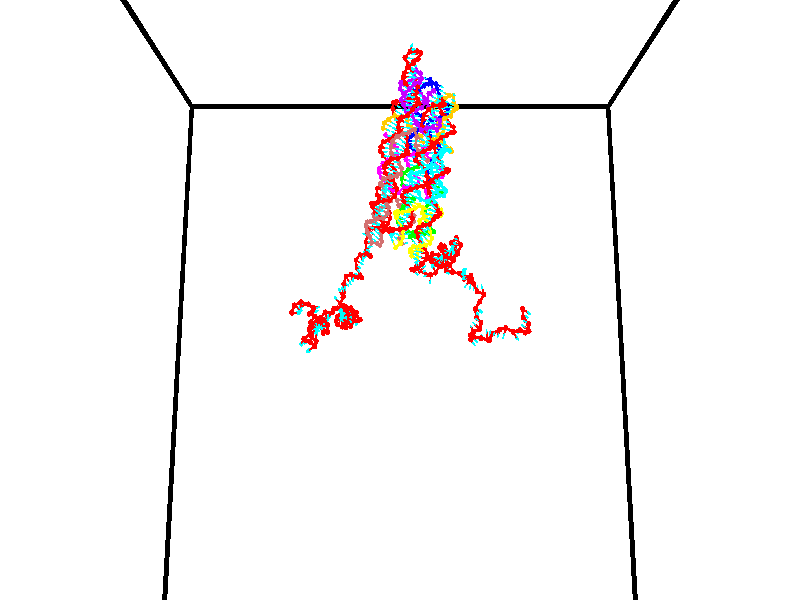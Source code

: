 // switches for output
#declare DRAW_BASES = 1; // possible values are 0, 1; only relevant for DNA ribbons
#declare DRAW_BASES_TYPE = 3; // possible values are 1, 2, 3; only relevant for DNA ribbons
#declare DRAW_FOG = 0; // set to 1 to enable fog

#include "colors.inc"

#include "transforms.inc"
background { rgb <1, 1, 1>}

#default {
   normal{
       ripples 0.25
       frequency 0.20
       turbulence 0.2
       lambda 5
   }
	finish {
		phong 0.1
		phong_size 40.
	}
}

// original window dimensions: 1024x640


// camera settings

camera {
	sky <0, 0.179814, -0.983701>
	up <0, 0.179814, -0.983701>
	right 1.6 * <1, 0, 0>
	location <35, 94.9851, 44.8844>
	look_at <35, 29.7336, 32.9568>
	direction <0, -65.2515, -11.9276>
	angle 67.0682
}


# declare cpy_camera_pos = <35, 94.9851, 44.8844>;
# if (DRAW_FOG = 1)
fog {
	fog_type 2
	up vnormalize(cpy_camera_pos)
	color rgbt<1,1,1,0.3>
	distance 1e-5
	fog_alt 3e-3
	fog_offset 56
}
# end


// LIGHTS

# declare lum = 6;
global_settings {
	ambient_light rgb lum * <0.05, 0.05, 0.05>
	max_trace_level 15
}# declare cpy_direct_light_amount = 0.25;
light_source
{	1000 * <-1, -1.16352, -0.803886>,
	rgb lum * cpy_direct_light_amount
	parallel
}

light_source
{	1000 * <1, 1.16352, 0.803886>,
	rgb lum * cpy_direct_light_amount
	parallel
}

// strand 0

// nucleotide -1

// particle -1
sphere {
	<24.006643, 34.497749, 34.927021> 0.250000
	pigment { color rgbt <1,0,0,0> }
	no_shadow
}
cylinder {
	<24.396179, 34.586693, 34.945747>,  <24.629900, 34.640060, 34.956985>, 0.100000
	pigment { color rgbt <1,0,0,0> }
	no_shadow
}
cylinder {
	<24.396179, 34.586693, 34.945747>,  <24.006643, 34.497749, 34.927021>, 0.100000
	pigment { color rgbt <1,0,0,0> }
	no_shadow
}

// particle -1
sphere {
	<24.396179, 34.586693, 34.945747> 0.100000
	pigment { color rgbt <1,0,0,0> }
	no_shadow
}
sphere {
	0, 1
	scale<0.080000,0.200000,0.300000>
	matrix <0.201812, -0.751639, -0.627941,
		-0.104435, 0.620964, -0.776851,
		0.973840, 0.222357, 0.046820,
		24.688332, 34.653400, 34.959793>
	pigment { color rgbt <0,1,1,0> }
	no_shadow
}
cylinder {
	<24.301744, 34.799683, 34.339710>,  <24.006643, 34.497749, 34.927021>, 0.130000
	pigment { color rgbt <1,0,0,0> }
	no_shadow
}

// nucleotide -1

// particle -1
sphere {
	<24.301744, 34.799683, 34.339710> 0.250000
	pigment { color rgbt <1,0,0,0> }
	no_shadow
}
cylinder {
	<24.600298, 34.609829, 34.526314>,  <24.779430, 34.495914, 34.638275>, 0.100000
	pigment { color rgbt <1,0,0,0> }
	no_shadow
}
cylinder {
	<24.600298, 34.609829, 34.526314>,  <24.301744, 34.799683, 34.339710>, 0.100000
	pigment { color rgbt <1,0,0,0> }
	no_shadow
}

// particle -1
sphere {
	<24.600298, 34.609829, 34.526314> 0.100000
	pigment { color rgbt <1,0,0,0> }
	no_shadow
}
sphere {
	0, 1
	scale<0.080000,0.200000,0.300000>
	matrix <0.008504, -0.694115, -0.719814,
		0.665462, 0.541224, -0.514039,
		0.746383, -0.474638, 0.466510,
		24.824213, 34.467438, 34.666267>
	pigment { color rgbt <0,1,1,0> }
	no_shadow
}
cylinder {
	<24.887615, 34.407520, 33.998325>,  <24.301744, 34.799683, 34.339710>, 0.130000
	pigment { color rgbt <1,0,0,0> }
	no_shadow
}

// nucleotide -1

// particle -1
sphere {
	<24.887615, 34.407520, 33.998325> 0.250000
	pigment { color rgbt <1,0,0,0> }
	no_shadow
}
cylinder {
	<24.841455, 34.188046, 34.329536>,  <24.813759, 34.056362, 34.528263>, 0.100000
	pigment { color rgbt <1,0,0,0> }
	no_shadow
}
cylinder {
	<24.841455, 34.188046, 34.329536>,  <24.887615, 34.407520, 33.998325>, 0.100000
	pigment { color rgbt <1,0,0,0> }
	no_shadow
}

// particle -1
sphere {
	<24.841455, 34.188046, 34.329536> 0.100000
	pigment { color rgbt <1,0,0,0> }
	no_shadow
}
sphere {
	0, 1
	scale<0.080000,0.200000,0.300000>
	matrix <-0.012303, -0.832742, -0.553524,
		0.993243, -0.074063, 0.089347,
		-0.115398, -0.548685, 0.828027,
		24.806835, 34.023441, 34.577946>
	pigment { color rgbt <0,1,1,0> }
	no_shadow
}
cylinder {
	<25.562700, 33.878548, 34.090801>,  <24.887615, 34.407520, 33.998325>, 0.130000
	pigment { color rgbt <1,0,0,0> }
	no_shadow
}

// nucleotide -1

// particle -1
sphere {
	<25.562700, 33.878548, 34.090801> 0.250000
	pigment { color rgbt <1,0,0,0> }
	no_shadow
}
cylinder {
	<25.173862, 33.818890, 34.163235>,  <24.940559, 33.783092, 34.206696>, 0.100000
	pigment { color rgbt <1,0,0,0> }
	no_shadow
}
cylinder {
	<25.173862, 33.818890, 34.163235>,  <25.562700, 33.878548, 34.090801>, 0.100000
	pigment { color rgbt <1,0,0,0> }
	no_shadow
}

// particle -1
sphere {
	<25.173862, 33.818890, 34.163235> 0.100000
	pigment { color rgbt <1,0,0,0> }
	no_shadow
}
sphere {
	0, 1
	scale<0.080000,0.200000,0.300000>
	matrix <-0.023313, -0.706645, -0.707184,
		0.233435, -0.691670, 0.683447,
		-0.972093, -0.149149, 0.181080,
		24.882235, 33.774143, 34.217560>
	pigment { color rgbt <0,1,1,0> }
	no_shadow
}
cylinder {
	<26.070778, 33.294796, 34.311161>,  <25.562700, 33.878548, 34.090801>, 0.130000
	pigment { color rgbt <1,0,0,0> }
	no_shadow
}

// nucleotide -1

// particle -1
sphere {
	<26.070778, 33.294796, 34.311161> 0.250000
	pigment { color rgbt <1,0,0,0> }
	no_shadow
}
cylinder {
	<26.345919, 33.584248, 34.333843>,  <26.511003, 33.757919, 34.347450>, 0.100000
	pigment { color rgbt <1,0,0,0> }
	no_shadow
}
cylinder {
	<26.345919, 33.584248, 34.333843>,  <26.070778, 33.294796, 34.311161>, 0.100000
	pigment { color rgbt <1,0,0,0> }
	no_shadow
}

// particle -1
sphere {
	<26.345919, 33.584248, 34.333843> 0.100000
	pigment { color rgbt <1,0,0,0> }
	no_shadow
}
sphere {
	0, 1
	scale<0.080000,0.200000,0.300000>
	matrix <0.229662, -0.291080, 0.928724,
		0.688558, -0.625804, -0.366411,
		0.687854, 0.723631, 0.056702,
		26.552275, 33.801338, 34.350853>
	pigment { color rgbt <0,1,1,0> }
	no_shadow
}
cylinder {
	<25.559431, 32.934219, 34.764877>,  <26.070778, 33.294796, 34.311161>, 0.130000
	pigment { color rgbt <1,0,0,0> }
	no_shadow
}

// nucleotide -1

// particle -1
sphere {
	<25.559431, 32.934219, 34.764877> 0.250000
	pigment { color rgbt <1,0,0,0> }
	no_shadow
}
cylinder {
	<25.927008, 32.847740, 34.632935>,  <26.147552, 32.795853, 34.553768>, 0.100000
	pigment { color rgbt <1,0,0,0> }
	no_shadow
}
cylinder {
	<25.927008, 32.847740, 34.632935>,  <25.559431, 32.934219, 34.764877>, 0.100000
	pigment { color rgbt <1,0,0,0> }
	no_shadow
}

// particle -1
sphere {
	<25.927008, 32.847740, 34.632935> 0.100000
	pigment { color rgbt <1,0,0,0> }
	no_shadow
}
sphere {
	0, 1
	scale<0.080000,0.200000,0.300000>
	matrix <0.098096, -0.684789, 0.722108,
		-0.382002, -0.695933, -0.608072,
		0.918940, -0.216197, -0.329859,
		26.202690, 32.782883, 34.533978>
	pigment { color rgbt <0,1,1,0> }
	no_shadow
}
cylinder {
	<26.161631, 33.040241, 35.002117>,  <25.559431, 32.934219, 34.764877>, 0.130000
	pigment { color rgbt <1,0,0,0> }
	no_shadow
}

// nucleotide -1

// particle -1
sphere {
	<26.161631, 33.040241, 35.002117> 0.250000
	pigment { color rgbt <1,0,0,0> }
	no_shadow
}
cylinder {
	<26.293427, 32.917439, 35.359257>,  <26.372505, 32.843758, 35.573540>, 0.100000
	pigment { color rgbt <1,0,0,0> }
	no_shadow
}
cylinder {
	<26.293427, 32.917439, 35.359257>,  <26.161631, 33.040241, 35.002117>, 0.100000
	pigment { color rgbt <1,0,0,0> }
	no_shadow
}

// particle -1
sphere {
	<26.293427, 32.917439, 35.359257> 0.100000
	pigment { color rgbt <1,0,0,0> }
	no_shadow
}
sphere {
	0, 1
	scale<0.080000,0.200000,0.300000>
	matrix <-0.124313, 0.923320, 0.363355,
		-0.935939, -0.230715, 0.266062,
		0.329491, -0.307003, 0.892852,
		26.392275, 32.825336, 35.627113>
	pigment { color rgbt <0,1,1,0> }
	no_shadow
}
cylinder {
	<25.722616, 33.124580, 35.529545>,  <26.161631, 33.040241, 35.002117>, 0.130000
	pigment { color rgbt <1,0,0,0> }
	no_shadow
}

// nucleotide -1

// particle -1
sphere {
	<25.722616, 33.124580, 35.529545> 0.250000
	pigment { color rgbt <1,0,0,0> }
	no_shadow
}
cylinder {
	<26.094099, 33.150963, 35.675503>,  <26.316990, 33.166790, 35.763077>, 0.100000
	pigment { color rgbt <1,0,0,0> }
	no_shadow
}
cylinder {
	<26.094099, 33.150963, 35.675503>,  <25.722616, 33.124580, 35.529545>, 0.100000
	pigment { color rgbt <1,0,0,0> }
	no_shadow
}

// particle -1
sphere {
	<26.094099, 33.150963, 35.675503> 0.100000
	pigment { color rgbt <1,0,0,0> }
	no_shadow
}
sphere {
	0, 1
	scale<0.080000,0.200000,0.300000>
	matrix <-0.218249, 0.892775, 0.394106,
		-0.299780, -0.445649, 0.843522,
		0.928708, 0.065953, 0.364899,
		26.372711, 33.170750, 35.784973>
	pigment { color rgbt <0,1,1,0> }
	no_shadow
}
cylinder {
	<25.622898, 33.379017, 36.197056>,  <25.722616, 33.124580, 35.529545>, 0.130000
	pigment { color rgbt <1,0,0,0> }
	no_shadow
}

// nucleotide -1

// particle -1
sphere {
	<25.622898, 33.379017, 36.197056> 0.250000
	pigment { color rgbt <1,0,0,0> }
	no_shadow
}
cylinder {
	<26.013630, 33.443199, 36.140404>,  <26.248068, 33.481709, 36.106411>, 0.100000
	pigment { color rgbt <1,0,0,0> }
	no_shadow
}
cylinder {
	<26.013630, 33.443199, 36.140404>,  <25.622898, 33.379017, 36.197056>, 0.100000
	pigment { color rgbt <1,0,0,0> }
	no_shadow
}

// particle -1
sphere {
	<26.013630, 33.443199, 36.140404> 0.100000
	pigment { color rgbt <1,0,0,0> }
	no_shadow
}
sphere {
	0, 1
	scale<0.080000,0.200000,0.300000>
	matrix <-0.079440, 0.886311, 0.456227,
		0.198733, -0.434404, 0.878520,
		0.976829, 0.160457, -0.141630,
		26.306679, 33.491337, 36.097916>
	pigment { color rgbt <0,1,1,0> }
	no_shadow
}
cylinder {
	<25.902319, 33.610416, 36.815731>,  <25.622898, 33.379017, 36.197056>, 0.130000
	pigment { color rgbt <1,0,0,0> }
	no_shadow
}

// nucleotide -1

// particle -1
sphere {
	<25.902319, 33.610416, 36.815731> 0.250000
	pigment { color rgbt <1,0,0,0> }
	no_shadow
}
cylinder {
	<26.191858, 33.735661, 36.569801>,  <26.365582, 33.810806, 36.422245>, 0.100000
	pigment { color rgbt <1,0,0,0> }
	no_shadow
}
cylinder {
	<26.191858, 33.735661, 36.569801>,  <25.902319, 33.610416, 36.815731>, 0.100000
	pigment { color rgbt <1,0,0,0> }
	no_shadow
}

// particle -1
sphere {
	<26.191858, 33.735661, 36.569801> 0.100000
	pigment { color rgbt <1,0,0,0> }
	no_shadow
}
sphere {
	0, 1
	scale<0.080000,0.200000,0.300000>
	matrix <0.077455, 0.848589, 0.523352,
		0.685599, -0.426448, 0.589997,
		0.723847, 0.313112, -0.614822,
		26.409012, 33.829594, 36.385353>
	pigment { color rgbt <0,1,1,0> }
	no_shadow
}
cylinder {
	<26.451204, 33.838966, 37.267872>,  <25.902319, 33.610416, 36.815731>, 0.130000
	pigment { color rgbt <1,0,0,0> }
	no_shadow
}

// nucleotide -1

// particle -1
sphere {
	<26.451204, 33.838966, 37.267872> 0.250000
	pigment { color rgbt <1,0,0,0> }
	no_shadow
}
cylinder {
	<26.481825, 34.007843, 36.906567>,  <26.500196, 34.109169, 36.689781>, 0.100000
	pigment { color rgbt <1,0,0,0> }
	no_shadow
}
cylinder {
	<26.481825, 34.007843, 36.906567>,  <26.451204, 33.838966, 37.267872>, 0.100000
	pigment { color rgbt <1,0,0,0> }
	no_shadow
}

// particle -1
sphere {
	<26.481825, 34.007843, 36.906567> 0.100000
	pigment { color rgbt <1,0,0,0> }
	no_shadow
}
sphere {
	0, 1
	scale<0.080000,0.200000,0.300000>
	matrix <0.043517, 0.903647, 0.426061,
		0.996116, -0.071922, 0.050802,
		0.076550, 0.422195, -0.903267,
		26.504789, 34.134502, 36.635586>
	pigment { color rgbt <0,1,1,0> }
	no_shadow
}
cylinder {
	<26.405460, 34.466774, 37.786686>,  <26.451204, 33.838966, 37.267872>, 0.130000
	pigment { color rgbt <1,0,0,0> }
	no_shadow
}

// nucleotide -1

// particle -1
sphere {
	<26.405460, 34.466774, 37.786686> 0.250000
	pigment { color rgbt <1,0,0,0> }
	no_shadow
}
cylinder {
	<26.060072, 34.416634, 37.982117>,  <25.852839, 34.386551, 38.099373>, 0.100000
	pigment { color rgbt <1,0,0,0> }
	no_shadow
}
cylinder {
	<26.060072, 34.416634, 37.982117>,  <26.405460, 34.466774, 37.786686>, 0.100000
	pigment { color rgbt <1,0,0,0> }
	no_shadow
}

// particle -1
sphere {
	<26.060072, 34.416634, 37.982117> 0.100000
	pigment { color rgbt <1,0,0,0> }
	no_shadow
}
sphere {
	0, 1
	scale<0.080000,0.200000,0.300000>
	matrix <0.047998, -0.984653, -0.167796,
		0.502108, -0.121436, 0.856237,
		-0.863472, -0.125349, 0.488573,
		25.801031, 34.379028, 38.128689>
	pigment { color rgbt <0,1,1,0> }
	no_shadow
}
cylinder {
	<25.902729, 34.325844, 37.364887>,  <26.405460, 34.466774, 37.786686>, 0.130000
	pigment { color rgbt <1,0,0,0> }
	no_shadow
}

// nucleotide -1

// particle -1
sphere {
	<25.902729, 34.325844, 37.364887> 0.250000
	pigment { color rgbt <1,0,0,0> }
	no_shadow
}
cylinder {
	<25.552126, 34.133415, 37.371899>,  <25.341764, 34.017960, 37.376106>, 0.100000
	pigment { color rgbt <1,0,0,0> }
	no_shadow
}
cylinder {
	<25.552126, 34.133415, 37.371899>,  <25.902729, 34.325844, 37.364887>, 0.100000
	pigment { color rgbt <1,0,0,0> }
	no_shadow
}

// particle -1
sphere {
	<25.552126, 34.133415, 37.371899> 0.100000
	pigment { color rgbt <1,0,0,0> }
	no_shadow
}
sphere {
	0, 1
	scale<0.080000,0.200000,0.300000>
	matrix <-0.437783, 0.811727, 0.386582,
		-0.200201, 0.331168, -0.922089,
		-0.876508, -0.481068, 0.017529,
		25.289173, 33.989094, 37.377155>
	pigment { color rgbt <0,1,1,0> }
	no_shadow
}
cylinder {
	<25.333830, 34.774433, 37.183567>,  <25.902729, 34.325844, 37.364887>, 0.130000
	pigment { color rgbt <1,0,0,0> }
	no_shadow
}

// nucleotide -1

// particle -1
sphere {
	<25.333830, 34.774433, 37.183567> 0.250000
	pigment { color rgbt <1,0,0,0> }
	no_shadow
}
cylinder {
	<25.147953, 34.488468, 37.392551>,  <25.036427, 34.316891, 37.517941>, 0.100000
	pigment { color rgbt <1,0,0,0> }
	no_shadow
}
cylinder {
	<25.147953, 34.488468, 37.392551>,  <25.333830, 34.774433, 37.183567>, 0.100000
	pigment { color rgbt <1,0,0,0> }
	no_shadow
}

// particle -1
sphere {
	<25.147953, 34.488468, 37.392551> 0.100000
	pigment { color rgbt <1,0,0,0> }
	no_shadow
}
sphere {
	0, 1
	scale<0.080000,0.200000,0.300000>
	matrix <-0.404029, 0.696225, 0.593321,
		-0.787921, 0.064623, -0.612376,
		-0.464694, -0.714908, 0.522461,
		25.008545, 34.273994, 37.549290>
	pigment { color rgbt <0,1,1,0> }
	no_shadow
}
cylinder {
	<25.955873, 34.684883, 36.724316>,  <25.333830, 34.774433, 37.183567>, 0.130000
	pigment { color rgbt <1,0,0,0> }
	no_shadow
}

// nucleotide -1

// particle -1
sphere {
	<25.955873, 34.684883, 36.724316> 0.250000
	pigment { color rgbt <1,0,0,0> }
	no_shadow
}
cylinder {
	<26.283054, 34.871349, 36.589474>,  <26.479362, 34.983231, 36.508568>, 0.100000
	pigment { color rgbt <1,0,0,0> }
	no_shadow
}
cylinder {
	<26.283054, 34.871349, 36.589474>,  <25.955873, 34.684883, 36.724316>, 0.100000
	pigment { color rgbt <1,0,0,0> }
	no_shadow
}

// particle -1
sphere {
	<26.283054, 34.871349, 36.589474> 0.100000
	pigment { color rgbt <1,0,0,0> }
	no_shadow
}
sphere {
	0, 1
	scale<0.080000,0.200000,0.300000>
	matrix <0.373616, -0.876042, -0.304896,
		-0.437452, 0.123442, -0.890729,
		0.817953, 0.466168, -0.337106,
		26.528440, 35.011200, 36.488342>
	pigment { color rgbt <0,1,1,0> }
	no_shadow
}
cylinder {
	<26.081167, 34.575546, 35.994408>,  <25.955873, 34.684883, 36.724316>, 0.130000
	pigment { color rgbt <1,0,0,0> }
	no_shadow
}

// nucleotide -1

// particle -1
sphere {
	<26.081167, 34.575546, 35.994408> 0.250000
	pigment { color rgbt <1,0,0,0> }
	no_shadow
}
cylinder {
	<26.404528, 34.635921, 36.221989>,  <26.598545, 34.672146, 36.358536>, 0.100000
	pigment { color rgbt <1,0,0,0> }
	no_shadow
}
cylinder {
	<26.404528, 34.635921, 36.221989>,  <26.081167, 34.575546, 35.994408>, 0.100000
	pigment { color rgbt <1,0,0,0> }
	no_shadow
}

// particle -1
sphere {
	<26.404528, 34.635921, 36.221989> 0.100000
	pigment { color rgbt <1,0,0,0> }
	no_shadow
}
sphere {
	0, 1
	scale<0.080000,0.200000,0.300000>
	matrix <0.337919, -0.910428, -0.238605,
		0.481972, 0.385147, -0.786997,
		0.808402, 0.150941, 0.568949,
		26.647049, 34.681202, 36.392673>
	pigment { color rgbt <0,1,1,0> }
	no_shadow
}
cylinder {
	<26.683039, 34.625282, 35.443172>,  <26.081167, 34.575546, 35.994408>, 0.130000
	pigment { color rgbt <1,0,0,0> }
	no_shadow
}

// nucleotide -1

// particle -1
sphere {
	<26.683039, 34.625282, 35.443172> 0.250000
	pigment { color rgbt <1,0,0,0> }
	no_shadow
}
cylinder {
	<26.673183, 34.485916, 35.817978>,  <26.667271, 34.402298, 36.042862>, 0.100000
	pigment { color rgbt <1,0,0,0> }
	no_shadow
}
cylinder {
	<26.673183, 34.485916, 35.817978>,  <26.683039, 34.625282, 35.443172>, 0.100000
	pigment { color rgbt <1,0,0,0> }
	no_shadow
}

// particle -1
sphere {
	<26.673183, 34.485916, 35.817978> 0.100000
	pigment { color rgbt <1,0,0,0> }
	no_shadow
}
sphere {
	0, 1
	scale<0.080000,0.200000,0.300000>
	matrix <0.232063, -0.913691, -0.333641,
		0.972389, 0.209227, 0.103364,
		-0.024636, -0.348415, 0.937017,
		26.665792, 34.381393, 36.099083>
	pigment { color rgbt <0,1,1,0> }
	no_shadow
}
cylinder {
	<27.270586, 34.214027, 35.530079>,  <26.683039, 34.625282, 35.443172>, 0.130000
	pigment { color rgbt <1,0,0,0> }
	no_shadow
}

// nucleotide -1

// particle -1
sphere {
	<27.270586, 34.214027, 35.530079> 0.250000
	pigment { color rgbt <1,0,0,0> }
	no_shadow
}
cylinder {
	<27.004131, 34.090687, 35.801720>,  <26.844259, 34.016682, 35.964706>, 0.100000
	pigment { color rgbt <1,0,0,0> }
	no_shadow
}
cylinder {
	<27.004131, 34.090687, 35.801720>,  <27.270586, 34.214027, 35.530079>, 0.100000
	pigment { color rgbt <1,0,0,0> }
	no_shadow
}

// particle -1
sphere {
	<27.004131, 34.090687, 35.801720> 0.100000
	pigment { color rgbt <1,0,0,0> }
	no_shadow
}
sphere {
	0, 1
	scale<0.080000,0.200000,0.300000>
	matrix <0.133850, -0.945178, -0.297864,
		0.733721, -0.107520, 0.670889,
		-0.666136, -0.308348, 0.679105,
		26.804291, 33.998184, 36.005451>
	pigment { color rgbt <0,1,1,0> }
	no_shadow
}
cylinder {
	<27.575237, 33.683125, 35.841076>,  <27.270586, 34.214027, 35.530079>, 0.130000
	pigment { color rgbt <1,0,0,0> }
	no_shadow
}

// nucleotide -1

// particle -1
sphere {
	<27.575237, 33.683125, 35.841076> 0.250000
	pigment { color rgbt <1,0,0,0> }
	no_shadow
}
cylinder {
	<27.193153, 33.605305, 35.930275>,  <26.963903, 33.558613, 35.983795>, 0.100000
	pigment { color rgbt <1,0,0,0> }
	no_shadow
}
cylinder {
	<27.193153, 33.605305, 35.930275>,  <27.575237, 33.683125, 35.841076>, 0.100000
	pigment { color rgbt <1,0,0,0> }
	no_shadow
}

// particle -1
sphere {
	<27.193153, 33.605305, 35.930275> 0.100000
	pigment { color rgbt <1,0,0,0> }
	no_shadow
}
sphere {
	0, 1
	scale<0.080000,0.200000,0.300000>
	matrix <0.163041, -0.974830, -0.152066,
		0.246971, -0.108897, 0.962885,
		-0.955208, -0.194546, 0.223000,
		26.906591, 33.546940, 35.997173>
	pigment { color rgbt <0,1,1,0> }
	no_shadow
}
cylinder {
	<27.499470, 33.083046, 36.375088>,  <27.575237, 33.683125, 35.841076>, 0.130000
	pigment { color rgbt <1,0,0,0> }
	no_shadow
}

// nucleotide -1

// particle -1
sphere {
	<27.499470, 33.083046, 36.375088> 0.250000
	pigment { color rgbt <1,0,0,0> }
	no_shadow
}
cylinder {
	<27.173145, 33.115040, 36.145981>,  <26.977350, 33.134235, 36.008518>, 0.100000
	pigment { color rgbt <1,0,0,0> }
	no_shadow
}
cylinder {
	<27.173145, 33.115040, 36.145981>,  <27.499470, 33.083046, 36.375088>, 0.100000
	pigment { color rgbt <1,0,0,0> }
	no_shadow
}

// particle -1
sphere {
	<27.173145, 33.115040, 36.145981> 0.100000
	pigment { color rgbt <1,0,0,0> }
	no_shadow
}
sphere {
	0, 1
	scale<0.080000,0.200000,0.300000>
	matrix <0.165915, -0.916388, -0.364288,
		-0.554010, -0.392219, 0.734328,
		-0.815810, 0.079983, -0.572763,
		26.928402, 33.139034, 35.974152>
	pigment { color rgbt <0,1,1,0> }
	no_shadow
}
cylinder {
	<26.996908, 32.485126, 36.378658>,  <27.499470, 33.083046, 36.375088>, 0.130000
	pigment { color rgbt <1,0,0,0> }
	no_shadow
}

// nucleotide -1

// particle -1
sphere {
	<26.996908, 32.485126, 36.378658> 0.250000
	pigment { color rgbt <1,0,0,0> }
	no_shadow
}
cylinder {
	<27.062330, 32.685604, 36.038765>,  <27.101583, 32.805889, 35.834827>, 0.100000
	pigment { color rgbt <1,0,0,0> }
	no_shadow
}
cylinder {
	<27.062330, 32.685604, 36.038765>,  <26.996908, 32.485126, 36.378658>, 0.100000
	pigment { color rgbt <1,0,0,0> }
	no_shadow
}

// particle -1
sphere {
	<27.062330, 32.685604, 36.038765> 0.100000
	pigment { color rgbt <1,0,0,0> }
	no_shadow
}
sphere {
	0, 1
	scale<0.080000,0.200000,0.300000>
	matrix <0.406523, -0.819047, -0.404846,
		-0.898882, -0.279223, -0.337707,
		0.163555, 0.501194, -0.849738,
		27.111397, 32.835964, 35.783844>
	pigment { color rgbt <0,1,1,0> }
	no_shadow
}
cylinder {
	<26.641548, 32.174606, 35.766079>,  <26.996908, 32.485126, 36.378658>, 0.130000
	pigment { color rgbt <1,0,0,0> }
	no_shadow
}

// nucleotide -1

// particle -1
sphere {
	<26.641548, 32.174606, 35.766079> 0.250000
	pigment { color rgbt <1,0,0,0> }
	no_shadow
}
cylinder {
	<26.982685, 32.352467, 35.656578>,  <27.187368, 32.459183, 35.590878>, 0.100000
	pigment { color rgbt <1,0,0,0> }
	no_shadow
}
cylinder {
	<26.982685, 32.352467, 35.656578>,  <26.641548, 32.174606, 35.766079>, 0.100000
	pigment { color rgbt <1,0,0,0> }
	no_shadow
}

// particle -1
sphere {
	<26.982685, 32.352467, 35.656578> 0.100000
	pigment { color rgbt <1,0,0,0> }
	no_shadow
}
sphere {
	0, 1
	scale<0.080000,0.200000,0.300000>
	matrix <0.230197, -0.790731, -0.567233,
		-0.468684, 0.420745, -0.776729,
		0.852844, 0.444654, -0.273749,
		27.238539, 32.485863, 35.574451>
	pigment { color rgbt <0,1,1,0> }
	no_shadow
}
cylinder {
	<26.659212, 32.439190, 35.045662>,  <26.641548, 32.174606, 35.766079>, 0.130000
	pigment { color rgbt <1,0,0,0> }
	no_shadow
}

// nucleotide -1

// particle -1
sphere {
	<26.659212, 32.439190, 35.045662> 0.250000
	pigment { color rgbt <1,0,0,0> }
	no_shadow
}
cylinder {
	<26.991875, 32.303246, 35.221317>,  <27.191473, 32.221680, 35.326710>, 0.100000
	pigment { color rgbt <1,0,0,0> }
	no_shadow
}
cylinder {
	<26.991875, 32.303246, 35.221317>,  <26.659212, 32.439190, 35.045662>, 0.100000
	pigment { color rgbt <1,0,0,0> }
	no_shadow
}

// particle -1
sphere {
	<26.991875, 32.303246, 35.221317> 0.100000
	pigment { color rgbt <1,0,0,0> }
	no_shadow
}
sphere {
	0, 1
	scale<0.080000,0.200000,0.300000>
	matrix <0.051970, -0.739716, -0.670910,
		0.552850, 0.580790, -0.597528,
		0.831658, -0.339859, 0.439136,
		27.241373, 32.201286, 35.353058>
	pigment { color rgbt <0,1,1,0> }
	no_shadow
}
cylinder {
	<27.141422, 32.413372, 34.537064>,  <26.659212, 32.439190, 35.045662>, 0.130000
	pigment { color rgbt <1,0,0,0> }
	no_shadow
}

// nucleotide -1

// particle -1
sphere {
	<27.141422, 32.413372, 34.537064> 0.250000
	pigment { color rgbt <1,0,0,0> }
	no_shadow
}
cylinder {
	<27.236359, 32.149864, 34.822636>,  <27.293320, 31.991760, 34.993980>, 0.100000
	pigment { color rgbt <1,0,0,0> }
	no_shadow
}
cylinder {
	<27.236359, 32.149864, 34.822636>,  <27.141422, 32.413372, 34.537064>, 0.100000
	pigment { color rgbt <1,0,0,0> }
	no_shadow
}

// particle -1
sphere {
	<27.236359, 32.149864, 34.822636> 0.100000
	pigment { color rgbt <1,0,0,0> }
	no_shadow
}
sphere {
	0, 1
	scale<0.080000,0.200000,0.300000>
	matrix <0.094917, -0.715686, -0.691943,
		0.966778, 0.231991, -0.107333,
		0.237341, -0.658767, 0.713929,
		27.307560, 31.952234, 35.036816>
	pigment { color rgbt <0,1,1,0> }
	no_shadow
}
cylinder {
	<27.871239, 32.099922, 34.509232>,  <27.141422, 32.413372, 34.537064>, 0.130000
	pigment { color rgbt <1,0,0,0> }
	no_shadow
}

// nucleotide -1

// particle -1
sphere {
	<27.871239, 32.099922, 34.509232> 0.250000
	pigment { color rgbt <1,0,0,0> }
	no_shadow
}
cylinder {
	<27.624784, 31.831270, 34.673809>,  <27.476912, 31.670078, 34.772556>, 0.100000
	pigment { color rgbt <1,0,0,0> }
	no_shadow
}
cylinder {
	<27.624784, 31.831270, 34.673809>,  <27.871239, 32.099922, 34.509232>, 0.100000
	pigment { color rgbt <1,0,0,0> }
	no_shadow
}

// particle -1
sphere {
	<27.624784, 31.831270, 34.673809> 0.100000
	pigment { color rgbt <1,0,0,0> }
	no_shadow
}
sphere {
	0, 1
	scale<0.080000,0.200000,0.300000>
	matrix <0.348700, -0.700991, -0.622109,
		0.706248, -0.239832, 0.666103,
		-0.616134, -0.671634, 0.411444,
		27.439943, 31.629780, 34.797241>
	pigment { color rgbt <0,1,1,0> }
	no_shadow
}
cylinder {
	<27.917776, 31.539156, 34.095097>,  <27.871239, 32.099922, 34.509232>, 0.130000
	pigment { color rgbt <1,0,0,0> }
	no_shadow
}

// nucleotide -1

// particle -1
sphere {
	<27.917776, 31.539156, 34.095097> 0.250000
	pigment { color rgbt <1,0,0,0> }
	no_shadow
}
cylinder {
	<28.316154, 31.558868, 34.125195>,  <28.555182, 31.570696, 34.143253>, 0.100000
	pigment { color rgbt <1,0,0,0> }
	no_shadow
}
cylinder {
	<28.316154, 31.558868, 34.125195>,  <27.917776, 31.539156, 34.095097>, 0.100000
	pigment { color rgbt <1,0,0,0> }
	no_shadow
}

// particle -1
sphere {
	<28.316154, 31.558868, 34.125195> 0.100000
	pigment { color rgbt <1,0,0,0> }
	no_shadow
}
sphere {
	0, 1
	scale<0.080000,0.200000,0.300000>
	matrix <0.002847, -0.853392, 0.521262,
		0.089898, -0.518935, -0.850073,
		0.995947, 0.049280, 0.075241,
		28.614939, 31.573652, 34.147766>
	pigment { color rgbt <0,1,1,0> }
	no_shadow
}
cylinder {
	<28.231968, 30.846413, 33.906052>,  <27.917776, 31.539156, 34.095097>, 0.130000
	pigment { color rgbt <1,0,0,0> }
	no_shadow
}

// nucleotide -1

// particle -1
sphere {
	<28.231968, 30.846413, 33.906052> 0.250000
	pigment { color rgbt <1,0,0,0> }
	no_shadow
}
cylinder {
	<28.507427, 31.030050, 34.130547>,  <28.672703, 31.140234, 34.265244>, 0.100000
	pigment { color rgbt <1,0,0,0> }
	no_shadow
}
cylinder {
	<28.507427, 31.030050, 34.130547>,  <28.231968, 30.846413, 33.906052>, 0.100000
	pigment { color rgbt <1,0,0,0> }
	no_shadow
}

// particle -1
sphere {
	<28.507427, 31.030050, 34.130547> 0.100000
	pigment { color rgbt <1,0,0,0> }
	no_shadow
}
sphere {
	0, 1
	scale<0.080000,0.200000,0.300000>
	matrix <0.190381, -0.861352, 0.470986,
		0.699655, -0.217495, -0.680573,
		0.688649, 0.459096, 0.561242,
		28.714022, 31.167780, 34.298920>
	pigment { color rgbt <0,1,1,0> }
	no_shadow
}
cylinder {
	<28.861664, 30.536127, 33.888638>,  <28.231968, 30.846413, 33.906052>, 0.130000
	pigment { color rgbt <1,0,0,0> }
	no_shadow
}

// nucleotide -1

// particle -1
sphere {
	<28.861664, 30.536127, 33.888638> 0.250000
	pigment { color rgbt <1,0,0,0> }
	no_shadow
}
cylinder {
	<28.822180, 30.720779, 34.241264>,  <28.798489, 30.831570, 34.452839>, 0.100000
	pigment { color rgbt <1,0,0,0> }
	no_shadow
}
cylinder {
	<28.822180, 30.720779, 34.241264>,  <28.861664, 30.536127, 33.888638>, 0.100000
	pigment { color rgbt <1,0,0,0> }
	no_shadow
}

// particle -1
sphere {
	<28.822180, 30.720779, 34.241264> 0.100000
	pigment { color rgbt <1,0,0,0> }
	no_shadow
}
sphere {
	0, 1
	scale<0.080000,0.200000,0.300000>
	matrix <-0.102026, -0.885917, 0.452484,
		0.989872, -0.045278, 0.134547,
		-0.098710, 0.461629, 0.881564,
		28.792566, 30.859268, 34.505733>
	pigment { color rgbt <0,1,1,0> }
	no_shadow
}
cylinder {
	<29.334246, 30.312407, 34.362835>,  <28.861664, 30.536127, 33.888638>, 0.130000
	pigment { color rgbt <1,0,0,0> }
	no_shadow
}

// nucleotide -1

// particle -1
sphere {
	<29.334246, 30.312407, 34.362835> 0.250000
	pigment { color rgbt <1,0,0,0> }
	no_shadow
}
cylinder {
	<28.988941, 30.427464, 34.528744>,  <28.781757, 30.496498, 34.628288>, 0.100000
	pigment { color rgbt <1,0,0,0> }
	no_shadow
}
cylinder {
	<28.988941, 30.427464, 34.528744>,  <29.334246, 30.312407, 34.362835>, 0.100000
	pigment { color rgbt <1,0,0,0> }
	no_shadow
}

// particle -1
sphere {
	<28.988941, 30.427464, 34.528744> 0.100000
	pigment { color rgbt <1,0,0,0> }
	no_shadow
}
sphere {
	0, 1
	scale<0.080000,0.200000,0.300000>
	matrix <-0.146499, -0.929145, 0.339451,
		0.483027, 0.232271, 0.844236,
		-0.863263, 0.287643, 0.414775,
		28.729961, 30.513756, 34.653175>
	pigment { color rgbt <0,1,1,0> }
	no_shadow
}
cylinder {
	<29.318134, 30.023798, 35.092300>,  <29.334246, 30.312407, 34.362835>, 0.130000
	pigment { color rgbt <1,0,0,0> }
	no_shadow
}

// nucleotide -1

// particle -1
sphere {
	<29.318134, 30.023798, 35.092300> 0.250000
	pigment { color rgbt <1,0,0,0> }
	no_shadow
}
cylinder {
	<28.962429, 30.098330, 34.925209>,  <28.749006, 30.143047, 34.824955>, 0.100000
	pigment { color rgbt <1,0,0,0> }
	no_shadow
}
cylinder {
	<28.962429, 30.098330, 34.925209>,  <29.318134, 30.023798, 35.092300>, 0.100000
	pigment { color rgbt <1,0,0,0> }
	no_shadow
}

// particle -1
sphere {
	<28.962429, 30.098330, 34.925209> 0.100000
	pigment { color rgbt <1,0,0,0> }
	no_shadow
}
sphere {
	0, 1
	scale<0.080000,0.200000,0.300000>
	matrix <-0.177798, -0.982258, -0.059638,
		-0.421427, 0.021237, 0.906613,
		-0.889262, 0.186328, -0.417727,
		28.695650, 30.154228, 34.799892>
	pigment { color rgbt <0,1,1,0> }
	no_shadow
}
cylinder {
	<28.681093, 29.769957, 35.443493>,  <29.318134, 30.023798, 35.092300>, 0.130000
	pigment { color rgbt <1,0,0,0> }
	no_shadow
}

// nucleotide -1

// particle -1
sphere {
	<28.681093, 29.769957, 35.443493> 0.250000
	pigment { color rgbt <1,0,0,0> }
	no_shadow
}
cylinder {
	<28.635971, 29.761147, 35.046143>,  <28.608898, 29.755861, 34.807732>, 0.100000
	pigment { color rgbt <1,0,0,0> }
	no_shadow
}
cylinder {
	<28.635971, 29.761147, 35.046143>,  <28.681093, 29.769957, 35.443493>, 0.100000
	pigment { color rgbt <1,0,0,0> }
	no_shadow
}

// particle -1
sphere {
	<28.635971, 29.761147, 35.046143> 0.100000
	pigment { color rgbt <1,0,0,0> }
	no_shadow
}
sphere {
	0, 1
	scale<0.080000,0.200000,0.300000>
	matrix <0.151493, -0.988447, 0.004712,
		-0.982000, -0.149957, 0.114841,
		-0.112808, -0.022025, -0.993373,
		28.602129, 29.754539, 34.748131>
	pigment { color rgbt <0,1,1,0> }
	no_shadow
}
cylinder {
	<28.124191, 29.299128, 35.182232>,  <28.681093, 29.769957, 35.443493>, 0.130000
	pigment { color rgbt <1,0,0,0> }
	no_shadow
}

// nucleotide -1

// particle -1
sphere {
	<28.124191, 29.299128, 35.182232> 0.250000
	pigment { color rgbt <1,0,0,0> }
	no_shadow
}
cylinder {
	<28.398943, 29.353336, 34.896622>,  <28.563795, 29.385860, 34.725258>, 0.100000
	pigment { color rgbt <1,0,0,0> }
	no_shadow
}
cylinder {
	<28.398943, 29.353336, 34.896622>,  <28.124191, 29.299128, 35.182232>, 0.100000
	pigment { color rgbt <1,0,0,0> }
	no_shadow
}

// particle -1
sphere {
	<28.398943, 29.353336, 34.896622> 0.100000
	pigment { color rgbt <1,0,0,0> }
	no_shadow
}
sphere {
	0, 1
	scale<0.080000,0.200000,0.300000>
	matrix <0.092003, -0.990771, -0.099541,
		-0.720923, 0.002681, -0.693010,
		0.686881, 0.135521, -0.714023,
		28.605007, 29.393993, 34.682415>
	pigment { color rgbt <0,1,1,0> }
	no_shadow
}
cylinder {
	<27.921217, 28.822464, 34.732632>,  <28.124191, 29.299128, 35.182232>, 0.130000
	pigment { color rgbt <1,0,0,0> }
	no_shadow
}

// nucleotide -1

// particle -1
sphere {
	<27.921217, 28.822464, 34.732632> 0.250000
	pigment { color rgbt <1,0,0,0> }
	no_shadow
}
cylinder {
	<28.300030, 28.911739, 34.640274>,  <28.527317, 28.965305, 34.584858>, 0.100000
	pigment { color rgbt <1,0,0,0> }
	no_shadow
}
cylinder {
	<28.300030, 28.911739, 34.640274>,  <27.921217, 28.822464, 34.732632>, 0.100000
	pigment { color rgbt <1,0,0,0> }
	no_shadow
}

// particle -1
sphere {
	<28.300030, 28.911739, 34.640274> 0.100000
	pigment { color rgbt <1,0,0,0> }
	no_shadow
}
sphere {
	0, 1
	scale<0.080000,0.200000,0.300000>
	matrix <0.232839, -0.972399, 0.015058,
		-0.221163, -0.068022, -0.972862,
		0.947034, 0.223190, -0.230896,
		28.584141, 28.978697, 34.571007>
	pigment { color rgbt <0,1,1,0> }
	no_shadow
}
cylinder {
	<28.009073, 28.352913, 34.247643>,  <27.921217, 28.822464, 34.732632>, 0.130000
	pigment { color rgbt <1,0,0,0> }
	no_shadow
}

// nucleotide -1

// particle -1
sphere {
	<28.009073, 28.352913, 34.247643> 0.250000
	pigment { color rgbt <1,0,0,0> }
	no_shadow
}
cylinder {
	<28.381897, 28.476782, 34.322868>,  <28.605591, 28.551104, 34.368004>, 0.100000
	pigment { color rgbt <1,0,0,0> }
	no_shadow
}
cylinder {
	<28.381897, 28.476782, 34.322868>,  <28.009073, 28.352913, 34.247643>, 0.100000
	pigment { color rgbt <1,0,0,0> }
	no_shadow
}

// particle -1
sphere {
	<28.381897, 28.476782, 34.322868> 0.100000
	pigment { color rgbt <1,0,0,0> }
	no_shadow
}
sphere {
	0, 1
	scale<0.080000,0.200000,0.300000>
	matrix <0.342378, -0.922615, -0.177651,
		0.118494, 0.229969, -0.965957,
		0.932060, 0.309672, 0.188061,
		28.661514, 28.569683, 34.379288>
	pigment { color rgbt <0,1,1,0> }
	no_shadow
}
cylinder {
	<28.563614, 28.507278, 33.820198>,  <28.009073, 28.352913, 34.247643>, 0.130000
	pigment { color rgbt <1,0,0,0> }
	no_shadow
}

// nucleotide -1

// particle -1
sphere {
	<28.563614, 28.507278, 33.820198> 0.250000
	pigment { color rgbt <1,0,0,0> }
	no_shadow
}
cylinder {
	<28.936399, 28.605289, 33.927082>,  <29.160070, 28.664097, 33.991211>, 0.100000
	pigment { color rgbt <1,0,0,0> }
	no_shadow
}
cylinder {
	<28.936399, 28.605289, 33.927082>,  <28.563614, 28.507278, 33.820198>, 0.100000
	pigment { color rgbt <1,0,0,0> }
	no_shadow
}

// particle -1
sphere {
	<28.936399, 28.605289, 33.927082> 0.100000
	pigment { color rgbt <1,0,0,0> }
	no_shadow
}
sphere {
	0, 1
	scale<0.080000,0.200000,0.300000>
	matrix <0.236606, -0.969509, 0.063800,
		0.274697, 0.003764, -0.961523,
		0.931965, 0.245028, 0.267212,
		29.215988, 28.678799, 34.007244>
	pigment { color rgbt <0,1,1,0> }
	no_shadow
}
cylinder {
	<28.919313, 28.159637, 33.333729>,  <28.563614, 28.507278, 33.820198>, 0.130000
	pigment { color rgbt <1,0,0,0> }
	no_shadow
}

// nucleotide -1

// particle -1
sphere {
	<28.919313, 28.159637, 33.333729> 0.250000
	pigment { color rgbt <1,0,0,0> }
	no_shadow
}
cylinder {
	<29.121418, 28.256260, 33.665115>,  <29.242680, 28.314234, 33.863949>, 0.100000
	pigment { color rgbt <1,0,0,0> }
	no_shadow
}
cylinder {
	<29.121418, 28.256260, 33.665115>,  <28.919313, 28.159637, 33.333729>, 0.100000
	pigment { color rgbt <1,0,0,0> }
	no_shadow
}

// particle -1
sphere {
	<29.121418, 28.256260, 33.665115> 0.100000
	pigment { color rgbt <1,0,0,0> }
	no_shadow
}
sphere {
	0, 1
	scale<0.080000,0.200000,0.300000>
	matrix <0.197786, -0.966885, 0.161287,
		0.839996, 0.082368, -0.536304,
		0.505260, 0.241554, 0.828471,
		29.272997, 28.328726, 33.913658>
	pigment { color rgbt <0,1,1,0> }
	no_shadow
}
cylinder {
	<29.444466, 27.718046, 33.333817>,  <28.919313, 28.159637, 33.333729>, 0.130000
	pigment { color rgbt <1,0,0,0> }
	no_shadow
}

// nucleotide -1

// particle -1
sphere {
	<29.444466, 27.718046, 33.333817> 0.250000
	pigment { color rgbt <1,0,0,0> }
	no_shadow
}
cylinder {
	<29.398809, 27.773865, 33.727264>,  <29.371416, 27.807356, 33.963333>, 0.100000
	pigment { color rgbt <1,0,0,0> }
	no_shadow
}
cylinder {
	<29.398809, 27.773865, 33.727264>,  <29.444466, 27.718046, 33.333817>, 0.100000
	pigment { color rgbt <1,0,0,0> }
	no_shadow
}

// particle -1
sphere {
	<29.398809, 27.773865, 33.727264> 0.100000
	pigment { color rgbt <1,0,0,0> }
	no_shadow
}
sphere {
	0, 1
	scale<0.080000,0.200000,0.300000>
	matrix <0.111735, -0.982000, 0.152285,
		0.987161, 0.127286, 0.096493,
		-0.114140, 0.139549, 0.983615,
		29.364567, 27.815729, 34.022350>
	pigment { color rgbt <0,1,1,0> }
	no_shadow
}
cylinder {
	<30.108845, 27.413439, 33.723991>,  <29.444466, 27.718046, 33.333817>, 0.130000
	pigment { color rgbt <1,0,0,0> }
	no_shadow
}

// nucleotide -1

// particle -1
sphere {
	<30.108845, 27.413439, 33.723991> 0.250000
	pigment { color rgbt <1,0,0,0> }
	no_shadow
}
cylinder {
	<29.787615, 27.415634, 33.962334>,  <29.594877, 27.416952, 34.105339>, 0.100000
	pigment { color rgbt <1,0,0,0> }
	no_shadow
}
cylinder {
	<29.787615, 27.415634, 33.962334>,  <30.108845, 27.413439, 33.723991>, 0.100000
	pigment { color rgbt <1,0,0,0> }
	no_shadow
}

// particle -1
sphere {
	<29.787615, 27.415634, 33.962334> 0.100000
	pigment { color rgbt <1,0,0,0> }
	no_shadow
}
sphere {
	0, 1
	scale<0.080000,0.200000,0.300000>
	matrix <0.113724, -0.980166, 0.162301,
		0.584928, 0.198102, 0.786521,
		-0.803073, 0.005488, 0.595855,
		29.546694, 27.417280, 34.141090>
	pigment { color rgbt <0,1,1,0> }
	no_shadow
}
cylinder {
	<30.257267, 27.131931, 34.460449>,  <30.108845, 27.413439, 33.723991>, 0.130000
	pigment { color rgbt <1,0,0,0> }
	no_shadow
}

// nucleotide -1

// particle -1
sphere {
	<30.257267, 27.131931, 34.460449> 0.250000
	pigment { color rgbt <1,0,0,0> }
	no_shadow
}
cylinder {
	<29.888838, 27.099062, 34.308201>,  <29.667780, 27.079340, 34.216850>, 0.100000
	pigment { color rgbt <1,0,0,0> }
	no_shadow
}
cylinder {
	<29.888838, 27.099062, 34.308201>,  <30.257267, 27.131931, 34.460449>, 0.100000
	pigment { color rgbt <1,0,0,0> }
	no_shadow
}

// particle -1
sphere {
	<29.888838, 27.099062, 34.308201> 0.100000
	pigment { color rgbt <1,0,0,0> }
	no_shadow
}
sphere {
	0, 1
	scale<0.080000,0.200000,0.300000>
	matrix <0.060090, -0.995766, 0.069570,
		-0.384727, 0.041207, 0.922110,
		-0.921072, -0.082175, -0.380622,
		29.612516, 27.074409, 34.194016>
	pigment { color rgbt <0,1,1,0> }
	no_shadow
}
cylinder {
	<30.457180, 26.405396, 34.260883>,  <30.257267, 27.131931, 34.460449>, 0.130000
	pigment { color rgbt <1,0,0,0> }
	no_shadow
}

// nucleotide -1

// particle -1
sphere {
	<30.457180, 26.405396, 34.260883> 0.250000
	pigment { color rgbt <1,0,0,0> }
	no_shadow
}
cylinder {
	<30.192980, 26.156261, 34.428604>,  <30.034460, 26.006781, 34.529236>, 0.100000
	pigment { color rgbt <1,0,0,0> }
	no_shadow
}
cylinder {
	<30.192980, 26.156261, 34.428604>,  <30.457180, 26.405396, 34.260883>, 0.100000
	pigment { color rgbt <1,0,0,0> }
	no_shadow
}

// particle -1
sphere {
	<30.192980, 26.156261, 34.428604> 0.100000
	pigment { color rgbt <1,0,0,0> }
	no_shadow
}
sphere {
	0, 1
	scale<0.080000,0.200000,0.300000>
	matrix <-0.714660, 0.692750, -0.096744,
		-0.230214, -0.363557, -0.902678,
		-0.660502, -0.622836, 0.419300,
		29.994829, 25.969410, 34.554394>
	pigment { color rgbt <0,1,1,0> }
	no_shadow
}
cylinder {
	<29.815344, 26.305506, 33.851482>,  <30.457180, 26.405396, 34.260883>, 0.130000
	pigment { color rgbt <1,0,0,0> }
	no_shadow
}

// nucleotide -1

// particle -1
sphere {
	<29.815344, 26.305506, 33.851482> 0.250000
	pigment { color rgbt <1,0,0,0> }
	no_shadow
}
cylinder {
	<29.700663, 26.265892, 34.232635>,  <29.631853, 26.242125, 34.461327>, 0.100000
	pigment { color rgbt <1,0,0,0> }
	no_shadow
}
cylinder {
	<29.700663, 26.265892, 34.232635>,  <29.815344, 26.305506, 33.851482>, 0.100000
	pigment { color rgbt <1,0,0,0> }
	no_shadow
}

// particle -1
sphere {
	<29.700663, 26.265892, 34.232635> 0.100000
	pigment { color rgbt <1,0,0,0> }
	no_shadow
}
sphere {
	0, 1
	scale<0.080000,0.200000,0.300000>
	matrix <-0.566414, 0.819701, -0.085231,
		-0.772641, -0.564165, -0.291107,
		-0.286705, -0.099034, 0.952886,
		29.614651, 26.236181, 34.518501>
	pigment { color rgbt <0,1,1,0> }
	no_shadow
}
cylinder {
	<28.969584, 26.339460, 34.001610>,  <29.815344, 26.305506, 33.851482>, 0.130000
	pigment { color rgbt <1,0,0,0> }
	no_shadow
}

// nucleotide -1

// particle -1
sphere {
	<28.969584, 26.339460, 34.001610> 0.250000
	pigment { color rgbt <1,0,0,0> }
	no_shadow
}
cylinder {
	<29.204014, 26.489904, 34.288677>,  <29.344673, 26.580172, 34.460918>, 0.100000
	pigment { color rgbt <1,0,0,0> }
	no_shadow
}
cylinder {
	<29.204014, 26.489904, 34.288677>,  <28.969584, 26.339460, 34.001610>, 0.100000
	pigment { color rgbt <1,0,0,0> }
	no_shadow
}

// particle -1
sphere {
	<29.204014, 26.489904, 34.288677> 0.100000
	pigment { color rgbt <1,0,0,0> }
	no_shadow
}
sphere {
	0, 1
	scale<0.080000,0.200000,0.300000>
	matrix <-0.404385, 0.903314, -0.143165,
		-0.702130, -0.206311, 0.681506,
		0.586077, 0.376111, 0.717672,
		29.379837, 26.602737, 34.503979>
	pigment { color rgbt <0,1,1,0> }
	no_shadow
}
cylinder {
	<28.532749, 26.775713, 34.389347>,  <28.969584, 26.339460, 34.001610>, 0.130000
	pigment { color rgbt <1,0,0,0> }
	no_shadow
}

// nucleotide -1

// particle -1
sphere {
	<28.532749, 26.775713, 34.389347> 0.250000
	pigment { color rgbt <1,0,0,0> }
	no_shadow
}
cylinder {
	<28.910191, 26.898071, 34.440010>,  <29.136656, 26.971487, 34.470409>, 0.100000
	pigment { color rgbt <1,0,0,0> }
	no_shadow
}
cylinder {
	<28.910191, 26.898071, 34.440010>,  <28.532749, 26.775713, 34.389347>, 0.100000
	pigment { color rgbt <1,0,0,0> }
	no_shadow
}

// particle -1
sphere {
	<28.910191, 26.898071, 34.440010> 0.100000
	pigment { color rgbt <1,0,0,0> }
	no_shadow
}
sphere {
	0, 1
	scale<0.080000,0.200000,0.300000>
	matrix <-0.301511, 0.951992, -0.052942,
		-0.136774, 0.011767, 0.990533,
		0.943602, 0.305897, 0.126659,
		29.193272, 26.989840, 34.478008>
	pigment { color rgbt <0,1,1,0> }
	no_shadow
}
cylinder {
	<28.517408, 27.334999, 34.957882>,  <28.532749, 26.775713, 34.389347>, 0.130000
	pigment { color rgbt <1,0,0,0> }
	no_shadow
}

// nucleotide -1

// particle -1
sphere {
	<28.517408, 27.334999, 34.957882> 0.250000
	pigment { color rgbt <1,0,0,0> }
	no_shadow
}
cylinder {
	<28.831102, 27.377872, 34.713428>,  <29.019320, 27.403597, 34.566757>, 0.100000
	pigment { color rgbt <1,0,0,0> }
	no_shadow
}
cylinder {
	<28.831102, 27.377872, 34.713428>,  <28.517408, 27.334999, 34.957882>, 0.100000
	pigment { color rgbt <1,0,0,0> }
	no_shadow
}

// particle -1
sphere {
	<28.831102, 27.377872, 34.713428> 0.100000
	pigment { color rgbt <1,0,0,0> }
	no_shadow
}
sphere {
	0, 1
	scale<0.080000,0.200000,0.300000>
	matrix <-0.130270, 0.991456, 0.006713,
		0.606632, 0.074348, 0.791499,
		0.784237, 0.107181, -0.611134,
		29.066374, 27.410027, 34.530087>
	pigment { color rgbt <0,1,1,0> }
	no_shadow
}
cylinder {
	<28.931248, 27.876001, 35.242767>,  <28.517408, 27.334999, 34.957882>, 0.130000
	pigment { color rgbt <1,0,0,0> }
	no_shadow
}

// nucleotide -1

// particle -1
sphere {
	<28.931248, 27.876001, 35.242767> 0.250000
	pigment { color rgbt <1,0,0,0> }
	no_shadow
}
cylinder {
	<29.059740, 27.871685, 34.863991>,  <29.136835, 27.869095, 34.636726>, 0.100000
	pigment { color rgbt <1,0,0,0> }
	no_shadow
}
cylinder {
	<29.059740, 27.871685, 34.863991>,  <28.931248, 27.876001, 35.242767>, 0.100000
	pigment { color rgbt <1,0,0,0> }
	no_shadow
}

// particle -1
sphere {
	<29.059740, 27.871685, 34.863991> 0.100000
	pigment { color rgbt <1,0,0,0> }
	no_shadow
}
sphere {
	0, 1
	scale<0.080000,0.200000,0.300000>
	matrix <-0.061320, 0.997600, -0.032170,
		0.945012, 0.068400, 0.319800,
		0.321233, -0.010791, -0.946939,
		29.156111, 27.868448, 34.579910>
	pigment { color rgbt <0,1,1,0> }
	no_shadow
}
cylinder {
	<29.511295, 28.278828, 35.190002>,  <28.931248, 27.876001, 35.242767>, 0.130000
	pigment { color rgbt <1,0,0,0> }
	no_shadow
}

// nucleotide -1

// particle -1
sphere {
	<29.511295, 28.278828, 35.190002> 0.250000
	pigment { color rgbt <1,0,0,0> }
	no_shadow
}
cylinder {
	<29.336481, 28.292969, 34.830502>,  <29.231592, 28.301455, 34.614803>, 0.100000
	pigment { color rgbt <1,0,0,0> }
	no_shadow
}
cylinder {
	<29.336481, 28.292969, 34.830502>,  <29.511295, 28.278828, 35.190002>, 0.100000
	pigment { color rgbt <1,0,0,0> }
	no_shadow
}

// particle -1
sphere {
	<29.336481, 28.292969, 34.830502> 0.100000
	pigment { color rgbt <1,0,0,0> }
	no_shadow
}
sphere {
	0, 1
	scale<0.080000,0.200000,0.300000>
	matrix <-0.025072, 0.998360, 0.051465,
		0.899094, 0.045026, -0.435434,
		-0.437037, 0.035355, -0.898748,
		29.205370, 28.303576, 34.560879>
	pigment { color rgbt <0,1,1,0> }
	no_shadow
}
cylinder {
	<29.895960, 28.808123, 34.731297>,  <29.511295, 28.278828, 35.190002>, 0.130000
	pigment { color rgbt <1,0,0,0> }
	no_shadow
}

// nucleotide -1

// particle -1
sphere {
	<29.895960, 28.808123, 34.731297> 0.250000
	pigment { color rgbt <1,0,0,0> }
	no_shadow
}
cylinder {
	<29.524710, 28.745363, 34.596260>,  <29.301960, 28.707708, 34.515240>, 0.100000
	pigment { color rgbt <1,0,0,0> }
	no_shadow
}
cylinder {
	<29.524710, 28.745363, 34.596260>,  <29.895960, 28.808123, 34.731297>, 0.100000
	pigment { color rgbt <1,0,0,0> }
	no_shadow
}

// particle -1
sphere {
	<29.524710, 28.745363, 34.596260> 0.100000
	pigment { color rgbt <1,0,0,0> }
	no_shadow
}
sphere {
	0, 1
	scale<0.080000,0.200000,0.300000>
	matrix <-0.156904, 0.987232, -0.027451,
		0.337587, 0.027492, -0.940893,
		-0.928125, -0.156897, -0.337590,
		29.246273, 28.698294, 34.494984>
	pigment { color rgbt <0,1,1,0> }
	no_shadow
}
cylinder {
	<29.792780, 29.181532, 34.161236>,  <29.895960, 28.808123, 34.731297>, 0.130000
	pigment { color rgbt <1,0,0,0> }
	no_shadow
}

// nucleotide -1

// particle -1
sphere {
	<29.792780, 29.181532, 34.161236> 0.250000
	pigment { color rgbt <1,0,0,0> }
	no_shadow
}
cylinder {
	<29.419706, 29.122324, 34.292805>,  <29.195862, 29.086800, 34.371746>, 0.100000
	pigment { color rgbt <1,0,0,0> }
	no_shadow
}
cylinder {
	<29.419706, 29.122324, 34.292805>,  <29.792780, 29.181532, 34.161236>, 0.100000
	pigment { color rgbt <1,0,0,0> }
	no_shadow
}

// particle -1
sphere {
	<29.419706, 29.122324, 34.292805> 0.100000
	pigment { color rgbt <1,0,0,0> }
	no_shadow
}
sphere {
	0, 1
	scale<0.080000,0.200000,0.300000>
	matrix <-0.163168, 0.986420, -0.018768,
		-0.321682, -0.071175, -0.944169,
		-0.932683, -0.148021, 0.328927,
		29.139902, 29.077917, 34.391483>
	pigment { color rgbt <0,1,1,0> }
	no_shadow
}
cylinder {
	<29.442209, 29.574823, 33.715347>,  <29.792780, 29.181532, 34.161236>, 0.130000
	pigment { color rgbt <1,0,0,0> }
	no_shadow
}

// nucleotide -1

// particle -1
sphere {
	<29.442209, 29.574823, 33.715347> 0.250000
	pigment { color rgbt <1,0,0,0> }
	no_shadow
}
cylinder {
	<29.203712, 29.529999, 34.033325>,  <29.060616, 29.503105, 34.224113>, 0.100000
	pigment { color rgbt <1,0,0,0> }
	no_shadow
}
cylinder {
	<29.203712, 29.529999, 34.033325>,  <29.442209, 29.574823, 33.715347>, 0.100000
	pigment { color rgbt <1,0,0,0> }
	no_shadow
}

// particle -1
sphere {
	<29.203712, 29.529999, 34.033325> 0.100000
	pigment { color rgbt <1,0,0,0> }
	no_shadow
}
sphere {
	0, 1
	scale<0.080000,0.200000,0.300000>
	matrix <-0.214233, 0.976511, -0.023028,
		-0.773694, -0.184034, -0.606242,
		-0.596240, -0.112060, 0.794947,
		29.024841, 29.496380, 34.271809>
	pigment { color rgbt <0,1,1,0> }
	no_shadow
}
cylinder {
	<28.834366, 29.932169, 33.484371>,  <29.442209, 29.574823, 33.715347>, 0.130000
	pigment { color rgbt <1,0,0,0> }
	no_shadow
}

// nucleotide -1

// particle -1
sphere {
	<28.834366, 29.932169, 33.484371> 0.250000
	pigment { color rgbt <1,0,0,0> }
	no_shadow
}
cylinder {
	<28.889578, 29.926950, 33.880508>,  <28.922707, 29.923819, 34.118191>, 0.100000
	pigment { color rgbt <1,0,0,0> }
	no_shadow
}
cylinder {
	<28.889578, 29.926950, 33.880508>,  <28.834366, 29.932169, 33.484371>, 0.100000
	pigment { color rgbt <1,0,0,0> }
	no_shadow
}

// particle -1
sphere {
	<28.889578, 29.926950, 33.880508> 0.100000
	pigment { color rgbt <1,0,0,0> }
	no_shadow
}
sphere {
	0, 1
	scale<0.080000,0.200000,0.300000>
	matrix <-0.294105, 0.954271, 0.053562,
		-0.945753, -0.298658, 0.127884,
		0.138033, -0.013046, 0.990342,
		28.930988, 29.923037, 34.177612>
	pigment { color rgbt <0,1,1,0> }
	no_shadow
}
cylinder {
	<28.447676, 29.432903, 33.287590>,  <28.834366, 29.932169, 33.484371>, 0.130000
	pigment { color rgbt <1,0,0,0> }
	no_shadow
}

// nucleotide -1

// particle -1
sphere {
	<28.447676, 29.432903, 33.287590> 0.250000
	pigment { color rgbt <1,0,0,0> }
	no_shadow
}
cylinder {
	<28.164036, 29.441956, 33.005692>,  <27.993851, 29.447388, 32.836552>, 0.100000
	pigment { color rgbt <1,0,0,0> }
	no_shadow
}
cylinder {
	<28.164036, 29.441956, 33.005692>,  <28.447676, 29.432903, 33.287590>, 0.100000
	pigment { color rgbt <1,0,0,0> }
	no_shadow
}

// particle -1
sphere {
	<28.164036, 29.441956, 33.005692> 0.100000
	pigment { color rgbt <1,0,0,0> }
	no_shadow
}
sphere {
	0, 1
	scale<0.080000,0.200000,0.300000>
	matrix <-0.588977, 0.530496, 0.609655,
		0.387660, 0.847385, -0.362847,
		-0.709102, 0.022630, -0.704743,
		27.951305, 29.448744, 32.794270>
	pigment { color rgbt <0,1,1,0> }
	no_shadow
}
cylinder {
	<28.709009, 29.872110, 32.752090>,  <28.447676, 29.432903, 33.287590>, 0.130000
	pigment { color rgbt <1,0,0,0> }
	no_shadow
}

// nucleotide -1

// particle -1
sphere {
	<28.709009, 29.872110, 32.752090> 0.250000
	pigment { color rgbt <1,0,0,0> }
	no_shadow
}
cylinder {
	<28.524345, 29.849979, 32.397957>,  <28.413548, 29.836700, 32.185478>, 0.100000
	pigment { color rgbt <1,0,0,0> }
	no_shadow
}
cylinder {
	<28.524345, 29.849979, 32.397957>,  <28.709009, 29.872110, 32.752090>, 0.100000
	pigment { color rgbt <1,0,0,0> }
	no_shadow
}

// particle -1
sphere {
	<28.524345, 29.849979, 32.397957> 0.100000
	pigment { color rgbt <1,0,0,0> }
	no_shadow
}
sphere {
	0, 1
	scale<0.080000,0.200000,0.300000>
	matrix <0.688596, -0.651525, -0.318356,
		-0.559202, -0.756607, 0.338880,
		-0.461659, -0.055326, -0.885330,
		28.385847, 29.833382, 32.132359>
	pigment { color rgbt <0,1,1,0> }
	no_shadow
}
cylinder {
	<28.736052, 29.169512, 32.536381>,  <28.709009, 29.872110, 32.752090>, 0.130000
	pigment { color rgbt <1,0,0,0> }
	no_shadow
}

// nucleotide -1

// particle -1
sphere {
	<28.736052, 29.169512, 32.536381> 0.250000
	pigment { color rgbt <1,0,0,0> }
	no_shadow
}
cylinder {
	<28.693029, 29.360668, 32.187656>,  <28.667215, 29.475361, 31.978422>, 0.100000
	pigment { color rgbt <1,0,0,0> }
	no_shadow
}
cylinder {
	<28.693029, 29.360668, 32.187656>,  <28.736052, 29.169512, 32.536381>, 0.100000
	pigment { color rgbt <1,0,0,0> }
	no_shadow
}

// particle -1
sphere {
	<28.693029, 29.360668, 32.187656> 0.100000
	pigment { color rgbt <1,0,0,0> }
	no_shadow
}
sphere {
	0, 1
	scale<0.080000,0.200000,0.300000>
	matrix <0.737875, -0.549325, -0.392150,
		-0.666312, -0.685466, -0.293540,
		-0.107557, 0.477890, -0.871810,
		28.660763, 29.504036, 31.926113>
	pigment { color rgbt <0,1,1,0> }
	no_shadow
}
cylinder {
	<28.714849, 28.645676, 32.024384>,  <28.736052, 29.169512, 32.536381>, 0.130000
	pigment { color rgbt <1,0,0,0> }
	no_shadow
}

// nucleotide -1

// particle -1
sphere {
	<28.714849, 28.645676, 32.024384> 0.250000
	pigment { color rgbt <1,0,0,0> }
	no_shadow
}
cylinder {
	<28.824173, 29.001614, 31.878244>,  <28.889767, 29.215178, 31.790562>, 0.100000
	pigment { color rgbt <1,0,0,0> }
	no_shadow
}
cylinder {
	<28.824173, 29.001614, 31.878244>,  <28.714849, 28.645676, 32.024384>, 0.100000
	pigment { color rgbt <1,0,0,0> }
	no_shadow
}

// particle -1
sphere {
	<28.824173, 29.001614, 31.878244> 0.100000
	pigment { color rgbt <1,0,0,0> }
	no_shadow
}
sphere {
	0, 1
	scale<0.080000,0.200000,0.300000>
	matrix <0.760363, -0.432487, -0.484564,
		-0.589194, -0.145358, -0.794809,
		0.273310, 0.889846, -0.365344,
		28.906166, 29.268568, 31.768641>
	pigment { color rgbt <0,1,1,0> }
	no_shadow
}
cylinder {
	<28.680653, 28.653006, 31.227098>,  <28.714849, 28.645676, 32.024384>, 0.130000
	pigment { color rgbt <1,0,0,0> }
	no_shadow
}

// nucleotide -1

// particle -1
sphere {
	<28.680653, 28.653006, 31.227098> 0.250000
	pigment { color rgbt <1,0,0,0> }
	no_shadow
}
cylinder {
	<28.948874, 28.926195, 31.342962>,  <29.109806, 29.090109, 31.412481>, 0.100000
	pigment { color rgbt <1,0,0,0> }
	no_shadow
}
cylinder {
	<28.948874, 28.926195, 31.342962>,  <28.680653, 28.653006, 31.227098>, 0.100000
	pigment { color rgbt <1,0,0,0> }
	no_shadow
}

// particle -1
sphere {
	<28.948874, 28.926195, 31.342962> 0.100000
	pigment { color rgbt <1,0,0,0> }
	no_shadow
}
sphere {
	0, 1
	scale<0.080000,0.200000,0.300000>
	matrix <0.618564, -0.299172, -0.726550,
		-0.409557, 0.666365, -0.623074,
		0.670554, 0.682975, 0.289661,
		29.150040, 29.131088, 31.429861>
	pigment { color rgbt <0,1,1,0> }
	no_shadow
}
cylinder {
	<28.955734, 29.062441, 30.607916>,  <28.680653, 28.653006, 31.227098>, 0.130000
	pigment { color rgbt <1,0,0,0> }
	no_shadow
}

// nucleotide -1

// particle -1
sphere {
	<28.955734, 29.062441, 30.607916> 0.250000
	pigment { color rgbt <1,0,0,0> }
	no_shadow
}
cylinder {
	<29.205835, 29.028913, 30.918280>,  <29.355896, 29.008797, 31.104498>, 0.100000
	pigment { color rgbt <1,0,0,0> }
	no_shadow
}
cylinder {
	<29.205835, 29.028913, 30.918280>,  <28.955734, 29.062441, 30.607916>, 0.100000
	pigment { color rgbt <1,0,0,0> }
	no_shadow
}

// particle -1
sphere {
	<29.205835, 29.028913, 30.918280> 0.100000
	pigment { color rgbt <1,0,0,0> }
	no_shadow
}
sphere {
	0, 1
	scale<0.080000,0.200000,0.300000>
	matrix <0.697416, -0.386179, -0.603719,
		0.350241, 0.918608, -0.183004,
		0.625253, -0.083817, 0.775908,
		29.393412, 29.003769, 31.151052>
	pigment { color rgbt <0,1,1,0> }
	no_shadow
}
cylinder {
	<29.565042, 29.440113, 30.492094>,  <28.955734, 29.062441, 30.607916>, 0.130000
	pigment { color rgbt <1,0,0,0> }
	no_shadow
}

// nucleotide -1

// particle -1
sphere {
	<29.565042, 29.440113, 30.492094> 0.250000
	pigment { color rgbt <1,0,0,0> }
	no_shadow
}
cylinder {
	<29.622528, 29.114563, 30.717291>,  <29.657019, 28.919233, 30.852409>, 0.100000
	pigment { color rgbt <1,0,0,0> }
	no_shadow
}
cylinder {
	<29.622528, 29.114563, 30.717291>,  <29.565042, 29.440113, 30.492094>, 0.100000
	pigment { color rgbt <1,0,0,0> }
	no_shadow
}

// particle -1
sphere {
	<29.622528, 29.114563, 30.717291> 0.100000
	pigment { color rgbt <1,0,0,0> }
	no_shadow
}
sphere {
	0, 1
	scale<0.080000,0.200000,0.300000>
	matrix <0.563186, -0.400526, -0.722773,
		0.813737, 0.420939, 0.400802,
		0.143712, -0.813873, 0.562990,
		29.665642, 28.870401, 30.886189>
	pigment { color rgbt <0,1,1,0> }
	no_shadow
}
cylinder {
	<30.324842, 29.201185, 30.721117>,  <29.565042, 29.440113, 30.492094>, 0.130000
	pigment { color rgbt <1,0,0,0> }
	no_shadow
}

// nucleotide -1

// particle -1
sphere {
	<30.324842, 29.201185, 30.721117> 0.250000
	pigment { color rgbt <1,0,0,0> }
	no_shadow
}
cylinder {
	<30.056705, 28.909668, 30.665257>,  <29.895823, 28.734758, 30.631741>, 0.100000
	pigment { color rgbt <1,0,0,0> }
	no_shadow
}
cylinder {
	<30.056705, 28.909668, 30.665257>,  <30.324842, 29.201185, 30.721117>, 0.100000
	pigment { color rgbt <1,0,0,0> }
	no_shadow
}

// particle -1
sphere {
	<30.056705, 28.909668, 30.665257> 0.100000
	pigment { color rgbt <1,0,0,0> }
	no_shadow
}
sphere {
	0, 1
	scale<0.080000,0.200000,0.300000>
	matrix <0.501393, -0.306115, -0.809257,
		0.547031, -0.612500, 0.570614,
		-0.670344, -0.728791, -0.139649,
		29.855602, 28.691031, 30.623362>
	pigment { color rgbt <0,1,1,0> }
	no_shadow
}
cylinder {
	<30.719313, 28.563076, 30.615990>,  <30.324842, 29.201185, 30.721117>, 0.130000
	pigment { color rgbt <1,0,0,0> }
	no_shadow
}

// nucleotide -1

// particle -1
sphere {
	<30.719313, 28.563076, 30.615990> 0.250000
	pigment { color rgbt <1,0,0,0> }
	no_shadow
}
cylinder {
	<30.362391, 28.575640, 30.435852>,  <30.148237, 28.583178, 30.327770>, 0.100000
	pigment { color rgbt <1,0,0,0> }
	no_shadow
}
cylinder {
	<30.362391, 28.575640, 30.435852>,  <30.719313, 28.563076, 30.615990>, 0.100000
	pigment { color rgbt <1,0,0,0> }
	no_shadow
}

// particle -1
sphere {
	<30.362391, 28.575640, 30.435852> 0.100000
	pigment { color rgbt <1,0,0,0> }
	no_shadow
}
sphere {
	0, 1
	scale<0.080000,0.200000,0.300000>
	matrix <0.438111, -0.180331, -0.880647,
		-0.108874, -0.983105, 0.147148,
		-0.892303, 0.031412, -0.450342,
		30.094700, 28.585064, 30.300749>
	pigment { color rgbt <0,1,1,0> }
	no_shadow
}
cylinder {
	<30.445459, 27.909678, 30.180853>,  <30.719313, 28.563076, 30.615990>, 0.130000
	pigment { color rgbt <1,0,0,0> }
	no_shadow
}

// nucleotide -1

// particle -1
sphere {
	<30.445459, 27.909678, 30.180853> 0.250000
	pigment { color rgbt <1,0,0,0> }
	no_shadow
}
cylinder {
	<30.373201, 28.275867, 30.037033>,  <30.329847, 28.495581, 29.950741>, 0.100000
	pigment { color rgbt <1,0,0,0> }
	no_shadow
}
cylinder {
	<30.373201, 28.275867, 30.037033>,  <30.445459, 27.909678, 30.180853>, 0.100000
	pigment { color rgbt <1,0,0,0> }
	no_shadow
}

// particle -1
sphere {
	<30.373201, 28.275867, 30.037033> 0.100000
	pigment { color rgbt <1,0,0,0> }
	no_shadow
}
sphere {
	0, 1
	scale<0.080000,0.200000,0.300000>
	matrix <0.486666, -0.234478, -0.841532,
		-0.854707, -0.326997, -0.403173,
		-0.180643, 0.915474, -0.359549,
		30.319008, 28.550510, 29.929169>
	pigment { color rgbt <0,1,1,0> }
	no_shadow
}
cylinder {
	<30.062363, 27.778004, 29.534569>,  <30.445459, 27.909678, 30.180853>, 0.130000
	pigment { color rgbt <1,0,0,0> }
	no_shadow
}

// nucleotide -1

// particle -1
sphere {
	<30.062363, 27.778004, 29.534569> 0.250000
	pigment { color rgbt <1,0,0,0> }
	no_shadow
}
cylinder {
	<30.241905, 28.134508, 29.560427>,  <30.349630, 28.348412, 29.575941>, 0.100000
	pigment { color rgbt <1,0,0,0> }
	no_shadow
}
cylinder {
	<30.241905, 28.134508, 29.560427>,  <30.062363, 27.778004, 29.534569>, 0.100000
	pigment { color rgbt <1,0,0,0> }
	no_shadow
}

// particle -1
sphere {
	<30.241905, 28.134508, 29.560427> 0.100000
	pigment { color rgbt <1,0,0,0> }
	no_shadow
}
sphere {
	0, 1
	scale<0.080000,0.200000,0.300000>
	matrix <0.496955, -0.188846, -0.846979,
		-0.742672, 0.412298, -0.527682,
		0.448858, 0.891262, 0.064643,
		30.376562, 28.401886, 29.579819>
	pigment { color rgbt <0,1,1,0> }
	no_shadow
}
cylinder {
	<29.995926, 28.154083, 28.854624>,  <30.062363, 27.778004, 29.534569>, 0.130000
	pigment { color rgbt <1,0,0,0> }
	no_shadow
}

// nucleotide -1

// particle -1
sphere {
	<29.995926, 28.154083, 28.854624> 0.250000
	pigment { color rgbt <1,0,0,0> }
	no_shadow
}
cylinder {
	<30.347147, 28.229052, 29.030758>,  <30.557880, 28.274033, 29.136438>, 0.100000
	pigment { color rgbt <1,0,0,0> }
	no_shadow
}
cylinder {
	<30.347147, 28.229052, 29.030758>,  <29.995926, 28.154083, 28.854624>, 0.100000
	pigment { color rgbt <1,0,0,0> }
	no_shadow
}

// particle -1
sphere {
	<30.347147, 28.229052, 29.030758> 0.100000
	pigment { color rgbt <1,0,0,0> }
	no_shadow
}
sphere {
	0, 1
	scale<0.080000,0.200000,0.300000>
	matrix <0.477799, -0.291381, -0.828737,
		-0.027016, 0.938068, -0.345398,
		0.878053, 0.187420, 0.440336,
		30.610563, 28.285278, 29.162859>
	pigment { color rgbt <0,1,1,0> }
	no_shadow
}
cylinder {
	<30.455671, 28.627312, 28.430267>,  <29.995926, 28.154083, 28.854624>, 0.130000
	pigment { color rgbt <1,0,0,0> }
	no_shadow
}

// nucleotide -1

// particle -1
sphere {
	<30.455671, 28.627312, 28.430267> 0.250000
	pigment { color rgbt <1,0,0,0> }
	no_shadow
}
cylinder {
	<30.608107, 28.331753, 28.652548>,  <30.699568, 28.154417, 28.785915>, 0.100000
	pigment { color rgbt <1,0,0,0> }
	no_shadow
}
cylinder {
	<30.608107, 28.331753, 28.652548>,  <30.455671, 28.627312, 28.430267>, 0.100000
	pigment { color rgbt <1,0,0,0> }
	no_shadow
}

// particle -1
sphere {
	<30.608107, 28.331753, 28.652548> 0.100000
	pigment { color rgbt <1,0,0,0> }
	no_shadow
}
sphere {
	0, 1
	scale<0.080000,0.200000,0.300000>
	matrix <0.365144, -0.431905, -0.824698,
		0.849378, 0.517193, 0.105211,
		0.381087, -0.738897, 0.555701,
		30.722433, 28.110083, 28.819258>
	pigment { color rgbt <0,1,1,0> }
	no_shadow
}
cylinder {
	<31.195032, 28.521765, 28.252813>,  <30.455671, 28.627312, 28.430267>, 0.130000
	pigment { color rgbt <1,0,0,0> }
	no_shadow
}

// nucleotide -1

// particle -1
sphere {
	<31.195032, 28.521765, 28.252813> 0.250000
	pigment { color rgbt <1,0,0,0> }
	no_shadow
}
cylinder {
	<31.005503, 28.195810, 28.386351>,  <30.891785, 28.000238, 28.466473>, 0.100000
	pigment { color rgbt <1,0,0,0> }
	no_shadow
}
cylinder {
	<31.005503, 28.195810, 28.386351>,  <31.195032, 28.521765, 28.252813>, 0.100000
	pigment { color rgbt <1,0,0,0> }
	no_shadow
}

// particle -1
sphere {
	<31.005503, 28.195810, 28.386351> 0.100000
	pigment { color rgbt <1,0,0,0> }
	no_shadow
}
sphere {
	0, 1
	scale<0.080000,0.200000,0.300000>
	matrix <0.283162, -0.499952, -0.818454,
		0.833853, -0.293272, 0.467634,
		-0.473824, -0.814887, 0.333843,
		30.863356, 27.951344, 28.486504>
	pigment { color rgbt <0,1,1,0> }
	no_shadow
}
cylinder {
	<31.627470, 27.936180, 28.401722>,  <31.195032, 28.521765, 28.252813>, 0.130000
	pigment { color rgbt <1,0,0,0> }
	no_shadow
}

// nucleotide -1

// particle -1
sphere {
	<31.627470, 27.936180, 28.401722> 0.250000
	pigment { color rgbt <1,0,0,0> }
	no_shadow
}
cylinder {
	<31.256584, 27.836254, 28.290106>,  <31.034052, 27.776299, 28.223137>, 0.100000
	pigment { color rgbt <1,0,0,0> }
	no_shadow
}
cylinder {
	<31.256584, 27.836254, 28.290106>,  <31.627470, 27.936180, 28.401722>, 0.100000
	pigment { color rgbt <1,0,0,0> }
	no_shadow
}

// particle -1
sphere {
	<31.256584, 27.836254, 28.290106> 0.100000
	pigment { color rgbt <1,0,0,0> }
	no_shadow
}
sphere {
	0, 1
	scale<0.080000,0.200000,0.300000>
	matrix <0.374451, -0.603147, -0.704273,
		0.007637, -0.757499, 0.652791,
		-0.927216, -0.249816, -0.279040,
		30.978420, 27.761309, 28.206394>
	pigment { color rgbt <0,1,1,0> }
	no_shadow
}
cylinder {
	<31.593733, 27.295698, 28.285973>,  <31.627470, 27.936180, 28.401722>, 0.130000
	pigment { color rgbt <1,0,0,0> }
	no_shadow
}

// nucleotide -1

// particle -1
sphere {
	<31.593733, 27.295698, 28.285973> 0.250000
	pigment { color rgbt <1,0,0,0> }
	no_shadow
}
cylinder {
	<31.263205, 27.395237, 28.083878>,  <31.064888, 27.454960, 27.962620>, 0.100000
	pigment { color rgbt <1,0,0,0> }
	no_shadow
}
cylinder {
	<31.263205, 27.395237, 28.083878>,  <31.593733, 27.295698, 28.285973>, 0.100000
	pigment { color rgbt <1,0,0,0> }
	no_shadow
}

// particle -1
sphere {
	<31.263205, 27.395237, 28.083878> 0.100000
	pigment { color rgbt <1,0,0,0> }
	no_shadow
}
sphere {
	0, 1
	scale<0.080000,0.200000,0.300000>
	matrix <0.332888, -0.507806, -0.794556,
		-0.454286, -0.824747, 0.336774,
		-0.826323, 0.248847, -0.505237,
		31.015308, 27.469893, 27.932306>
	pigment { color rgbt <0,1,1,0> }
	no_shadow
}
cylinder {
	<31.506981, 26.572050, 27.968271>,  <31.593733, 27.295698, 28.285973>, 0.130000
	pigment { color rgbt <1,0,0,0> }
	no_shadow
}

// nucleotide -1

// particle -1
sphere {
	<31.506981, 26.572050, 27.968271> 0.250000
	pigment { color rgbt <1,0,0,0> }
	no_shadow
}
cylinder {
	<31.393747, 26.918451, 27.803396>,  <31.325808, 27.126293, 27.704472>, 0.100000
	pigment { color rgbt <1,0,0,0> }
	no_shadow
}
cylinder {
	<31.393747, 26.918451, 27.803396>,  <31.506981, 26.572050, 27.968271>, 0.100000
	pigment { color rgbt <1,0,0,0> }
	no_shadow
}

// particle -1
sphere {
	<31.393747, 26.918451, 27.803396> 0.100000
	pigment { color rgbt <1,0,0,0> }
	no_shadow
}
sphere {
	0, 1
	scale<0.080000,0.200000,0.300000>
	matrix <0.216131, -0.361111, -0.907131,
		-0.934425, -0.345882, -0.084945,
		-0.283086, 0.866005, -0.412187,
		31.308821, 27.178253, 27.679741>
	pigment { color rgbt <0,1,1,0> }
	no_shadow
}
cylinder {
	<31.073299, 26.381262, 27.364140>,  <31.506981, 26.572050, 27.968271>, 0.130000
	pigment { color rgbt <1,0,0,0> }
	no_shadow
}

// nucleotide -1

// particle -1
sphere {
	<31.073299, 26.381262, 27.364140> 0.250000
	pigment { color rgbt <1,0,0,0> }
	no_shadow
}
cylinder {
	<31.260489, 26.732494, 27.324196>,  <31.372801, 26.943233, 27.300230>, 0.100000
	pigment { color rgbt <1,0,0,0> }
	no_shadow
}
cylinder {
	<31.260489, 26.732494, 27.324196>,  <31.073299, 26.381262, 27.364140>, 0.100000
	pigment { color rgbt <1,0,0,0> }
	no_shadow
}

// particle -1
sphere {
	<31.260489, 26.732494, 27.324196> 0.100000
	pigment { color rgbt <1,0,0,0> }
	no_shadow
}
sphere {
	0, 1
	scale<0.080000,0.200000,0.300000>
	matrix <0.215516, -0.222979, -0.950701,
		-0.857062, 0.423379, -0.293589,
		0.467971, 0.878083, -0.099861,
		31.400881, 26.995920, 27.294237>
	pigment { color rgbt <0,1,1,0> }
	no_shadow
}
cylinder {
	<31.004194, 26.473200, 26.631523>,  <31.073299, 26.381262, 27.364140>, 0.130000
	pigment { color rgbt <1,0,0,0> }
	no_shadow
}

// nucleotide -1

// particle -1
sphere {
	<31.004194, 26.473200, 26.631523> 0.250000
	pigment { color rgbt <1,0,0,0> }
	no_shadow
}
cylinder {
	<31.265415, 26.760399, 26.727859>,  <31.422148, 26.932718, 26.785662>, 0.100000
	pigment { color rgbt <1,0,0,0> }
	no_shadow
}
cylinder {
	<31.265415, 26.760399, 26.727859>,  <31.004194, 26.473200, 26.631523>, 0.100000
	pigment { color rgbt <1,0,0,0> }
	no_shadow
}

// particle -1
sphere {
	<31.265415, 26.760399, 26.727859> 0.100000
	pigment { color rgbt <1,0,0,0> }
	no_shadow
}
sphere {
	0, 1
	scale<0.080000,0.200000,0.300000>
	matrix <0.416483, -0.074887, -0.906054,
		-0.632508, 0.692006, -0.347939,
		0.653051, 0.717997, 0.240842,
		31.461330, 26.975798, 26.800112>
	pigment { color rgbt <0,1,1,0> }
	no_shadow
}
cylinder {
	<31.185450, 26.837755, 25.977261>,  <31.004194, 26.473200, 26.631523>, 0.130000
	pigment { color rgbt <1,0,0,0> }
	no_shadow
}

// nucleotide -1

// particle -1
sphere {
	<31.185450, 26.837755, 25.977261> 0.250000
	pigment { color rgbt <1,0,0,0> }
	no_shadow
}
cylinder {
	<31.483820, 26.943426, 26.221819>,  <31.662842, 27.006828, 26.368553>, 0.100000
	pigment { color rgbt <1,0,0,0> }
	no_shadow
}
cylinder {
	<31.483820, 26.943426, 26.221819>,  <31.185450, 26.837755, 25.977261>, 0.100000
	pigment { color rgbt <1,0,0,0> }
	no_shadow
}

// particle -1
sphere {
	<31.483820, 26.943426, 26.221819> 0.100000
	pigment { color rgbt <1,0,0,0> }
	no_shadow
}
sphere {
	0, 1
	scale<0.080000,0.200000,0.300000>
	matrix <0.610300, 0.096464, -0.786275,
		-0.266692, 0.959639, -0.089271,
		0.745928, 0.264175, 0.611394,
		31.707598, 27.022678, 26.405237>
	pigment { color rgbt <0,1,1,0> }
	no_shadow
}
cylinder {
	<31.358686, 27.595924, 25.714525>,  <31.185450, 26.837755, 25.977261>, 0.130000
	pigment { color rgbt <1,0,0,0> }
	no_shadow
}

// nucleotide -1

// particle -1
sphere {
	<31.358686, 27.595924, 25.714525> 0.250000
	pigment { color rgbt <1,0,0,0> }
	no_shadow
}
cylinder {
	<31.667387, 27.415751, 25.894085>,  <31.852608, 27.307646, 26.001822>, 0.100000
	pigment { color rgbt <1,0,0,0> }
	no_shadow
}
cylinder {
	<31.667387, 27.415751, 25.894085>,  <31.358686, 27.595924, 25.714525>, 0.100000
	pigment { color rgbt <1,0,0,0> }
	no_shadow
}

// particle -1
sphere {
	<31.667387, 27.415751, 25.894085> 0.100000
	pigment { color rgbt <1,0,0,0> }
	no_shadow
}
sphere {
	0, 1
	scale<0.080000,0.200000,0.300000>
	matrix <0.557295, 0.139040, -0.818590,
		0.306305, 0.881917, 0.358328,
		0.771751, -0.450433, 0.448900,
		31.898912, 27.280621, 26.028755>
	pigment { color rgbt <0,1,1,0> }
	no_shadow
}
cylinder {
	<31.826572, 28.093006, 25.654922>,  <31.358686, 27.595924, 25.714525>, 0.130000
	pigment { color rgbt <1,0,0,0> }
	no_shadow
}

// nucleotide -1

// particle -1
sphere {
	<31.826572, 28.093006, 25.654922> 0.250000
	pigment { color rgbt <1,0,0,0> }
	no_shadow
}
cylinder {
	<32.022411, 27.751945, 25.727894>,  <32.139915, 27.547310, 25.771677>, 0.100000
	pigment { color rgbt <1,0,0,0> }
	no_shadow
}
cylinder {
	<32.022411, 27.751945, 25.727894>,  <31.826572, 28.093006, 25.654922>, 0.100000
	pigment { color rgbt <1,0,0,0> }
	no_shadow
}

// particle -1
sphere {
	<32.022411, 27.751945, 25.727894> 0.100000
	pigment { color rgbt <1,0,0,0> }
	no_shadow
}
sphere {
	0, 1
	scale<0.080000,0.200000,0.300000>
	matrix <0.558107, 0.145694, -0.816878,
		0.669935, 0.501754, 0.547202,
		0.489596, -0.852652, 0.182427,
		32.169289, 27.496149, 25.782621>
	pigment { color rgbt <0,1,1,0> }
	no_shadow
}
cylinder {
	<32.480057, 28.180742, 25.606424>,  <31.826572, 28.093006, 25.654922>, 0.130000
	pigment { color rgbt <1,0,0,0> }
	no_shadow
}

// nucleotide -1

// particle -1
sphere {
	<32.480057, 28.180742, 25.606424> 0.250000
	pigment { color rgbt <1,0,0,0> }
	no_shadow
}
cylinder {
	<32.474133, 27.788595, 25.527771>,  <32.470577, 27.553307, 25.480579>, 0.100000
	pigment { color rgbt <1,0,0,0> }
	no_shadow
}
cylinder {
	<32.474133, 27.788595, 25.527771>,  <32.480057, 28.180742, 25.606424>, 0.100000
	pigment { color rgbt <1,0,0,0> }
	no_shadow
}

// particle -1
sphere {
	<32.474133, 27.788595, 25.527771> 0.100000
	pigment { color rgbt <1,0,0,0> }
	no_shadow
}
sphere {
	0, 1
	scale<0.080000,0.200000,0.300000>
	matrix <0.588408, 0.150454, -0.794443,
		0.808428, -0.127466, 0.574627,
		-0.014810, -0.980365, -0.196633,
		32.469688, 27.494486, 25.468781>
	pigment { color rgbt <0,1,1,0> }
	no_shadow
}
cylinder {
	<33.237400, 27.932991, 25.503809>,  <32.480057, 28.180742, 25.606424>, 0.130000
	pigment { color rgbt <1,0,0,0> }
	no_shadow
}

// nucleotide -1

// particle -1
sphere {
	<33.237400, 27.932991, 25.503809> 0.250000
	pigment { color rgbt <1,0,0,0> }
	no_shadow
}
cylinder {
	<32.981625, 27.680511, 25.328215>,  <32.828159, 27.529024, 25.222858>, 0.100000
	pigment { color rgbt <1,0,0,0> }
	no_shadow
}
cylinder {
	<32.981625, 27.680511, 25.328215>,  <33.237400, 27.932991, 25.503809>, 0.100000
	pigment { color rgbt <1,0,0,0> }
	no_shadow
}

// particle -1
sphere {
	<32.981625, 27.680511, 25.328215> 0.100000
	pigment { color rgbt <1,0,0,0> }
	no_shadow
}
sphere {
	0, 1
	scale<0.080000,0.200000,0.300000>
	matrix <0.581395, -0.023359, -0.813286,
		0.503091, -0.775269, 0.381913,
		-0.639436, -0.631199, -0.438986,
		32.789795, 27.491152, 25.196518>
	pigment { color rgbt <0,1,1,0> }
	no_shadow
}
cylinder {
	<33.629696, 27.577833, 25.032099>,  <33.237400, 27.932991, 25.503809>, 0.130000
	pigment { color rgbt <1,0,0,0> }
	no_shadow
}

// nucleotide -1

// particle -1
sphere {
	<33.629696, 27.577833, 25.032099> 0.250000
	pigment { color rgbt <1,0,0,0> }
	no_shadow
}
cylinder {
	<33.284161, 27.476112, 24.858150>,  <33.076839, 27.415079, 24.753782>, 0.100000
	pigment { color rgbt <1,0,0,0> }
	no_shadow
}
cylinder {
	<33.284161, 27.476112, 24.858150>,  <33.629696, 27.577833, 25.032099>, 0.100000
	pigment { color rgbt <1,0,0,0> }
	no_shadow
}

// particle -1
sphere {
	<33.284161, 27.476112, 24.858150> 0.100000
	pigment { color rgbt <1,0,0,0> }
	no_shadow
}
sphere {
	0, 1
	scale<0.080000,0.200000,0.300000>
	matrix <0.457251, -0.033507, -0.888706,
		0.211430, -0.966544, 0.145225,
		-0.863840, -0.254304, -0.434869,
		33.025009, 27.399820, 24.727690>
	pigment { color rgbt <0,1,1,0> }
	no_shadow
}
cylinder {
	<33.859833, 27.240044, 24.422201>,  <33.629696, 27.577833, 25.032099>, 0.130000
	pigment { color rgbt <1,0,0,0> }
	no_shadow
}

// nucleotide -1

// particle -1
sphere {
	<33.859833, 27.240044, 24.422201> 0.250000
	pigment { color rgbt <1,0,0,0> }
	no_shadow
}
cylinder {
	<33.474274, 27.298370, 24.333086>,  <33.242939, 27.333366, 24.279617>, 0.100000
	pigment { color rgbt <1,0,0,0> }
	no_shadow
}
cylinder {
	<33.474274, 27.298370, 24.333086>,  <33.859833, 27.240044, 24.422201>, 0.100000
	pigment { color rgbt <1,0,0,0> }
	no_shadow
}

// particle -1
sphere {
	<33.474274, 27.298370, 24.333086> 0.100000
	pigment { color rgbt <1,0,0,0> }
	no_shadow
}
sphere {
	0, 1
	scale<0.080000,0.200000,0.300000>
	matrix <0.235335, 0.075143, -0.969005,
		-0.124556, -0.986454, -0.106746,
		-0.963900, 0.145816, -0.222788,
		33.185104, 27.342115, 24.266249>
	pigment { color rgbt <0,1,1,0> }
	no_shadow
}
cylinder {
	<33.781986, 26.938349, 23.782059>,  <33.859833, 27.240044, 24.422201>, 0.130000
	pigment { color rgbt <1,0,0,0> }
	no_shadow
}

// nucleotide -1

// particle -1
sphere {
	<33.781986, 26.938349, 23.782059> 0.250000
	pigment { color rgbt <1,0,0,0> }
	no_shadow
}
cylinder {
	<33.489143, 27.208935, 23.814096>,  <33.313438, 27.371286, 23.833319>, 0.100000
	pigment { color rgbt <1,0,0,0> }
	no_shadow
}
cylinder {
	<33.489143, 27.208935, 23.814096>,  <33.781986, 26.938349, 23.782059>, 0.100000
	pigment { color rgbt <1,0,0,0> }
	no_shadow
}

// particle -1
sphere {
	<33.489143, 27.208935, 23.814096> 0.100000
	pigment { color rgbt <1,0,0,0> }
	no_shadow
}
sphere {
	0, 1
	scale<0.080000,0.200000,0.300000>
	matrix <0.155288, 0.280219, -0.947293,
		-0.663256, -0.681080, -0.310197,
		-0.732105, 0.676467, 0.080093,
		33.269512, 27.411875, 23.838125>
	pigment { color rgbt <0,1,1,0> }
	no_shadow
}
cylinder {
	<33.409840, 26.923615, 23.125843>,  <33.781986, 26.938349, 23.782059>, 0.130000
	pigment { color rgbt <1,0,0,0> }
	no_shadow
}

// nucleotide -1

// particle -1
sphere {
	<33.409840, 26.923615, 23.125843> 0.250000
	pigment { color rgbt <1,0,0,0> }
	no_shadow
}
cylinder {
	<33.313770, 27.271599, 23.298115>,  <33.256130, 27.480389, 23.401478>, 0.100000
	pigment { color rgbt <1,0,0,0> }
	no_shadow
}
cylinder {
	<33.313770, 27.271599, 23.298115>,  <33.409840, 26.923615, 23.125843>, 0.100000
	pigment { color rgbt <1,0,0,0> }
	no_shadow
}

// particle -1
sphere {
	<33.313770, 27.271599, 23.298115> 0.100000
	pigment { color rgbt <1,0,0,0> }
	no_shadow
}
sphere {
	0, 1
	scale<0.080000,0.200000,0.300000>
	matrix <0.138862, 0.469893, -0.871733,
		-0.960748, -0.149560, -0.233659,
		-0.240171, 0.869962, 0.430680,
		33.241718, 27.532587, 23.427319>
	pigment { color rgbt <0,1,1,0> }
	no_shadow
}
cylinder {
	<33.022129, 27.179853, 22.642176>,  <33.409840, 26.923615, 23.125843>, 0.130000
	pigment { color rgbt <1,0,0,0> }
	no_shadow
}

// nucleotide -1

// particle -1
sphere {
	<33.022129, 27.179853, 22.642176> 0.250000
	pigment { color rgbt <1,0,0,0> }
	no_shadow
}
cylinder {
	<33.082508, 27.516476, 22.849636>,  <33.118736, 27.718449, 22.974112>, 0.100000
	pigment { color rgbt <1,0,0,0> }
	no_shadow
}
cylinder {
	<33.082508, 27.516476, 22.849636>,  <33.022129, 27.179853, 22.642176>, 0.100000
	pigment { color rgbt <1,0,0,0> }
	no_shadow
}

// particle -1
sphere {
	<33.082508, 27.516476, 22.849636> 0.100000
	pigment { color rgbt <1,0,0,0> }
	no_shadow
}
sphere {
	0, 1
	scale<0.080000,0.200000,0.300000>
	matrix <-0.130541, 0.537036, -0.833397,
		-0.979885, 0.058091, 0.190921,
		0.150945, 0.841556, 0.518650,
		33.127792, 27.768942, 23.005232>
	pigment { color rgbt <0,1,1,0> }
	no_shadow
}
cylinder {
	<32.572849, 27.626570, 22.462307>,  <33.022129, 27.179853, 22.642176>, 0.130000
	pigment { color rgbt <1,0,0,0> }
	no_shadow
}

// nucleotide -1

// particle -1
sphere {
	<32.572849, 27.626570, 22.462307> 0.250000
	pigment { color rgbt <1,0,0,0> }
	no_shadow
}
cylinder {
	<32.845642, 27.870483, 22.623831>,  <33.009319, 28.016832, 22.720745>, 0.100000
	pigment { color rgbt <1,0,0,0> }
	no_shadow
}
cylinder {
	<32.845642, 27.870483, 22.623831>,  <32.572849, 27.626570, 22.462307>, 0.100000
	pigment { color rgbt <1,0,0,0> }
	no_shadow
}

// particle -1
sphere {
	<32.845642, 27.870483, 22.623831> 0.100000
	pigment { color rgbt <1,0,0,0> }
	no_shadow
}
sphere {
	0, 1
	scale<0.080000,0.200000,0.300000>
	matrix <-0.052107, 0.591240, -0.804811,
		-0.729510, 0.527825, 0.434990,
		0.681983, 0.609783, 0.403812,
		33.050236, 28.053419, 22.744974>
	pigment { color rgbt <0,1,1,0> }
	no_shadow
}
cylinder {
	<32.312252, 28.398506, 22.441814>,  <32.572849, 27.626570, 22.462307>, 0.130000
	pigment { color rgbt <1,0,0,0> }
	no_shadow
}

// nucleotide -1

// particle -1
sphere {
	<32.312252, 28.398506, 22.441814> 0.250000
	pigment { color rgbt <1,0,0,0> }
	no_shadow
}
cylinder {
	<32.711849, 28.398870, 22.459795>,  <32.951607, 28.399090, 22.470583>, 0.100000
	pigment { color rgbt <1,0,0,0> }
	no_shadow
}
cylinder {
	<32.711849, 28.398870, 22.459795>,  <32.312252, 28.398506, 22.441814>, 0.100000
	pigment { color rgbt <1,0,0,0> }
	no_shadow
}

// particle -1
sphere {
	<32.711849, 28.398870, 22.459795> 0.100000
	pigment { color rgbt <1,0,0,0> }
	no_shadow
}
sphere {
	0, 1
	scale<0.080000,0.200000,0.300000>
	matrix <0.039621, 0.454668, -0.889780,
		-0.021248, 0.890661, 0.454172,
		0.998989, 0.000912, 0.044950,
		33.011547, 28.399143, 22.473280>
	pigment { color rgbt <0,1,1,0> }
	no_shadow
}
cylinder {
	<32.380100, 28.992409, 22.010952>,  <32.312252, 28.398506, 22.441814>, 0.130000
	pigment { color rgbt <1,0,0,0> }
	no_shadow
}

// nucleotide -1

// particle -1
sphere {
	<32.380100, 28.992409, 22.010952> 0.250000
	pigment { color rgbt <1,0,0,0> }
	no_shadow
}
cylinder {
	<32.732895, 28.808699, 22.053211>,  <32.944572, 28.698473, 22.078566>, 0.100000
	pigment { color rgbt <1,0,0,0> }
	no_shadow
}
cylinder {
	<32.732895, 28.808699, 22.053211>,  <32.380100, 28.992409, 22.010952>, 0.100000
	pigment { color rgbt <1,0,0,0> }
	no_shadow
}

// particle -1
sphere {
	<32.732895, 28.808699, 22.053211> 0.100000
	pigment { color rgbt <1,0,0,0> }
	no_shadow
}
sphere {
	0, 1
	scale<0.080000,0.200000,0.300000>
	matrix <0.288285, 0.348460, -0.891890,
		0.372810, 0.817093, 0.439741,
		0.881989, -0.459276, 0.105647,
		32.997490, 28.670916, 22.084906>
	pigment { color rgbt <0,1,1,0> }
	no_shadow
}
cylinder {
	<32.923157, 29.527390, 21.888344>,  <32.380100, 28.992409, 22.010952>, 0.130000
	pigment { color rgbt <1,0,0,0> }
	no_shadow
}

// nucleotide -1

// particle -1
sphere {
	<32.923157, 29.527390, 21.888344> 0.250000
	pigment { color rgbt <1,0,0,0> }
	no_shadow
}
cylinder {
	<33.094353, 29.176384, 21.801821>,  <33.197071, 28.965780, 21.749907>, 0.100000
	pigment { color rgbt <1,0,0,0> }
	no_shadow
}
cylinder {
	<33.094353, 29.176384, 21.801821>,  <32.923157, 29.527390, 21.888344>, 0.100000
	pigment { color rgbt <1,0,0,0> }
	no_shadow
}

// particle -1
sphere {
	<33.094353, 29.176384, 21.801821> 0.100000
	pigment { color rgbt <1,0,0,0> }
	no_shadow
}
sphere {
	0, 1
	scale<0.080000,0.200000,0.300000>
	matrix <0.292720, 0.361026, -0.885424,
		0.855065, 0.315638, 0.411384,
		0.427994, -0.877515, -0.216307,
		33.222752, 28.913130, 21.736929>
	pigment { color rgbt <0,1,1,0> }
	no_shadow
}
cylinder {
	<33.608360, 29.647276, 21.758169>,  <32.923157, 29.527390, 21.888344>, 0.130000
	pigment { color rgbt <1,0,0,0> }
	no_shadow
}

// nucleotide -1

// particle -1
sphere {
	<33.608360, 29.647276, 21.758169> 0.250000
	pigment { color rgbt <1,0,0,0> }
	no_shadow
}
cylinder {
	<33.559223, 29.297699, 21.570068>,  <33.529743, 29.087954, 21.457209>, 0.100000
	pigment { color rgbt <1,0,0,0> }
	no_shadow
}
cylinder {
	<33.559223, 29.297699, 21.570068>,  <33.608360, 29.647276, 21.758169>, 0.100000
	pigment { color rgbt <1,0,0,0> }
	no_shadow
}

// particle -1
sphere {
	<33.559223, 29.297699, 21.570068> 0.100000
	pigment { color rgbt <1,0,0,0> }
	no_shadow
}
sphere {
	0, 1
	scale<0.080000,0.200000,0.300000>
	matrix <0.177398, 0.446874, -0.876832,
		0.976443, -0.191132, 0.100142,
		-0.122840, -0.873941, -0.470253,
		33.522369, 29.035517, 21.428993>
	pigment { color rgbt <0,1,1,0> }
	no_shadow
}
cylinder {
	<34.208118, 29.567940, 21.300226>,  <33.608360, 29.647276, 21.758169>, 0.130000
	pigment { color rgbt <1,0,0,0> }
	no_shadow
}

// nucleotide -1

// particle -1
sphere {
	<34.208118, 29.567940, 21.300226> 0.250000
	pigment { color rgbt <1,0,0,0> }
	no_shadow
}
cylinder {
	<33.934967, 29.317722, 21.149294>,  <33.771076, 29.167591, 21.058735>, 0.100000
	pigment { color rgbt <1,0,0,0> }
	no_shadow
}
cylinder {
	<33.934967, 29.317722, 21.149294>,  <34.208118, 29.567940, 21.300226>, 0.100000
	pigment { color rgbt <1,0,0,0> }
	no_shadow
}

// particle -1
sphere {
	<33.934967, 29.317722, 21.149294> 0.100000
	pigment { color rgbt <1,0,0,0> }
	no_shadow
}
sphere {
	0, 1
	scale<0.080000,0.200000,0.300000>
	matrix <0.240232, 0.295500, -0.924645,
		0.689906, -0.722063, -0.051515,
		-0.682875, -0.625543, -0.377330,
		33.730106, 29.130060, 21.036095>
	pigment { color rgbt <0,1,1,0> }
	no_shadow
}
cylinder {
	<34.544605, 29.197380, 20.689957>,  <34.208118, 29.567940, 21.300226>, 0.130000
	pigment { color rgbt <1,0,0,0> }
	no_shadow
}

// nucleotide -1

// particle -1
sphere {
	<34.544605, 29.197380, 20.689957> 0.250000
	pigment { color rgbt <1,0,0,0> }
	no_shadow
}
cylinder {
	<34.149319, 29.153475, 20.647295>,  <33.912148, 29.127132, 20.621698>, 0.100000
	pigment { color rgbt <1,0,0,0> }
	no_shadow
}
cylinder {
	<34.149319, 29.153475, 20.647295>,  <34.544605, 29.197380, 20.689957>, 0.100000
	pigment { color rgbt <1,0,0,0> }
	no_shadow
}

// particle -1
sphere {
	<34.149319, 29.153475, 20.647295> 0.100000
	pigment { color rgbt <1,0,0,0> }
	no_shadow
}
sphere {
	0, 1
	scale<0.080000,0.200000,0.300000>
	matrix <0.102787, 0.040338, -0.993885,
		0.113397, -0.993138, -0.028580,
		-0.988218, -0.109766, -0.106656,
		33.852852, 29.120546, 20.615297>
	pigment { color rgbt <0,1,1,0> }
	no_shadow
}
cylinder {
	<34.408112, 28.676517, 20.149385>,  <34.544605, 29.197380, 20.689957>, 0.130000
	pigment { color rgbt <1,0,0,0> }
	no_shadow
}

// nucleotide -1

// particle -1
sphere {
	<34.408112, 28.676517, 20.149385> 0.250000
	pigment { color rgbt <1,0,0,0> }
	no_shadow
}
cylinder {
	<34.072636, 28.894350, 20.146957>,  <33.871349, 29.025049, 20.145500>, 0.100000
	pigment { color rgbt <1,0,0,0> }
	no_shadow
}
cylinder {
	<34.072636, 28.894350, 20.146957>,  <34.408112, 28.676517, 20.149385>, 0.100000
	pigment { color rgbt <1,0,0,0> }
	no_shadow
}

// particle -1
sphere {
	<34.072636, 28.894350, 20.146957> 0.100000
	pigment { color rgbt <1,0,0,0> }
	no_shadow
}
sphere {
	0, 1
	scale<0.080000,0.200000,0.300000>
	matrix <0.097975, 0.139909, -0.985305,
		-0.535728, -0.826957, -0.170695,
		-0.838687, 0.544580, -0.006068,
		33.821030, 29.057724, 20.145138>
	pigment { color rgbt <0,1,1,0> }
	no_shadow
}
cylinder {
	<34.093098, 28.543522, 19.518183>,  <34.408112, 28.676517, 20.149385>, 0.130000
	pigment { color rgbt <1,0,0,0> }
	no_shadow
}

// nucleotide -1

// particle -1
sphere {
	<34.093098, 28.543522, 19.518183> 0.250000
	pigment { color rgbt <1,0,0,0> }
	no_shadow
}
cylinder {
	<33.844582, 28.843664, 19.608484>,  <33.695473, 29.023750, 19.662664>, 0.100000
	pigment { color rgbt <1,0,0,0> }
	no_shadow
}
cylinder {
	<33.844582, 28.843664, 19.608484>,  <34.093098, 28.543522, 19.518183>, 0.100000
	pigment { color rgbt <1,0,0,0> }
	no_shadow
}

// particle -1
sphere {
	<33.844582, 28.843664, 19.608484> 0.100000
	pigment { color rgbt <1,0,0,0> }
	no_shadow
}
sphere {
	0, 1
	scale<0.080000,0.200000,0.300000>
	matrix <-0.216372, 0.112619, -0.969794,
		-0.753115, -0.651369, 0.092387,
		-0.621289, 0.750357, 0.225753,
		33.658195, 29.068771, 19.676210>
	pigment { color rgbt <0,1,1,0> }
	no_shadow
}
cylinder {
	<33.596203, 28.472111, 19.063288>,  <34.093098, 28.543522, 19.518183>, 0.130000
	pigment { color rgbt <1,0,0,0> }
	no_shadow
}

// nucleotide -1

// particle -1
sphere {
	<33.596203, 28.472111, 19.063288> 0.250000
	pigment { color rgbt <1,0,0,0> }
	no_shadow
}
cylinder {
	<33.578785, 28.850565, 19.191618>,  <33.568333, 29.077639, 19.268616>, 0.100000
	pigment { color rgbt <1,0,0,0> }
	no_shadow
}
cylinder {
	<33.578785, 28.850565, 19.191618>,  <33.596203, 28.472111, 19.063288>, 0.100000
	pigment { color rgbt <1,0,0,0> }
	no_shadow
}

// particle -1
sphere {
	<33.578785, 28.850565, 19.191618> 0.100000
	pigment { color rgbt <1,0,0,0> }
	no_shadow
}
sphere {
	0, 1
	scale<0.080000,0.200000,0.300000>
	matrix <-0.296921, 0.294362, -0.908399,
		-0.953909, -0.134816, 0.268110,
		-0.043546, 0.946137, 0.320825,
		33.565720, 29.134407, 19.287865>
	pigment { color rgbt <0,1,1,0> }
	no_shadow
}
cylinder {
	<32.996311, 28.828865, 18.643032>,  <33.596203, 28.472111, 19.063288>, 0.130000
	pigment { color rgbt <1,0,0,0> }
	no_shadow
}

// nucleotide -1

// particle -1
sphere {
	<32.996311, 28.828865, 18.643032> 0.250000
	pigment { color rgbt <1,0,0,0> }
	no_shadow
}
cylinder {
	<33.210182, 29.131838, 18.792919>,  <33.338505, 29.313622, 18.882853>, 0.100000
	pigment { color rgbt <1,0,0,0> }
	no_shadow
}
cylinder {
	<33.210182, 29.131838, 18.792919>,  <32.996311, 28.828865, 18.643032>, 0.100000
	pigment { color rgbt <1,0,0,0> }
	no_shadow
}

// particle -1
sphere {
	<33.210182, 29.131838, 18.792919> 0.100000
	pigment { color rgbt <1,0,0,0> }
	no_shadow
}
sphere {
	0, 1
	scale<0.080000,0.200000,0.300000>
	matrix <-0.013518, 0.451036, -0.892404,
		-0.844946, 0.472085, 0.251399,
		0.534680, 0.757432, 0.374719,
		33.370586, 29.359068, 18.905334>
	pigment { color rgbt <0,1,1,0> }
	no_shadow
}
cylinder {
	<32.708595, 29.494345, 18.490604>,  <32.996311, 28.828865, 18.643032>, 0.130000
	pigment { color rgbt <1,0,0,0> }
	no_shadow
}

// nucleotide -1

// particle -1
sphere {
	<32.708595, 29.494345, 18.490604> 0.250000
	pigment { color rgbt <1,0,0,0> }
	no_shadow
}
cylinder {
	<33.084423, 29.613756, 18.557644>,  <33.309921, 29.685402, 18.597868>, 0.100000
	pigment { color rgbt <1,0,0,0> }
	no_shadow
}
cylinder {
	<33.084423, 29.613756, 18.557644>,  <32.708595, 29.494345, 18.490604>, 0.100000
	pigment { color rgbt <1,0,0,0> }
	no_shadow
}

// particle -1
sphere {
	<33.084423, 29.613756, 18.557644> 0.100000
	pigment { color rgbt <1,0,0,0> }
	no_shadow
}
sphere {
	0, 1
	scale<0.080000,0.200000,0.300000>
	matrix <0.004641, 0.478397, -0.878131,
		-0.342326, 0.825843, 0.448102,
		0.939570, 0.298527, 0.167600,
		33.366295, 29.703314, 18.607924>
	pigment { color rgbt <0,1,1,0> }
	no_shadow
}
cylinder {
	<32.783386, 30.235209, 18.356951>,  <32.708595, 29.494345, 18.490604>, 0.130000
	pigment { color rgbt <1,0,0,0> }
	no_shadow
}

// nucleotide -1

// particle -1
sphere {
	<32.783386, 30.235209, 18.356951> 0.250000
	pigment { color rgbt <1,0,0,0> }
	no_shadow
}
cylinder {
	<33.151073, 30.078436, 18.341806>,  <33.371685, 29.984371, 18.332720>, 0.100000
	pigment { color rgbt <1,0,0,0> }
	no_shadow
}
cylinder {
	<33.151073, 30.078436, 18.341806>,  <32.783386, 30.235209, 18.356951>, 0.100000
	pigment { color rgbt <1,0,0,0> }
	no_shadow
}

// particle -1
sphere {
	<33.151073, 30.078436, 18.341806> 0.100000
	pigment { color rgbt <1,0,0,0> }
	no_shadow
}
sphere {
	0, 1
	scale<0.080000,0.200000,0.300000>
	matrix <0.159094, 0.457635, -0.874791,
		0.360186, 0.798097, 0.483019,
		0.919214, -0.391933, -0.037862,
		33.426838, 29.960855, 18.330448>
	pigment { color rgbt <0,1,1,0> }
	no_shadow
}
cylinder {
	<33.082809, 30.662369, 17.978617>,  <32.783386, 30.235209, 18.356951>, 0.130000
	pigment { color rgbt <1,0,0,0> }
	no_shadow
}

// nucleotide -1

// particle -1
sphere {
	<33.082809, 30.662369, 17.978617> 0.250000
	pigment { color rgbt <1,0,0,0> }
	no_shadow
}
cylinder {
	<33.366646, 30.380610, 17.985573>,  <33.536949, 30.211554, 17.989746>, 0.100000
	pigment { color rgbt <1,0,0,0> }
	no_shadow
}
cylinder {
	<33.366646, 30.380610, 17.985573>,  <33.082809, 30.662369, 17.978617>, 0.100000
	pigment { color rgbt <1,0,0,0> }
	no_shadow
}

// particle -1
sphere {
	<33.366646, 30.380610, 17.985573> 0.100000
	pigment { color rgbt <1,0,0,0> }
	no_shadow
}
sphere {
	0, 1
	scale<0.080000,0.200000,0.300000>
	matrix <0.413469, 0.396281, -0.819759,
		0.570547, 0.588883, 0.572445,
		0.709591, -0.704399, 0.017388,
		33.579525, 30.169291, 17.990789>
	pigment { color rgbt <0,1,1,0> }
	no_shadow
}
cylinder {
	<33.784031, 30.947121, 17.925383>,  <33.082809, 30.662369, 17.978617>, 0.130000
	pigment { color rgbt <1,0,0,0> }
	no_shadow
}

// nucleotide -1

// particle -1
sphere {
	<33.784031, 30.947121, 17.925383> 0.250000
	pigment { color rgbt <1,0,0,0> }
	no_shadow
}
cylinder {
	<33.780376, 30.574394, 17.780258>,  <33.778183, 30.350758, 17.693184>, 0.100000
	pigment { color rgbt <1,0,0,0> }
	no_shadow
}
cylinder {
	<33.780376, 30.574394, 17.780258>,  <33.784031, 30.947121, 17.925383>, 0.100000
	pigment { color rgbt <1,0,0,0> }
	no_shadow
}

// particle -1
sphere {
	<33.780376, 30.574394, 17.780258> 0.100000
	pigment { color rgbt <1,0,0,0> }
	no_shadow
}
sphere {
	0, 1
	scale<0.080000,0.200000,0.300000>
	matrix <0.373133, 0.333443, -0.865787,
		0.927733, -0.143290, 0.344644,
		-0.009139, -0.931817, -0.362812,
		33.777634, 30.294849, 17.671415>
	pigment { color rgbt <0,1,1,0> }
	no_shadow
}
cylinder {
	<34.344776, 30.979132, 17.578680>,  <33.784031, 30.947121, 17.925383>, 0.130000
	pigment { color rgbt <1,0,0,0> }
	no_shadow
}

// nucleotide -1

// particle -1
sphere {
	<34.344776, 30.979132, 17.578680> 0.250000
	pigment { color rgbt <1,0,0,0> }
	no_shadow
}
cylinder {
	<34.170895, 30.645348, 17.443207>,  <34.066566, 30.445078, 17.361923>, 0.100000
	pigment { color rgbt <1,0,0,0> }
	no_shadow
}
cylinder {
	<34.170895, 30.645348, 17.443207>,  <34.344776, 30.979132, 17.578680>, 0.100000
	pigment { color rgbt <1,0,0,0> }
	no_shadow
}

// particle -1
sphere {
	<34.170895, 30.645348, 17.443207> 0.100000
	pigment { color rgbt <1,0,0,0> }
	no_shadow
}
sphere {
	0, 1
	scale<0.080000,0.200000,0.300000>
	matrix <0.487764, 0.097979, -0.867460,
		0.757045, -0.542288, 0.364428,
		-0.434706, -0.834460, -0.338683,
		34.040482, 30.395010, 17.341602>
	pigment { color rgbt <0,1,1,0> }
	no_shadow
}
cylinder {
	<34.901035, 30.541925, 17.263712>,  <34.344776, 30.979132, 17.578680>, 0.130000
	pigment { color rgbt <1,0,0,0> }
	no_shadow
}

// nucleotide -1

// particle -1
sphere {
	<34.901035, 30.541925, 17.263712> 0.250000
	pigment { color rgbt <1,0,0,0> }
	no_shadow
}
cylinder {
	<34.544510, 30.463776, 17.100060>,  <34.330593, 30.416885, 17.001867>, 0.100000
	pigment { color rgbt <1,0,0,0> }
	no_shadow
}
cylinder {
	<34.544510, 30.463776, 17.100060>,  <34.901035, 30.541925, 17.263712>, 0.100000
	pigment { color rgbt <1,0,0,0> }
	no_shadow
}

// particle -1
sphere {
	<34.544510, 30.463776, 17.100060> 0.100000
	pigment { color rgbt <1,0,0,0> }
	no_shadow
}
sphere {
	0, 1
	scale<0.080000,0.200000,0.300000>
	matrix <0.400264, 0.084757, -0.912472,
		0.212951, -0.977059, 0.002656,
		-0.891314, -0.195375, -0.409131,
		34.277115, 30.405163, 16.977320>
	pigment { color rgbt <0,1,1,0> }
	no_shadow
}
cylinder {
	<34.929005, 30.099979, 16.792933>,  <34.901035, 30.541925, 17.263712>, 0.130000
	pigment { color rgbt <1,0,0,0> }
	no_shadow
}

// nucleotide -1

// particle -1
sphere {
	<34.929005, 30.099979, 16.792933> 0.250000
	pigment { color rgbt <1,0,0,0> }
	no_shadow
}
cylinder {
	<34.594276, 30.280293, 16.668665>,  <34.393440, 30.388481, 16.594105>, 0.100000
	pigment { color rgbt <1,0,0,0> }
	no_shadow
}
cylinder {
	<34.594276, 30.280293, 16.668665>,  <34.929005, 30.099979, 16.792933>, 0.100000
	pigment { color rgbt <1,0,0,0> }
	no_shadow
}

// particle -1
sphere {
	<34.594276, 30.280293, 16.668665> 0.100000
	pigment { color rgbt <1,0,0,0> }
	no_shadow
}
sphere {
	0, 1
	scale<0.080000,0.200000,0.300000>
	matrix <0.332917, -0.031484, -0.942430,
		-0.434615, -0.892077, -0.123727,
		-0.836825, 0.450785, -0.310671,
		34.343227, 30.415527, 16.575464>
	pigment { color rgbt <0,1,1,0> }
	no_shadow
}
cylinder {
	<34.775780, 29.762072, 16.184694>,  <34.929005, 30.099979, 16.792933>, 0.130000
	pigment { color rgbt <1,0,0,0> }
	no_shadow
}

// nucleotide -1

// particle -1
sphere {
	<34.775780, 29.762072, 16.184694> 0.250000
	pigment { color rgbt <1,0,0,0> }
	no_shadow
}
cylinder {
	<34.589561, 30.115931, 16.174398>,  <34.477829, 30.328247, 16.168221>, 0.100000
	pigment { color rgbt <1,0,0,0> }
	no_shadow
}
cylinder {
	<34.589561, 30.115931, 16.174398>,  <34.775780, 29.762072, 16.184694>, 0.100000
	pigment { color rgbt <1,0,0,0> }
	no_shadow
}

// particle -1
sphere {
	<34.589561, 30.115931, 16.174398> 0.100000
	pigment { color rgbt <1,0,0,0> }
	no_shadow
}
sphere {
	0, 1
	scale<0.080000,0.200000,0.300000>
	matrix <0.317396, 0.139742, -0.937940,
		-0.826151, -0.444824, -0.345840,
		-0.465547, 0.884649, -0.025737,
		34.449898, 30.381325, 16.166677>
	pigment { color rgbt <0,1,1,0> }
	no_shadow
}
cylinder {
	<34.756470, 29.700188, 15.508437>,  <34.775780, 29.762072, 16.184694>, 0.130000
	pigment { color rgbt <1,0,0,0> }
	no_shadow
}

// nucleotide -1

// particle -1
sphere {
	<34.756470, 29.700188, 15.508437> 0.250000
	pigment { color rgbt <1,0,0,0> }
	no_shadow
}
cylinder {
	<34.673157, 30.075125, 15.620154>,  <34.623169, 30.300087, 15.687184>, 0.100000
	pigment { color rgbt <1,0,0,0> }
	no_shadow
}
cylinder {
	<34.673157, 30.075125, 15.620154>,  <34.756470, 29.700188, 15.508437>, 0.100000
	pigment { color rgbt <1,0,0,0> }
	no_shadow
}

// particle -1
sphere {
	<34.673157, 30.075125, 15.620154> 0.100000
	pigment { color rgbt <1,0,0,0> }
	no_shadow
}
sphere {
	0, 1
	scale<0.080000,0.200000,0.300000>
	matrix <0.124154, 0.308584, -0.943060,
		-0.970156, -0.161750, -0.180648,
		-0.208285, 0.937344, 0.279293,
		34.610672, 30.356327, 15.703942>
	pigment { color rgbt <0,1,1,0> }
	no_shadow
}
cylinder {
	<34.272446, 29.945631, 14.987878>,  <34.756470, 29.700188, 15.508437>, 0.130000
	pigment { color rgbt <1,0,0,0> }
	no_shadow
}

// nucleotide -1

// particle -1
sphere {
	<34.272446, 29.945631, 14.987878> 0.250000
	pigment { color rgbt <1,0,0,0> }
	no_shadow
}
cylinder {
	<34.415482, 30.271553, 15.170404>,  <34.501301, 30.467106, 15.279921>, 0.100000
	pigment { color rgbt <1,0,0,0> }
	no_shadow
}
cylinder {
	<34.415482, 30.271553, 15.170404>,  <34.272446, 29.945631, 14.987878>, 0.100000
	pigment { color rgbt <1,0,0,0> }
	no_shadow
}

// particle -1
sphere {
	<34.415482, 30.271553, 15.170404> 0.100000
	pigment { color rgbt <1,0,0,0> }
	no_shadow
}
sphere {
	0, 1
	scale<0.080000,0.200000,0.300000>
	matrix <0.183752, 0.417684, -0.889817,
		-0.915624, 0.402035, -0.000364,
		0.357585, 0.814806, 0.456317,
		34.522758, 30.515995, 15.307300>
	pigment { color rgbt <0,1,1,0> }
	no_shadow
}
cylinder {
	<34.156845, 30.666302, 14.644284>,  <34.272446, 29.945631, 14.987878>, 0.130000
	pigment { color rgbt <1,0,0,0> }
	no_shadow
}

// nucleotide -1

// particle -1
sphere {
	<34.156845, 30.666302, 14.644284> 0.250000
	pigment { color rgbt <1,0,0,0> }
	no_shadow
}
cylinder {
	<34.436863, 30.804886, 14.894051>,  <34.604874, 30.888037, 15.043911>, 0.100000
	pigment { color rgbt <1,0,0,0> }
	no_shadow
}
cylinder {
	<34.436863, 30.804886, 14.894051>,  <34.156845, 30.666302, 14.644284>, 0.100000
	pigment { color rgbt <1,0,0,0> }
	no_shadow
}

// particle -1
sphere {
	<34.436863, 30.804886, 14.894051> 0.100000
	pigment { color rgbt <1,0,0,0> }
	no_shadow
}
sphere {
	0, 1
	scale<0.080000,0.200000,0.300000>
	matrix <0.464540, 0.443152, -0.766693,
		-0.542341, 0.826789, 0.149283,
		0.700049, 0.346461, 0.624416,
		34.646877, 30.908825, 15.081375>
	pigment { color rgbt <0,1,1,0> }
	no_shadow
}
cylinder {
	<34.241787, 31.403364, 14.423014>,  <34.156845, 30.666302, 14.644284>, 0.130000
	pigment { color rgbt <1,0,0,0> }
	no_shadow
}

// nucleotide -1

// particle -1
sphere {
	<34.241787, 31.403364, 14.423014> 0.250000
	pigment { color rgbt <1,0,0,0> }
	no_shadow
}
cylinder {
	<34.584789, 31.273575, 14.582717>,  <34.790588, 31.195702, 14.678539>, 0.100000
	pigment { color rgbt <1,0,0,0> }
	no_shadow
}
cylinder {
	<34.584789, 31.273575, 14.582717>,  <34.241787, 31.403364, 14.423014>, 0.100000
	pigment { color rgbt <1,0,0,0> }
	no_shadow
}

// particle -1
sphere {
	<34.584789, 31.273575, 14.582717> 0.100000
	pigment { color rgbt <1,0,0,0> }
	no_shadow
}
sphere {
	0, 1
	scale<0.080000,0.200000,0.300000>
	matrix <0.511935, 0.461019, -0.724834,
		0.051124, 0.825941, 0.561434,
		0.857502, -0.324474, 0.399259,
		34.842041, 31.176233, 14.702495>
	pigment { color rgbt <0,1,1,0> }
	no_shadow
}
cylinder {
	<34.646610, 31.997480, 14.595669>,  <34.241787, 31.403364, 14.423014>, 0.130000
	pigment { color rgbt <1,0,0,0> }
	no_shadow
}

// nucleotide -1

// particle -1
sphere {
	<34.646610, 31.997480, 14.595669> 0.250000
	pigment { color rgbt <1,0,0,0> }
	no_shadow
}
cylinder {
	<34.931568, 31.717739, 14.572344>,  <35.102543, 31.549894, 14.558349>, 0.100000
	pigment { color rgbt <1,0,0,0> }
	no_shadow
}
cylinder {
	<34.931568, 31.717739, 14.572344>,  <34.646610, 31.997480, 14.595669>, 0.100000
	pigment { color rgbt <1,0,0,0> }
	no_shadow
}

// particle -1
sphere {
	<34.931568, 31.717739, 14.572344> 0.100000
	pigment { color rgbt <1,0,0,0> }
	no_shadow
}
sphere {
	0, 1
	scale<0.080000,0.200000,0.300000>
	matrix <0.543352, 0.602246, -0.584865,
		0.444146, 0.384970, 0.809032,
		0.712392, -0.699355, -0.058311,
		35.145287, 31.507933, 14.554851>
	pigment { color rgbt <0,1,1,0> }
	no_shadow
}
cylinder {
	<35.281208, 32.352261, 14.806784>,  <34.646610, 31.997480, 14.595669>, 0.130000
	pigment { color rgbt <1,0,0,0> }
	no_shadow
}

// nucleotide -1

// particle -1
sphere {
	<35.281208, 32.352261, 14.806784> 0.250000
	pigment { color rgbt <1,0,0,0> }
	no_shadow
}
cylinder {
	<35.377346, 32.034142, 14.584168>,  <35.435028, 31.843269, 14.450600>, 0.100000
	pigment { color rgbt <1,0,0,0> }
	no_shadow
}
cylinder {
	<35.377346, 32.034142, 14.584168>,  <35.281208, 32.352261, 14.806784>, 0.100000
	pigment { color rgbt <1,0,0,0> }
	no_shadow
}

// particle -1
sphere {
	<35.377346, 32.034142, 14.584168> 0.100000
	pigment { color rgbt <1,0,0,0> }
	no_shadow
}
sphere {
	0, 1
	scale<0.080000,0.200000,0.300000>
	matrix <0.497636, 0.593219, -0.632811,
		0.833423, -0.124862, 0.538346,
		0.240343, -0.795299, -0.556538,
		35.449448, 31.795551, 14.417207>
	pigment { color rgbt <0,1,1,0> }
	no_shadow
}
cylinder {
	<35.983582, 32.501312, 14.669461>,  <35.281208, 32.352261, 14.806784>, 0.130000
	pigment { color rgbt <1,0,0,0> }
	no_shadow
}

// nucleotide -1

// particle -1
sphere {
	<35.983582, 32.501312, 14.669461> 0.250000
	pigment { color rgbt <1,0,0,0> }
	no_shadow
}
cylinder {
	<35.845451, 32.229858, 14.410170>,  <35.762573, 32.066986, 14.254595>, 0.100000
	pigment { color rgbt <1,0,0,0> }
	no_shadow
}
cylinder {
	<35.845451, 32.229858, 14.410170>,  <35.983582, 32.501312, 14.669461>, 0.100000
	pigment { color rgbt <1,0,0,0> }
	no_shadow
}

// particle -1
sphere {
	<35.845451, 32.229858, 14.410170> 0.100000
	pigment { color rgbt <1,0,0,0> }
	no_shadow
}
sphere {
	0, 1
	scale<0.080000,0.200000,0.300000>
	matrix <0.620632, 0.352978, -0.700159,
		0.703966, -0.644093, 0.299293,
		-0.345324, -0.678639, -0.648229,
		35.741856, 32.026268, 14.215701>
	pigment { color rgbt <0,1,1,0> }
	no_shadow
}
cylinder {
	<36.612469, 32.242043, 14.348875>,  <35.983582, 32.501312, 14.669461>, 0.130000
	pigment { color rgbt <1,0,0,0> }
	no_shadow
}

// nucleotide -1

// particle -1
sphere {
	<36.612469, 32.242043, 14.348875> 0.250000
	pigment { color rgbt <1,0,0,0> }
	no_shadow
}
cylinder {
	<36.318604, 32.139278, 14.097714>,  <36.142284, 32.077621, 13.947018>, 0.100000
	pigment { color rgbt <1,0,0,0> }
	no_shadow
}
cylinder {
	<36.318604, 32.139278, 14.097714>,  <36.612469, 32.242043, 14.348875>, 0.100000
	pigment { color rgbt <1,0,0,0> }
	no_shadow
}

// particle -1
sphere {
	<36.318604, 32.139278, 14.097714> 0.100000
	pigment { color rgbt <1,0,0,0> }
	no_shadow
}
sphere {
	0, 1
	scale<0.080000,0.200000,0.300000>
	matrix <0.468161, 0.477863, -0.743285,
		0.491010, -0.840026, -0.230794,
		-0.734666, -0.256912, -0.627903,
		36.098202, 32.062206, 13.909344>
	pigment { color rgbt <0,1,1,0> }
	no_shadow
}
cylinder {
	<36.839462, 32.038727, 13.709849>,  <36.612469, 32.242043, 14.348875>, 0.130000
	pigment { color rgbt <1,0,0,0> }
	no_shadow
}

// nucleotide -1

// particle -1
sphere {
	<36.839462, 32.038727, 13.709849> 0.250000
	pigment { color rgbt <1,0,0,0> }
	no_shadow
}
cylinder {
	<36.469151, 32.122620, 13.584032>,  <36.246964, 32.172955, 13.508541>, 0.100000
	pigment { color rgbt <1,0,0,0> }
	no_shadow
}
cylinder {
	<36.469151, 32.122620, 13.584032>,  <36.839462, 32.038727, 13.709849>, 0.100000
	pigment { color rgbt <1,0,0,0> }
	no_shadow
}

// particle -1
sphere {
	<36.469151, 32.122620, 13.584032> 0.100000
	pigment { color rgbt <1,0,0,0> }
	no_shadow
}
sphere {
	0, 1
	scale<0.080000,0.200000,0.300000>
	matrix <0.376608, 0.438875, -0.815816,
		-0.033060, -0.873727, -0.485291,
		-0.925783, 0.209735, -0.314544,
		36.191414, 32.185539, 13.489669>
	pigment { color rgbt <0,1,1,0> }
	no_shadow
}
cylinder {
	<36.999779, 31.891127, 13.068616>,  <36.839462, 32.038727, 13.709849>, 0.130000
	pigment { color rgbt <1,0,0,0> }
	no_shadow
}

// nucleotide -1

// particle -1
sphere {
	<36.999779, 31.891127, 13.068616> 0.250000
	pigment { color rgbt <1,0,0,0> }
	no_shadow
}
cylinder {
	<36.652863, 32.090031, 13.077927>,  <36.444714, 32.209373, 13.083513>, 0.100000
	pigment { color rgbt <1,0,0,0> }
	no_shadow
}
cylinder {
	<36.652863, 32.090031, 13.077927>,  <36.999779, 31.891127, 13.068616>, 0.100000
	pigment { color rgbt <1,0,0,0> }
	no_shadow
}

// particle -1
sphere {
	<36.652863, 32.090031, 13.077927> 0.100000
	pigment { color rgbt <1,0,0,0> }
	no_shadow
}
sphere {
	0, 1
	scale<0.080000,0.200000,0.300000>
	matrix <0.277284, 0.521395, -0.807008,
		-0.413429, -0.693455, -0.590082,
		-0.867289, 0.497261, 0.023276,
		36.392677, 32.239208, 13.084909>
	pigment { color rgbt <0,1,1,0> }
	no_shadow
}
cylinder {
	<36.744797, 31.940468, 12.331526>,  <36.999779, 31.891127, 13.068616>, 0.130000
	pigment { color rgbt <1,0,0,0> }
	no_shadow
}

// nucleotide -1

// particle -1
sphere {
	<36.744797, 31.940468, 12.331526> 0.250000
	pigment { color rgbt <1,0,0,0> }
	no_shadow
}
cylinder {
	<36.575474, 32.251118, 12.518145>,  <36.473881, 32.437508, 12.630116>, 0.100000
	pigment { color rgbt <1,0,0,0> }
	no_shadow
}
cylinder {
	<36.575474, 32.251118, 12.518145>,  <36.744797, 31.940468, 12.331526>, 0.100000
	pigment { color rgbt <1,0,0,0> }
	no_shadow
}

// particle -1
sphere {
	<36.575474, 32.251118, 12.518145> 0.100000
	pigment { color rgbt <1,0,0,0> }
	no_shadow
}
sphere {
	0, 1
	scale<0.080000,0.200000,0.300000>
	matrix <0.255470, 0.596384, -0.760960,
		-0.869220, -0.202933, -0.450859,
		-0.423310, 0.776623, 0.466546,
		36.448483, 32.484104, 12.658109>
	pigment { color rgbt <0,1,1,0> }
	no_shadow
}
cylinder {
	<36.329735, 32.275105, 11.782990>,  <36.744797, 31.940468, 12.331526>, 0.130000
	pigment { color rgbt <1,0,0,0> }
	no_shadow
}

// nucleotide -1

// particle -1
sphere {
	<36.329735, 32.275105, 11.782990> 0.250000
	pigment { color rgbt <1,0,0,0> }
	no_shadow
}
cylinder {
	<36.374386, 32.554008, 12.066219>,  <36.401176, 32.721352, 12.236157>, 0.100000
	pigment { color rgbt <1,0,0,0> }
	no_shadow
}
cylinder {
	<36.374386, 32.554008, 12.066219>,  <36.329735, 32.275105, 11.782990>, 0.100000
	pigment { color rgbt <1,0,0,0> }
	no_shadow
}

// particle -1
sphere {
	<36.374386, 32.554008, 12.066219> 0.100000
	pigment { color rgbt <1,0,0,0> }
	no_shadow
}
sphere {
	0, 1
	scale<0.080000,0.200000,0.300000>
	matrix <0.346392, 0.640539, -0.685363,
		-0.931424, 0.321779, -0.170021,
		0.111631, 0.697257, 0.708076,
		36.407875, 32.763187, 12.278642>
	pigment { color rgbt <0,1,1,0> }
	no_shadow
}
cylinder {
	<35.998093, 32.823307, 11.555185>,  <36.329735, 32.275105, 11.782990>, 0.130000
	pigment { color rgbt <1,0,0,0> }
	no_shadow
}

// nucleotide -1

// particle -1
sphere {
	<35.998093, 32.823307, 11.555185> 0.250000
	pigment { color rgbt <1,0,0,0> }
	no_shadow
}
cylinder {
	<36.287277, 32.947292, 11.802165>,  <36.460789, 33.021683, 11.950353>, 0.100000
	pigment { color rgbt <1,0,0,0> }
	no_shadow
}
cylinder {
	<36.287277, 32.947292, 11.802165>,  <35.998093, 32.823307, 11.555185>, 0.100000
	pigment { color rgbt <1,0,0,0> }
	no_shadow
}

// particle -1
sphere {
	<36.287277, 32.947292, 11.802165> 0.100000
	pigment { color rgbt <1,0,0,0> }
	no_shadow
}
sphere {
	0, 1
	scale<0.080000,0.200000,0.300000>
	matrix <0.245536, 0.720091, -0.648984,
		-0.645781, 0.620799, 0.444494,
		0.722965, 0.309963, 0.617450,
		36.504166, 33.040279, 11.987400>
	pigment { color rgbt <0,1,1,0> }
	no_shadow
}
cylinder {
	<35.958355, 33.642906, 11.742040>,  <35.998093, 32.823307, 11.555185>, 0.130000
	pigment { color rgbt <1,0,0,0> }
	no_shadow
}

// nucleotide -1

// particle -1
sphere {
	<35.958355, 33.642906, 11.742040> 0.250000
	pigment { color rgbt <1,0,0,0> }
	no_shadow
}
cylinder {
	<36.320316, 33.474606, 11.716362>,  <36.537491, 33.373623, 11.700955>, 0.100000
	pigment { color rgbt <1,0,0,0> }
	no_shadow
}
cylinder {
	<36.320316, 33.474606, 11.716362>,  <35.958355, 33.642906, 11.742040>, 0.100000
	pigment { color rgbt <1,0,0,0> }
	no_shadow
}

// particle -1
sphere {
	<36.320316, 33.474606, 11.716362> 0.100000
	pigment { color rgbt <1,0,0,0> }
	no_shadow
}
sphere {
	0, 1
	scale<0.080000,0.200000,0.300000>
	matrix <0.239098, 0.627296, -0.741169,
		0.352120, 0.655335, 0.668242,
		0.904900, -0.420756, -0.064194,
		36.591785, 33.348377, 11.697104>
	pigment { color rgbt <0,1,1,0> }
	no_shadow
}
cylinder {
	<36.541000, 34.061111, 11.809503>,  <35.958355, 33.642906, 11.742040>, 0.130000
	pigment { color rgbt <1,0,0,0> }
	no_shadow
}

// nucleotide -1

// particle -1
sphere {
	<36.541000, 34.061111, 11.809503> 0.250000
	pigment { color rgbt <1,0,0,0> }
	no_shadow
}
cylinder {
	<36.673775, 33.803883, 11.533452>,  <36.753437, 33.649544, 11.367822>, 0.100000
	pigment { color rgbt <1,0,0,0> }
	no_shadow
}
cylinder {
	<36.673775, 33.803883, 11.533452>,  <36.541000, 34.061111, 11.809503>, 0.100000
	pigment { color rgbt <1,0,0,0> }
	no_shadow
}

// particle -1
sphere {
	<36.673775, 33.803883, 11.533452> 0.100000
	pigment { color rgbt <1,0,0,0> }
	no_shadow
}
sphere {
	0, 1
	scale<0.080000,0.200000,0.300000>
	matrix <0.176123, 0.760990, -0.624399,
		0.926716, 0.085711, 0.365858,
		0.331932, -0.643076, -0.690126,
		36.773354, 33.610958, 11.326414>
	pigment { color rgbt <0,1,1,0> }
	no_shadow
}
cylinder {
	<35.975437, 34.415485, 12.282533>,  <36.541000, 34.061111, 11.809503>, 0.130000
	pigment { color rgbt <1,0,0,0> }
	no_shadow
}

// nucleotide -1

// particle -1
sphere {
	<35.975437, 34.415485, 12.282533> 0.250000
	pigment { color rgbt <1,0,0,0> }
	no_shadow
}
cylinder {
	<36.056538, 34.790211, 12.396566>,  <36.105198, 35.015045, 12.464987>, 0.100000
	pigment { color rgbt <1,0,0,0> }
	no_shadow
}
cylinder {
	<36.056538, 34.790211, 12.396566>,  <35.975437, 34.415485, 12.282533>, 0.100000
	pigment { color rgbt <1,0,0,0> }
	no_shadow
}

// particle -1
sphere {
	<36.056538, 34.790211, 12.396566> 0.100000
	pigment { color rgbt <1,0,0,0> }
	no_shadow
}
sphere {
	0, 1
	scale<0.080000,0.200000,0.300000>
	matrix <-0.269219, 0.333239, -0.903589,
		-0.941496, 0.106451, 0.319772,
		0.202748, 0.936814, 0.285085,
		36.117363, 35.071255, 12.482092>
	pigment { color rgbt <0,1,1,0> }
	no_shadow
}
cylinder {
	<35.513878, 34.937313, 11.813336>,  <35.975437, 34.415485, 12.282533>, 0.130000
	pigment { color rgbt <1,0,0,0> }
	no_shadow
}

// nucleotide -1

// particle -1
sphere {
	<35.513878, 34.937313, 11.813336> 0.250000
	pigment { color rgbt <1,0,0,0> }
	no_shadow
}
cylinder {
	<35.819439, 35.149670, 11.960090>,  <36.002777, 35.277084, 12.048141>, 0.100000
	pigment { color rgbt <1,0,0,0> }
	no_shadow
}
cylinder {
	<35.819439, 35.149670, 11.960090>,  <35.513878, 34.937313, 11.813336>, 0.100000
	pigment { color rgbt <1,0,0,0> }
	no_shadow
}

// particle -1
sphere {
	<35.819439, 35.149670, 11.960090> 0.100000
	pigment { color rgbt <1,0,0,0> }
	no_shadow
}
sphere {
	0, 1
	scale<0.080000,0.200000,0.300000>
	matrix <0.099246, 0.465109, -0.879673,
		-0.637650, 0.708399, 0.302611,
		0.763906, 0.530890, 0.366883,
		36.048611, 35.308937, 12.070154>
	pigment { color rgbt <0,1,1,0> }
	no_shadow
}
cylinder {
	<36.054893, 35.238827, 11.378304>,  <35.513878, 34.937313, 11.813336>, 0.130000
	pigment { color rgbt <1,0,0,0> }
	no_shadow
}

// nucleotide -1

// particle -1
sphere {
	<36.054893, 35.238827, 11.378304> 0.250000
	pigment { color rgbt <1,0,0,0> }
	no_shadow
}
cylinder {
	<36.155910, 35.611645, 11.274370>,  <36.216522, 35.835335, 11.212010>, 0.100000
	pigment { color rgbt <1,0,0,0> }
	no_shadow
}
cylinder {
	<36.155910, 35.611645, 11.274370>,  <36.054893, 35.238827, 11.378304>, 0.100000
	pigment { color rgbt <1,0,0,0> }
	no_shadow
}

// particle -1
sphere {
	<36.155910, 35.611645, 11.274370> 0.100000
	pigment { color rgbt <1,0,0,0> }
	no_shadow
}
sphere {
	0, 1
	scale<0.080000,0.200000,0.300000>
	matrix <0.469356, 0.116825, 0.875247,
		0.846125, -0.342990, -0.407959,
		0.252541, 0.932046, -0.259833,
		36.231674, 35.891258, 11.196421>
	pigment { color rgbt <0,1,1,0> }
	no_shadow
}
cylinder {
	<36.847240, 35.336037, 11.388258>,  <36.054893, 35.238827, 11.378304>, 0.130000
	pigment { color rgbt <1,0,0,0> }
	no_shadow
}

// nucleotide -1

// particle -1
sphere {
	<36.847240, 35.336037, 11.388258> 0.250000
	pigment { color rgbt <1,0,0,0> }
	no_shadow
}
cylinder {
	<36.619328, 35.652168, 11.478351>,  <36.482578, 35.841846, 11.532407>, 0.100000
	pigment { color rgbt <1,0,0,0> }
	no_shadow
}
cylinder {
	<36.619328, 35.652168, 11.478351>,  <36.847240, 35.336037, 11.388258>, 0.100000
	pigment { color rgbt <1,0,0,0> }
	no_shadow
}

// particle -1
sphere {
	<36.619328, 35.652168, 11.478351> 0.100000
	pigment { color rgbt <1,0,0,0> }
	no_shadow
}
sphere {
	0, 1
	scale<0.080000,0.200000,0.300000>
	matrix <0.224441, -0.113999, 0.967797,
		0.790553, 0.601984, -0.112428,
		-0.569782, 0.790328, 0.225232,
		36.448395, 35.889267, 11.545920>
	pigment { color rgbt <0,1,1,0> }
	no_shadow
}
cylinder {
	<37.189194, 35.859211, 11.848195>,  <36.847240, 35.336037, 11.388258>, 0.130000
	pigment { color rgbt <1,0,0,0> }
	no_shadow
}

// nucleotide -1

// particle -1
sphere {
	<37.189194, 35.859211, 11.848195> 0.250000
	pigment { color rgbt <1,0,0,0> }
	no_shadow
}
cylinder {
	<36.792542, 35.852665, 11.899428>,  <36.554550, 35.848740, 11.930168>, 0.100000
	pigment { color rgbt <1,0,0,0> }
	no_shadow
}
cylinder {
	<36.792542, 35.852665, 11.899428>,  <37.189194, 35.859211, 11.848195>, 0.100000
	pigment { color rgbt <1,0,0,0> }
	no_shadow
}

// particle -1
sphere {
	<36.792542, 35.852665, 11.899428> 0.100000
	pigment { color rgbt <1,0,0,0> }
	no_shadow
}
sphere {
	0, 1
	scale<0.080000,0.200000,0.300000>
	matrix <0.127972, -0.256703, 0.957981,
		0.017205, 0.966352, 0.256647,
		-0.991629, -0.016362, 0.128083,
		36.495052, 35.847755, 11.937853>
	pigment { color rgbt <0,1,1,0> }
	no_shadow
}
cylinder {
	<36.923565, 36.108971, 12.554539>,  <37.189194, 35.859211, 11.848195>, 0.130000
	pigment { color rgbt <1,0,0,0> }
	no_shadow
}

// nucleotide -1

// particle -1
sphere {
	<36.923565, 36.108971, 12.554539> 0.250000
	pigment { color rgbt <1,0,0,0> }
	no_shadow
}
cylinder {
	<36.621719, 35.882816, 12.421332>,  <36.440613, 35.747124, 12.341409>, 0.100000
	pigment { color rgbt <1,0,0,0> }
	no_shadow
}
cylinder {
	<36.621719, 35.882816, 12.421332>,  <36.923565, 36.108971, 12.554539>, 0.100000
	pigment { color rgbt <1,0,0,0> }
	no_shadow
}

// particle -1
sphere {
	<36.621719, 35.882816, 12.421332> 0.100000
	pigment { color rgbt <1,0,0,0> }
	no_shadow
}
sphere {
	0, 1
	scale<0.080000,0.200000,0.300000>
	matrix <-0.027209, -0.480118, 0.876782,
		-0.655604, 0.670694, 0.346921,
		-0.754615, -0.565382, -0.333017,
		36.395336, 35.713203, 12.321427>
	pigment { color rgbt <0,1,1,0> }
	no_shadow
}
cylinder {
	<36.375771, 36.277851, 12.977906>,  <36.923565, 36.108971, 12.554539>, 0.130000
	pigment { color rgbt <1,0,0,0> }
	no_shadow
}

// nucleotide -1

// particle -1
sphere {
	<36.375771, 36.277851, 12.977906> 0.250000
	pigment { color rgbt <1,0,0,0> }
	no_shadow
}
cylinder {
	<36.316330, 35.914352, 12.821908>,  <36.280666, 35.696255, 12.728309>, 0.100000
	pigment { color rgbt <1,0,0,0> }
	no_shadow
}
cylinder {
	<36.316330, 35.914352, 12.821908>,  <36.375771, 36.277851, 12.977906>, 0.100000
	pigment { color rgbt <1,0,0,0> }
	no_shadow
}

// particle -1
sphere {
	<36.316330, 35.914352, 12.821908> 0.100000
	pigment { color rgbt <1,0,0,0> }
	no_shadow
}
sphere {
	0, 1
	scale<0.080000,0.200000,0.300000>
	matrix <-0.132876, -0.372449, 0.918491,
		-0.979930, 0.188308, -0.065405,
		-0.148599, -0.908747, -0.389995,
		36.271751, 35.641727, 12.704909>
	pigment { color rgbt <0,1,1,0> }
	no_shadow
}
cylinder {
	<35.805286, 36.003441, 13.312644>,  <36.375771, 36.277851, 12.977906>, 0.130000
	pigment { color rgbt <1,0,0,0> }
	no_shadow
}

// nucleotide -1

// particle -1
sphere {
	<35.805286, 36.003441, 13.312644> 0.250000
	pigment { color rgbt <1,0,0,0> }
	no_shadow
}
cylinder {
	<36.021629, 35.695507, 13.177094>,  <36.151436, 35.510746, 13.095764>, 0.100000
	pigment { color rgbt <1,0,0,0> }
	no_shadow
}
cylinder {
	<36.021629, 35.695507, 13.177094>,  <35.805286, 36.003441, 13.312644>, 0.100000
	pigment { color rgbt <1,0,0,0> }
	no_shadow
}

// particle -1
sphere {
	<36.021629, 35.695507, 13.177094> 0.100000
	pigment { color rgbt <1,0,0,0> }
	no_shadow
}
sphere {
	0, 1
	scale<0.080000,0.200000,0.300000>
	matrix <-0.055888, -0.434888, 0.898749,
		-0.839258, -0.467152, -0.278235,
		0.540853, -0.769832, -0.338875,
		36.183884, 35.464558, 13.075432>
	pigment { color rgbt <0,1,1,0> }
	no_shadow
}
cylinder {
	<35.442062, 35.521484, 13.622577>,  <35.805286, 36.003441, 13.312644>, 0.130000
	pigment { color rgbt <1,0,0,0> }
	no_shadow
}

// nucleotide -1

// particle -1
sphere {
	<35.442062, 35.521484, 13.622577> 0.250000
	pigment { color rgbt <1,0,0,0> }
	no_shadow
}
cylinder {
	<35.775467, 35.338009, 13.499375>,  <35.975510, 35.227924, 13.425454>, 0.100000
	pigment { color rgbt <1,0,0,0> }
	no_shadow
}
cylinder {
	<35.775467, 35.338009, 13.499375>,  <35.442062, 35.521484, 13.622577>, 0.100000
	pigment { color rgbt <1,0,0,0> }
	no_shadow
}

// particle -1
sphere {
	<35.775467, 35.338009, 13.499375> 0.100000
	pigment { color rgbt <1,0,0,0> }
	no_shadow
}
sphere {
	0, 1
	scale<0.080000,0.200000,0.300000>
	matrix <0.009420, -0.545590, 0.837999,
		-0.552430, -0.701379, -0.450431,
		0.833506, -0.458693, -0.308007,
		36.025520, 35.200401, 13.406974>
	pigment { color rgbt <0,1,1,0> }
	no_shadow
}
cylinder {
	<35.324989, 34.816158, 13.634109>,  <35.442062, 35.521484, 13.622577>, 0.130000
	pigment { color rgbt <1,0,0,0> }
	no_shadow
}

// nucleotide -1

// particle -1
sphere {
	<35.324989, 34.816158, 13.634109> 0.250000
	pigment { color rgbt <1,0,0,0> }
	no_shadow
}
cylinder {
	<35.724663, 34.831860, 13.637746>,  <35.964466, 34.841282, 13.639928>, 0.100000
	pigment { color rgbt <1,0,0,0> }
	no_shadow
}
cylinder {
	<35.724663, 34.831860, 13.637746>,  <35.324989, 34.816158, 13.634109>, 0.100000
	pigment { color rgbt <1,0,0,0> }
	no_shadow
}

// particle -1
sphere {
	<35.724663, 34.831860, 13.637746> 0.100000
	pigment { color rgbt <1,0,0,0> }
	no_shadow
}
sphere {
	0, 1
	scale<0.080000,0.200000,0.300000>
	matrix <0.021634, -0.713038, 0.700792,
		0.033991, -0.700026, -0.713308,
		0.999188, 0.039252, 0.009092,
		36.024418, 34.843636, 13.640473>
	pigment { color rgbt <0,1,1,0> }
	no_shadow
}
cylinder {
	<35.563148, 34.078365, 13.829876>,  <35.324989, 34.816158, 13.634109>, 0.130000
	pigment { color rgbt <1,0,0,0> }
	no_shadow
}

// nucleotide -1

// particle -1
sphere {
	<35.563148, 34.078365, 13.829876> 0.250000
	pigment { color rgbt <1,0,0,0> }
	no_shadow
}
cylinder {
	<35.867622, 34.320503, 13.922969>,  <36.050304, 34.465786, 13.978825>, 0.100000
	pigment { color rgbt <1,0,0,0> }
	no_shadow
}
cylinder {
	<35.867622, 34.320503, 13.922969>,  <35.563148, 34.078365, 13.829876>, 0.100000
	pigment { color rgbt <1,0,0,0> }
	no_shadow
}

// particle -1
sphere {
	<35.867622, 34.320503, 13.922969> 0.100000
	pigment { color rgbt <1,0,0,0> }
	no_shadow
}
sphere {
	0, 1
	scale<0.080000,0.200000,0.300000>
	matrix <0.079456, -0.443197, 0.892896,
		0.643654, -0.661164, -0.385452,
		0.761181, 0.605342, 0.232732,
		36.095978, 34.502106, 13.992788>
	pigment { color rgbt <0,1,1,0> }
	no_shadow
}
cylinder {
	<36.076691, 33.678585, 14.228449>,  <35.563148, 34.078365, 13.829876>, 0.130000
	pigment { color rgbt <1,0,0,0> }
	no_shadow
}

// nucleotide -1

// particle -1
sphere {
	<36.076691, 33.678585, 14.228449> 0.250000
	pigment { color rgbt <1,0,0,0> }
	no_shadow
}
cylinder {
	<36.179523, 34.053921, 14.320910>,  <36.241222, 34.279121, 14.376388>, 0.100000
	pigment { color rgbt <1,0,0,0> }
	no_shadow
}
cylinder {
	<36.179523, 34.053921, 14.320910>,  <36.076691, 33.678585, 14.228449>, 0.100000
	pigment { color rgbt <1,0,0,0> }
	no_shadow
}

// particle -1
sphere {
	<36.179523, 34.053921, 14.320910> 0.100000
	pigment { color rgbt <1,0,0,0> }
	no_shadow
}
sphere {
	0, 1
	scale<0.080000,0.200000,0.300000>
	matrix <0.045655, -0.250719, 0.966983,
		0.965311, -0.238037, -0.107294,
		0.257079, 0.938338, 0.231155,
		36.256649, 34.335423, 14.390257>
	pigment { color rgbt <0,1,1,0> }
	no_shadow
}
cylinder {
	<36.637543, 33.646168, 14.706368>,  <36.076691, 33.678585, 14.228449>, 0.130000
	pigment { color rgbt <1,0,0,0> }
	no_shadow
}

// nucleotide -1

// particle -1
sphere {
	<36.637543, 33.646168, 14.706368> 0.250000
	pigment { color rgbt <1,0,0,0> }
	no_shadow
}
cylinder {
	<36.491032, 34.013157, 14.768442>,  <36.403126, 34.233353, 14.805686>, 0.100000
	pigment { color rgbt <1,0,0,0> }
	no_shadow
}
cylinder {
	<36.491032, 34.013157, 14.768442>,  <36.637543, 33.646168, 14.706368>, 0.100000
	pigment { color rgbt <1,0,0,0> }
	no_shadow
}

// particle -1
sphere {
	<36.491032, 34.013157, 14.768442> 0.100000
	pigment { color rgbt <1,0,0,0> }
	no_shadow
}
sphere {
	0, 1
	scale<0.080000,0.200000,0.300000>
	matrix <0.032366, -0.154112, 0.987523,
		0.929943, 0.366729, 0.026753,
		-0.366276, 0.917475, 0.155185,
		36.381149, 34.288399, 14.814998>
	pigment { color rgbt <0,1,1,0> }
	no_shadow
}
cylinder {
	<36.916092, 33.815506, 15.239981>,  <36.637543, 33.646168, 14.706368>, 0.130000
	pigment { color rgbt <1,0,0,0> }
	no_shadow
}

// nucleotide -1

// particle -1
sphere {
	<36.916092, 33.815506, 15.239981> 0.250000
	pigment { color rgbt <1,0,0,0> }
	no_shadow
}
cylinder {
	<36.623367, 34.086800, 15.266659>,  <36.447731, 34.249577, 15.282665>, 0.100000
	pigment { color rgbt <1,0,0,0> }
	no_shadow
}
cylinder {
	<36.623367, 34.086800, 15.266659>,  <36.916092, 33.815506, 15.239981>, 0.100000
	pigment { color rgbt <1,0,0,0> }
	no_shadow
}

// particle -1
sphere {
	<36.623367, 34.086800, 15.266659> 0.100000
	pigment { color rgbt <1,0,0,0> }
	no_shadow
}
sphere {
	0, 1
	scale<0.080000,0.200000,0.300000>
	matrix <0.078786, -0.013013, 0.996807,
		0.676937, 0.734730, -0.043913,
		-0.731813, 0.678234, 0.066695,
		36.403824, 34.290272, 15.286668>
	pigment { color rgbt <0,1,1,0> }
	no_shadow
}
cylinder {
	<37.069206, 34.243999, 15.859797>,  <36.916092, 33.815506, 15.239981>, 0.130000
	pigment { color rgbt <1,0,0,0> }
	no_shadow
}

// nucleotide -1

// particle -1
sphere {
	<37.069206, 34.243999, 15.859797> 0.250000
	pigment { color rgbt <1,0,0,0> }
	no_shadow
}
cylinder {
	<36.680630, 34.302708, 15.785213>,  <36.447483, 34.337933, 15.740463>, 0.100000
	pigment { color rgbt <1,0,0,0> }
	no_shadow
}
cylinder {
	<36.680630, 34.302708, 15.785213>,  <37.069206, 34.243999, 15.859797>, 0.100000
	pigment { color rgbt <1,0,0,0> }
	no_shadow
}

// particle -1
sphere {
	<36.680630, 34.302708, 15.785213> 0.100000
	pigment { color rgbt <1,0,0,0> }
	no_shadow
}
sphere {
	0, 1
	scale<0.080000,0.200000,0.300000>
	matrix <-0.178917, 0.063131, 0.981837,
		0.155880, 0.987153, -0.035068,
		-0.971437, 0.146775, -0.186459,
		36.389198, 34.346741, 15.729276>
	pigment { color rgbt <0,1,1,0> }
	no_shadow
}
cylinder {
	<36.800549, 34.826954, 16.219090>,  <37.069206, 34.243999, 15.859797>, 0.130000
	pigment { color rgbt <1,0,0,0> }
	no_shadow
}

// nucleotide -1

// particle -1
sphere {
	<36.800549, 34.826954, 16.219090> 0.250000
	pigment { color rgbt <1,0,0,0> }
	no_shadow
}
cylinder {
	<36.507027, 34.568081, 16.136448>,  <36.330914, 34.412758, 16.086863>, 0.100000
	pigment { color rgbt <1,0,0,0> }
	no_shadow
}
cylinder {
	<36.507027, 34.568081, 16.136448>,  <36.800549, 34.826954, 16.219090>, 0.100000
	pigment { color rgbt <1,0,0,0> }
	no_shadow
}

// particle -1
sphere {
	<36.507027, 34.568081, 16.136448> 0.100000
	pigment { color rgbt <1,0,0,0> }
	no_shadow
}
sphere {
	0, 1
	scale<0.080000,0.200000,0.300000>
	matrix <-0.031889, -0.270967, 0.962060,
		-0.678613, 0.712552, 0.178198,
		-0.733803, -0.647184, -0.206604,
		36.286884, 34.373924, 16.074467>
	pigment { color rgbt <0,1,1,0> }
	no_shadow
}
cylinder {
	<36.316765, 34.918510, 16.759401>,  <36.800549, 34.826954, 16.219090>, 0.130000
	pigment { color rgbt <1,0,0,0> }
	no_shadow
}

// nucleotide -1

// particle -1
sphere {
	<36.316765, 34.918510, 16.759401> 0.250000
	pigment { color rgbt <1,0,0,0> }
	no_shadow
}
cylinder {
	<36.195656, 34.573326, 16.597597>,  <36.122990, 34.366215, 16.500515>, 0.100000
	pigment { color rgbt <1,0,0,0> }
	no_shadow
}
cylinder {
	<36.195656, 34.573326, 16.597597>,  <36.316765, 34.918510, 16.759401>, 0.100000
	pigment { color rgbt <1,0,0,0> }
	no_shadow
}

// particle -1
sphere {
	<36.195656, 34.573326, 16.597597> 0.100000
	pigment { color rgbt <1,0,0,0> }
	no_shadow
}
sphere {
	0, 1
	scale<0.080000,0.200000,0.300000>
	matrix <-0.226938, -0.346947, 0.910015,
		-0.925650, 0.367326, -0.090792,
		-0.302772, -0.862960, -0.404512,
		36.104824, 34.314438, 16.476244>
	pigment { color rgbt <0,1,1,0> }
	no_shadow
}
cylinder {
	<35.833427, 34.764011, 17.236189>,  <36.316765, 34.918510, 16.759401>, 0.130000
	pigment { color rgbt <1,0,0,0> }
	no_shadow
}

// nucleotide -1

// particle -1
sphere {
	<35.833427, 34.764011, 17.236189> 0.250000
	pigment { color rgbt <1,0,0,0> }
	no_shadow
}
cylinder {
	<35.869770, 34.418705, 17.037586>,  <35.891575, 34.211521, 16.918425>, 0.100000
	pigment { color rgbt <1,0,0,0> }
	no_shadow
}
cylinder {
	<35.869770, 34.418705, 17.037586>,  <35.833427, 34.764011, 17.236189>, 0.100000
	pigment { color rgbt <1,0,0,0> }
	no_shadow
}

// particle -1
sphere {
	<35.869770, 34.418705, 17.037586> 0.100000
	pigment { color rgbt <1,0,0,0> }
	no_shadow
}
sphere {
	0, 1
	scale<0.080000,0.200000,0.300000>
	matrix <-0.161654, -0.504739, 0.848001,
		-0.982656, 0.003216, -0.185409,
		0.090856, -0.863266, -0.496505,
		35.897026, 34.159725, 16.888636>
	pigment { color rgbt <0,1,1,0> }
	no_shadow
}
cylinder {
	<35.164310, 34.402351, 17.241293>,  <35.833427, 34.764011, 17.236189>, 0.130000
	pigment { color rgbt <1,0,0,0> }
	no_shadow
}

// nucleotide -1

// particle -1
sphere {
	<35.164310, 34.402351, 17.241293> 0.250000
	pigment { color rgbt <1,0,0,0> }
	no_shadow
}
cylinder {
	<35.454659, 34.131748, 17.191589>,  <35.628868, 33.969387, 17.161768>, 0.100000
	pigment { color rgbt <1,0,0,0> }
	no_shadow
}
cylinder {
	<35.454659, 34.131748, 17.191589>,  <35.164310, 34.402351, 17.241293>, 0.100000
	pigment { color rgbt <1,0,0,0> }
	no_shadow
}

// particle -1
sphere {
	<35.454659, 34.131748, 17.191589> 0.100000
	pigment { color rgbt <1,0,0,0> }
	no_shadow
}
sphere {
	0, 1
	scale<0.080000,0.200000,0.300000>
	matrix <-0.265119, -0.441873, 0.857006,
		-0.634682, -0.589134, -0.500100,
		0.725872, -0.676512, -0.124258,
		35.672421, 33.928795, 17.154312>
	pigment { color rgbt <0,1,1,0> }
	no_shadow
}
cylinder {
	<34.980495, 33.646770, 17.138777>,  <35.164310, 34.402351, 17.241293>, 0.130000
	pigment { color rgbt <1,0,0,0> }
	no_shadow
}

// nucleotide -1

// particle -1
sphere {
	<34.980495, 33.646770, 17.138777> 0.250000
	pigment { color rgbt <1,0,0,0> }
	no_shadow
}
cylinder {
	<35.356014, 33.627785, 17.275253>,  <35.581326, 33.616394, 17.357140>, 0.100000
	pigment { color rgbt <1,0,0,0> }
	no_shadow
}
cylinder {
	<35.356014, 33.627785, 17.275253>,  <34.980495, 33.646770, 17.138777>, 0.100000
	pigment { color rgbt <1,0,0,0> }
	no_shadow
}

// particle -1
sphere {
	<35.356014, 33.627785, 17.275253> 0.100000
	pigment { color rgbt <1,0,0,0> }
	no_shadow
}
sphere {
	0, 1
	scale<0.080000,0.200000,0.300000>
	matrix <-0.330699, -0.401460, 0.854089,
		0.096439, -0.914646, -0.392584,
		0.938796, -0.047460, 0.341189,
		35.637653, 33.613548, 17.377609>
	pigment { color rgbt <0,1,1,0> }
	no_shadow
}
cylinder {
	<34.824371, 33.013180, 17.575729>,  <34.980495, 33.646770, 17.138777>, 0.130000
	pigment { color rgbt <1,0,0,0> }
	no_shadow
}

// nucleotide -1

// particle -1
sphere {
	<34.824371, 33.013180, 17.575729> 0.250000
	pigment { color rgbt <1,0,0,0> }
	no_shadow
}
cylinder {
	<35.164227, 33.199215, 17.675179>,  <35.368137, 33.310837, 17.734848>, 0.100000
	pigment { color rgbt <1,0,0,0> }
	no_shadow
}
cylinder {
	<35.164227, 33.199215, 17.675179>,  <34.824371, 33.013180, 17.575729>, 0.100000
	pigment { color rgbt <1,0,0,0> }
	no_shadow
}

// particle -1
sphere {
	<35.164227, 33.199215, 17.675179> 0.100000
	pigment { color rgbt <1,0,0,0> }
	no_shadow
}
sphere {
	0, 1
	scale<0.080000,0.200000,0.300000>
	matrix <-0.109403, -0.305739, 0.945809,
		0.515899, -0.830792, -0.208884,
		0.849635, 0.465090, 0.248621,
		35.419117, 33.338741, 17.749765>
	pigment { color rgbt <0,1,1,0> }
	no_shadow
}
cylinder {
	<35.168167, 32.480312, 17.810163>,  <34.824371, 33.013180, 17.575729>, 0.130000
	pigment { color rgbt <1,0,0,0> }
	no_shadow
}

// nucleotide -1

// particle -1
sphere {
	<35.168167, 32.480312, 17.810163> 0.250000
	pigment { color rgbt <1,0,0,0> }
	no_shadow
}
cylinder {
	<35.301758, 32.827431, 17.957344>,  <35.381912, 33.035702, 18.045652>, 0.100000
	pigment { color rgbt <1,0,0,0> }
	no_shadow
}
cylinder {
	<35.301758, 32.827431, 17.957344>,  <35.168167, 32.480312, 17.810163>, 0.100000
	pigment { color rgbt <1,0,0,0> }
	no_shadow
}

// particle -1
sphere {
	<35.301758, 32.827431, 17.957344> 0.100000
	pigment { color rgbt <1,0,0,0> }
	no_shadow
}
sphere {
	0, 1
	scale<0.080000,0.200000,0.300000>
	matrix <-0.185212, -0.322340, 0.928328,
		0.924206, -0.378188, 0.053072,
		0.333976, 0.867796, 0.367953,
		35.401951, 33.087769, 18.067730>
	pigment { color rgbt <0,1,1,0> }
	no_shadow
}
cylinder {
	<35.715717, 32.226273, 18.254087>,  <35.168167, 32.480312, 17.810163>, 0.130000
	pigment { color rgbt <1,0,0,0> }
	no_shadow
}

// nucleotide -1

// particle -1
sphere {
	<35.715717, 32.226273, 18.254087> 0.250000
	pigment { color rgbt <1,0,0,0> }
	no_shadow
}
cylinder {
	<35.565109, 32.584610, 18.348497>,  <35.474747, 32.799610, 18.405144>, 0.100000
	pigment { color rgbt <1,0,0,0> }
	no_shadow
}
cylinder {
	<35.565109, 32.584610, 18.348497>,  <35.715717, 32.226273, 18.254087>, 0.100000
	pigment { color rgbt <1,0,0,0> }
	no_shadow
}

// particle -1
sphere {
	<35.565109, 32.584610, 18.348497> 0.100000
	pigment { color rgbt <1,0,0,0> }
	no_shadow
}
sphere {
	0, 1
	scale<0.080000,0.200000,0.300000>
	matrix <-0.177820, -0.319920, 0.930608,
		0.909184, 0.308419, 0.279753,
		-0.376516, 0.895840, 0.236023,
		35.452156, 32.853363, 18.419304>
	pigment { color rgbt <0,1,1,0> }
	no_shadow
}
cylinder {
	<35.802887, 32.233078, 19.015642>,  <35.715717, 32.226273, 18.254087>, 0.130000
	pigment { color rgbt <1,0,0,0> }
	no_shadow
}

// nucleotide -1

// particle -1
sphere {
	<35.802887, 32.233078, 19.015642> 0.250000
	pigment { color rgbt <1,0,0,0> }
	no_shadow
}
cylinder {
	<35.598858, 32.575500, 18.982208>,  <35.476440, 32.780952, 18.962149>, 0.100000
	pigment { color rgbt <1,0,0,0> }
	no_shadow
}
cylinder {
	<35.598858, 32.575500, 18.982208>,  <35.802887, 32.233078, 19.015642>, 0.100000
	pigment { color rgbt <1,0,0,0> }
	no_shadow
}

// particle -1
sphere {
	<35.598858, 32.575500, 18.982208> 0.100000
	pigment { color rgbt <1,0,0,0> }
	no_shadow
}
sphere {
	0, 1
	scale<0.080000,0.200000,0.300000>
	matrix <-0.216260, -0.033586, 0.975758,
		0.832498, 0.515788, 0.202263,
		-0.510077, 0.856058, -0.083585,
		35.445835, 32.832317, 18.957132>
	pigment { color rgbt <0,1,1,0> }
	no_shadow
}
cylinder {
	<35.841171, 32.448013, 19.690952>,  <35.802887, 32.233078, 19.015642>, 0.130000
	pigment { color rgbt <1,0,0,0> }
	no_shadow
}

// nucleotide -1

// particle -1
sphere {
	<35.841171, 32.448013, 19.690952> 0.250000
	pigment { color rgbt <1,0,0,0> }
	no_shadow
}
cylinder {
	<35.551105, 32.674286, 19.533907>,  <35.377068, 32.810047, 19.439680>, 0.100000
	pigment { color rgbt <1,0,0,0> }
	no_shadow
}
cylinder {
	<35.551105, 32.674286, 19.533907>,  <35.841171, 32.448013, 19.690952>, 0.100000
	pigment { color rgbt <1,0,0,0> }
	no_shadow
}

// particle -1
sphere {
	<35.551105, 32.674286, 19.533907> 0.100000
	pigment { color rgbt <1,0,0,0> }
	no_shadow
}
sphere {
	0, 1
	scale<0.080000,0.200000,0.300000>
	matrix <-0.414601, 0.096539, 0.904868,
		0.549768, 0.818955, 0.164524,
		-0.725163, 0.565679, -0.392614,
		35.333557, 32.843990, 19.416122>
	pigment { color rgbt <0,1,1,0> }
	no_shadow
}
cylinder {
	<35.895107, 33.004711, 20.079397>,  <35.841171, 32.448013, 19.690952>, 0.130000
	pigment { color rgbt <1,0,0,0> }
	no_shadow
}

// nucleotide -1

// particle -1
sphere {
	<35.895107, 33.004711, 20.079397> 0.250000
	pigment { color rgbt <1,0,0,0> }
	no_shadow
}
cylinder {
	<35.522942, 32.991776, 19.933361>,  <35.299644, 32.984016, 19.845739>, 0.100000
	pigment { color rgbt <1,0,0,0> }
	no_shadow
}
cylinder {
	<35.522942, 32.991776, 19.933361>,  <35.895107, 33.004711, 20.079397>, 0.100000
	pigment { color rgbt <1,0,0,0> }
	no_shadow
}

// particle -1
sphere {
	<35.522942, 32.991776, 19.933361> 0.100000
	pigment { color rgbt <1,0,0,0> }
	no_shadow
}
sphere {
	0, 1
	scale<0.080000,0.200000,0.300000>
	matrix <-0.362084, -0.073382, 0.929252,
		-0.056839, 0.996780, 0.056567,
		-0.930411, -0.032336, -0.365089,
		35.243820, 32.982075, 19.823833>
	pigment { color rgbt <0,1,1,0> }
	no_shadow
}
cylinder {
	<35.396442, 33.561726, 20.506332>,  <35.895107, 33.004711, 20.079397>, 0.130000
	pigment { color rgbt <1,0,0,0> }
	no_shadow
}

// nucleotide -1

// particle -1
sphere {
	<35.396442, 33.561726, 20.506332> 0.250000
	pigment { color rgbt <1,0,0,0> }
	no_shadow
}
cylinder {
	<35.147442, 33.304272, 20.328241>,  <34.998039, 33.149799, 20.221388>, 0.100000
	pigment { color rgbt <1,0,0,0> }
	no_shadow
}
cylinder {
	<35.147442, 33.304272, 20.328241>,  <35.396442, 33.561726, 20.506332>, 0.100000
	pigment { color rgbt <1,0,0,0> }
	no_shadow
}

// particle -1
sphere {
	<35.147442, 33.304272, 20.328241> 0.100000
	pigment { color rgbt <1,0,0,0> }
	no_shadow
}
sphere {
	0, 1
	scale<0.080000,0.200000,0.300000>
	matrix <-0.482677, -0.132064, 0.865784,
		-0.616044, 0.753855, -0.228456,
		-0.622505, -0.643632, -0.445226,
		34.960690, 33.111183, 20.194674>
	pigment { color rgbt <0,1,1,0> }
	no_shadow
}
cylinder {
	<34.710640, 33.699680, 20.858130>,  <35.396442, 33.561726, 20.506332>, 0.130000
	pigment { color rgbt <1,0,0,0> }
	no_shadow
}

// nucleotide -1

// particle -1
sphere {
	<34.710640, 33.699680, 20.858130> 0.250000
	pigment { color rgbt <1,0,0,0> }
	no_shadow
}
cylinder {
	<34.672848, 33.347530, 20.672222>,  <34.650173, 33.136242, 20.560677>, 0.100000
	pigment { color rgbt <1,0,0,0> }
	no_shadow
}
cylinder {
	<34.672848, 33.347530, 20.672222>,  <34.710640, 33.699680, 20.858130>, 0.100000
	pigment { color rgbt <1,0,0,0> }
	no_shadow
}

// particle -1
sphere {
	<34.672848, 33.347530, 20.672222> 0.100000
	pigment { color rgbt <1,0,0,0> }
	no_shadow
}
sphere {
	0, 1
	scale<0.080000,0.200000,0.300000>
	matrix <-0.576524, -0.332215, 0.746494,
		-0.811599, 0.338483, -0.476169,
		-0.094485, -0.880376, -0.464769,
		34.644501, 33.083416, 20.532791>
	pigment { color rgbt <0,1,1,0> }
	no_shadow
}
cylinder {
	<34.031815, 33.572712, 20.842266>,  <34.710640, 33.699680, 20.858130>, 0.130000
	pigment { color rgbt <1,0,0,0> }
	no_shadow
}

// nucleotide -1

// particle -1
sphere {
	<34.031815, 33.572712, 20.842266> 0.250000
	pigment { color rgbt <1,0,0,0> }
	no_shadow
}
cylinder {
	<34.204258, 33.212608, 20.818003>,  <34.307724, 32.996548, 20.803444>, 0.100000
	pigment { color rgbt <1,0,0,0> }
	no_shadow
}
cylinder {
	<34.204258, 33.212608, 20.818003>,  <34.031815, 33.572712, 20.842266>, 0.100000
	pigment { color rgbt <1,0,0,0> }
	no_shadow
}

// particle -1
sphere {
	<34.204258, 33.212608, 20.818003> 0.100000
	pigment { color rgbt <1,0,0,0> }
	no_shadow
}
sphere {
	0, 1
	scale<0.080000,0.200000,0.300000>
	matrix <-0.627151, -0.347303, 0.697182,
		-0.648710, -0.262521, -0.714323,
		0.431112, -0.900257, -0.060659,
		34.333591, 32.942532, 20.799805>
	pigment { color rgbt <0,1,1,0> }
	no_shadow
}
cylinder {
	<33.523602, 33.147572, 21.086147>,  <34.031815, 33.572712, 20.842266>, 0.130000
	pigment { color rgbt <1,0,0,0> }
	no_shadow
}

// nucleotide -1

// particle -1
sphere {
	<33.523602, 33.147572, 21.086147> 0.250000
	pigment { color rgbt <1,0,0,0> }
	no_shadow
}
cylinder {
	<33.835411, 32.897022, 21.087032>,  <34.022495, 32.746693, 21.087563>, 0.100000
	pigment { color rgbt <1,0,0,0> }
	no_shadow
}
cylinder {
	<33.835411, 32.897022, 21.087032>,  <33.523602, 33.147572, 21.086147>, 0.100000
	pigment { color rgbt <1,0,0,0> }
	no_shadow
}

// particle -1
sphere {
	<33.835411, 32.897022, 21.087032> 0.100000
	pigment { color rgbt <1,0,0,0> }
	no_shadow
}
sphere {
	0, 1
	scale<0.080000,0.200000,0.300000>
	matrix <-0.393690, -0.487192, 0.779521,
		-0.487192, -0.608524, -0.626373,
		-0.779521, 0.626373, -0.002213,
		34.069267, 32.709110, 21.087696>
	pigment { color rgbt <0,1,1,0> }
	no_shadow
}
cylinder {
	<33.235527, 32.454147, 21.112404>,  <33.523602, 33.147572, 21.086147>, 0.130000
	pigment { color rgbt <1,0,0,0> }
	no_shadow
}

// nucleotide -1

// particle -1
sphere {
	<33.235527, 32.454147, 21.112404> 0.250000
	pigment { color rgbt <1,0,0,0> }
	no_shadow
}
cylinder {
	<33.611244, 32.456039, 21.249636>,  <33.836674, 32.457176, 21.331974>, 0.100000
	pigment { color rgbt <1,0,0,0> }
	no_shadow
}
cylinder {
	<33.611244, 32.456039, 21.249636>,  <33.235527, 32.454147, 21.112404>, 0.100000
	pigment { color rgbt <1,0,0,0> }
	no_shadow
}

// particle -1
sphere {
	<33.611244, 32.456039, 21.249636> 0.100000
	pigment { color rgbt <1,0,0,0> }
	no_shadow
}
sphere {
	0, 1
	scale<0.080000,0.200000,0.300000>
	matrix <-0.318799, -0.357652, 0.877754,
		0.126857, -0.933843, -0.334432,
		0.939295, 0.004733, 0.343078,
		33.893032, 32.457458, 21.352560>
	pigment { color rgbt <0,1,1,0> }
	no_shadow
}
cylinder {
	<33.378876, 31.717823, 21.462439>,  <33.235527, 32.454147, 21.112404>, 0.130000
	pigment { color rgbt <1,0,0,0> }
	no_shadow
}

// nucleotide -1

// particle -1
sphere {
	<33.378876, 31.717823, 21.462439> 0.250000
	pigment { color rgbt <1,0,0,0> }
	no_shadow
}
cylinder {
	<33.668468, 31.966225, 21.582573>,  <33.842224, 32.115265, 21.654654>, 0.100000
	pigment { color rgbt <1,0,0,0> }
	no_shadow
}
cylinder {
	<33.668468, 31.966225, 21.582573>,  <33.378876, 31.717823, 21.462439>, 0.100000
	pigment { color rgbt <1,0,0,0> }
	no_shadow
}

// particle -1
sphere {
	<33.668468, 31.966225, 21.582573> 0.100000
	pigment { color rgbt <1,0,0,0> }
	no_shadow
}
sphere {
	0, 1
	scale<0.080000,0.200000,0.300000>
	matrix <-0.063881, -0.373155, 0.925567,
		0.686853, -0.689281, -0.230488,
		0.723984, 0.621005, 0.300334,
		33.885662, 32.152527, 21.672672>
	pigment { color rgbt <0,1,1,0> }
	no_shadow
}
cylinder {
	<33.795635, 31.274813, 21.890444>,  <33.378876, 31.717823, 21.462439>, 0.130000
	pigment { color rgbt <1,0,0,0> }
	no_shadow
}

// nucleotide -1

// particle -1
sphere {
	<33.795635, 31.274813, 21.890444> 0.250000
	pigment { color rgbt <1,0,0,0> }
	no_shadow
}
cylinder {
	<33.903545, 31.643606, 22.001556>,  <33.968292, 31.864883, 22.068224>, 0.100000
	pigment { color rgbt <1,0,0,0> }
	no_shadow
}
cylinder {
	<33.903545, 31.643606, 22.001556>,  <33.795635, 31.274813, 21.890444>, 0.100000
	pigment { color rgbt <1,0,0,0> }
	no_shadow
}

// particle -1
sphere {
	<33.903545, 31.643606, 22.001556> 0.100000
	pigment { color rgbt <1,0,0,0> }
	no_shadow
}
sphere {
	0, 1
	scale<0.080000,0.200000,0.300000>
	matrix <-0.034365, -0.279076, 0.959654,
		0.962309, -0.268440, -0.043605,
		0.269779, 0.921985, 0.277783,
		33.984478, 31.920202, 22.084890>
	pigment { color rgbt <0,1,1,0> }
	no_shadow
}
cylinder {
	<34.397518, 31.246979, 22.365738>,  <33.795635, 31.274813, 21.890444>, 0.130000
	pigment { color rgbt <1,0,0,0> }
	no_shadow
}

// nucleotide -1

// particle -1
sphere {
	<34.397518, 31.246979, 22.365738> 0.250000
	pigment { color rgbt <1,0,0,0> }
	no_shadow
}
cylinder {
	<34.196388, 31.586800, 22.429520>,  <34.075710, 31.790691, 22.467789>, 0.100000
	pigment { color rgbt <1,0,0,0> }
	no_shadow
}
cylinder {
	<34.196388, 31.586800, 22.429520>,  <34.397518, 31.246979, 22.365738>, 0.100000
	pigment { color rgbt <1,0,0,0> }
	no_shadow
}

// particle -1
sphere {
	<34.196388, 31.586800, 22.429520> 0.100000
	pigment { color rgbt <1,0,0,0> }
	no_shadow
}
sphere {
	0, 1
	scale<0.080000,0.200000,0.300000>
	matrix <0.036366, -0.163519, 0.985870,
		0.863621, 0.501522, 0.051327,
		-0.502828, 0.849551, 0.159457,
		34.045540, 31.841665, 22.477356>
	pigment { color rgbt <0,1,1,0> }
	no_shadow
}
cylinder {
	<34.681690, 31.510504, 22.931648>,  <34.397518, 31.246979, 22.365738>, 0.130000
	pigment { color rgbt <1,0,0,0> }
	no_shadow
}

// nucleotide -1

// particle -1
sphere {
	<34.681690, 31.510504, 22.931648> 0.250000
	pigment { color rgbt <1,0,0,0> }
	no_shadow
}
cylinder {
	<34.323723, 31.685831, 22.898188>,  <34.108944, 31.791027, 22.878111>, 0.100000
	pigment { color rgbt <1,0,0,0> }
	no_shadow
}
cylinder {
	<34.323723, 31.685831, 22.898188>,  <34.681690, 31.510504, 22.931648>, 0.100000
	pigment { color rgbt <1,0,0,0> }
	no_shadow
}

// particle -1
sphere {
	<34.323723, 31.685831, 22.898188> 0.100000
	pigment { color rgbt <1,0,0,0> }
	no_shadow
}
sphere {
	0, 1
	scale<0.080000,0.200000,0.300000>
	matrix <-0.300978, -0.454521, 0.838346,
		0.329440, 0.775429, 0.538683,
		-0.894920, 0.438316, -0.083649,
		34.055248, 31.817326, 22.873093>
	pigment { color rgbt <0,1,1,0> }
	no_shadow
}
cylinder {
	<34.448017, 31.758354, 23.674126>,  <34.681690, 31.510504, 22.931648>, 0.130000
	pigment { color rgbt <1,0,0,0> }
	no_shadow
}

// nucleotide -1

// particle -1
sphere {
	<34.448017, 31.758354, 23.674126> 0.250000
	pigment { color rgbt <1,0,0,0> }
	no_shadow
}
cylinder {
	<34.132668, 31.703234, 23.434299>,  <33.943459, 31.670160, 23.290403>, 0.100000
	pigment { color rgbt <1,0,0,0> }
	no_shadow
}
cylinder {
	<34.132668, 31.703234, 23.434299>,  <34.448017, 31.758354, 23.674126>, 0.100000
	pigment { color rgbt <1,0,0,0> }
	no_shadow
}

// particle -1
sphere {
	<34.132668, 31.703234, 23.434299> 0.100000
	pigment { color rgbt <1,0,0,0> }
	no_shadow
}
sphere {
	0, 1
	scale<0.080000,0.200000,0.300000>
	matrix <-0.434962, -0.564359, 0.701647,
		-0.435058, 0.813947, 0.384987,
		-0.788374, -0.137802, -0.599564,
		33.896156, 31.661894, 23.254431>
	pigment { color rgbt <0,1,1,0> }
	no_shadow
}
cylinder {
	<33.881451, 31.869572, 24.129257>,  <34.448017, 31.758354, 23.674126>, 0.130000
	pigment { color rgbt <1,0,0,0> }
	no_shadow
}

// nucleotide -1

// particle -1
sphere {
	<33.881451, 31.869572, 24.129257> 0.250000
	pigment { color rgbt <1,0,0,0> }
	no_shadow
}
cylinder {
	<33.699574, 31.701908, 23.814917>,  <33.590446, 31.601309, 23.626312>, 0.100000
	pigment { color rgbt <1,0,0,0> }
	no_shadow
}
cylinder {
	<33.699574, 31.701908, 23.814917>,  <33.881451, 31.869572, 24.129257>, 0.100000
	pigment { color rgbt <1,0,0,0> }
	no_shadow
}

// particle -1
sphere {
	<33.699574, 31.701908, 23.814917> 0.100000
	pigment { color rgbt <1,0,0,0> }
	no_shadow
}
sphere {
	0, 1
	scale<0.080000,0.200000,0.300000>
	matrix <-0.623275, -0.480540, 0.616936,
		-0.636228, 0.770316, -0.042756,
		-0.454689, -0.419160, -0.785851,
		33.563168, 31.576160, 23.579161>
	pigment { color rgbt <0,1,1,0> }
	no_shadow
}
cylinder {
	<33.199863, 31.922680, 24.219879>,  <33.881451, 31.869572, 24.129257>, 0.130000
	pigment { color rgbt <1,0,0,0> }
	no_shadow
}

// nucleotide -1

// particle -1
sphere {
	<33.199863, 31.922680, 24.219879> 0.250000
	pigment { color rgbt <1,0,0,0> }
	no_shadow
}
cylinder {
	<33.224949, 31.603659, 23.979887>,  <33.240002, 31.412247, 23.835892>, 0.100000
	pigment { color rgbt <1,0,0,0> }
	no_shadow
}
cylinder {
	<33.224949, 31.603659, 23.979887>,  <33.199863, 31.922680, 24.219879>, 0.100000
	pigment { color rgbt <1,0,0,0> }
	no_shadow
}

// particle -1
sphere {
	<33.224949, 31.603659, 23.979887> 0.100000
	pigment { color rgbt <1,0,0,0> }
	no_shadow
}
sphere {
	0, 1
	scale<0.080000,0.200000,0.300000>
	matrix <-0.510890, -0.542083, 0.667187,
		-0.857355, 0.264680, -0.441459,
		0.062716, -0.797553, -0.599980,
		33.243763, 31.364393, 23.799892>
	pigment { color rgbt <0,1,1,0> }
	no_shadow
}
cylinder {
	<32.555069, 31.646147, 24.235989>,  <33.199863, 31.922680, 24.219879>, 0.130000
	pigment { color rgbt <1,0,0,0> }
	no_shadow
}

// nucleotide -1

// particle -1
sphere {
	<32.555069, 31.646147, 24.235989> 0.250000
	pigment { color rgbt <1,0,0,0> }
	no_shadow
}
cylinder {
	<32.752056, 31.324488, 24.102829>,  <32.870247, 31.131493, 24.022932>, 0.100000
	pigment { color rgbt <1,0,0,0> }
	no_shadow
}
cylinder {
	<32.752056, 31.324488, 24.102829>,  <32.555069, 31.646147, 24.235989>, 0.100000
	pigment { color rgbt <1,0,0,0> }
	no_shadow
}

// particle -1
sphere {
	<32.752056, 31.324488, 24.102829> 0.100000
	pigment { color rgbt <1,0,0,0> }
	no_shadow
}
sphere {
	0, 1
	scale<0.080000,0.200000,0.300000>
	matrix <-0.488774, -0.572021, 0.658705,
		-0.720122, -0.161677, -0.674747,
		0.492467, -0.804147, -0.332901,
		32.899796, 31.083244, 24.002958>
	pigment { color rgbt <0,1,1,0> }
	no_shadow
}
cylinder {
	<32.075333, 31.138815, 24.191101>,  <32.555069, 31.646147, 24.235989>, 0.130000
	pigment { color rgbt <1,0,0,0> }
	no_shadow
}

// nucleotide -1

// particle -1
sphere {
	<32.075333, 31.138815, 24.191101> 0.250000
	pigment { color rgbt <1,0,0,0> }
	no_shadow
}
cylinder {
	<32.394772, 30.901104, 24.152996>,  <32.586433, 30.758476, 24.130133>, 0.100000
	pigment { color rgbt <1,0,0,0> }
	no_shadow
}
cylinder {
	<32.394772, 30.901104, 24.152996>,  <32.075333, 31.138815, 24.191101>, 0.100000
	pigment { color rgbt <1,0,0,0> }
	no_shadow
}

// particle -1
sphere {
	<32.394772, 30.901104, 24.152996> 0.100000
	pigment { color rgbt <1,0,0,0> }
	no_shadow
}
sphere {
	0, 1
	scale<0.080000,0.200000,0.300000>
	matrix <-0.431605, -0.675777, 0.597530,
		-0.419475, -0.436070, -0.796168,
		0.798597, -0.594279, -0.095262,
		32.634350, 30.722820, 24.124418>
	pigment { color rgbt <0,1,1,0> }
	no_shadow
}
cylinder {
	<31.826954, 30.485973, 23.982910>,  <32.075333, 31.138815, 24.191101>, 0.130000
	pigment { color rgbt <1,0,0,0> }
	no_shadow
}

// nucleotide -1

// particle -1
sphere {
	<31.826954, 30.485973, 23.982910> 0.250000
	pigment { color rgbt <1,0,0,0> }
	no_shadow
}
cylinder {
	<32.181770, 30.462152, 24.166044>,  <32.394661, 30.447859, 24.275925>, 0.100000
	pigment { color rgbt <1,0,0,0> }
	no_shadow
}
cylinder {
	<32.181770, 30.462152, 24.166044>,  <31.826954, 30.485973, 23.982910>, 0.100000
	pigment { color rgbt <1,0,0,0> }
	no_shadow
}

// particle -1
sphere {
	<32.181770, 30.462152, 24.166044> 0.100000
	pigment { color rgbt <1,0,0,0> }
	no_shadow
}
sphere {
	0, 1
	scale<0.080000,0.200000,0.300000>
	matrix <-0.379790, -0.657984, 0.650243,
		0.262524, -0.750673, -0.606277,
		0.887041, -0.059553, 0.457835,
		32.447884, 30.444286, 24.303394>
	pigment { color rgbt <0,1,1,0> }
	no_shadow
}
cylinder {
	<31.901758, 29.727951, 24.089359>,  <31.826954, 30.485973, 23.982910>, 0.130000
	pigment { color rgbt <1,0,0,0> }
	no_shadow
}

// nucleotide -1

// particle -1
sphere {
	<31.901758, 29.727951, 24.089359> 0.250000
	pigment { color rgbt <1,0,0,0> }
	no_shadow
}
cylinder {
	<32.171642, 29.883642, 24.340204>,  <32.333572, 29.977057, 24.490711>, 0.100000
	pigment { color rgbt <1,0,0,0> }
	no_shadow
}
cylinder {
	<32.171642, 29.883642, 24.340204>,  <31.901758, 29.727951, 24.089359>, 0.100000
	pigment { color rgbt <1,0,0,0> }
	no_shadow
}

// particle -1
sphere {
	<32.171642, 29.883642, 24.340204> 0.100000
	pigment { color rgbt <1,0,0,0> }
	no_shadow
}
sphere {
	0, 1
	scale<0.080000,0.200000,0.300000>
	matrix <-0.294326, -0.637285, 0.712208,
		0.676862, -0.665108, -0.315420,
		0.674708, 0.389230, 0.627112,
		32.374054, 30.000412, 24.528337>
	pigment { color rgbt <0,1,1,0> }
	no_shadow
}
cylinder {
	<32.187046, 29.202551, 24.487301>,  <31.901758, 29.727951, 24.089359>, 0.130000
	pigment { color rgbt <1,0,0,0> }
	no_shadow
}

// nucleotide -1

// particle -1
sphere {
	<32.187046, 29.202551, 24.487301> 0.250000
	pigment { color rgbt <1,0,0,0> }
	no_shadow
}
cylinder {
	<32.277107, 29.533438, 24.693222>,  <32.331142, 29.731970, 24.816774>, 0.100000
	pigment { color rgbt <1,0,0,0> }
	no_shadow
}
cylinder {
	<32.277107, 29.533438, 24.693222>,  <32.187046, 29.202551, 24.487301>, 0.100000
	pigment { color rgbt <1,0,0,0> }
	no_shadow
}

// particle -1
sphere {
	<32.277107, 29.533438, 24.693222> 0.100000
	pigment { color rgbt <1,0,0,0> }
	no_shadow
}
sphere {
	0, 1
	scale<0.080000,0.200000,0.300000>
	matrix <-0.236548, -0.466151, 0.852495,
		0.945173, -0.313714, 0.090723,
		0.225149, 0.827216, 0.514802,
		32.344650, 29.781603, 24.847662>
	pigment { color rgbt <0,1,1,0> }
	no_shadow
}
cylinder {
	<32.729073, 29.044516, 24.956352>,  <32.187046, 29.202551, 24.487301>, 0.130000
	pigment { color rgbt <1,0,0,0> }
	no_shadow
}

// nucleotide -1

// particle -1
sphere {
	<32.729073, 29.044516, 24.956352> 0.250000
	pigment { color rgbt <1,0,0,0> }
	no_shadow
}
cylinder {
	<32.531956, 29.346977, 25.128578>,  <32.413685, 29.528454, 25.231915>, 0.100000
	pigment { color rgbt <1,0,0,0> }
	no_shadow
}
cylinder {
	<32.531956, 29.346977, 25.128578>,  <32.729073, 29.044516, 24.956352>, 0.100000
	pigment { color rgbt <1,0,0,0> }
	no_shadow
}

// particle -1
sphere {
	<32.531956, 29.346977, 25.128578> 0.100000
	pigment { color rgbt <1,0,0,0> }
	no_shadow
}
sphere {
	0, 1
	scale<0.080000,0.200000,0.300000>
	matrix <-0.153036, -0.562422, 0.812565,
		0.856583, 0.334535, 0.392877,
		-0.492794, 0.756154, 0.430565,
		32.384117, 29.573824, 25.257748>
	pigment { color rgbt <0,1,1,0> }
	no_shadow
}
cylinder {
	<33.106796, 29.162045, 25.647396>,  <32.729073, 29.044516, 24.956352>, 0.130000
	pigment { color rgbt <1,0,0,0> }
	no_shadow
}

// nucleotide -1

// particle -1
sphere {
	<33.106796, 29.162045, 25.647396> 0.250000
	pigment { color rgbt <1,0,0,0> }
	no_shadow
}
cylinder {
	<32.756805, 29.347155, 25.704319>,  <32.546810, 29.458220, 25.738472>, 0.100000
	pigment { color rgbt <1,0,0,0> }
	no_shadow
}
cylinder {
	<32.756805, 29.347155, 25.704319>,  <33.106796, 29.162045, 25.647396>, 0.100000
	pigment { color rgbt <1,0,0,0> }
	no_shadow
}

// particle -1
sphere {
	<32.756805, 29.347155, 25.704319> 0.100000
	pigment { color rgbt <1,0,0,0> }
	no_shadow
}
sphere {
	0, 1
	scale<0.080000,0.200000,0.300000>
	matrix <-0.110238, -0.476626, 0.872167,
		0.471443, 0.747441, 0.468053,
		-0.874980, 0.462774, 0.142306,
		32.494312, 29.485987, 25.747011>
	pigment { color rgbt <0,1,1,0> }
	no_shadow
}
cylinder {
	<33.084034, 29.312435, 26.341116>,  <33.106796, 29.162045, 25.647396>, 0.130000
	pigment { color rgbt <1,0,0,0> }
	no_shadow
}

// nucleotide -1

// particle -1
sphere {
	<33.084034, 29.312435, 26.341116> 0.250000
	pigment { color rgbt <1,0,0,0> }
	no_shadow
}
cylinder {
	<32.700512, 29.303532, 26.227840>,  <32.470398, 29.298189, 26.159876>, 0.100000
	pigment { color rgbt <1,0,0,0> }
	no_shadow
}
cylinder {
	<32.700512, 29.303532, 26.227840>,  <33.084034, 29.312435, 26.341116>, 0.100000
	pigment { color rgbt <1,0,0,0> }
	no_shadow
}

// particle -1
sphere {
	<32.700512, 29.303532, 26.227840> 0.100000
	pigment { color rgbt <1,0,0,0> }
	no_shadow
}
sphere {
	0, 1
	scale<0.080000,0.200000,0.300000>
	matrix <-0.242495, -0.455070, 0.856801,
		-0.147943, 0.890177, 0.430926,
		-0.958806, -0.022260, -0.283188,
		32.412868, 29.296854, 26.142883>
	pigment { color rgbt <0,1,1,0> }
	no_shadow
}
cylinder {
	<33.882084, 29.414810, 26.103582>,  <33.084034, 29.312435, 26.341116>, 0.130000
	pigment { color rgbt <1,0,0,0> }
	no_shadow
}

// nucleotide -1

// particle -1
sphere {
	<33.882084, 29.414810, 26.103582> 0.250000
	pigment { color rgbt <1,0,0,0> }
	no_shadow
}
cylinder {
	<33.952862, 29.446709, 26.495977>,  <33.995327, 29.465847, 26.731415>, 0.100000
	pigment { color rgbt <1,0,0,0> }
	no_shadow
}
cylinder {
	<33.952862, 29.446709, 26.495977>,  <33.882084, 29.414810, 26.103582>, 0.100000
	pigment { color rgbt <1,0,0,0> }
	no_shadow
}

// particle -1
sphere {
	<33.952862, 29.446709, 26.495977> 0.100000
	pigment { color rgbt <1,0,0,0> }
	no_shadow
}
sphere {
	0, 1
	scale<0.080000,0.200000,0.300000>
	matrix <0.254108, 0.959219, -0.123809,
		-0.950853, 0.271184, 0.149462,
		0.176942, 0.079745, 0.980986,
		34.005943, 29.470633, 26.790274>
	pigment { color rgbt <0,1,1,0> }
	no_shadow
}
cylinder {
	<33.517097, 30.014240, 26.305897>,  <33.882084, 29.414810, 26.103582>, 0.130000
	pigment { color rgbt <1,0,0,0> }
	no_shadow
}

// nucleotide -1

// particle -1
sphere {
	<33.517097, 30.014240, 26.305897> 0.250000
	pigment { color rgbt <1,0,0,0> }
	no_shadow
}
cylinder {
	<33.829975, 29.924133, 26.538252>,  <34.017700, 29.870070, 26.677666>, 0.100000
	pigment { color rgbt <1,0,0,0> }
	no_shadow
}
cylinder {
	<33.829975, 29.924133, 26.538252>,  <33.517097, 30.014240, 26.305897>, 0.100000
	pigment { color rgbt <1,0,0,0> }
	no_shadow
}

// particle -1
sphere {
	<33.829975, 29.924133, 26.538252> 0.100000
	pigment { color rgbt <1,0,0,0> }
	no_shadow
}
sphere {
	0, 1
	scale<0.080000,0.200000,0.300000>
	matrix <0.475313, 0.818538, -0.322604,
		-0.402809, 0.528442, 0.747324,
		0.782191, -0.225266, 0.580890,
		34.064632, 29.856554, 26.712519>
	pigment { color rgbt <0,1,1,0> }
	no_shadow
}
cylinder {
	<33.766438, 30.640684, 26.673212>,  <33.517097, 30.014240, 26.305897>, 0.130000
	pigment { color rgbt <1,0,0,0> }
	no_shadow
}

// nucleotide -1

// particle -1
sphere {
	<33.766438, 30.640684, 26.673212> 0.250000
	pigment { color rgbt <1,0,0,0> }
	no_shadow
}
cylinder {
	<34.058743, 30.369272, 26.703110>,  <34.234123, 30.206425, 26.721048>, 0.100000
	pigment { color rgbt <1,0,0,0> }
	no_shadow
}
cylinder {
	<34.058743, 30.369272, 26.703110>,  <33.766438, 30.640684, 26.673212>, 0.100000
	pigment { color rgbt <1,0,0,0> }
	no_shadow
}

// particle -1
sphere {
	<34.058743, 30.369272, 26.703110> 0.100000
	pigment { color rgbt <1,0,0,0> }
	no_shadow
}
sphere {
	0, 1
	scale<0.080000,0.200000,0.300000>
	matrix <0.635164, 0.635733, -0.438646,
		0.250117, 0.368019, 0.895546,
		0.730758, -0.678532, 0.074745,
		34.277969, 30.165712, 26.725533>
	pigment { color rgbt <0,1,1,0> }
	no_shadow
}
cylinder {
	<34.285126, 31.096489, 26.662159>,  <33.766438, 30.640684, 26.673212>, 0.130000
	pigment { color rgbt <1,0,0,0> }
	no_shadow
}

// nucleotide -1

// particle -1
sphere {
	<34.285126, 31.096489, 26.662159> 0.250000
	pigment { color rgbt <1,0,0,0> }
	no_shadow
}
cylinder {
	<34.441975, 30.739113, 26.574522>,  <34.536083, 30.524687, 26.521940>, 0.100000
	pigment { color rgbt <1,0,0,0> }
	no_shadow
}
cylinder {
	<34.441975, 30.739113, 26.574522>,  <34.285126, 31.096489, 26.662159>, 0.100000
	pigment { color rgbt <1,0,0,0> }
	no_shadow
}

// particle -1
sphere {
	<34.441975, 30.739113, 26.574522> 0.100000
	pigment { color rgbt <1,0,0,0> }
	no_shadow
}
sphere {
	0, 1
	scale<0.080000,0.200000,0.300000>
	matrix <0.713067, 0.445676, -0.541210,
		0.581183, 0.055996, 0.811844,
		0.392125, -0.893441, -0.219091,
		34.559612, 30.471081, 26.508795>
	pigment { color rgbt <0,1,1,0> }
	no_shadow
}
cylinder {
	<34.942066, 31.166800, 26.662310>,  <34.285126, 31.096489, 26.662159>, 0.130000
	pigment { color rgbt <1,0,0,0> }
	no_shadow
}

// nucleotide -1

// particle -1
sphere {
	<34.942066, 31.166800, 26.662310> 0.250000
	pigment { color rgbt <1,0,0,0> }
	no_shadow
}
cylinder {
	<34.896027, 30.842236, 26.433098>,  <34.868401, 30.647497, 26.295570>, 0.100000
	pigment { color rgbt <1,0,0,0> }
	no_shadow
}
cylinder {
	<34.896027, 30.842236, 26.433098>,  <34.942066, 31.166800, 26.662310>, 0.100000
	pigment { color rgbt <1,0,0,0> }
	no_shadow
}

// particle -1
sphere {
	<34.896027, 30.842236, 26.433098> 0.100000
	pigment { color rgbt <1,0,0,0> }
	no_shadow
}
sphere {
	0, 1
	scale<0.080000,0.200000,0.300000>
	matrix <0.667691, 0.363919, -0.649425,
		0.735487, -0.457358, 0.499883,
		-0.115103, -0.811410, -0.573031,
		34.861496, 30.598812, 26.261189>
	pigment { color rgbt <0,1,1,0> }
	no_shadow
}
cylinder {
	<35.694191, 30.935209, 26.469727>,  <34.942066, 31.166800, 26.662310>, 0.130000
	pigment { color rgbt <1,0,0,0> }
	no_shadow
}

// nucleotide -1

// particle -1
sphere {
	<35.694191, 30.935209, 26.469727> 0.250000
	pigment { color rgbt <1,0,0,0> }
	no_shadow
}
cylinder {
	<35.464989, 30.746120, 26.201937>,  <35.327465, 30.632668, 26.041264>, 0.100000
	pigment { color rgbt <1,0,0,0> }
	no_shadow
}
cylinder {
	<35.464989, 30.746120, 26.201937>,  <35.694191, 30.935209, 26.469727>, 0.100000
	pigment { color rgbt <1,0,0,0> }
	no_shadow
}

// particle -1
sphere {
	<35.464989, 30.746120, 26.201937> 0.100000
	pigment { color rgbt <1,0,0,0> }
	no_shadow
}
sphere {
	0, 1
	scale<0.080000,0.200000,0.300000>
	matrix <0.707952, 0.126017, -0.694927,
		0.412873, -0.872154, 0.262456,
		-0.573010, -0.472723, -0.669473,
		35.293087, 30.604303, 26.001095>
	pigment { color rgbt <0,1,1,0> }
	no_shadow
}
cylinder {
	<36.156265, 30.496763, 26.080475>,  <35.694191, 30.935209, 26.469727>, 0.130000
	pigment { color rgbt <1,0,0,0> }
	no_shadow
}

// nucleotide -1

// particle -1
sphere {
	<36.156265, 30.496763, 26.080475> 0.250000
	pigment { color rgbt <1,0,0,0> }
	no_shadow
}
cylinder {
	<35.833172, 30.538050, 25.848301>,  <35.639317, 30.562822, 25.708996>, 0.100000
	pigment { color rgbt <1,0,0,0> }
	no_shadow
}
cylinder {
	<35.833172, 30.538050, 25.848301>,  <36.156265, 30.496763, 26.080475>, 0.100000
	pigment { color rgbt <1,0,0,0> }
	no_shadow
}

// particle -1
sphere {
	<35.833172, 30.538050, 25.848301> 0.100000
	pigment { color rgbt <1,0,0,0> }
	no_shadow
}
sphere {
	0, 1
	scale<0.080000,0.200000,0.300000>
	matrix <0.576168, 0.346732, -0.740140,
		0.124860, -0.932267, -0.339540,
		-0.807738, 0.103218, -0.580436,
		35.590851, 30.569016, 25.674170>
	pigment { color rgbt <0,1,1,0> }
	no_shadow
}
cylinder {
	<36.395939, 30.371260, 25.399206>,  <36.156265, 30.496763, 26.080475>, 0.130000
	pigment { color rgbt <1,0,0,0> }
	no_shadow
}

// nucleotide -1

// particle -1
sphere {
	<36.395939, 30.371260, 25.399206> 0.250000
	pigment { color rgbt <1,0,0,0> }
	no_shadow
}
cylinder {
	<36.040028, 30.533489, 25.315495>,  <35.826481, 30.630827, 25.265266>, 0.100000
	pigment { color rgbt <1,0,0,0> }
	no_shadow
}
cylinder {
	<36.040028, 30.533489, 25.315495>,  <36.395939, 30.371260, 25.399206>, 0.100000
	pigment { color rgbt <1,0,0,0> }
	no_shadow
}

// particle -1
sphere {
	<36.040028, 30.533489, 25.315495> 0.100000
	pigment { color rgbt <1,0,0,0> }
	no_shadow
}
sphere {
	0, 1
	scale<0.080000,0.200000,0.300000>
	matrix <0.367242, 0.364007, -0.855940,
		-0.270969, -0.838455, -0.472831,
		-0.889781, 0.405576, -0.209281,
		35.773094, 30.655163, 25.252710>
	pigment { color rgbt <0,1,1,0> }
	no_shadow
}
cylinder {
	<36.275318, 30.272530, 24.629000>,  <36.395939, 30.371260, 25.399206>, 0.130000
	pigment { color rgbt <1,0,0,0> }
	no_shadow
}

// nucleotide -1

// particle -1
sphere {
	<36.275318, 30.272530, 24.629000> 0.250000
	pigment { color rgbt <1,0,0,0> }
	no_shadow
}
cylinder {
	<36.061268, 30.583626, 24.760912>,  <35.932838, 30.770285, 24.840059>, 0.100000
	pigment { color rgbt <1,0,0,0> }
	no_shadow
}
cylinder {
	<36.061268, 30.583626, 24.760912>,  <36.275318, 30.272530, 24.629000>, 0.100000
	pigment { color rgbt <1,0,0,0> }
	no_shadow
}

// particle -1
sphere {
	<36.061268, 30.583626, 24.760912> 0.100000
	pigment { color rgbt <1,0,0,0> }
	no_shadow
}
sphere {
	0, 1
	scale<0.080000,0.200000,0.300000>
	matrix <0.245172, 0.516561, -0.820400,
		-0.808411, -0.358166, -0.467107,
		-0.535128, 0.777742, 0.329781,
		35.900730, 30.816948, 24.859846>
	pigment { color rgbt <0,1,1,0> }
	no_shadow
}
cylinder {
	<35.866779, 30.446722, 24.109430>,  <36.275318, 30.272530, 24.629000>, 0.130000
	pigment { color rgbt <1,0,0,0> }
	no_shadow
}

// nucleotide -1

// particle -1
sphere {
	<35.866779, 30.446722, 24.109430> 0.250000
	pigment { color rgbt <1,0,0,0> }
	no_shadow
}
cylinder {
	<35.867123, 30.772511, 24.341513>,  <35.867329, 30.967983, 24.480762>, 0.100000
	pigment { color rgbt <1,0,0,0> }
	no_shadow
}
cylinder {
	<35.867123, 30.772511, 24.341513>,  <35.866779, 30.446722, 24.109430>, 0.100000
	pigment { color rgbt <1,0,0,0> }
	no_shadow
}

// particle -1
sphere {
	<35.867123, 30.772511, 24.341513> 0.100000
	pigment { color rgbt <1,0,0,0> }
	no_shadow
}
sphere {
	0, 1
	scale<0.080000,0.200000,0.300000>
	matrix <0.161199, 0.572505, -0.803899,
		-0.986922, 0.094222, -0.130798,
		0.000863, 0.814469, 0.580206,
		35.867382, 31.016851, 24.515574>
	pigment { color rgbt <0,1,1,0> }
	no_shadow
}
cylinder {
	<35.387238, 30.974030, 23.906237>,  <35.866779, 30.446722, 24.109430>, 0.130000
	pigment { color rgbt <1,0,0,0> }
	no_shadow
}

// nucleotide -1

// particle -1
sphere {
	<35.387238, 30.974030, 23.906237> 0.250000
	pigment { color rgbt <1,0,0,0> }
	no_shadow
}
cylinder {
	<35.681683, 31.170994, 24.091999>,  <35.858349, 31.289173, 24.203457>, 0.100000
	pigment { color rgbt <1,0,0,0> }
	no_shadow
}
cylinder {
	<35.681683, 31.170994, 24.091999>,  <35.387238, 30.974030, 23.906237>, 0.100000
	pigment { color rgbt <1,0,0,0> }
	no_shadow
}

// particle -1
sphere {
	<35.681683, 31.170994, 24.091999> 0.100000
	pigment { color rgbt <1,0,0,0> }
	no_shadow
}
sphere {
	0, 1
	scale<0.080000,0.200000,0.300000>
	matrix <0.089769, 0.609034, -0.788048,
		-0.670883, 0.621779, 0.404112,
		0.736110, 0.492411, 0.464407,
		35.902515, 31.318718, 24.231321>
	pigment { color rgbt <0,1,1,0> }
	no_shadow
}
cylinder {
	<35.238472, 31.707485, 23.671925>,  <35.387238, 30.974030, 23.906237>, 0.130000
	pigment { color rgbt <1,0,0,0> }
	no_shadow
}

// nucleotide -1

// particle -1
sphere {
	<35.238472, 31.707485, 23.671925> 0.250000
	pigment { color rgbt <1,0,0,0> }
	no_shadow
}
cylinder {
	<35.610935, 31.692427, 23.816990>,  <35.834415, 31.683392, 23.904028>, 0.100000
	pigment { color rgbt <1,0,0,0> }
	no_shadow
}
cylinder {
	<35.610935, 31.692427, 23.816990>,  <35.238472, 31.707485, 23.671925>, 0.100000
	pigment { color rgbt <1,0,0,0> }
	no_shadow
}

// particle -1
sphere {
	<35.610935, 31.692427, 23.816990> 0.100000
	pigment { color rgbt <1,0,0,0> }
	no_shadow
}
sphere {
	0, 1
	scale<0.080000,0.200000,0.300000>
	matrix <0.326006, 0.531394, -0.781882,
		-0.163280, 0.846288, 0.507087,
		0.931160, -0.037648, 0.362661,
		35.890282, 31.681133, 23.925789>
	pigment { color rgbt <0,1,1,0> }
	no_shadow
}
cylinder {
	<35.515331, 32.360325, 23.450811>,  <35.238472, 31.707485, 23.671925>, 0.130000
	pigment { color rgbt <1,0,0,0> }
	no_shadow
}

// nucleotide -1

// particle -1
sphere {
	<35.515331, 32.360325, 23.450811> 0.250000
	pigment { color rgbt <1,0,0,0> }
	no_shadow
}
cylinder {
	<35.856647, 32.171925, 23.540302>,  <36.061436, 32.058884, 23.593996>, 0.100000
	pigment { color rgbt <1,0,0,0> }
	no_shadow
}
cylinder {
	<35.856647, 32.171925, 23.540302>,  <35.515331, 32.360325, 23.450811>, 0.100000
	pigment { color rgbt <1,0,0,0> }
	no_shadow
}

// particle -1
sphere {
	<35.856647, 32.171925, 23.540302> 0.100000
	pigment { color rgbt <1,0,0,0> }
	no_shadow
}
sphere {
	0, 1
	scale<0.080000,0.200000,0.300000>
	matrix <0.480838, 0.544775, -0.687034,
		0.201712, 0.693816, 0.691326,
		0.853292, -0.470998, 0.223726,
		36.112637, 32.030624, 23.607420>
	pigment { color rgbt <0,1,1,0> }
	no_shadow
}
cylinder {
	<36.128223, 32.937855, 23.461750>,  <35.515331, 32.360325, 23.450811>, 0.130000
	pigment { color rgbt <1,0,0,0> }
	no_shadow
}

// nucleotide -1

// particle -1
sphere {
	<36.128223, 32.937855, 23.461750> 0.250000
	pigment { color rgbt <1,0,0,0> }
	no_shadow
}
cylinder {
	<36.285885, 32.571865, 23.427210>,  <36.380482, 32.352272, 23.406487>, 0.100000
	pigment { color rgbt <1,0,0,0> }
	no_shadow
}
cylinder {
	<36.285885, 32.571865, 23.427210>,  <36.128223, 32.937855, 23.461750>, 0.100000
	pigment { color rgbt <1,0,0,0> }
	no_shadow
}

// particle -1
sphere {
	<36.285885, 32.571865, 23.427210> 0.100000
	pigment { color rgbt <1,0,0,0> }
	no_shadow
}
sphere {
	0, 1
	scale<0.080000,0.200000,0.300000>
	matrix <0.474594, 0.283099, -0.833436,
		0.787021, 0.287522, 0.545828,
		0.394155, -0.914979, -0.086348,
		36.404133, 32.297371, 23.401306>
	pigment { color rgbt <0,1,1,0> }
	no_shadow
}
cylinder {
	<36.842304, 33.057911, 23.295778>,  <36.128223, 32.937855, 23.461750>, 0.130000
	pigment { color rgbt <1,0,0,0> }
	no_shadow
}

// nucleotide -1

// particle -1
sphere {
	<36.842304, 33.057911, 23.295778> 0.250000
	pigment { color rgbt <1,0,0,0> }
	no_shadow
}
cylinder {
	<36.781570, 32.683468, 23.168875>,  <36.745129, 32.458801, 23.092731>, 0.100000
	pigment { color rgbt <1,0,0,0> }
	no_shadow
}
cylinder {
	<36.781570, 32.683468, 23.168875>,  <36.842304, 33.057911, 23.295778>, 0.100000
	pigment { color rgbt <1,0,0,0> }
	no_shadow
}

// particle -1
sphere {
	<36.781570, 32.683468, 23.168875> 0.100000
	pigment { color rgbt <1,0,0,0> }
	no_shadow
}
sphere {
	0, 1
	scale<0.080000,0.200000,0.300000>
	matrix <0.486324, 0.208685, -0.848492,
		0.860485, -0.283122, 0.423564,
		-0.151836, -0.936105, -0.317260,
		36.736019, 32.402637, 23.073696>
	pigment { color rgbt <0,1,1,0> }
	no_shadow
}
cylinder {
	<37.513496, 32.781284, 23.142265>,  <36.842304, 33.057911, 23.295778>, 0.130000
	pigment { color rgbt <1,0,0,0> }
	no_shadow
}

// nucleotide -1

// particle -1
sphere {
	<37.513496, 32.781284, 23.142265> 0.250000
	pigment { color rgbt <1,0,0,0> }
	no_shadow
}
cylinder {
	<37.259007, 32.547276, 22.941082>,  <37.106312, 32.406868, 22.820372>, 0.100000
	pigment { color rgbt <1,0,0,0> }
	no_shadow
}
cylinder {
	<37.259007, 32.547276, 22.941082>,  <37.513496, 32.781284, 23.142265>, 0.100000
	pigment { color rgbt <1,0,0,0> }
	no_shadow
}

// particle -1
sphere {
	<37.259007, 32.547276, 22.941082> 0.100000
	pigment { color rgbt <1,0,0,0> }
	no_shadow
}
sphere {
	0, 1
	scale<0.080000,0.200000,0.300000>
	matrix <0.464879, 0.229575, -0.855092,
		0.615716, -0.777844, 0.125904,
		-0.636224, -0.585024, -0.502957,
		37.068138, 32.371769, 22.790195>
	pigment { color rgbt <0,1,1,0> }
	no_shadow
}
cylinder {
	<37.927570, 32.427166, 22.685066>,  <37.513496, 32.781284, 23.142265>, 0.130000
	pigment { color rgbt <1,0,0,0> }
	no_shadow
}

// nucleotide -1

// particle -1
sphere {
	<37.927570, 32.427166, 22.685066> 0.250000
	pigment { color rgbt <1,0,0,0> }
	no_shadow
}
cylinder {
	<37.555897, 32.407623, 22.538521>,  <37.332893, 32.395897, 22.450594>, 0.100000
	pigment { color rgbt <1,0,0,0> }
	no_shadow
}
cylinder {
	<37.555897, 32.407623, 22.538521>,  <37.927570, 32.427166, 22.685066>, 0.100000
	pigment { color rgbt <1,0,0,0> }
	no_shadow
}

// particle -1
sphere {
	<37.555897, 32.407623, 22.538521> 0.100000
	pigment { color rgbt <1,0,0,0> }
	no_shadow
}
sphere {
	0, 1
	scale<0.080000,0.200000,0.300000>
	matrix <0.322323, 0.377986, -0.867891,
		0.180881, -0.924521, -0.335473,
		-0.929187, -0.048854, -0.366365,
		37.277142, 32.392967, 22.428612>
	pigment { color rgbt <0,1,1,0> }
	no_shadow
}
cylinder {
	<38.010811, 32.156136, 22.038738>,  <37.927570, 32.427166, 22.685066>, 0.130000
	pigment { color rgbt <1,0,0,0> }
	no_shadow
}

// nucleotide -1

// particle -1
sphere {
	<38.010811, 32.156136, 22.038738> 0.250000
	pigment { color rgbt <1,0,0,0> }
	no_shadow
}
cylinder {
	<37.657158, 32.341892, 22.018127>,  <37.444965, 32.453346, 22.005760>, 0.100000
	pigment { color rgbt <1,0,0,0> }
	no_shadow
}
cylinder {
	<37.657158, 32.341892, 22.018127>,  <38.010811, 32.156136, 22.038738>, 0.100000
	pigment { color rgbt <1,0,0,0> }
	no_shadow
}

// particle -1
sphere {
	<37.657158, 32.341892, 22.018127> 0.100000
	pigment { color rgbt <1,0,0,0> }
	no_shadow
}
sphere {
	0, 1
	scale<0.080000,0.200000,0.300000>
	matrix <0.237213, 0.351113, -0.905787,
		-0.402547, -0.813056, -0.420589,
		-0.884130, 0.464391, -0.051528,
		37.391918, 32.481209, 22.002668>
	pigment { color rgbt <0,1,1,0> }
	no_shadow
}
cylinder {
	<37.723076, 32.130363, 21.296898>,  <38.010811, 32.156136, 22.038738>, 0.130000
	pigment { color rgbt <1,0,0,0> }
	no_shadow
}

// nucleotide -1

// particle -1
sphere {
	<37.723076, 32.130363, 21.296898> 0.250000
	pigment { color rgbt <1,0,0,0> }
	no_shadow
}
cylinder {
	<37.505489, 32.422771, 21.461685>,  <37.374939, 32.598217, 21.560558>, 0.100000
	pigment { color rgbt <1,0,0,0> }
	no_shadow
}
cylinder {
	<37.505489, 32.422771, 21.461685>,  <37.723076, 32.130363, 21.296898>, 0.100000
	pigment { color rgbt <1,0,0,0> }
	no_shadow
}

// particle -1
sphere {
	<37.505489, 32.422771, 21.461685> 0.100000
	pigment { color rgbt <1,0,0,0> }
	no_shadow
}
sphere {
	0, 1
	scale<0.080000,0.200000,0.300000>
	matrix <0.055294, 0.521120, -0.851690,
		-0.837286, -0.440508, -0.323890,
		-0.543962, 0.731018, 0.411969,
		37.342300, 32.642078, 21.585276>
	pigment { color rgbt <0,1,1,0> }
	no_shadow
}
cylinder {
	<37.201244, 32.316380, 20.877903>,  <37.723076, 32.130363, 21.296898>, 0.130000
	pigment { color rgbt <1,0,0,0> }
	no_shadow
}

// nucleotide -1

// particle -1
sphere {
	<37.201244, 32.316380, 20.877903> 0.250000
	pigment { color rgbt <1,0,0,0> }
	no_shadow
}
cylinder {
	<37.249912, 32.635754, 21.113764>,  <37.279114, 32.827377, 21.255280>, 0.100000
	pigment { color rgbt <1,0,0,0> }
	no_shadow
}
cylinder {
	<37.249912, 32.635754, 21.113764>,  <37.201244, 32.316380, 20.877903>, 0.100000
	pigment { color rgbt <1,0,0,0> }
	no_shadow
}

// particle -1
sphere {
	<37.249912, 32.635754, 21.113764> 0.100000
	pigment { color rgbt <1,0,0,0> }
	no_shadow
}
sphere {
	0, 1
	scale<0.080000,0.200000,0.300000>
	matrix <0.168047, 0.568919, -0.805041,
		-0.978241, 0.197041, -0.064953,
		0.121674, 0.798440, 0.589652,
		37.286415, 32.875286, 21.290659>
	pigment { color rgbt <0,1,1,0> }
	no_shadow
}
cylinder {
	<36.676346, 32.935749, 20.705276>,  <37.201244, 32.316380, 20.877903>, 0.130000
	pigment { color rgbt <1,0,0,0> }
	no_shadow
}

// nucleotide -1

// particle -1
sphere {
	<36.676346, 32.935749, 20.705276> 0.250000
	pigment { color rgbt <1,0,0,0> }
	no_shadow
}
cylinder {
	<37.063305, 32.954571, 20.804825>,  <37.295479, 32.965862, 20.864553>, 0.100000
	pigment { color rgbt <1,0,0,0> }
	no_shadow
}
cylinder {
	<37.063305, 32.954571, 20.804825>,  <36.676346, 32.935749, 20.705276>, 0.100000
	pigment { color rgbt <1,0,0,0> }
	no_shadow
}

// particle -1
sphere {
	<37.063305, 32.954571, 20.804825> 0.100000
	pigment { color rgbt <1,0,0,0> }
	no_shadow
}
sphere {
	0, 1
	scale<0.080000,0.200000,0.300000>
	matrix <0.199457, 0.464056, -0.863058,
		-0.156099, 0.884555, 0.439540,
		0.967393, 0.047053, 0.248870,
		37.353523, 32.968685, 20.879486>
	pigment { color rgbt <0,1,1,0> }
	no_shadow
}
cylinder {
	<36.893280, 33.620655, 20.430893>,  <36.676346, 32.935749, 20.705276>, 0.130000
	pigment { color rgbt <1,0,0,0> }
	no_shadow
}

// nucleotide -1

// particle -1
sphere {
	<36.893280, 33.620655, 20.430893> 0.250000
	pigment { color rgbt <1,0,0,0> }
	no_shadow
}
cylinder {
	<37.185143, 33.352978, 20.487158>,  <37.360260, 33.192371, 20.520916>, 0.100000
	pigment { color rgbt <1,0,0,0> }
	no_shadow
}
cylinder {
	<37.185143, 33.352978, 20.487158>,  <36.893280, 33.620655, 20.430893>, 0.100000
	pigment { color rgbt <1,0,0,0> }
	no_shadow
}

// particle -1
sphere {
	<37.185143, 33.352978, 20.487158> 0.100000
	pigment { color rgbt <1,0,0,0> }
	no_shadow
}
sphere {
	0, 1
	scale<0.080000,0.200000,0.300000>
	matrix <0.353615, 0.193190, -0.915223,
		0.585284, 0.717539, 0.377598,
		0.729657, -0.669190, 0.140662,
		37.404041, 33.152222, 20.529356>
	pigment { color rgbt <0,1,1,0> }
	no_shadow
}
cylinder {
	<37.516865, 33.956116, 20.271637>,  <36.893280, 33.620655, 20.430893>, 0.130000
	pigment { color rgbt <1,0,0,0> }
	no_shadow
}

// nucleotide -1

// particle -1
sphere {
	<37.516865, 33.956116, 20.271637> 0.250000
	pigment { color rgbt <1,0,0,0> }
	no_shadow
}
cylinder {
	<37.536316, 33.561977, 20.206244>,  <37.547985, 33.325493, 20.167007>, 0.100000
	pigment { color rgbt <1,0,0,0> }
	no_shadow
}
cylinder {
	<37.536316, 33.561977, 20.206244>,  <37.516865, 33.956116, 20.271637>, 0.100000
	pigment { color rgbt <1,0,0,0> }
	no_shadow
}

// particle -1
sphere {
	<37.536316, 33.561977, 20.206244> 0.100000
	pigment { color rgbt <1,0,0,0> }
	no_shadow
}
sphere {
	0, 1
	scale<0.080000,0.200000,0.300000>
	matrix <0.145816, 0.168927, -0.974783,
		0.988116, 0.023562, 0.151894,
		0.048627, -0.985347, -0.163483,
		37.550903, 33.266373, 20.157198>
	pigment { color rgbt <0,1,1,0> }
	no_shadow
}
cylinder {
	<38.186134, 33.785027, 19.939526>,  <37.516865, 33.956116, 20.271637>, 0.130000
	pigment { color rgbt <1,0,0,0> }
	no_shadow
}

// nucleotide -1

// particle -1
sphere {
	<38.186134, 33.785027, 19.939526> 0.250000
	pigment { color rgbt <1,0,0,0> }
	no_shadow
}
cylinder {
	<37.939007, 33.483215, 19.850994>,  <37.790730, 33.302128, 19.797874>, 0.100000
	pigment { color rgbt <1,0,0,0> }
	no_shadow
}
cylinder {
	<37.939007, 33.483215, 19.850994>,  <38.186134, 33.785027, 19.939526>, 0.100000
	pigment { color rgbt <1,0,0,0> }
	no_shadow
}

// particle -1
sphere {
	<37.939007, 33.483215, 19.850994> 0.100000
	pigment { color rgbt <1,0,0,0> }
	no_shadow
}
sphere {
	0, 1
	scale<0.080000,0.200000,0.300000>
	matrix <0.375695, -0.035985, -0.926045,
		0.690763, -0.655280, 0.305705,
		-0.617819, -0.754529, -0.221328,
		37.753662, 33.256855, 19.784595>
	pigment { color rgbt <0,1,1,0> }
	no_shadow
}
cylinder {
	<38.560474, 33.383255, 19.524832>,  <38.186134, 33.785027, 19.939526>, 0.130000
	pigment { color rgbt <1,0,0,0> }
	no_shadow
}

// nucleotide -1

// particle -1
sphere {
	<38.560474, 33.383255, 19.524832> 0.250000
	pigment { color rgbt <1,0,0,0> }
	no_shadow
}
cylinder {
	<38.200813, 33.224354, 19.451384>,  <37.985016, 33.129013, 19.407314>, 0.100000
	pigment { color rgbt <1,0,0,0> }
	no_shadow
}
cylinder {
	<38.200813, 33.224354, 19.451384>,  <38.560474, 33.383255, 19.524832>, 0.100000
	pigment { color rgbt <1,0,0,0> }
	no_shadow
}

// particle -1
sphere {
	<38.200813, 33.224354, 19.451384> 0.100000
	pigment { color rgbt <1,0,0,0> }
	no_shadow
}
sphere {
	0, 1
	scale<0.080000,0.200000,0.300000>
	matrix <0.253873, -0.131704, -0.958229,
		0.356472, -0.908211, 0.219272,
		-0.899153, -0.397249, -0.183621,
		37.931068, 33.105179, 19.396297>
	pigment { color rgbt <0,1,1,0> }
	no_shadow
}
cylinder {
	<38.643196, 32.769123, 19.187706>,  <38.560474, 33.383255, 19.524832>, 0.130000
	pigment { color rgbt <1,0,0,0> }
	no_shadow
}

// nucleotide -1

// particle -1
sphere {
	<38.643196, 32.769123, 19.187706> 0.250000
	pigment { color rgbt <1,0,0,0> }
	no_shadow
}
cylinder {
	<38.272778, 32.883213, 19.088837>,  <38.050526, 32.951668, 19.029514>, 0.100000
	pigment { color rgbt <1,0,0,0> }
	no_shadow
}
cylinder {
	<38.272778, 32.883213, 19.088837>,  <38.643196, 32.769123, 19.187706>, 0.100000
	pigment { color rgbt <1,0,0,0> }
	no_shadow
}

// particle -1
sphere {
	<38.272778, 32.883213, 19.088837> 0.100000
	pigment { color rgbt <1,0,0,0> }
	no_shadow
}
sphere {
	0, 1
	scale<0.080000,0.200000,0.300000>
	matrix <0.158583, -0.300235, -0.940590,
		-0.342494, -0.910222, 0.232797,
		-0.926040, 0.285228, -0.247175,
		37.994965, 32.968781, 19.014685>
	pigment { color rgbt <0,1,1,0> }
	no_shadow
}
cylinder {
	<38.486179, 32.246494, 18.780607>,  <38.643196, 32.769123, 19.187706>, 0.130000
	pigment { color rgbt <1,0,0,0> }
	no_shadow
}

// nucleotide -1

// particle -1
sphere {
	<38.486179, 32.246494, 18.780607> 0.250000
	pigment { color rgbt <1,0,0,0> }
	no_shadow
}
cylinder {
	<38.261070, 32.563293, 18.685932>,  <38.126003, 32.753372, 18.629128>, 0.100000
	pigment { color rgbt <1,0,0,0> }
	no_shadow
}
cylinder {
	<38.261070, 32.563293, 18.685932>,  <38.486179, 32.246494, 18.780607>, 0.100000
	pigment { color rgbt <1,0,0,0> }
	no_shadow
}

// particle -1
sphere {
	<38.261070, 32.563293, 18.685932> 0.100000
	pigment { color rgbt <1,0,0,0> }
	no_shadow
}
sphere {
	0, 1
	scale<0.080000,0.200000,0.300000>
	matrix <0.088344, -0.227067, -0.969864,
		-0.821877, -0.566724, 0.057819,
		-0.562774, 0.792001, -0.236688,
		38.092239, 32.800892, 18.614925>
	pigment { color rgbt <0,1,1,0> }
	no_shadow
}
cylinder {
	<38.184097, 32.023705, 18.203157>,  <38.486179, 32.246494, 18.780607>, 0.130000
	pigment { color rgbt <1,0,0,0> }
	no_shadow
}

// nucleotide -1

// particle -1
sphere {
	<38.184097, 32.023705, 18.203157> 0.250000
	pigment { color rgbt <1,0,0,0> }
	no_shadow
}
cylinder {
	<38.094513, 32.413383, 18.191940>,  <38.040760, 32.647190, 18.185211>, 0.100000
	pigment { color rgbt <1,0,0,0> }
	no_shadow
}
cylinder {
	<38.094513, 32.413383, 18.191940>,  <38.184097, 32.023705, 18.203157>, 0.100000
	pigment { color rgbt <1,0,0,0> }
	no_shadow
}

// particle -1
sphere {
	<38.094513, 32.413383, 18.191940> 0.100000
	pigment { color rgbt <1,0,0,0> }
	no_shadow
}
sphere {
	0, 1
	scale<0.080000,0.200000,0.300000>
	matrix <0.237084, 0.026552, -0.971126,
		-0.945321, -0.224145, -0.236913,
		-0.223964, 0.974194, -0.028041,
		38.027325, 32.705643, 18.183529>
	pigment { color rgbt <0,1,1,0> }
	no_shadow
}
cylinder {
	<37.754551, 32.045963, 17.633070>,  <38.184097, 32.023705, 18.203157>, 0.130000
	pigment { color rgbt <1,0,0,0> }
	no_shadow
}

// nucleotide -1

// particle -1
sphere {
	<37.754551, 32.045963, 17.633070> 0.250000
	pigment { color rgbt <1,0,0,0> }
	no_shadow
}
cylinder {
	<37.910229, 32.404701, 17.717163>,  <38.003635, 32.619946, 17.767620>, 0.100000
	pigment { color rgbt <1,0,0,0> }
	no_shadow
}
cylinder {
	<37.910229, 32.404701, 17.717163>,  <37.754551, 32.045963, 17.633070>, 0.100000
	pigment { color rgbt <1,0,0,0> }
	no_shadow
}

// particle -1
sphere {
	<37.910229, 32.404701, 17.717163> 0.100000
	pigment { color rgbt <1,0,0,0> }
	no_shadow
}
sphere {
	0, 1
	scale<0.080000,0.200000,0.300000>
	matrix <0.153820, 0.161750, -0.974770,
		-0.908224, 0.411709, -0.075001,
		0.389190, 0.896846, 0.210235,
		38.026985, 32.673756, 17.780233>
	pigment { color rgbt <0,1,1,0> }
	no_shadow
}
cylinder {
	<37.325562, 32.511265, 17.245531>,  <37.754551, 32.045963, 17.633070>, 0.130000
	pigment { color rgbt <1,0,0,0> }
	no_shadow
}

// nucleotide -1

// particle -1
sphere {
	<37.325562, 32.511265, 17.245531> 0.250000
	pigment { color rgbt <1,0,0,0> }
	no_shadow
}
cylinder {
	<37.685665, 32.671349, 17.314075>,  <37.901726, 32.767399, 17.355202>, 0.100000
	pigment { color rgbt <1,0,0,0> }
	no_shadow
}
cylinder {
	<37.685665, 32.671349, 17.314075>,  <37.325562, 32.511265, 17.245531>, 0.100000
	pigment { color rgbt <1,0,0,0> }
	no_shadow
}

// particle -1
sphere {
	<37.685665, 32.671349, 17.314075> 0.100000
	pigment { color rgbt <1,0,0,0> }
	no_shadow
}
sphere {
	0, 1
	scale<0.080000,0.200000,0.300000>
	matrix <0.076204, 0.242680, -0.967108,
		-0.428633, 0.883707, 0.187977,
		0.900259, 0.400210, 0.171363,
		37.955742, 32.791412, 17.365484>
	pigment { color rgbt <0,1,1,0> }
	no_shadow
}
cylinder {
	<37.533493, 32.850697, 16.664768>,  <37.325562, 32.511265, 17.245531>, 0.130000
	pigment { color rgbt <1,0,0,0> }
	no_shadow
}

// nucleotide -1

// particle -1
sphere {
	<37.533493, 32.850697, 16.664768> 0.250000
	pigment { color rgbt <1,0,0,0> }
	no_shadow
}
cylinder {
	<37.868576, 32.947453, 16.860620>,  <38.069626, 33.005505, 16.978132>, 0.100000
	pigment { color rgbt <1,0,0,0> }
	no_shadow
}
cylinder {
	<37.868576, 32.947453, 16.860620>,  <37.533493, 32.850697, 16.664768>, 0.100000
	pigment { color rgbt <1,0,0,0> }
	no_shadow
}

// particle -1
sphere {
	<37.868576, 32.947453, 16.860620> 0.100000
	pigment { color rgbt <1,0,0,0> }
	no_shadow
}
sphere {
	0, 1
	scale<0.080000,0.200000,0.300000>
	matrix <0.403227, 0.330706, -0.853254,
		-0.368318, 0.912207, 0.179498,
		0.837705, 0.241891, 0.489632,
		38.119888, 33.020020, 17.007509>
	pigment { color rgbt <0,1,1,0> }
	no_shadow
}
cylinder {
	<37.616859, 33.529163, 16.597723>,  <37.533493, 32.850697, 16.664768>, 0.130000
	pigment { color rgbt <1,0,0,0> }
	no_shadow
}

// nucleotide -1

// particle -1
sphere {
	<37.616859, 33.529163, 16.597723> 0.250000
	pigment { color rgbt <1,0,0,0> }
	no_shadow
}
cylinder {
	<37.975296, 33.366035, 16.667818>,  <38.190357, 33.268158, 16.709875>, 0.100000
	pigment { color rgbt <1,0,0,0> }
	no_shadow
}
cylinder {
	<37.975296, 33.366035, 16.667818>,  <37.616859, 33.529163, 16.597723>, 0.100000
	pigment { color rgbt <1,0,0,0> }
	no_shadow
}

// particle -1
sphere {
	<37.975296, 33.366035, 16.667818> 0.100000
	pigment { color rgbt <1,0,0,0> }
	no_shadow
}
sphere {
	0, 1
	scale<0.080000,0.200000,0.300000>
	matrix <0.324895, 0.333629, -0.884949,
		0.302432, 0.849928, 0.431459,
		0.896090, -0.407816, 0.175238,
		38.244122, 33.243690, 16.720388>
	pigment { color rgbt <0,1,1,0> }
	no_shadow
}
cylinder {
	<38.045338, 34.093048, 16.371778>,  <37.616859, 33.529163, 16.597723>, 0.130000
	pigment { color rgbt <1,0,0,0> }
	no_shadow
}

// nucleotide -1

// particle -1
sphere {
	<38.045338, 34.093048, 16.371778> 0.250000
	pigment { color rgbt <1,0,0,0> }
	no_shadow
}
cylinder {
	<38.260624, 33.756104, 16.382717>,  <38.389797, 33.553936, 16.389280>, 0.100000
	pigment { color rgbt <1,0,0,0> }
	no_shadow
}
cylinder {
	<38.260624, 33.756104, 16.382717>,  <38.045338, 34.093048, 16.371778>, 0.100000
	pigment { color rgbt <1,0,0,0> }
	no_shadow
}

// particle -1
sphere {
	<38.260624, 33.756104, 16.382717> 0.100000
	pigment { color rgbt <1,0,0,0> }
	no_shadow
}
sphere {
	0, 1
	scale<0.080000,0.200000,0.300000>
	matrix <0.303555, 0.163480, -0.938685,
		0.786240, 0.513520, 0.343691,
		0.538220, -0.842361, 0.027347,
		38.422089, 33.503395, 16.390921>
	pigment { color rgbt <0,1,1,0> }
	no_shadow
}
cylinder {
	<38.559368, 34.184013, 15.987591>,  <38.045338, 34.093048, 16.371778>, 0.130000
	pigment { color rgbt <1,0,0,0> }
	no_shadow
}

// nucleotide -1

// particle -1
sphere {
	<38.559368, 34.184013, 15.987591> 0.250000
	pigment { color rgbt <1,0,0,0> }
	no_shadow
}
cylinder {
	<38.608116, 33.787659, 16.010538>,  <38.637363, 33.549847, 16.024307>, 0.100000
	pigment { color rgbt <1,0,0,0> }
	no_shadow
}
cylinder {
	<38.608116, 33.787659, 16.010538>,  <38.559368, 34.184013, 15.987591>, 0.100000
	pigment { color rgbt <1,0,0,0> }
	no_shadow
}

// particle -1
sphere {
	<38.608116, 33.787659, 16.010538> 0.100000
	pigment { color rgbt <1,0,0,0> }
	no_shadow
}
sphere {
	0, 1
	scale<0.080000,0.200000,0.300000>
	matrix <0.446880, 0.003167, -0.894588,
		0.886255, 0.134657, 0.443193,
		0.121866, -0.990887, 0.057369,
		38.644676, 33.490391, 16.027748>
	pigment { color rgbt <0,1,1,0> }
	no_shadow
}
cylinder {
	<39.272800, 33.991970, 15.901585>,  <38.559368, 34.184013, 15.987591>, 0.130000
	pigment { color rgbt <1,0,0,0> }
	no_shadow
}

// nucleotide -1

// particle -1
sphere {
	<39.272800, 33.991970, 15.901585> 0.250000
	pigment { color rgbt <1,0,0,0> }
	no_shadow
}
cylinder {
	<39.046013, 33.681118, 15.792320>,  <38.909939, 33.494606, 15.726762>, 0.100000
	pigment { color rgbt <1,0,0,0> }
	no_shadow
}
cylinder {
	<39.046013, 33.681118, 15.792320>,  <39.272800, 33.991970, 15.901585>, 0.100000
	pigment { color rgbt <1,0,0,0> }
	no_shadow
}

// particle -1
sphere {
	<39.046013, 33.681118, 15.792320> 0.100000
	pigment { color rgbt <1,0,0,0> }
	no_shadow
}
sphere {
	0, 1
	scale<0.080000,0.200000,0.300000>
	matrix <0.466328, -0.029451, -0.884122,
		0.679030, -0.628654, 0.379094,
		-0.566971, -0.777128, -0.273161,
		38.875923, 33.447979, 15.710372>
	pigment { color rgbt <0,1,1,0> }
	no_shadow
}
cylinder {
	<39.734104, 33.558445, 15.639662>,  <39.272800, 33.991970, 15.901585>, 0.130000
	pigment { color rgbt <1,0,0,0> }
	no_shadow
}

// nucleotide -1

// particle -1
sphere {
	<39.734104, 33.558445, 15.639662> 0.250000
	pigment { color rgbt <1,0,0,0> }
	no_shadow
}
cylinder {
	<39.383389, 33.429447, 15.496977>,  <39.172958, 33.352047, 15.411366>, 0.100000
	pigment { color rgbt <1,0,0,0> }
	no_shadow
}
cylinder {
	<39.383389, 33.429447, 15.496977>,  <39.734104, 33.558445, 15.639662>, 0.100000
	pigment { color rgbt <1,0,0,0> }
	no_shadow
}

// particle -1
sphere {
	<39.383389, 33.429447, 15.496977> 0.100000
	pigment { color rgbt <1,0,0,0> }
	no_shadow
}
sphere {
	0, 1
	scale<0.080000,0.200000,0.300000>
	matrix <0.438767, -0.232927, -0.867887,
		0.196802, -0.917465, 0.345727,
		-0.876785, -0.322496, -0.356712,
		39.120354, 33.332699, 15.389963>
	pigment { color rgbt <0,1,1,0> }
	no_shadow
}
cylinder {
	<39.905357, 32.919315, 15.301975>,  <39.734104, 33.558445, 15.639662>, 0.130000
	pigment { color rgbt <1,0,0,0> }
	no_shadow
}

// nucleotide -1

// particle -1
sphere {
	<39.905357, 32.919315, 15.301975> 0.250000
	pigment { color rgbt <1,0,0,0> }
	no_shadow
}
cylinder {
	<39.546574, 33.026100, 15.161009>,  <39.331303, 33.090172, 15.076428>, 0.100000
	pigment { color rgbt <1,0,0,0> }
	no_shadow
}
cylinder {
	<39.546574, 33.026100, 15.161009>,  <39.905357, 32.919315, 15.301975>, 0.100000
	pigment { color rgbt <1,0,0,0> }
	no_shadow
}

// particle -1
sphere {
	<39.546574, 33.026100, 15.161009> 0.100000
	pigment { color rgbt <1,0,0,0> }
	no_shadow
}
sphere {
	0, 1
	scale<0.080000,0.200000,0.300000>
	matrix <0.365713, 0.000091, -0.930728,
		-0.248441, -0.963706, -0.097715,
		-0.896957, 0.266966, -0.352417,
		39.277485, 33.106190, 15.055284>
	pigment { color rgbt <0,1,1,0> }
	no_shadow
}
cylinder {
	<39.554932, 32.350079, 14.824888>,  <39.905357, 32.919315, 15.301975>, 0.130000
	pigment { color rgbt <1,0,0,0> }
	no_shadow
}

// nucleotide -1

// particle -1
sphere {
	<39.554932, 32.350079, 14.824888> 0.250000
	pigment { color rgbt <1,0,0,0> }
	no_shadow
}
cylinder {
	<39.417675, 32.713608, 14.729987>,  <39.335320, 32.931725, 14.673047>, 0.100000
	pigment { color rgbt <1,0,0,0> }
	no_shadow
}
cylinder {
	<39.417675, 32.713608, 14.729987>,  <39.554932, 32.350079, 14.824888>, 0.100000
	pigment { color rgbt <1,0,0,0> }
	no_shadow
}

// particle -1
sphere {
	<39.417675, 32.713608, 14.729987> 0.100000
	pigment { color rgbt <1,0,0,0> }
	no_shadow
}
sphere {
	0, 1
	scale<0.080000,0.200000,0.300000>
	matrix <0.119399, -0.208335, -0.970742,
		-0.931663, -0.361431, -0.037024,
		-0.343143, 0.908826, -0.237252,
		39.314732, 32.986256, 14.658812>
	pigment { color rgbt <0,1,1,0> }
	no_shadow
}
cylinder {
	<39.611633, 31.863335, 14.327322>,  <39.554932, 32.350079, 14.824888>, 0.130000
	pigment { color rgbt <1,0,0,0> }
	no_shadow
}

// nucleotide -1

// particle -1
sphere {
	<39.611633, 31.863335, 14.327322> 0.250000
	pigment { color rgbt <1,0,0,0> }
	no_shadow
}
cylinder {
	<39.965191, 31.681744, 14.372280>,  <40.177326, 31.572788, 14.399255>, 0.100000
	pigment { color rgbt <1,0,0,0> }
	no_shadow
}
cylinder {
	<39.965191, 31.681744, 14.372280>,  <39.611633, 31.863335, 14.327322>, 0.100000
	pigment { color rgbt <1,0,0,0> }
	no_shadow
}

// particle -1
sphere {
	<39.965191, 31.681744, 14.372280> 0.100000
	pigment { color rgbt <1,0,0,0> }
	no_shadow
}
sphere {
	0, 1
	scale<0.080000,0.200000,0.300000>
	matrix <-0.374896, -0.544085, 0.750616,
		-0.279610, -0.705603, -0.651109,
		0.883896, -0.453977, 0.112396,
		40.230358, 31.545549, 14.405999>
	pigment { color rgbt <0,1,1,0> }
	no_shadow
}
cylinder {
	<39.481770, 31.222593, 14.744492>,  <39.611633, 31.863335, 14.327322>, 0.130000
	pigment { color rgbt <1,0,0,0> }
	no_shadow
}

// nucleotide -1

// particle -1
sphere {
	<39.481770, 31.222593, 14.744492> 0.250000
	pigment { color rgbt <1,0,0,0> }
	no_shadow
}
cylinder {
	<39.879524, 31.246344, 14.779521>,  <40.118176, 31.260593, 14.800538>, 0.100000
	pigment { color rgbt <1,0,0,0> }
	no_shadow
}
cylinder {
	<39.879524, 31.246344, 14.779521>,  <39.481770, 31.222593, 14.744492>, 0.100000
	pigment { color rgbt <1,0,0,0> }
	no_shadow
}

// particle -1
sphere {
	<39.879524, 31.246344, 14.779521> 0.100000
	pigment { color rgbt <1,0,0,0> }
	no_shadow
}
sphere {
	0, 1
	scale<0.080000,0.200000,0.300000>
	matrix <-0.033248, -0.610401, 0.791394,
		0.100444, -0.789864, -0.605001,
		0.994387, 0.059375, 0.087573,
		40.177841, 31.264156, 14.805793>
	pigment { color rgbt <0,1,1,0> }
	no_shadow
}
cylinder {
	<39.713631, 30.578476, 15.056120>,  <39.481770, 31.222593, 14.744492>, 0.130000
	pigment { color rgbt <1,0,0,0> }
	no_shadow
}

// nucleotide -1

// particle -1
sphere {
	<39.713631, 30.578476, 15.056120> 0.250000
	pigment { color rgbt <1,0,0,0> }
	no_shadow
}
cylinder {
	<40.037376, 30.799692, 15.135188>,  <40.231625, 30.932421, 15.182629>, 0.100000
	pigment { color rgbt <1,0,0,0> }
	no_shadow
}
cylinder {
	<40.037376, 30.799692, 15.135188>,  <39.713631, 30.578476, 15.056120>, 0.100000
	pigment { color rgbt <1,0,0,0> }
	no_shadow
}

// particle -1
sphere {
	<40.037376, 30.799692, 15.135188> 0.100000
	pigment { color rgbt <1,0,0,0> }
	no_shadow
}
sphere {
	0, 1
	scale<0.080000,0.200000,0.300000>
	matrix <-0.073067, -0.239137, 0.968233,
		0.582740, -0.798099, -0.153141,
		0.809367, 0.553038, 0.197669,
		40.280186, 30.965603, 15.194489>
	pigment { color rgbt <0,1,1,0> }
	no_shadow
}
cylinder {
	<40.300919, 30.152939, 15.298387>,  <39.713631, 30.578476, 15.056120>, 0.130000
	pigment { color rgbt <1,0,0,0> }
	no_shadow
}

// nucleotide -1

// particle -1
sphere {
	<40.300919, 30.152939, 15.298387> 0.250000
	pigment { color rgbt <1,0,0,0> }
	no_shadow
}
cylinder {
	<40.365654, 30.519960, 15.443660>,  <40.404495, 30.740173, 15.530824>, 0.100000
	pigment { color rgbt <1,0,0,0> }
	no_shadow
}
cylinder {
	<40.365654, 30.519960, 15.443660>,  <40.300919, 30.152939, 15.298387>, 0.100000
	pigment { color rgbt <1,0,0,0> }
	no_shadow
}

// particle -1
sphere {
	<40.365654, 30.519960, 15.443660> 0.100000
	pigment { color rgbt <1,0,0,0> }
	no_shadow
}
sphere {
	0, 1
	scale<0.080000,0.200000,0.300000>
	matrix <0.006864, -0.369074, 0.929375,
		0.986793, -0.147918, -0.066030,
		0.161841, 0.917554, 0.363184,
		40.414207, 30.795227, 15.552615>
	pigment { color rgbt <0,1,1,0> }
	no_shadow
}
cylinder {
	<40.642975, 30.021971, 15.916424>,  <40.300919, 30.152939, 15.298387>, 0.130000
	pigment { color rgbt <1,0,0,0> }
	no_shadow
}

// nucleotide -1

// particle -1
sphere {
	<40.642975, 30.021971, 15.916424> 0.250000
	pigment { color rgbt <1,0,0,0> }
	no_shadow
}
cylinder {
	<40.528294, 30.398125, 15.989614>,  <40.459484, 30.623817, 16.033527>, 0.100000
	pigment { color rgbt <1,0,0,0> }
	no_shadow
}
cylinder {
	<40.528294, 30.398125, 15.989614>,  <40.642975, 30.021971, 15.916424>, 0.100000
	pigment { color rgbt <1,0,0,0> }
	no_shadow
}

// particle -1
sphere {
	<40.528294, 30.398125, 15.989614> 0.100000
	pigment { color rgbt <1,0,0,0> }
	no_shadow
}
sphere {
	0, 1
	scale<0.080000,0.200000,0.300000>
	matrix <-0.030066, -0.199730, 0.979389,
		0.957546, 0.275297, 0.085538,
		-0.286708, 0.940382, 0.182974,
		40.442280, 30.680239, 16.044506>
	pigment { color rgbt <0,1,1,0> }
	no_shadow
}
cylinder {
	<41.075081, 30.382385, 16.396660>,  <40.642975, 30.021971, 15.916424>, 0.130000
	pigment { color rgbt <1,0,0,0> }
	no_shadow
}

// nucleotide -1

// particle -1
sphere {
	<41.075081, 30.382385, 16.396660> 0.250000
	pigment { color rgbt <1,0,0,0> }
	no_shadow
}
cylinder {
	<40.728554, 30.578981, 16.432266>,  <40.520638, 30.696939, 16.453630>, 0.100000
	pigment { color rgbt <1,0,0,0> }
	no_shadow
}
cylinder {
	<40.728554, 30.578981, 16.432266>,  <41.075081, 30.382385, 16.396660>, 0.100000
	pigment { color rgbt <1,0,0,0> }
	no_shadow
}

// particle -1
sphere {
	<40.728554, 30.578981, 16.432266> 0.100000
	pigment { color rgbt <1,0,0,0> }
	no_shadow
}
sphere {
	0, 1
	scale<0.080000,0.200000,0.300000>
	matrix <0.032794, -0.121862, 0.992005,
		0.498409, 0.862315, 0.089453,
		-0.866321, 0.491491, 0.089016,
		40.468658, 30.726429, 16.458971>
	pigment { color rgbt <0,1,1,0> }
	no_shadow
}
cylinder {
	<41.139702, 30.734053, 17.055658>,  <41.075081, 30.382385, 16.396660>, 0.130000
	pigment { color rgbt <1,0,0,0> }
	no_shadow
}

// nucleotide -1

// particle -1
sphere {
	<41.139702, 30.734053, 17.055658> 0.250000
	pigment { color rgbt <1,0,0,0> }
	no_shadow
}
cylinder {
	<40.753315, 30.773853, 16.960148>,  <40.521484, 30.797733, 16.902842>, 0.100000
	pigment { color rgbt <1,0,0,0> }
	no_shadow
}
cylinder {
	<40.753315, 30.773853, 16.960148>,  <41.139702, 30.734053, 17.055658>, 0.100000
	pigment { color rgbt <1,0,0,0> }
	no_shadow
}

// particle -1
sphere {
	<40.753315, 30.773853, 16.960148> 0.100000
	pigment { color rgbt <1,0,0,0> }
	no_shadow
}
sphere {
	0, 1
	scale<0.080000,0.200000,0.300000>
	matrix <-0.242405, -0.025960, 0.969828,
		0.090301, 0.994699, 0.049196,
		-0.965963, 0.099502, -0.238776,
		40.463528, 30.803703, 16.888515>
	pigment { color rgbt <0,1,1,0> }
	no_shadow
}
cylinder {
	<40.814690, 31.360186, 17.380466>,  <41.139702, 30.734053, 17.055658>, 0.130000
	pigment { color rgbt <1,0,0,0> }
	no_shadow
}

// nucleotide -1

// particle -1
sphere {
	<40.814690, 31.360186, 17.380466> 0.250000
	pigment { color rgbt <1,0,0,0> }
	no_shadow
}
cylinder {
	<40.529076, 31.089211, 17.309774>,  <40.357708, 30.926624, 17.267359>, 0.100000
	pigment { color rgbt <1,0,0,0> }
	no_shadow
}
cylinder {
	<40.529076, 31.089211, 17.309774>,  <40.814690, 31.360186, 17.380466>, 0.100000
	pigment { color rgbt <1,0,0,0> }
	no_shadow
}

// particle -1
sphere {
	<40.529076, 31.089211, 17.309774> 0.100000
	pigment { color rgbt <1,0,0,0> }
	no_shadow
}
sphere {
	0, 1
	scale<0.080000,0.200000,0.300000>
	matrix <-0.164751, -0.082757, 0.982857,
		-0.680451, 0.730909, -0.052517,
		-0.714033, -0.677439, -0.176730,
		40.314865, 30.885979, 17.256756>
	pigment { color rgbt <0,1,1,0> }
	no_shadow
}
cylinder {
	<40.240864, 31.521568, 17.699869>,  <40.814690, 31.360186, 17.380466>, 0.130000
	pigment { color rgbt <1,0,0,0> }
	no_shadow
}

// nucleotide -1

// particle -1
sphere {
	<40.240864, 31.521568, 17.699869> 0.250000
	pigment { color rgbt <1,0,0,0> }
	no_shadow
}
cylinder {
	<40.141457, 31.137985, 17.645258>,  <40.081810, 30.907835, 17.612492>, 0.100000
	pigment { color rgbt <1,0,0,0> }
	no_shadow
}
cylinder {
	<40.141457, 31.137985, 17.645258>,  <40.240864, 31.521568, 17.699869>, 0.100000
	pigment { color rgbt <1,0,0,0> }
	no_shadow
}

// particle -1
sphere {
	<40.141457, 31.137985, 17.645258> 0.100000
	pigment { color rgbt <1,0,0,0> }
	no_shadow
}
sphere {
	0, 1
	scale<0.080000,0.200000,0.300000>
	matrix <-0.193551, -0.088945, 0.977050,
		-0.949092, 0.269243, -0.163503,
		-0.248521, -0.958956, -0.136530,
		40.066902, 30.850298, 17.604300>
	pigment { color rgbt <0,1,1,0> }
	no_shadow
}
cylinder {
	<39.599884, 31.612690, 17.966908>,  <40.240864, 31.521568, 17.699869>, 0.130000
	pigment { color rgbt <1,0,0,0> }
	no_shadow
}

// nucleotide -1

// particle -1
sphere {
	<39.599884, 31.612690, 17.966908> 0.250000
	pigment { color rgbt <1,0,0,0> }
	no_shadow
}
cylinder {
	<39.733341, 31.235611, 17.967255>,  <39.813416, 31.009363, 17.967463>, 0.100000
	pigment { color rgbt <1,0,0,0> }
	no_shadow
}
cylinder {
	<39.733341, 31.235611, 17.967255>,  <39.599884, 31.612690, 17.966908>, 0.100000
	pigment { color rgbt <1,0,0,0> }
	no_shadow
}

// particle -1
sphere {
	<39.733341, 31.235611, 17.967255> 0.100000
	pigment { color rgbt <1,0,0,0> }
	no_shadow
}
sphere {
	0, 1
	scale<0.080000,0.200000,0.300000>
	matrix <-0.424542, -0.149434, 0.892991,
		-0.841693, -0.298308, -0.450073,
		0.333643, -0.942699, 0.000867,
		39.833435, 30.952801, 17.967514>
	pigment { color rgbt <0,1,1,0> }
	no_shadow
}
cylinder {
	<39.095795, 31.163361, 18.229782>,  <39.599884, 31.612690, 17.966908>, 0.130000
	pigment { color rgbt <1,0,0,0> }
	no_shadow
}

// nucleotide -1

// particle -1
sphere {
	<39.095795, 31.163361, 18.229782> 0.250000
	pigment { color rgbt <1,0,0,0> }
	no_shadow
}
cylinder {
	<39.425491, 30.939871, 18.266548>,  <39.623310, 30.805777, 18.288607>, 0.100000
	pigment { color rgbt <1,0,0,0> }
	no_shadow
}
cylinder {
	<39.425491, 30.939871, 18.266548>,  <39.095795, 31.163361, 18.229782>, 0.100000
	pigment { color rgbt <1,0,0,0> }
	no_shadow
}

// particle -1
sphere {
	<39.425491, 30.939871, 18.266548> 0.100000
	pigment { color rgbt <1,0,0,0> }
	no_shadow
}
sphere {
	0, 1
	scale<0.080000,0.200000,0.300000>
	matrix <-0.189480, -0.119195, 0.974623,
		-0.533592, -0.820742, -0.204113,
		0.824243, -0.558726, 0.091913,
		39.672764, 30.772253, 18.294123>
	pigment { color rgbt <0,1,1,0> }
	no_shadow
}
cylinder {
	<38.856106, 30.528175, 18.482065>,  <39.095795, 31.163361, 18.229782>, 0.130000
	pigment { color rgbt <1,0,0,0> }
	no_shadow
}

// nucleotide -1

// particle -1
sphere {
	<38.856106, 30.528175, 18.482065> 0.250000
	pigment { color rgbt <1,0,0,0> }
	no_shadow
}
cylinder {
	<39.239193, 30.584280, 18.582548>,  <39.469044, 30.617943, 18.642838>, 0.100000
	pigment { color rgbt <1,0,0,0> }
	no_shadow
}
cylinder {
	<39.239193, 30.584280, 18.582548>,  <38.856106, 30.528175, 18.482065>, 0.100000
	pigment { color rgbt <1,0,0,0> }
	no_shadow
}

// particle -1
sphere {
	<39.239193, 30.584280, 18.582548> 0.100000
	pigment { color rgbt <1,0,0,0> }
	no_shadow
}
sphere {
	0, 1
	scale<0.080000,0.200000,0.300000>
	matrix <-0.216639, -0.222989, 0.950444,
		0.189327, -0.964677, -0.183174,
		0.957717, 0.140262, 0.251205,
		39.526508, 30.626358, 18.657909>
	pigment { color rgbt <0,1,1,0> }
	no_shadow
}
cylinder {
	<39.050842, 30.017834, 18.984463>,  <38.856106, 30.528175, 18.482065>, 0.130000
	pigment { color rgbt <1,0,0,0> }
	no_shadow
}

// nucleotide -1

// particle -1
sphere {
	<39.050842, 30.017834, 18.984463> 0.250000
	pigment { color rgbt <1,0,0,0> }
	no_shadow
}
cylinder {
	<39.300549, 30.323555, 19.049128>,  <39.450371, 30.506989, 19.087927>, 0.100000
	pigment { color rgbt <1,0,0,0> }
	no_shadow
}
cylinder {
	<39.300549, 30.323555, 19.049128>,  <39.050842, 30.017834, 18.984463>, 0.100000
	pigment { color rgbt <1,0,0,0> }
	no_shadow
}

// particle -1
sphere {
	<39.300549, 30.323555, 19.049128> 0.100000
	pigment { color rgbt <1,0,0,0> }
	no_shadow
}
sphere {
	0, 1
	scale<0.080000,0.200000,0.300000>
	matrix <-0.203388, -0.040794, 0.978248,
		0.754273, -0.643566, 0.129984,
		0.624264, 0.764304, 0.161663,
		39.487827, 30.552845, 19.097626>
	pigment { color rgbt <0,1,1,0> }
	no_shadow
}
cylinder {
	<39.382977, 29.949158, 19.574455>,  <39.050842, 30.017834, 18.984463>, 0.130000
	pigment { color rgbt <1,0,0,0> }
	no_shadow
}

// nucleotide -1

// particle -1
sphere {
	<39.382977, 29.949158, 19.574455> 0.250000
	pigment { color rgbt <1,0,0,0> }
	no_shadow
}
cylinder {
	<39.515835, 30.324907, 19.540386>,  <39.595551, 30.550356, 19.519945>, 0.100000
	pigment { color rgbt <1,0,0,0> }
	no_shadow
}
cylinder {
	<39.515835, 30.324907, 19.540386>,  <39.382977, 29.949158, 19.574455>, 0.100000
	pigment { color rgbt <1,0,0,0> }
	no_shadow
}

// particle -1
sphere {
	<39.515835, 30.324907, 19.540386> 0.100000
	pigment { color rgbt <1,0,0,0> }
	no_shadow
}
sphere {
	0, 1
	scale<0.080000,0.200000,0.300000>
	matrix <0.201353, 0.017604, 0.979360,
		0.921484, -0.342445, -0.183298,
		0.332150, 0.939373, -0.085174,
		39.615479, 30.606720, 19.514833>
	pigment { color rgbt <0,1,1,0> }
	no_shadow
}
cylinder {
	<39.836800, 29.981359, 20.158272>,  <39.382977, 29.949158, 19.574455>, 0.130000
	pigment { color rgbt <1,0,0,0> }
	no_shadow
}

// nucleotide -1

// particle -1
sphere {
	<39.836800, 29.981359, 20.158272> 0.250000
	pigment { color rgbt <1,0,0,0> }
	no_shadow
}
cylinder {
	<39.766232, 30.364378, 20.067074>,  <39.723892, 30.594189, 20.012356>, 0.100000
	pigment { color rgbt <1,0,0,0> }
	no_shadow
}
cylinder {
	<39.766232, 30.364378, 20.067074>,  <39.836800, 29.981359, 20.158272>, 0.100000
	pigment { color rgbt <1,0,0,0> }
	no_shadow
}

// particle -1
sphere {
	<39.766232, 30.364378, 20.067074> 0.100000
	pigment { color rgbt <1,0,0,0> }
	no_shadow
}
sphere {
	0, 1
	scale<0.080000,0.200000,0.300000>
	matrix <-0.026433, 0.226934, 0.973552,
		0.983960, 0.177782, -0.014725,
		-0.176422, 0.957546, -0.227993,
		39.713306, 30.651642, 19.998676>
	pigment { color rgbt <0,1,1,0> }
	no_shadow
}
cylinder {
	<40.280552, 30.431448, 20.642485>,  <39.836800, 29.981359, 20.158272>, 0.130000
	pigment { color rgbt <1,0,0,0> }
	no_shadow
}

// nucleotide -1

// particle -1
sphere {
	<40.280552, 30.431448, 20.642485> 0.250000
	pigment { color rgbt <1,0,0,0> }
	no_shadow
}
cylinder {
	<39.986580, 30.666904, 20.507795>,  <39.810196, 30.808178, 20.426983>, 0.100000
	pigment { color rgbt <1,0,0,0> }
	no_shadow
}
cylinder {
	<39.986580, 30.666904, 20.507795>,  <40.280552, 30.431448, 20.642485>, 0.100000
	pigment { color rgbt <1,0,0,0> }
	no_shadow
}

// particle -1
sphere {
	<39.986580, 30.666904, 20.507795> 0.100000
	pigment { color rgbt <1,0,0,0> }
	no_shadow
}
sphere {
	0, 1
	scale<0.080000,0.200000,0.300000>
	matrix <-0.005413, 0.491426, 0.870902,
		0.678123, 0.641874, -0.357977,
		-0.734929, 0.588641, -0.336722,
		39.766102, 30.843496, 20.406778>
	pigment { color rgbt <0,1,1,0> }
	no_shadow
}
cylinder {
	<40.451279, 31.005804, 20.954762>,  <40.280552, 30.431448, 20.642485>, 0.130000
	pigment { color rgbt <1,0,0,0> }
	no_shadow
}

// nucleotide -1

// particle -1
sphere {
	<40.451279, 31.005804, 20.954762> 0.250000
	pigment { color rgbt <1,0,0,0> }
	no_shadow
}
cylinder {
	<40.069725, 31.040602, 20.839848>,  <39.840794, 31.061480, 20.770899>, 0.100000
	pigment { color rgbt <1,0,0,0> }
	no_shadow
}
cylinder {
	<40.069725, 31.040602, 20.839848>,  <40.451279, 31.005804, 20.954762>, 0.100000
	pigment { color rgbt <1,0,0,0> }
	no_shadow
}

// particle -1
sphere {
	<40.069725, 31.040602, 20.839848> 0.100000
	pigment { color rgbt <1,0,0,0> }
	no_shadow
}
sphere {
	0, 1
	scale<0.080000,0.200000,0.300000>
	matrix <-0.225834, 0.422482, 0.877786,
		0.197733, 0.902187, -0.383354,
		-0.953887, 0.086993, -0.287283,
		39.783558, 31.066700, 20.753662>
	pigment { color rgbt <0,1,1,0> }
	no_shadow
}
cylinder {
	<40.224644, 31.579796, 21.308872>,  <40.451279, 31.005804, 20.954762>, 0.130000
	pigment { color rgbt <1,0,0,0> }
	no_shadow
}

// nucleotide -1

// particle -1
sphere {
	<40.224644, 31.579796, 21.308872> 0.250000
	pigment { color rgbt <1,0,0,0> }
	no_shadow
}
cylinder {
	<39.883869, 31.397505, 21.205715>,  <39.679405, 31.288130, 21.143822>, 0.100000
	pigment { color rgbt <1,0,0,0> }
	no_shadow
}
cylinder {
	<39.883869, 31.397505, 21.205715>,  <40.224644, 31.579796, 21.308872>, 0.100000
	pigment { color rgbt <1,0,0,0> }
	no_shadow
}

// particle -1
sphere {
	<39.883869, 31.397505, 21.205715> 0.100000
	pigment { color rgbt <1,0,0,0> }
	no_shadow
}
sphere {
	0, 1
	scale<0.080000,0.200000,0.300000>
	matrix <-0.400054, 0.248685, 0.882107,
		-0.337867, 0.854674, -0.394180,
		-0.851941, -0.455728, -0.257893,
		39.628288, 31.260786, 21.128347>
	pigment { color rgbt <0,1,1,0> }
	no_shadow
}
cylinder {
	<39.646870, 32.002724, 21.648979>,  <40.224644, 31.579796, 21.308872>, 0.130000
	pigment { color rgbt <1,0,0,0> }
	no_shadow
}

// nucleotide -1

// particle -1
sphere {
	<39.646870, 32.002724, 21.648979> 0.250000
	pigment { color rgbt <1,0,0,0> }
	no_shadow
}
cylinder {
	<39.514027, 31.631186, 21.583307>,  <39.434322, 31.408262, 21.543903>, 0.100000
	pigment { color rgbt <1,0,0,0> }
	no_shadow
}
cylinder {
	<39.514027, 31.631186, 21.583307>,  <39.646870, 32.002724, 21.648979>, 0.100000
	pigment { color rgbt <1,0,0,0> }
	no_shadow
}

// particle -1
sphere {
	<39.514027, 31.631186, 21.583307> 0.100000
	pigment { color rgbt <1,0,0,0> }
	no_shadow
}
sphere {
	0, 1
	scale<0.080000,0.200000,0.300000>
	matrix <-0.479712, 0.016455, 0.877272,
		-0.812146, 0.370108, -0.451042,
		-0.332107, -0.928843, -0.164182,
		39.414394, 31.352533, 21.534052>
	pigment { color rgbt <0,1,1,0> }
	no_shadow
}
cylinder {
	<38.993465, 31.997124, 21.907198>,  <39.646870, 32.002724, 21.648979>, 0.130000
	pigment { color rgbt <1,0,0,0> }
	no_shadow
}

// nucleotide -1

// particle -1
sphere {
	<38.993465, 31.997124, 21.907198> 0.250000
	pigment { color rgbt <1,0,0,0> }
	no_shadow
}
cylinder {
	<39.118706, 31.617411, 21.918766>,  <39.193848, 31.389584, 21.925707>, 0.100000
	pigment { color rgbt <1,0,0,0> }
	no_shadow
}
cylinder {
	<39.118706, 31.617411, 21.918766>,  <38.993465, 31.997124, 21.907198>, 0.100000
	pigment { color rgbt <1,0,0,0> }
	no_shadow
}

// particle -1
sphere {
	<39.118706, 31.617411, 21.918766> 0.100000
	pigment { color rgbt <1,0,0,0> }
	no_shadow
}
sphere {
	0, 1
	scale<0.080000,0.200000,0.300000>
	matrix <-0.363642, -0.091698, 0.927015,
		-0.877345, -0.300761, -0.373909,
		0.313097, -0.949281, 0.028919,
		39.212635, 31.332626, 21.927443>
	pigment { color rgbt <0,1,1,0> }
	no_shadow
}
cylinder {
	<38.478287, 31.601208, 22.170795>,  <38.993465, 31.997124, 21.907198>, 0.130000
	pigment { color rgbt <1,0,0,0> }
	no_shadow
}

// nucleotide -1

// particle -1
sphere {
	<38.478287, 31.601208, 22.170795> 0.250000
	pigment { color rgbt <1,0,0,0> }
	no_shadow
}
cylinder {
	<38.781300, 31.348757, 22.237522>,  <38.963108, 31.197287, 22.277557>, 0.100000
	pigment { color rgbt <1,0,0,0> }
	no_shadow
}
cylinder {
	<38.781300, 31.348757, 22.237522>,  <38.478287, 31.601208, 22.170795>, 0.100000
	pigment { color rgbt <1,0,0,0> }
	no_shadow
}

// particle -1
sphere {
	<38.781300, 31.348757, 22.237522> 0.100000
	pigment { color rgbt <1,0,0,0> }
	no_shadow
}
sphere {
	0, 1
	scale<0.080000,0.200000,0.300000>
	matrix <-0.258438, -0.055282, 0.964445,
		-0.599465, -0.773708, -0.204985,
		0.757530, -0.631126, 0.166815,
		39.008560, 31.159418, 22.287567>
	pigment { color rgbt <0,1,1,0> }
	no_shadow
}
cylinder {
	<38.140759, 31.055885, 22.587442>,  <38.478287, 31.601208, 22.170795>, 0.130000
	pigment { color rgbt <1,0,0,0> }
	no_shadow
}

// nucleotide -1

// particle -1
sphere {
	<38.140759, 31.055885, 22.587442> 0.250000
	pigment { color rgbt <1,0,0,0> }
	no_shadow
}
cylinder {
	<38.530994, 30.984997, 22.639322>,  <38.765137, 30.942463, 22.670450>, 0.100000
	pigment { color rgbt <1,0,0,0> }
	no_shadow
}
cylinder {
	<38.530994, 30.984997, 22.639322>,  <38.140759, 31.055885, 22.587442>, 0.100000
	pigment { color rgbt <1,0,0,0> }
	no_shadow
}

// particle -1
sphere {
	<38.530994, 30.984997, 22.639322> 0.100000
	pigment { color rgbt <1,0,0,0> }
	no_shadow
}
sphere {
	0, 1
	scale<0.080000,0.200000,0.300000>
	matrix <-0.155573, -0.140856, 0.977730,
		-0.155025, -0.974036, -0.164991,
		0.975584, -0.177241, 0.129697,
		38.823669, 30.931829, 22.678232>
	pigment { color rgbt <0,1,1,0> }
	no_shadow
}
cylinder {
	<38.228691, 30.372145, 22.872761>,  <38.140759, 31.055885, 22.587442>, 0.130000
	pigment { color rgbt <1,0,0,0> }
	no_shadow
}

// nucleotide -1

// particle -1
sphere {
	<38.228691, 30.372145, 22.872761> 0.250000
	pigment { color rgbt <1,0,0,0> }
	no_shadow
}
cylinder {
	<38.544624, 30.588140, 22.989082>,  <38.734184, 30.717739, 23.058876>, 0.100000
	pigment { color rgbt <1,0,0,0> }
	no_shadow
}
cylinder {
	<38.544624, 30.588140, 22.989082>,  <38.228691, 30.372145, 22.872761>, 0.100000
	pigment { color rgbt <1,0,0,0> }
	no_shadow
}

// particle -1
sphere {
	<38.544624, 30.588140, 22.989082> 0.100000
	pigment { color rgbt <1,0,0,0> }
	no_shadow
}
sphere {
	0, 1
	scale<0.080000,0.200000,0.300000>
	matrix <-0.162911, -0.272403, 0.948291,
		0.591285, -0.796371, -0.127183,
		0.789837, 0.539991, 0.290806,
		38.781574, 30.750137, 23.076324>
	pigment { color rgbt <0,1,1,0> }
	no_shadow
}
cylinder {
	<38.576996, 29.932514, 23.355370>,  <38.228691, 30.372145, 22.872761>, 0.130000
	pigment { color rgbt <1,0,0,0> }
	no_shadow
}

// nucleotide -1

// particle -1
sphere {
	<38.576996, 29.932514, 23.355370> 0.250000
	pigment { color rgbt <1,0,0,0> }
	no_shadow
}
cylinder {
	<38.686157, 30.306192, 23.447285>,  <38.751652, 30.530399, 23.502434>, 0.100000
	pigment { color rgbt <1,0,0,0> }
	no_shadow
}
cylinder {
	<38.686157, 30.306192, 23.447285>,  <38.576996, 29.932514, 23.355370>, 0.100000
	pigment { color rgbt <1,0,0,0> }
	no_shadow
}

// particle -1
sphere {
	<38.686157, 30.306192, 23.447285> 0.100000
	pigment { color rgbt <1,0,0,0> }
	no_shadow
}
sphere {
	0, 1
	scale<0.080000,0.200000,0.300000>
	matrix <-0.137507, -0.198524, 0.970402,
		0.952165, -0.296420, 0.074281,
		0.272900, 0.934197, 0.229788,
		38.768028, 30.586451, 23.516220>
	pigment { color rgbt <0,1,1,0> }
	no_shadow
}
cylinder {
	<38.995823, 29.867212, 23.971106>,  <38.576996, 29.932514, 23.355370>, 0.130000
	pigment { color rgbt <1,0,0,0> }
	no_shadow
}

// nucleotide -1

// particle -1
sphere {
	<38.995823, 29.867212, 23.971106> 0.250000
	pigment { color rgbt <1,0,0,0> }
	no_shadow
}
cylinder {
	<38.908638, 30.257563, 23.966082>,  <38.856327, 30.491774, 23.963066>, 0.100000
	pigment { color rgbt <1,0,0,0> }
	no_shadow
}
cylinder {
	<38.908638, 30.257563, 23.966082>,  <38.995823, 29.867212, 23.971106>, 0.100000
	pigment { color rgbt <1,0,0,0> }
	no_shadow
}

// particle -1
sphere {
	<38.908638, 30.257563, 23.966082> 0.100000
	pigment { color rgbt <1,0,0,0> }
	no_shadow
}
sphere {
	0, 1
	scale<0.080000,0.200000,0.300000>
	matrix <-0.272435, -0.048479, 0.960952,
		0.937161, 0.212875, 0.276430,
		-0.217963, 0.975876, -0.012562,
		38.843250, 30.550325, 23.962313>
	pigment { color rgbt <0,1,1,0> }
	no_shadow
}
cylinder {
	<39.270927, 30.113749, 24.561476>,  <38.995823, 29.867212, 23.971106>, 0.130000
	pigment { color rgbt <1,0,0,0> }
	no_shadow
}

// nucleotide -1

// particle -1
sphere {
	<39.270927, 30.113749, 24.561476> 0.250000
	pigment { color rgbt <1,0,0,0> }
	no_shadow
}
cylinder {
	<39.021938, 30.413797, 24.472178>,  <38.872543, 30.593826, 24.418598>, 0.100000
	pigment { color rgbt <1,0,0,0> }
	no_shadow
}
cylinder {
	<39.021938, 30.413797, 24.472178>,  <39.270927, 30.113749, 24.561476>, 0.100000
	pigment { color rgbt <1,0,0,0> }
	no_shadow
}

// particle -1
sphere {
	<39.021938, 30.413797, 24.472178> 0.100000
	pigment { color rgbt <1,0,0,0> }
	no_shadow
}
sphere {
	0, 1
	scale<0.080000,0.200000,0.300000>
	matrix <-0.307422, 0.027969, 0.951162,
		0.719733, 0.660706, 0.213194,
		-0.622476, 0.750124, -0.223245,
		38.835197, 30.638834, 24.405205>
	pigment { color rgbt <0,1,1,0> }
	no_shadow
}
cylinder {
	<39.459721, 30.660072, 25.025478>,  <39.270927, 30.113749, 24.561476>, 0.130000
	pigment { color rgbt <1,0,0,0> }
	no_shadow
}

// nucleotide -1

// particle -1
sphere {
	<39.459721, 30.660072, 25.025478> 0.250000
	pigment { color rgbt <1,0,0,0> }
	no_shadow
}
cylinder {
	<39.077381, 30.728251, 24.929722>,  <38.847977, 30.769157, 24.872267>, 0.100000
	pigment { color rgbt <1,0,0,0> }
	no_shadow
}
cylinder {
	<39.077381, 30.728251, 24.929722>,  <39.459721, 30.660072, 25.025478>, 0.100000
	pigment { color rgbt <1,0,0,0> }
	no_shadow
}

// particle -1
sphere {
	<39.077381, 30.728251, 24.929722> 0.100000
	pigment { color rgbt <1,0,0,0> }
	no_shadow
}
sphere {
	0, 1
	scale<0.080000,0.200000,0.300000>
	matrix <-0.237739, 0.030355, 0.970855,
		0.172742, 0.984900, 0.011507,
		-0.955845, 0.170443, -0.239393,
		38.790627, 30.779383, 24.857904>
	pigment { color rgbt <0,1,1,0> }
	no_shadow
}
cylinder {
	<39.191750, 31.258434, 25.423485>,  <39.459721, 30.660072, 25.025478>, 0.130000
	pigment { color rgbt <1,0,0,0> }
	no_shadow
}

// nucleotide -1

// particle -1
sphere {
	<39.191750, 31.258434, 25.423485> 0.250000
	pigment { color rgbt <1,0,0,0> }
	no_shadow
}
cylinder {
	<38.849800, 31.079794, 25.317852>,  <38.644630, 30.972609, 25.254473>, 0.100000
	pigment { color rgbt <1,0,0,0> }
	no_shadow
}
cylinder {
	<38.849800, 31.079794, 25.317852>,  <39.191750, 31.258434, 25.423485>, 0.100000
	pigment { color rgbt <1,0,0,0> }
	no_shadow
}

// particle -1
sphere {
	<38.849800, 31.079794, 25.317852> 0.100000
	pigment { color rgbt <1,0,0,0> }
	no_shadow
}
sphere {
	0, 1
	scale<0.080000,0.200000,0.300000>
	matrix <-0.295714, 0.001177, 0.955276,
		-0.426317, 0.894732, -0.133073,
		-0.854872, -0.446602, -0.264083,
		38.593338, 30.945814, 25.238626>
	pigment { color rgbt <0,1,1,0> }
	no_shadow
}
cylinder {
	<38.706631, 31.545643, 25.799631>,  <39.191750, 31.258434, 25.423485>, 0.130000
	pigment { color rgbt <1,0,0,0> }
	no_shadow
}

// nucleotide -1

// particle -1
sphere {
	<38.706631, 31.545643, 25.799631> 0.250000
	pigment { color rgbt <1,0,0,0> }
	no_shadow
}
cylinder {
	<38.539066, 31.196087, 25.700975>,  <38.438526, 30.986353, 25.641783>, 0.100000
	pigment { color rgbt <1,0,0,0> }
	no_shadow
}
cylinder {
	<38.539066, 31.196087, 25.700975>,  <38.706631, 31.545643, 25.799631>, 0.100000
	pigment { color rgbt <1,0,0,0> }
	no_shadow
}

// particle -1
sphere {
	<38.539066, 31.196087, 25.700975> 0.100000
	pigment { color rgbt <1,0,0,0> }
	no_shadow
}
sphere {
	0, 1
	scale<0.080000,0.200000,0.300000>
	matrix <-0.388965, -0.072738, 0.918377,
		-0.820499, 0.480653, -0.309441,
		-0.418912, -0.873889, -0.246638,
		38.413391, 30.933920, 25.626984>
	pigment { color rgbt <0,1,1,0> }
	no_shadow
}
cylinder {
	<38.224472, 31.485321, 26.272409>,  <38.706631, 31.545643, 25.799631>, 0.130000
	pigment { color rgbt <1,0,0,0> }
	no_shadow
}

// nucleotide -1

// particle -1
sphere {
	<38.224472, 31.485321, 26.272409> 0.250000
	pigment { color rgbt <1,0,0,0> }
	no_shadow
}
cylinder {
	<38.219387, 31.107904, 26.140005>,  <38.216335, 30.881454, 26.060562>, 0.100000
	pigment { color rgbt <1,0,0,0> }
	no_shadow
}
cylinder {
	<38.219387, 31.107904, 26.140005>,  <38.224472, 31.485321, 26.272409>, 0.100000
	pigment { color rgbt <1,0,0,0> }
	no_shadow
}

// particle -1
sphere {
	<38.219387, 31.107904, 26.140005> 0.100000
	pigment { color rgbt <1,0,0,0> }
	no_shadow
}
sphere {
	0, 1
	scale<0.080000,0.200000,0.300000>
	matrix <-0.366808, -0.303559, 0.879377,
		-0.930210, 0.132595, -0.342240,
		-0.012711, -0.943541, -0.331010,
		38.215572, 30.824842, 26.040703>
	pigment { color rgbt <0,1,1,0> }
	no_shadow
}
cylinder {
	<37.547630, 31.297365, 26.290112>,  <38.224472, 31.485321, 26.272409>, 0.130000
	pigment { color rgbt <1,0,0,0> }
	no_shadow
}

// nucleotide -1

// particle -1
sphere {
	<37.547630, 31.297365, 26.290112> 0.250000
	pigment { color rgbt <1,0,0,0> }
	no_shadow
}
cylinder {
	<37.749966, 30.954023, 26.324404>,  <37.871368, 30.748018, 26.344978>, 0.100000
	pigment { color rgbt <1,0,0,0> }
	no_shadow
}
cylinder {
	<37.749966, 30.954023, 26.324404>,  <37.547630, 31.297365, 26.290112>, 0.100000
	pigment { color rgbt <1,0,0,0> }
	no_shadow
}

// particle -1
sphere {
	<37.749966, 30.954023, 26.324404> 0.100000
	pigment { color rgbt <1,0,0,0> }
	no_shadow
}
sphere {
	0, 1
	scale<0.080000,0.200000,0.300000>
	matrix <-0.596253, -0.276091, 0.753827,
		-0.623384, -0.432433, -0.651456,
		0.505841, -0.858356, 0.085729,
		37.901718, 30.696516, 26.350122>
	pigment { color rgbt <0,1,1,0> }
	no_shadow
}
cylinder {
	<37.021729, 30.806232, 26.410780>,  <37.547630, 31.297365, 26.290112>, 0.130000
	pigment { color rgbt <1,0,0,0> }
	no_shadow
}

// nucleotide -1

// particle -1
sphere {
	<37.021729, 30.806232, 26.410780> 0.250000
	pigment { color rgbt <1,0,0,0> }
	no_shadow
}
cylinder {
	<37.345638, 30.608770, 26.537634>,  <37.539982, 30.490294, 26.613747>, 0.100000
	pigment { color rgbt <1,0,0,0> }
	no_shadow
}
cylinder {
	<37.345638, 30.608770, 26.537634>,  <37.021729, 30.806232, 26.410780>, 0.100000
	pigment { color rgbt <1,0,0,0> }
	no_shadow
}

// particle -1
sphere {
	<37.345638, 30.608770, 26.537634> 0.100000
	pigment { color rgbt <1,0,0,0> }
	no_shadow
}
sphere {
	0, 1
	scale<0.080000,0.200000,0.300000>
	matrix <-0.524157, -0.365719, 0.769096,
		-0.263683, -0.789023, -0.554901,
		0.809772, -0.493653, 0.317138,
		37.588570, 30.460674, 26.632774>
	pigment { color rgbt <0,1,1,0> }
	no_shadow
}
cylinder {
	<36.793865, 30.023491, 26.538124>,  <37.021729, 30.806232, 26.410780>, 0.130000
	pigment { color rgbt <1,0,0,0> }
	no_shadow
}

// nucleotide -1

// particle -1
sphere {
	<36.793865, 30.023491, 26.538124> 0.250000
	pigment { color rgbt <1,0,0,0> }
	no_shadow
}
cylinder {
	<37.129040, 30.091908, 26.745434>,  <37.330143, 30.132957, 26.869820>, 0.100000
	pigment { color rgbt <1,0,0,0> }
	no_shadow
}
cylinder {
	<37.129040, 30.091908, 26.745434>,  <36.793865, 30.023491, 26.538124>, 0.100000
	pigment { color rgbt <1,0,0,0> }
	no_shadow
}

// particle -1
sphere {
	<37.129040, 30.091908, 26.745434> 0.100000
	pigment { color rgbt <1,0,0,0> }
	no_shadow
}
sphere {
	0, 1
	scale<0.080000,0.200000,0.300000>
	matrix <-0.327001, -0.602955, 0.727678,
		0.436959, -0.779224, -0.449307,
		0.837936, 0.171042, 0.518274,
		37.380421, 30.143221, 26.900915>
	pigment { color rgbt <0,1,1,0> }
	no_shadow
}
cylinder {
	<36.997219, 29.344538, 26.885914>,  <36.793865, 30.023491, 26.538124>, 0.130000
	pigment { color rgbt <1,0,0,0> }
	no_shadow
}

// nucleotide -1

// particle -1
sphere {
	<36.997219, 29.344538, 26.885914> 0.250000
	pigment { color rgbt <1,0,0,0> }
	no_shadow
}
cylinder {
	<37.165638, 29.639187, 27.097612>,  <37.266689, 29.815977, 27.224632>, 0.100000
	pigment { color rgbt <1,0,0,0> }
	no_shadow
}
cylinder {
	<37.165638, 29.639187, 27.097612>,  <36.997219, 29.344538, 26.885914>, 0.100000
	pigment { color rgbt <1,0,0,0> }
	no_shadow
}

// particle -1
sphere {
	<37.165638, 29.639187, 27.097612> 0.100000
	pigment { color rgbt <1,0,0,0> }
	no_shadow
}
sphere {
	0, 1
	scale<0.080000,0.200000,0.300000>
	matrix <-0.290917, -0.442991, 0.848013,
		0.859118, -0.511024, 0.027774,
		0.421052, 0.736623, 0.529247,
		37.291954, 29.860174, 27.256386>
	pigment { color rgbt <0,1,1,0> }
	no_shadow
}
cylinder {
	<37.329250, 29.022989, 27.359573>,  <36.997219, 29.344538, 26.885914>, 0.130000
	pigment { color rgbt <1,0,0,0> }
	no_shadow
}

// nucleotide -1

// particle -1
sphere {
	<37.329250, 29.022989, 27.359573> 0.250000
	pigment { color rgbt <1,0,0,0> }
	no_shadow
}
cylinder {
	<37.355427, 29.396633, 27.499949>,  <37.371132, 29.620819, 27.584173>, 0.100000
	pigment { color rgbt <1,0,0,0> }
	no_shadow
}
cylinder {
	<37.355427, 29.396633, 27.499949>,  <37.329250, 29.022989, 27.359573>, 0.100000
	pigment { color rgbt <1,0,0,0> }
	no_shadow
}

// particle -1
sphere {
	<37.355427, 29.396633, 27.499949> 0.100000
	pigment { color rgbt <1,0,0,0> }
	no_shadow
}
sphere {
	0, 1
	scale<0.080000,0.200000,0.300000>
	matrix <-0.328874, -0.311853, 0.891397,
		0.942103, -0.173750, 0.286796,
		0.065442, 0.934108, 0.350940,
		37.375061, 29.676867, 27.605230>
	pigment { color rgbt <0,1,1,0> }
	no_shadow
}
cylinder {
	<37.797436, 29.059875, 27.893080>,  <37.329250, 29.022989, 27.359573>, 0.130000
	pigment { color rgbt <1,0,0,0> }
	no_shadow
}

// nucleotide -1

// particle -1
sphere {
	<37.797436, 29.059875, 27.893080> 0.250000
	pigment { color rgbt <1,0,0,0> }
	no_shadow
}
cylinder {
	<37.550426, 29.371019, 27.939720>,  <37.402222, 29.557707, 27.967705>, 0.100000
	pigment { color rgbt <1,0,0,0> }
	no_shadow
}
cylinder {
	<37.550426, 29.371019, 27.939720>,  <37.797436, 29.059875, 27.893080>, 0.100000
	pigment { color rgbt <1,0,0,0> }
	no_shadow
}

// particle -1
sphere {
	<37.550426, 29.371019, 27.939720> 0.100000
	pigment { color rgbt <1,0,0,0> }
	no_shadow
}
sphere {
	0, 1
	scale<0.080000,0.200000,0.300000>
	matrix <-0.124005, -0.242671, 0.962150,
		0.776714, 0.579693, 0.246315,
		-0.617525, 0.777861, 0.116601,
		37.365170, 29.604378, 27.974701>
	pigment { color rgbt <0,1,1,0> }
	no_shadow
}
cylinder {
	<37.979324, 29.368851, 28.499525>,  <37.797436, 29.059875, 27.893080>, 0.130000
	pigment { color rgbt <1,0,0,0> }
	no_shadow
}

// nucleotide -1

// particle -1
sphere {
	<37.979324, 29.368851, 28.499525> 0.250000
	pigment { color rgbt <1,0,0,0> }
	no_shadow
}
cylinder {
	<37.598473, 29.482475, 28.454351>,  <37.369961, 29.550650, 28.427248>, 0.100000
	pigment { color rgbt <1,0,0,0> }
	no_shadow
}
cylinder {
	<37.598473, 29.482475, 28.454351>,  <37.979324, 29.368851, 28.499525>, 0.100000
	pigment { color rgbt <1,0,0,0> }
	no_shadow
}

// particle -1
sphere {
	<37.598473, 29.482475, 28.454351> 0.100000
	pigment { color rgbt <1,0,0,0> }
	no_shadow
}
sphere {
	0, 1
	scale<0.080000,0.200000,0.300000>
	matrix <-0.239531, -0.463756, 0.852969,
		0.189922, 0.839190, 0.509598,
		-0.952132, 0.284062, -0.112935,
		37.312832, 29.567694, 28.420471>
	pigment { color rgbt <0,1,1,0> }
	no_shadow
}
cylinder {
	<37.878056, 29.651525, 29.107250>,  <37.979324, 29.368851, 28.499525>, 0.130000
	pigment { color rgbt <1,0,0,0> }
	no_shadow
}

// nucleotide -1

// particle -1
sphere {
	<37.878056, 29.651525, 29.107250> 0.250000
	pigment { color rgbt <1,0,0,0> }
	no_shadow
}
cylinder {
	<37.516396, 29.563581, 28.960735>,  <37.299400, 29.510815, 28.872826>, 0.100000
	pigment { color rgbt <1,0,0,0> }
	no_shadow
}
cylinder {
	<37.516396, 29.563581, 28.960735>,  <37.878056, 29.651525, 29.107250>, 0.100000
	pigment { color rgbt <1,0,0,0> }
	no_shadow
}

// particle -1
sphere {
	<37.516396, 29.563581, 28.960735> 0.100000
	pigment { color rgbt <1,0,0,0> }
	no_shadow
}
sphere {
	0, 1
	scale<0.080000,0.200000,0.300000>
	matrix <-0.266367, -0.380206, 0.885716,
		-0.333998, 0.898390, 0.285201,
		-0.904154, -0.219860, -0.366289,
		37.245148, 29.497623, 28.850849>
	pigment { color rgbt <0,1,1,0> }
	no_shadow
}
cylinder {
	<37.490608, 29.886475, 29.594313>,  <37.878056, 29.651525, 29.107250>, 0.130000
	pigment { color rgbt <1,0,0,0> }
	no_shadow
}

// nucleotide -1

// particle -1
sphere {
	<37.490608, 29.886475, 29.594313> 0.250000
	pigment { color rgbt <1,0,0,0> }
	no_shadow
}
cylinder {
	<37.274712, 29.627520, 29.379066>,  <37.145176, 29.472147, 29.249918>, 0.100000
	pigment { color rgbt <1,0,0,0> }
	no_shadow
}
cylinder {
	<37.274712, 29.627520, 29.379066>,  <37.490608, 29.886475, 29.594313>, 0.100000
	pigment { color rgbt <1,0,0,0> }
	no_shadow
}

// particle -1
sphere {
	<37.274712, 29.627520, 29.379066> 0.100000
	pigment { color rgbt <1,0,0,0> }
	no_shadow
}
sphere {
	0, 1
	scale<0.080000,0.200000,0.300000>
	matrix <-0.508134, -0.259100, 0.821382,
		-0.671180, 0.716766, -0.189114,
		-0.539739, -0.647390, -0.538115,
		37.112789, 29.433302, 29.217632>
	pigment { color rgbt <0,1,1,0> }
	no_shadow
}
cylinder {
	<36.950455, 29.666403, 30.010180>,  <37.490608, 29.886475, 29.594313>, 0.130000
	pigment { color rgbt <1,0,0,0> }
	no_shadow
}

// nucleotide -1

// particle -1
sphere {
	<36.950455, 29.666403, 30.010180> 0.250000
	pigment { color rgbt <1,0,0,0> }
	no_shadow
}
cylinder {
	<36.943516, 29.371479, 29.740047>,  <36.939354, 29.194525, 29.577969>, 0.100000
	pigment { color rgbt <1,0,0,0> }
	no_shadow
}
cylinder {
	<36.943516, 29.371479, 29.740047>,  <36.950455, 29.666403, 30.010180>, 0.100000
	pigment { color rgbt <1,0,0,0> }
	no_shadow
}

// particle -1
sphere {
	<36.943516, 29.371479, 29.740047> 0.100000
	pigment { color rgbt <1,0,0,0> }
	no_shadow
}
sphere {
	0, 1
	scale<0.080000,0.200000,0.300000>
	matrix <-0.269014, -0.647085, 0.713381,
		-0.962980, 0.194049, -0.187121,
		-0.017348, -0.737310, -0.675331,
		36.938313, 29.150286, 29.537449>
	pigment { color rgbt <0,1,1,0> }
	no_shadow
}
cylinder {
	<36.297260, 29.250921, 29.965626>,  <36.950455, 29.666403, 30.010180>, 0.130000
	pigment { color rgbt <1,0,0,0> }
	no_shadow
}

// nucleotide -1

// particle -1
sphere {
	<36.297260, 29.250921, 29.965626> 0.250000
	pigment { color rgbt <1,0,0,0> }
	no_shadow
}
cylinder {
	<36.673641, 29.115625, 29.959923>,  <36.899471, 29.034449, 29.956501>, 0.100000
	pigment { color rgbt <1,0,0,0> }
	no_shadow
}
cylinder {
	<36.673641, 29.115625, 29.959923>,  <36.297260, 29.250921, 29.965626>, 0.100000
	pigment { color rgbt <1,0,0,0> }
	no_shadow
}

// particle -1
sphere {
	<36.673641, 29.115625, 29.959923> 0.100000
	pigment { color rgbt <1,0,0,0> }
	no_shadow
}
sphere {
	0, 1
	scale<0.080000,0.200000,0.300000>
	matrix <-0.125613, -0.387927, 0.913090,
		-0.314373, -0.857384, -0.407508,
		0.940952, -0.338240, -0.014256,
		36.955929, 29.014154, 29.955647>
	pigment { color rgbt <0,1,1,0> }
	no_shadow
}
cylinder {
	<36.572781, 28.515081, 29.874922>,  <36.297260, 29.250921, 29.965626>, 0.130000
	pigment { color rgbt <1,0,0,0> }
	no_shadow
}

// nucleotide -1

// particle -1
sphere {
	<36.572781, 28.515081, 29.874922> 0.250000
	pigment { color rgbt <1,0,0,0> }
	no_shadow
}
cylinder {
	<36.753307, 28.758757, 30.135754>,  <36.861622, 28.904963, 30.292252>, 0.100000
	pigment { color rgbt <1,0,0,0> }
	no_shadow
}
cylinder {
	<36.753307, 28.758757, 30.135754>,  <36.572781, 28.515081, 29.874922>, 0.100000
	pigment { color rgbt <1,0,0,0> }
	no_shadow
}

// particle -1
sphere {
	<36.753307, 28.758757, 30.135754> 0.100000
	pigment { color rgbt <1,0,0,0> }
	no_shadow
}
sphere {
	0, 1
	scale<0.080000,0.200000,0.300000>
	matrix <-0.192857, -0.646875, 0.737807,
		0.871277, -0.458739, -0.174456,
		0.451312, 0.609190, 0.652078,
		36.888702, 28.941513, 30.331377>
	pigment { color rgbt <0,1,1,0> }
	no_shadow
}
cylinder {
	<36.857700, 27.942417, 29.381397>,  <36.572781, 28.515081, 29.874922>, 0.130000
	pigment { color rgbt <1,0,0,0> }
	no_shadow
}

// nucleotide -1

// particle -1
sphere {
	<36.857700, 27.942417, 29.381397> 0.250000
	pigment { color rgbt <1,0,0,0> }
	no_shadow
}
cylinder {
	<37.213943, 27.889376, 29.207396>,  <37.427689, 27.857552, 29.102995>, 0.100000
	pigment { color rgbt <1,0,0,0> }
	no_shadow
}
cylinder {
	<37.213943, 27.889376, 29.207396>,  <36.857700, 27.942417, 29.381397>, 0.100000
	pigment { color rgbt <1,0,0,0> }
	no_shadow
}

// particle -1
sphere {
	<37.213943, 27.889376, 29.207396> 0.100000
	pigment { color rgbt <1,0,0,0> }
	no_shadow
}
sphere {
	0, 1
	scale<0.080000,0.200000,0.300000>
	matrix <0.451827, 0.149461, 0.879496,
		-0.051608, -0.979836, 0.193026,
		0.890611, -0.132604, -0.435003,
		37.481129, 27.849594, 29.076895>
	pigment { color rgbt <0,1,1,0> }
	no_shadow
}
cylinder {
	<37.256828, 27.344812, 29.695175>,  <36.857700, 27.942417, 29.381397>, 0.130000
	pigment { color rgbt <1,0,0,0> }
	no_shadow
}

// nucleotide -1

// particle -1
sphere {
	<37.256828, 27.344812, 29.695175> 0.250000
	pigment { color rgbt <1,0,0,0> }
	no_shadow
}
cylinder {
	<37.522785, 27.603085, 29.544964>,  <37.682358, 27.758047, 29.454838>, 0.100000
	pigment { color rgbt <1,0,0,0> }
	no_shadow
}
cylinder {
	<37.522785, 27.603085, 29.544964>,  <37.256828, 27.344812, 29.695175>, 0.100000
	pigment { color rgbt <1,0,0,0> }
	no_shadow
}

// particle -1
sphere {
	<37.522785, 27.603085, 29.544964> 0.100000
	pigment { color rgbt <1,0,0,0> }
	no_shadow
}
sphere {
	0, 1
	scale<0.080000,0.200000,0.300000>
	matrix <0.324217, 0.203447, 0.923847,
		0.672909, -0.736008, -0.074071,
		0.664889, 0.645679, -0.375528,
		37.722252, 27.796789, 29.432306>
	pigment { color rgbt <0,1,1,0> }
	no_shadow
}
cylinder {
	<37.960876, 27.100113, 29.944498>,  <37.256828, 27.344812, 29.695175>, 0.130000
	pigment { color rgbt <1,0,0,0> }
	no_shadow
}

// nucleotide -1

// particle -1
sphere {
	<37.960876, 27.100113, 29.944498> 0.250000
	pigment { color rgbt <1,0,0,0> }
	no_shadow
}
cylinder {
	<37.873642, 27.486015, 29.885599>,  <37.821301, 27.717556, 29.850260>, 0.100000
	pigment { color rgbt <1,0,0,0> }
	no_shadow
}
cylinder {
	<37.873642, 27.486015, 29.885599>,  <37.960876, 27.100113, 29.944498>, 0.100000
	pigment { color rgbt <1,0,0,0> }
	no_shadow
}

// particle -1
sphere {
	<37.873642, 27.486015, 29.885599> 0.100000
	pigment { color rgbt <1,0,0,0> }
	no_shadow
}
sphere {
	0, 1
	scale<0.080000,0.200000,0.300000>
	matrix <0.115906, 0.175417, 0.977648,
		0.969021, 0.196149, -0.150078,
		-0.218091, 0.964756, -0.147248,
		37.808216, 27.775442, 29.841425>
	pigment { color rgbt <0,1,1,0> }
	no_shadow
}
cylinder {
	<38.445515, 27.465605, 30.114193>,  <37.960876, 27.100113, 29.944498>, 0.130000
	pigment { color rgbt <1,0,0,0> }
	no_shadow
}

// nucleotide -1

// particle -1
sphere {
	<38.445515, 27.465605, 30.114193> 0.250000
	pigment { color rgbt <1,0,0,0> }
	no_shadow
}
cylinder {
	<38.087860, 27.608433, 30.222288>,  <37.873268, 27.694130, 30.287146>, 0.100000
	pigment { color rgbt <1,0,0,0> }
	no_shadow
}
cylinder {
	<38.087860, 27.608433, 30.222288>,  <38.445515, 27.465605, 30.114193>, 0.100000
	pigment { color rgbt <1,0,0,0> }
	no_shadow
}

// particle -1
sphere {
	<38.087860, 27.608433, 30.222288> 0.100000
	pigment { color rgbt <1,0,0,0> }
	no_shadow
}
sphere {
	0, 1
	scale<0.080000,0.200000,0.300000>
	matrix <0.285880, -0.009332, 0.958220,
		0.344671, 0.934032, -0.093735,
		-0.894133, 0.357068, 0.270237,
		37.819618, 27.715553, 30.303360>
	pigment { color rgbt <0,1,1,0> }
	no_shadow
}
cylinder {
	<38.492199, 28.160183, 30.252886>,  <38.445515, 27.465605, 30.114193>, 0.130000
	pigment { color rgbt <1,0,0,0> }
	no_shadow
}

// nucleotide -1

// particle -1
sphere {
	<38.492199, 28.160183, 30.252886> 0.250000
	pigment { color rgbt <1,0,0,0> }
	no_shadow
}
cylinder {
	<38.447807, 28.251919, 30.639685>,  <38.421173, 28.306961, 30.871765>, 0.100000
	pigment { color rgbt <1,0,0,0> }
	no_shadow
}
cylinder {
	<38.447807, 28.251919, 30.639685>,  <38.492199, 28.160183, 30.252886>, 0.100000
	pigment { color rgbt <1,0,0,0> }
	no_shadow
}

// particle -1
sphere {
	<38.447807, 28.251919, 30.639685> 0.100000
	pigment { color rgbt <1,0,0,0> }
	no_shadow
}
sphere {
	0, 1
	scale<0.080000,0.200000,0.300000>
	matrix <0.903435, -0.382158, 0.194321,
		0.414113, 0.895186, -0.164782,
		-0.110981, 0.229341, 0.966999,
		38.414513, 28.320721, 30.929785>
	pigment { color rgbt <0,1,1,0> }
	no_shadow
}
cylinder {
	<39.000744, 28.670404, 30.179907>,  <38.492199, 28.160183, 30.252886>, 0.130000
	pigment { color rgbt <1,0,0,0> }
	no_shadow
}

// nucleotide -1

// particle -1
sphere {
	<39.000744, 28.670404, 30.179907> 0.250000
	pigment { color rgbt <1,0,0,0> }
	no_shadow
}
cylinder {
	<38.827541, 28.624657, 29.822264>,  <38.723621, 28.597208, 29.607677>, 0.100000
	pigment { color rgbt <1,0,0,0> }
	no_shadow
}
cylinder {
	<38.827541, 28.624657, 29.822264>,  <39.000744, 28.670404, 30.179907>, 0.100000
	pigment { color rgbt <1,0,0,0> }
	no_shadow
}

// particle -1
sphere {
	<38.827541, 28.624657, 29.822264> 0.100000
	pigment { color rgbt <1,0,0,0> }
	no_shadow
}
sphere {
	0, 1
	scale<0.080000,0.200000,0.300000>
	matrix <0.177447, 0.961692, -0.208951,
		0.883754, -0.249134, -0.396122,
		-0.433004, -0.114371, -0.894107,
		38.697639, 28.590345, 29.554031>
	pigment { color rgbt <0,1,1,0> }
	no_shadow
}
cylinder {
	<39.440384, 28.803135, 29.576916>,  <39.000744, 28.670404, 30.179907>, 0.130000
	pigment { color rgbt <1,0,0,0> }
	no_shadow
}

// nucleotide -1

// particle -1
sphere {
	<39.440384, 28.803135, 29.576916> 0.250000
	pigment { color rgbt <1,0,0,0> }
	no_shadow
}
cylinder {
	<39.056152, 28.894737, 29.513868>,  <38.825615, 28.949699, 29.476040>, 0.100000
	pigment { color rgbt <1,0,0,0> }
	no_shadow
}
cylinder {
	<39.056152, 28.894737, 29.513868>,  <39.440384, 28.803135, 29.576916>, 0.100000
	pigment { color rgbt <1,0,0,0> }
	no_shadow
}

// particle -1
sphere {
	<39.056152, 28.894737, 29.513868> 0.100000
	pigment { color rgbt <1,0,0,0> }
	no_shadow
}
sphere {
	0, 1
	scale<0.080000,0.200000,0.300000>
	matrix <0.266653, 0.919323, -0.289380,
		0.078632, -0.320002, -0.944148,
		-0.960580, 0.229006, -0.157618,
		38.767979, 28.963438, 29.466583>
	pigment { color rgbt <0,1,1,0> }
	no_shadow
}
cylinder {
	<39.516788, 29.259722, 29.046335>,  <39.440384, 28.803135, 29.576916>, 0.130000
	pigment { color rgbt <1,0,0,0> }
	no_shadow
}

// nucleotide -1

// particle -1
sphere {
	<39.516788, 29.259722, 29.046335> 0.250000
	pigment { color rgbt <1,0,0,0> }
	no_shadow
}
cylinder {
	<39.159306, 29.302210, 29.220690>,  <38.944817, 29.327703, 29.325302>, 0.100000
	pigment { color rgbt <1,0,0,0> }
	no_shadow
}
cylinder {
	<39.159306, 29.302210, 29.220690>,  <39.516788, 29.259722, 29.046335>, 0.100000
	pigment { color rgbt <1,0,0,0> }
	no_shadow
}

// particle -1
sphere {
	<39.159306, 29.302210, 29.220690> 0.100000
	pigment { color rgbt <1,0,0,0> }
	no_shadow
}
sphere {
	0, 1
	scale<0.080000,0.200000,0.300000>
	matrix <0.072464, 0.992988, -0.093406,
		-0.442751, -0.051892, -0.895142,
		-0.893712, 0.106221, 0.435886,
		38.891193, 29.334076, 29.351456>
	pigment { color rgbt <0,1,1,0> }
	no_shadow
}
cylinder {
	<39.268436, 29.989492, 28.781572>,  <39.516788, 29.259722, 29.046335>, 0.130000
	pigment { color rgbt <1,0,0,0> }
	no_shadow
}

// nucleotide -1

// particle -1
sphere {
	<39.268436, 29.989492, 28.781572> 0.250000
	pigment { color rgbt <1,0,0,0> }
	no_shadow
}
cylinder {
	<39.055759, 29.863152, 29.095907>,  <38.928154, 29.787348, 29.284508>, 0.100000
	pigment { color rgbt <1,0,0,0> }
	no_shadow
}
cylinder {
	<39.055759, 29.863152, 29.095907>,  <39.268436, 29.989492, 28.781572>, 0.100000
	pigment { color rgbt <1,0,0,0> }
	no_shadow
}

// particle -1
sphere {
	<39.055759, 29.863152, 29.095907> 0.100000
	pigment { color rgbt <1,0,0,0> }
	no_shadow
}
sphere {
	0, 1
	scale<0.080000,0.200000,0.300000>
	matrix <-0.166893, 0.948738, 0.268407,
		-0.830330, 0.011559, -0.557152,
		-0.531694, -0.315851, 0.785837,
		38.896252, 29.768396, 29.331657>
	pigment { color rgbt <0,1,1,0> }
	no_shadow
}
cylinder {
	<38.569027, 30.227209, 28.729704>,  <39.268436, 29.989492, 28.781572>, 0.130000
	pigment { color rgbt <1,0,0,0> }
	no_shadow
}

// nucleotide -1

// particle -1
sphere {
	<38.569027, 30.227209, 28.729704> 0.250000
	pigment { color rgbt <1,0,0,0> }
	no_shadow
}
cylinder {
	<38.702499, 30.188349, 29.104771>,  <38.782581, 30.165033, 29.329811>, 0.100000
	pigment { color rgbt <1,0,0,0> }
	no_shadow
}
cylinder {
	<38.702499, 30.188349, 29.104771>,  <38.569027, 30.227209, 28.729704>, 0.100000
	pigment { color rgbt <1,0,0,0> }
	no_shadow
}

// particle -1
sphere {
	<38.702499, 30.188349, 29.104771> 0.100000
	pigment { color rgbt <1,0,0,0> }
	no_shadow
}
sphere {
	0, 1
	scale<0.080000,0.200000,0.300000>
	matrix <0.035590, 0.995265, 0.090452,
		-0.942014, 0.003189, 0.335559,
		0.333681, -0.097149, 0.937667,
		38.802605, 30.159204, 29.386070>
	pigment { color rgbt <0,1,1,0> }
	no_shadow
}
cylinder {
	<38.159714, 30.716200, 29.224298>,  <38.569027, 30.227209, 28.729704>, 0.130000
	pigment { color rgbt <1,0,0,0> }
	no_shadow
}

// nucleotide -1

// particle -1
sphere {
	<38.159714, 30.716200, 29.224298> 0.250000
	pigment { color rgbt <1,0,0,0> }
	no_shadow
}
cylinder {
	<38.548088, 30.660116, 29.301884>,  <38.781113, 30.626467, 29.348434>, 0.100000
	pigment { color rgbt <1,0,0,0> }
	no_shadow
}
cylinder {
	<38.548088, 30.660116, 29.301884>,  <38.159714, 30.716200, 29.224298>, 0.100000
	pigment { color rgbt <1,0,0,0> }
	no_shadow
}

// particle -1
sphere {
	<38.548088, 30.660116, 29.301884> 0.100000
	pigment { color rgbt <1,0,0,0> }
	no_shadow
}
sphere {
	0, 1
	scale<0.080000,0.200000,0.300000>
	matrix <0.122790, 0.987468, 0.099144,
		-0.205433, -0.072446, 0.975986,
		0.970937, -0.140209, 0.193963,
		38.839371, 30.618053, 29.360073>
	pigment { color rgbt <0,1,1,0> }
	no_shadow
}
cylinder {
	<38.364189, 31.235270, 29.645676>,  <38.159714, 30.716200, 29.224298>, 0.130000
	pigment { color rgbt <1,0,0,0> }
	no_shadow
}

// nucleotide -1

// particle -1
sphere {
	<38.364189, 31.235270, 29.645676> 0.250000
	pigment { color rgbt <1,0,0,0> }
	no_shadow
}
cylinder {
	<38.720295, 31.087929, 29.538540>,  <38.933960, 30.999525, 29.474258>, 0.100000
	pigment { color rgbt <1,0,0,0> }
	no_shadow
}
cylinder {
	<38.720295, 31.087929, 29.538540>,  <38.364189, 31.235270, 29.645676>, 0.100000
	pigment { color rgbt <1,0,0,0> }
	no_shadow
}

// particle -1
sphere {
	<38.720295, 31.087929, 29.538540> 0.100000
	pigment { color rgbt <1,0,0,0> }
	no_shadow
}
sphere {
	0, 1
	scale<0.080000,0.200000,0.300000>
	matrix <0.400296, 0.913358, 0.074430,
		0.217218, -0.173479, 0.960584,
		0.890269, -0.368351, -0.267841,
		38.987377, 30.977423, 29.458187>
	pigment { color rgbt <0,1,1,0> }
	no_shadow
}
cylinder {
	<38.863689, 31.630318, 30.026690>,  <38.364189, 31.235270, 29.645676>, 0.130000
	pigment { color rgbt <1,0,0,0> }
	no_shadow
}

// nucleotide -1

// particle -1
sphere {
	<38.863689, 31.630318, 30.026690> 0.250000
	pigment { color rgbt <1,0,0,0> }
	no_shadow
}
cylinder {
	<39.100426, 31.466812, 29.748802>,  <39.242470, 31.368710, 29.582069>, 0.100000
	pigment { color rgbt <1,0,0,0> }
	no_shadow
}
cylinder {
	<39.100426, 31.466812, 29.748802>,  <38.863689, 31.630318, 30.026690>, 0.100000
	pigment { color rgbt <1,0,0,0> }
	no_shadow
}

// particle -1
sphere {
	<39.100426, 31.466812, 29.748802> 0.100000
	pigment { color rgbt <1,0,0,0> }
	no_shadow
}
sphere {
	0, 1
	scale<0.080000,0.200000,0.300000>
	matrix <0.582896, 0.812334, 0.018613,
		0.556734, -0.415964, 0.719042,
		0.591845, -0.408764, -0.694717,
		39.277981, 31.344183, 29.540386>
	pigment { color rgbt <0,1,1,0> }
	no_shadow
}
cylinder {
	<39.524525, 31.902504, 30.251371>,  <38.863689, 31.630318, 30.026690>, 0.130000
	pigment { color rgbt <1,0,0,0> }
	no_shadow
}

// nucleotide -1

// particle -1
sphere {
	<39.524525, 31.902504, 30.251371> 0.250000
	pigment { color rgbt <1,0,0,0> }
	no_shadow
}
cylinder {
	<39.622856, 31.784403, 29.882071>,  <39.681854, 31.713541, 29.660490>, 0.100000
	pigment { color rgbt <1,0,0,0> }
	no_shadow
}
cylinder {
	<39.622856, 31.784403, 29.882071>,  <39.524525, 31.902504, 30.251371>, 0.100000
	pigment { color rgbt <1,0,0,0> }
	no_shadow
}

// particle -1
sphere {
	<39.622856, 31.784403, 29.882071> 0.100000
	pigment { color rgbt <1,0,0,0> }
	no_shadow
}
sphere {
	0, 1
	scale<0.080000,0.200000,0.300000>
	matrix <0.560821, 0.820194, -0.112971,
		0.790600, -0.490007, 0.367212,
		0.245828, -0.295255, -0.923251,
		39.696606, 31.695826, 29.605095>
	pigment { color rgbt <0,1,1,0> }
	no_shadow
}
cylinder {
	<40.282310, 31.950695, 30.197830>,  <39.524525, 31.902504, 30.251371>, 0.130000
	pigment { color rgbt <1,0,0,0> }
	no_shadow
}

// nucleotide -1

// particle -1
sphere {
	<40.282310, 31.950695, 30.197830> 0.250000
	pigment { color rgbt <1,0,0,0> }
	no_shadow
}
cylinder {
	<40.104412, 31.968714, 29.840021>,  <39.997673, 31.979525, 29.625336>, 0.100000
	pigment { color rgbt <1,0,0,0> }
	no_shadow
}
cylinder {
	<40.104412, 31.968714, 29.840021>,  <40.282310, 31.950695, 30.197830>, 0.100000
	pigment { color rgbt <1,0,0,0> }
	no_shadow
}

// particle -1
sphere {
	<40.104412, 31.968714, 29.840021> 0.100000
	pigment { color rgbt <1,0,0,0> }
	no_shadow
}
sphere {
	0, 1
	scale<0.080000,0.200000,0.300000>
	matrix <0.589095, 0.767017, -0.254265,
		0.674661, -0.640043, -0.367664,
		-0.444746, 0.045046, -0.894523,
		39.970989, 31.982227, 29.571665>
	pigment { color rgbt <0,1,1,0> }
	no_shadow
}
cylinder {
	<40.790466, 31.939369, 29.735640>,  <40.282310, 31.950695, 30.197830>, 0.130000
	pigment { color rgbt <1,0,0,0> }
	no_shadow
}

// nucleotide -1

// particle -1
sphere {
	<40.790466, 31.939369, 29.735640> 0.250000
	pigment { color rgbt <1,0,0,0> }
	no_shadow
}
cylinder {
	<40.488800, 32.119663, 29.544611>,  <40.307800, 32.227840, 29.429995>, 0.100000
	pigment { color rgbt <1,0,0,0> }
	no_shadow
}
cylinder {
	<40.488800, 32.119663, 29.544611>,  <40.790466, 31.939369, 29.735640>, 0.100000
	pigment { color rgbt <1,0,0,0> }
	no_shadow
}

// particle -1
sphere {
	<40.488800, 32.119663, 29.544611> 0.100000
	pigment { color rgbt <1,0,0,0> }
	no_shadow
}
sphere {
	0, 1
	scale<0.080000,0.200000,0.300000>
	matrix <0.621084, 0.725783, -0.295792,
		0.213289, -0.519687, -0.827305,
		-0.754163, 0.450737, -0.477571,
		40.262550, 32.254883, 29.401340>
	pigment { color rgbt <0,1,1,0> }
	no_shadow
}
cylinder {
	<41.093166, 32.163742, 29.118555>,  <40.790466, 31.939369, 29.735640>, 0.130000
	pigment { color rgbt <1,0,0,0> }
	no_shadow
}

// nucleotide -1

// particle -1
sphere {
	<41.093166, 32.163742, 29.118555> 0.250000
	pigment { color rgbt <1,0,0,0> }
	no_shadow
}
cylinder {
	<40.763008, 32.379990, 29.183611>,  <40.564915, 32.509739, 29.222645>, 0.100000
	pigment { color rgbt <1,0,0,0> }
	no_shadow
}
cylinder {
	<40.763008, 32.379990, 29.183611>,  <41.093166, 32.163742, 29.118555>, 0.100000
	pigment { color rgbt <1,0,0,0> }
	no_shadow
}

// particle -1
sphere {
	<40.763008, 32.379990, 29.183611> 0.100000
	pigment { color rgbt <1,0,0,0> }
	no_shadow
}
sphere {
	0, 1
	scale<0.080000,0.200000,0.300000>
	matrix <0.532351, 0.841222, -0.094590,
		-0.187953, 0.008507, -0.982141,
		-0.825394, 0.540623, 0.162639,
		40.515388, 32.542175, 29.232403>
	pigment { color rgbt <0,1,1,0> }
	no_shadow
}
cylinder {
	<40.907963, 32.577217, 28.489714>,  <41.093166, 32.163742, 29.118555>, 0.130000
	pigment { color rgbt <1,0,0,0> }
	no_shadow
}

// nucleotide -1

// particle -1
sphere {
	<40.907963, 32.577217, 28.489714> 0.250000
	pigment { color rgbt <1,0,0,0> }
	no_shadow
}
cylinder {
	<40.799805, 32.702465, 28.853876>,  <40.734909, 32.777615, 29.072374>, 0.100000
	pigment { color rgbt <1,0,0,0> }
	no_shadow
}
cylinder {
	<40.799805, 32.702465, 28.853876>,  <40.907963, 32.577217, 28.489714>, 0.100000
	pigment { color rgbt <1,0,0,0> }
	no_shadow
}

// particle -1
sphere {
	<40.799805, 32.702465, 28.853876> 0.100000
	pigment { color rgbt <1,0,0,0> }
	no_shadow
}
sphere {
	0, 1
	scale<0.080000,0.200000,0.300000>
	matrix <0.384819, 0.901958, -0.195923,
		-0.882496, 0.297365, -0.364382,
		-0.270397, 0.313123, 0.910406,
		40.718685, 32.796402, 29.126999>
	pigment { color rgbt <0,1,1,0> }
	no_shadow
}
cylinder {
	<40.414551, 33.175762, 28.480825>,  <40.907963, 32.577217, 28.489714>, 0.130000
	pigment { color rgbt <1,0,0,0> }
	no_shadow
}

// nucleotide -1

// particle -1
sphere {
	<40.414551, 33.175762, 28.480825> 0.250000
	pigment { color rgbt <1,0,0,0> }
	no_shadow
}
cylinder {
	<40.609138, 33.206448, 28.828955>,  <40.725891, 33.224857, 29.037832>, 0.100000
	pigment { color rgbt <1,0,0,0> }
	no_shadow
}
cylinder {
	<40.609138, 33.206448, 28.828955>,  <40.414551, 33.175762, 28.480825>, 0.100000
	pigment { color rgbt <1,0,0,0> }
	no_shadow
}

// particle -1
sphere {
	<40.609138, 33.206448, 28.828955> 0.100000
	pigment { color rgbt <1,0,0,0> }
	no_shadow
}
sphere {
	0, 1
	scale<0.080000,0.200000,0.300000>
	matrix <0.196272, 0.961083, -0.194415,
		-0.851368, 0.265397, 0.452480,
		0.486468, 0.076709, 0.870325,
		40.755077, 33.229462, 29.090052>
	pigment { color rgbt <0,1,1,0> }
	no_shadow
}
cylinder {
	<40.916534, 33.665787, 28.162373>,  <40.414551, 33.175762, 28.480825>, 0.130000
	pigment { color rgbt <1,0,0,0> }
	no_shadow
}

// nucleotide -1

// particle -1
sphere {
	<40.916534, 33.665787, 28.162373> 0.250000
	pigment { color rgbt <1,0,0,0> }
	no_shadow
}
cylinder {
	<40.854660, 34.031628, 28.311810>,  <40.817535, 34.251133, 28.401472>, 0.100000
	pigment { color rgbt <1,0,0,0> }
	no_shadow
}
cylinder {
	<40.854660, 34.031628, 28.311810>,  <40.916534, 33.665787, 28.162373>, 0.100000
	pigment { color rgbt <1,0,0,0> }
	no_shadow
}

// particle -1
sphere {
	<40.854660, 34.031628, 28.311810> 0.100000
	pigment { color rgbt <1,0,0,0> }
	no_shadow
}
sphere {
	0, 1
	scale<0.080000,0.200000,0.300000>
	matrix <-0.368594, -0.404268, 0.837082,
		0.916630, -0.008216, 0.399653,
		-0.154690, 0.914603, 0.373592,
		40.808254, 34.306007, 28.423887>
	pigment { color rgbt <0,1,1,0> }
	no_shadow
}
cylinder {
	<41.358192, 33.735645, 28.830297>,  <40.916534, 33.665787, 28.162373>, 0.130000
	pigment { color rgbt <1,0,0,0> }
	no_shadow
}

// nucleotide -1

// particle -1
sphere {
	<41.358192, 33.735645, 28.830297> 0.250000
	pigment { color rgbt <1,0,0,0> }
	no_shadow
}
cylinder {
	<41.011826, 33.934231, 28.805931>,  <40.804005, 34.053383, 28.791311>, 0.100000
	pigment { color rgbt <1,0,0,0> }
	no_shadow
}
cylinder {
	<41.011826, 33.934231, 28.805931>,  <41.358192, 33.735645, 28.830297>, 0.100000
	pigment { color rgbt <1,0,0,0> }
	no_shadow
}

// particle -1
sphere {
	<41.011826, 33.934231, 28.805931> 0.100000
	pigment { color rgbt <1,0,0,0> }
	no_shadow
}
sphere {
	0, 1
	scale<0.080000,0.200000,0.300000>
	matrix <-0.415658, -0.646474, 0.639765,
		0.278242, 0.579302, 0.766153,
		-0.865916, 0.496467, -0.060916,
		40.752052, 34.083172, 28.787657>
	pigment { color rgbt <0,1,1,0> }
	no_shadow
}
cylinder {
	<41.007107, 33.842918, 29.625208>,  <41.358192, 33.735645, 28.830297>, 0.130000
	pigment { color rgbt <1,0,0,0> }
	no_shadow
}

// nucleotide -1

// particle -1
sphere {
	<41.007107, 33.842918, 29.625208> 0.250000
	pigment { color rgbt <1,0,0,0> }
	no_shadow
}
cylinder {
	<40.766926, 33.829025, 29.305645>,  <40.622818, 33.820690, 29.113907>, 0.100000
	pigment { color rgbt <1,0,0,0> }
	no_shadow
}
cylinder {
	<40.766926, 33.829025, 29.305645>,  <41.007107, 33.842918, 29.625208>, 0.100000
	pigment { color rgbt <1,0,0,0> }
	no_shadow
}

// particle -1
sphere {
	<40.766926, 33.829025, 29.305645> 0.100000
	pigment { color rgbt <1,0,0,0> }
	no_shadow
}
sphere {
	0, 1
	scale<0.080000,0.200000,0.300000>
	matrix <-0.473242, -0.789886, 0.390029,
		-0.644591, 0.612269, 0.457852,
		-0.600453, -0.034734, -0.798905,
		40.586788, 33.818604, 29.065973>
	pigment { color rgbt <0,1,1,0> }
	no_shadow
}
cylinder {
	<40.368088, 33.556904, 29.950161>,  <41.007107, 33.842918, 29.625208>, 0.130000
	pigment { color rgbt <1,0,0,0> }
	no_shadow
}

// nucleotide -1

// particle -1
sphere {
	<40.368088, 33.556904, 29.950161> 0.250000
	pigment { color rgbt <1,0,0,0> }
	no_shadow
}
cylinder {
	<40.373783, 33.527447, 29.551289>,  <40.377201, 33.509773, 29.311964>, 0.100000
	pigment { color rgbt <1,0,0,0> }
	no_shadow
}
cylinder {
	<40.373783, 33.527447, 29.551289>,  <40.368088, 33.556904, 29.950161>, 0.100000
	pigment { color rgbt <1,0,0,0> }
	no_shadow
}

// particle -1
sphere {
	<40.373783, 33.527447, 29.551289> 0.100000
	pigment { color rgbt <1,0,0,0> }
	no_shadow
}
sphere {
	0, 1
	scale<0.080000,0.200000,0.300000>
	matrix <-0.547377, -0.835151, 0.053859,
		-0.836765, 0.545069, -0.052202,
		0.014240, -0.073642, -0.997183,
		40.378056, 33.505356, 29.252134>
	pigment { color rgbt <0,1,1,0> }
	no_shadow
}
cylinder {
	<39.712593, 33.466515, 29.775230>,  <40.368088, 33.556904, 29.950161>, 0.130000
	pigment { color rgbt <1,0,0,0> }
	no_shadow
}

// nucleotide -1

// particle -1
sphere {
	<39.712593, 33.466515, 29.775230> 0.250000
	pigment { color rgbt <1,0,0,0> }
	no_shadow
}
cylinder {
	<39.961300, 33.297806, 29.511255>,  <40.110523, 33.196579, 29.352871>, 0.100000
	pigment { color rgbt <1,0,0,0> }
	no_shadow
}
cylinder {
	<39.961300, 33.297806, 29.511255>,  <39.712593, 33.466515, 29.775230>, 0.100000
	pigment { color rgbt <1,0,0,0> }
	no_shadow
}

// particle -1
sphere {
	<39.961300, 33.297806, 29.511255> 0.100000
	pigment { color rgbt <1,0,0,0> }
	no_shadow
}
sphere {
	0, 1
	scale<0.080000,0.200000,0.300000>
	matrix <-0.558571, -0.829448, 0.003845,
		-0.549005, 0.366231, -0.751311,
		0.621765, -0.421771, -0.659937,
		40.147831, 33.171276, 29.313274>
	pigment { color rgbt <0,1,1,0> }
	no_shadow
}
cylinder {
	<39.378239, 33.278698, 29.152208>,  <39.712593, 33.466515, 29.775230>, 0.130000
	pigment { color rgbt <1,0,0,0> }
	no_shadow
}

// nucleotide -1

// particle -1
sphere {
	<39.378239, 33.278698, 29.152208> 0.250000
	pigment { color rgbt <1,0,0,0> }
	no_shadow
}
cylinder {
	<39.703308, 33.048626, 29.189564>,  <39.898350, 32.910583, 29.211977>, 0.100000
	pigment { color rgbt <1,0,0,0> }
	no_shadow
}
cylinder {
	<39.703308, 33.048626, 29.189564>,  <39.378239, 33.278698, 29.152208>, 0.100000
	pigment { color rgbt <1,0,0,0> }
	no_shadow
}

// particle -1
sphere {
	<39.703308, 33.048626, 29.189564> 0.100000
	pigment { color rgbt <1,0,0,0> }
	no_shadow
}
sphere {
	0, 1
	scale<0.080000,0.200000,0.300000>
	matrix <-0.578095, -0.815953, 0.005176,
		0.073222, -0.058193, -0.995616,
		0.812678, -0.575182, 0.093387,
		39.947113, 32.876072, 29.217579>
	pigment { color rgbt <0,1,1,0> }
	no_shadow
}
cylinder {
	<39.204151, 32.740044, 28.783585>,  <39.378239, 33.278698, 29.152208>, 0.130000
	pigment { color rgbt <1,0,0,0> }
	no_shadow
}

// nucleotide -1

// particle -1
sphere {
	<39.204151, 32.740044, 28.783585> 0.250000
	pigment { color rgbt <1,0,0,0> }
	no_shadow
}
cylinder {
	<39.536034, 32.578365, 28.937584>,  <39.735161, 32.481358, 29.029984>, 0.100000
	pigment { color rgbt <1,0,0,0> }
	no_shadow
}
cylinder {
	<39.536034, 32.578365, 28.937584>,  <39.204151, 32.740044, 28.783585>, 0.100000
	pigment { color rgbt <1,0,0,0> }
	no_shadow
}

// particle -1
sphere {
	<39.536034, 32.578365, 28.937584> 0.100000
	pigment { color rgbt <1,0,0,0> }
	no_shadow
}
sphere {
	0, 1
	scale<0.080000,0.200000,0.300000>
	matrix <-0.458285, -0.887014, 0.056406,
		0.318700, -0.223240, -0.921192,
		0.829702, -0.404192, 0.384999,
		39.784943, 32.457108, 29.053083>
	pigment { color rgbt <0,1,1,0> }
	no_shadow
}
cylinder {
	<39.425976, 32.120674, 28.398512>,  <39.204151, 32.740044, 28.783585>, 0.130000
	pigment { color rgbt <1,0,0,0> }
	no_shadow
}

// nucleotide -1

// particle -1
sphere {
	<39.425976, 32.120674, 28.398512> 0.250000
	pigment { color rgbt <1,0,0,0> }
	no_shadow
}
cylinder {
	<39.611462, 32.074841, 28.749929>,  <39.722755, 32.047340, 28.960779>, 0.100000
	pigment { color rgbt <1,0,0,0> }
	no_shadow
}
cylinder {
	<39.611462, 32.074841, 28.749929>,  <39.425976, 32.120674, 28.398512>, 0.100000
	pigment { color rgbt <1,0,0,0> }
	no_shadow
}

// particle -1
sphere {
	<39.611462, 32.074841, 28.749929> 0.100000
	pigment { color rgbt <1,0,0,0> }
	no_shadow
}
sphere {
	0, 1
	scale<0.080000,0.200000,0.300000>
	matrix <-0.366382, -0.927644, 0.072399,
		0.806679, -0.355454, -0.472146,
		0.463718, -0.114583, 0.878542,
		39.750576, 32.040466, 29.013493>
	pigment { color rgbt <0,1,1,0> }
	no_shadow
}
cylinder {
	<39.836090, 31.528538, 28.346561>,  <39.425976, 32.120674, 28.398512>, 0.130000
	pigment { color rgbt <1,0,0,0> }
	no_shadow
}

// nucleotide -1

// particle -1
sphere {
	<39.836090, 31.528538, 28.346561> 0.250000
	pigment { color rgbt <1,0,0,0> }
	no_shadow
}
cylinder {
	<39.801109, 31.560688, 28.743731>,  <39.780121, 31.579977, 28.982031>, 0.100000
	pigment { color rgbt <1,0,0,0> }
	no_shadow
}
cylinder {
	<39.801109, 31.560688, 28.743731>,  <39.836090, 31.528538, 28.346561>, 0.100000
	pigment { color rgbt <1,0,0,0> }
	no_shadow
}

// particle -1
sphere {
	<39.801109, 31.560688, 28.743731> 0.100000
	pigment { color rgbt <1,0,0,0> }
	no_shadow
}
sphere {
	0, 1
	scale<0.080000,0.200000,0.300000>
	matrix <-0.217665, -0.974197, 0.059688,
		0.972098, -0.210904, 0.102685,
		-0.087448, 0.080373, 0.992922,
		39.774876, 31.584801, 29.041607>
	pigment { color rgbt <0,1,1,0> }
	no_shadow
}
cylinder {
	<40.071701, 30.912971, 28.629288>,  <39.836090, 31.528538, 28.346561>, 0.130000
	pigment { color rgbt <1,0,0,0> }
	no_shadow
}

// nucleotide -1

// particle -1
sphere {
	<40.071701, 30.912971, 28.629288> 0.250000
	pigment { color rgbt <1,0,0,0> }
	no_shadow
}
cylinder {
	<39.822258, 31.039429, 28.915272>,  <39.672592, 31.115303, 29.086863>, 0.100000
	pigment { color rgbt <1,0,0,0> }
	no_shadow
}
cylinder {
	<39.822258, 31.039429, 28.915272>,  <40.071701, 30.912971, 28.629288>, 0.100000
	pigment { color rgbt <1,0,0,0> }
	no_shadow
}

// particle -1
sphere {
	<39.822258, 31.039429, 28.915272> 0.100000
	pigment { color rgbt <1,0,0,0> }
	no_shadow
}
sphere {
	0, 1
	scale<0.080000,0.200000,0.300000>
	matrix <-0.362531, -0.927240, 0.093799,
		0.692595, -0.200702, 0.692843,
		-0.623606, 0.316141, 0.714962,
		39.635178, 31.134272, 29.129761>
	pigment { color rgbt <0,1,1,0> }
	no_shadow
}
cylinder {
	<40.188686, 30.509346, 29.175516>,  <40.071701, 30.912971, 28.629288>, 0.130000
	pigment { color rgbt <1,0,0,0> }
	no_shadow
}

// nucleotide -1

// particle -1
sphere {
	<40.188686, 30.509346, 29.175516> 0.250000
	pigment { color rgbt <1,0,0,0> }
	no_shadow
}
cylinder {
	<39.817871, 30.646307, 29.236643>,  <39.595383, 30.728483, 29.273319>, 0.100000
	pigment { color rgbt <1,0,0,0> }
	no_shadow
}
cylinder {
	<39.817871, 30.646307, 29.236643>,  <40.188686, 30.509346, 29.175516>, 0.100000
	pigment { color rgbt <1,0,0,0> }
	no_shadow
}

// particle -1
sphere {
	<39.817871, 30.646307, 29.236643> 0.100000
	pigment { color rgbt <1,0,0,0> }
	no_shadow
}
sphere {
	0, 1
	scale<0.080000,0.200000,0.300000>
	matrix <-0.312153, -0.930554, 0.191389,
		0.207735, 0.129724, 0.969545,
		-0.927042, 0.342404, 0.152815,
		39.539757, 30.749029, 29.282488>
	pigment { color rgbt <0,1,1,0> }
	no_shadow
}
cylinder {
	<39.960262, 30.341122, 29.857452>,  <40.188686, 30.509346, 29.175516>, 0.130000
	pigment { color rgbt <1,0,0,0> }
	no_shadow
}

// nucleotide -1

// particle -1
sphere {
	<39.960262, 30.341122, 29.857452> 0.250000
	pigment { color rgbt <1,0,0,0> }
	no_shadow
}
cylinder {
	<39.614758, 30.403051, 29.665640>,  <39.407455, 30.440208, 29.550552>, 0.100000
	pigment { color rgbt <1,0,0,0> }
	no_shadow
}
cylinder {
	<39.614758, 30.403051, 29.665640>,  <39.960262, 30.341122, 29.857452>, 0.100000
	pigment { color rgbt <1,0,0,0> }
	no_shadow
}

// particle -1
sphere {
	<39.614758, 30.403051, 29.665640> 0.100000
	pigment { color rgbt <1,0,0,0> }
	no_shadow
}
sphere {
	0, 1
	scale<0.080000,0.200000,0.300000>
	matrix <-0.280608, -0.938211, 0.202533,
		-0.418544, 0.309500, 0.853833,
		-0.863759, 0.154823, -0.479531,
		39.355629, 30.449499, 29.521780>
	pigment { color rgbt <0,1,1,0> }
	no_shadow
}
cylinder {
	<40.085453, 29.717585, 30.208645>,  <39.960262, 30.341122, 29.857452>, 0.130000
	pigment { color rgbt <1,0,0,0> }
	no_shadow
}

// nucleotide -1

// particle -1
sphere {
	<40.085453, 29.717585, 30.208645> 0.250000
	pigment { color rgbt <1,0,0,0> }
	no_shadow
}
cylinder {
	<40.240028, 29.415649, 29.996651>,  <40.332775, 29.234488, 29.869455>, 0.100000
	pigment { color rgbt <1,0,0,0> }
	no_shadow
}
cylinder {
	<40.240028, 29.415649, 29.996651>,  <40.085453, 29.717585, 30.208645>, 0.100000
	pigment { color rgbt <1,0,0,0> }
	no_shadow
}

// particle -1
sphere {
	<40.240028, 29.415649, 29.996651> 0.100000
	pigment { color rgbt <1,0,0,0> }
	no_shadow
}
sphere {
	0, 1
	scale<0.080000,0.200000,0.300000>
	matrix <0.662037, 0.627101, -0.410428,
		0.642160, -0.192261, 0.742069,
		0.386443, -0.754838, -0.529983,
		40.355961, 29.189198, 29.837656>
	pigment { color rgbt <0,1,1,0> }
	no_shadow
}
cylinder {
	<40.845505, 29.718904, 30.262791>,  <40.085453, 29.717585, 30.208645>, 0.130000
	pigment { color rgbt <1,0,0,0> }
	no_shadow
}

// nucleotide -1

// particle -1
sphere {
	<40.845505, 29.718904, 30.262791> 0.250000
	pigment { color rgbt <1,0,0,0> }
	no_shadow
}
cylinder {
	<40.713333, 29.575237, 29.913662>,  <40.634029, 29.489037, 29.704185>, 0.100000
	pigment { color rgbt <1,0,0,0> }
	no_shadow
}
cylinder {
	<40.713333, 29.575237, 29.913662>,  <40.845505, 29.718904, 30.262791>, 0.100000
	pigment { color rgbt <1,0,0,0> }
	no_shadow
}

// particle -1
sphere {
	<40.713333, 29.575237, 29.913662> 0.100000
	pigment { color rgbt <1,0,0,0> }
	no_shadow
}
sphere {
	0, 1
	scale<0.080000,0.200000,0.300000>
	matrix <0.578878, 0.653283, -0.487977,
		0.745463, -0.666499, -0.007952,
		-0.330431, -0.359166, -0.872820,
		40.614204, 29.467487, 29.651815>
	pigment { color rgbt <0,1,1,0> }
	no_shadow
}
cylinder {
	<40.800797, 30.379776, 30.516926>,  <40.845505, 29.718904, 30.262791>, 0.130000
	pigment { color rgbt <1,0,0,0> }
	no_shadow
}

// nucleotide -1

// particle -1
sphere {
	<40.800797, 30.379776, 30.516926> 0.250000
	pigment { color rgbt <1,0,0,0> }
	no_shadow
}
cylinder {
	<40.484402, 30.609932, 30.600136>,  <40.294567, 30.748026, 30.650061>, 0.100000
	pigment { color rgbt <1,0,0,0> }
	no_shadow
}
cylinder {
	<40.484402, 30.609932, 30.600136>,  <40.800797, 30.379776, 30.516926>, 0.100000
	pigment { color rgbt <1,0,0,0> }
	no_shadow
}

// particle -1
sphere {
	<40.484402, 30.609932, 30.600136> 0.100000
	pigment { color rgbt <1,0,0,0> }
	no_shadow
}
sphere {
	0, 1
	scale<0.080000,0.200000,0.300000>
	matrix <0.313460, 0.673084, -0.669851,
		-0.525443, -0.464633, -0.712759,
		-0.790982, 0.575390, 0.208023,
		40.247108, 30.782549, 30.662542>
	pigment { color rgbt <0,1,1,0> }
	no_shadow
}
cylinder {
	<41.431309, 30.780052, 30.699841>,  <40.800797, 30.379776, 30.516926>, 0.130000
	pigment { color rgbt <1,0,0,0> }
	no_shadow
}

// nucleotide -1

// particle -1
sphere {
	<41.431309, 30.780052, 30.699841> 0.250000
	pigment { color rgbt <1,0,0,0> }
	no_shadow
}
cylinder {
	<41.746346, 30.977049, 30.551706>,  <41.935368, 31.095247, 30.462826>, 0.100000
	pigment { color rgbt <1,0,0,0> }
	no_shadow
}
cylinder {
	<41.746346, 30.977049, 30.551706>,  <41.431309, 30.780052, 30.699841>, 0.100000
	pigment { color rgbt <1,0,0,0> }
	no_shadow
}

// particle -1
sphere {
	<41.746346, 30.977049, 30.551706> 0.100000
	pigment { color rgbt <1,0,0,0> }
	no_shadow
}
sphere {
	0, 1
	scale<0.080000,0.200000,0.300000>
	matrix <-0.040157, 0.640747, 0.766702,
		0.614883, -0.588979, 0.524426,
		0.787595, 0.492491, -0.370332,
		41.982624, 31.124796, 30.440607>
	pigment { color rgbt <0,1,1,0> }
	no_shadow
}
cylinder {
	<41.940533, 30.837137, 31.239658>,  <41.431309, 30.780052, 30.699841>, 0.130000
	pigment { color rgbt <1,0,0,0> }
	no_shadow
}

// nucleotide -1

// particle -1
sphere {
	<41.940533, 30.837137, 31.239658> 0.250000
	pigment { color rgbt <1,0,0,0> }
	no_shadow
}
cylinder {
	<41.911720, 31.127123, 30.965654>,  <41.894432, 31.301115, 30.801252>, 0.100000
	pigment { color rgbt <1,0,0,0> }
	no_shadow
}
cylinder {
	<41.911720, 31.127123, 30.965654>,  <41.940533, 30.837137, 31.239658>, 0.100000
	pigment { color rgbt <1,0,0,0> }
	no_shadow
}

// particle -1
sphere {
	<41.911720, 31.127123, 30.965654> 0.100000
	pigment { color rgbt <1,0,0,0> }
	no_shadow
}
sphere {
	0, 1
	scale<0.080000,0.200000,0.300000>
	matrix <-0.031632, 0.684787, 0.728056,
		0.996900, 0.074114, -0.026397,
		-0.072036, 0.724964, -0.685009,
		41.890110, 31.344612, 30.760151>
	pigment { color rgbt <0,1,1,0> }
	no_shadow
}
cylinder {
	<42.476467, 31.464813, 31.245487>,  <41.940533, 30.837137, 31.239658>, 0.130000
	pigment { color rgbt <1,0,0,0> }
	no_shadow
}

// nucleotide -1

// particle -1
sphere {
	<42.476467, 31.464813, 31.245487> 0.250000
	pigment { color rgbt <1,0,0,0> }
	no_shadow
}
cylinder {
	<42.120216, 31.585510, 31.109407>,  <41.906467, 31.657928, 31.027760>, 0.100000
	pigment { color rgbt <1,0,0,0> }
	no_shadow
}
cylinder {
	<42.120216, 31.585510, 31.109407>,  <42.476467, 31.464813, 31.245487>, 0.100000
	pigment { color rgbt <1,0,0,0> }
	no_shadow
}

// particle -1
sphere {
	<42.120216, 31.585510, 31.109407> 0.100000
	pigment { color rgbt <1,0,0,0> }
	no_shadow
}
sphere {
	0, 1
	scale<0.080000,0.200000,0.300000>
	matrix <-0.091437, 0.614012, 0.783982,
		0.445446, 0.729343, -0.519266,
		-0.890627, 0.301742, -0.340198,
		41.853027, 31.676033, 31.007347>
	pigment { color rgbt <0,1,1,0> }
	no_shadow
}
cylinder {
	<42.541222, 32.147484, 31.179302>,  <42.476467, 31.464813, 31.245487>, 0.130000
	pigment { color rgbt <1,0,0,0> }
	no_shadow
}

// nucleotide -1

// particle -1
sphere {
	<42.541222, 32.147484, 31.179302> 0.250000
	pigment { color rgbt <1,0,0,0> }
	no_shadow
}
cylinder {
	<42.167492, 32.063980, 31.294853>,  <41.943253, 32.013878, 31.364183>, 0.100000
	pigment { color rgbt <1,0,0,0> }
	no_shadow
}
cylinder {
	<42.167492, 32.063980, 31.294853>,  <42.541222, 32.147484, 31.179302>, 0.100000
	pigment { color rgbt <1,0,0,0> }
	no_shadow
}

// particle -1
sphere {
	<42.167492, 32.063980, 31.294853> 0.100000
	pigment { color rgbt <1,0,0,0> }
	no_shadow
}
sphere {
	0, 1
	scale<0.080000,0.200000,0.300000>
	matrix <0.071094, 0.685058, 0.725011,
		-0.349250, 0.697936, -0.625228,
		-0.934328, -0.208760, 0.288876,
		41.887192, 32.001350, 31.381516>
	pigment { color rgbt <0,1,1,0> }
	no_shadow
}
cylinder {
	<42.319820, 32.504921, 31.781301>,  <42.541222, 32.147484, 31.179302>, 0.130000
	pigment { color rgbt <1,0,0,0> }
	no_shadow
}

// nucleotide -1

// particle -1
sphere {
	<42.319820, 32.504921, 31.781301> 0.250000
	pigment { color rgbt <1,0,0,0> }
	no_shadow
}
cylinder {
	<42.087528, 32.678623, 32.056744>,  <41.948154, 32.782845, 32.222008>, 0.100000
	pigment { color rgbt <1,0,0,0> }
	no_shadow
}
cylinder {
	<42.087528, 32.678623, 32.056744>,  <42.319820, 32.504921, 31.781301>, 0.100000
	pigment { color rgbt <1,0,0,0> }
	no_shadow
}

// particle -1
sphere {
	<42.087528, 32.678623, 32.056744> 0.100000
	pigment { color rgbt <1,0,0,0> }
	no_shadow
}
sphere {
	0, 1
	scale<0.080000,0.200000,0.300000>
	matrix <0.804307, 0.175259, 0.567780,
		0.125876, 0.883577, -0.451051,
		-0.580728, 0.434253, 0.688607,
		41.913311, 32.808899, 32.263325>
	pigment { color rgbt <0,1,1,0> }
	no_shadow
}
cylinder {
	<42.511997, 33.241364, 31.766678>,  <42.319820, 32.504921, 31.781301>, 0.130000
	pigment { color rgbt <1,0,0,0> }
	no_shadow
}

// nucleotide -1

// particle -1
sphere {
	<42.511997, 33.241364, 31.766678> 0.250000
	pigment { color rgbt <1,0,0,0> }
	no_shadow
}
cylinder {
	<42.418167, 33.107738, 32.131836>,  <42.361870, 33.027561, 32.350929>, 0.100000
	pigment { color rgbt <1,0,0,0> }
	no_shadow
}
cylinder {
	<42.418167, 33.107738, 32.131836>,  <42.511997, 33.241364, 31.766678>, 0.100000
	pigment { color rgbt <1,0,0,0> }
	no_shadow
}

// particle -1
sphere {
	<42.418167, 33.107738, 32.131836> 0.100000
	pigment { color rgbt <1,0,0,0> }
	no_shadow
}
sphere {
	0, 1
	scale<0.080000,0.200000,0.300000>
	matrix <0.907795, 0.260604, 0.328625,
		-0.347686, 0.905807, 0.242132,
		-0.234571, -0.334064, 0.912895,
		42.347797, 33.007519, 32.405704>
	pigment { color rgbt <0,1,1,0> }
	no_shadow
}
cylinder {
	<42.615322, 33.776917, 32.266041>,  <42.511997, 33.241364, 31.766678>, 0.130000
	pigment { color rgbt <1,0,0,0> }
	no_shadow
}

// nucleotide -1

// particle -1
sphere {
	<42.615322, 33.776917, 32.266041> 0.250000
	pigment { color rgbt <1,0,0,0> }
	no_shadow
}
cylinder {
	<42.669395, 33.406994, 32.408287>,  <42.701839, 33.185040, 32.493637>, 0.100000
	pigment { color rgbt <1,0,0,0> }
	no_shadow
}
cylinder {
	<42.669395, 33.406994, 32.408287>,  <42.615322, 33.776917, 32.266041>, 0.100000
	pigment { color rgbt <1,0,0,0> }
	no_shadow
}

// particle -1
sphere {
	<42.669395, 33.406994, 32.408287> 0.100000
	pigment { color rgbt <1,0,0,0> }
	no_shadow
}
sphere {
	0, 1
	scale<0.080000,0.200000,0.300000>
	matrix <0.974762, 0.188491, 0.119628,
		-0.177663, 0.330472, 0.926943,
		0.135187, -0.924802, 0.355619,
		42.709953, 33.129555, 32.514973>
	pigment { color rgbt <0,1,1,0> }
	no_shadow
}
cylinder {
	<42.957661, 33.791817, 32.946400>,  <42.615322, 33.776917, 32.266041>, 0.130000
	pigment { color rgbt <1,0,0,0> }
	no_shadow
}

// nucleotide -1

// particle -1
sphere {
	<42.957661, 33.791817, 32.946400> 0.250000
	pigment { color rgbt <1,0,0,0> }
	no_shadow
}
cylinder {
	<43.027348, 33.499084, 32.682861>,  <43.069160, 33.323444, 32.524738>, 0.100000
	pigment { color rgbt <1,0,0,0> }
	no_shadow
}
cylinder {
	<43.027348, 33.499084, 32.682861>,  <42.957661, 33.791817, 32.946400>, 0.100000
	pigment { color rgbt <1,0,0,0> }
	no_shadow
}

// particle -1
sphere {
	<43.027348, 33.499084, 32.682861> 0.100000
	pigment { color rgbt <1,0,0,0> }
	no_shadow
}
sphere {
	0, 1
	scale<0.080000,0.200000,0.300000>
	matrix <0.965283, 0.259163, -0.032624,
		0.194623, -0.630286, 0.751573,
		0.174218, -0.731829, -0.658843,
		43.079613, 33.279537, 32.485207>
	pigment { color rgbt <0,1,1,0> }
	no_shadow
}
cylinder {
	<43.704018, 33.582283, 33.169308>,  <42.957661, 33.791817, 32.946400>, 0.130000
	pigment { color rgbt <1,0,0,0> }
	no_shadow
}

// nucleotide -1

// particle -1
sphere {
	<43.704018, 33.582283, 33.169308> 0.250000
	pigment { color rgbt <1,0,0,0> }
	no_shadow
}
cylinder {
	<43.590759, 33.522594, 32.790348>,  <43.522804, 33.486782, 32.562973>, 0.100000
	pigment { color rgbt <1,0,0,0> }
	no_shadow
}
cylinder {
	<43.590759, 33.522594, 32.790348>,  <43.704018, 33.582283, 33.169308>, 0.100000
	pigment { color rgbt <1,0,0,0> }
	no_shadow
}

// particle -1
sphere {
	<43.590759, 33.522594, 32.790348> 0.100000
	pigment { color rgbt <1,0,0,0> }
	no_shadow
}
sphere {
	0, 1
	scale<0.080000,0.200000,0.300000>
	matrix <0.884032, 0.342449, -0.318145,
		0.371909, -0.927611, 0.034954,
		-0.283144, -0.149221, -0.947398,
		43.505817, 33.477829, 32.506130>
	pigment { color rgbt <0,1,1,0> }
	no_shadow
}
cylinder {
	<43.259705, 33.500706, 33.788570>,  <43.704018, 33.582283, 33.169308>, 0.130000
	pigment { color rgbt <1,0,0,0> }
	no_shadow
}

// nucleotide -1

// particle -1
sphere {
	<43.259705, 33.500706, 33.788570> 0.250000
	pigment { color rgbt <1,0,0,0> }
	no_shadow
}
cylinder {
	<43.298725, 33.103939, 33.756100>,  <43.322136, 32.865879, 33.736618>, 0.100000
	pigment { color rgbt <1,0,0,0> }
	no_shadow
}
cylinder {
	<43.298725, 33.103939, 33.756100>,  <43.259705, 33.500706, 33.788570>, 0.100000
	pigment { color rgbt <1,0,0,0> }
	no_shadow
}

// particle -1
sphere {
	<43.298725, 33.103939, 33.756100> 0.100000
	pigment { color rgbt <1,0,0,0> }
	no_shadow
}
sphere {
	0, 1
	scale<0.080000,0.200000,0.300000>
	matrix <0.955765, 0.116112, -0.270244,
		0.277484, -0.051222, 0.959364,
		0.097551, -0.991915, -0.081175,
		43.327991, 32.806366, 33.731747>
	pigment { color rgbt <0,1,1,0> }
	no_shadow
}
cylinder {
	<42.782101, 33.334538, 34.400490>,  <43.259705, 33.500706, 33.788570>, 0.130000
	pigment { color rgbt <1,0,0,0> }
	no_shadow
}

// nucleotide -1

// particle -1
sphere {
	<42.782101, 33.334538, 34.400490> 0.250000
	pigment { color rgbt <1,0,0,0> }
	no_shadow
}
cylinder {
	<43.061329, 33.573757, 34.557987>,  <43.228867, 33.717289, 34.652485>, 0.100000
	pigment { color rgbt <1,0,0,0> }
	no_shadow
}
cylinder {
	<43.061329, 33.573757, 34.557987>,  <42.782101, 33.334538, 34.400490>, 0.100000
	pigment { color rgbt <1,0,0,0> }
	no_shadow
}

// particle -1
sphere {
	<43.061329, 33.573757, 34.557987> 0.100000
	pigment { color rgbt <1,0,0,0> }
	no_shadow
}
sphere {
	0, 1
	scale<0.080000,0.200000,0.300000>
	matrix <-0.705506, 0.480536, 0.520909,
		0.122320, -0.641421, 0.757375,
		0.698068, 0.598050, 0.393748,
		43.270748, 33.753174, 34.676113>
	pigment { color rgbt <0,1,1,0> }
	no_shadow
}
cylinder {
	<42.949909, 33.149086, 35.108212>,  <42.782101, 33.334538, 34.400490>, 0.130000
	pigment { color rgbt <1,0,0,0> }
	no_shadow
}

// nucleotide -1

// particle -1
sphere {
	<42.949909, 33.149086, 35.108212> 0.250000
	pigment { color rgbt <1,0,0,0> }
	no_shadow
}
cylinder {
	<42.960575, 33.534946, 35.003338>,  <42.966972, 33.766464, 34.940414>, 0.100000
	pigment { color rgbt <1,0,0,0> }
	no_shadow
}
cylinder {
	<42.960575, 33.534946, 35.003338>,  <42.949909, 33.149086, 35.108212>, 0.100000
	pigment { color rgbt <1,0,0,0> }
	no_shadow
}

// particle -1
sphere {
	<42.960575, 33.534946, 35.003338> 0.100000
	pigment { color rgbt <1,0,0,0> }
	no_shadow
}
sphere {
	0, 1
	scale<0.080000,0.200000,0.300000>
	matrix <-0.622822, 0.221180, 0.750448,
		0.781909, 0.143284, 0.606702,
		0.026663, 0.964650, -0.262183,
		42.968575, 33.824341, 34.924683>
	pigment { color rgbt <0,1,1,0> }
	no_shadow
}
cylinder {
	<43.346001, 33.434757, 35.591763>,  <42.949909, 33.149086, 35.108212>, 0.130000
	pigment { color rgbt <1,0,0,0> }
	no_shadow
}

// nucleotide -1

// particle -1
sphere {
	<43.346001, 33.434757, 35.591763> 0.250000
	pigment { color rgbt <1,0,0,0> }
	no_shadow
}
cylinder {
	<43.059536, 33.689152, 35.476784>,  <42.887657, 33.841789, 35.407799>, 0.100000
	pigment { color rgbt <1,0,0,0> }
	no_shadow
}
cylinder {
	<43.059536, 33.689152, 35.476784>,  <43.346001, 33.434757, 35.591763>, 0.100000
	pigment { color rgbt <1,0,0,0> }
	no_shadow
}

// particle -1
sphere {
	<43.059536, 33.689152, 35.476784> 0.100000
	pigment { color rgbt <1,0,0,0> }
	no_shadow
}
sphere {
	0, 1
	scale<0.080000,0.200000,0.300000>
	matrix <-0.556009, -0.270959, 0.785771,
		0.421857, 0.722562, 0.547668,
		-0.716164, 0.635991, -0.287445,
		42.844688, 33.879948, 35.390549>
	pigment { color rgbt <0,1,1,0> }
	no_shadow
}
cylinder {
	<43.163429, 33.763382, 36.229519>,  <43.346001, 33.434757, 35.591763>, 0.130000
	pigment { color rgbt <1,0,0,0> }
	no_shadow
}

// nucleotide -1

// particle -1
sphere {
	<43.163429, 33.763382, 36.229519> 0.250000
	pigment { color rgbt <1,0,0,0> }
	no_shadow
}
cylinder {
	<42.860111, 33.756260, 35.968849>,  <42.678120, 33.751987, 35.812447>, 0.100000
	pigment { color rgbt <1,0,0,0> }
	no_shadow
}
cylinder {
	<42.860111, 33.756260, 35.968849>,  <43.163429, 33.763382, 36.229519>, 0.100000
	pigment { color rgbt <1,0,0,0> }
	no_shadow
}

// particle -1
sphere {
	<42.860111, 33.756260, 35.968849> 0.100000
	pigment { color rgbt <1,0,0,0> }
	no_shadow
}
sphere {
	0, 1
	scale<0.080000,0.200000,0.300000>
	matrix <-0.626413, -0.256958, 0.735921,
		-0.180556, 0.966258, 0.183695,
		-0.758292, -0.017806, -0.651672,
		42.632622, 33.750919, 35.773346>
	pigment { color rgbt <0,1,1,0> }
	no_shadow
}
cylinder {
	<42.477909, 34.126175, 36.492077>,  <43.163429, 33.763382, 36.229519>, 0.130000
	pigment { color rgbt <1,0,0,0> }
	no_shadow
}

// nucleotide -1

// particle -1
sphere {
	<42.477909, 34.126175, 36.492077> 0.250000
	pigment { color rgbt <1,0,0,0> }
	no_shadow
}
cylinder {
	<42.379780, 33.856079, 36.213833>,  <42.320900, 33.694023, 36.046886>, 0.100000
	pigment { color rgbt <1,0,0,0> }
	no_shadow
}
cylinder {
	<42.379780, 33.856079, 36.213833>,  <42.477909, 34.126175, 36.492077>, 0.100000
	pigment { color rgbt <1,0,0,0> }
	no_shadow
}

// particle -1
sphere {
	<42.379780, 33.856079, 36.213833> 0.100000
	pigment { color rgbt <1,0,0,0> }
	no_shadow
}
sphere {
	0, 1
	scale<0.080000,0.200000,0.300000>
	matrix <-0.764801, -0.306129, 0.566890,
		-0.595730, 0.671076, -0.441320,
		-0.245326, -0.675235, -0.695610,
		42.306183, 33.653507, 36.005150>
	pigment { color rgbt <0,1,1,0> }
	no_shadow
}
cylinder {
	<42.146702, 34.304451, 37.173977>,  <42.477909, 34.126175, 36.492077>, 0.130000
	pigment { color rgbt <1,0,0,0> }
	no_shadow
}

// nucleotide -1

// particle -1
sphere {
	<42.146702, 34.304451, 37.173977> 0.250000
	pigment { color rgbt <1,0,0,0> }
	no_shadow
}
cylinder {
	<42.282784, 34.590954, 37.417694>,  <42.364433, 34.762856, 37.563927>, 0.100000
	pigment { color rgbt <1,0,0,0> }
	no_shadow
}
cylinder {
	<42.282784, 34.590954, 37.417694>,  <42.146702, 34.304451, 37.173977>, 0.100000
	pigment { color rgbt <1,0,0,0> }
	no_shadow
}

// particle -1
sphere {
	<42.282784, 34.590954, 37.417694> 0.100000
	pigment { color rgbt <1,0,0,0> }
	no_shadow
}
sphere {
	0, 1
	scale<0.080000,0.200000,0.300000>
	matrix <0.561708, 0.364858, -0.742538,
		-0.754152, 0.594860, -0.278200,
		0.340203, 0.716254, 0.609296,
		42.384846, 34.805832, 37.600483>
	pigment { color rgbt <0,1,1,0> }
	no_shadow
}
cylinder {
	<42.039169, 35.047844, 36.928928>,  <42.146702, 34.304451, 37.173977>, 0.130000
	pigment { color rgbt <1,0,0,0> }
	no_shadow
}

// nucleotide -1

// particle -1
sphere {
	<42.039169, 35.047844, 36.928928> 0.250000
	pigment { color rgbt <1,0,0,0> }
	no_shadow
}
cylinder {
	<42.343510, 35.071320, 37.187435>,  <42.526115, 35.085403, 37.342541>, 0.100000
	pigment { color rgbt <1,0,0,0> }
	no_shadow
}
cylinder {
	<42.343510, 35.071320, 37.187435>,  <42.039169, 35.047844, 36.928928>, 0.100000
	pigment { color rgbt <1,0,0,0> }
	no_shadow
}

// particle -1
sphere {
	<42.343510, 35.071320, 37.187435> 0.100000
	pigment { color rgbt <1,0,0,0> }
	no_shadow
}
sphere {
	0, 1
	scale<0.080000,0.200000,0.300000>
	matrix <0.554499, 0.458544, -0.694455,
		-0.337098, 0.886732, 0.316342,
		0.760852, 0.058688, 0.646266,
		42.571766, 35.088924, 37.381313>
	pigment { color rgbt <0,1,1,0> }
	no_shadow
}
cylinder {
	<42.245255, 35.721939, 37.119236>,  <42.039169, 35.047844, 36.928928>, 0.130000
	pigment { color rgbt <1,0,0,0> }
	no_shadow
}

// nucleotide -1

// particle -1
sphere {
	<42.245255, 35.721939, 37.119236> 0.250000
	pigment { color rgbt <1,0,0,0> }
	no_shadow
}
cylinder {
	<42.564518, 35.485062, 37.163509>,  <42.756077, 35.342934, 37.190071>, 0.100000
	pigment { color rgbt <1,0,0,0> }
	no_shadow
}
cylinder {
	<42.564518, 35.485062, 37.163509>,  <42.245255, 35.721939, 37.119236>, 0.100000
	pigment { color rgbt <1,0,0,0> }
	no_shadow
}

// particle -1
sphere {
	<42.564518, 35.485062, 37.163509> 0.100000
	pigment { color rgbt <1,0,0,0> }
	no_shadow
}
sphere {
	0, 1
	scale<0.080000,0.200000,0.300000>
	matrix <0.516712, 0.578445, -0.631197,
		0.309771, 0.560984, 0.767684,
		0.798155, -0.592198, 0.110682,
		42.803963, 35.307404, 37.196712>
	pigment { color rgbt <0,1,1,0> }
	no_shadow
}
cylinder {
	<42.949711, 36.054337, 37.294361>,  <42.245255, 35.721939, 37.119236>, 0.130000
	pigment { color rgbt <1,0,0,0> }
	no_shadow
}

// nucleotide -1

// particle -1
sphere {
	<42.949711, 36.054337, 37.294361> 0.250000
	pigment { color rgbt <1,0,0,0> }
	no_shadow
}
cylinder {
	<43.056030, 35.695858, 37.152271>,  <43.119823, 35.480770, 37.067017>, 0.100000
	pigment { color rgbt <1,0,0,0> }
	no_shadow
}
cylinder {
	<43.056030, 35.695858, 37.152271>,  <42.949711, 36.054337, 37.294361>, 0.100000
	pigment { color rgbt <1,0,0,0> }
	no_shadow
}

// particle -1
sphere {
	<43.056030, 35.695858, 37.152271> 0.100000
	pigment { color rgbt <1,0,0,0> }
	no_shadow
}
sphere {
	0, 1
	scale<0.080000,0.200000,0.300000>
	matrix <0.771845, 0.418605, -0.478566,
		0.577586, -0.146973, 0.802990,
		0.265799, -0.896197, -0.355221,
		43.135769, 35.426998, 37.045704>
	pigment { color rgbt <0,1,1,0> }
	no_shadow
}
cylinder {
	<43.658974, 35.744751, 37.374104>,  <42.949711, 36.054337, 37.294361>, 0.130000
	pigment { color rgbt <1,0,0,0> }
	no_shadow
}

// nucleotide -1

// particle -1
sphere {
	<43.658974, 35.744751, 37.374104> 0.250000
	pigment { color rgbt <1,0,0,0> }
	no_shadow
}
cylinder {
	<43.637409, 35.607285, 36.999088>,  <43.624470, 35.524803, 36.774078>, 0.100000
	pigment { color rgbt <1,0,0,0> }
	no_shadow
}
cylinder {
	<43.637409, 35.607285, 36.999088>,  <43.658974, 35.744751, 37.374104>, 0.100000
	pigment { color rgbt <1,0,0,0> }
	no_shadow
}

// particle -1
sphere {
	<43.637409, 35.607285, 36.999088> 0.100000
	pigment { color rgbt <1,0,0,0> }
	no_shadow
}
sphere {
	0, 1
	scale<0.080000,0.200000,0.300000>
	matrix <0.947505, 0.278734, -0.156658,
		0.315163, -0.896772, 0.310600,
		-0.053912, -0.343668, -0.937543,
		43.621235, 35.504185, 36.717827>
	pigment { color rgbt <0,1,1,0> }
	no_shadow
}
cylinder {
	<43.914925, 35.087864, 37.348751>,  <43.658974, 35.744751, 37.374104>, 0.130000
	pigment { color rgbt <1,0,0,0> }
	no_shadow
}

// nucleotide -1

// particle -1
sphere {
	<43.914925, 35.087864, 37.348751> 0.250000
	pigment { color rgbt <1,0,0,0> }
	no_shadow
}
cylinder {
	<43.931034, 35.335468, 37.035011>,  <43.940701, 35.484032, 36.846767>, 0.100000
	pigment { color rgbt <1,0,0,0> }
	no_shadow
}
cylinder {
	<43.931034, 35.335468, 37.035011>,  <43.914925, 35.087864, 37.348751>, 0.100000
	pigment { color rgbt <1,0,0,0> }
	no_shadow
}

// particle -1
sphere {
	<43.931034, 35.335468, 37.035011> 0.100000
	pigment { color rgbt <1,0,0,0> }
	no_shadow
}
sphere {
	0, 1
	scale<0.080000,0.200000,0.300000>
	matrix <0.903387, 0.312851, 0.293285,
		0.426930, -0.720385, -0.546604,
		0.040273, 0.619007, -0.784352,
		43.943115, 35.521172, 36.799706>
	pigment { color rgbt <0,1,1,0> }
	no_shadow
}
cylinder {
	<44.343956, 34.897339, 36.745552>,  <43.914925, 35.087864, 37.348751>, 0.130000
	pigment { color rgbt <1,0,0,0> }
	no_shadow
}

// nucleotide -1

// particle -1
sphere {
	<44.343956, 34.897339, 36.745552> 0.250000
	pigment { color rgbt <1,0,0,0> }
	no_shadow
}
cylinder {
	<44.331703, 35.290302, 36.819241>,  <44.324352, 35.526081, 36.863453>, 0.100000
	pigment { color rgbt <1,0,0,0> }
	no_shadow
}
cylinder {
	<44.331703, 35.290302, 36.819241>,  <44.343956, 34.897339, 36.745552>, 0.100000
	pigment { color rgbt <1,0,0,0> }
	no_shadow
}

// particle -1
sphere {
	<44.331703, 35.290302, 36.819241> 0.100000
	pigment { color rgbt <1,0,0,0> }
	no_shadow
}
sphere {
	0, 1
	scale<0.080000,0.200000,0.300000>
	matrix <0.933660, -0.037679, 0.356174,
		0.356849, 0.182911, -0.916080,
		-0.030631, 0.982407, 0.184222,
		44.322514, 35.585026, 36.874508>
	pigment { color rgbt <0,1,1,0> }
	no_shadow
}
cylinder {
	<44.948544, 35.254444, 36.465591>,  <44.343956, 34.897339, 36.745552>, 0.130000
	pigment { color rgbt <1,0,0,0> }
	no_shadow
}

// nucleotide -1

// particle -1
sphere {
	<44.948544, 35.254444, 36.465591> 0.250000
	pigment { color rgbt <1,0,0,0> }
	no_shadow
}
cylinder {
	<44.809887, 35.448204, 36.786888>,  <44.726692, 35.564461, 36.979668>, 0.100000
	pigment { color rgbt <1,0,0,0> }
	no_shadow
}
cylinder {
	<44.809887, 35.448204, 36.786888>,  <44.948544, 35.254444, 36.465591>, 0.100000
	pigment { color rgbt <1,0,0,0> }
	no_shadow
}

// particle -1
sphere {
	<44.809887, 35.448204, 36.786888> 0.100000
	pigment { color rgbt <1,0,0,0> }
	no_shadow
}
sphere {
	0, 1
	scale<0.080000,0.200000,0.300000>
	matrix <0.895812, -0.082966, 0.436620,
		0.278139, 0.870906, -0.405168,
		-0.346640, 0.484395, 0.803245,
		44.705894, 35.593521, 37.027863>
	pigment { color rgbt <0,1,1,0> }
	no_shadow
}
cylinder {
	<45.508804, 35.638664, 36.376835>,  <44.948544, 35.254444, 36.465591>, 0.130000
	pigment { color rgbt <1,0,0,0> }
	no_shadow
}

// nucleotide -1

// particle -1
sphere {
	<45.508804, 35.638664, 36.376835> 0.250000
	pigment { color rgbt <1,0,0,0> }
	no_shadow
}
cylinder {
	<45.381882, 35.582069, 36.751919>,  <45.305729, 35.548111, 36.976971>, 0.100000
	pigment { color rgbt <1,0,0,0> }
	no_shadow
}
cylinder {
	<45.381882, 35.582069, 36.751919>,  <45.508804, 35.638664, 36.376835>, 0.100000
	pigment { color rgbt <1,0,0,0> }
	no_shadow
}

// particle -1
sphere {
	<45.381882, 35.582069, 36.751919> 0.100000
	pigment { color rgbt <1,0,0,0> }
	no_shadow
}
sphere {
	0, 1
	scale<0.080000,0.200000,0.300000>
	matrix <0.948271, -0.057718, 0.312172,
		0.009953, 0.988256, 0.152485,
		-0.317307, -0.141490, 0.937708,
		45.286690, 35.539623, 37.033230>
	pigment { color rgbt <0,1,1,0> }
	no_shadow
}
cylinder {
	<46.246788, 35.467453, 36.676956>,  <45.508804, 35.638664, 36.376835>, 0.130000
	pigment { color rgbt <1,0,0,0> }
	no_shadow
}

// nucleotide -1

// particle -1
sphere {
	<46.246788, 35.467453, 36.676956> 0.250000
	pigment { color rgbt <1,0,0,0> }
	no_shadow
}
cylinder {
	<46.486370, 35.302231, 36.951366>,  <46.630119, 35.203098, 37.116013>, 0.100000
	pigment { color rgbt <1,0,0,0> }
	no_shadow
}
cylinder {
	<46.486370, 35.302231, 36.951366>,  <46.246788, 35.467453, 36.676956>, 0.100000
	pigment { color rgbt <1,0,0,0> }
	no_shadow
}

// particle -1
sphere {
	<46.486370, 35.302231, 36.951366> 0.100000
	pigment { color rgbt <1,0,0,0> }
	no_shadow
}
sphere {
	0, 1
	scale<0.080000,0.200000,0.300000>
	matrix <0.554890, -0.403596, -0.727467,
		0.577363, 0.816392, -0.012536,
		0.598957, -0.413056, 0.686028,
		46.666058, 35.178314, 37.157173>
	pigment { color rgbt <0,1,1,0> }
	no_shadow
}
cylinder {
	<46.830574, 36.021957, 36.623119>,  <46.246788, 35.467453, 36.676956>, 0.130000
	pigment { color rgbt <1,0,0,0> }
	no_shadow
}

// nucleotide -1

// particle -1
sphere {
	<46.830574, 36.021957, 36.623119> 0.250000
	pigment { color rgbt <1,0,0,0> }
	no_shadow
}
cylinder {
	<46.772831, 35.627071, 36.650127>,  <46.738186, 35.390141, 36.666332>, 0.100000
	pigment { color rgbt <1,0,0,0> }
	no_shadow
}
cylinder {
	<46.772831, 35.627071, 36.650127>,  <46.830574, 36.021957, 36.623119>, 0.100000
	pigment { color rgbt <1,0,0,0> }
	no_shadow
}

// particle -1
sphere {
	<46.772831, 35.627071, 36.650127> 0.100000
	pigment { color rgbt <1,0,0,0> }
	no_shadow
}
sphere {
	0, 1
	scale<0.080000,0.200000,0.300000>
	matrix <0.765370, -0.154644, -0.624735,
		0.627192, -0.038507, 0.777912,
		-0.144356, -0.987220, 0.067519,
		46.729523, 35.330906, 36.670383>
	pigment { color rgbt <0,1,1,0> }
	no_shadow
}
cylinder {
	<47.426052, 35.650249, 36.780334>,  <46.830574, 36.021957, 36.623119>, 0.130000
	pigment { color rgbt <1,0,0,0> }
	no_shadow
}

// nucleotide -1

// particle -1
sphere {
	<47.426052, 35.650249, 36.780334> 0.250000
	pigment { color rgbt <1,0,0,0> }
	no_shadow
}
cylinder {
	<47.193989, 35.400326, 36.571327>,  <47.054749, 35.250374, 36.445923>, 0.100000
	pigment { color rgbt <1,0,0,0> }
	no_shadow
}
cylinder {
	<47.193989, 35.400326, 36.571327>,  <47.426052, 35.650249, 36.780334>, 0.100000
	pigment { color rgbt <1,0,0,0> }
	no_shadow
}

// particle -1
sphere {
	<47.193989, 35.400326, 36.571327> 0.100000
	pigment { color rgbt <1,0,0,0> }
	no_shadow
}
sphere {
	0, 1
	scale<0.080000,0.200000,0.300000>
	matrix <0.662946, 0.010469, -0.748595,
		0.473198, -0.780709, 0.408140,
		-0.580161, -0.624807, -0.522521,
		47.019939, 35.212883, 36.414570>
	pigment { color rgbt <0,1,1,0> }
	no_shadow
}
cylinder {
	<47.909542, 35.090141, 36.569557>,  <47.426052, 35.650249, 36.780334>, 0.130000
	pigment { color rgbt <1,0,0,0> }
	no_shadow
}

// nucleotide -1

// particle -1
sphere {
	<47.909542, 35.090141, 36.569557> 0.250000
	pigment { color rgbt <1,0,0,0> }
	no_shadow
}
cylinder {
	<47.589436, 35.152847, 36.338043>,  <47.397369, 35.190472, 36.199135>, 0.100000
	pigment { color rgbt <1,0,0,0> }
	no_shadow
}
cylinder {
	<47.589436, 35.152847, 36.338043>,  <47.909542, 35.090141, 36.569557>, 0.100000
	pigment { color rgbt <1,0,0,0> }
	no_shadow
}

// particle -1
sphere {
	<47.589436, 35.152847, 36.338043> 0.100000
	pigment { color rgbt <1,0,0,0> }
	no_shadow
}
sphere {
	0, 1
	scale<0.080000,0.200000,0.300000>
	matrix <0.572695, -0.086283, -0.815215,
		-0.177737, -0.983860, -0.020730,
		-0.800268, 0.156766, -0.578787,
		47.349354, 35.199879, 36.164406>
	pigment { color rgbt <0,1,1,0> }
	no_shadow
}
cylinder {
	<47.978310, 34.673584, 35.907608>,  <47.909542, 35.090141, 36.569557>, 0.130000
	pigment { color rgbt <1,0,0,0> }
	no_shadow
}

// nucleotide -1

// particle -1
sphere {
	<47.978310, 34.673584, 35.907608> 0.250000
	pigment { color rgbt <1,0,0,0> }
	no_shadow
}
cylinder {
	<47.709770, 34.958805, 35.826771>,  <47.548645, 35.129940, 35.778267>, 0.100000
	pigment { color rgbt <1,0,0,0> }
	no_shadow
}
cylinder {
	<47.709770, 34.958805, 35.826771>,  <47.978310, 34.673584, 35.907608>, 0.100000
	pigment { color rgbt <1,0,0,0> }
	no_shadow
}

// particle -1
sphere {
	<47.709770, 34.958805, 35.826771> 0.100000
	pigment { color rgbt <1,0,0,0> }
	no_shadow
}
sphere {
	0, 1
	scale<0.080000,0.200000,0.300000>
	matrix <0.376462, 0.093202, -0.921732,
		-0.638411, -0.694885, -0.331009,
		-0.671348, 0.713056, -0.202097,
		47.508366, 35.172722, 35.766140>
	pigment { color rgbt <0,1,1,0> }
	no_shadow
}
cylinder {
	<47.482166, 34.563751, 35.354130>,  <47.978310, 34.673584, 35.907608>, 0.130000
	pigment { color rgbt <1,0,0,0> }
	no_shadow
}

// nucleotide -1

// particle -1
sphere {
	<47.482166, 34.563751, 35.354130> 0.250000
	pigment { color rgbt <1,0,0,0> }
	no_shadow
}
cylinder {
	<47.604755, 34.943813, 35.377048>,  <47.678307, 35.171852, 35.390800>, 0.100000
	pigment { color rgbt <1,0,0,0> }
	no_shadow
}
cylinder {
	<47.604755, 34.943813, 35.377048>,  <47.482166, 34.563751, 35.354130>, 0.100000
	pigment { color rgbt <1,0,0,0> }
	no_shadow
}

// particle -1
sphere {
	<47.604755, 34.943813, 35.377048> 0.100000
	pigment { color rgbt <1,0,0,0> }
	no_shadow
}
sphere {
	0, 1
	scale<0.080000,0.200000,0.300000>
	matrix <0.555762, -0.129741, -0.821156,
		-0.772791, 0.283502, -0.567821,
		0.306469, 0.950155, 0.057297,
		47.696697, 35.228859, 35.394238>
	pigment { color rgbt <0,1,1,0> }
	no_shadow
}
cylinder {
	<47.354881, 35.059116, 34.697918>,  <47.482166, 34.563751, 35.354130>, 0.130000
	pigment { color rgbt <1,0,0,0> }
	no_shadow
}

// nucleotide -1

// particle -1
sphere {
	<47.354881, 35.059116, 34.697918> 0.250000
	pigment { color rgbt <1,0,0,0> }
	no_shadow
}
cylinder {
	<47.678158, 35.149837, 34.915314>,  <47.872124, 35.204269, 35.045753>, 0.100000
	pigment { color rgbt <1,0,0,0> }
	no_shadow
}
cylinder {
	<47.678158, 35.149837, 34.915314>,  <47.354881, 35.059116, 34.697918>, 0.100000
	pigment { color rgbt <1,0,0,0> }
	no_shadow
}

// particle -1
sphere {
	<47.678158, 35.149837, 34.915314> 0.100000
	pigment { color rgbt <1,0,0,0> }
	no_shadow
}
sphere {
	0, 1
	scale<0.080000,0.200000,0.300000>
	matrix <0.588910, -0.307543, -0.747397,
		-0.002362, 0.924110, -0.382119,
		0.808195, 0.226799, 0.543491,
		47.920616, 35.217876, 35.078362>
	pigment { color rgbt <0,1,1,0> }
	no_shadow
}
// strand 1

// nucleotide -1

// particle -1
sphere {
	<37.575783, 28.107672, 19.262325> 0.250000
	pigment { color rgbt <0,1,0,0> }
	no_shadow
}
cylinder {
	<37.206345, 28.038221, 19.125605>,  <36.984680, 27.996552, 19.043573>, 0.100000
	pigment { color rgbt <0,1,0,0> }
	no_shadow
}
cylinder {
	<37.206345, 28.038221, 19.125605>,  <37.575783, 28.107672, 19.262325>, 0.100000
	pigment { color rgbt <0,1,0,0> }
	no_shadow
}

// particle -1
sphere {
	<37.206345, 28.038221, 19.125605> 0.100000
	pigment { color rgbt <0,1,0,0> }
	no_shadow
}
sphere {
	0, 1
	scale<0.080000,0.200000,0.300000>
	matrix <-0.353951, 0.043672, 0.934244,
		-0.147283, 0.983843, -0.101790,
		-0.923594, -0.173627, -0.341800,
		36.929268, 27.986134, 19.023064>
	pigment { color rgbt <0,1,1,0> }
	no_shadow
}
cylinder {
	<37.155045, 28.605291, 19.645065>,  <37.575783, 28.107672, 19.262325>, 0.130000
	pigment { color rgbt <0,1,0,0> }
	no_shadow
}

// nucleotide -1

// particle -1
sphere {
	<37.155045, 28.605291, 19.645065> 0.250000
	pigment { color rgbt <0,1,0,0> }
	no_shadow
}
cylinder {
	<36.897793, 28.329504, 19.511787>,  <36.743443, 28.164032, 19.431822>, 0.100000
	pigment { color rgbt <0,1,0,0> }
	no_shadow
}
cylinder {
	<36.897793, 28.329504, 19.511787>,  <37.155045, 28.605291, 19.645065>, 0.100000
	pigment { color rgbt <0,1,0,0> }
	no_shadow
}

// particle -1
sphere {
	<36.897793, 28.329504, 19.511787> 0.100000
	pigment { color rgbt <0,1,0,0> }
	no_shadow
}
sphere {
	0, 1
	scale<0.080000,0.200000,0.300000>
	matrix <-0.304915, -0.168561, 0.937344,
		-0.702430, 0.704431, -0.101822,
		-0.643132, -0.689466, -0.333194,
		36.704853, 28.122663, 19.411829>
	pigment { color rgbt <0,1,1,0> }
	no_shadow
}
cylinder {
	<36.522404, 28.746210, 19.979218>,  <37.155045, 28.605291, 19.645065>, 0.130000
	pigment { color rgbt <0,1,0,0> }
	no_shadow
}

// nucleotide -1

// particle -1
sphere {
	<36.522404, 28.746210, 19.979218> 0.250000
	pigment { color rgbt <0,1,0,0> }
	no_shadow
}
cylinder {
	<36.511192, 28.363667, 19.862879>,  <36.504463, 28.134140, 19.793076>, 0.100000
	pigment { color rgbt <0,1,0,0> }
	no_shadow
}
cylinder {
	<36.511192, 28.363667, 19.862879>,  <36.522404, 28.746210, 19.979218>, 0.100000
	pigment { color rgbt <0,1,0,0> }
	no_shadow
}

// particle -1
sphere {
	<36.511192, 28.363667, 19.862879> 0.100000
	pigment { color rgbt <0,1,0,0> }
	no_shadow
}
sphere {
	0, 1
	scale<0.080000,0.200000,0.300000>
	matrix <-0.488882, -0.240669, 0.838494,
		-0.871899, 0.165694, -0.460800,
		-0.028033, -0.956360, -0.290844,
		36.502781, 28.076759, 19.775625>
	pigment { color rgbt <0,1,1,0> }
	no_shadow
}
cylinder {
	<35.912998, 28.558817, 19.994425>,  <36.522404, 28.746210, 19.979218>, 0.130000
	pigment { color rgbt <0,1,0,0> }
	no_shadow
}

// nucleotide -1

// particle -1
sphere {
	<35.912998, 28.558817, 19.994425> 0.250000
	pigment { color rgbt <0,1,0,0> }
	no_shadow
}
cylinder {
	<36.083351, 28.196911, 19.996262>,  <36.185562, 27.979767, 19.997364>, 0.100000
	pigment { color rgbt <0,1,0,0> }
	no_shadow
}
cylinder {
	<36.083351, 28.196911, 19.996262>,  <35.912998, 28.558817, 19.994425>, 0.100000
	pigment { color rgbt <0,1,0,0> }
	no_shadow
}

// particle -1
sphere {
	<36.083351, 28.196911, 19.996262> 0.100000
	pigment { color rgbt <0,1,0,0> }
	no_shadow
}
sphere {
	0, 1
	scale<0.080000,0.200000,0.300000>
	matrix <-0.512762, -0.237176, 0.825120,
		-0.745453, -0.353758, -0.564939,
		0.425882, -0.904767, 0.004590,
		36.211117, 27.925480, 19.997639>
	pigment { color rgbt <0,1,1,0> }
	no_shadow
}
cylinder {
	<35.400932, 28.113665, 20.154732>,  <35.912998, 28.558817, 19.994425>, 0.130000
	pigment { color rgbt <0,1,0,0> }
	no_shadow
}

// nucleotide -1

// particle -1
sphere {
	<35.400932, 28.113665, 20.154732> 0.250000
	pigment { color rgbt <0,1,0,0> }
	no_shadow
}
cylinder {
	<35.750179, 27.938086, 20.239576>,  <35.959728, 27.832737, 20.290483>, 0.100000
	pigment { color rgbt <0,1,0,0> }
	no_shadow
}
cylinder {
	<35.750179, 27.938086, 20.239576>,  <35.400932, 28.113665, 20.154732>, 0.100000
	pigment { color rgbt <0,1,0,0> }
	no_shadow
}

// particle -1
sphere {
	<35.750179, 27.938086, 20.239576> 0.100000
	pigment { color rgbt <0,1,0,0> }
	no_shadow
}
sphere {
	0, 1
	scale<0.080000,0.200000,0.300000>
	matrix <-0.310338, -0.164888, 0.936217,
		-0.375978, -0.883252, -0.280189,
		0.873116, -0.438950, 0.212112,
		36.012115, 27.806400, 20.303209>
	pigment { color rgbt <0,1,1,0> }
	no_shadow
}
cylinder {
	<35.227207, 27.494905, 20.491936>,  <35.400932, 28.113665, 20.154732>, 0.130000
	pigment { color rgbt <0,1,0,0> }
	no_shadow
}

// nucleotide -1

// particle -1
sphere {
	<35.227207, 27.494905, 20.491936> 0.250000
	pigment { color rgbt <0,1,0,0> }
	no_shadow
}
cylinder {
	<35.603714, 27.518740, 20.624886>,  <35.829617, 27.533041, 20.704655>, 0.100000
	pigment { color rgbt <0,1,0,0> }
	no_shadow
}
cylinder {
	<35.603714, 27.518740, 20.624886>,  <35.227207, 27.494905, 20.491936>, 0.100000
	pigment { color rgbt <0,1,0,0> }
	no_shadow
}

// particle -1
sphere {
	<35.603714, 27.518740, 20.624886> 0.100000
	pigment { color rgbt <0,1,0,0> }
	no_shadow
}
sphere {
	0, 1
	scale<0.080000,0.200000,0.300000>
	matrix <-0.327819, -0.074819, 0.941773,
		0.080984, -0.995415, -0.050891,
		0.941263, 0.059586, 0.332375,
		35.886093, 27.536615, 20.724598>
	pigment { color rgbt <0,1,1,0> }
	no_shadow
}
cylinder {
	<35.287392, 27.019306, 20.956833>,  <35.227207, 27.494905, 20.491936>, 0.130000
	pigment { color rgbt <0,1,0,0> }
	no_shadow
}

// nucleotide -1

// particle -1
sphere {
	<35.287392, 27.019306, 20.956833> 0.250000
	pigment { color rgbt <0,1,0,0> }
	no_shadow
}
cylinder {
	<35.593121, 27.258675, 21.052914>,  <35.776558, 27.402296, 21.110563>, 0.100000
	pigment { color rgbt <0,1,0,0> }
	no_shadow
}
cylinder {
	<35.593121, 27.258675, 21.052914>,  <35.287392, 27.019306, 20.956833>, 0.100000
	pigment { color rgbt <0,1,0,0> }
	no_shadow
}

// particle -1
sphere {
	<35.593121, 27.258675, 21.052914> 0.100000
	pigment { color rgbt <0,1,0,0> }
	no_shadow
}
sphere {
	0, 1
	scale<0.080000,0.200000,0.300000>
	matrix <-0.145493, -0.202857, 0.968339,
		0.628202, -0.775075, -0.067982,
		0.764326, 0.598422, 0.240203,
		35.822418, 27.438202, 21.124975>
	pigment { color rgbt <0,1,1,0> }
	no_shadow
}
cylinder {
	<35.722034, 26.607151, 21.466719>,  <35.287392, 27.019306, 20.956833>, 0.130000
	pigment { color rgbt <0,1,0,0> }
	no_shadow
}

// nucleotide -1

// particle -1
sphere {
	<35.722034, 26.607151, 21.466719> 0.250000
	pigment { color rgbt <0,1,0,0> }
	no_shadow
}
cylinder {
	<35.752644, 27.005072, 21.493587>,  <35.771011, 27.243824, 21.509708>, 0.100000
	pigment { color rgbt <0,1,0,0> }
	no_shadow
}
cylinder {
	<35.752644, 27.005072, 21.493587>,  <35.722034, 26.607151, 21.466719>, 0.100000
	pigment { color rgbt <0,1,0,0> }
	no_shadow
}

// particle -1
sphere {
	<35.752644, 27.005072, 21.493587> 0.100000
	pigment { color rgbt <0,1,0,0> }
	no_shadow
}
sphere {
	0, 1
	scale<0.080000,0.200000,0.300000>
	matrix <-0.226981, -0.048220, 0.972705,
		0.970888, -0.089685, 0.222111,
		0.076527, 0.994802, 0.067173,
		35.775600, 27.303513, 21.513739>
	pigment { color rgbt <0,1,1,0> }
	no_shadow
}
cylinder {
	<35.917000, 26.633360, 22.170317>,  <35.722034, 26.607151, 21.466719>, 0.130000
	pigment { color rgbt <0,1,0,0> }
	no_shadow
}

// nucleotide -1

// particle -1
sphere {
	<35.917000, 26.633360, 22.170317> 0.250000
	pigment { color rgbt <0,1,0,0> }
	no_shadow
}
cylinder {
	<35.829609, 27.015505, 22.090767>,  <35.777176, 27.244791, 22.043037>, 0.100000
	pigment { color rgbt <0,1,0,0> }
	no_shadow
}
cylinder {
	<35.829609, 27.015505, 22.090767>,  <35.917000, 26.633360, 22.170317>, 0.100000
	pigment { color rgbt <0,1,0,0> }
	no_shadow
}

// particle -1
sphere {
	<35.829609, 27.015505, 22.090767> 0.100000
	pigment { color rgbt <0,1,0,0> }
	no_shadow
}
sphere {
	0, 1
	scale<0.080000,0.200000,0.300000>
	matrix <-0.161736, 0.165531, 0.972852,
		0.962347, 0.244707, 0.118352,
		-0.218473, 0.955363, -0.198876,
		35.764069, 27.302114, 22.031105>
	pigment { color rgbt <0,1,1,0> }
	no_shadow
}
cylinder {
	<36.447750, 27.100021, 22.432985>,  <35.917000, 26.633360, 22.170317>, 0.130000
	pigment { color rgbt <0,1,0,0> }
	no_shadow
}

// nucleotide -1

// particle -1
sphere {
	<36.447750, 27.100021, 22.432985> 0.250000
	pigment { color rgbt <0,1,0,0> }
	no_shadow
}
cylinder {
	<36.147587, 27.359465, 22.382072>,  <35.967491, 27.515131, 22.351524>, 0.100000
	pigment { color rgbt <0,1,0,0> }
	no_shadow
}
cylinder {
	<36.147587, 27.359465, 22.382072>,  <36.447750, 27.100021, 22.432985>, 0.100000
	pigment { color rgbt <0,1,0,0> }
	no_shadow
}

// particle -1
sphere {
	<36.147587, 27.359465, 22.382072> 0.100000
	pigment { color rgbt <0,1,0,0> }
	no_shadow
}
sphere {
	0, 1
	scale<0.080000,0.200000,0.300000>
	matrix <0.060525, 0.259182, 0.963930,
		0.658202, 0.715634, -0.233749,
		-0.750405, 0.648608, -0.127280,
		35.922466, 27.554047, 22.343889>
	pigment { color rgbt <0,1,1,0> }
	no_shadow
}
cylinder {
	<36.605282, 27.718830, 22.664328>,  <36.447750, 27.100021, 22.432985>, 0.130000
	pigment { color rgbt <0,1,0,0> }
	no_shadow
}

// nucleotide -1

// particle -1
sphere {
	<36.605282, 27.718830, 22.664328> 0.250000
	pigment { color rgbt <0,1,0,0> }
	no_shadow
}
cylinder {
	<36.205975, 27.731596, 22.684057>,  <35.966389, 27.739256, 22.695894>, 0.100000
	pigment { color rgbt <0,1,0,0> }
	no_shadow
}
cylinder {
	<36.205975, 27.731596, 22.684057>,  <36.605282, 27.718830, 22.664328>, 0.100000
	pigment { color rgbt <0,1,0,0> }
	no_shadow
}

// particle -1
sphere {
	<36.205975, 27.731596, 22.684057> 0.100000
	pigment { color rgbt <0,1,0,0> }
	no_shadow
}
sphere {
	0, 1
	scale<0.080000,0.200000,0.300000>
	matrix <0.056542, 0.293973, 0.954140,
		0.015952, 0.955281, -0.295270,
		-0.998273, 0.031916, 0.049324,
		35.906494, 27.741171, 22.698854>
	pigment { color rgbt <0,1,1,0> }
	no_shadow
}
cylinder {
	<36.511692, 28.342974, 23.019564>,  <36.605282, 27.718830, 22.664328>, 0.130000
	pigment { color rgbt <0,1,0,0> }
	no_shadow
}

// nucleotide -1

// particle -1
sphere {
	<36.511692, 28.342974, 23.019564> 0.250000
	pigment { color rgbt <0,1,0,0> }
	no_shadow
}
cylinder {
	<36.191227, 28.104708, 23.042591>,  <35.998947, 27.961748, 23.056408>, 0.100000
	pigment { color rgbt <0,1,0,0> }
	no_shadow
}
cylinder {
	<36.191227, 28.104708, 23.042591>,  <36.511692, 28.342974, 23.019564>, 0.100000
	pigment { color rgbt <0,1,0,0> }
	no_shadow
}

// particle -1
sphere {
	<36.191227, 28.104708, 23.042591> 0.100000
	pigment { color rgbt <0,1,0,0> }
	no_shadow
}
sphere {
	0, 1
	scale<0.080000,0.200000,0.300000>
	matrix <-0.114862, 0.247466, 0.962064,
		-0.587314, 0.764162, -0.266681,
		-0.801167, -0.595666, 0.057568,
		35.950878, 27.926008, 23.059862>
	pigment { color rgbt <0,1,1,0> }
	no_shadow
}
cylinder {
	<35.952808, 28.678291, 23.359364>,  <36.511692, 28.342974, 23.019564>, 0.130000
	pigment { color rgbt <0,1,0,0> }
	no_shadow
}

// nucleotide -1

// particle -1
sphere {
	<35.952808, 28.678291, 23.359364> 0.250000
	pigment { color rgbt <0,1,0,0> }
	no_shadow
}
cylinder {
	<35.853367, 28.292723, 23.397425>,  <35.793701, 28.061382, 23.420261>, 0.100000
	pigment { color rgbt <0,1,0,0> }
	no_shadow
}
cylinder {
	<35.853367, 28.292723, 23.397425>,  <35.952808, 28.678291, 23.359364>, 0.100000
	pigment { color rgbt <0,1,0,0> }
	no_shadow
}

// particle -1
sphere {
	<35.853367, 28.292723, 23.397425> 0.100000
	pigment { color rgbt <0,1,0,0> }
	no_shadow
}
sphere {
	0, 1
	scale<0.080000,0.200000,0.300000>
	matrix <-0.170565, 0.140269, 0.975311,
		-0.953469, 0.226239, -0.199283,
		-0.248607, -0.963919, 0.095154,
		35.778786, 28.003548, 23.425970>
	pigment { color rgbt <0,1,1,0> }
	no_shadow
}
cylinder {
	<35.315754, 28.682652, 23.755306>,  <35.952808, 28.678291, 23.359364>, 0.130000
	pigment { color rgbt <0,1,0,0> }
	no_shadow
}

// nucleotide -1

// particle -1
sphere {
	<35.315754, 28.682652, 23.755306> 0.250000
	pigment { color rgbt <0,1,0,0> }
	no_shadow
}
cylinder {
	<35.437046, 28.302340, 23.780828>,  <35.509819, 28.074152, 23.796143>, 0.100000
	pigment { color rgbt <0,1,0,0> }
	no_shadow
}
cylinder {
	<35.437046, 28.302340, 23.780828>,  <35.315754, 28.682652, 23.755306>, 0.100000
	pigment { color rgbt <0,1,0,0> }
	no_shadow
}

// particle -1
sphere {
	<35.437046, 28.302340, 23.780828> 0.100000
	pigment { color rgbt <0,1,0,0> }
	no_shadow
}
sphere {
	0, 1
	scale<0.080000,0.200000,0.300000>
	matrix <-0.263989, -0.019478, 0.964329,
		-0.915622, -0.309253, -0.256902,
		0.303226, -0.950780, 0.063805,
		35.528015, 28.017105, 23.799971>
	pigment { color rgbt <0,1,1,0> }
	no_shadow
}
cylinder {
	<34.866585, 28.413195, 24.212433>,  <35.315754, 28.682652, 23.755306>, 0.130000
	pigment { color rgbt <0,1,0,0> }
	no_shadow
}

// nucleotide -1

// particle -1
sphere {
	<34.866585, 28.413195, 24.212433> 0.250000
	pigment { color rgbt <0,1,0,0> }
	no_shadow
}
cylinder {
	<35.177937, 28.162086, 24.210342>,  <35.364746, 28.011421, 24.209087>, 0.100000
	pigment { color rgbt <0,1,0,0> }
	no_shadow
}
cylinder {
	<35.177937, 28.162086, 24.210342>,  <34.866585, 28.413195, 24.212433>, 0.100000
	pigment { color rgbt <0,1,0,0> }
	no_shadow
}

// particle -1
sphere {
	<35.177937, 28.162086, 24.210342> 0.100000
	pigment { color rgbt <0,1,0,0> }
	no_shadow
}
sphere {
	0, 1
	scale<0.080000,0.200000,0.300000>
	matrix <-0.123531, -0.161318, 0.979141,
		-0.615521, -0.761497, -0.203116,
		0.778379, -0.627773, -0.005226,
		35.411449, 27.973755, 24.208775>
	pigment { color rgbt <0,1,1,0> }
	no_shadow
}
cylinder {
	<34.681252, 27.869740, 24.657331>,  <34.866585, 28.413195, 24.212433>, 0.130000
	pigment { color rgbt <0,1,0,0> }
	no_shadow
}

// nucleotide -1

// particle -1
sphere {
	<34.681252, 27.869740, 24.657331> 0.250000
	pigment { color rgbt <0,1,0,0> }
	no_shadow
}
cylinder {
	<35.073845, 27.799261, 24.627287>,  <35.309402, 27.756975, 24.609261>, 0.100000
	pigment { color rgbt <0,1,0,0> }
	no_shadow
}
cylinder {
	<35.073845, 27.799261, 24.627287>,  <34.681252, 27.869740, 24.657331>, 0.100000
	pigment { color rgbt <0,1,0,0> }
	no_shadow
}

// particle -1
sphere {
	<35.073845, 27.799261, 24.627287> 0.100000
	pigment { color rgbt <0,1,0,0> }
	no_shadow
}
sphere {
	0, 1
	scale<0.080000,0.200000,0.300000>
	matrix <0.036563, -0.212582, 0.976459,
		-0.188007, -0.961128, -0.202204,
		0.981486, -0.176188, -0.075109,
		35.368290, 27.746403, 24.604753>
	pigment { color rgbt <0,1,1,0> }
	no_shadow
}
cylinder {
	<34.765316, 27.164991, 24.835730>,  <34.681252, 27.869740, 24.657331>, 0.130000
	pigment { color rgbt <0,1,0,0> }
	no_shadow
}

// nucleotide -1

// particle -1
sphere {
	<34.765316, 27.164991, 24.835730> 0.250000
	pigment { color rgbt <0,1,0,0> }
	no_shadow
}
cylinder {
	<35.125019, 27.336868, 24.868454>,  <35.340843, 27.439995, 24.888088>, 0.100000
	pigment { color rgbt <0,1,0,0> }
	no_shadow
}
cylinder {
	<35.125019, 27.336868, 24.868454>,  <34.765316, 27.164991, 24.835730>, 0.100000
	pigment { color rgbt <0,1,0,0> }
	no_shadow
}

// particle -1
sphere {
	<35.125019, 27.336868, 24.868454> 0.100000
	pigment { color rgbt <0,1,0,0> }
	no_shadow
}
sphere {
	0, 1
	scale<0.080000,0.200000,0.300000>
	matrix <0.122452, -0.426858, 0.895990,
		0.419924, -0.795710, -0.436474,
		0.899261, 0.429695, 0.081812,
		35.394798, 27.465776, 24.892998>
	pigment { color rgbt <0,1,1,0> }
	no_shadow
}
cylinder {
	<35.196579, 26.620441, 25.040844>,  <34.765316, 27.164991, 24.835730>, 0.130000
	pigment { color rgbt <0,1,0,0> }
	no_shadow
}

// nucleotide -1

// particle -1
sphere {
	<35.196579, 26.620441, 25.040844> 0.250000
	pigment { color rgbt <0,1,0,0> }
	no_shadow
}
cylinder {
	<35.380291, 26.955523, 25.159046>,  <35.490517, 27.156570, 25.229967>, 0.100000
	pigment { color rgbt <0,1,0,0> }
	no_shadow
}
cylinder {
	<35.380291, 26.955523, 25.159046>,  <35.196579, 26.620441, 25.040844>, 0.100000
	pigment { color rgbt <0,1,0,0> }
	no_shadow
}

// particle -1
sphere {
	<35.380291, 26.955523, 25.159046> 0.100000
	pigment { color rgbt <0,1,0,0> }
	no_shadow
}
sphere {
	0, 1
	scale<0.080000,0.200000,0.300000>
	matrix <0.134150, -0.394259, 0.909156,
		0.878105, -0.377912, -0.293451,
		0.459277, 0.837701, 0.295503,
		35.518074, 27.206833, 25.247698>
	pigment { color rgbt <0,1,1,0> }
	no_shadow
}
cylinder {
	<35.865005, 26.429352, 25.526289>,  <35.196579, 26.620441, 25.040844>, 0.130000
	pigment { color rgbt <0,1,0,0> }
	no_shadow
}

// nucleotide -1

// particle -1
sphere {
	<35.865005, 26.429352, 25.526289> 0.250000
	pigment { color rgbt <0,1,0,0> }
	no_shadow
}
cylinder {
	<35.823135, 26.822359, 25.587864>,  <35.798012, 27.058165, 25.624809>, 0.100000
	pigment { color rgbt <0,1,0,0> }
	no_shadow
}
cylinder {
	<35.823135, 26.822359, 25.587864>,  <35.865005, 26.429352, 25.526289>, 0.100000
	pigment { color rgbt <0,1,0,0> }
	no_shadow
}

// particle -1
sphere {
	<35.823135, 26.822359, 25.587864> 0.100000
	pigment { color rgbt <0,1,0,0> }
	no_shadow
}
sphere {
	0, 1
	scale<0.080000,0.200000,0.300000>
	matrix <0.276666, -0.119909, 0.953456,
		0.955247, 0.142397, -0.259278,
		-0.104680, 0.982520, 0.153939,
		35.791733, 27.117115, 25.634045>
	pigment { color rgbt <0,1,1,0> }
	no_shadow
}
cylinder {
	<36.529995, 26.713350, 25.693914>,  <35.865005, 26.429352, 25.526289>, 0.130000
	pigment { color rgbt <0,1,0,0> }
	no_shadow
}

// nucleotide -1

// particle -1
sphere {
	<36.529995, 26.713350, 25.693914> 0.250000
	pigment { color rgbt <0,1,0,0> }
	no_shadow
}
cylinder {
	<36.228420, 26.935101, 25.834906>,  <36.047474, 27.068151, 25.919500>, 0.100000
	pigment { color rgbt <0,1,0,0> }
	no_shadow
}
cylinder {
	<36.228420, 26.935101, 25.834906>,  <36.529995, 26.713350, 25.693914>, 0.100000
	pigment { color rgbt <0,1,0,0> }
	no_shadow
}

// particle -1
sphere {
	<36.228420, 26.935101, 25.834906> 0.100000
	pigment { color rgbt <0,1,0,0> }
	no_shadow
}
sphere {
	0, 1
	scale<0.080000,0.200000,0.300000>
	matrix <0.270007, -0.227641, 0.935562,
		0.598892, 0.800529, 0.021942,
		-0.753940, 0.554376, 0.352480,
		36.002239, 27.101414, 25.940649>
	pigment { color rgbt <0,1,1,0> }
	no_shadow
}
cylinder {
	<36.792995, 27.230774, 26.244900>,  <36.529995, 26.713350, 25.693914>, 0.130000
	pigment { color rgbt <0,1,0,0> }
	no_shadow
}

// nucleotide -1

// particle -1
sphere {
	<36.792995, 27.230774, 26.244900> 0.250000
	pigment { color rgbt <0,1,0,0> }
	no_shadow
}
cylinder {
	<36.402508, 27.193911, 26.323380>,  <36.168213, 27.171793, 26.370468>, 0.100000
	pigment { color rgbt <0,1,0,0> }
	no_shadow
}
cylinder {
	<36.402508, 27.193911, 26.323380>,  <36.792995, 27.230774, 26.244900>, 0.100000
	pigment { color rgbt <0,1,0,0> }
	no_shadow
}

// particle -1
sphere {
	<36.402508, 27.193911, 26.323380> 0.100000
	pigment { color rgbt <0,1,0,0> }
	no_shadow
}
sphere {
	0, 1
	scale<0.080000,0.200000,0.300000>
	matrix <0.208711, -0.155170, 0.965589,
		-0.058545, 0.983579, 0.170716,
		-0.976223, -0.092160, 0.196199,
		36.109642, 27.166262, 26.382240>
	pigment { color rgbt <0,1,1,0> }
	no_shadow
}
cylinder {
	<36.145760, 27.664953, 26.419233>,  <36.792995, 27.230774, 26.244900>, 0.130000
	pigment { color rgbt <0,1,0,0> }
	no_shadow
}

// nucleotide -1

// particle -1
sphere {
	<36.145760, 27.664953, 26.419233> 0.250000
	pigment { color rgbt <0,1,0,0> }
	no_shadow
}
cylinder {
	<36.416862, 27.684801, 26.712677>,  <36.579525, 27.696711, 26.888744>, 0.100000
	pigment { color rgbt <0,1,0,0> }
	no_shadow
}
cylinder {
	<36.416862, 27.684801, 26.712677>,  <36.145760, 27.664953, 26.419233>, 0.100000
	pigment { color rgbt <0,1,0,0> }
	no_shadow
}

// particle -1
sphere {
	<36.416862, 27.684801, 26.712677> 0.100000
	pigment { color rgbt <0,1,0,0> }
	no_shadow
}
sphere {
	0, 1
	scale<0.080000,0.200000,0.300000>
	matrix <0.722799, 0.138139, -0.677111,
		-0.134939, 0.989169, 0.057758,
		0.677756, 0.049622, 0.733611,
		36.620190, 27.699688, 26.932760>
	pigment { color rgbt <0,1,1,0> }
	no_shadow
}
cylinder {
	<36.520580, 28.206951, 26.233135>,  <36.145760, 27.664953, 26.419233>, 0.130000
	pigment { color rgbt <0,1,0,0> }
	no_shadow
}

// nucleotide -1

// particle -1
sphere {
	<36.520580, 28.206951, 26.233135> 0.250000
	pigment { color rgbt <0,1,0,0> }
	no_shadow
}
cylinder {
	<36.772335, 27.977610, 26.442949>,  <36.923389, 27.840004, 26.568838>, 0.100000
	pigment { color rgbt <0,1,0,0> }
	no_shadow
}
cylinder {
	<36.772335, 27.977610, 26.442949>,  <36.520580, 28.206951, 26.233135>, 0.100000
	pigment { color rgbt <0,1,0,0> }
	no_shadow
}

// particle -1
sphere {
	<36.772335, 27.977610, 26.442949> 0.100000
	pigment { color rgbt <0,1,0,0> }
	no_shadow
}
sphere {
	0, 1
	scale<0.080000,0.200000,0.300000>
	matrix <0.697878, 0.120128, -0.706071,
		0.341819, 0.810452, 0.475739,
		0.629386, -0.573356, 0.524534,
		36.961151, 27.805603, 26.600309>
	pigment { color rgbt <0,1,1,0> }
	no_shadow
}
cylinder {
	<37.087822, 28.583019, 26.304565>,  <36.520580, 28.206951, 26.233135>, 0.130000
	pigment { color rgbt <0,1,0,0> }
	no_shadow
}

// nucleotide -1

// particle -1
sphere {
	<37.087822, 28.583019, 26.304565> 0.250000
	pigment { color rgbt <0,1,0,0> }
	no_shadow
}
cylinder {
	<37.210838, 28.206383, 26.359453>,  <37.284649, 27.980402, 26.392385>, 0.100000
	pigment { color rgbt <0,1,0,0> }
	no_shadow
}
cylinder {
	<37.210838, 28.206383, 26.359453>,  <37.087822, 28.583019, 26.304565>, 0.100000
	pigment { color rgbt <0,1,0,0> }
	no_shadow
}

// particle -1
sphere {
	<37.210838, 28.206383, 26.359453> 0.100000
	pigment { color rgbt <0,1,0,0> }
	no_shadow
}
sphere {
	0, 1
	scale<0.080000,0.200000,0.300000>
	matrix <0.824212, 0.191540, -0.532904,
		0.475493, 0.276988, 0.834975,
		0.307539, -0.941589, 0.137221,
		37.303101, 27.923906, 26.400620>
	pigment { color rgbt <0,1,1,0> }
	no_shadow
}
cylinder {
	<37.772812, 28.682323, 26.374395>,  <37.087822, 28.583019, 26.304565>, 0.130000
	pigment { color rgbt <0,1,0,0> }
	no_shadow
}

// nucleotide -1

// particle -1
sphere {
	<37.772812, 28.682323, 26.374395> 0.250000
	pigment { color rgbt <0,1,0,0> }
	no_shadow
}
cylinder {
	<37.704090, 28.300423, 26.277292>,  <37.662857, 28.071281, 26.219030>, 0.100000
	pigment { color rgbt <0,1,0,0> }
	no_shadow
}
cylinder {
	<37.704090, 28.300423, 26.277292>,  <37.772812, 28.682323, 26.374395>, 0.100000
	pigment { color rgbt <0,1,0,0> }
	no_shadow
}

// particle -1
sphere {
	<37.704090, 28.300423, 26.277292> 0.100000
	pigment { color rgbt <0,1,0,0> }
	no_shadow
}
sphere {
	0, 1
	scale<0.080000,0.200000,0.300000>
	matrix <0.793500, 0.011922, -0.608454,
		0.583817, -0.297162, 0.755548,
		-0.171802, -0.954753, -0.242758,
		37.652550, 28.013996, 26.204464>
	pigment { color rgbt <0,1,1,0> }
	no_shadow
}
cylinder {
	<38.479984, 28.294992, 26.155233>,  <37.772812, 28.682323, 26.374395>, 0.130000
	pigment { color rgbt <0,1,0,0> }
	no_shadow
}

// nucleotide -1

// particle -1
sphere {
	<38.479984, 28.294992, 26.155233> 0.250000
	pigment { color rgbt <0,1,0,0> }
	no_shadow
}
cylinder {
	<38.185715, 28.076998, 25.994347>,  <38.009155, 27.946201, 25.897814>, 0.100000
	pigment { color rgbt <0,1,0,0> }
	no_shadow
}
cylinder {
	<38.185715, 28.076998, 25.994347>,  <38.479984, 28.294992, 26.155233>, 0.100000
	pigment { color rgbt <0,1,0,0> }
	no_shadow
}

// particle -1
sphere {
	<38.185715, 28.076998, 25.994347> 0.100000
	pigment { color rgbt <0,1,0,0> }
	no_shadow
}
sphere {
	0, 1
	scale<0.080000,0.200000,0.300000>
	matrix <0.602005, -0.253915, -0.757045,
		0.310452, -0.799071, 0.514884,
		-0.735669, -0.544989, -0.402216,
		37.965015, 27.913502, 25.873682>
	pigment { color rgbt <0,1,1,0> }
	no_shadow
}
cylinder {
	<38.923023, 27.699587, 25.922958>,  <38.479984, 28.294992, 26.155233>, 0.130000
	pigment { color rgbt <0,1,0,0> }
	no_shadow
}

// nucleotide -1

// particle -1
sphere {
	<38.923023, 27.699587, 25.922958> 0.250000
	pigment { color rgbt <0,1,0,0> }
	no_shadow
}
cylinder {
	<38.580387, 27.676989, 25.717798>,  <38.374805, 27.663429, 25.594702>, 0.100000
	pigment { color rgbt <0,1,0,0> }
	no_shadow
}
cylinder {
	<38.580387, 27.676989, 25.717798>,  <38.923023, 27.699587, 25.922958>, 0.100000
	pigment { color rgbt <0,1,0,0> }
	no_shadow
}

// particle -1
sphere {
	<38.580387, 27.676989, 25.717798> 0.100000
	pigment { color rgbt <0,1,0,0> }
	no_shadow
}
sphere {
	0, 1
	scale<0.080000,0.200000,0.300000>
	matrix <0.500533, -0.332540, -0.799302,
		-0.125402, -0.941395, 0.313129,
		-0.856587, -0.056497, -0.512900,
		38.323410, 27.660040, 25.563929>
	pigment { color rgbt <0,1,1,0> }
	no_shadow
}
cylinder {
	<38.912521, 27.024065, 25.690248>,  <38.923023, 27.699587, 25.922958>, 0.130000
	pigment { color rgbt <0,1,0,0> }
	no_shadow
}

// nucleotide -1

// particle -1
sphere {
	<38.912521, 27.024065, 25.690248> 0.250000
	pigment { color rgbt <0,1,0,0> }
	no_shadow
}
cylinder {
	<38.687069, 27.259647, 25.458578>,  <38.551796, 27.400997, 25.319576>, 0.100000
	pigment { color rgbt <0,1,0,0> }
	no_shadow
}
cylinder {
	<38.687069, 27.259647, 25.458578>,  <38.912521, 27.024065, 25.690248>, 0.100000
	pigment { color rgbt <0,1,0,0> }
	no_shadow
}

// particle -1
sphere {
	<38.687069, 27.259647, 25.458578> 0.100000
	pigment { color rgbt <0,1,0,0> }
	no_shadow
}
sphere {
	0, 1
	scale<0.080000,0.200000,0.300000>
	matrix <0.261672, -0.537744, -0.801473,
		-0.783481, -0.603293, 0.148978,
		-0.563635, 0.588956, -0.579177,
		38.517979, 27.436335, 25.284824>
	pigment { color rgbt <0,1,1,0> }
	no_shadow
}
cylinder {
	<38.514034, 26.554222, 25.188522>,  <38.912521, 27.024065, 25.690248>, 0.130000
	pigment { color rgbt <0,1,0,0> }
	no_shadow
}

// nucleotide -1

// particle -1
sphere {
	<38.514034, 26.554222, 25.188522> 0.250000
	pigment { color rgbt <0,1,0,0> }
	no_shadow
}
cylinder {
	<38.507256, 26.922781, 25.033220>,  <38.503189, 27.143915, 24.940039>, 0.100000
	pigment { color rgbt <0,1,0,0> }
	no_shadow
}
cylinder {
	<38.507256, 26.922781, 25.033220>,  <38.514034, 26.554222, 25.188522>, 0.100000
	pigment { color rgbt <0,1,0,0> }
	no_shadow
}

// particle -1
sphere {
	<38.507256, 26.922781, 25.033220> 0.100000
	pigment { color rgbt <0,1,0,0> }
	no_shadow
}
sphere {
	0, 1
	scale<0.080000,0.200000,0.300000>
	matrix <0.305288, -0.364999, -0.879531,
		-0.952109, -0.133435, -0.275106,
		-0.016946, 0.921396, -0.388255,
		38.502171, 27.199200, 24.916744>
	pigment { color rgbt <0,1,1,0> }
	no_shadow
}
cylinder {
	<38.117691, 26.539694, 24.497602>,  <38.514034, 26.554222, 25.188522>, 0.130000
	pigment { color rgbt <0,1,0,0> }
	no_shadow
}

// nucleotide -1

// particle -1
sphere {
	<38.117691, 26.539694, 24.497602> 0.250000
	pigment { color rgbt <0,1,0,0> }
	no_shadow
}
cylinder {
	<38.335457, 26.874464, 24.475096>,  <38.466118, 27.075327, 24.461592>, 0.100000
	pigment { color rgbt <0,1,0,0> }
	no_shadow
}
cylinder {
	<38.335457, 26.874464, 24.475096>,  <38.117691, 26.539694, 24.497602>, 0.100000
	pigment { color rgbt <0,1,0,0> }
	no_shadow
}

// particle -1
sphere {
	<38.335457, 26.874464, 24.475096> 0.100000
	pigment { color rgbt <0,1,0,0> }
	no_shadow
}
sphere {
	0, 1
	scale<0.080000,0.200000,0.300000>
	matrix <0.182676, -0.183764, -0.965847,
		-0.818683, 0.515542, -0.252930,
		0.544415, 0.836927, -0.056268,
		38.498783, 27.125542, 24.458216>
	pigment { color rgbt <0,1,1,0> }
	no_shadow
}
cylinder {
	<37.957375, 26.828749, 23.903072>,  <38.117691, 26.539694, 24.497602>, 0.130000
	pigment { color rgbt <0,1,0,0> }
	no_shadow
}

// nucleotide -1

// particle -1
sphere {
	<37.957375, 26.828749, 23.903072> 0.250000
	pigment { color rgbt <0,1,0,0> }
	no_shadow
}
cylinder {
	<38.301609, 27.014425, 23.986902>,  <38.508148, 27.125832, 24.037199>, 0.100000
	pigment { color rgbt <0,1,0,0> }
	no_shadow
}
cylinder {
	<38.301609, 27.014425, 23.986902>,  <37.957375, 26.828749, 23.903072>, 0.100000
	pigment { color rgbt <0,1,0,0> }
	no_shadow
}

// particle -1
sphere {
	<38.301609, 27.014425, 23.986902> 0.100000
	pigment { color rgbt <0,1,0,0> }
	no_shadow
}
sphere {
	0, 1
	scale<0.080000,0.200000,0.300000>
	matrix <0.267723, -0.062251, -0.961483,
		-0.433266, 0.883545, -0.177847,
		0.860584, 0.464192, 0.209574,
		38.559784, 27.153683, 24.049774>
	pigment { color rgbt <0,1,1,0> }
	no_shadow
}
cylinder {
	<37.985798, 27.446741, 23.456152>,  <37.957375, 26.828749, 23.903072>, 0.130000
	pigment { color rgbt <0,1,0,0> }
	no_shadow
}

// nucleotide -1

// particle -1
sphere {
	<37.985798, 27.446741, 23.456152> 0.250000
	pigment { color rgbt <0,1,0,0> }
	no_shadow
}
cylinder {
	<38.373093, 27.443199, 23.556105>,  <38.605469, 27.441074, 23.616076>, 0.100000
	pigment { color rgbt <0,1,0,0> }
	no_shadow
}
cylinder {
	<38.373093, 27.443199, 23.556105>,  <37.985798, 27.446741, 23.456152>, 0.100000
	pigment { color rgbt <0,1,0,0> }
	no_shadow
}

// particle -1
sphere {
	<38.373093, 27.443199, 23.556105> 0.100000
	pigment { color rgbt <0,1,0,0> }
	no_shadow
}
sphere {
	0, 1
	scale<0.080000,0.200000,0.300000>
	matrix <0.248406, 0.148042, -0.957276,
		-0.028515, 0.988941, 0.145539,
		0.968236, -0.008856, 0.249881,
		38.663563, 27.440542, 23.631069>
	pigment { color rgbt <0,1,1,0> }
	no_shadow
}
cylinder {
	<38.279774, 28.049429, 23.248041>,  <37.985798, 27.446741, 23.456152>, 0.130000
	pigment { color rgbt <0,1,0,0> }
	no_shadow
}

// nucleotide -1

// particle -1
sphere {
	<38.279774, 28.049429, 23.248041> 0.250000
	pigment { color rgbt <0,1,0,0> }
	no_shadow
}
cylinder {
	<38.592239, 27.800047, 23.261238>,  <38.779720, 27.650417, 23.269157>, 0.100000
	pigment { color rgbt <0,1,0,0> }
	no_shadow
}
cylinder {
	<38.592239, 27.800047, 23.261238>,  <38.279774, 28.049429, 23.248041>, 0.100000
	pigment { color rgbt <0,1,0,0> }
	no_shadow
}

// particle -1
sphere {
	<38.592239, 27.800047, 23.261238> 0.100000
	pigment { color rgbt <0,1,0,0> }
	no_shadow
}
sphere {
	0, 1
	scale<0.080000,0.200000,0.300000>
	matrix <0.194961, 0.193392, -0.961556,
		0.593106, 0.757564, 0.272620,
		0.781163, -0.623455, 0.032994,
		38.826588, 27.613010, 23.271135>
	pigment { color rgbt <0,1,1,0> }
	no_shadow
}
cylinder {
	<38.822021, 28.327166, 22.792284>,  <38.279774, 28.049429, 23.248041>, 0.130000
	pigment { color rgbt <0,1,0,0> }
	no_shadow
}

// nucleotide -1

// particle -1
sphere {
	<38.822021, 28.327166, 22.792284> 0.250000
	pigment { color rgbt <0,1,0,0> }
	no_shadow
}
cylinder {
	<38.968052, 27.957458, 22.836910>,  <39.055672, 27.735634, 22.863686>, 0.100000
	pigment { color rgbt <0,1,0,0> }
	no_shadow
}
cylinder {
	<38.968052, 27.957458, 22.836910>,  <38.822021, 28.327166, 22.792284>, 0.100000
	pigment { color rgbt <0,1,0,0> }
	no_shadow
}

// particle -1
sphere {
	<38.968052, 27.957458, 22.836910> 0.100000
	pigment { color rgbt <0,1,0,0> }
	no_shadow
}
sphere {
	0, 1
	scale<0.080000,0.200000,0.300000>
	matrix <0.359352, 0.029352, -0.932741,
		0.858827, 0.380615, 0.342853,
		0.365079, -0.924268, 0.111566,
		39.077576, 27.680178, 22.870380>
	pigment { color rgbt <0,1,1,0> }
	no_shadow
}
cylinder {
	<39.327774, 28.353241, 22.392805>,  <38.822021, 28.327166, 22.792284>, 0.130000
	pigment { color rgbt <0,1,0,0> }
	no_shadow
}

// nucleotide -1

// particle -1
sphere {
	<39.327774, 28.353241, 22.392805> 0.250000
	pigment { color rgbt <0,1,0,0> }
	no_shadow
}
cylinder {
	<39.231174, 27.967667, 22.437536>,  <39.173214, 27.736322, 22.464375>, 0.100000
	pigment { color rgbt <0,1,0,0> }
	no_shadow
}
cylinder {
	<39.231174, 27.967667, 22.437536>,  <39.327774, 28.353241, 22.392805>, 0.100000
	pigment { color rgbt <0,1,0,0> }
	no_shadow
}

// particle -1
sphere {
	<39.231174, 27.967667, 22.437536> 0.100000
	pigment { color rgbt <0,1,0,0> }
	no_shadow
}
sphere {
	0, 1
	scale<0.080000,0.200000,0.300000>
	matrix <0.311988, -0.186246, -0.931652,
		0.918882, -0.190099, 0.345715,
		-0.241494, -0.963937, 0.111829,
		39.158726, 27.678486, 22.471085>
	pigment { color rgbt <0,1,1,0> }
	no_shadow
}
cylinder {
	<39.810204, 27.934366, 21.963673>,  <39.327774, 28.353241, 22.392805>, 0.130000
	pigment { color rgbt <0,1,0,0> }
	no_shadow
}

// nucleotide -1

// particle -1
sphere {
	<39.810204, 27.934366, 21.963673> 0.250000
	pigment { color rgbt <0,1,0,0> }
	no_shadow
}
cylinder {
	<39.475685, 27.723631, 22.024393>,  <39.274975, 27.597189, 22.060825>, 0.100000
	pigment { color rgbt <0,1,0,0> }
	no_shadow
}
cylinder {
	<39.475685, 27.723631, 22.024393>,  <39.810204, 27.934366, 21.963673>, 0.100000
	pigment { color rgbt <0,1,0,0> }
	no_shadow
}

// particle -1
sphere {
	<39.475685, 27.723631, 22.024393> 0.100000
	pigment { color rgbt <0,1,0,0> }
	no_shadow
}
sphere {
	0, 1
	scale<0.080000,0.200000,0.300000>
	matrix <0.151935, -0.488718, -0.859110,
		0.526802, -0.695409, 0.488760,
		-0.836299, -0.526840, 0.151801,
		39.224796, 27.565578, 22.069933>
	pigment { color rgbt <0,1,1,0> }
	no_shadow
}
cylinder {
	<39.995277, 27.225309, 21.887375>,  <39.810204, 27.934366, 21.963673>, 0.130000
	pigment { color rgbt <0,1,0,0> }
	no_shadow
}

// nucleotide -1

// particle -1
sphere {
	<39.995277, 27.225309, 21.887375> 0.250000
	pigment { color rgbt <0,1,0,0> }
	no_shadow
}
cylinder {
	<39.602814, 27.258389, 21.817532>,  <39.367336, 27.278236, 21.775625>, 0.100000
	pigment { color rgbt <0,1,0,0> }
	no_shadow
}
cylinder {
	<39.602814, 27.258389, 21.817532>,  <39.995277, 27.225309, 21.887375>, 0.100000
	pigment { color rgbt <0,1,0,0> }
	no_shadow
}

// particle -1
sphere {
	<39.602814, 27.258389, 21.817532> 0.100000
	pigment { color rgbt <0,1,0,0> }
	no_shadow
}
sphere {
	0, 1
	scale<0.080000,0.200000,0.300000>
	matrix <0.102857, -0.541454, -0.834415,
		-0.163549, -0.836653, 0.522746,
		-0.981158, 0.082700, -0.174609,
		39.308468, 27.283199, 21.765148>
	pigment { color rgbt <0,1,1,0> }
	no_shadow
}
cylinder {
	<39.794800, 26.628914, 21.602060>,  <39.995277, 27.225309, 21.887375>, 0.130000
	pigment { color rgbt <0,1,0,0> }
	no_shadow
}

// nucleotide -1

// particle -1
sphere {
	<39.794800, 26.628914, 21.602060> 0.250000
	pigment { color rgbt <0,1,0,0> }
	no_shadow
}
cylinder {
	<39.492100, 26.864624, 21.488863>,  <39.310478, 27.006050, 21.420944>, 0.100000
	pigment { color rgbt <0,1,0,0> }
	no_shadow
}
cylinder {
	<39.492100, 26.864624, 21.488863>,  <39.794800, 26.628914, 21.602060>, 0.100000
	pigment { color rgbt <0,1,0,0> }
	no_shadow
}

// particle -1
sphere {
	<39.492100, 26.864624, 21.488863> 0.100000
	pigment { color rgbt <0,1,0,0> }
	no_shadow
}
sphere {
	0, 1
	scale<0.080000,0.200000,0.300000>
	matrix <-0.136564, -0.565863, -0.813111,
		-0.639281, -0.576675, 0.508690,
		-0.756750, 0.589275, -0.282993,
		39.265076, 27.041407, 21.403965>
	pigment { color rgbt <0,1,1,0> }
	no_shadow
}
cylinder {
	<39.536308, 26.246279, 21.090248>,  <39.794800, 26.628914, 21.602060>, 0.130000
	pigment { color rgbt <0,1,0,0> }
	no_shadow
}

// nucleotide -1

// particle -1
sphere {
	<39.536308, 26.246279, 21.090248> 0.250000
	pigment { color rgbt <0,1,0,0> }
	no_shadow
}
cylinder {
	<39.337006, 26.587236, 21.026791>,  <39.217422, 26.791811, 20.988716>, 0.100000
	pigment { color rgbt <0,1,0,0> }
	no_shadow
}
cylinder {
	<39.337006, 26.587236, 21.026791>,  <39.536308, 26.246279, 21.090248>, 0.100000
	pigment { color rgbt <0,1,0,0> }
	no_shadow
}

// particle -1
sphere {
	<39.337006, 26.587236, 21.026791> 0.100000
	pigment { color rgbt <0,1,0,0> }
	no_shadow
}
sphere {
	0, 1
	scale<0.080000,0.200000,0.300000>
	matrix <-0.096577, -0.236400, -0.966844,
		-0.861635, -0.466414, 0.200109,
		-0.498255, 0.852393, -0.158646,
		39.187531, 26.842955, 20.979197>
	pigment { color rgbt <0,1,1,0> }
	no_shadow
}
cylinder {
	<38.891914, 26.181608, 20.630743>,  <39.536308, 26.246279, 21.090248>, 0.130000
	pigment { color rgbt <0,1,0,0> }
	no_shadow
}

// nucleotide -1

// particle -1
sphere {
	<38.891914, 26.181608, 20.630743> 0.250000
	pigment { color rgbt <0,1,0,0> }
	no_shadow
}
cylinder {
	<39.010284, 26.562376, 20.599047>,  <39.081306, 26.790836, 20.580029>, 0.100000
	pigment { color rgbt <0,1,0,0> }
	no_shadow
}
cylinder {
	<39.010284, 26.562376, 20.599047>,  <38.891914, 26.181608, 20.630743>, 0.100000
	pigment { color rgbt <0,1,0,0> }
	no_shadow
}

// particle -1
sphere {
	<39.010284, 26.562376, 20.599047> 0.100000
	pigment { color rgbt <0,1,0,0> }
	no_shadow
}
sphere {
	0, 1
	scale<0.080000,0.200000,0.300000>
	matrix <-0.211349, -0.015651, -0.977285,
		-0.931537, 0.305948, 0.196556,
		0.295922, 0.951920, -0.079241,
		39.099060, 26.847952, 20.575274>
	pigment { color rgbt <0,1,1,0> }
	no_shadow
}
// strand 2

// nucleotide -1

// particle -1
sphere {
	<38.397766, 26.642097, 20.186630> 0.250000
	pigment { color rgbt <0,0,1,0> }
	no_shadow
}
cylinder {
	<38.716244, 26.883797, 20.174191>,  <38.907330, 27.028816, 20.166727>, 0.100000
	pigment { color rgbt <0,0,1,0> }
	no_shadow
}
cylinder {
	<38.716244, 26.883797, 20.174191>,  <38.397766, 26.642097, 20.186630>, 0.100000
	pigment { color rgbt <0,0,1,0> }
	no_shadow
}

// particle -1
sphere {
	<38.716244, 26.883797, 20.174191> 0.100000
	pigment { color rgbt <0,0,1,0> }
	no_shadow
}
sphere {
	0, 1
	scale<0.080000,0.200000,0.300000>
	matrix <-0.141711, 0.136262, -0.980485,
		-0.588216, 0.785060, 0.194119,
		0.796191, 0.604246, -0.031100,
		38.955101, 27.065071, 20.164860>
	pigment { color rgbt <0,1,1,0> }
	no_shadow
}
cylinder {
	<38.214016, 27.181671, 19.759462>,  <38.397766, 26.642097, 20.186630>, 0.130000
	pigment { color rgbt <0,0,1,0> }
	no_shadow
}

// nucleotide -1

// particle -1
sphere {
	<38.214016, 27.181671, 19.759462> 0.250000
	pigment { color rgbt <0,0,1,0> }
	no_shadow
}
cylinder {
	<38.608921, 27.244497, 19.769592>,  <38.845863, 27.282194, 19.775671>, 0.100000
	pigment { color rgbt <0,0,1,0> }
	no_shadow
}
cylinder {
	<38.608921, 27.244497, 19.769592>,  <38.214016, 27.181671, 19.759462>, 0.100000
	pigment { color rgbt <0,0,1,0> }
	no_shadow
}

// particle -1
sphere {
	<38.608921, 27.244497, 19.769592> 0.100000
	pigment { color rgbt <0,0,1,0> }
	no_shadow
}
sphere {
	0, 1
	scale<0.080000,0.200000,0.300000>
	matrix <-0.022330, 0.294415, -0.955417,
		-0.157521, 0.942682, 0.294172,
		0.987263, 0.157068, 0.025326,
		38.905102, 27.291618, 19.777189>
	pigment { color rgbt <0,1,1,0> }
	no_shadow
}
cylinder {
	<38.315914, 27.770178, 19.480867>,  <38.214016, 27.181671, 19.759462>, 0.130000
	pigment { color rgbt <0,0,1,0> }
	no_shadow
}

// nucleotide -1

// particle -1
sphere {
	<38.315914, 27.770178, 19.480867> 0.250000
	pigment { color rgbt <0,0,1,0> }
	no_shadow
}
cylinder {
	<38.666809, 27.589653, 19.415409>,  <38.877346, 27.481339, 19.376135>, 0.100000
	pigment { color rgbt <0,0,1,0> }
	no_shadow
}
cylinder {
	<38.666809, 27.589653, 19.415409>,  <38.315914, 27.770178, 19.480867>, 0.100000
	pigment { color rgbt <0,0,1,0> }
	no_shadow
}

// particle -1
sphere {
	<38.666809, 27.589653, 19.415409> 0.100000
	pigment { color rgbt <0,0,1,0> }
	no_shadow
}
sphere {
	0, 1
	scale<0.080000,0.200000,0.300000>
	matrix <-0.001860, 0.337682, -0.941258,
		0.480061, 0.826008, 0.295386,
		0.877233, -0.451312, -0.163645,
		38.929977, 27.454260, 19.366316>
	pigment { color rgbt <0,1,1,0> }
	no_shadow
}
cylinder {
	<38.702526, 28.217606, 19.014931>,  <38.315914, 27.770178, 19.480867>, 0.130000
	pigment { color rgbt <0,0,1,0> }
	no_shadow
}

// nucleotide -1

// particle -1
sphere {
	<38.702526, 28.217606, 19.014931> 0.250000
	pigment { color rgbt <0,0,1,0> }
	no_shadow
}
cylinder {
	<38.893097, 27.866877, 18.989027>,  <39.007439, 27.656439, 18.973484>, 0.100000
	pigment { color rgbt <0,0,1,0> }
	no_shadow
}
cylinder {
	<38.893097, 27.866877, 18.989027>,  <38.702526, 28.217606, 19.014931>, 0.100000
	pigment { color rgbt <0,0,1,0> }
	no_shadow
}

// particle -1
sphere {
	<38.893097, 27.866877, 18.989027> 0.100000
	pigment { color rgbt <0,0,1,0> }
	no_shadow
}
sphere {
	0, 1
	scale<0.080000,0.200000,0.300000>
	matrix <0.136901, 0.146741, -0.979656,
		0.868489, 0.457871, 0.189950,
		0.476429, -0.876824, -0.064760,
		39.036026, 27.603828, 18.969599>
	pigment { color rgbt <0,1,1,0> }
	no_shadow
}
cylinder {
	<39.238091, 28.368458, 18.538605>,  <38.702526, 28.217606, 19.014931>, 0.130000
	pigment { color rgbt <0,0,1,0> }
	no_shadow
}

// nucleotide -1

// particle -1
sphere {
	<39.238091, 28.368458, 18.538605> 0.250000
	pigment { color rgbt <0,0,1,0> }
	no_shadow
}
cylinder {
	<39.188496, 27.971563, 18.542547>,  <39.158737, 27.733427, 18.544912>, 0.100000
	pigment { color rgbt <0,0,1,0> }
	no_shadow
}
cylinder {
	<39.188496, 27.971563, 18.542547>,  <39.238091, 28.368458, 18.538605>, 0.100000
	pigment { color rgbt <0,0,1,0> }
	no_shadow
}

// particle -1
sphere {
	<39.188496, 27.971563, 18.542547> 0.100000
	pigment { color rgbt <0,0,1,0> }
	no_shadow
}
sphere {
	0, 1
	scale<0.080000,0.200000,0.300000>
	matrix <0.067424, -0.018333, -0.997556,
		0.989990, -0.123023, 0.069173,
		-0.123990, -0.992235, 0.009855,
		39.151299, 27.673893, 18.545504>
	pigment { color rgbt <0,1,1,0> }
	no_shadow
}
cylinder {
	<39.841270, 28.113335, 18.308214>,  <39.238091, 28.368458, 18.538605>, 0.130000
	pigment { color rgbt <0,0,1,0> }
	no_shadow
}

// nucleotide -1

// particle -1
sphere {
	<39.841270, 28.113335, 18.308214> 0.250000
	pigment { color rgbt <0,0,1,0> }
	no_shadow
}
cylinder {
	<39.545628, 27.855154, 18.231146>,  <39.368244, 27.700247, 18.184906>, 0.100000
	pigment { color rgbt <0,0,1,0> }
	no_shadow
}
cylinder {
	<39.545628, 27.855154, 18.231146>,  <39.841270, 28.113335, 18.308214>, 0.100000
	pigment { color rgbt <0,0,1,0> }
	no_shadow
}

// particle -1
sphere {
	<39.545628, 27.855154, 18.231146> 0.100000
	pigment { color rgbt <0,0,1,0> }
	no_shadow
}
sphere {
	0, 1
	scale<0.080000,0.200000,0.300000>
	matrix <0.238427, 0.016830, -0.971015,
		0.629984, -0.763617, 0.141454,
		-0.739103, -0.645450, -0.192669,
		39.323898, 27.661520, 18.173346>
	pigment { color rgbt <0,1,1,0> }
	no_shadow
}
cylinder {
	<40.006554, 27.846556, 17.697487>,  <39.841270, 28.113335, 18.308214>, 0.130000
	pigment { color rgbt <0,0,1,0> }
	no_shadow
}

// nucleotide -1

// particle -1
sphere {
	<40.006554, 27.846556, 17.697487> 0.250000
	pigment { color rgbt <0,0,1,0> }
	no_shadow
}
cylinder {
	<39.632542, 27.713560, 17.746754>,  <39.408134, 27.633762, 17.776314>, 0.100000
	pigment { color rgbt <0,0,1,0> }
	no_shadow
}
cylinder {
	<39.632542, 27.713560, 17.746754>,  <40.006554, 27.846556, 17.697487>, 0.100000
	pigment { color rgbt <0,0,1,0> }
	no_shadow
}

// particle -1
sphere {
	<39.632542, 27.713560, 17.746754> 0.100000
	pigment { color rgbt <0,0,1,0> }
	no_shadow
}
sphere {
	0, 1
	scale<0.080000,0.200000,0.300000>
	matrix <-0.133153, 0.007321, -0.991068,
		0.328620, -0.943078, -0.051118,
		-0.935029, -0.332492, 0.123167,
		39.352032, 27.613813, 17.783705>
	pigment { color rgbt <0,1,1,0> }
	no_shadow
}
cylinder {
	<39.883224, 27.178633, 17.392326>,  <40.006554, 27.846556, 17.697487>, 0.130000
	pigment { color rgbt <0,0,1,0> }
	no_shadow
}

// nucleotide -1

// particle -1
sphere {
	<39.883224, 27.178633, 17.392326> 0.250000
	pigment { color rgbt <0,0,1,0> }
	no_shadow
}
cylinder {
	<39.536167, 27.376150, 17.415531>,  <39.327934, 27.494659, 17.429455>, 0.100000
	pigment { color rgbt <0,0,1,0> }
	no_shadow
}
cylinder {
	<39.536167, 27.376150, 17.415531>,  <39.883224, 27.178633, 17.392326>, 0.100000
	pigment { color rgbt <0,0,1,0> }
	no_shadow
}

// particle -1
sphere {
	<39.536167, 27.376150, 17.415531> 0.100000
	pigment { color rgbt <0,0,1,0> }
	no_shadow
}
sphere {
	0, 1
	scale<0.080000,0.200000,0.300000>
	matrix <-0.124007, -0.101930, -0.987032,
		-0.481475, -0.863586, 0.149672,
		-0.867643, 0.493792, 0.058014,
		39.275875, 27.524288, 17.432936>
	pigment { color rgbt <0,1,1,0> }
	no_shadow
}
cylinder {
	<39.628693, 26.928493, 16.838743>,  <39.883224, 27.178633, 17.392326>, 0.130000
	pigment { color rgbt <0,0,1,0> }
	no_shadow
}

// nucleotide -1

// particle -1
sphere {
	<39.628693, 26.928493, 16.838743> 0.250000
	pigment { color rgbt <0,0,1,0> }
	no_shadow
}
cylinder {
	<39.395058, 27.240881, 16.927225>,  <39.254875, 27.428312, 16.980314>, 0.100000
	pigment { color rgbt <0,0,1,0> }
	no_shadow
}
cylinder {
	<39.395058, 27.240881, 16.927225>,  <39.628693, 26.928493, 16.838743>, 0.100000
	pigment { color rgbt <0,0,1,0> }
	no_shadow
}

// particle -1
sphere {
	<39.395058, 27.240881, 16.927225> 0.100000
	pigment { color rgbt <0,0,1,0> }
	no_shadow
}
sphere {
	0, 1
	scale<0.080000,0.200000,0.300000>
	matrix <-0.078495, 0.216898, -0.973033,
		-0.807886, -0.585700, -0.065386,
		-0.584087, 0.780968, 0.221203,
		39.219830, 27.475172, 16.993586>
	pigment { color rgbt <0,1,1,0> }
	no_shadow
}
cylinder {
	<39.180218, 26.845125, 16.318163>,  <39.628693, 26.928493, 16.838743>, 0.130000
	pigment { color rgbt <0,0,1,0> }
	no_shadow
}

// nucleotide -1

// particle -1
sphere {
	<39.180218, 26.845125, 16.318163> 0.250000
	pigment { color rgbt <0,0,1,0> }
	no_shadow
}
cylinder {
	<39.118729, 27.211718, 16.465912>,  <39.081833, 27.431673, 16.554562>, 0.100000
	pigment { color rgbt <0,0,1,0> }
	no_shadow
}
cylinder {
	<39.118729, 27.211718, 16.465912>,  <39.180218, 26.845125, 16.318163>, 0.100000
	pigment { color rgbt <0,0,1,0> }
	no_shadow
}

// particle -1
sphere {
	<39.118729, 27.211718, 16.465912> 0.100000
	pigment { color rgbt <0,0,1,0> }
	no_shadow
}
sphere {
	0, 1
	scale<0.080000,0.200000,0.300000>
	matrix <-0.046247, 0.366731, -0.929177,
		-0.987031, -0.159920, -0.013991,
		-0.153725, 0.916479, 0.369371,
		39.072613, 27.486662, 16.576723>
	pigment { color rgbt <0,1,1,0> }
	no_shadow
}
cylinder {
	<38.667721, 27.072086, 15.934939>,  <39.180218, 26.845125, 16.318163>, 0.130000
	pigment { color rgbt <0,0,1,0> }
	no_shadow
}

// nucleotide -1

// particle -1
sphere {
	<38.667721, 27.072086, 15.934939> 0.250000
	pigment { color rgbt <0,0,1,0> }
	no_shadow
}
cylinder {
	<38.834759, 27.412252, 16.062944>,  <38.934982, 27.616352, 16.139748>, 0.100000
	pigment { color rgbt <0,0,1,0> }
	no_shadow
}
cylinder {
	<38.834759, 27.412252, 16.062944>,  <38.667721, 27.072086, 15.934939>, 0.100000
	pigment { color rgbt <0,0,1,0> }
	no_shadow
}

// particle -1
sphere {
	<38.834759, 27.412252, 16.062944> 0.100000
	pigment { color rgbt <0,0,1,0> }
	no_shadow
}
sphere {
	0, 1
	scale<0.080000,0.200000,0.300000>
	matrix <-0.041439, 0.369650, -0.928246,
		-0.907686, 0.374374, 0.189606,
		0.417599, 0.850413, 0.320013,
		38.960037, 27.667376, 16.158949>
	pigment { color rgbt <0,1,1,0> }
	no_shadow
}
cylinder {
	<38.275417, 27.687681, 15.687674>,  <38.667721, 27.072086, 15.934939>, 0.130000
	pigment { color rgbt <0,0,1,0> }
	no_shadow
}

// nucleotide -1

// particle -1
sphere {
	<38.275417, 27.687681, 15.687674> 0.250000
	pigment { color rgbt <0,0,1,0> }
	no_shadow
}
cylinder {
	<38.646168, 27.816660, 15.764546>,  <38.868618, 27.894047, 15.810670>, 0.100000
	pigment { color rgbt <0,0,1,0> }
	no_shadow
}
cylinder {
	<38.646168, 27.816660, 15.764546>,  <38.275417, 27.687681, 15.687674>, 0.100000
	pigment { color rgbt <0,0,1,0> }
	no_shadow
}

// particle -1
sphere {
	<38.646168, 27.816660, 15.764546> 0.100000
	pigment { color rgbt <0,0,1,0> }
	no_shadow
}
sphere {
	0, 1
	scale<0.080000,0.200000,0.300000>
	matrix <-0.024618, 0.563090, -0.826029,
		-0.374565, 0.760893, 0.529851,
		0.926874, 0.322445, 0.192183,
		38.924229, 27.913393, 15.822201>
	pigment { color rgbt <0,1,1,0> }
	no_shadow
}
cylinder {
	<38.215916, 28.264685, 15.348711>,  <38.275417, 27.687681, 15.687674>, 0.130000
	pigment { color rgbt <0,0,1,0> }
	no_shadow
}

// nucleotide -1

// particle -1
sphere {
	<38.215916, 28.264685, 15.348711> 0.250000
	pigment { color rgbt <0,0,1,0> }
	no_shadow
}
cylinder {
	<38.606853, 28.215561, 15.417668>,  <38.841415, 28.186087, 15.459043>, 0.100000
	pigment { color rgbt <0,0,1,0> }
	no_shadow
}
cylinder {
	<38.606853, 28.215561, 15.417668>,  <38.215916, 28.264685, 15.348711>, 0.100000
	pigment { color rgbt <0,0,1,0> }
	no_shadow
}

// particle -1
sphere {
	<38.606853, 28.215561, 15.417668> 0.100000
	pigment { color rgbt <0,0,1,0> }
	no_shadow
}
sphere {
	0, 1
	scale<0.080000,0.200000,0.300000>
	matrix <0.210975, 0.499580, -0.840184,
		0.017057, 0.857518, 0.514170,
		0.977343, -0.122808, 0.172394,
		38.900055, 28.178719, 15.469386>
	pigment { color rgbt <0,1,1,0> }
	no_shadow
}
cylinder {
	<38.515377, 28.861172, 15.057310>,  <38.215916, 28.264685, 15.348711>, 0.130000
	pigment { color rgbt <0,0,1,0> }
	no_shadow
}

// nucleotide -1

// particle -1
sphere {
	<38.515377, 28.861172, 15.057310> 0.250000
	pigment { color rgbt <0,0,1,0> }
	no_shadow
}
cylinder {
	<38.826950, 28.618025, 15.118977>,  <39.013893, 28.472136, 15.155976>, 0.100000
	pigment { color rgbt <0,0,1,0> }
	no_shadow
}
cylinder {
	<38.826950, 28.618025, 15.118977>,  <38.515377, 28.861172, 15.057310>, 0.100000
	pigment { color rgbt <0,0,1,0> }
	no_shadow
}

// particle -1
sphere {
	<38.826950, 28.618025, 15.118977> 0.100000
	pigment { color rgbt <0,0,1,0> }
	no_shadow
}
sphere {
	0, 1
	scale<0.080000,0.200000,0.300000>
	matrix <0.457388, 0.382497, -0.802802,
		0.429030, 0.695839, 0.575970,
		0.778928, -0.607868, 0.154166,
		39.060627, 28.435665, 15.165226>
	pigment { color rgbt <0,1,1,0> }
	no_shadow
}
cylinder {
	<39.201134, 29.227549, 15.077933>,  <38.515377, 28.861172, 15.057310>, 0.130000
	pigment { color rgbt <0,0,1,0> }
	no_shadow
}

// nucleotide -1

// particle -1
sphere {
	<39.201134, 29.227549, 15.077933> 0.250000
	pigment { color rgbt <0,0,1,0> }
	no_shadow
}
cylinder {
	<39.290890, 28.857092, 14.956664>,  <39.344742, 28.634819, 14.883903>, 0.100000
	pigment { color rgbt <0,0,1,0> }
	no_shadow
}
cylinder {
	<39.290890, 28.857092, 14.956664>,  <39.201134, 29.227549, 15.077933>, 0.100000
	pigment { color rgbt <0,0,1,0> }
	no_shadow
}

// particle -1
sphere {
	<39.290890, 28.857092, 14.956664> 0.100000
	pigment { color rgbt <0,0,1,0> }
	no_shadow
}
sphere {
	0, 1
	scale<0.080000,0.200000,0.300000>
	matrix <0.522570, 0.376949, -0.764742,
		0.822539, 0.013169, 0.568556,
		0.224388, -0.926140, -0.303173,
		39.358208, 28.579250, 14.865712>
	pigment { color rgbt <0,1,1,0> }
	no_shadow
}
cylinder {
	<39.878170, 29.322489, 14.830410>,  <39.201134, 29.227549, 15.077933>, 0.130000
	pigment { color rgbt <0,0,1,0> }
	no_shadow
}

// nucleotide -1

// particle -1
sphere {
	<39.878170, 29.322489, 14.830410> 0.250000
	pigment { color rgbt <0,0,1,0> }
	no_shadow
}
cylinder {
	<39.773396, 28.964592, 14.685731>,  <39.710529, 28.749853, 14.598924>, 0.100000
	pigment { color rgbt <0,0,1,0> }
	no_shadow
}
cylinder {
	<39.773396, 28.964592, 14.685731>,  <39.878170, 29.322489, 14.830410>, 0.100000
	pigment { color rgbt <0,0,1,0> }
	no_shadow
}

// particle -1
sphere {
	<39.773396, 28.964592, 14.685731> 0.100000
	pigment { color rgbt <0,0,1,0> }
	no_shadow
}
sphere {
	0, 1
	scale<0.080000,0.200000,0.300000>
	matrix <0.588840, 0.148769, -0.794440,
		0.764629, -0.421074, 0.487892,
		-0.261935, -0.894743, -0.361698,
		39.694817, 28.696169, 14.577222>
	pigment { color rgbt <0,1,1,0> }
	no_shadow
}
cylinder {
	<40.503216, 28.996756, 14.463654>,  <39.878170, 29.322489, 14.830410>, 0.130000
	pigment { color rgbt <0,0,1,0> }
	no_shadow
}

// nucleotide -1

// particle -1
sphere {
	<40.503216, 28.996756, 14.463654> 0.250000
	pigment { color rgbt <0,0,1,0> }
	no_shadow
}
cylinder {
	<40.150833, 28.880039, 14.314643>,  <39.939404, 28.810009, 14.225237>, 0.100000
	pigment { color rgbt <0,0,1,0> }
	no_shadow
}
cylinder {
	<40.150833, 28.880039, 14.314643>,  <40.503216, 28.996756, 14.463654>, 0.100000
	pigment { color rgbt <0,0,1,0> }
	no_shadow
}

// particle -1
sphere {
	<40.150833, 28.880039, 14.314643> 0.100000
	pigment { color rgbt <0,0,1,0> }
	no_shadow
}
sphere {
	0, 1
	scale<0.080000,0.200000,0.300000>
	matrix <0.291180, 0.286286, -0.912828,
		0.373003, -0.912633, -0.167242,
		-0.880956, -0.291790, -0.372526,
		39.886547, 28.792503, 14.202886>
	pigment { color rgbt <0,1,1,0> }
	no_shadow
}
cylinder {
	<40.658848, 28.658884, 13.883315>,  <40.503216, 28.996756, 14.463654>, 0.130000
	pigment { color rgbt <0,0,1,0> }
	no_shadow
}

// nucleotide -1

// particle -1
sphere {
	<40.658848, 28.658884, 13.883315> 0.250000
	pigment { color rgbt <0,0,1,0> }
	no_shadow
}
cylinder {
	<40.275749, 28.749311, 13.812185>,  <40.045891, 28.803568, 13.769507>, 0.100000
	pigment { color rgbt <0,0,1,0> }
	no_shadow
}
cylinder {
	<40.275749, 28.749311, 13.812185>,  <40.658848, 28.658884, 13.883315>, 0.100000
	pigment { color rgbt <0,0,1,0> }
	no_shadow
}

// particle -1
sphere {
	<40.275749, 28.749311, 13.812185> 0.100000
	pigment { color rgbt <0,0,1,0> }
	no_shadow
}
sphere {
	0, 1
	scale<0.080000,0.200000,0.300000>
	matrix <0.237685, 0.273908, -0.931923,
		-0.161970, -0.934809, -0.316066,
		-0.957743, 0.226068, -0.177825,
		39.988426, 28.817131, 13.758838>
	pigment { color rgbt <0,1,1,0> }
	no_shadow
}
cylinder {
	<40.485962, 28.451662, 13.186026>,  <40.658848, 28.658884, 13.883315>, 0.130000
	pigment { color rgbt <0,0,1,0> }
	no_shadow
}

// nucleotide -1

// particle -1
sphere {
	<40.485962, 28.451662, 13.186026> 0.250000
	pigment { color rgbt <0,0,1,0> }
	no_shadow
}
cylinder {
	<40.175537, 28.683372, 13.285762>,  <39.989285, 28.822399, 13.345603>, 0.100000
	pigment { color rgbt <0,0,1,0> }
	no_shadow
}
cylinder {
	<40.175537, 28.683372, 13.285762>,  <40.485962, 28.451662, 13.186026>, 0.100000
	pigment { color rgbt <0,0,1,0> }
	no_shadow
}

// particle -1
sphere {
	<40.175537, 28.683372, 13.285762> 0.100000
	pigment { color rgbt <0,0,1,0> }
	no_shadow
}
sphere {
	0, 1
	scale<0.080000,0.200000,0.300000>
	matrix <0.001333, 0.396870, -0.917874,
		-0.630658, -0.711993, -0.308767,
		-0.776060, 0.579276, 0.249340,
		39.942719, 28.857155, 13.360564>
	pigment { color rgbt <0,1,1,0> }
	no_shadow
}
cylinder {
	<39.926067, 28.403212, 12.641330>,  <40.485962, 28.451662, 13.186026>, 0.130000
	pigment { color rgbt <0,0,1,0> }
	no_shadow
}

// nucleotide -1

// particle -1
sphere {
	<39.926067, 28.403212, 12.641330> 0.250000
	pigment { color rgbt <0,0,1,0> }
	no_shadow
}
cylinder {
	<39.861023, 28.738207, 12.850011>,  <39.821995, 28.939203, 12.975220>, 0.100000
	pigment { color rgbt <0,0,1,0> }
	no_shadow
}
cylinder {
	<39.861023, 28.738207, 12.850011>,  <39.926067, 28.403212, 12.641330>, 0.100000
	pigment { color rgbt <0,0,1,0> }
	no_shadow
}

// particle -1
sphere {
	<39.861023, 28.738207, 12.850011> 0.100000
	pigment { color rgbt <0,0,1,0> }
	no_shadow
}
sphere {
	0, 1
	scale<0.080000,0.200000,0.300000>
	matrix <0.032995, 0.533061, -0.845434,
		-0.986138, -0.120263, -0.114314,
		-0.162611, 0.837486, 0.521703,
		39.812241, 28.989452, 13.006522>
	pigment { color rgbt <0,1,1,0> }
	no_shadow
}
cylinder {
	<39.558632, 28.629068, 12.195914>,  <39.926067, 28.403212, 12.641330>, 0.130000
	pigment { color rgbt <0,0,1,0> }
	no_shadow
}

// nucleotide -1

// particle -1
sphere {
	<39.558632, 28.629068, 12.195914> 0.250000
	pigment { color rgbt <0,0,1,0> }
	no_shadow
}
cylinder {
	<39.660145, 28.935438, 12.432203>,  <39.721054, 29.119259, 12.573977>, 0.100000
	pigment { color rgbt <0,0,1,0> }
	no_shadow
}
cylinder {
	<39.660145, 28.935438, 12.432203>,  <39.558632, 28.629068, 12.195914>, 0.100000
	pigment { color rgbt <0,0,1,0> }
	no_shadow
}

// particle -1
sphere {
	<39.660145, 28.935438, 12.432203> 0.100000
	pigment { color rgbt <0,0,1,0> }
	no_shadow
}
sphere {
	0, 1
	scale<0.080000,0.200000,0.300000>
	matrix <-0.082070, 0.625567, -0.775842,
		-0.963772, 0.148418, 0.221620,
		0.253787, 0.765923, 0.590723,
		39.736282, 29.165215, 12.609420>
	pigment { color rgbt <0,1,1,0> }
	no_shadow
}
cylinder {
	<39.291630, 29.263853, 11.930346>,  <39.558632, 28.629068, 12.195914>, 0.130000
	pigment { color rgbt <0,0,1,0> }
	no_shadow
}

// nucleotide -1

// particle -1
sphere {
	<39.291630, 29.263853, 11.930346> 0.250000
	pigment { color rgbt <0,0,1,0> }
	no_shadow
}
cylinder {
	<39.572559, 29.439600, 12.154381>,  <39.741116, 29.545048, 12.288801>, 0.100000
	pigment { color rgbt <0,0,1,0> }
	no_shadow
}
cylinder {
	<39.572559, 29.439600, 12.154381>,  <39.291630, 29.263853, 11.930346>, 0.100000
	pigment { color rgbt <0,0,1,0> }
	no_shadow
}

// particle -1
sphere {
	<39.572559, 29.439600, 12.154381> 0.100000
	pigment { color rgbt <0,0,1,0> }
	no_shadow
}
sphere {
	0, 1
	scale<0.080000,0.200000,0.300000>
	matrix <0.136463, 0.689104, -0.711698,
		-0.698654, 0.576274, 0.424018,
		0.702325, 0.439368, 0.560085,
		39.783257, 29.571411, 12.322407>
	pigment { color rgbt <0,1,1,0> }
	no_shadow
}
cylinder {
	<39.170269, 30.099283, 11.881196>,  <39.291630, 29.263853, 11.930346>, 0.130000
	pigment { color rgbt <0,0,1,0> }
	no_shadow
}

// nucleotide -1

// particle -1
sphere {
	<39.170269, 30.099283, 11.881196> 0.250000
	pigment { color rgbt <0,0,1,0> }
	no_shadow
}
cylinder {
	<39.543102, 30.016520, 12.000135>,  <39.766800, 29.966862, 12.071499>, 0.100000
	pigment { color rgbt <0,0,1,0> }
	no_shadow
}
cylinder {
	<39.543102, 30.016520, 12.000135>,  <39.170269, 30.099283, 11.881196>, 0.100000
	pigment { color rgbt <0,0,1,0> }
	no_shadow
}

// particle -1
sphere {
	<39.543102, 30.016520, 12.000135> 0.100000
	pigment { color rgbt <0,0,1,0> }
	no_shadow
}
sphere {
	0, 1
	scale<0.080000,0.200000,0.300000>
	matrix <0.344410, 0.760585, -0.550356,
		-0.112286, 0.615386, 0.780187,
		0.932080, -0.206907, 0.297348,
		39.822727, 29.954447, 12.089340>
	pigment { color rgbt <0,1,1,0> }
	no_shadow
}
cylinder {
	<38.745586, 29.648245, 11.524734>,  <39.170269, 30.099283, 11.881196>, 0.130000
	pigment { color rgbt <0,0,1,0> }
	no_shadow
}

// nucleotide -1

// particle -1
sphere {
	<38.745586, 29.648245, 11.524734> 0.250000
	pigment { color rgbt <0,0,1,0> }
	no_shadow
}
cylinder {
	<38.775215, 29.404907, 11.840817>,  <38.792992, 29.258904, 12.030467>, 0.100000
	pigment { color rgbt <0,0,1,0> }
	no_shadow
}
cylinder {
	<38.775215, 29.404907, 11.840817>,  <38.745586, 29.648245, 11.524734>, 0.100000
	pigment { color rgbt <0,0,1,0> }
	no_shadow
}

// particle -1
sphere {
	<38.775215, 29.404907, 11.840817> 0.100000
	pigment { color rgbt <0,0,1,0> }
	no_shadow
}
sphere {
	0, 1
	scale<0.080000,0.200000,0.300000>
	matrix <0.844004, -0.383830, -0.374608,
		0.531197, 0.694687, 0.485016,
		0.074072, -0.608346, 0.790208,
		38.797436, 29.222403, 12.077880>
	pigment { color rgbt <0,1,1,0> }
	no_shadow
}
cylinder {
	<38.497906, 30.292698, 11.495624>,  <38.745586, 29.648245, 11.524734>, 0.130000
	pigment { color rgbt <0,0,1,0> }
	no_shadow
}

// nucleotide -1

// particle -1
sphere {
	<38.497906, 30.292698, 11.495624> 0.250000
	pigment { color rgbt <0,0,1,0> }
	no_shadow
}
cylinder {
	<38.106255, 30.371210, 11.474558>,  <37.871262, 30.418318, 11.461918>, 0.100000
	pigment { color rgbt <0,0,1,0> }
	no_shadow
}
cylinder {
	<38.106255, 30.371210, 11.474558>,  <38.497906, 30.292698, 11.495624>, 0.100000
	pigment { color rgbt <0,0,1,0> }
	no_shadow
}

// particle -1
sphere {
	<38.106255, 30.371210, 11.474558> 0.100000
	pigment { color rgbt <0,0,1,0> }
	no_shadow
}
sphere {
	0, 1
	scale<0.080000,0.200000,0.300000>
	matrix <-0.117886, -0.337482, 0.933921,
		0.165538, 0.920641, 0.353578,
		-0.979132, 0.196281, -0.052665,
		37.812515, 30.430094, 11.458758>
	pigment { color rgbt <0,1,1,0> }
	no_shadow
}
cylinder {
	<38.309475, 30.639347, 12.129433>,  <38.497906, 30.292698, 11.495624>, 0.130000
	pigment { color rgbt <0,0,1,0> }
	no_shadow
}

// nucleotide -1

// particle -1
sphere {
	<38.309475, 30.639347, 12.129433> 0.250000
	pigment { color rgbt <0,0,1,0> }
	no_shadow
}
cylinder {
	<37.969051, 30.485130, 11.986856>,  <37.764797, 30.392599, 11.901311>, 0.100000
	pigment { color rgbt <0,0,1,0> }
	no_shadow
}
cylinder {
	<37.969051, 30.485130, 11.986856>,  <38.309475, 30.639347, 12.129433>, 0.100000
	pigment { color rgbt <0,0,1,0> }
	no_shadow
}

// particle -1
sphere {
	<37.969051, 30.485130, 11.986856> 0.100000
	pigment { color rgbt <0,0,1,0> }
	no_shadow
}
sphere {
	0, 1
	scale<0.080000,0.200000,0.300000>
	matrix <-0.306993, -0.185354, 0.933488,
		-0.425968, 0.903881, 0.039389,
		-0.851062, -0.385544, -0.356440,
		37.713734, 30.369467, 11.879925>
	pigment { color rgbt <0,1,1,0> }
	no_shadow
}
cylinder {
	<37.769482, 30.965807, 12.495604>,  <38.309475, 30.639347, 12.129433>, 0.130000
	pigment { color rgbt <0,0,1,0> }
	no_shadow
}

// nucleotide -1

// particle -1
sphere {
	<37.769482, 30.965807, 12.495604> 0.250000
	pigment { color rgbt <0,0,1,0> }
	no_shadow
}
cylinder {
	<37.612427, 30.620293, 12.369295>,  <37.518196, 30.412985, 12.293510>, 0.100000
	pigment { color rgbt <0,0,1,0> }
	no_shadow
}
cylinder {
	<37.612427, 30.620293, 12.369295>,  <37.769482, 30.965807, 12.495604>, 0.100000
	pigment { color rgbt <0,0,1,0> }
	no_shadow
}

// particle -1
sphere {
	<37.612427, 30.620293, 12.369295> 0.100000
	pigment { color rgbt <0,0,1,0> }
	no_shadow
}
sphere {
	0, 1
	scale<0.080000,0.200000,0.300000>
	matrix <-0.310429, -0.198721, 0.929593,
		-0.865720, 0.463015, -0.190120,
		-0.392635, -0.863786, -0.315770,
		37.494637, 30.361156, 12.274564>
	pigment { color rgbt <0,1,1,0> }
	no_shadow
}
cylinder {
	<37.174007, 30.988245, 12.877205>,  <37.769482, 30.965807, 12.495604>, 0.130000
	pigment { color rgbt <0,0,1,0> }
	no_shadow
}

// nucleotide -1

// particle -1
sphere {
	<37.174007, 30.988245, 12.877205> 0.250000
	pigment { color rgbt <0,0,1,0> }
	no_shadow
}
cylinder {
	<37.202019, 30.611187, 12.746657>,  <37.218826, 30.384953, 12.668329>, 0.100000
	pigment { color rgbt <0,0,1,0> }
	no_shadow
}
cylinder {
	<37.202019, 30.611187, 12.746657>,  <37.174007, 30.988245, 12.877205>, 0.100000
	pigment { color rgbt <0,0,1,0> }
	no_shadow
}

// particle -1
sphere {
	<37.202019, 30.611187, 12.746657> 0.100000
	pigment { color rgbt <0,0,1,0> }
	no_shadow
}
sphere {
	0, 1
	scale<0.080000,0.200000,0.300000>
	matrix <-0.279947, -0.332596, 0.900560,
		-0.957458, 0.028299, -0.287183,
		0.070031, -0.942645, -0.326369,
		37.223026, 30.328394, 12.648746>
	pigment { color rgbt <0,1,1,0> }
	no_shadow
}
cylinder {
	<36.516346, 30.716970, 12.913079>,  <37.174007, 30.988245, 12.877205>, 0.130000
	pigment { color rgbt <0,0,1,0> }
	no_shadow
}

// nucleotide -1

// particle -1
sphere {
	<36.516346, 30.716970, 12.913079> 0.250000
	pigment { color rgbt <0,0,1,0> }
	no_shadow
}
cylinder {
	<36.779629, 30.415873, 12.908268>,  <36.937599, 30.235214, 12.905381>, 0.100000
	pigment { color rgbt <0,0,1,0> }
	no_shadow
}
cylinder {
	<36.779629, 30.415873, 12.908268>,  <36.516346, 30.716970, 12.913079>, 0.100000
	pigment { color rgbt <0,0,1,0> }
	no_shadow
}

// particle -1
sphere {
	<36.779629, 30.415873, 12.908268> 0.100000
	pigment { color rgbt <0,0,1,0> }
	no_shadow
}
sphere {
	0, 1
	scale<0.080000,0.200000,0.300000>
	matrix <-0.296762, -0.274109, 0.914766,
		-0.691881, -0.598533, -0.403805,
		0.658204, -0.752743, -0.012029,
		36.977089, 30.190050, 12.904659>
	pigment { color rgbt <0,1,1,0> }
	no_shadow
}
cylinder {
	<36.119953, 30.117334, 13.085999>,  <36.516346, 30.716970, 12.913079>, 0.130000
	pigment { color rgbt <0,0,1,0> }
	no_shadow
}

// nucleotide -1

// particle -1
sphere {
	<36.119953, 30.117334, 13.085999> 0.250000
	pigment { color rgbt <0,0,1,0> }
	no_shadow
}
cylinder {
	<36.501995, 30.015299, 13.146262>,  <36.731220, 29.954077, 13.182420>, 0.100000
	pigment { color rgbt <0,0,1,0> }
	no_shadow
}
cylinder {
	<36.501995, 30.015299, 13.146262>,  <36.119953, 30.117334, 13.085999>, 0.100000
	pigment { color rgbt <0,0,1,0> }
	no_shadow
}

// particle -1
sphere {
	<36.501995, 30.015299, 13.146262> 0.100000
	pigment { color rgbt <0,0,1,0> }
	no_shadow
}
sphere {
	0, 1
	scale<0.080000,0.200000,0.300000>
	matrix <-0.230239, -0.319108, 0.919326,
		-0.186433, -0.912743, -0.363514,
		0.955109, -0.255087, 0.150657,
		36.788528, 29.938772, 13.191459>
	pigment { color rgbt <0,1,1,0> }
	no_shadow
}
cylinder {
	<36.063900, 29.456417, 13.301746>,  <36.119953, 30.117334, 13.085999>, 0.130000
	pigment { color rgbt <0,0,1,0> }
	no_shadow
}

// nucleotide -1

// particle -1
sphere {
	<36.063900, 29.456417, 13.301746> 0.250000
	pigment { color rgbt <0,0,1,0> }
	no_shadow
}
cylinder {
	<36.410084, 29.608515, 13.432220>,  <36.617794, 29.699774, 13.510505>, 0.100000
	pigment { color rgbt <0,0,1,0> }
	no_shadow
}
cylinder {
	<36.410084, 29.608515, 13.432220>,  <36.063900, 29.456417, 13.301746>, 0.100000
	pigment { color rgbt <0,0,1,0> }
	no_shadow
}

// particle -1
sphere {
	<36.410084, 29.608515, 13.432220> 0.100000
	pigment { color rgbt <0,0,1,0> }
	no_shadow
}
sphere {
	0, 1
	scale<0.080000,0.200000,0.300000>
	matrix <-0.107466, -0.495028, 0.862206,
		0.489319, -0.781257, -0.387563,
		0.865458, 0.380244, 0.326185,
		36.669720, 29.722588, 13.530076>
	pigment { color rgbt <0,1,1,0> }
	no_shadow
}
cylinder {
	<36.417973, 28.831841, 13.615936>,  <36.063900, 29.456417, 13.301746>, 0.130000
	pigment { color rgbt <0,0,1,0> }
	no_shadow
}

// nucleotide -1

// particle -1
sphere {
	<36.417973, 28.831841, 13.615936> 0.250000
	pigment { color rgbt <0,0,1,0> }
	no_shadow
}
cylinder {
	<36.635929, 29.141167, 13.745597>,  <36.766705, 29.326761, 13.823393>, 0.100000
	pigment { color rgbt <0,0,1,0> }
	no_shadow
}
cylinder {
	<36.635929, 29.141167, 13.745597>,  <36.417973, 28.831841, 13.615936>, 0.100000
	pigment { color rgbt <0,0,1,0> }
	no_shadow
}

// particle -1
sphere {
	<36.635929, 29.141167, 13.745597> 0.100000
	pigment { color rgbt <0,0,1,0> }
	no_shadow
}
sphere {
	0, 1
	scale<0.080000,0.200000,0.300000>
	matrix <0.088270, -0.437337, 0.894955,
		0.833845, -0.459044, -0.306563,
		0.544895, 0.773315, 0.324151,
		36.799397, 29.373161, 13.842842>
	pigment { color rgbt <0,1,1,0> }
	no_shadow
}
cylinder {
	<36.866005, 28.528194, 14.046276>,  <36.417973, 28.831841, 13.615936>, 0.130000
	pigment { color rgbt <0,0,1,0> }
	no_shadow
}

// nucleotide -1

// particle -1
sphere {
	<36.866005, 28.528194, 14.046276> 0.250000
	pigment { color rgbt <0,0,1,0> }
	no_shadow
}
cylinder {
	<36.874474, 28.906670, 14.175448>,  <36.879555, 29.133755, 14.252952>, 0.100000
	pigment { color rgbt <0,0,1,0> }
	no_shadow
}
cylinder {
	<36.874474, 28.906670, 14.175448>,  <36.866005, 28.528194, 14.046276>, 0.100000
	pigment { color rgbt <0,0,1,0> }
	no_shadow
}

// particle -1
sphere {
	<36.874474, 28.906670, 14.175448> 0.100000
	pigment { color rgbt <0,0,1,0> }
	no_shadow
}
sphere {
	0, 1
	scale<0.080000,0.200000,0.300000>
	matrix <0.016188, -0.323286, 0.946163,
		0.999645, -0.014808, -0.022163,
		0.021175, 0.946186, 0.322931,
		36.880825, 29.190525, 14.272327>
	pigment { color rgbt <0,1,1,0> }
	no_shadow
}
cylinder {
	<37.514282, 28.699034, 14.503070>,  <36.866005, 28.528194, 14.046276>, 0.130000
	pigment { color rgbt <0,0,1,0> }
	no_shadow
}

// nucleotide -1

// particle -1
sphere {
	<37.514282, 28.699034, 14.503070> 0.250000
	pigment { color rgbt <0,0,1,0> }
	no_shadow
}
cylinder {
	<37.223660, 28.948414, 14.618605>,  <37.049286, 29.098042, 14.687925>, 0.100000
	pigment { color rgbt <0,0,1,0> }
	no_shadow
}
cylinder {
	<37.223660, 28.948414, 14.618605>,  <37.514282, 28.699034, 14.503070>, 0.100000
	pigment { color rgbt <0,0,1,0> }
	no_shadow
}

// particle -1
sphere {
	<37.223660, 28.948414, 14.618605> 0.100000
	pigment { color rgbt <0,0,1,0> }
	no_shadow
}
sphere {
	0, 1
	scale<0.080000,0.200000,0.300000>
	matrix <0.112197, -0.307078, 0.945048,
		0.677883, 0.719038, 0.153161,
		-0.726558, 0.623448, 0.288837,
		37.005692, 29.135448, 14.705256>
	pigment { color rgbt <0,1,1,0> }
	no_shadow
}
cylinder {
	<37.770870, 28.968056, 15.135581>,  <37.514282, 28.699034, 14.503070>, 0.130000
	pigment { color rgbt <0,0,1,0> }
	no_shadow
}

// nucleotide -1

// particle -1
sphere {
	<37.770870, 28.968056, 15.135581> 0.250000
	pigment { color rgbt <0,0,1,0> }
	no_shadow
}
cylinder {
	<37.386803, 29.079512, 15.143908>,  <37.156361, 29.146385, 15.148904>, 0.100000
	pigment { color rgbt <0,0,1,0> }
	no_shadow
}
cylinder {
	<37.386803, 29.079512, 15.143908>,  <37.770870, 28.968056, 15.135581>, 0.100000
	pigment { color rgbt <0,0,1,0> }
	no_shadow
}

// particle -1
sphere {
	<37.386803, 29.079512, 15.143908> 0.100000
	pigment { color rgbt <0,0,1,0> }
	no_shadow
}
sphere {
	0, 1
	scale<0.080000,0.200000,0.300000>
	matrix <-0.004082, -0.088480, 0.996070,
		0.279387, 0.956311, 0.086093,
		-0.960170, 0.278640, 0.020816,
		37.098751, 29.163103, 15.150152>
	pigment { color rgbt <0,1,1,0> }
	no_shadow
}
cylinder {
	<37.663887, 29.609858, 15.555918>,  <37.770870, 28.968056, 15.135581>, 0.130000
	pigment { color rgbt <0,0,1,0> }
	no_shadow
}

// nucleotide -1

// particle -1
sphere {
	<37.663887, 29.609858, 15.555918> 0.250000
	pigment { color rgbt <0,0,1,0> }
	no_shadow
}
cylinder {
	<37.342548, 29.372515, 15.535648>,  <37.149746, 29.230108, 15.523487>, 0.100000
	pigment { color rgbt <0,0,1,0> }
	no_shadow
}
cylinder {
	<37.342548, 29.372515, 15.535648>,  <37.663887, 29.609858, 15.555918>, 0.100000
	pigment { color rgbt <0,0,1,0> }
	no_shadow
}

// particle -1
sphere {
	<37.342548, 29.372515, 15.535648> 0.100000
	pigment { color rgbt <0,0,1,0> }
	no_shadow
}
sphere {
	0, 1
	scale<0.080000,0.200000,0.300000>
	matrix <0.103438, -0.222828, 0.969354,
		-0.586464, 0.773482, 0.240383,
		-0.803343, -0.593357, -0.050673,
		37.101547, 29.194508, 15.520447>
	pigment { color rgbt <0,1,1,0> }
	no_shadow
}
cylinder {
	<37.397842, 29.753687, 16.160444>,  <37.663887, 29.609858, 15.555918>, 0.130000
	pigment { color rgbt <0,0,1,0> }
	no_shadow
}

// nucleotide -1

// particle -1
sphere {
	<37.397842, 29.753687, 16.160444> 0.250000
	pigment { color rgbt <0,0,1,0> }
	no_shadow
}
cylinder {
	<37.193863, 29.426846, 16.052893>,  <37.071476, 29.230742, 15.988362>, 0.100000
	pigment { color rgbt <0,0,1,0> }
	no_shadow
}
cylinder {
	<37.193863, 29.426846, 16.052893>,  <37.397842, 29.753687, 16.160444>, 0.100000
	pigment { color rgbt <0,0,1,0> }
	no_shadow
}

// particle -1
sphere {
	<37.193863, 29.426846, 16.052893> 0.100000
	pigment { color rgbt <0,0,1,0> }
	no_shadow
}
sphere {
	0, 1
	scale<0.080000,0.200000,0.300000>
	matrix <-0.127959, -0.237039, 0.963036,
		-0.850634, 0.525504, 0.016322,
		-0.509948, -0.817103, -0.268877,
		37.040878, 29.181715, 15.972230>
	pigment { color rgbt <0,1,1,0> }
	no_shadow
}
cylinder {
	<36.874065, 29.787266, 16.622696>,  <37.397842, 29.753687, 16.160444>, 0.130000
	pigment { color rgbt <0,0,1,0> }
	no_shadow
}

// nucleotide -1

// particle -1
sphere {
	<36.874065, 29.787266, 16.622696> 0.250000
	pigment { color rgbt <0,0,1,0> }
	no_shadow
}
cylinder {
	<36.870571, 29.419176, 16.466177>,  <36.868473, 29.198322, 16.372265>, 0.100000
	pigment { color rgbt <0,0,1,0> }
	no_shadow
}
cylinder {
	<36.870571, 29.419176, 16.466177>,  <36.874065, 29.787266, 16.622696>, 0.100000
	pigment { color rgbt <0,0,1,0> }
	no_shadow
}

// particle -1
sphere {
	<36.870571, 29.419176, 16.466177> 0.100000
	pigment { color rgbt <0,0,1,0> }
	no_shadow
}
sphere {
	0, 1
	scale<0.080000,0.200000,0.300000>
	matrix <-0.275326, -0.373974, 0.885629,
		-0.961311, 0.115473, -0.250094,
		-0.008738, -0.920223, -0.391298,
		36.867950, 29.143108, 16.348787>
	pigment { color rgbt <0,1,1,0> }
	no_shadow
}
cylinder {
	<36.254501, 29.424475, 16.898359>,  <36.874065, 29.787266, 16.622696>, 0.130000
	pigment { color rgbt <0,0,1,0> }
	no_shadow
}

// nucleotide -1

// particle -1
sphere {
	<36.254501, 29.424475, 16.898359> 0.250000
	pigment { color rgbt <0,0,1,0> }
	no_shadow
}
cylinder {
	<36.527779, 29.147167, 16.806595>,  <36.691746, 28.980782, 16.751537>, 0.100000
	pigment { color rgbt <0,0,1,0> }
	no_shadow
}
cylinder {
	<36.527779, 29.147167, 16.806595>,  <36.254501, 29.424475, 16.898359>, 0.100000
	pigment { color rgbt <0,0,1,0> }
	no_shadow
}

// particle -1
sphere {
	<36.527779, 29.147167, 16.806595> 0.100000
	pigment { color rgbt <0,0,1,0> }
	no_shadow
}
sphere {
	0, 1
	scale<0.080000,0.200000,0.300000>
	matrix <-0.134918, -0.428581, 0.893373,
		-0.717670, -0.579391, -0.386336,
		0.683189, -0.693271, -0.229409,
		36.732735, 28.939186, 16.737772>
	pigment { color rgbt <0,1,1,0> }
	no_shadow
}
cylinder {
	<35.904476, 28.757744, 17.111549>,  <36.254501, 29.424475, 16.898359>, 0.130000
	pigment { color rgbt <0,0,1,0> }
	no_shadow
}

// nucleotide -1

// particle -1
sphere {
	<35.904476, 28.757744, 17.111549> 0.250000
	pigment { color rgbt <0,0,1,0> }
	no_shadow
}
cylinder {
	<36.290241, 28.659212, 17.073118>,  <36.521702, 28.600094, 17.050060>, 0.100000
	pigment { color rgbt <0,0,1,0> }
	no_shadow
}
cylinder {
	<36.290241, 28.659212, 17.073118>,  <35.904476, 28.757744, 17.111549>, 0.100000
	pigment { color rgbt <0,0,1,0> }
	no_shadow
}

// particle -1
sphere {
	<36.290241, 28.659212, 17.073118> 0.100000
	pigment { color rgbt <0,0,1,0> }
	no_shadow
}
sphere {
	0, 1
	scale<0.080000,0.200000,0.300000>
	matrix <-0.020200, -0.430961, 0.902144,
		-0.263628, -0.868099, -0.420600,
		0.964412, -0.246327, -0.096078,
		36.579563, 28.585314, 17.044294>
	pigment { color rgbt <0,1,1,0> }
	no_shadow
}
cylinder {
	<35.862965, 28.095119, 17.189676>,  <35.904476, 28.757744, 17.111549>, 0.130000
	pigment { color rgbt <0,0,1,0> }
	no_shadow
}

// nucleotide -1

// particle -1
sphere {
	<35.862965, 28.095119, 17.189676> 0.250000
	pigment { color rgbt <0,0,1,0> }
	no_shadow
}
cylinder {
	<36.242458, 28.204067, 17.253832>,  <36.470154, 28.269436, 17.292324>, 0.100000
	pigment { color rgbt <0,0,1,0> }
	no_shadow
}
cylinder {
	<36.242458, 28.204067, 17.253832>,  <35.862965, 28.095119, 17.189676>, 0.100000
	pigment { color rgbt <0,0,1,0> }
	no_shadow
}

// particle -1
sphere {
	<36.242458, 28.204067, 17.253832> 0.100000
	pigment { color rgbt <0,0,1,0> }
	no_shadow
}
sphere {
	0, 1
	scale<0.080000,0.200000,0.300000>
	matrix <0.025556, -0.571861, 0.819953,
		0.315049, -0.773816, -0.549503,
		0.948732, 0.272369, 0.160388,
		36.527077, 28.285778, 17.301949>
	pigment { color rgbt <0,1,1,0> }
	no_shadow
}
cylinder {
	<36.253101, 27.525415, 17.170324>,  <35.862965, 28.095119, 17.189676>, 0.130000
	pigment { color rgbt <0,0,1,0> }
	no_shadow
}

// nucleotide -1

// particle -1
sphere {
	<36.253101, 27.525415, 17.170324> 0.250000
	pigment { color rgbt <0,0,1,0> }
	no_shadow
}
cylinder {
	<36.457634, 27.788586, 17.391478>,  <36.580353, 27.946487, 17.524170>, 0.100000
	pigment { color rgbt <0,0,1,0> }
	no_shadow
}
cylinder {
	<36.457634, 27.788586, 17.391478>,  <36.253101, 27.525415, 17.170324>, 0.100000
	pigment { color rgbt <0,0,1,0> }
	no_shadow
}

// particle -1
sphere {
	<36.457634, 27.788586, 17.391478> 0.100000
	pigment { color rgbt <0,0,1,0> }
	no_shadow
}
sphere {
	0, 1
	scale<0.080000,0.200000,0.300000>
	matrix <-0.131297, -0.575985, 0.806847,
		0.849296, -0.485156, -0.208134,
		0.511329, 0.657924, 0.552881,
		36.611034, 27.985964, 17.557343>
	pigment { color rgbt <0,1,1,0> }
	no_shadow
}
cylinder {
	<36.671719, 27.040947, 17.520336>,  <36.253101, 27.525415, 17.170324>, 0.130000
	pigment { color rgbt <0,0,1,0> }
	no_shadow
}

// nucleotide -1

// particle -1
sphere {
	<36.671719, 27.040947, 17.520336> 0.250000
	pigment { color rgbt <0,0,1,0> }
	no_shadow
}
cylinder {
	<36.642841, 27.401299, 17.691547>,  <36.625515, 27.617510, 17.794273>, 0.100000
	pigment { color rgbt <0,0,1,0> }
	no_shadow
}
cylinder {
	<36.642841, 27.401299, 17.691547>,  <36.671719, 27.040947, 17.520336>, 0.100000
	pigment { color rgbt <0,0,1,0> }
	no_shadow
}

// particle -1
sphere {
	<36.642841, 27.401299, 17.691547> 0.100000
	pigment { color rgbt <0,0,1,0> }
	no_shadow
}
sphere {
	0, 1
	scale<0.080000,0.200000,0.300000>
	matrix <-0.042023, -0.431515, 0.901127,
		0.996505, 0.047067, 0.069009,
		-0.072192, 0.900877, 0.428029,
		36.621185, 27.671562, 17.819956>
	pigment { color rgbt <0,1,1,0> }
	no_shadow
}
cylinder {
	<36.852440, 26.781473, 18.162870>,  <36.671719, 27.040947, 17.520336>, 0.130000
	pigment { color rgbt <0,0,1,0> }
	no_shadow
}

// nucleotide -1

// particle -1
sphere {
	<36.852440, 26.781473, 18.162870> 0.250000
	pigment { color rgbt <0,0,1,0> }
	no_shadow
}
cylinder {
	<36.717087, 27.157404, 18.181728>,  <36.635876, 27.382963, 18.193043>, 0.100000
	pigment { color rgbt <0,0,1,0> }
	no_shadow
}
cylinder {
	<36.717087, 27.157404, 18.181728>,  <36.852440, 26.781473, 18.162870>, 0.100000
	pigment { color rgbt <0,0,1,0> }
	no_shadow
}

// particle -1
sphere {
	<36.717087, 27.157404, 18.181728> 0.100000
	pigment { color rgbt <0,0,1,0> }
	no_shadow
}
sphere {
	0, 1
	scale<0.080000,0.200000,0.300000>
	matrix <-0.188246, -0.116694, 0.975164,
		0.921988, 0.321102, 0.216406,
		-0.338381, 0.939827, 0.047144,
		36.615574, 27.439352, 18.195871>
	pigment { color rgbt <0,1,1,0> }
	no_shadow
}
// strand 3

// nucleotide -1

// particle -1
sphere {
	<39.422516, 26.489899, 23.016811> 0.250000
	pigment { color rgbt <1,1,0,0> }
	no_shadow
}
cylinder {
	<39.317219, 26.871500, 22.959425>,  <39.254040, 27.100460, 22.924994>, 0.100000
	pigment { color rgbt <1,1,0,0> }
	no_shadow
}
cylinder {
	<39.317219, 26.871500, 22.959425>,  <39.422516, 26.489899, 23.016811>, 0.100000
	pigment { color rgbt <1,1,0,0> }
	no_shadow
}

// particle -1
sphere {
	<39.317219, 26.871500, 22.959425> 0.100000
	pigment { color rgbt <1,1,0,0> }
	no_shadow
}
sphere {
	0, 1
	scale<0.080000,0.200000,0.300000>
	matrix <0.156251, 0.188910, 0.969484,
		0.951991, 0.232796, -0.198793,
		-0.263246, 0.954002, -0.143466,
		39.238247, 27.157700, 22.916386>
	pigment { color rgbt <0,1,1,0> }
	no_shadow
}
cylinder {
	<39.859272, 26.859735, 23.469700>,  <39.422516, 26.489899, 23.016811>, 0.130000
	pigment { color rgbt <1,1,0,0> }
	no_shadow
}

// nucleotide -1

// particle -1
sphere {
	<39.859272, 26.859735, 23.469700> 0.250000
	pigment { color rgbt <1,1,0,0> }
	no_shadow
}
cylinder {
	<39.532055, 27.078852, 23.399574>,  <39.335724, 27.210321, 23.357498>, 0.100000
	pigment { color rgbt <1,1,0,0> }
	no_shadow
}
cylinder {
	<39.532055, 27.078852, 23.399574>,  <39.859272, 26.859735, 23.469700>, 0.100000
	pigment { color rgbt <1,1,0,0> }
	no_shadow
}

// particle -1
sphere {
	<39.532055, 27.078852, 23.399574> 0.100000
	pigment { color rgbt <1,1,0,0> }
	no_shadow
}
sphere {
	0, 1
	scale<0.080000,0.200000,0.300000>
	matrix <-0.168717, 0.062859, 0.983658,
		0.549857, 0.834252, 0.041000,
		-0.818042, 0.547788, -0.175316,
		39.286644, 27.243189, 23.346979>
	pigment { color rgbt <0,1,1,0> }
	no_shadow
}
cylinder {
	<39.879765, 27.245415, 23.937407>,  <39.859272, 26.859735, 23.469700>, 0.130000
	pigment { color rgbt <1,1,0,0> }
	no_shadow
}

// nucleotide -1

// particle -1
sphere {
	<39.879765, 27.245415, 23.937407> 0.250000
	pigment { color rgbt <1,1,0,0> }
	no_shadow
}
cylinder {
	<39.502434, 27.337805, 23.842094>,  <39.276035, 27.393238, 23.784908>, 0.100000
	pigment { color rgbt <1,1,0,0> }
	no_shadow
}
cylinder {
	<39.502434, 27.337805, 23.842094>,  <39.879765, 27.245415, 23.937407>, 0.100000
	pigment { color rgbt <1,1,0,0> }
	no_shadow
}

// particle -1
sphere {
	<39.502434, 27.337805, 23.842094> 0.100000
	pigment { color rgbt <1,1,0,0> }
	no_shadow
}
sphere {
	0, 1
	scale<0.080000,0.200000,0.300000>
	matrix <-0.221598, 0.096045, 0.970396,
		0.247023, 0.968207, -0.039419,
		-0.943331, 0.230975, -0.238279,
		39.219433, 27.407097, 23.770611>
	pigment { color rgbt <0,1,1,0> }
	no_shadow
}
cylinder {
	<39.699387, 27.845346, 24.305576>,  <39.879765, 27.245415, 23.937407>, 0.130000
	pigment { color rgbt <1,1,0,0> }
	no_shadow
}

// nucleotide -1

// particle -1
sphere {
	<39.699387, 27.845346, 24.305576> 0.250000
	pigment { color rgbt <1,1,0,0> }
	no_shadow
}
cylinder {
	<39.363857, 27.639544, 24.234415>,  <39.162540, 27.516062, 24.191719>, 0.100000
	pigment { color rgbt <1,1,0,0> }
	no_shadow
}
cylinder {
	<39.363857, 27.639544, 24.234415>,  <39.699387, 27.845346, 24.305576>, 0.100000
	pigment { color rgbt <1,1,0,0> }
	no_shadow
}

// particle -1
sphere {
	<39.363857, 27.639544, 24.234415> 0.100000
	pigment { color rgbt <1,1,0,0> }
	no_shadow
}
sphere {
	0, 1
	scale<0.080000,0.200000,0.300000>
	matrix <-0.339660, 0.239244, 0.909612,
		-0.425441, 0.823434, -0.375443,
		-0.838827, -0.514509, -0.177903,
		39.112209, 27.485191, 24.181044>
	pigment { color rgbt <0,1,1,0> }
	no_shadow
}
cylinder {
	<39.239937, 28.201462, 24.542564>,  <39.699387, 27.845346, 24.305576>, 0.130000
	pigment { color rgbt <1,1,0,0> }
	no_shadow
}

// nucleotide -1

// particle -1
sphere {
	<39.239937, 28.201462, 24.542564> 0.250000
	pigment { color rgbt <1,1,0,0> }
	no_shadow
}
cylinder {
	<39.029293, 27.862627, 24.513935>,  <38.902905, 27.659327, 24.496758>, 0.100000
	pigment { color rgbt <1,1,0,0> }
	no_shadow
}
cylinder {
	<39.029293, 27.862627, 24.513935>,  <39.239937, 28.201462, 24.542564>, 0.100000
	pigment { color rgbt <1,1,0,0> }
	no_shadow
}

// particle -1
sphere {
	<39.029293, 27.862627, 24.513935> 0.100000
	pigment { color rgbt <1,1,0,0> }
	no_shadow
}
sphere {
	0, 1
	scale<0.080000,0.200000,0.300000>
	matrix <-0.375148, 0.156013, 0.913742,
		-0.762852, 0.508039, -0.399941,
		-0.526612, -0.847087, -0.071575,
		38.871311, 27.608501, 24.492462>
	pigment { color rgbt <0,1,1,0> }
	no_shadow
}
cylinder {
	<38.537922, 28.363216, 24.380947>,  <39.239937, 28.201462, 24.542564>, 0.130000
	pigment { color rgbt <1,1,0,0> }
	no_shadow
}

// nucleotide -1

// particle -1
sphere {
	<38.537922, 28.363216, 24.380947> 0.250000
	pigment { color rgbt <1,1,0,0> }
	no_shadow
}
cylinder {
	<38.540237, 28.001831, 24.552397>,  <38.541626, 27.785000, 24.655266>, 0.100000
	pigment { color rgbt <1,1,0,0> }
	no_shadow
}
cylinder {
	<38.540237, 28.001831, 24.552397>,  <38.537922, 28.363216, 24.380947>, 0.100000
	pigment { color rgbt <1,1,0,0> }
	no_shadow
}

// particle -1
sphere {
	<38.540237, 28.001831, 24.552397> 0.100000
	pigment { color rgbt <1,1,0,0> }
	no_shadow
}
sphere {
	0, 1
	scale<0.080000,0.200000,0.300000>
	matrix <-0.622675, 0.332134, 0.708493,
		-0.782459, -0.270994, -0.560643,
		0.005789, -0.903465, 0.428622,
		38.541973, 27.730791, 24.680983>
	pigment { color rgbt <0,1,1,0> }
	no_shadow
}
cylinder {
	<37.828419, 28.133104, 24.478453>,  <38.537922, 28.363216, 24.380947>, 0.130000
	pigment { color rgbt <1,1,0,0> }
	no_shadow
}

// nucleotide -1

// particle -1
sphere {
	<37.828419, 28.133104, 24.478453> 0.250000
	pigment { color rgbt <1,1,0,0> }
	no_shadow
}
cylinder {
	<38.048389, 27.917171, 24.733377>,  <38.180370, 27.787613, 24.886332>, 0.100000
	pigment { color rgbt <1,1,0,0> }
	no_shadow
}
cylinder {
	<38.048389, 27.917171, 24.733377>,  <37.828419, 28.133104, 24.478453>, 0.100000
	pigment { color rgbt <1,1,0,0> }
	no_shadow
}

// particle -1
sphere {
	<38.048389, 27.917171, 24.733377> 0.100000
	pigment { color rgbt <1,1,0,0> }
	no_shadow
}
sphere {
	0, 1
	scale<0.080000,0.200000,0.300000>
	matrix <-0.703277, 0.112323, 0.701986,
		-0.450539, -0.834246, -0.317882,
		0.549924, -0.539831, 0.637312,
		38.213367, 27.755222, 24.924570>
	pigment { color rgbt <0,1,1,0> }
	no_shadow
}
cylinder {
	<37.248375, 27.695572, 24.828735>,  <37.828419, 28.133104, 24.478453>, 0.130000
	pigment { color rgbt <1,1,0,0> }
	no_shadow
}

// nucleotide -1

// particle -1
sphere {
	<37.248375, 27.695572, 24.828735> 0.250000
	pigment { color rgbt <1,1,0,0> }
	no_shadow
}
cylinder {
	<37.574783, 27.696831, 25.059944>,  <37.770626, 27.697586, 25.198669>, 0.100000
	pigment { color rgbt <1,1,0,0> }
	no_shadow
}
cylinder {
	<37.574783, 27.696831, 25.059944>,  <37.248375, 27.695572, 24.828735>, 0.100000
	pigment { color rgbt <1,1,0,0> }
	no_shadow
}

// particle -1
sphere {
	<37.574783, 27.696831, 25.059944> 0.100000
	pigment { color rgbt <1,1,0,0> }
	no_shadow
}
sphere {
	0, 1
	scale<0.080000,0.200000,0.300000>
	matrix <-0.578014, 0.011497, 0.815946,
		-0.004088, -0.999929, 0.011193,
		0.816017, 0.003134, 0.578020,
		37.819588, 27.697775, 25.233351>
	pigment { color rgbt <0,1,1,0> }
	no_shadow
}
cylinder {
	<37.261566, 27.029472, 25.311560>,  <37.248375, 27.695572, 24.828735>, 0.130000
	pigment { color rgbt <1,1,0,0> }
	no_shadow
}

// nucleotide -1

// particle -1
sphere {
	<37.261566, 27.029472, 25.311560> 0.250000
	pigment { color rgbt <1,1,0,0> }
	no_shadow
}
cylinder {
	<37.474022, 27.313852, 25.495926>,  <37.601494, 27.484480, 25.606544>, 0.100000
	pigment { color rgbt <1,1,0,0> }
	no_shadow
}
cylinder {
	<37.474022, 27.313852, 25.495926>,  <37.261566, 27.029472, 25.311560>, 0.100000
	pigment { color rgbt <1,1,0,0> }
	no_shadow
}

// particle -1
sphere {
	<37.474022, 27.313852, 25.495926> 0.100000
	pigment { color rgbt <1,1,0,0> }
	no_shadow
}
sphere {
	0, 1
	scale<0.080000,0.200000,0.300000>
	matrix <-0.531679, -0.143889, 0.834634,
		0.659703, -0.688365, 0.301571,
		0.531140, 0.710949, 0.460913,
		37.633366, 27.527138, 25.634199>
	pigment { color rgbt <0,1,1,0> }
	no_shadow
}
cylinder {
	<37.451759, 26.753981, 25.864302>,  <37.261566, 27.029472, 25.311560>, 0.130000
	pigment { color rgbt <1,1,0,0> }
	no_shadow
}

// nucleotide -1

// particle -1
sphere {
	<37.451759, 26.753981, 25.864302> 0.250000
	pigment { color rgbt <1,1,0,0> }
	no_shadow
}
cylinder {
	<37.511471, 27.131275, 25.982971>,  <37.547298, 27.357653, 26.054173>, 0.100000
	pigment { color rgbt <1,1,0,0> }
	no_shadow
}
cylinder {
	<37.511471, 27.131275, 25.982971>,  <37.451759, 26.753981, 25.864302>, 0.100000
	pigment { color rgbt <1,1,0,0> }
	no_shadow
}

// particle -1
sphere {
	<37.511471, 27.131275, 25.982971> 0.100000
	pigment { color rgbt <1,1,0,0> }
	no_shadow
}
sphere {
	0, 1
	scale<0.080000,0.200000,0.300000>
	matrix <-0.395076, -0.218149, 0.892371,
		0.906438, -0.250425, 0.340085,
		0.149283, 0.943238, 0.296676,
		37.556255, 27.414248, 26.071974>
	pigment { color rgbt <0,1,1,0> }
	no_shadow
}
cylinder {
	<37.461376, 26.661505, 26.583097>,  <37.451759, 26.753981, 25.864302>, 0.130000
	pigment { color rgbt <1,1,0,0> }
	no_shadow
}

// nucleotide -1

// particle -1
sphere {
	<37.461376, 26.661505, 26.583097> 0.250000
	pigment { color rgbt <1,1,0,0> }
	no_shadow
}
cylinder {
	<37.457409, 27.059443, 26.542730>,  <37.455029, 27.298204, 26.518509>, 0.100000
	pigment { color rgbt <1,1,0,0> }
	no_shadow
}
cylinder {
	<37.457409, 27.059443, 26.542730>,  <37.461376, 26.661505, 26.583097>, 0.100000
	pigment { color rgbt <1,1,0,0> }
	no_shadow
}

// particle -1
sphere {
	<37.457409, 27.059443, 26.542730> 0.100000
	pigment { color rgbt <1,1,0,0> }
	no_shadow
}
sphere {
	0, 1
	scale<0.080000,0.200000,0.300000>
	matrix <-0.381607, 0.089518, 0.919980,
		0.924272, 0.047640, 0.378751,
		-0.009923, 0.994845, -0.100919,
		37.454433, 27.357897, 26.512455>
	pigment { color rgbt <0,1,1,0> }
	no_shadow
}
cylinder {
	<37.707817, 26.978775, 27.221577>,  <37.461376, 26.661505, 26.583097>, 0.130000
	pigment { color rgbt <1,1,0,0> }
	no_shadow
}

// nucleotide -1

// particle -1
sphere {
	<37.707817, 26.978775, 27.221577> 0.250000
	pigment { color rgbt <1,1,0,0> }
	no_shadow
}
cylinder {
	<37.481518, 27.255468, 27.042049>,  <37.345737, 27.421484, 26.934334>, 0.100000
	pigment { color rgbt <1,1,0,0> }
	no_shadow
}
cylinder {
	<37.481518, 27.255468, 27.042049>,  <37.707817, 26.978775, 27.221577>, 0.100000
	pigment { color rgbt <1,1,0,0> }
	no_shadow
}

// particle -1
sphere {
	<37.481518, 27.255468, 27.042049> 0.100000
	pigment { color rgbt <1,1,0,0> }
	no_shadow
}
sphere {
	0, 1
	scale<0.080000,0.200000,0.300000>
	matrix <-0.567511, 0.068239, 0.820533,
		0.598216, 0.718923, 0.353960,
		-0.565746, 0.691732, -0.448818,
		37.311794, 27.462988, 26.907404>
	pigment { color rgbt <0,1,1,0> }
	no_shadow
}
cylinder {
	<37.512192, 27.564133, 27.766932>,  <37.707817, 26.978775, 27.221577>, 0.130000
	pigment { color rgbt <1,1,0,0> }
	no_shadow
}

// nucleotide -1

// particle -1
sphere {
	<37.512192, 27.564133, 27.766932> 0.250000
	pigment { color rgbt <1,1,0,0> }
	no_shadow
}
cylinder {
	<37.227013, 27.537180, 27.487743>,  <37.055904, 27.521009, 27.320230>, 0.100000
	pigment { color rgbt <1,1,0,0> }
	no_shadow
}
cylinder {
	<37.227013, 27.537180, 27.487743>,  <37.512192, 27.564133, 27.766932>, 0.100000
	pigment { color rgbt <1,1,0,0> }
	no_shadow
}

// particle -1
sphere {
	<37.227013, 27.537180, 27.487743> 0.100000
	pigment { color rgbt <1,1,0,0> }
	no_shadow
}
sphere {
	0, 1
	scale<0.080000,0.200000,0.300000>
	matrix <-0.701198, 0.075697, 0.708937,
		0.005066, 0.994852, -0.101216,
		-0.712949, -0.067381, -0.697971,
		37.013126, 27.516966, 27.278353>
	pigment { color rgbt <0,1,1,0> }
	no_shadow
}
cylinder {
	<37.024948, 28.119164, 27.908779>,  <37.512192, 27.564133, 27.766932>, 0.130000
	pigment { color rgbt <1,1,0,0> }
	no_shadow
}

// nucleotide -1

// particle -1
sphere {
	<37.024948, 28.119164, 27.908779> 0.250000
	pigment { color rgbt <1,1,0,0> }
	no_shadow
}
cylinder {
	<36.871624, 27.812012, 27.703476>,  <36.779629, 27.627720, 27.580294>, 0.100000
	pigment { color rgbt <1,1,0,0> }
	no_shadow
}
cylinder {
	<36.871624, 27.812012, 27.703476>,  <37.024948, 28.119164, 27.908779>, 0.100000
	pigment { color rgbt <1,1,0,0> }
	no_shadow
}

// particle -1
sphere {
	<36.871624, 27.812012, 27.703476> 0.100000
	pigment { color rgbt <1,1,0,0> }
	no_shadow
}
sphere {
	0, 1
	scale<0.080000,0.200000,0.300000>
	matrix <-0.790658, -0.014439, 0.612087,
		-0.477420, 0.640432, -0.601595,
		-0.383314, -0.767879, -0.513257,
		36.756630, 27.581648, 27.549500>
	pigment { color rgbt <0,1,1,0> }
	no_shadow
}
cylinder {
	<36.967224, 28.229610, 28.734072>,  <37.024948, 28.119164, 27.908779>, 0.130000
	pigment { color rgbt <1,1,0,0> }
	no_shadow
}

// nucleotide -1

// particle -1
sphere {
	<36.967224, 28.229610, 28.734072> 0.250000
	pigment { color rgbt <1,1,0,0> }
	no_shadow
}
cylinder {
	<36.874325, 28.529692, 28.981703>,  <36.818584, 28.709740, 29.130281>, 0.100000
	pigment { color rgbt <1,1,0,0> }
	no_shadow
}
cylinder {
	<36.874325, 28.529692, 28.981703>,  <36.967224, 28.229610, 28.734072>, 0.100000
	pigment { color rgbt <1,1,0,0> }
	no_shadow
}

// particle -1
sphere {
	<36.874325, 28.529692, 28.981703> 0.100000
	pigment { color rgbt <1,1,0,0> }
	no_shadow
}
sphere {
	0, 1
	scale<0.080000,0.200000,0.300000>
	matrix <-0.095139, 0.615907, -0.782053,
		-0.967993, -0.240526, -0.071667,
		-0.232245, 0.750204, 0.619078,
		36.804653, 28.754753, 29.167425>
	pigment { color rgbt <0,1,1,0> }
	no_shadow
}
cylinder {
	<36.316959, 28.582014, 28.528193>,  <36.967224, 28.229610, 28.734072>, 0.130000
	pigment { color rgbt <1,1,0,0> }
	no_shadow
}

// nucleotide -1

// particle -1
sphere {
	<36.316959, 28.582014, 28.528193> 0.250000
	pigment { color rgbt <1,1,0,0> }
	no_shadow
}
cylinder {
	<36.548687, 28.834511, 28.734463>,  <36.687725, 28.986008, 28.858225>, 0.100000
	pigment { color rgbt <1,1,0,0> }
	no_shadow
}
cylinder {
	<36.548687, 28.834511, 28.734463>,  <36.316959, 28.582014, 28.528193>, 0.100000
	pigment { color rgbt <1,1,0,0> }
	no_shadow
}

// particle -1
sphere {
	<36.548687, 28.834511, 28.734463> 0.100000
	pigment { color rgbt <1,1,0,0> }
	no_shadow
}
sphere {
	0, 1
	scale<0.080000,0.200000,0.300000>
	matrix <0.008443, 0.627975, -0.778188,
		-0.815055, 0.455175, 0.358470,
		0.579322, 0.631240, 0.515677,
		36.722485, 29.023882, 28.889166>
	pigment { color rgbt <0,1,1,0> }
	no_shadow
}
cylinder {
	<36.090271, 29.279970, 28.276062>,  <36.316959, 28.582014, 28.528193>, 0.130000
	pigment { color rgbt <1,1,0,0> }
	no_shadow
}

// nucleotide -1

// particle -1
sphere {
	<36.090271, 29.279970, 28.276062> 0.250000
	pigment { color rgbt <1,1,0,0> }
	no_shadow
}
cylinder {
	<36.438377, 29.356339, 28.457693>,  <36.647240, 29.402159, 28.566671>, 0.100000
	pigment { color rgbt <1,1,0,0> }
	no_shadow
}
cylinder {
	<36.438377, 29.356339, 28.457693>,  <36.090271, 29.279970, 28.276062>, 0.100000
	pigment { color rgbt <1,1,0,0> }
	no_shadow
}

// particle -1
sphere {
	<36.438377, 29.356339, 28.457693> 0.100000
	pigment { color rgbt <1,1,0,0> }
	no_shadow
}
sphere {
	0, 1
	scale<0.080000,0.200000,0.300000>
	matrix <0.260693, 0.603634, -0.753436,
		-0.417941, 0.774065, 0.475551,
		0.870267, 0.190919, 0.454076,
		36.699459, 29.413614, 28.593916>
	pigment { color rgbt <0,1,1,0> }
	no_shadow
}
cylinder {
	<36.120682, 30.051802, 28.329208>,  <36.090271, 29.279970, 28.276062>, 0.130000
	pigment { color rgbt <1,1,0,0> }
	no_shadow
}

// nucleotide -1

// particle -1
sphere {
	<36.120682, 30.051802, 28.329208> 0.250000
	pigment { color rgbt <1,1,0,0> }
	no_shadow
}
cylinder {
	<36.480396, 29.876945, 28.334679>,  <36.696224, 29.772032, 28.337961>, 0.100000
	pigment { color rgbt <1,1,0,0> }
	no_shadow
}
cylinder {
	<36.480396, 29.876945, 28.334679>,  <36.120682, 30.051802, 28.329208>, 0.100000
	pigment { color rgbt <1,1,0,0> }
	no_shadow
}

// particle -1
sphere {
	<36.480396, 29.876945, 28.334679> 0.100000
	pigment { color rgbt <1,1,0,0> }
	no_shadow
}
sphere {
	0, 1
	scale<0.080000,0.200000,0.300000>
	matrix <0.304088, 0.602488, -0.737929,
		0.314338, 0.667771, 0.674740,
		0.899290, -0.437139, 0.013676,
		36.750183, 29.745804, 28.338781>
	pigment { color rgbt <0,1,1,0> }
	no_shadow
}
cylinder {
	<36.455582, 30.581829, 28.137609>,  <36.120682, 30.051802, 28.329208>, 0.130000
	pigment { color rgbt <1,1,0,0> }
	no_shadow
}

// nucleotide -1

// particle -1
sphere {
	<36.455582, 30.581829, 28.137609> 0.250000
	pigment { color rgbt <1,1,0,0> }
	no_shadow
}
cylinder {
	<36.736504, 30.300722, 28.092196>,  <36.905056, 30.132057, 28.064947>, 0.100000
	pigment { color rgbt <1,1,0,0> }
	no_shadow
}
cylinder {
	<36.736504, 30.300722, 28.092196>,  <36.455582, 30.581829, 28.137609>, 0.100000
	pigment { color rgbt <1,1,0,0> }
	no_shadow
}

// particle -1
sphere {
	<36.736504, 30.300722, 28.092196> 0.100000
	pigment { color rgbt <1,1,0,0> }
	no_shadow
}
sphere {
	0, 1
	scale<0.080000,0.200000,0.300000>
	matrix <0.473914, 0.580561, -0.662083,
		0.531204, 0.411176, 0.740781,
		0.702302, -0.702768, -0.113534,
		36.947193, 30.089891, 28.058136>
	pigment { color rgbt <0,1,1,0> }
	no_shadow
}
cylinder {
	<37.206310, 30.868155, 28.135624>,  <36.455582, 30.581829, 28.137609>, 0.130000
	pigment { color rgbt <1,1,0,0> }
	no_shadow
}

// nucleotide -1

// particle -1
sphere {
	<37.206310, 30.868155, 28.135624> 0.250000
	pigment { color rgbt <1,1,0,0> }
	no_shadow
}
cylinder {
	<37.270916, 30.496365, 28.002966>,  <37.309677, 30.273291, 27.923370>, 0.100000
	pigment { color rgbt <1,1,0,0> }
	no_shadow
}
cylinder {
	<37.270916, 30.496365, 28.002966>,  <37.206310, 30.868155, 28.135624>, 0.100000
	pigment { color rgbt <1,1,0,0> }
	no_shadow
}

// particle -1
sphere {
	<37.270916, 30.496365, 28.002966> 0.100000
	pigment { color rgbt <1,1,0,0> }
	no_shadow
}
sphere {
	0, 1
	scale<0.080000,0.200000,0.300000>
	matrix <0.591632, 0.360166, -0.721285,
		0.789865, -0.079718, 0.608078,
		0.161510, -0.929476, -0.331646,
		37.319370, 30.217522, 27.903473>
	pigment { color rgbt <0,1,1,0> }
	no_shadow
}
cylinder {
	<37.850746, 30.682224, 28.048523>,  <37.206310, 30.868155, 28.135624>, 0.130000
	pigment { color rgbt <1,1,0,0> }
	no_shadow
}

// nucleotide -1

// particle -1
sphere {
	<37.850746, 30.682224, 28.048523> 0.250000
	pigment { color rgbt <1,1,0,0> }
	no_shadow
}
cylinder {
	<37.671566, 30.430536, 27.794462>,  <37.564056, 30.279524, 27.642025>, 0.100000
	pigment { color rgbt <1,1,0,0> }
	no_shadow
}
cylinder {
	<37.671566, 30.430536, 27.794462>,  <37.850746, 30.682224, 28.048523>, 0.100000
	pigment { color rgbt <1,1,0,0> }
	no_shadow
}

// particle -1
sphere {
	<37.671566, 30.430536, 27.794462> 0.100000
	pigment { color rgbt <1,1,0,0> }
	no_shadow
}
sphere {
	0, 1
	scale<0.080000,0.200000,0.300000>
	matrix <0.625435, 0.287114, -0.725532,
		0.638880, -0.722252, 0.264921,
		-0.447955, -0.629219, -0.635153,
		37.537178, 30.241770, 27.603916>
	pigment { color rgbt <0,1,1,0> }
	no_shadow
}
cylinder {
	<38.328037, 30.285574, 27.708418>,  <37.850746, 30.682224, 28.048523>, 0.130000
	pigment { color rgbt <1,1,0,0> }
	no_shadow
}

// nucleotide -1

// particle -1
sphere {
	<38.328037, 30.285574, 27.708418> 0.250000
	pigment { color rgbt <1,1,0,0> }
	no_shadow
}
cylinder {
	<38.031208, 30.248825, 27.442822>,  <37.853111, 30.226776, 27.283464>, 0.100000
	pigment { color rgbt <1,1,0,0> }
	no_shadow
}
cylinder {
	<38.031208, 30.248825, 27.442822>,  <38.328037, 30.285574, 27.708418>, 0.100000
	pigment { color rgbt <1,1,0,0> }
	no_shadow
}

// particle -1
sphere {
	<38.031208, 30.248825, 27.442822> 0.100000
	pigment { color rgbt <1,1,0,0> }
	no_shadow
}
sphere {
	0, 1
	scale<0.080000,0.200000,0.300000>
	matrix <0.646883, 0.161474, -0.745298,
		0.175692, -0.982591, -0.060393,
		-0.742075, -0.091875, -0.663991,
		37.808586, 30.221264, 27.243624>
	pigment { color rgbt <0,1,1,0> }
	no_shadow
}
cylinder {
	<38.571609, 29.790638, 27.142061>,  <38.328037, 30.285574, 27.708418>, 0.130000
	pigment { color rgbt <1,1,0,0> }
	no_shadow
}

// nucleotide -1

// particle -1
sphere {
	<38.571609, 29.790638, 27.142061> 0.250000
	pigment { color rgbt <1,1,0,0> }
	no_shadow
}
cylinder {
	<38.283573, 30.022738, 26.989859>,  <38.110752, 30.161997, 26.898537>, 0.100000
	pigment { color rgbt <1,1,0,0> }
	no_shadow
}
cylinder {
	<38.283573, 30.022738, 26.989859>,  <38.571609, 29.790638, 27.142061>, 0.100000
	pigment { color rgbt <1,1,0,0> }
	no_shadow
}

// particle -1
sphere {
	<38.283573, 30.022738, 26.989859> 0.100000
	pigment { color rgbt <1,1,0,0> }
	no_shadow
}
sphere {
	0, 1
	scale<0.080000,0.200000,0.300000>
	matrix <0.533236, 0.111864, -0.838538,
		-0.443996, -0.806720, -0.389962,
		-0.720088, 0.580249, -0.380505,
		38.067547, 30.196812, 26.875708>
	pigment { color rgbt <0,1,1,0> }
	no_shadow
}
cylinder {
	<38.373417, 29.530054, 26.416801>,  <38.571609, 29.790638, 27.142061>, 0.130000
	pigment { color rgbt <1,1,0,0> }
	no_shadow
}

// nucleotide -1

// particle -1
sphere {
	<38.373417, 29.530054, 26.416801> 0.250000
	pigment { color rgbt <1,1,0,0> }
	no_shadow
}
cylinder {
	<38.258350, 29.912878, 26.402483>,  <38.189312, 30.142572, 26.393892>, 0.100000
	pigment { color rgbt <1,1,0,0> }
	no_shadow
}
cylinder {
	<38.258350, 29.912878, 26.402483>,  <38.373417, 29.530054, 26.416801>, 0.100000
	pigment { color rgbt <1,1,0,0> }
	no_shadow
}

// particle -1
sphere {
	<38.258350, 29.912878, 26.402483> 0.100000
	pigment { color rgbt <1,1,0,0> }
	no_shadow
}
sphere {
	0, 1
	scale<0.080000,0.200000,0.300000>
	matrix <0.394952, 0.084495, -0.914808,
		-0.872503, -0.277297, -0.402299,
		-0.287666, 0.957062, -0.035797,
		38.172050, 30.199997, 26.391745>
	pigment { color rgbt <0,1,1,0> }
	no_shadow
}
cylinder {
	<38.289635, 29.569286, 25.643179>,  <38.373417, 29.530054, 26.416801>, 0.130000
	pigment { color rgbt <1,1,0,0> }
	no_shadow
}

// nucleotide -1

// particle -1
sphere {
	<38.289635, 29.569286, 25.643179> 0.250000
	pigment { color rgbt <1,1,0,0> }
	no_shadow
}
cylinder {
	<38.240459, 29.953655, 25.742386>,  <38.210957, 30.184277, 25.801910>, 0.100000
	pigment { color rgbt <1,1,0,0> }
	no_shadow
}
cylinder {
	<38.240459, 29.953655, 25.742386>,  <38.289635, 29.569286, 25.643179>, 0.100000
	pigment { color rgbt <1,1,0,0> }
	no_shadow
}

// particle -1
sphere {
	<38.240459, 29.953655, 25.742386> 0.100000
	pigment { color rgbt <1,1,0,0> }
	no_shadow
}
sphere {
	0, 1
	scale<0.080000,0.200000,0.300000>
	matrix <0.213228, 0.269651, -0.939054,
		-0.969237, -0.062559, -0.238046,
		-0.122935, 0.960924, 0.248016,
		38.203579, 30.241932, 25.816792>
	pigment { color rgbt <0,1,1,0> }
	no_shadow
}
cylinder {
	<37.813244, 29.895231, 25.209671>,  <38.289635, 29.569286, 25.643179>, 0.130000
	pigment { color rgbt <1,1,0,0> }
	no_shadow
}

// nucleotide -1

// particle -1
sphere {
	<37.813244, 29.895231, 25.209671> 0.250000
	pigment { color rgbt <1,1,0,0> }
	no_shadow
}
cylinder {
	<38.007446, 30.220364, 25.338411>,  <38.123970, 30.415443, 25.415655>, 0.100000
	pigment { color rgbt <1,1,0,0> }
	no_shadow
}
cylinder {
	<38.007446, 30.220364, 25.338411>,  <37.813244, 29.895231, 25.209671>, 0.100000
	pigment { color rgbt <1,1,0,0> }
	no_shadow
}

// particle -1
sphere {
	<38.007446, 30.220364, 25.338411> 0.100000
	pigment { color rgbt <1,1,0,0> }
	no_shadow
}
sphere {
	0, 1
	scale<0.080000,0.200000,0.300000>
	matrix <-0.063001, 0.399725, -0.914468,
		-0.871959, 0.423704, 0.245279,
		0.485508, 0.812831, 0.321850,
		38.153099, 30.464212, 25.434967>
	pigment { color rgbt <0,1,1,0> }
	no_shadow
}
cylinder {
	<37.429306, 30.473543, 24.871895>,  <37.813244, 29.895231, 25.209671>, 0.130000
	pigment { color rgbt <1,1,0,0> }
	no_shadow
}

// nucleotide -1

// particle -1
sphere {
	<37.429306, 30.473543, 24.871895> 0.250000
	pigment { color rgbt <1,1,0,0> }
	no_shadow
}
cylinder {
	<37.787609, 30.608500, 24.987682>,  <38.002590, 30.689474, 25.057156>, 0.100000
	pigment { color rgbt <1,1,0,0> }
	no_shadow
}
cylinder {
	<37.787609, 30.608500, 24.987682>,  <37.429306, 30.473543, 24.871895>, 0.100000
	pigment { color rgbt <1,1,0,0> }
	no_shadow
}

// particle -1
sphere {
	<37.787609, 30.608500, 24.987682> 0.100000
	pigment { color rgbt <1,1,0,0> }
	no_shadow
}
sphere {
	0, 1
	scale<0.080000,0.200000,0.300000>
	matrix <0.154209, 0.374898, -0.914151,
		-0.416948, 0.863492, 0.283787,
		0.895753, 0.337390, 0.289471,
		38.056335, 30.709717, 25.074524>
	pigment { color rgbt <0,1,1,0> }
	no_shadow
}
cylinder {
	<37.564392, 31.192562, 24.646189>,  <37.429306, 30.473543, 24.871895>, 0.130000
	pigment { color rgbt <1,1,0,0> }
	no_shadow
}

// nucleotide -1

// particle -1
sphere {
	<37.564392, 31.192562, 24.646189> 0.250000
	pigment { color rgbt <1,1,0,0> }
	no_shadow
}
cylinder {
	<37.937885, 31.063246, 24.707666>,  <38.161983, 30.985657, 24.744553>, 0.100000
	pigment { color rgbt <1,1,0,0> }
	no_shadow
}
cylinder {
	<37.937885, 31.063246, 24.707666>,  <37.564392, 31.192562, 24.646189>, 0.100000
	pigment { color rgbt <1,1,0,0> }
	no_shadow
}

// particle -1
sphere {
	<37.937885, 31.063246, 24.707666> 0.100000
	pigment { color rgbt <1,1,0,0> }
	no_shadow
}
sphere {
	0, 1
	scale<0.080000,0.200000,0.300000>
	matrix <0.294866, 0.451213, -0.842295,
		0.202958, 0.831799, 0.516642,
		0.933735, -0.323291, 0.153692,
		38.218006, 30.966259, 24.753775>
	pigment { color rgbt <0,1,1,0> }
	no_shadow
}
cylinder {
	<37.079277, 31.671412, 24.575138>,  <37.564392, 31.192562, 24.646189>, 0.130000
	pigment { color rgbt <1,1,0,0> }
	no_shadow
}

// nucleotide -1

// particle -1
sphere {
	<37.079277, 31.671412, 24.575138> 0.250000
	pigment { color rgbt <1,1,0,0> }
	no_shadow
}
cylinder {
	<36.735973, 31.671061, 24.369852>,  <36.529991, 31.670851, 24.246681>, 0.100000
	pigment { color rgbt <1,1,0,0> }
	no_shadow
}
cylinder {
	<36.735973, 31.671061, 24.369852>,  <37.079277, 31.671412, 24.575138>, 0.100000
	pigment { color rgbt <1,1,0,0> }
	no_shadow
}

// particle -1
sphere {
	<36.735973, 31.671061, 24.369852> 0.100000
	pigment { color rgbt <1,1,0,0> }
	no_shadow
}
sphere {
	0, 1
	scale<0.080000,0.200000,0.300000>
	matrix <-0.488149, -0.307307, 0.816868,
		-0.158430, 0.951610, 0.263322,
		-0.858260, -0.000876, -0.513214,
		36.478497, 31.670797, 24.215887>
	pigment { color rgbt <0,1,1,0> }
	no_shadow
}
cylinder {
	<36.653679, 32.085857, 24.931328>,  <37.079277, 31.671412, 24.575138>, 0.130000
	pigment { color rgbt <1,1,0,0> }
	no_shadow
}

// nucleotide -1

// particle -1
sphere {
	<36.653679, 32.085857, 24.931328> 0.250000
	pigment { color rgbt <1,1,0,0> }
	no_shadow
}
cylinder {
	<36.443439, 31.833916, 24.702583>,  <36.317295, 31.682751, 24.565336>, 0.100000
	pigment { color rgbt <1,1,0,0> }
	no_shadow
}
cylinder {
	<36.443439, 31.833916, 24.702583>,  <36.653679, 32.085857, 24.931328>, 0.100000
	pigment { color rgbt <1,1,0,0> }
	no_shadow
}

// particle -1
sphere {
	<36.443439, 31.833916, 24.702583> 0.100000
	pigment { color rgbt <1,1,0,0> }
	no_shadow
}
sphere {
	0, 1
	scale<0.080000,0.200000,0.300000>
	matrix <-0.498562, -0.316624, 0.806961,
		-0.689333, 0.709248, -0.147603,
		-0.525601, -0.629854, -0.571863,
		36.285759, 31.644960, 24.531025>
	pigment { color rgbt <0,1,1,0> }
	no_shadow
}
cylinder {
	<35.984863, 32.100174, 25.180202>,  <36.653679, 32.085857, 24.931328>, 0.130000
	pigment { color rgbt <1,1,0,0> }
	no_shadow
}

// nucleotide -1

// particle -1
sphere {
	<35.984863, 32.100174, 25.180202> 0.250000
	pigment { color rgbt <1,1,0,0> }
	no_shadow
}
cylinder {
	<35.962887, 31.758968, 24.972610>,  <35.949703, 31.554245, 24.848055>, 0.100000
	pigment { color rgbt <1,1,0,0> }
	no_shadow
}
cylinder {
	<35.962887, 31.758968, 24.972610>,  <35.984863, 32.100174, 25.180202>, 0.100000
	pigment { color rgbt <1,1,0,0> }
	no_shadow
}

// particle -1
sphere {
	<35.962887, 31.758968, 24.972610> 0.100000
	pigment { color rgbt <1,1,0,0> }
	no_shadow
}
sphere {
	0, 1
	scale<0.080000,0.200000,0.300000>
	matrix <-0.557456, -0.405016, 0.724710,
		-0.828387, 0.329124, -0.453269,
		-0.054938, -0.853018, -0.518982,
		35.946404, 31.503063, 24.816916>
	pigment { color rgbt <0,1,1,0> }
	no_shadow
}
cylinder {
	<35.253159, 31.867855, 25.294685>,  <35.984863, 32.100174, 25.180202>, 0.130000
	pigment { color rgbt <1,1,0,0> }
	no_shadow
}

// nucleotide -1

// particle -1
sphere {
	<35.253159, 31.867855, 25.294685> 0.250000
	pigment { color rgbt <1,1,0,0> }
	no_shadow
}
cylinder {
	<35.431999, 31.536648, 25.159342>,  <35.539303, 31.337923, 25.078136>, 0.100000
	pigment { color rgbt <1,1,0,0> }
	no_shadow
}
cylinder {
	<35.431999, 31.536648, 25.159342>,  <35.253159, 31.867855, 25.294685>, 0.100000
	pigment { color rgbt <1,1,0,0> }
	no_shadow
}

// particle -1
sphere {
	<35.431999, 31.536648, 25.159342> 0.100000
	pigment { color rgbt <1,1,0,0> }
	no_shadow
}
sphere {
	0, 1
	scale<0.080000,0.200000,0.300000>
	matrix <-0.478609, -0.541020, 0.691542,
		-0.755668, -0.147248, -0.638188,
		0.447101, -0.828019, -0.338357,
		35.566128, 31.288242, 25.057835>
	pigment { color rgbt <0,1,1,0> }
	no_shadow
}
cylinder {
	<34.716671, 31.331472, 25.021734>,  <35.253159, 31.867855, 25.294685>, 0.130000
	pigment { color rgbt <1,1,0,0> }
	no_shadow
}

// nucleotide -1

// particle -1
sphere {
	<34.716671, 31.331472, 25.021734> 0.250000
	pigment { color rgbt <1,1,0,0> }
	no_shadow
}
cylinder {
	<35.044491, 31.116013, 25.099907>,  <35.241184, 30.986736, 25.146811>, 0.100000
	pigment { color rgbt <1,1,0,0> }
	no_shadow
}
cylinder {
	<35.044491, 31.116013, 25.099907>,  <34.716671, 31.331472, 25.021734>, 0.100000
	pigment { color rgbt <1,1,0,0> }
	no_shadow
}

// particle -1
sphere {
	<35.044491, 31.116013, 25.099907> 0.100000
	pigment { color rgbt <1,1,0,0> }
	no_shadow
}
sphere {
	0, 1
	scale<0.080000,0.200000,0.300000>
	matrix <-0.527004, -0.574669, 0.626117,
		-0.224948, -0.616128, -0.754841,
		0.819552, -0.538648, 0.195432,
		35.290356, 30.954418, 25.158537>
	pigment { color rgbt <0,1,1,0> }
	no_shadow
}
cylinder {
	<34.476200, 30.648211, 24.960747>,  <34.716671, 31.331472, 25.021734>, 0.130000
	pigment { color rgbt <1,1,0,0> }
	no_shadow
}

// nucleotide -1

// particle -1
sphere {
	<34.476200, 30.648211, 24.960747> 0.250000
	pigment { color rgbt <1,1,0,0> }
	no_shadow
}
cylinder {
	<34.811871, 30.578995, 25.166985>,  <35.013271, 30.537464, 25.290728>, 0.100000
	pigment { color rgbt <1,1,0,0> }
	no_shadow
}
cylinder {
	<34.811871, 30.578995, 25.166985>,  <34.476200, 30.648211, 24.960747>, 0.100000
	pigment { color rgbt <1,1,0,0> }
	no_shadow
}

// particle -1
sphere {
	<34.811871, 30.578995, 25.166985> 0.100000
	pigment { color rgbt <1,1,0,0> }
	no_shadow
}
sphere {
	0, 1
	scale<0.080000,0.200000,0.300000>
	matrix <-0.520153, -0.532212, 0.667975,
		0.158819, -0.828738, -0.536628,
		0.839177, -0.173041, 0.515596,
		35.063625, 30.527082, 25.321663>
	pigment { color rgbt <0,1,1,0> }
	no_shadow
}
cylinder {
	<34.602356, 29.909273, 25.137577>,  <34.476200, 30.648211, 24.960747>, 0.130000
	pigment { color rgbt <1,1,0,0> }
	no_shadow
}

// nucleotide -1

// particle -1
sphere {
	<34.602356, 29.909273, 25.137577> 0.250000
	pigment { color rgbt <1,1,0,0> }
	no_shadow
}
cylinder {
	<34.802380, 30.121702, 25.411190>,  <34.922394, 30.249159, 25.575357>, 0.100000
	pigment { color rgbt <1,1,0,0> }
	no_shadow
}
cylinder {
	<34.802380, 30.121702, 25.411190>,  <34.602356, 29.909273, 25.137577>, 0.100000
	pigment { color rgbt <1,1,0,0> }
	no_shadow
}

// particle -1
sphere {
	<34.802380, 30.121702, 25.411190> 0.100000
	pigment { color rgbt <1,1,0,0> }
	no_shadow
}
sphere {
	0, 1
	scale<0.080000,0.200000,0.300000>
	matrix <-0.421955, -0.540356, 0.727991,
		0.756236, -0.652671, -0.046123,
		0.500061, 0.531071, 0.684034,
		34.952396, 30.281023, 25.616400>
	pigment { color rgbt <0,1,1,0> }
	no_shadow
}
cylinder {
	<34.975269, 29.490082, 25.601475>,  <34.602356, 29.909273, 25.137577>, 0.130000
	pigment { color rgbt <1,1,0,0> }
	no_shadow
}

// nucleotide -1

// particle -1
sphere {
	<34.975269, 29.490082, 25.601475> 0.250000
	pigment { color rgbt <1,1,0,0> }
	no_shadow
}
cylinder {
	<34.912010, 29.829348, 25.803703>,  <34.874054, 30.032907, 25.925039>, 0.100000
	pigment { color rgbt <1,1,0,0> }
	no_shadow
}
cylinder {
	<34.912010, 29.829348, 25.803703>,  <34.975269, 29.490082, 25.601475>, 0.100000
	pigment { color rgbt <1,1,0,0> }
	no_shadow
}

// particle -1
sphere {
	<34.912010, 29.829348, 25.803703> 0.100000
	pigment { color rgbt <1,1,0,0> }
	no_shadow
}
sphere {
	0, 1
	scale<0.080000,0.200000,0.300000>
	matrix <-0.526697, -0.505554, 0.683379,
		0.835212, -0.158205, 0.526681,
		-0.158152, 0.848167, 0.505570,
		34.864563, 30.083797, 25.955374>
	pigment { color rgbt <0,1,1,0> }
	no_shadow
}
cylinder {
	<35.281181, 29.407948, 26.278303>,  <34.975269, 29.490082, 25.601475>, 0.130000
	pigment { color rgbt <1,1,0,0> }
	no_shadow
}

// nucleotide -1

// particle -1
sphere {
	<35.281181, 29.407948, 26.278303> 0.250000
	pigment { color rgbt <1,1,0,0> }
	no_shadow
}
cylinder {
	<35.047058, 29.723028, 26.355183>,  <34.906586, 29.912077, 26.401310>, 0.100000
	pigment { color rgbt <1,1,0,0> }
	no_shadow
}
cylinder {
	<35.047058, 29.723028, 26.355183>,  <35.281181, 29.407948, 26.278303>, 0.100000
	pigment { color rgbt <1,1,0,0> }
	no_shadow
}

// particle -1
sphere {
	<35.047058, 29.723028, 26.355183> 0.100000
	pigment { color rgbt <1,1,0,0> }
	no_shadow
}
sphere {
	0, 1
	scale<0.080000,0.200000,0.300000>
	matrix <-0.527674, -0.550035, 0.647318,
		0.615611, 0.277461, 0.737590,
		-0.585306, 0.787703, 0.192199,
		34.871468, 29.959339, 26.412842>
	pigment { color rgbt <0,1,1,0> }
	no_shadow
}
cylinder {
	<35.319435, 29.523291, 26.950651>,  <35.281181, 29.407948, 26.278303>, 0.130000
	pigment { color rgbt <1,1,0,0> }
	no_shadow
}

// nucleotide -1

// particle -1
sphere {
	<35.319435, 29.523291, 26.950651> 0.250000
	pigment { color rgbt <1,1,0,0> }
	no_shadow
}
cylinder {
	<34.978550, 29.709280, 26.854702>,  <34.774021, 29.820873, 26.797132>, 0.100000
	pigment { color rgbt <1,1,0,0> }
	no_shadow
}
cylinder {
	<34.978550, 29.709280, 26.854702>,  <35.319435, 29.523291, 26.950651>, 0.100000
	pigment { color rgbt <1,1,0,0> }
	no_shadow
}

// particle -1
sphere {
	<34.978550, 29.709280, 26.854702> 0.100000
	pigment { color rgbt <1,1,0,0> }
	no_shadow
}
sphere {
	0, 1
	scale<0.080000,0.200000,0.300000>
	matrix <-0.449825, -0.417002, 0.789789,
		0.267203, 0.780967, 0.564529,
		-0.852209, 0.464973, -0.239874,
		34.722889, 29.848772, 26.782740>
	pigment { color rgbt <0,1,1,0> }
	no_shadow
}
cylinder {
	<35.068985, 29.517427, 27.530807>,  <35.319435, 29.523291, 26.950651>, 0.130000
	pigment { color rgbt <1,1,0,0> }
	no_shadow
}

// nucleotide -1

// particle -1
sphere {
	<35.068985, 29.517427, 27.530807> 0.250000
	pigment { color rgbt <1,1,0,0> }
	no_shadow
}
cylinder {
	<34.764736, 29.593847, 27.282629>,  <34.582188, 29.639698, 27.133722>, 0.100000
	pigment { color rgbt <1,1,0,0> }
	no_shadow
}
cylinder {
	<34.764736, 29.593847, 27.282629>,  <35.068985, 29.517427, 27.530807>, 0.100000
	pigment { color rgbt <1,1,0,0> }
	no_shadow
}

// particle -1
sphere {
	<34.764736, 29.593847, 27.282629> 0.100000
	pigment { color rgbt <1,1,0,0> }
	no_shadow
}
sphere {
	0, 1
	scale<0.080000,0.200000,0.300000>
	matrix <-0.600099, -0.571507, 0.559697,
		-0.247662, 0.798048, 0.549348,
		-0.760621, 0.191048, -0.620449,
		34.536549, 29.651161, 27.096495>
	pigment { color rgbt <0,1,1,0> }
	no_shadow
}
cylinder {
	<34.505505, 29.574409, 27.975882>,  <35.068985, 29.517427, 27.530807>, 0.130000
	pigment { color rgbt <1,1,0,0> }
	no_shadow
}

// nucleotide -1

// particle -1
sphere {
	<34.505505, 29.574409, 27.975882> 0.250000
	pigment { color rgbt <1,1,0,0> }
	no_shadow
}
cylinder {
	<34.327572, 29.554581, 27.618185>,  <34.220810, 29.542683, 27.403568>, 0.100000
	pigment { color rgbt <1,1,0,0> }
	no_shadow
}
cylinder {
	<34.327572, 29.554581, 27.618185>,  <34.505505, 29.574409, 27.975882>, 0.100000
	pigment { color rgbt <1,1,0,0> }
	no_shadow
}

// particle -1
sphere {
	<34.327572, 29.554581, 27.618185> 0.100000
	pigment { color rgbt <1,1,0,0> }
	no_shadow
}
sphere {
	0, 1
	scale<0.080000,0.200000,0.300000>
	matrix <-0.694773, -0.610971, 0.379480,
		-0.565167, 0.790099, 0.237340,
		-0.444834, -0.049572, -0.894240,
		34.194122, 29.539709, 27.349913>
	pigment { color rgbt <0,1,1,0> }
	no_shadow
}
// strand 4

// nucleotide -1

// particle -1
sphere {
	<38.054337, 33.863010, 21.681095> 0.250000
	pigment { color rgbt <0,1,1,0> }
	no_shadow
}
cylinder {
	<37.743210, 33.706329, 21.484499>,  <37.556534, 33.612320, 21.366541>, 0.100000
	pigment { color rgbt <0,1,1,0> }
	no_shadow
}
cylinder {
	<37.743210, 33.706329, 21.484499>,  <38.054337, 33.863010, 21.681095>, 0.100000
	pigment { color rgbt <0,1,1,0> }
	no_shadow
}

// particle -1
sphere {
	<37.743210, 33.706329, 21.484499> 0.100000
	pigment { color rgbt <0,1,1,0> }
	no_shadow
}
sphere {
	0, 1
	scale<0.080000,0.200000,0.300000>
	matrix <-0.196637, -0.591089, 0.782271,
		-0.596933, 0.705112, 0.382738,
		-0.777821, -0.391703, -0.491492,
		37.509865, 33.588818, 21.337051>
	pigment { color rgbt <0,1,1,0> }
	no_shadow
}
cylinder {
	<37.444260, 33.839855, 22.129717>,  <38.054337, 33.863010, 21.681095>, 0.130000
	pigment { color rgbt <0,1,1,0> }
	no_shadow
}

// nucleotide -1

// particle -1
sphere {
	<37.444260, 33.839855, 22.129717> 0.250000
	pigment { color rgbt <0,1,1,0> }
	no_shadow
}
cylinder {
	<37.386322, 33.560898, 21.848955>,  <37.351559, 33.393524, 21.680498>, 0.100000
	pigment { color rgbt <0,1,1,0> }
	no_shadow
}
cylinder {
	<37.386322, 33.560898, 21.848955>,  <37.444260, 33.839855, 22.129717>, 0.100000
	pigment { color rgbt <0,1,1,0> }
	no_shadow
}

// particle -1
sphere {
	<37.386322, 33.560898, 21.848955> 0.100000
	pigment { color rgbt <0,1,1,0> }
	no_shadow
}
sphere {
	0, 1
	scale<0.080000,0.200000,0.300000>
	matrix <-0.479210, -0.571190, 0.666408,
		-0.865666, 0.432886, -0.251461,
		-0.144846, -0.697389, -0.701903,
		37.342869, 33.351681, 21.638384>
	pigment { color rgbt <0,1,1,0> }
	no_shadow
}
cylinder {
	<36.779514, 33.583698, 22.229139>,  <37.444260, 33.839855, 22.129717>, 0.130000
	pigment { color rgbt <0,1,1,0> }
	no_shadow
}

// nucleotide -1

// particle -1
sphere {
	<36.779514, 33.583698, 22.229139> 0.250000
	pigment { color rgbt <0,1,1,0> }
	no_shadow
}
cylinder {
	<36.956493, 33.289345, 22.024115>,  <37.062679, 33.112732, 21.901100>, 0.100000
	pigment { color rgbt <0,1,1,0> }
	no_shadow
}
cylinder {
	<36.956493, 33.289345, 22.024115>,  <36.779514, 33.583698, 22.229139>, 0.100000
	pigment { color rgbt <0,1,1,0> }
	no_shadow
}

// particle -1
sphere {
	<36.956493, 33.289345, 22.024115> 0.100000
	pigment { color rgbt <0,1,1,0> }
	no_shadow
}
sphere {
	0, 1
	scale<0.080000,0.200000,0.300000>
	matrix <-0.453754, -0.676685, 0.579832,
		-0.773532, -0.023965, -0.633304,
		0.442443, -0.735883, -0.512563,
		37.089226, 33.068581, 21.870346>
	pigment { color rgbt <0,1,1,0> }
	no_shadow
}
cylinder {
	<36.253277, 33.107315, 21.934370>,  <36.779514, 33.583698, 22.229139>, 0.130000
	pigment { color rgbt <0,1,1,0> }
	no_shadow
}

// nucleotide -1

// particle -1
sphere {
	<36.253277, 33.107315, 21.934370> 0.250000
	pigment { color rgbt <0,1,1,0> }
	no_shadow
}
cylinder {
	<36.596275, 32.903862, 21.965324>,  <36.802074, 32.781788, 21.983898>, 0.100000
	pigment { color rgbt <0,1,1,0> }
	no_shadow
}
cylinder {
	<36.596275, 32.903862, 21.965324>,  <36.253277, 33.107315, 21.934370>, 0.100000
	pigment { color rgbt <0,1,1,0> }
	no_shadow
}

// particle -1
sphere {
	<36.596275, 32.903862, 21.965324> 0.100000
	pigment { color rgbt <0,1,1,0> }
	no_shadow
}
sphere {
	0, 1
	scale<0.080000,0.200000,0.300000>
	matrix <-0.461509, -0.693960, 0.552656,
		-0.227397, -0.509616, -0.829809,
		0.857497, -0.508636, 0.077388,
		36.853523, 32.751270, 21.988541>
	pigment { color rgbt <0,1,1,0> }
	no_shadow
}
cylinder {
	<36.044407, 32.372578, 21.967268>,  <36.253277, 33.107315, 21.934370>, 0.130000
	pigment { color rgbt <0,1,1,0> }
	no_shadow
}

// nucleotide -1

// particle -1
sphere {
	<36.044407, 32.372578, 21.967268> 0.250000
	pigment { color rgbt <0,1,1,0> }
	no_shadow
}
cylinder {
	<36.414936, 32.386627, 22.117302>,  <36.637253, 32.395058, 22.207321>, 0.100000
	pigment { color rgbt <0,1,1,0> }
	no_shadow
}
cylinder {
	<36.414936, 32.386627, 22.117302>,  <36.044407, 32.372578, 21.967268>, 0.100000
	pigment { color rgbt <0,1,1,0> }
	no_shadow
}

// particle -1
sphere {
	<36.414936, 32.386627, 22.117302> 0.100000
	pigment { color rgbt <0,1,1,0> }
	no_shadow
}
sphere {
	0, 1
	scale<0.080000,0.200000,0.300000>
	matrix <-0.249257, -0.689411, 0.680136,
		0.282475, -0.723519, -0.629864,
		0.926326, 0.035124, 0.375083,
		36.692833, 32.397163, 22.229826>
	pigment { color rgbt <0,1,1,0> }
	no_shadow
}
cylinder {
	<36.177124, 31.673513, 22.199320>,  <36.044407, 32.372578, 21.967268>, 0.130000
	pigment { color rgbt <0,1,1,0> }
	no_shadow
}

// nucleotide -1

// particle -1
sphere {
	<36.177124, 31.673513, 22.199320> 0.250000
	pigment { color rgbt <0,1,1,0> }
	no_shadow
}
cylinder {
	<36.465191, 31.875742, 22.389378>,  <36.638031, 31.997080, 22.503412>, 0.100000
	pigment { color rgbt <0,1,1,0> }
	no_shadow
}
cylinder {
	<36.465191, 31.875742, 22.389378>,  <36.177124, 31.673513, 22.199320>, 0.100000
	pigment { color rgbt <0,1,1,0> }
	no_shadow
}

// particle -1
sphere {
	<36.465191, 31.875742, 22.389378> 0.100000
	pigment { color rgbt <0,1,1,0> }
	no_shadow
}
sphere {
	0, 1
	scale<0.080000,0.200000,0.300000>
	matrix <-0.179807, -0.525441, 0.831613,
		0.670101, -0.684331, -0.287498,
		0.720162, 0.505571, 0.475147,
		36.681240, 32.027412, 22.531921>
	pigment { color rgbt <0,1,1,0> }
	no_shadow
}
cylinder {
	<36.526623, 31.185240, 22.674217>,  <36.177124, 31.673513, 22.199320>, 0.130000
	pigment { color rgbt <0,1,1,0> }
	no_shadow
}

// nucleotide -1

// particle -1
sphere {
	<36.526623, 31.185240, 22.674217> 0.250000
	pigment { color rgbt <0,1,1,0> }
	no_shadow
}
cylinder {
	<36.592072, 31.563040, 22.788162>,  <36.631340, 31.789721, 22.856529>, 0.100000
	pigment { color rgbt <0,1,1,0> }
	no_shadow
}
cylinder {
	<36.592072, 31.563040, 22.788162>,  <36.526623, 31.185240, 22.674217>, 0.100000
	pigment { color rgbt <0,1,1,0> }
	no_shadow
}

// particle -1
sphere {
	<36.592072, 31.563040, 22.788162> 0.100000
	pigment { color rgbt <0,1,1,0> }
	no_shadow
}
sphere {
	0, 1
	scale<0.080000,0.200000,0.300000>
	matrix <-0.240991, -0.241737, 0.939939,
		0.956636, -0.222440, 0.188064,
		0.163618, 0.944502, 0.284861,
		36.641155, 31.846390, 22.873621>
	pigment { color rgbt <0,1,1,0> }
	no_shadow
}
cylinder {
	<37.081753, 31.195271, 23.197227>,  <36.526623, 31.185240, 22.674217>, 0.130000
	pigment { color rgbt <0,1,1,0> }
	no_shadow
}

// nucleotide -1

// particle -1
sphere {
	<37.081753, 31.195271, 23.197227> 0.250000
	pigment { color rgbt <0,1,1,0> }
	no_shadow
}
cylinder {
	<36.846054, 31.511177, 23.265417>,  <36.704636, 31.700722, 23.306330>, 0.100000
	pigment { color rgbt <0,1,1,0> }
	no_shadow
}
cylinder {
	<36.846054, 31.511177, 23.265417>,  <37.081753, 31.195271, 23.197227>, 0.100000
	pigment { color rgbt <0,1,1,0> }
	no_shadow
}

// particle -1
sphere {
	<36.846054, 31.511177, 23.265417> 0.100000
	pigment { color rgbt <0,1,1,0> }
	no_shadow
}
sphere {
	0, 1
	scale<0.080000,0.200000,0.300000>
	matrix <-0.135797, -0.304799, 0.942686,
		0.796461, 0.532323, 0.286849,
		-0.589244, 0.789766, 0.170473,
		36.669281, 31.748106, 23.316559>
	pigment { color rgbt <0,1,1,0> }
	no_shadow
}
cylinder {
	<37.275612, 31.452166, 23.901913>,  <37.081753, 31.195271, 23.197227>, 0.130000
	pigment { color rgbt <0,1,1,0> }
	no_shadow
}

// nucleotide -1

// particle -1
sphere {
	<37.275612, 31.452166, 23.901913> 0.250000
	pigment { color rgbt <0,1,1,0> }
	no_shadow
}
cylinder {
	<36.919052, 31.613869, 23.819952>,  <36.705116, 31.710892, 23.770777>, 0.100000
	pigment { color rgbt <0,1,1,0> }
	no_shadow
}
cylinder {
	<36.919052, 31.613869, 23.819952>,  <37.275612, 31.452166, 23.901913>, 0.100000
	pigment { color rgbt <0,1,1,0> }
	no_shadow
}

// particle -1
sphere {
	<36.919052, 31.613869, 23.819952> 0.100000
	pigment { color rgbt <0,1,1,0> }
	no_shadow
}
sphere {
	0, 1
	scale<0.080000,0.200000,0.300000>
	matrix <-0.336217, -0.286669, 0.897095,
		0.303920, 0.868559, 0.391455,
		-0.891398, 0.404259, -0.204900,
		36.651634, 31.735146, 23.758482>
	pigment { color rgbt <0,1,1,0> }
	no_shadow
}
cylinder {
	<37.967335, 31.557793, 24.156757>,  <37.275612, 31.452166, 23.901913>, 0.130000
	pigment { color rgbt <0,1,1,0> }
	no_shadow
}

// nucleotide -1

// particle -1
sphere {
	<37.967335, 31.557793, 24.156757> 0.250000
	pigment { color rgbt <0,1,1,0> }
	no_shadow
}
cylinder {
	<38.255222, 31.291553, 24.235733>,  <38.427956, 31.131809, 24.283117>, 0.100000
	pigment { color rgbt <0,1,1,0> }
	no_shadow
}
cylinder {
	<38.255222, 31.291553, 24.235733>,  <37.967335, 31.557793, 24.156757>, 0.100000
	pigment { color rgbt <0,1,1,0> }
	no_shadow
}

// particle -1
sphere {
	<38.255222, 31.291553, 24.235733> 0.100000
	pigment { color rgbt <0,1,1,0> }
	no_shadow
}
sphere {
	0, 1
	scale<0.080000,0.200000,0.300000>
	matrix <0.396209, 0.160250, -0.904068,
		0.570107, 0.728902, 0.379051,
		0.719720, -0.665599, 0.197438,
		38.471138, 31.091873, 24.294964>
	pigment { color rgbt <0,1,1,0> }
	no_shadow
}
cylinder {
	<38.584259, 31.813276, 23.889696>,  <37.967335, 31.557793, 24.156757>, 0.130000
	pigment { color rgbt <0,1,1,0> }
	no_shadow
}

// nucleotide -1

// particle -1
sphere {
	<38.584259, 31.813276, 23.889696> 0.250000
	pigment { color rgbt <0,1,1,0> }
	no_shadow
}
cylinder {
	<38.665051, 31.422394, 23.915854>,  <38.713524, 31.187864, 23.931547>, 0.100000
	pigment { color rgbt <0,1,1,0> }
	no_shadow
}
cylinder {
	<38.665051, 31.422394, 23.915854>,  <38.584259, 31.813276, 23.889696>, 0.100000
	pigment { color rgbt <0,1,1,0> }
	no_shadow
}

// particle -1
sphere {
	<38.665051, 31.422394, 23.915854> 0.100000
	pigment { color rgbt <0,1,1,0> }
	no_shadow
}
sphere {
	0, 1
	scale<0.080000,0.200000,0.300000>
	matrix <0.464508, 0.036798, -0.884804,
		0.862229, 0.209085, 0.461352,
		0.201976, -0.977205, 0.065394,
		38.725643, 31.129232, 23.935472>
	pigment { color rgbt <0,1,1,0> }
	no_shadow
}
cylinder {
	<39.276936, 31.777210, 23.636738>,  <38.584259, 31.813276, 23.889696>, 0.130000
	pigment { color rgbt <0,1,1,0> }
	no_shadow
}

// nucleotide -1

// particle -1
sphere {
	<39.276936, 31.777210, 23.636738> 0.250000
	pigment { color rgbt <0,1,1,0> }
	no_shadow
}
cylinder {
	<39.126446, 31.407513, 23.610735>,  <39.036152, 31.185694, 23.595133>, 0.100000
	pigment { color rgbt <0,1,1,0> }
	no_shadow
}
cylinder {
	<39.126446, 31.407513, 23.610735>,  <39.276936, 31.777210, 23.636738>, 0.100000
	pigment { color rgbt <0,1,1,0> }
	no_shadow
}

// particle -1
sphere {
	<39.126446, 31.407513, 23.610735> 0.100000
	pigment { color rgbt <0,1,1,0> }
	no_shadow
}
sphere {
	0, 1
	scale<0.080000,0.200000,0.300000>
	matrix <0.480773, -0.134766, -0.866427,
		0.792030, -0.357226, 0.495054,
		-0.376227, -0.924244, -0.065006,
		39.013577, 31.130239, 23.591232>
	pigment { color rgbt <0,1,1,0> }
	no_shadow
}
cylinder {
	<39.861317, 31.322983, 23.509258>,  <39.276936, 31.777210, 23.636738>, 0.130000
	pigment { color rgbt <0,1,1,0> }
	no_shadow
}

// nucleotide -1

// particle -1
sphere {
	<39.861317, 31.322983, 23.509258> 0.250000
	pigment { color rgbt <0,1,1,0> }
	no_shadow
}
cylinder {
	<39.520248, 31.179802, 23.357035>,  <39.315609, 31.093893, 23.265701>, 0.100000
	pigment { color rgbt <0,1,1,0> }
	no_shadow
}
cylinder {
	<39.520248, 31.179802, 23.357035>,  <39.861317, 31.322983, 23.509258>, 0.100000
	pigment { color rgbt <0,1,1,0> }
	no_shadow
}

// particle -1
sphere {
	<39.520248, 31.179802, 23.357035> 0.100000
	pigment { color rgbt <0,1,1,0> }
	no_shadow
}
sphere {
	0, 1
	scale<0.080000,0.200000,0.300000>
	matrix <0.433761, -0.079017, -0.897556,
		0.291213, -0.930390, 0.222641,
		-0.852670, -0.357953, -0.380557,
		39.264446, 31.072416, 23.242868>
	pigment { color rgbt <0,1,1,0> }
	no_shadow
}
cylinder {
	<40.096088, 30.930641, 22.941456>,  <39.861317, 31.322983, 23.509258>, 0.130000
	pigment { color rgbt <0,1,1,0> }
	no_shadow
}

// nucleotide -1

// particle -1
sphere {
	<40.096088, 30.930641, 22.941456> 0.250000
	pigment { color rgbt <0,1,1,0> }
	no_shadow
}
cylinder {
	<39.702663, 30.945038, 22.870682>,  <39.466610, 30.953676, 22.828217>, 0.100000
	pigment { color rgbt <0,1,1,0> }
	no_shadow
}
cylinder {
	<39.702663, 30.945038, 22.870682>,  <40.096088, 30.930641, 22.941456>, 0.100000
	pigment { color rgbt <0,1,1,0> }
	no_shadow
}

// particle -1
sphere {
	<39.702663, 30.945038, 22.870682> 0.100000
	pigment { color rgbt <0,1,1,0> }
	no_shadow
}
sphere {
	0, 1
	scale<0.080000,0.200000,0.300000>
	matrix <0.167630, -0.182141, -0.968878,
		-0.067099, -0.982614, 0.173114,
		-0.983564, 0.035991, -0.176937,
		39.407593, 30.955835, 22.817600>
	pigment { color rgbt <0,1,1,0> }
	no_shadow
}
cylinder {
	<39.942585, 30.334652, 22.535624>,  <40.096088, 30.930641, 22.941456>, 0.130000
	pigment { color rgbt <0,1,1,0> }
	no_shadow
}

// nucleotide -1

// particle -1
sphere {
	<39.942585, 30.334652, 22.535624> 0.250000
	pigment { color rgbt <0,1,1,0> }
	no_shadow
}
cylinder {
	<39.659966, 30.602970, 22.445452>,  <39.490395, 30.763960, 22.391348>, 0.100000
	pigment { color rgbt <0,1,1,0> }
	no_shadow
}
cylinder {
	<39.659966, 30.602970, 22.445452>,  <39.942585, 30.334652, 22.535624>, 0.100000
	pigment { color rgbt <0,1,1,0> }
	no_shadow
}

// particle -1
sphere {
	<39.659966, 30.602970, 22.445452> 0.100000
	pigment { color rgbt <0,1,1,0> }
	no_shadow
}
sphere {
	0, 1
	scale<0.080000,0.200000,0.300000>
	matrix <0.131534, -0.188521, -0.973221,
		-0.695329, -0.717284, 0.044968,
		-0.706553, 0.670794, -0.225431,
		39.447998, 30.804209, 22.377823>
	pigment { color rgbt <0,1,1,0> }
	no_shadow
}
cylinder {
	<39.552101, 30.133396, 21.870678>,  <39.942585, 30.334652, 22.535624>, 0.130000
	pigment { color rgbt <0,1,1,0> }
	no_shadow
}

// nucleotide -1

// particle -1
sphere {
	<39.552101, 30.133396, 21.870678> 0.250000
	pigment { color rgbt <0,1,1,0> }
	no_shadow
}
cylinder {
	<39.438709, 30.516762, 21.883854>,  <39.370674, 30.746780, 21.891760>, 0.100000
	pigment { color rgbt <0,1,1,0> }
	no_shadow
}
cylinder {
	<39.438709, 30.516762, 21.883854>,  <39.552101, 30.133396, 21.870678>, 0.100000
	pigment { color rgbt <0,1,1,0> }
	no_shadow
}

// particle -1
sphere {
	<39.438709, 30.516762, 21.883854> 0.100000
	pigment { color rgbt <0,1,1,0> }
	no_shadow
}
sphere {
	0, 1
	scale<0.080000,0.200000,0.300000>
	matrix <-0.048424, 0.020000, -0.998626,
		-0.957755, -0.284684, 0.040741,
		-0.283478, 0.958413, 0.032940,
		39.353664, 30.804285, 21.893736>
	pigment { color rgbt <0,1,1,0> }
	no_shadow
}
cylinder {
	<38.876156, 30.188171, 21.399401>,  <39.552101, 30.133396, 21.870678>, 0.130000
	pigment { color rgbt <0,1,1,0> }
	no_shadow
}

// nucleotide -1

// particle -1
sphere {
	<38.876156, 30.188171, 21.399401> 0.250000
	pigment { color rgbt <0,1,1,0> }
	no_shadow
}
cylinder {
	<39.061794, 30.541632, 21.423996>,  <39.173176, 30.753708, 21.438753>, 0.100000
	pigment { color rgbt <0,1,1,0> }
	no_shadow
}
cylinder {
	<39.061794, 30.541632, 21.423996>,  <38.876156, 30.188171, 21.399401>, 0.100000
	pigment { color rgbt <0,1,1,0> }
	no_shadow
}

// particle -1
sphere {
	<39.061794, 30.541632, 21.423996> 0.100000
	pigment { color rgbt <0,1,1,0> }
	no_shadow
}
sphere {
	0, 1
	scale<0.080000,0.200000,0.300000>
	matrix <0.125696, 0.003016, -0.992064,
		-0.876823, 0.468139, -0.109671,
		0.464094, 0.883649, 0.061488,
		39.201023, 30.806726, 21.442442>
	pigment { color rgbt <0,1,1,0> }
	no_shadow
}
cylinder {
	<38.539650, 30.571999, 20.983492>,  <38.876156, 30.188171, 21.399401>, 0.130000
	pigment { color rgbt <0,1,1,0> }
	no_shadow
}

// nucleotide -1

// particle -1
sphere {
	<38.539650, 30.571999, 20.983492> 0.250000
	pigment { color rgbt <0,1,1,0> }
	no_shadow
}
cylinder {
	<38.869217, 30.795559, 21.020992>,  <39.066956, 30.929695, 21.043491>, 0.100000
	pigment { color rgbt <0,1,1,0> }
	no_shadow
}
cylinder {
	<38.869217, 30.795559, 21.020992>,  <38.539650, 30.571999, 20.983492>, 0.100000
	pigment { color rgbt <0,1,1,0> }
	no_shadow
}

// particle -1
sphere {
	<38.869217, 30.795559, 21.020992> 0.100000
	pigment { color rgbt <0,1,1,0> }
	no_shadow
}
sphere {
	0, 1
	scale<0.080000,0.200000,0.300000>
	matrix <0.138979, -0.038896, -0.989531,
		-0.549402, 0.828322, -0.109723,
		0.823918, 0.558900, 0.093749,
		39.116394, 30.963228, 21.049116>
	pigment { color rgbt <0,1,1,0> }
	no_shadow
}
cylinder {
	<38.517124, 31.056507, 20.418737>,  <38.539650, 30.571999, 20.983492>, 0.130000
	pigment { color rgbt <0,1,1,0> }
	no_shadow
}

// nucleotide -1

// particle -1
sphere {
	<38.517124, 31.056507, 20.418737> 0.250000
	pigment { color rgbt <0,1,1,0> }
	no_shadow
}
cylinder {
	<38.901943, 31.099737, 20.518967>,  <39.132835, 31.125675, 20.579103>, 0.100000
	pigment { color rgbt <0,1,1,0> }
	no_shadow
}
cylinder {
	<38.901943, 31.099737, 20.518967>,  <38.517124, 31.056507, 20.418737>, 0.100000
	pigment { color rgbt <0,1,1,0> }
	no_shadow
}

// particle -1
sphere {
	<38.901943, 31.099737, 20.518967> 0.100000
	pigment { color rgbt <0,1,1,0> }
	no_shadow
}
sphere {
	0, 1
	scale<0.080000,0.200000,0.300000>
	matrix <0.249911, 0.019853, -0.968065,
		-0.109599, 0.993944, -0.007910,
		0.962046, 0.108076, 0.250573,
		39.190556, 31.132160, 20.594139>
	pigment { color rgbt <0,1,1,0> }
	no_shadow
}
cylinder {
	<38.758347, 31.556427, 19.866756>,  <38.517124, 31.056507, 20.418737>, 0.130000
	pigment { color rgbt <0,1,1,0> }
	no_shadow
}

// nucleotide -1

// particle -1
sphere {
	<38.758347, 31.556427, 19.866756> 0.250000
	pigment { color rgbt <0,1,1,0> }
	no_shadow
}
cylinder {
	<39.066940, 31.354591, 20.021780>,  <39.252094, 31.233490, 20.114794>, 0.100000
	pigment { color rgbt <0,1,1,0> }
	no_shadow
}
cylinder {
	<39.066940, 31.354591, 20.021780>,  <38.758347, 31.556427, 19.866756>, 0.100000
	pigment { color rgbt <0,1,1,0> }
	no_shadow
}

// particle -1
sphere {
	<39.066940, 31.354591, 20.021780> 0.100000
	pigment { color rgbt <0,1,1,0> }
	no_shadow
}
sphere {
	0, 1
	scale<0.080000,0.200000,0.300000>
	matrix <0.374962, -0.131538, -0.917661,
		0.514022, 0.853280, 0.087723,
		0.771482, -0.504590, 0.387561,
		39.298386, 31.203215, 20.138048>
	pigment { color rgbt <0,1,1,0> }
	no_shadow
}
cylinder {
	<39.390526, 31.889923, 19.593426>,  <38.758347, 31.556427, 19.866756>, 0.130000
	pigment { color rgbt <0,1,1,0> }
	no_shadow
}

// nucleotide -1

// particle -1
sphere {
	<39.390526, 31.889923, 19.593426> 0.250000
	pigment { color rgbt <0,1,1,0> }
	no_shadow
}
cylinder {
	<39.444046, 31.507816, 19.698921>,  <39.476158, 31.278551, 19.762218>, 0.100000
	pigment { color rgbt <0,1,1,0> }
	no_shadow
}
cylinder {
	<39.444046, 31.507816, 19.698921>,  <39.390526, 31.889923, 19.593426>, 0.100000
	pigment { color rgbt <0,1,1,0> }
	no_shadow
}

// particle -1
sphere {
	<39.444046, 31.507816, 19.698921> 0.100000
	pigment { color rgbt <0,1,1,0> }
	no_shadow
}
sphere {
	0, 1
	scale<0.080000,0.200000,0.300000>
	matrix <0.345555, -0.204454, -0.915855,
		0.928810, 0.213682, 0.302740,
		0.133805, -0.955269, 0.263738,
		39.484188, 31.221235, 19.778042>
	pigment { color rgbt <0,1,1,0> }
	no_shadow
}
cylinder {
	<39.898987, 31.817980, 19.155710>,  <39.390526, 31.889923, 19.593426>, 0.130000
	pigment { color rgbt <0,1,1,0> }
	no_shadow
}

// nucleotide -1

// particle -1
sphere {
	<39.898987, 31.817980, 19.155710> 0.250000
	pigment { color rgbt <0,1,1,0> }
	no_shadow
}
cylinder {
	<39.820587, 31.451323, 19.295052>,  <39.773548, 31.231329, 19.378656>, 0.100000
	pigment { color rgbt <0,1,1,0> }
	no_shadow
}
cylinder {
	<39.820587, 31.451323, 19.295052>,  <39.898987, 31.817980, 19.155710>, 0.100000
	pigment { color rgbt <0,1,1,0> }
	no_shadow
}

// particle -1
sphere {
	<39.820587, 31.451323, 19.295052> 0.100000
	pigment { color rgbt <0,1,1,0> }
	no_shadow
}
sphere {
	0, 1
	scale<0.080000,0.200000,0.300000>
	matrix <0.463162, -0.399659, -0.791046,
		0.864329, 0.006298, 0.502888,
		-0.196001, -0.916642, 0.348354,
		39.761787, 31.176331, 19.399557>
	pigment { color rgbt <0,1,1,0> }
	no_shadow
}
cylinder {
	<40.493744, 31.387690, 19.191635>,  <39.898987, 31.817980, 19.155710>, 0.130000
	pigment { color rgbt <0,1,1,0> }
	no_shadow
}

// nucleotide -1

// particle -1
sphere {
	<40.493744, 31.387690, 19.191635> 0.250000
	pigment { color rgbt <0,1,1,0> }
	no_shadow
}
cylinder {
	<40.170658, 31.154428, 19.156908>,  <39.976807, 31.014471, 19.136072>, 0.100000
	pigment { color rgbt <0,1,1,0> }
	no_shadow
}
cylinder {
	<40.170658, 31.154428, 19.156908>,  <40.493744, 31.387690, 19.191635>, 0.100000
	pigment { color rgbt <0,1,1,0> }
	no_shadow
}

// particle -1
sphere {
	<40.170658, 31.154428, 19.156908> 0.100000
	pigment { color rgbt <0,1,1,0> }
	no_shadow
}
sphere {
	0, 1
	scale<0.080000,0.200000,0.300000>
	matrix <0.370871, -0.388078, -0.843712,
		0.458322, -0.713672, 0.529729,
		-0.807710, -0.583153, -0.086816,
		39.928345, 30.979483, 19.130863>
	pigment { color rgbt <0,1,1,0> }
	no_shadow
}
// strand 5

// nucleotide -1

// particle -1
sphere {
	<33.343773, 29.471771, 16.806458> 0.250000
	pigment { color rgbt <1,0,1,0> }
	no_shadow
}
cylinder {
	<33.574444, 29.750916, 16.976370>,  <33.712845, 29.918402, 17.078318>, 0.100000
	pigment { color rgbt <1,0,1,0> }
	no_shadow
}
cylinder {
	<33.574444, 29.750916, 16.976370>,  <33.343773, 29.471771, 16.806458>, 0.100000
	pigment { color rgbt <1,0,1,0> }
	no_shadow
}

// particle -1
sphere {
	<33.574444, 29.750916, 16.976370> 0.100000
	pigment { color rgbt <1,0,1,0> }
	no_shadow
}
sphere {
	0, 1
	scale<0.080000,0.200000,0.300000>
	matrix <-0.186501, -0.393764, 0.900093,
		0.795402, -0.598283, -0.096922,
		0.576675, 0.697859, 0.424780,
		33.747448, 29.960274, 17.103804>
	pigment { color rgbt <0,1,1,0> }
	no_shadow
}
cylinder {
	<33.788071, 29.107706, 17.224716>,  <33.343773, 29.471771, 16.806458>, 0.130000
	pigment { color rgbt <1,0,1,0> }
	no_shadow
}

// nucleotide -1

// particle -1
sphere {
	<33.788071, 29.107706, 17.224716> 0.250000
	pigment { color rgbt <1,0,1,0> }
	no_shadow
}
cylinder {
	<33.807163, 29.477699, 17.375515>,  <33.818619, 29.699696, 17.465994>, 0.100000
	pigment { color rgbt <1,0,1,0> }
	no_shadow
}
cylinder {
	<33.807163, 29.477699, 17.375515>,  <33.788071, 29.107706, 17.224716>, 0.100000
	pigment { color rgbt <1,0,1,0> }
	no_shadow
}

// particle -1
sphere {
	<33.807163, 29.477699, 17.375515> 0.100000
	pigment { color rgbt <1,0,1,0> }
	no_shadow
}
sphere {
	0, 1
	scale<0.080000,0.200000,0.300000>
	matrix <-0.043399, -0.375151, 0.925947,
		0.997917, -0.060555, 0.022239,
		0.047727, 0.924984, 0.376998,
		33.821480, 29.755194, 17.488615>
	pigment { color rgbt <0,1,1,0> }
	no_shadow
}
cylinder {
	<34.258636, 29.109421, 17.738785>,  <33.788071, 29.107706, 17.224716>, 0.130000
	pigment { color rgbt <1,0,1,0> }
	no_shadow
}

// nucleotide -1

// particle -1
sphere {
	<34.258636, 29.109421, 17.738785> 0.250000
	pigment { color rgbt <1,0,1,0> }
	no_shadow
}
cylinder {
	<34.065727, 29.447855, 17.829597>,  <33.949982, 29.650915, 17.884085>, 0.100000
	pigment { color rgbt <1,0,1,0> }
	no_shadow
}
cylinder {
	<34.065727, 29.447855, 17.829597>,  <34.258636, 29.109421, 17.738785>, 0.100000
	pigment { color rgbt <1,0,1,0> }
	no_shadow
}

// particle -1
sphere {
	<34.065727, 29.447855, 17.829597> 0.100000
	pigment { color rgbt <1,0,1,0> }
	no_shadow
}
sphere {
	0, 1
	scale<0.080000,0.200000,0.300000>
	matrix <0.140193, -0.181280, 0.973388,
		0.864728, 0.501271, -0.031188,
		-0.482278, 0.846088, 0.227033,
		33.921043, 29.701681, 17.897707>
	pigment { color rgbt <0,1,1,0> }
	no_shadow
}
cylinder {
	<34.666134, 29.692795, 18.253344>,  <34.258636, 29.109421, 17.738785>, 0.130000
	pigment { color rgbt <1,0,1,0> }
	no_shadow
}

// nucleotide -1

// particle -1
sphere {
	<34.666134, 29.692795, 18.253344> 0.250000
	pigment { color rgbt <1,0,1,0> }
	no_shadow
}
cylinder {
	<34.268639, 29.735720, 18.265829>,  <34.030144, 29.761475, 18.273321>, 0.100000
	pigment { color rgbt <1,0,1,0> }
	no_shadow
}
cylinder {
	<34.268639, 29.735720, 18.265829>,  <34.666134, 29.692795, 18.253344>, 0.100000
	pigment { color rgbt <1,0,1,0> }
	no_shadow
}

// particle -1
sphere {
	<34.268639, 29.735720, 18.265829> 0.100000
	pigment { color rgbt <1,0,1,0> }
	no_shadow
}
sphere {
	0, 1
	scale<0.080000,0.200000,0.300000>
	matrix <0.010099, -0.191929, 0.981357,
		0.111304, 0.975524, 0.189642,
		-0.993735, 0.107314, 0.031214,
		33.970516, 29.767914, 18.275194>
	pigment { color rgbt <0,1,1,0> }
	no_shadow
}
cylinder {
	<34.630283, 29.844496, 18.881083>,  <34.666134, 29.692795, 18.253344>, 0.130000
	pigment { color rgbt <1,0,1,0> }
	no_shadow
}

// nucleotide -1

// particle -1
sphere {
	<34.630283, 29.844496, 18.881083> 0.250000
	pigment { color rgbt <1,0,1,0> }
	no_shadow
}
cylinder {
	<34.239407, 29.833733, 18.796816>,  <34.004883, 29.827274, 18.746256>, 0.100000
	pigment { color rgbt <1,0,1,0> }
	no_shadow
}
cylinder {
	<34.239407, 29.833733, 18.796816>,  <34.630283, 29.844496, 18.881083>, 0.100000
	pigment { color rgbt <1,0,1,0> }
	no_shadow
}

// particle -1
sphere {
	<34.239407, 29.833733, 18.796816> 0.100000
	pigment { color rgbt <1,0,1,0> }
	no_shadow
}
sphere {
	0, 1
	scale<0.080000,0.200000,0.300000>
	matrix <-0.191302, -0.319285, 0.928149,
		-0.092236, 0.947277, 0.306854,
		-0.977188, -0.026907, -0.210665,
		33.946251, 29.825661, 18.733616>
	pigment { color rgbt <0,1,1,0> }
	no_shadow
}
cylinder {
	<34.275238, 30.243881, 19.368155>,  <34.630283, 29.844496, 18.881083>, 0.130000
	pigment { color rgbt <1,0,1,0> }
	no_shadow
}

// nucleotide -1

// particle -1
sphere {
	<34.275238, 30.243881, 19.368155> 0.250000
	pigment { color rgbt <1,0,1,0> }
	no_shadow
}
cylinder {
	<34.014591, 29.977051, 19.223705>,  <33.858204, 29.816952, 19.137035>, 0.100000
	pigment { color rgbt <1,0,1,0> }
	no_shadow
}
cylinder {
	<34.014591, 29.977051, 19.223705>,  <34.275238, 30.243881, 19.368155>, 0.100000
	pigment { color rgbt <1,0,1,0> }
	no_shadow
}

// particle -1
sphere {
	<34.014591, 29.977051, 19.223705> 0.100000
	pigment { color rgbt <1,0,1,0> }
	no_shadow
}
sphere {
	0, 1
	scale<0.080000,0.200000,0.300000>
	matrix <-0.257257, -0.253514, 0.932496,
		-0.713595, 0.700529, -0.006417,
		-0.651614, -0.667076, -0.361122,
		33.819107, 29.776928, 19.115368>
	pigment { color rgbt <0,1,1,0> }
	no_shadow
}
cylinder {
	<33.612362, 30.377949, 19.699381>,  <34.275238, 30.243881, 19.368155>, 0.130000
	pigment { color rgbt <1,0,1,0> }
	no_shadow
}

// nucleotide -1

// particle -1
sphere {
	<33.612362, 30.377949, 19.699381> 0.250000
	pigment { color rgbt <1,0,1,0> }
	no_shadow
}
cylinder {
	<33.605495, 30.000509, 19.567123>,  <33.601376, 29.774046, 19.487768>, 0.100000
	pigment { color rgbt <1,0,1,0> }
	no_shadow
}
cylinder {
	<33.605495, 30.000509, 19.567123>,  <33.612362, 30.377949, 19.699381>, 0.100000
	pigment { color rgbt <1,0,1,0> }
	no_shadow
}

// particle -1
sphere {
	<33.605495, 30.000509, 19.567123> 0.100000
	pigment { color rgbt <1,0,1,0> }
	no_shadow
}
sphere {
	0, 1
	scale<0.080000,0.200000,0.300000>
	matrix <-0.230458, -0.318057, 0.919635,
		-0.972931, 0.091984, -0.212001,
		-0.017164, -0.943599, -0.330646,
		33.600346, 29.717430, 19.467930>
	pigment { color rgbt <0,1,1,0> }
	no_shadow
}
cylinder {
	<33.038643, 30.174677, 19.971903>,  <33.612362, 30.377949, 19.699381>, 0.130000
	pigment { color rgbt <1,0,1,0> }
	no_shadow
}

// nucleotide -1

// particle -1
sphere {
	<33.038643, 30.174677, 19.971903> 0.250000
	pigment { color rgbt <1,0,1,0> }
	no_shadow
}
cylinder {
	<33.251881, 29.846109, 19.890833>,  <33.379826, 29.648970, 19.842192>, 0.100000
	pigment { color rgbt <1,0,1,0> }
	no_shadow
}
cylinder {
	<33.251881, 29.846109, 19.890833>,  <33.038643, 30.174677, 19.971903>, 0.100000
	pigment { color rgbt <1,0,1,0> }
	no_shadow
}

// particle -1
sphere {
	<33.251881, 29.846109, 19.890833> 0.100000
	pigment { color rgbt <1,0,1,0> }
	no_shadow
}
sphere {
	0, 1
	scale<0.080000,0.200000,0.300000>
	matrix <-0.234131, -0.373427, 0.897628,
		-0.813012, -0.431072, -0.391393,
		0.533099, -0.821419, -0.202673,
		33.411812, 29.599684, 19.830030>
	pigment { color rgbt <0,1,1,0> }
	no_shadow
}
cylinder {
	<32.640244, 29.621195, 20.252232>,  <33.038643, 30.174677, 19.971903>, 0.130000
	pigment { color rgbt <1,0,1,0> }
	no_shadow
}

// nucleotide -1

// particle -1
sphere {
	<32.640244, 29.621195, 20.252232> 0.250000
	pigment { color rgbt <1,0,1,0> }
	no_shadow
}
cylinder {
	<33.017124, 29.492411, 20.215158>,  <33.243252, 29.415140, 20.192915>, 0.100000
	pigment { color rgbt <1,0,1,0> }
	no_shadow
}
cylinder {
	<33.017124, 29.492411, 20.215158>,  <32.640244, 29.621195, 20.252232>, 0.100000
	pigment { color rgbt <1,0,1,0> }
	no_shadow
}

// particle -1
sphere {
	<33.017124, 29.492411, 20.215158> 0.100000
	pigment { color rgbt <1,0,1,0> }
	no_shadow
}
sphere {
	0, 1
	scale<0.080000,0.200000,0.300000>
	matrix <-0.026659, -0.347802, 0.937189,
		-0.333964, -0.880557, -0.336285,
		0.942209, -0.321952, -0.092678,
		33.299786, 29.395823, 20.187355>
	pigment { color rgbt <0,1,1,0> }
	no_shadow
}
cylinder {
	<32.591095, 28.965460, 20.372591>,  <32.640244, 29.621195, 20.252232>, 0.130000
	pigment { color rgbt <1,0,1,0> }
	no_shadow
}

// nucleotide -1

// particle -1
sphere {
	<32.591095, 28.965460, 20.372591> 0.250000
	pigment { color rgbt <1,0,1,0> }
	no_shadow
}
cylinder {
	<32.985176, 28.991749, 20.435913>,  <33.221622, 29.007523, 20.473906>, 0.100000
	pigment { color rgbt <1,0,1,0> }
	no_shadow
}
cylinder {
	<32.985176, 28.991749, 20.435913>,  <32.591095, 28.965460, 20.372591>, 0.100000
	pigment { color rgbt <1,0,1,0> }
	no_shadow
}

// particle -1
sphere {
	<32.985176, 28.991749, 20.435913> 0.100000
	pigment { color rgbt <1,0,1,0> }
	no_shadow
}
sphere {
	0, 1
	scale<0.080000,0.200000,0.300000>
	matrix <-0.112139, -0.451357, 0.885269,
		0.129633, -0.889920, -0.437307,
		0.985200, 0.065721, 0.158305,
		33.280735, 29.011465, 20.483404>
	pigment { color rgbt <0,1,1,0> }
	no_shadow
}
cylinder {
	<32.772381, 28.336920, 20.640890>,  <32.591095, 28.965460, 20.372591>, 0.130000
	pigment { color rgbt <1,0,1,0> }
	no_shadow
}

// nucleotide -1

// particle -1
sphere {
	<32.772381, 28.336920, 20.640890> 0.250000
	pigment { color rgbt <1,0,1,0> }
	no_shadow
}
cylinder {
	<33.071106, 28.577826, 20.753710>,  <33.250340, 28.722368, 20.821402>, 0.100000
	pigment { color rgbt <1,0,1,0> }
	no_shadow
}
cylinder {
	<33.071106, 28.577826, 20.753710>,  <32.772381, 28.336920, 20.640890>, 0.100000
	pigment { color rgbt <1,0,1,0> }
	no_shadow
}

// particle -1
sphere {
	<33.071106, 28.577826, 20.753710> 0.100000
	pigment { color rgbt <1,0,1,0> }
	no_shadow
}
sphere {
	0, 1
	scale<0.080000,0.200000,0.300000>
	matrix <0.017514, -0.441771, 0.896957,
		0.664806, -0.664917, -0.340467,
		0.746811, 0.602265, 0.282047,
		33.295151, 28.758505, 20.838324>
	pigment { color rgbt <0,1,1,0> }
	no_shadow
}
cylinder {
	<33.285496, 27.905754, 20.880318>,  <32.772381, 28.336920, 20.640890>, 0.130000
	pigment { color rgbt <1,0,1,0> }
	no_shadow
}

// nucleotide -1

// particle -1
sphere {
	<33.285496, 27.905754, 20.880318> 0.250000
	pigment { color rgbt <1,0,1,0> }
	no_shadow
}
cylinder {
	<33.384930, 28.262625, 21.031172>,  <33.444592, 28.476748, 21.121683>, 0.100000
	pigment { color rgbt <1,0,1,0> }
	no_shadow
}
cylinder {
	<33.384930, 28.262625, 21.031172>,  <33.285496, 27.905754, 20.880318>, 0.100000
	pigment { color rgbt <1,0,1,0> }
	no_shadow
}

// particle -1
sphere {
	<33.384930, 28.262625, 21.031172> 0.100000
	pigment { color rgbt <1,0,1,0> }
	no_shadow
}
sphere {
	0, 1
	scale<0.080000,0.200000,0.300000>
	matrix <0.194884, -0.427462, 0.882778,
		0.948802, -0.145949, -0.280132,
		0.248587, 0.892175, 0.377133,
		33.459507, 28.530277, 21.144312>
	pigment { color rgbt <0,1,1,0> }
	no_shadow
}
cylinder {
	<33.783089, 27.791372, 21.384176>,  <33.285496, 27.905754, 20.880318>, 0.130000
	pigment { color rgbt <1,0,1,0> }
	no_shadow
}

// nucleotide -1

// particle -1
sphere {
	<33.783089, 27.791372, 21.384176> 0.250000
	pigment { color rgbt <1,0,1,0> }
	no_shadow
}
cylinder {
	<33.609493, 28.138546, 21.480801>,  <33.505337, 28.346849, 21.538774>, 0.100000
	pigment { color rgbt <1,0,1,0> }
	no_shadow
}
cylinder {
	<33.609493, 28.138546, 21.480801>,  <33.783089, 27.791372, 21.384176>, 0.100000
	pigment { color rgbt <1,0,1,0> }
	no_shadow
}

// particle -1
sphere {
	<33.609493, 28.138546, 21.480801> 0.100000
	pigment { color rgbt <1,0,1,0> }
	no_shadow
}
sphere {
	0, 1
	scale<0.080000,0.200000,0.300000>
	matrix <0.205693, -0.165587, 0.964506,
		0.877125, 0.468268, -0.106666,
		-0.433985, 0.867932, 0.241560,
		33.479298, 28.398926, 21.553268>
	pigment { color rgbt <0,1,1,0> }
	no_shadow
}
cylinder {
	<34.151356, 28.068357, 21.879486>,  <33.783089, 27.791372, 21.384176>, 0.130000
	pigment { color rgbt <1,0,1,0> }
	no_shadow
}

// nucleotide -1

// particle -1
sphere {
	<34.151356, 28.068357, 21.879486> 0.250000
	pigment { color rgbt <1,0,1,0> }
	no_shadow
}
cylinder {
	<33.806644, 28.256630, 21.955164>,  <33.599819, 28.369595, 22.000570>, 0.100000
	pigment { color rgbt <1,0,1,0> }
	no_shadow
}
cylinder {
	<33.806644, 28.256630, 21.955164>,  <34.151356, 28.068357, 21.879486>, 0.100000
	pigment { color rgbt <1,0,1,0> }
	no_shadow
}

// particle -1
sphere {
	<33.806644, 28.256630, 21.955164> 0.100000
	pigment { color rgbt <1,0,1,0> }
	no_shadow
}
sphere {
	0, 1
	scale<0.080000,0.200000,0.300000>
	matrix <0.044968, -0.300603, 0.952689,
		0.505286, 0.829515, 0.237888,
		-0.861779, 0.470683, 0.189192,
		33.548111, 28.397835, 22.011921>
	pigment { color rgbt <0,1,1,0> }
	no_shadow
}
cylinder {
	<34.835434, 28.265882, 22.176781>,  <34.151356, 28.068357, 21.879486>, 0.130000
	pigment { color rgbt <1,0,1,0> }
	no_shadow
}

// nucleotide -1

// particle -1
sphere {
	<34.835434, 28.265882, 22.176781> 0.250000
	pigment { color rgbt <1,0,1,0> }
	no_shadow
}
cylinder {
	<35.140255, 28.011019, 22.222916>,  <35.323147, 27.858101, 22.250597>, 0.100000
	pigment { color rgbt <1,0,1,0> }
	no_shadow
}
cylinder {
	<35.140255, 28.011019, 22.222916>,  <34.835434, 28.265882, 22.176781>, 0.100000
	pigment { color rgbt <1,0,1,0> }
	no_shadow
}

// particle -1
sphere {
	<35.140255, 28.011019, 22.222916> 0.100000
	pigment { color rgbt <1,0,1,0> }
	no_shadow
}
sphere {
	0, 1
	scale<0.080000,0.200000,0.300000>
	matrix <0.133500, -0.019694, -0.990853,
		0.633605, 0.770479, 0.070053,
		0.762052, -0.637161, 0.115337,
		35.368870, 27.819870, 22.257517>
	pigment { color rgbt <0,1,1,0> }
	no_shadow
}
cylinder {
	<35.421421, 28.527592, 21.707565>,  <34.835434, 28.265882, 22.176781>, 0.130000
	pigment { color rgbt <1,0,1,0> }
	no_shadow
}

// nucleotide -1

// particle -1
sphere {
	<35.421421, 28.527592, 21.707565> 0.250000
	pigment { color rgbt <1,0,1,0> }
	no_shadow
}
cylinder {
	<35.510830, 28.147688, 21.795198>,  <35.564476, 27.919746, 21.847778>, 0.100000
	pigment { color rgbt <1,0,1,0> }
	no_shadow
}
cylinder {
	<35.510830, 28.147688, 21.795198>,  <35.421421, 28.527592, 21.707565>, 0.100000
	pigment { color rgbt <1,0,1,0> }
	no_shadow
}

// particle -1
sphere {
	<35.510830, 28.147688, 21.795198> 0.100000
	pigment { color rgbt <1,0,1,0> }
	no_shadow
}
sphere {
	0, 1
	scale<0.080000,0.200000,0.300000>
	matrix <0.319074, -0.141083, -0.937170,
		0.920993, 0.279384, 0.271508,
		0.223525, -0.949758, 0.219081,
		35.577888, 27.862761, 21.860922>
	pigment { color rgbt <0,1,1,0> }
	no_shadow
}
cylinder {
	<36.150497, 28.479456, 21.752029>,  <35.421421, 28.527592, 21.707565>, 0.130000
	pigment { color rgbt <1,0,1,0> }
	no_shadow
}

// nucleotide -1

// particle -1
sphere {
	<36.150497, 28.479456, 21.752029> 0.250000
	pigment { color rgbt <1,0,1,0> }
	no_shadow
}
cylinder {
	<36.007343, 28.124092, 21.637035>,  <35.921452, 27.910873, 21.568039>, 0.100000
	pigment { color rgbt <1,0,1,0> }
	no_shadow
}
cylinder {
	<36.007343, 28.124092, 21.637035>,  <36.150497, 28.479456, 21.752029>, 0.100000
	pigment { color rgbt <1,0,1,0> }
	no_shadow
}

// particle -1
sphere {
	<36.007343, 28.124092, 21.637035> 0.100000
	pigment { color rgbt <1,0,1,0> }
	no_shadow
}
sphere {
	0, 1
	scale<0.080000,0.200000,0.300000>
	matrix <0.624026, 0.001477, -0.781402,
		0.694629, -0.459051, 0.553862,
		-0.357885, -0.888409, -0.287486,
		35.899979, 27.857569, 21.550789>
	pigment { color rgbt <0,1,1,0> }
	no_shadow
}
cylinder {
	<36.772026, 28.234922, 21.446968>,  <36.150497, 28.479456, 21.752029>, 0.130000
	pigment { color rgbt <1,0,1,0> }
	no_shadow
}

// nucleotide -1

// particle -1
sphere {
	<36.772026, 28.234922, 21.446968> 0.250000
	pigment { color rgbt <1,0,1,0> }
	no_shadow
}
cylinder {
	<36.473629, 27.996553, 21.328054>,  <36.294590, 27.853533, 21.256706>, 0.100000
	pigment { color rgbt <1,0,1,0> }
	no_shadow
}
cylinder {
	<36.473629, 27.996553, 21.328054>,  <36.772026, 28.234922, 21.446968>, 0.100000
	pigment { color rgbt <1,0,1,0> }
	no_shadow
}

// particle -1
sphere {
	<36.473629, 27.996553, 21.328054> 0.100000
	pigment { color rgbt <1,0,1,0> }
	no_shadow
}
sphere {
	0, 1
	scale<0.080000,0.200000,0.300000>
	matrix <0.436706, -0.100719, -0.893948,
		0.502782, -0.796701, 0.335377,
		-0.745988, -0.595922, -0.297284,
		36.249832, 27.817778, 21.238869>
	pigment { color rgbt <0,1,1,0> }
	no_shadow
}
cylinder {
	<37.115757, 27.670712, 21.062489>,  <36.772026, 28.234922, 21.446968>, 0.130000
	pigment { color rgbt <1,0,1,0> }
	no_shadow
}

// nucleotide -1

// particle -1
sphere {
	<37.115757, 27.670712, 21.062489> 0.250000
	pigment { color rgbt <1,0,1,0> }
	no_shadow
}
cylinder {
	<36.735199, 27.634607, 20.944704>,  <36.506866, 27.612946, 20.874033>, 0.100000
	pigment { color rgbt <1,0,1,0> }
	no_shadow
}
cylinder {
	<36.735199, 27.634607, 20.944704>,  <37.115757, 27.670712, 21.062489>, 0.100000
	pigment { color rgbt <1,0,1,0> }
	no_shadow
}

// particle -1
sphere {
	<36.735199, 27.634607, 20.944704> 0.100000
	pigment { color rgbt <1,0,1,0> }
	no_shadow
}
sphere {
	0, 1
	scale<0.080000,0.200000,0.300000>
	matrix <0.306839, -0.195498, -0.931466,
		0.026508, -0.976542, 0.213691,
		-0.951392, -0.090260, -0.294459,
		36.449780, 27.607529, 20.856367>
	pigment { color rgbt <0,1,1,0> }
	no_shadow
}
cylinder {
	<37.216545, 27.253101, 20.473539>,  <37.115757, 27.670712, 21.062489>, 0.130000
	pigment { color rgbt <1,0,1,0> }
	no_shadow
}

// nucleotide -1

// particle -1
sphere {
	<37.216545, 27.253101, 20.473539> 0.250000
	pigment { color rgbt <1,0,1,0> }
	no_shadow
}
cylinder {
	<36.850662, 27.411215, 20.439917>,  <36.631134, 27.506083, 20.419743>, 0.100000
	pigment { color rgbt <1,0,1,0> }
	no_shadow
}
cylinder {
	<36.850662, 27.411215, 20.439917>,  <37.216545, 27.253101, 20.473539>, 0.100000
	pigment { color rgbt <1,0,1,0> }
	no_shadow
}

// particle -1
sphere {
	<36.850662, 27.411215, 20.439917> 0.100000
	pigment { color rgbt <1,0,1,0> }
	no_shadow
}
sphere {
	0, 1
	scale<0.080000,0.200000,0.300000>
	matrix <0.087728, -0.008814, -0.996106,
		-0.394486, -0.918517, -0.026615,
		-0.914705, 0.395284, -0.084057,
		36.576252, 27.529800, 20.414700>
	pigment { color rgbt <0,1,1,0> }
	no_shadow
}
cylinder {
	<36.864697, 26.783880, 20.038992>,  <37.216545, 27.253101, 20.473539>, 0.130000
	pigment { color rgbt <1,0,1,0> }
	no_shadow
}

// nucleotide -1

// particle -1
sphere {
	<36.864697, 26.783880, 20.038992> 0.250000
	pigment { color rgbt <1,0,1,0> }
	no_shadow
}
cylinder {
	<36.675758, 27.135597, 20.014566>,  <36.562393, 27.346628, 19.999910>, 0.100000
	pigment { color rgbt <1,0,1,0> }
	no_shadow
}
cylinder {
	<36.675758, 27.135597, 20.014566>,  <36.864697, 26.783880, 20.038992>, 0.100000
	pigment { color rgbt <1,0,1,0> }
	no_shadow
}

// particle -1
sphere {
	<36.675758, 27.135597, 20.014566> 0.100000
	pigment { color rgbt <1,0,1,0> }
	no_shadow
}
sphere {
	0, 1
	scale<0.080000,0.200000,0.300000>
	matrix <0.139274, 0.006046, -0.990235,
		-0.870338, -0.476242, -0.125319,
		-0.472349, 0.879294, -0.061066,
		36.534054, 27.399385, 19.996246>
	pigment { color rgbt <0,1,1,0> }
	no_shadow
}
cylinder {
	<36.368145, 26.834631, 19.446859>,  <36.864697, 26.783880, 20.038992>, 0.130000
	pigment { color rgbt <1,0,1,0> }
	no_shadow
}

// nucleotide -1

// particle -1
sphere {
	<36.368145, 26.834631, 19.446859> 0.250000
	pigment { color rgbt <1,0,1,0> }
	no_shadow
}
cylinder {
	<36.400524, 27.225353, 19.526154>,  <36.419952, 27.459787, 19.573730>, 0.100000
	pigment { color rgbt <1,0,1,0> }
	no_shadow
}
cylinder {
	<36.400524, 27.225353, 19.526154>,  <36.368145, 26.834631, 19.446859>, 0.100000
	pigment { color rgbt <1,0,1,0> }
	no_shadow
}

// particle -1
sphere {
	<36.400524, 27.225353, 19.526154> 0.100000
	pigment { color rgbt <1,0,1,0> }
	no_shadow
}
sphere {
	0, 1
	scale<0.080000,0.200000,0.300000>
	matrix <0.026296, 0.196725, -0.980106,
		-0.996371, 0.084553, -0.009761,
		0.080951, 0.976806, 0.198234,
		36.424809, 27.518394, 19.585625>
	pigment { color rgbt <0,1,1,0> }
	no_shadow
}
cylinder {
	<35.909225, 27.210188, 18.933510>,  <36.368145, 26.834631, 19.446859>, 0.130000
	pigment { color rgbt <1,0,1,0> }
	no_shadow
}

// nucleotide -1

// particle -1
sphere {
	<35.909225, 27.210188, 18.933510> 0.250000
	pigment { color rgbt <1,0,1,0> }
	no_shadow
}
cylinder {
	<36.158665, 27.492165, 19.068672>,  <36.308331, 27.661350, 19.149771>, 0.100000
	pigment { color rgbt <1,0,1,0> }
	no_shadow
}
cylinder {
	<36.158665, 27.492165, 19.068672>,  <35.909225, 27.210188, 18.933510>, 0.100000
	pigment { color rgbt <1,0,1,0> }
	no_shadow
}

// particle -1
sphere {
	<36.158665, 27.492165, 19.068672> 0.100000
	pigment { color rgbt <1,0,1,0> }
	no_shadow
}
sphere {
	0, 1
	scale<0.080000,0.200000,0.300000>
	matrix <0.114566, 0.345170, -0.931522,
		-0.773303, 0.619610, 0.134486,
		0.623600, 0.704941, 0.337907,
		36.345745, 27.703648, 19.170044>
	pigment { color rgbt <0,1,1,0> }
	no_shadow
}
cylinder {
	<35.657101, 27.884851, 18.670229>,  <35.909225, 27.210188, 18.933510>, 0.130000
	pigment { color rgbt <1,0,1,0> }
	no_shadow
}

// nucleotide -1

// particle -1
sphere {
	<35.657101, 27.884851, 18.670229> 0.250000
	pigment { color rgbt <1,0,1,0> }
	no_shadow
}
cylinder {
	<36.046211, 27.887623, 18.762890>,  <36.279678, 27.889286, 18.818485>, 0.100000
	pigment { color rgbt <1,0,1,0> }
	no_shadow
}
cylinder {
	<36.046211, 27.887623, 18.762890>,  <35.657101, 27.884851, 18.670229>, 0.100000
	pigment { color rgbt <1,0,1,0> }
	no_shadow
}

// particle -1
sphere {
	<36.046211, 27.887623, 18.762890> 0.100000
	pigment { color rgbt <1,0,1,0> }
	no_shadow
}
sphere {
	0, 1
	scale<0.080000,0.200000,0.300000>
	matrix <0.211205, 0.384986, -0.898431,
		-0.095406, 0.922896, 0.373042,
		0.972775, 0.006927, 0.231650,
		36.338043, 27.889702, 18.832384>
	pigment { color rgbt <0,1,1,0> }
	no_shadow
}
cylinder {
	<35.967030, 28.406612, 18.390871>,  <35.657101, 27.884851, 18.670229>, 0.130000
	pigment { color rgbt <1,0,1,0> }
	no_shadow
}

// nucleotide -1

// particle -1
sphere {
	<35.967030, 28.406612, 18.390871> 0.250000
	pigment { color rgbt <1,0,1,0> }
	no_shadow
}
cylinder {
	<36.295158, 28.180382, 18.424812>,  <36.492035, 28.044643, 18.445177>, 0.100000
	pigment { color rgbt <1,0,1,0> }
	no_shadow
}
cylinder {
	<36.295158, 28.180382, 18.424812>,  <35.967030, 28.406612, 18.390871>, 0.100000
	pigment { color rgbt <1,0,1,0> }
	no_shadow
}

// particle -1
sphere {
	<36.295158, 28.180382, 18.424812> 0.100000
	pigment { color rgbt <1,0,1,0> }
	no_shadow
}
sphere {
	0, 1
	scale<0.080000,0.200000,0.300000>
	matrix <0.275579, 0.260900, -0.925196,
		0.501132, 0.782339, 0.369882,
		0.820319, -0.565577, 0.084851,
		36.541252, 28.010708, 18.450268>
	pigment { color rgbt <0,1,1,0> }
	no_shadow
}
cylinder {
	<36.660728, 28.833418, 18.465099>,  <35.967030, 28.406612, 18.390871>, 0.130000
	pigment { color rgbt <1,0,1,0> }
	no_shadow
}

// nucleotide -1

// particle -1
sphere {
	<36.660728, 28.833418, 18.465099> 0.250000
	pigment { color rgbt <1,0,1,0> }
	no_shadow
}
cylinder {
	<36.650517, 28.480215, 18.277634>,  <36.644390, 28.268293, 18.165154>, 0.100000
	pigment { color rgbt <1,0,1,0> }
	no_shadow
}
cylinder {
	<36.650517, 28.480215, 18.277634>,  <36.660728, 28.833418, 18.465099>, 0.100000
	pigment { color rgbt <1,0,1,0> }
	no_shadow
}

// particle -1
sphere {
	<36.650517, 28.480215, 18.277634> 0.100000
	pigment { color rgbt <1,0,1,0> }
	no_shadow
}
sphere {
	0, 1
	scale<0.080000,0.200000,0.300000>
	matrix <0.128801, 0.462005, -0.877475,
		0.991342, -0.082768, 0.101936,
		-0.025532, -0.883007, -0.468665,
		36.642857, 28.215313, 18.137033>
	pigment { color rgbt <0,1,1,0> }
	no_shadow
}
cylinder {
	<37.296177, 28.737392, 18.275654>,  <36.660728, 28.833418, 18.465099>, 0.130000
	pigment { color rgbt <1,0,1,0> }
	no_shadow
}

// nucleotide -1

// particle -1
sphere {
	<37.296177, 28.737392, 18.275654> 0.250000
	pigment { color rgbt <1,0,1,0> }
	no_shadow
}
cylinder {
	<37.100525, 28.481159, 18.038872>,  <36.983135, 28.327419, 17.896803>, 0.100000
	pigment { color rgbt <1,0,1,0> }
	no_shadow
}
cylinder {
	<37.100525, 28.481159, 18.038872>,  <37.296177, 28.737392, 18.275654>, 0.100000
	pigment { color rgbt <1,0,1,0> }
	no_shadow
}

// particle -1
sphere {
	<37.100525, 28.481159, 18.038872> 0.100000
	pigment { color rgbt <1,0,1,0> }
	no_shadow
}
sphere {
	0, 1
	scale<0.080000,0.200000,0.300000>
	matrix <0.322222, 0.497959, -0.805115,
		0.810512, -0.584543, -0.037154,
		-0.489126, -0.640583, -0.591954,
		36.953789, 28.288984, 17.861286>
	pigment { color rgbt <0,1,1,0> }
	no_shadow
}
cylinder {
	<37.727802, 28.560642, 17.656036>,  <37.296177, 28.737392, 18.275654>, 0.130000
	pigment { color rgbt <1,0,1,0> }
	no_shadow
}

// nucleotide -1

// particle -1
sphere {
	<37.727802, 28.560642, 17.656036> 0.250000
	pigment { color rgbt <1,0,1,0> }
	no_shadow
}
cylinder {
	<37.361626, 28.477970, 17.517906>,  <37.141918, 28.428368, 17.435028>, 0.100000
	pigment { color rgbt <1,0,1,0> }
	no_shadow
}
cylinder {
	<37.361626, 28.477970, 17.517906>,  <37.727802, 28.560642, 17.656036>, 0.100000
	pigment { color rgbt <1,0,1,0> }
	no_shadow
}

// particle -1
sphere {
	<37.361626, 28.477970, 17.517906> 0.100000
	pigment { color rgbt <1,0,1,0> }
	no_shadow
}
sphere {
	0, 1
	scale<0.080000,0.200000,0.300000>
	matrix <0.282981, 0.279556, -0.917480,
		0.286178, -0.937617, -0.197424,
		-0.915437, -0.206696, -0.345331,
		37.086994, 28.415966, 17.414309>
	pigment { color rgbt <0,1,1,0> }
	no_shadow
}
cylinder {
	<38.049908, 27.924107, 17.639774>,  <37.727802, 28.560642, 17.656036>, 0.130000
	pigment { color rgbt <1,0,1,0> }
	no_shadow
}

// nucleotide -1

// particle -1
sphere {
	<38.049908, 27.924107, 17.639774> 0.250000
	pigment { color rgbt <1,0,1,0> }
	no_shadow
}
cylinder {
	<38.424580, 27.813747, 17.553513>,  <38.649384, 27.747532, 17.501757>, 0.100000
	pigment { color rgbt <1,0,1,0> }
	no_shadow
}
cylinder {
	<38.424580, 27.813747, 17.553513>,  <38.049908, 27.924107, 17.639774>, 0.100000
	pigment { color rgbt <1,0,1,0> }
	no_shadow
}

// particle -1
sphere {
	<38.424580, 27.813747, 17.553513> 0.100000
	pigment { color rgbt <1,0,1,0> }
	no_shadow
}
sphere {
	0, 1
	scale<0.080000,0.200000,0.300000>
	matrix <0.148168, -0.245735, 0.957946,
		-0.317292, -0.929243, -0.189295,
		0.936681, -0.275901, -0.215654,
		38.705585, 27.730978, 17.488817>
	pigment { color rgbt <0,1,1,0> }
	no_shadow
}
cylinder {
	<38.084362, 27.222322, 17.834335>,  <38.049908, 27.924107, 17.639774>, 0.130000
	pigment { color rgbt <1,0,1,0> }
	no_shadow
}

// nucleotide -1

// particle -1
sphere {
	<38.084362, 27.222322, 17.834335> 0.250000
	pigment { color rgbt <1,0,1,0> }
	no_shadow
}
cylinder {
	<38.461491, 27.355478, 17.827673>,  <38.687767, 27.435371, 17.823675>, 0.100000
	pigment { color rgbt <1,0,1,0> }
	no_shadow
}
cylinder {
	<38.461491, 27.355478, 17.827673>,  <38.084362, 27.222322, 17.834335>, 0.100000
	pigment { color rgbt <1,0,1,0> }
	no_shadow
}

// particle -1
sphere {
	<38.461491, 27.355478, 17.827673> 0.100000
	pigment { color rgbt <1,0,1,0> }
	no_shadow
}
sphere {
	0, 1
	scale<0.080000,0.200000,0.300000>
	matrix <0.171880, -0.442779, 0.880002,
		0.285568, -0.832546, -0.474677,
		0.942819, 0.332888, -0.016655,
		38.744335, 27.455345, 17.822676>
	pigment { color rgbt <0,1,1,0> }
	no_shadow
}
cylinder {
	<38.481754, 26.643597, 18.170519>,  <38.084362, 27.222322, 17.834335>, 0.130000
	pigment { color rgbt <1,0,1,0> }
	no_shadow
}

// nucleotide -1

// particle -1
sphere {
	<38.481754, 26.643597, 18.170519> 0.250000
	pigment { color rgbt <1,0,1,0> }
	no_shadow
}
cylinder {
	<38.741192, 26.947870, 18.159992>,  <38.896854, 27.130434, 18.153675>, 0.100000
	pigment { color rgbt <1,0,1,0> }
	no_shadow
}
cylinder {
	<38.741192, 26.947870, 18.159992>,  <38.481754, 26.643597, 18.170519>, 0.100000
	pigment { color rgbt <1,0,1,0> }
	no_shadow
}

// particle -1
sphere {
	<38.741192, 26.947870, 18.159992> 0.100000
	pigment { color rgbt <1,0,1,0> }
	no_shadow
}
sphere {
	0, 1
	scale<0.080000,0.200000,0.300000>
	matrix <0.253847, -0.183584, 0.949662,
		0.717559, -0.622623, -0.312168,
		0.648591, 0.760682, -0.026319,
		38.935768, 27.176075, 18.152096>
	pigment { color rgbt <0,1,1,0> }
	no_shadow
}
cylinder {
	<39.102306, 26.356707, 18.454437>,  <38.481754, 26.643597, 18.170519>, 0.130000
	pigment { color rgbt <1,0,1,0> }
	no_shadow
}

// nucleotide -1

// particle -1
sphere {
	<39.102306, 26.356707, 18.454437> 0.250000
	pigment { color rgbt <1,0,1,0> }
	no_shadow
}
cylinder {
	<39.114651, 26.754866, 18.490721>,  <39.122059, 26.993761, 18.512491>, 0.100000
	pigment { color rgbt <1,0,1,0> }
	no_shadow
}
cylinder {
	<39.114651, 26.754866, 18.490721>,  <39.102306, 26.356707, 18.454437>, 0.100000
	pigment { color rgbt <1,0,1,0> }
	no_shadow
}

// particle -1
sphere {
	<39.114651, 26.754866, 18.490721> 0.100000
	pigment { color rgbt <1,0,1,0> }
	no_shadow
}
sphere {
	0, 1
	scale<0.080000,0.200000,0.300000>
	matrix <0.205784, -0.095136, 0.973962,
		0.978111, -0.011392, -0.207773,
		0.030862, 0.995399, 0.090709,
		39.123909, 27.053486, 18.517933>
	pigment { color rgbt <0,1,1,0> }
	no_shadow
}
cylinder {
	<39.615219, 26.432753, 18.901899>,  <39.102306, 26.356707, 18.454437>, 0.130000
	pigment { color rgbt <1,0,1,0> }
	no_shadow
}

// nucleotide -1

// particle -1
sphere {
	<39.615219, 26.432753, 18.901899> 0.250000
	pigment { color rgbt <1,0,1,0> }
	no_shadow
}
cylinder {
	<39.395374, 26.766920, 18.901167>,  <39.263470, 26.967421, 18.900726>, 0.100000
	pigment { color rgbt <1,0,1,0> }
	no_shadow
}
cylinder {
	<39.395374, 26.766920, 18.901167>,  <39.615219, 26.432753, 18.901899>, 0.100000
	pigment { color rgbt <1,0,1,0> }
	no_shadow
}

// particle -1
sphere {
	<39.395374, 26.766920, 18.901167> 0.100000
	pigment { color rgbt <1,0,1,0> }
	no_shadow
}
sphere {
	0, 1
	scale<0.080000,0.200000,0.300000>
	matrix <0.141297, 0.095118, 0.985387,
		0.823387, 0.541318, -0.170320,
		-0.549608, 0.835421, -0.001832,
		39.230492, 27.017546, 18.900618>
	pigment { color rgbt <0,1,1,0> }
	no_shadow
}
cylinder {
	<40.004974, 26.752886, 19.332487>,  <39.615219, 26.432753, 18.901899>, 0.130000
	pigment { color rgbt <1,0,1,0> }
	no_shadow
}

// nucleotide -1

// particle -1
sphere {
	<40.004974, 26.752886, 19.332487> 0.250000
	pigment { color rgbt <1,0,1,0> }
	no_shadow
}
cylinder {
	<39.674889, 26.978804, 19.334496>,  <39.476837, 27.114355, 19.335701>, 0.100000
	pigment { color rgbt <1,0,1,0> }
	no_shadow
}
cylinder {
	<39.674889, 26.978804, 19.334496>,  <40.004974, 26.752886, 19.332487>, 0.100000
	pigment { color rgbt <1,0,1,0> }
	no_shadow
}

// particle -1
sphere {
	<39.674889, 26.978804, 19.334496> 0.100000
	pigment { color rgbt <1,0,1,0> }
	no_shadow
}
sphere {
	0, 1
	scale<0.080000,0.200000,0.300000>
	matrix <0.135181, 0.188860, 0.972655,
		0.548402, 0.803330, -0.232199,
		-0.825216, 0.564795, 0.005023,
		39.427322, 27.148243, 19.336002>
	pigment { color rgbt <0,1,1,0> }
	no_shadow
}
cylinder {
	<40.173588, 27.304750, 19.819715>,  <40.004974, 26.752886, 19.332487>, 0.130000
	pigment { color rgbt <1,0,1,0> }
	no_shadow
}

// nucleotide -1

// particle -1
sphere {
	<40.173588, 27.304750, 19.819715> 0.250000
	pigment { color rgbt <1,0,1,0> }
	no_shadow
}
cylinder {
	<39.773926, 27.309359, 19.803930>,  <39.534130, 27.312124, 19.794460>, 0.100000
	pigment { color rgbt <1,0,1,0> }
	no_shadow
}
cylinder {
	<39.773926, 27.309359, 19.803930>,  <40.173588, 27.304750, 19.819715>, 0.100000
	pigment { color rgbt <1,0,1,0> }
	no_shadow
}

// particle -1
sphere {
	<39.773926, 27.309359, 19.803930> 0.100000
	pigment { color rgbt <1,0,1,0> }
	no_shadow
}
sphere {
	0, 1
	scale<0.080000,0.200000,0.300000>
	matrix <-0.039679, -0.019294, 0.999026,
		0.010748, 0.999748, 0.019735,
		-0.999155, 0.011521, -0.039462,
		39.474178, 27.312815, 19.792091>
	pigment { color rgbt <0,1,1,0> }
	no_shadow
}
cylinder {
	<39.965439, 27.809475, 20.369623>,  <40.173588, 27.304750, 19.819715>, 0.130000
	pigment { color rgbt <1,0,1,0> }
	no_shadow
}

// nucleotide -1

// particle -1
sphere {
	<39.965439, 27.809475, 20.369623> 0.250000
	pigment { color rgbt <1,0,1,0> }
	no_shadow
}
cylinder {
	<39.668694, 27.548367, 20.308271>,  <39.490646, 27.391701, 20.271460>, 0.100000
	pigment { color rgbt <1,0,1,0> }
	no_shadow
}
cylinder {
	<39.668694, 27.548367, 20.308271>,  <39.965439, 27.809475, 20.369623>, 0.100000
	pigment { color rgbt <1,0,1,0> }
	no_shadow
}

// particle -1
sphere {
	<39.668694, 27.548367, 20.308271> 0.100000
	pigment { color rgbt <1,0,1,0> }
	no_shadow
}
sphere {
	0, 1
	scale<0.080000,0.200000,0.300000>
	matrix <-0.125201, -0.089871, 0.988053,
		-0.658758, 0.752204, -0.015055,
		-0.741864, -0.652773, -0.153380,
		39.446133, 27.352535, 20.262257>
	pigment { color rgbt <0,1,1,0> }
	no_shadow
}
cylinder {
	<39.329391, 28.055098, 20.688721>,  <39.965439, 27.809475, 20.369623>, 0.130000
	pigment { color rgbt <1,0,1,0> }
	no_shadow
}

// nucleotide -1

// particle -1
sphere {
	<39.329391, 28.055098, 20.688721> 0.250000
	pigment { color rgbt <1,0,1,0> }
	no_shadow
}
cylinder {
	<39.271191, 27.661882, 20.644062>,  <39.236271, 27.425953, 20.617266>, 0.100000
	pigment { color rgbt <1,0,1,0> }
	no_shadow
}
cylinder {
	<39.271191, 27.661882, 20.644062>,  <39.329391, 28.055098, 20.688721>, 0.100000
	pigment { color rgbt <1,0,1,0> }
	no_shadow
}

// particle -1
sphere {
	<39.271191, 27.661882, 20.644062> 0.100000
	pigment { color rgbt <1,0,1,0> }
	no_shadow
}
sphere {
	0, 1
	scale<0.080000,0.200000,0.300000>
	matrix <-0.413059, -0.042183, 0.909727,
		-0.899005, 0.178488, -0.399915,
		-0.145506, -0.983037, -0.111649,
		39.227539, 27.366972, 20.610567>
	pigment { color rgbt <0,1,1,0> }
	no_shadow
}
cylinder {
	<38.779099, 28.080885, 20.950422>,  <39.329391, 28.055098, 20.688721>, 0.130000
	pigment { color rgbt <1,0,1,0> }
	no_shadow
}

// nucleotide -1

// particle -1
sphere {
	<38.779099, 28.080885, 20.950422> 0.250000
	pigment { color rgbt <1,0,1,0> }
	no_shadow
}
cylinder {
	<38.900585, 27.699804, 20.946144>,  <38.973476, 27.471155, 20.943577>, 0.100000
	pigment { color rgbt <1,0,1,0> }
	no_shadow
}
cylinder {
	<38.900585, 27.699804, 20.946144>,  <38.779099, 28.080885, 20.950422>, 0.100000
	pigment { color rgbt <1,0,1,0> }
	no_shadow
}

// particle -1
sphere {
	<38.900585, 27.699804, 20.946144> 0.100000
	pigment { color rgbt <1,0,1,0> }
	no_shadow
}
sphere {
	0, 1
	scale<0.080000,0.200000,0.300000>
	matrix <-0.132203, -0.053258, 0.989791,
		-0.943547, -0.299198, -0.142126,
		0.303712, -0.952704, -0.010696,
		38.991699, 27.413994, 20.942936>
	pigment { color rgbt <0,1,1,0> }
	no_shadow
}
cylinder {
	<38.185646, 27.659119, 21.175020>,  <38.779099, 28.080885, 20.950422>, 0.130000
	pigment { color rgbt <1,0,1,0> }
	no_shadow
}

// nucleotide -1

// particle -1
sphere {
	<38.185646, 27.659119, 21.175020> 0.250000
	pigment { color rgbt <1,0,1,0> }
	no_shadow
}
cylinder {
	<38.544472, 27.490023, 21.226492>,  <38.759769, 27.388565, 21.257374>, 0.100000
	pigment { color rgbt <1,0,1,0> }
	no_shadow
}
cylinder {
	<38.544472, 27.490023, 21.226492>,  <38.185646, 27.659119, 21.175020>, 0.100000
	pigment { color rgbt <1,0,1,0> }
	no_shadow
}

// particle -1
sphere {
	<38.544472, 27.490023, 21.226492> 0.100000
	pigment { color rgbt <1,0,1,0> }
	no_shadow
}
sphere {
	0, 1
	scale<0.080000,0.200000,0.300000>
	matrix <-0.100037, 0.089359, 0.990963,
		-0.430421, -0.901834, 0.037871,
		0.897068, -0.422743, 0.128678,
		38.813591, 27.363199, 21.265095>
	pigment { color rgbt <0,1,1,0> }
	no_shadow
}
cylinder {
	<38.049454, 27.164881, 21.602695>,  <38.185646, 27.659119, 21.175020>, 0.130000
	pigment { color rgbt <1,0,1,0> }
	no_shadow
}

// nucleotide -1

// particle -1
sphere {
	<38.049454, 27.164881, 21.602695> 0.250000
	pigment { color rgbt <1,0,1,0> }
	no_shadow
}
cylinder {
	<38.443783, 27.204376, 21.656969>,  <38.680378, 27.228073, 21.689533>, 0.100000
	pigment { color rgbt <1,0,1,0> }
	no_shadow
}
cylinder {
	<38.443783, 27.204376, 21.656969>,  <38.049454, 27.164881, 21.602695>, 0.100000
	pigment { color rgbt <1,0,1,0> }
	no_shadow
}

// particle -1
sphere {
	<38.443783, 27.204376, 21.656969> 0.100000
	pigment { color rgbt <1,0,1,0> }
	no_shadow
}
sphere {
	0, 1
	scale<0.080000,0.200000,0.300000>
	matrix <-0.129670, -0.065008, 0.989424,
		0.106516, -0.992988, -0.051283,
		0.985819, 0.098740, 0.135686,
		38.739529, 27.233997, 21.697674>
	pigment { color rgbt <0,1,1,0> }
	no_shadow
}
cylinder {
	<38.187904, 26.818663, 22.274313>,  <38.049454, 27.164881, 21.602695>, 0.130000
	pigment { color rgbt <1,0,1,0> }
	no_shadow
}

// nucleotide -1

// particle -1
sphere {
	<38.187904, 26.818663, 22.274313> 0.250000
	pigment { color rgbt <1,0,1,0> }
	no_shadow
}
cylinder {
	<38.498543, 27.060480, 22.203411>,  <38.684925, 27.205570, 22.160870>, 0.100000
	pigment { color rgbt <1,0,1,0> }
	no_shadow
}
cylinder {
	<38.498543, 27.060480, 22.203411>,  <38.187904, 26.818663, 22.274313>, 0.100000
	pigment { color rgbt <1,0,1,0> }
	no_shadow
}

// particle -1
sphere {
	<38.498543, 27.060480, 22.203411> 0.100000
	pigment { color rgbt <1,0,1,0> }
	no_shadow
}
sphere {
	0, 1
	scale<0.080000,0.200000,0.300000>
	matrix <0.210043, 0.016799, 0.977548,
		0.593948, -0.796395, -0.113934,
		0.776600, 0.604544, -0.177255,
		38.731522, 27.241844, 22.150234>
	pigment { color rgbt <0,1,1,0> }
	no_shadow
}
cylinder {
	<38.711555, 26.448299, 22.543867>,  <38.187904, 26.818663, 22.274313>, 0.130000
	pigment { color rgbt <1,0,1,0> }
	no_shadow
}

// nucleotide -1

// particle -1
sphere {
	<38.711555, 26.448299, 22.543867> 0.250000
	pigment { color rgbt <1,0,1,0> }
	no_shadow
}
cylinder {
	<38.835621, 26.828260, 22.528471>,  <38.910061, 27.056236, 22.519234>, 0.100000
	pigment { color rgbt <1,0,1,0> }
	no_shadow
}
cylinder {
	<38.835621, 26.828260, 22.528471>,  <38.711555, 26.448299, 22.543867>, 0.100000
	pigment { color rgbt <1,0,1,0> }
	no_shadow
}

// particle -1
sphere {
	<38.835621, 26.828260, 22.528471> 0.100000
	pigment { color rgbt <1,0,1,0> }
	no_shadow
}
sphere {
	0, 1
	scale<0.080000,0.200000,0.300000>
	matrix <0.116883, 0.002079, 0.993144,
		0.943469, -0.312540, -0.110383,
		0.310167, 0.949902, -0.038492,
		38.928673, 27.113232, 22.516924>
	pigment { color rgbt <0,1,1,0> }
	no_shadow
}
// strand 6

// nucleotide -1

// particle -1
sphere {
	<40.799305, 30.673660, 18.962200> 0.250000
	pigment { color rgbt <1,0.6,0,0> }
	no_shadow
}
cylinder {
	<40.410313, 30.649309, 18.872238>,  <40.176918, 30.634699, 18.818260>, 0.100000
	pigment { color rgbt <1,0.6,0,0> }
	no_shadow
}
cylinder {
	<40.410313, 30.649309, 18.872238>,  <40.799305, 30.673660, 18.962200>, 0.100000
	pigment { color rgbt <1,0.6,0,0> }
	no_shadow
}

// particle -1
sphere {
	<40.410313, 30.649309, 18.872238> 0.100000
	pigment { color rgbt <1,0.6,0,0> }
	no_shadow
}
sphere {
	0, 1
	scale<0.080000,0.200000,0.300000>
	matrix <0.232424, -0.321363, -0.917990,
		-0.016391, -0.944997, 0.326668,
		-0.972477, -0.060879, -0.224907,
		40.118568, 30.631046, 18.804766>
	pigment { color rgbt <0,1,1,0> }
	no_shadow
}
cylinder {
	<40.755192, 30.103188, 18.494551>,  <40.799305, 30.673660, 18.962200>, 0.130000
	pigment { color rgbt <1,0.6,0,0> }
	no_shadow
}

// nucleotide -1

// particle -1
sphere {
	<40.755192, 30.103188, 18.494551> 0.250000
	pigment { color rgbt <1,0.6,0,0> }
	no_shadow
}
cylinder {
	<40.418804, 30.312197, 18.438354>,  <40.216972, 30.437603, 18.404636>, 0.100000
	pigment { color rgbt <1,0.6,0,0> }
	no_shadow
}
cylinder {
	<40.418804, 30.312197, 18.438354>,  <40.755192, 30.103188, 18.494551>, 0.100000
	pigment { color rgbt <1,0.6,0,0> }
	no_shadow
}

// particle -1
sphere {
	<40.418804, 30.312197, 18.438354> 0.100000
	pigment { color rgbt <1,0.6,0,0> }
	no_shadow
}
sphere {
	0, 1
	scale<0.080000,0.200000,0.300000>
	matrix <0.039407, -0.199810, -0.979042,
		-0.539644, -0.828882, 0.147443,
		-0.840971, 0.522523, -0.140490,
		40.166512, 30.468954, 18.396208>
	pigment { color rgbt <0,1,1,0> }
	no_shadow
}
cylinder {
	<40.216904, 29.700525, 18.087177>,  <40.755192, 30.103188, 18.494551>, 0.130000
	pigment { color rgbt <1,0.6,0,0> }
	no_shadow
}

// nucleotide -1

// particle -1
sphere {
	<40.216904, 29.700525, 18.087177> 0.250000
	pigment { color rgbt <1,0.6,0,0> }
	no_shadow
}
cylinder {
	<40.112347, 30.083076, 18.035000>,  <40.049614, 30.312607, 18.003693>, 0.100000
	pigment { color rgbt <1,0.6,0,0> }
	no_shadow
}
cylinder {
	<40.112347, 30.083076, 18.035000>,  <40.216904, 29.700525, 18.087177>, 0.100000
	pigment { color rgbt <1,0.6,0,0> }
	no_shadow
}

// particle -1
sphere {
	<40.112347, 30.083076, 18.035000> 0.100000
	pigment { color rgbt <1,0.6,0,0> }
	no_shadow
}
sphere {
	0, 1
	scale<0.080000,0.200000,0.300000>
	matrix <-0.135757, -0.170227, -0.976009,
		-0.955638, -0.237411, 0.174331,
		-0.261391, 0.956378, -0.130445,
		40.033928, 30.369989, 17.995867>
	pigment { color rgbt <0,1,1,0> }
	no_shadow
}
cylinder {
	<39.791424, 29.649626, 17.469421>,  <40.216904, 29.700525, 18.087177>, 0.130000
	pigment { color rgbt <1,0.6,0,0> }
	no_shadow
}

// nucleotide -1

// particle -1
sphere {
	<39.791424, 29.649626, 17.469421> 0.250000
	pigment { color rgbt <1,0.6,0,0> }
	no_shadow
}
cylinder {
	<39.876312, 30.037104, 17.520939>,  <39.927246, 30.269590, 17.551849>, 0.100000
	pigment { color rgbt <1,0.6,0,0> }
	no_shadow
}
cylinder {
	<39.876312, 30.037104, 17.520939>,  <39.791424, 29.649626, 17.469421>, 0.100000
	pigment { color rgbt <1,0.6,0,0> }
	no_shadow
}

// particle -1
sphere {
	<39.876312, 30.037104, 17.520939> 0.100000
	pigment { color rgbt <1,0.6,0,0> }
	no_shadow
}
sphere {
	0, 1
	scale<0.080000,0.200000,0.300000>
	matrix <-0.074040, 0.147354, -0.986309,
		-0.974412, 0.199782, 0.102995,
		0.212224, 0.968697, 0.128791,
		39.939980, 30.327713, 17.559576>
	pigment { color rgbt <0,1,1,0> }
	no_shadow
}
cylinder {
	<39.360229, 30.060183, 17.006289>,  <39.791424, 29.649626, 17.469421>, 0.130000
	pigment { color rgbt <1,0.6,0,0> }
	no_shadow
}

// nucleotide -1

// particle -1
sphere {
	<39.360229, 30.060183, 17.006289> 0.250000
	pigment { color rgbt <1,0.6,0,0> }
	no_shadow
}
cylinder {
	<39.657513, 30.315588, 17.086227>,  <39.835884, 30.468830, 17.134192>, 0.100000
	pigment { color rgbt <1,0.6,0,0> }
	no_shadow
}
cylinder {
	<39.657513, 30.315588, 17.086227>,  <39.360229, 30.060183, 17.006289>, 0.100000
	pigment { color rgbt <1,0.6,0,0> }
	no_shadow
}

// particle -1
sphere {
	<39.657513, 30.315588, 17.086227> 0.100000
	pigment { color rgbt <1,0.6,0,0> }
	no_shadow
}
sphere {
	0, 1
	scale<0.080000,0.200000,0.300000>
	matrix <-0.024843, 0.324832, -0.945446,
		-0.668595, 0.697702, 0.257281,
		0.743212, 0.638511, 0.199848,
		39.880478, 30.507141, 17.146181>
	pigment { color rgbt <0,1,1,0> }
	no_shadow
}
cylinder {
	<39.164173, 30.702217, 16.721939>,  <39.360229, 30.060183, 17.006289>, 0.130000
	pigment { color rgbt <1,0.6,0,0> }
	no_shadow
}

// nucleotide -1

// particle -1
sphere {
	<39.164173, 30.702217, 16.721939> 0.250000
	pigment { color rgbt <1,0.6,0,0> }
	no_shadow
}
cylinder {
	<39.562023, 30.728106, 16.754261>,  <39.800732, 30.743639, 16.773653>, 0.100000
	pigment { color rgbt <1,0.6,0,0> }
	no_shadow
}
cylinder {
	<39.562023, 30.728106, 16.754261>,  <39.164173, 30.702217, 16.721939>, 0.100000
	pigment { color rgbt <1,0.6,0,0> }
	no_shadow
}

// particle -1
sphere {
	<39.562023, 30.728106, 16.754261> 0.100000
	pigment { color rgbt <1,0.6,0,0> }
	no_shadow
}
sphere {
	0, 1
	scale<0.080000,0.200000,0.300000>
	matrix <0.055847, 0.321765, -0.945171,
		-0.087172, 0.944605, 0.316422,
		0.994627, 0.064722, 0.080803,
		39.860413, 30.747522, 16.778502>
	pigment { color rgbt <0,1,1,0> }
	no_shadow
}
cylinder {
	<39.396435, 31.386324, 16.439810>,  <39.164173, 30.702217, 16.721939>, 0.130000
	pigment { color rgbt <1,0.6,0,0> }
	no_shadow
}

// nucleotide -1

// particle -1
sphere {
	<39.396435, 31.386324, 16.439810> 0.250000
	pigment { color rgbt <1,0.6,0,0> }
	no_shadow
}
cylinder {
	<39.732174, 31.168894, 16.438187>,  <39.933617, 31.038435, 16.437212>, 0.100000
	pigment { color rgbt <1,0.6,0,0> }
	no_shadow
}
cylinder {
	<39.732174, 31.168894, 16.438187>,  <39.396435, 31.386324, 16.439810>, 0.100000
	pigment { color rgbt <1,0.6,0,0> }
	no_shadow
}

// particle -1
sphere {
	<39.732174, 31.168894, 16.438187> 0.100000
	pigment { color rgbt <1,0.6,0,0> }
	no_shadow
}
sphere {
	0, 1
	scale<0.080000,0.200000,0.300000>
	matrix <0.232276, 0.365394, -0.901407,
		0.491465, 0.755654, 0.432953,
		0.839351, -0.543575, -0.004058,
		39.983978, 31.005821, 16.436970>
	pigment { color rgbt <0,1,1,0> }
	no_shadow
}
cylinder {
	<39.912392, 31.853889, 16.220907>,  <39.396435, 31.386324, 16.439810>, 0.130000
	pigment { color rgbt <1,0.6,0,0> }
	no_shadow
}

// nucleotide -1

// particle -1
sphere {
	<39.912392, 31.853889, 16.220907> 0.250000
	pigment { color rgbt <1,0.6,0,0> }
	no_shadow
}
cylinder {
	<40.066303, 31.489897, 16.159096>,  <40.158649, 31.271502, 16.122009>, 0.100000
	pigment { color rgbt <1,0.6,0,0> }
	no_shadow
}
cylinder {
	<40.066303, 31.489897, 16.159096>,  <39.912392, 31.853889, 16.220907>, 0.100000
	pigment { color rgbt <1,0.6,0,0> }
	no_shadow
}

// particle -1
sphere {
	<40.066303, 31.489897, 16.159096> 0.100000
	pigment { color rgbt <1,0.6,0,0> }
	no_shadow
}
sphere {
	0, 1
	scale<0.080000,0.200000,0.300000>
	matrix <0.432061, 0.325515, -0.841049,
		0.815640, 0.256851, 0.518419,
		0.384778, -0.909982, -0.154527,
		40.181736, 31.216902, 16.112738>
	pigment { color rgbt <0,1,1,0> }
	no_shadow
}
cylinder {
	<40.653320, 31.974161, 16.021320>,  <39.912392, 31.853889, 16.220907>, 0.130000
	pigment { color rgbt <1,0.6,0,0> }
	no_shadow
}

// nucleotide -1

// particle -1
sphere {
	<40.653320, 31.974161, 16.021320> 0.250000
	pigment { color rgbt <1,0.6,0,0> }
	no_shadow
}
cylinder {
	<40.543575, 31.619322, 15.872845>,  <40.477730, 31.406418, 15.783759>, 0.100000
	pigment { color rgbt <1,0.6,0,0> }
	no_shadow
}
cylinder {
	<40.543575, 31.619322, 15.872845>,  <40.653320, 31.974161, 16.021320>, 0.100000
	pigment { color rgbt <1,0.6,0,0> }
	no_shadow
}

// particle -1
sphere {
	<40.543575, 31.619322, 15.872845> 0.100000
	pigment { color rgbt <1,0.6,0,0> }
	no_shadow
}
sphere {
	0, 1
	scale<0.080000,0.200000,0.300000>
	matrix <0.327214, 0.276848, -0.903485,
		0.904244, -0.369339, 0.214315,
		-0.274360, -0.887098, -0.371191,
		40.461266, 31.353191, 15.761487>
	pigment { color rgbt <0,1,1,0> }
	no_shadow
}
cylinder {
	<40.992241, 32.032784, 15.445463>,  <40.653320, 31.974161, 16.021320>, 0.130000
	pigment { color rgbt <1,0.6,0,0> }
	no_shadow
}

// nucleotide -1

// particle -1
sphere {
	<40.992241, 32.032784, 15.445463> 0.250000
	pigment { color rgbt <1,0.6,0,0> }
	no_shadow
}
cylinder {
	<40.797981, 31.690269, 15.375123>,  <40.681423, 31.484762, 15.332919>, 0.100000
	pigment { color rgbt <1,0.6,0,0> }
	no_shadow
}
cylinder {
	<40.797981, 31.690269, 15.375123>,  <40.992241, 32.032784, 15.445463>, 0.100000
	pigment { color rgbt <1,0.6,0,0> }
	no_shadow
}

// particle -1
sphere {
	<40.797981, 31.690269, 15.375123> 0.100000
	pigment { color rgbt <1,0.6,0,0> }
	no_shadow
}
sphere {
	0, 1
	scale<0.080000,0.200000,0.300000>
	matrix <0.158668, 0.111475, -0.981019,
		0.859631, -0.504336, 0.081726,
		-0.485653, -0.856282, -0.175850,
		40.652287, 31.433386, 15.322368>
	pigment { color rgbt <0,1,1,0> }
	no_shadow
}
cylinder {
	<41.412094, 31.586922, 15.072728>,  <40.992241, 32.032784, 15.445463>, 0.130000
	pigment { color rgbt <1,0.6,0,0> }
	no_shadow
}

// nucleotide -1

// particle -1
sphere {
	<41.412094, 31.586922, 15.072728> 0.250000
	pigment { color rgbt <1,0.6,0,0> }
	no_shadow
}
cylinder {
	<41.037361, 31.482431, 14.979679>,  <40.812523, 31.419737, 14.923850>, 0.100000
	pigment { color rgbt <1,0.6,0,0> }
	no_shadow
}
cylinder {
	<41.037361, 31.482431, 14.979679>,  <41.412094, 31.586922, 15.072728>, 0.100000
	pigment { color rgbt <1,0.6,0,0> }
	no_shadow
}

// particle -1
sphere {
	<41.037361, 31.482431, 14.979679> 0.100000
	pigment { color rgbt <1,0.6,0,0> }
	no_shadow
}
sphere {
	0, 1
	scale<0.080000,0.200000,0.300000>
	matrix <0.209066, 0.115014, -0.971115,
		0.280434, -0.958401, -0.053135,
		-0.936829, -0.261225, -0.232623,
		40.756313, 31.404064, 14.909892>
	pigment { color rgbt <0,1,1,0> }
	no_shadow
}
cylinder {
	<41.438038, 30.974655, 14.627178>,  <41.412094, 31.586922, 15.072728>, 0.130000
	pigment { color rgbt <1,0.6,0,0> }
	no_shadow
}

// nucleotide -1

// particle -1
sphere {
	<41.438038, 30.974655, 14.627178> 0.250000
	pigment { color rgbt <1,0.6,0,0> }
	no_shadow
}
cylinder {
	<41.082676, 31.146685, 14.562959>,  <40.869457, 31.249903, 14.524427>, 0.100000
	pigment { color rgbt <1,0.6,0,0> }
	no_shadow
}
cylinder {
	<41.082676, 31.146685, 14.562959>,  <41.438038, 30.974655, 14.627178>, 0.100000
	pigment { color rgbt <1,0.6,0,0> }
	no_shadow
}

// particle -1
sphere {
	<41.082676, 31.146685, 14.562959> 0.100000
	pigment { color rgbt <1,0.6,0,0> }
	no_shadow
}
sphere {
	0, 1
	scale<0.080000,0.200000,0.300000>
	matrix <0.280124, 0.230805, -0.931804,
		-0.363690, -0.872792, -0.325522,
		-0.888403, 0.430074, -0.160549,
		40.816154, 31.275707, 14.514794>
	pigment { color rgbt <0,1,1,0> }
	no_shadow
}
cylinder {
	<41.107609, 30.646078, 14.051637>,  <41.438038, 30.974655, 14.627178>, 0.130000
	pigment { color rgbt <1,0.6,0,0> }
	no_shadow
}

// nucleotide -1

// particle -1
sphere {
	<41.107609, 30.646078, 14.051637> 0.250000
	pigment { color rgbt <1,0.6,0,0> }
	no_shadow
}
cylinder {
	<41.041565, 31.035690, 14.113604>,  <41.001938, 31.269459, 14.150784>, 0.100000
	pigment { color rgbt <1,0.6,0,0> }
	no_shadow
}
cylinder {
	<41.041565, 31.035690, 14.113604>,  <41.107609, 30.646078, 14.051637>, 0.100000
	pigment { color rgbt <1,0.6,0,0> }
	no_shadow
}

// particle -1
sphere {
	<41.041565, 31.035690, 14.113604> 0.100000
	pigment { color rgbt <1,0.6,0,0> }
	no_shadow
}
sphere {
	0, 1
	scale<0.080000,0.200000,0.300000>
	matrix <0.285760, 0.197582, -0.937711,
		-0.943970, -0.110558, -0.310963,
		-0.165113, 0.974032, 0.154918,
		40.992031, 31.327900, 14.160079>
	pigment { color rgbt <0,1,1,0> }
	no_shadow
}
cylinder {
	<41.085312, 30.747276, 13.400403>,  <41.107609, 30.646078, 14.051637>, 0.130000
	pigment { color rgbt <1,0.6,0,0> }
	no_shadow
}

// nucleotide -1

// particle -1
sphere {
	<41.085312, 30.747276, 13.400403> 0.250000
	pigment { color rgbt <1,0.6,0,0> }
	no_shadow
}
cylinder {
	<41.096855, 31.124073, 13.534163>,  <41.103783, 31.350151, 13.614418>, 0.100000
	pigment { color rgbt <1,0.6,0,0> }
	no_shadow
}
cylinder {
	<41.096855, 31.124073, 13.534163>,  <41.085312, 30.747276, 13.400403>, 0.100000
	pigment { color rgbt <1,0.6,0,0> }
	no_shadow
}

// particle -1
sphere {
	<41.096855, 31.124073, 13.534163> 0.100000
	pigment { color rgbt <1,0.6,0,0> }
	no_shadow
}
sphere {
	0, 1
	scale<0.080000,0.200000,0.300000>
	matrix <0.571922, 0.258808, -0.778411,
		-0.819801, 0.213713, -0.531276,
		0.028859, 0.941990, 0.334398,
		41.105515, 31.406670, 13.634481>
	pigment { color rgbt <0,1,1,0> }
	no_shadow
}
cylinder {
	<40.724079, 30.112011, 13.063363>,  <41.085312, 30.747276, 13.400403>, 0.130000
	pigment { color rgbt <1,0.6,0,0> }
	no_shadow
}

// nucleotide -1

// particle -1
sphere {
	<40.724079, 30.112011, 13.063363> 0.250000
	pigment { color rgbt <1,0.6,0,0> }
	no_shadow
}
cylinder {
	<40.441669, 29.933128, 12.843712>,  <40.272224, 29.825798, 12.711922>, 0.100000
	pigment { color rgbt <1,0.6,0,0> }
	no_shadow
}
cylinder {
	<40.441669, 29.933128, 12.843712>,  <40.724079, 30.112011, 13.063363>, 0.100000
	pigment { color rgbt <1,0.6,0,0> }
	no_shadow
}

// particle -1
sphere {
	<40.441669, 29.933128, 12.843712> 0.100000
	pigment { color rgbt <1,0.6,0,0> }
	no_shadow
}
sphere {
	0, 1
	scale<0.080000,0.200000,0.300000>
	matrix <-0.381918, -0.412543, 0.827011,
		-0.596385, 0.793607, 0.120467,
		-0.706020, -0.447208, -0.549128,
		40.229862, 29.798965, 12.678973>
	pigment { color rgbt <0,1,1,0> }
	no_shadow
}
cylinder {
	<40.155251, 30.146179, 13.424016>,  <40.724079, 30.112011, 13.063363>, 0.130000
	pigment { color rgbt <1,0.6,0,0> }
	no_shadow
}

// nucleotide -1

// particle -1
sphere {
	<40.155251, 30.146179, 13.424016> 0.250000
	pigment { color rgbt <1,0.6,0,0> }
	no_shadow
}
cylinder {
	<40.048740, 29.864578, 13.160660>,  <39.984837, 29.695618, 13.002645>, 0.100000
	pigment { color rgbt <1,0.6,0,0> }
	no_shadow
}
cylinder {
	<40.048740, 29.864578, 13.160660>,  <40.155251, 30.146179, 13.424016>, 0.100000
	pigment { color rgbt <1,0.6,0,0> }
	no_shadow
}

// particle -1
sphere {
	<40.048740, 29.864578, 13.160660> 0.100000
	pigment { color rgbt <1,0.6,0,0> }
	no_shadow
}
sphere {
	0, 1
	scale<0.080000,0.200000,0.300000>
	matrix <-0.284910, -0.595047, 0.751495,
		-0.920829, 0.387684, -0.042134,
		-0.266271, -0.704003, -0.658392,
		39.968861, 29.653378, 12.963142>
	pigment { color rgbt <0,1,1,0> }
	no_shadow
}
cylinder {
	<39.413704, 30.082777, 13.485068>,  <40.155251, 30.146179, 13.424016>, 0.130000
	pigment { color rgbt <1,0.6,0,0> }
	no_shadow
}

// nucleotide -1

// particle -1
sphere {
	<39.413704, 30.082777, 13.485068> 0.250000
	pigment { color rgbt <1,0.6,0,0> }
	no_shadow
}
cylinder {
	<39.612148, 29.756821, 13.365183>,  <39.731213, 29.561247, 13.293252>, 0.100000
	pigment { color rgbt <1,0.6,0,0> }
	no_shadow
}
cylinder {
	<39.612148, 29.756821, 13.365183>,  <39.413704, 30.082777, 13.485068>, 0.100000
	pigment { color rgbt <1,0.6,0,0> }
	no_shadow
}

// particle -1
sphere {
	<39.612148, 29.756821, 13.365183> 0.100000
	pigment { color rgbt <1,0.6,0,0> }
	no_shadow
}
sphere {
	0, 1
	scale<0.080000,0.200000,0.300000>
	matrix <-0.319677, -0.492370, 0.809554,
		-0.807269, -0.305816, -0.504771,
		0.496109, -0.814892, -0.299713,
		39.760983, 29.512354, 13.275269>
	pigment { color rgbt <0,1,1,0> }
	no_shadow
}
cylinder {
	<38.875759, 29.596981, 13.670183>,  <39.413704, 30.082777, 13.485068>, 0.130000
	pigment { color rgbt <1,0.6,0,0> }
	no_shadow
}

// nucleotide -1

// particle -1
sphere {
	<38.875759, 29.596981, 13.670183> 0.250000
	pigment { color rgbt <1,0.6,0,0> }
	no_shadow
}
cylinder {
	<39.200401, 29.383068, 13.576116>,  <39.395187, 29.254721, 13.519675>, 0.100000
	pigment { color rgbt <1,0.6,0,0> }
	no_shadow
}
cylinder {
	<39.200401, 29.383068, 13.576116>,  <38.875759, 29.596981, 13.670183>, 0.100000
	pigment { color rgbt <1,0.6,0,0> }
	no_shadow
}

// particle -1
sphere {
	<39.200401, 29.383068, 13.576116> 0.100000
	pigment { color rgbt <1,0.6,0,0> }
	no_shadow
}
sphere {
	0, 1
	scale<0.080000,0.200000,0.300000>
	matrix <-0.270286, -0.700598, 0.660384,
		-0.517919, -0.472409, -0.713154,
		0.811606, -0.534781, -0.235167,
		39.443882, 29.222633, 13.505565>
	pigment { color rgbt <0,1,1,0> }
	no_shadow
}
cylinder {
	<38.729900, 28.879297, 13.572919>,  <38.875759, 29.596981, 13.670183>, 0.130000
	pigment { color rgbt <1,0.6,0,0> }
	no_shadow
}

// nucleotide -1

// particle -1
sphere {
	<38.729900, 28.879297, 13.572919> 0.250000
	pigment { color rgbt <1,0.6,0,0> }
	no_shadow
}
cylinder {
	<39.124840, 28.880516, 13.636340>,  <39.361801, 28.881247, 13.674393>, 0.100000
	pigment { color rgbt <1,0.6,0,0> }
	no_shadow
}
cylinder {
	<39.124840, 28.880516, 13.636340>,  <38.729900, 28.879297, 13.572919>, 0.100000
	pigment { color rgbt <1,0.6,0,0> }
	no_shadow
}

// particle -1
sphere {
	<39.124840, 28.880516, 13.636340> 0.100000
	pigment { color rgbt <1,0.6,0,0> }
	no_shadow
}
sphere {
	0, 1
	scale<0.080000,0.200000,0.300000>
	matrix <-0.121273, -0.629725, 0.767293,
		0.102183, -0.776812, -0.621387,
		0.987346, 0.003047, 0.158553,
		39.421043, 28.881430, 13.683907>
	pigment { color rgbt <0,1,1,0> }
	no_shadow
}
cylinder {
	<38.900646, 28.237328, 13.516859>,  <38.729900, 28.879297, 13.572919>, 0.130000
	pigment { color rgbt <1,0.6,0,0> }
	no_shadow
}

// nucleotide -1

// particle -1
sphere {
	<38.900646, 28.237328, 13.516859> 0.250000
	pigment { color rgbt <1,0.6,0,0> }
	no_shadow
}
cylinder {
	<39.197121, 28.389467, 13.738120>,  <39.375004, 28.480751, 13.870876>, 0.100000
	pigment { color rgbt <1,0.6,0,0> }
	no_shadow
}
cylinder {
	<39.197121, 28.389467, 13.738120>,  <38.900646, 28.237328, 13.516859>, 0.100000
	pigment { color rgbt <1,0.6,0,0> }
	no_shadow
}

// particle -1
sphere {
	<39.197121, 28.389467, 13.738120> 0.100000
	pigment { color rgbt <1,0.6,0,0> }
	no_shadow
}
sphere {
	0, 1
	scale<0.080000,0.200000,0.300000>
	matrix <-0.181639, -0.679636, 0.710705,
		0.646259, -0.627239, -0.434650,
		0.741186, 0.380351, 0.553152,
		39.419476, 28.503572, 13.904066>
	pigment { color rgbt <0,1,1,0> }
	no_shadow
}
cylinder {
	<39.033657, 27.603296, 13.979569>,  <38.900646, 28.237328, 13.516859>, 0.130000
	pigment { color rgbt <1,0.6,0,0> }
	no_shadow
}

// nucleotide -1

// particle -1
sphere {
	<39.033657, 27.603296, 13.979569> 0.250000
	pigment { color rgbt <1,0.6,0,0> }
	no_shadow
}
cylinder {
	<39.182461, 27.938856, 14.138492>,  <39.271744, 28.140192, 14.233845>, 0.100000
	pigment { color rgbt <1,0.6,0,0> }
	no_shadow
}
cylinder {
	<39.182461, 27.938856, 14.138492>,  <39.033657, 27.603296, 13.979569>, 0.100000
	pigment { color rgbt <1,0.6,0,0> }
	no_shadow
}

// particle -1
sphere {
	<39.182461, 27.938856, 14.138492> 0.100000
	pigment { color rgbt <1,0.6,0,0> }
	no_shadow
}
sphere {
	0, 1
	scale<0.080000,0.200000,0.300000>
	matrix <0.116587, -0.466865, 0.876609,
		0.920876, -0.279790, -0.271485,
		0.372013, 0.838901, 0.397306,
		39.294064, 28.190527, 14.257684>
	pigment { color rgbt <0,1,1,0> }
	no_shadow
}
cylinder {
	<39.522842, 27.361654, 14.504840>,  <39.033657, 27.603296, 13.979569>, 0.130000
	pigment { color rgbt <1,0.6,0,0> }
	no_shadow
}

// nucleotide -1

// particle -1
sphere {
	<39.522842, 27.361654, 14.504840> 0.250000
	pigment { color rgbt <1,0.6,0,0> }
	no_shadow
}
cylinder {
	<39.459145, 27.745174, 14.598939>,  <39.420925, 27.975286, 14.655398>, 0.100000
	pigment { color rgbt <1,0.6,0,0> }
	no_shadow
}
cylinder {
	<39.459145, 27.745174, 14.598939>,  <39.522842, 27.361654, 14.504840>, 0.100000
	pigment { color rgbt <1,0.6,0,0> }
	no_shadow
}

// particle -1
sphere {
	<39.459145, 27.745174, 14.598939> 0.100000
	pigment { color rgbt <1,0.6,0,0> }
	no_shadow
}
sphere {
	0, 1
	scale<0.080000,0.200000,0.300000>
	matrix <-0.177420, -0.262202, 0.948563,
		0.971166, 0.109316, 0.211865,
		-0.159245, 0.958802, 0.235247,
		39.411373, 28.032814, 14.669513>
	pigment { color rgbt <0,1,1,0> }
	no_shadow
}
cylinder {
	<40.028465, 27.638290, 14.978849>,  <39.522842, 27.361654, 14.504840>, 0.130000
	pigment { color rgbt <1,0.6,0,0> }
	no_shadow
}

// nucleotide -1

// particle -1
sphere {
	<40.028465, 27.638290, 14.978849> 0.250000
	pigment { color rgbt <1,0.6,0,0> }
	no_shadow
}
cylinder {
	<39.693810, 27.850376, 15.033864>,  <39.493015, 27.977627, 15.066873>, 0.100000
	pigment { color rgbt <1,0.6,0,0> }
	no_shadow
}
cylinder {
	<39.693810, 27.850376, 15.033864>,  <40.028465, 27.638290, 14.978849>, 0.100000
	pigment { color rgbt <1,0.6,0,0> }
	no_shadow
}

// particle -1
sphere {
	<39.693810, 27.850376, 15.033864> 0.100000
	pigment { color rgbt <1,0.6,0,0> }
	no_shadow
}
sphere {
	0, 1
	scale<0.080000,0.200000,0.300000>
	matrix <0.074556, -0.138524, 0.987549,
		0.542663, 0.836472, 0.076363,
		-0.836635, 0.530213, 0.137536,
		39.442818, 28.009439, 15.075125>
	pigment { color rgbt <0,1,1,0> }
	no_shadow
}
cylinder {
	<40.198509, 28.135118, 15.527591>,  <40.028465, 27.638290, 14.978849>, 0.130000
	pigment { color rgbt <1,0.6,0,0> }
	no_shadow
}

// nucleotide -1

// particle -1
sphere {
	<40.198509, 28.135118, 15.527591> 0.250000
	pigment { color rgbt <1,0.6,0,0> }
	no_shadow
}
cylinder {
	<39.800537, 28.154297, 15.562965>,  <39.561756, 28.165804, 15.584190>, 0.100000
	pigment { color rgbt <1,0.6,0,0> }
	no_shadow
}
cylinder {
	<39.800537, 28.154297, 15.562965>,  <40.198509, 28.135118, 15.527591>, 0.100000
	pigment { color rgbt <1,0.6,0,0> }
	no_shadow
}

// particle -1
sphere {
	<39.800537, 28.154297, 15.562965> 0.100000
	pigment { color rgbt <1,0.6,0,0> }
	no_shadow
}
sphere {
	0, 1
	scale<0.080000,0.200000,0.300000>
	matrix <0.079739, -0.160101, 0.983875,
		0.061329, 0.985936, 0.155466,
		-0.994927, 0.047944, 0.088437,
		39.502060, 28.168680, 15.589497>
	pigment { color rgbt <0,1,1,0> }
	no_shadow
}
cylinder {
	<40.028866, 28.484423, 16.181599>,  <40.198509, 28.135118, 15.527591>, 0.130000
	pigment { color rgbt <1,0.6,0,0> }
	no_shadow
}

// nucleotide -1

// particle -1
sphere {
	<40.028866, 28.484423, 16.181599> 0.250000
	pigment { color rgbt <1,0.6,0,0> }
	no_shadow
}
cylinder {
	<39.686302, 28.309776, 16.071379>,  <39.480762, 28.204988, 16.005247>, 0.100000
	pigment { color rgbt <1,0.6,0,0> }
	no_shadow
}
cylinder {
	<39.686302, 28.309776, 16.071379>,  <40.028866, 28.484423, 16.181599>, 0.100000
	pigment { color rgbt <1,0.6,0,0> }
	no_shadow
}

// particle -1
sphere {
	<39.686302, 28.309776, 16.071379> 0.100000
	pigment { color rgbt <1,0.6,0,0> }
	no_shadow
}
sphere {
	0, 1
	scale<0.080000,0.200000,0.300000>
	matrix <-0.194257, -0.221991, 0.955502,
		-0.478357, 0.871829, 0.105300,
		-0.856410, -0.436616, -0.275550,
		39.429379, 28.178791, 15.988714>
	pigment { color rgbt <0,1,1,0> }
	no_shadow
}
cylinder {
	<39.555622, 28.685993, 16.708933>,  <40.028866, 28.484423, 16.181599>, 0.130000
	pigment { color rgbt <1,0.6,0,0> }
	no_shadow
}

// nucleotide -1

// particle -1
sphere {
	<39.555622, 28.685993, 16.708933> 0.250000
	pigment { color rgbt <1,0.6,0,0> }
	no_shadow
}
cylinder {
	<39.381981, 28.372673, 16.530945>,  <39.277798, 28.184681, 16.424152>, 0.100000
	pigment { color rgbt <1,0.6,0,0> }
	no_shadow
}
cylinder {
	<39.381981, 28.372673, 16.530945>,  <39.555622, 28.685993, 16.708933>, 0.100000
	pigment { color rgbt <1,0.6,0,0> }
	no_shadow
}

// particle -1
sphere {
	<39.381981, 28.372673, 16.530945> 0.100000
	pigment { color rgbt <1,0.6,0,0> }
	no_shadow
}
sphere {
	0, 1
	scale<0.080000,0.200000,0.300000>
	matrix <-0.285134, -0.349073, 0.892662,
		-0.854548, 0.514384, -0.071811,
		-0.434104, -0.783298, -0.444968,
		39.251751, 28.137684, 16.397455>
	pigment { color rgbt <0,1,1,0> }
	no_shadow
}
cylinder {
	<38.862705, 28.687878, 16.979818>,  <39.555622, 28.685993, 16.708933>, 0.130000
	pigment { color rgbt <1,0.6,0,0> }
	no_shadow
}

// nucleotide -1

// particle -1
sphere {
	<38.862705, 28.687878, 16.979818> 0.250000
	pigment { color rgbt <1,0.6,0,0> }
	no_shadow
}
cylinder {
	<38.943954, 28.319540, 16.846682>,  <38.992702, 28.098537, 16.766800>, 0.100000
	pigment { color rgbt <1,0.6,0,0> }
	no_shadow
}
cylinder {
	<38.943954, 28.319540, 16.846682>,  <38.862705, 28.687878, 16.979818>, 0.100000
	pigment { color rgbt <1,0.6,0,0> }
	no_shadow
}

// particle -1
sphere {
	<38.943954, 28.319540, 16.846682> 0.100000
	pigment { color rgbt <1,0.6,0,0> }
	no_shadow
}
sphere {
	0, 1
	scale<0.080000,0.200000,0.300000>
	matrix <-0.202784, -0.372121, 0.905762,
		-0.957924, -0.116487, -0.262320,
		0.203124, -0.920846, -0.332842,
		39.004890, 28.043285, 16.746828>
	pigment { color rgbt <0,1,1,0> }
	no_shadow
}
cylinder {
	<38.370289, 28.453491, 17.114681>,  <38.862705, 28.687878, 16.979818>, 0.130000
	pigment { color rgbt <1,0.6,0,0> }
	no_shadow
}

// nucleotide -1

// particle -1
sphere {
	<38.370289, 28.453491, 17.114681> 0.250000
	pigment { color rgbt <1,0.6,0,0> }
	no_shadow
}
cylinder {
	<38.629704, 28.150553, 17.084162>,  <38.785355, 27.968790, 17.065849>, 0.100000
	pigment { color rgbt <1,0.6,0,0> }
	no_shadow
}
cylinder {
	<38.629704, 28.150553, 17.084162>,  <38.370289, 28.453491, 17.114681>, 0.100000
	pigment { color rgbt <1,0.6,0,0> }
	no_shadow
}

// particle -1
sphere {
	<38.629704, 28.150553, 17.084162> 0.100000
	pigment { color rgbt <1,0.6,0,0> }
	no_shadow
}
sphere {
	0, 1
	scale<0.080000,0.200000,0.300000>
	matrix <-0.362507, -0.395448, 0.843925,
		-0.669317, -0.519659, -0.531008,
		0.648540, -0.757347, -0.076300,
		38.824265, 27.923349, 17.061272>
	pigment { color rgbt <0,1,1,0> }
	no_shadow
}
cylinder {
	<37.742970, 28.059027, 16.939404>,  <38.370289, 28.453491, 17.114681>, 0.130000
	pigment { color rgbt <1,0.6,0,0> }
	no_shadow
}

// nucleotide -1

// particle -1
sphere {
	<37.742970, 28.059027, 16.939404> 0.250000
	pigment { color rgbt <1,0.6,0,0> }
	no_shadow
}
cylinder {
	<37.385269, 28.235067, 16.971972>,  <37.170650, 28.340693, 16.991512>, 0.100000
	pigment { color rgbt <1,0.6,0,0> }
	no_shadow
}
cylinder {
	<37.385269, 28.235067, 16.971972>,  <37.742970, 28.059027, 16.939404>, 0.100000
	pigment { color rgbt <1,0.6,0,0> }
	no_shadow
}

// particle -1
sphere {
	<37.385269, 28.235067, 16.971972> 0.100000
	pigment { color rgbt <1,0.6,0,0> }
	no_shadow
}
sphere {
	0, 1
	scale<0.080000,0.200000,0.300000>
	matrix <-0.007770, 0.166622, -0.985990,
		-0.447504, -0.882352, -0.145582,
		-0.894248, 0.440103, 0.081420,
		37.116993, 28.367098, 16.996397>
	pigment { color rgbt <0,1,1,0> }
	no_shadow
}
cylinder {
	<37.521477, 27.986633, 16.306068>,  <37.742970, 28.059027, 16.939404>, 0.130000
	pigment { color rgbt <1,0.6,0,0> }
	no_shadow
}

// nucleotide -1

// particle -1
sphere {
	<37.521477, 27.986633, 16.306068> 0.250000
	pigment { color rgbt <1,0.6,0,0> }
	no_shadow
}
cylinder {
	<37.251667, 28.257030, 16.424759>,  <37.089779, 28.419270, 16.495974>, 0.100000
	pigment { color rgbt <1,0.6,0,0> }
	no_shadow
}
cylinder {
	<37.251667, 28.257030, 16.424759>,  <37.521477, 27.986633, 16.306068>, 0.100000
	pigment { color rgbt <1,0.6,0,0> }
	no_shadow
}

// particle -1
sphere {
	<37.251667, 28.257030, 16.424759> 0.100000
	pigment { color rgbt <1,0.6,0,0> }
	no_shadow
}
sphere {
	0, 1
	scale<0.080000,0.200000,0.300000>
	matrix <-0.226572, 0.192980, -0.954685,
		-0.702624, -0.711190, 0.022991,
		-0.674526, 0.675994, 0.296728,
		37.049309, 28.459829, 16.513777>
	pigment { color rgbt <0,1,1,0> }
	no_shadow
}
cylinder {
	<36.902962, 27.914427, 15.904592>,  <37.521477, 27.986633, 16.306068>, 0.130000
	pigment { color rgbt <1,0.6,0,0> }
	no_shadow
}

// nucleotide -1

// particle -1
sphere {
	<36.902962, 27.914427, 15.904592> 0.250000
	pigment { color rgbt <1,0.6,0,0> }
	no_shadow
}
cylinder {
	<36.900196, 28.293701, 16.031647>,  <36.898537, 28.521267, 16.107880>, 0.100000
	pigment { color rgbt <1,0.6,0,0> }
	no_shadow
}
cylinder {
	<36.900196, 28.293701, 16.031647>,  <36.902962, 27.914427, 15.904592>, 0.100000
	pigment { color rgbt <1,0.6,0,0> }
	no_shadow
}

// particle -1
sphere {
	<36.900196, 28.293701, 16.031647> 0.100000
	pigment { color rgbt <1,0.6,0,0> }
	no_shadow
}
sphere {
	0, 1
	scale<0.080000,0.200000,0.300000>
	matrix <-0.175158, 0.311585, -0.933935,
		-0.984516, -0.062095, 0.163928,
		-0.006915, 0.948187, 0.317637,
		36.898121, 28.578157, 16.126938>
	pigment { color rgbt <0,1,1,0> }
	no_shadow
}
cylinder {
	<36.327740, 28.202974, 15.537268>,  <36.902962, 27.914427, 15.904592>, 0.130000
	pigment { color rgbt <1,0.6,0,0> }
	no_shadow
}

// nucleotide -1

// particle -1
sphere {
	<36.327740, 28.202974, 15.537268> 0.250000
	pigment { color rgbt <1,0.6,0,0> }
	no_shadow
}
cylinder {
	<36.552872, 28.502232, 15.677837>,  <36.687950, 28.681786, 15.762179>, 0.100000
	pigment { color rgbt <1,0.6,0,0> }
	no_shadow
}
cylinder {
	<36.552872, 28.502232, 15.677837>,  <36.327740, 28.202974, 15.537268>, 0.100000
	pigment { color rgbt <1,0.6,0,0> }
	no_shadow
}

// particle -1
sphere {
	<36.552872, 28.502232, 15.677837> 0.100000
	pigment { color rgbt <1,0.6,0,0> }
	no_shadow
}
sphere {
	0, 1
	scale<0.080000,0.200000,0.300000>
	matrix <-0.158178, 0.514790, -0.842598,
		-0.811294, 0.418655, 0.408081,
		0.562834, 0.748144, 0.351424,
		36.721722, 28.726675, 15.783264>
	pigment { color rgbt <0,1,1,0> }
	no_shadow
}
cylinder {
	<35.908802, 28.780354, 15.514555>,  <36.327740, 28.202974, 15.537268>, 0.130000
	pigment { color rgbt <1,0.6,0,0> }
	no_shadow
}

// nucleotide -1

// particle -1
sphere {
	<35.908802, 28.780354, 15.514555> 0.250000
	pigment { color rgbt <1,0.6,0,0> }
	no_shadow
}
cylinder {
	<36.280193, 28.928196, 15.529056>,  <36.503029, 29.016901, 15.537756>, 0.100000
	pigment { color rgbt <1,0.6,0,0> }
	no_shadow
}
cylinder {
	<36.280193, 28.928196, 15.529056>,  <35.908802, 28.780354, 15.514555>, 0.100000
	pigment { color rgbt <1,0.6,0,0> }
	no_shadow
}

// particle -1
sphere {
	<36.280193, 28.928196, 15.529056> 0.100000
	pigment { color rgbt <1,0.6,0,0> }
	no_shadow
}
sphere {
	0, 1
	scale<0.080000,0.200000,0.300000>
	matrix <-0.165952, 0.500239, -0.849836,
		-0.332237, 0.783041, 0.525799,
		0.928482, 0.369604, 0.036251,
		36.558739, 29.039078, 15.539930>
	pigment { color rgbt <0,1,1,0> }
	no_shadow
}
cylinder {
	<35.836121, 29.389854, 15.212762>,  <35.908802, 28.780354, 15.514555>, 0.130000
	pigment { color rgbt <1,0.6,0,0> }
	no_shadow
}

// nucleotide -1

// particle -1
sphere {
	<35.836121, 29.389854, 15.212762> 0.250000
	pigment { color rgbt <1,0.6,0,0> }
	no_shadow
}
cylinder {
	<36.233952, 29.350119, 15.200397>,  <36.472649, 29.326277, 15.192979>, 0.100000
	pigment { color rgbt <1,0.6,0,0> }
	no_shadow
}
cylinder {
	<36.233952, 29.350119, 15.200397>,  <35.836121, 29.389854, 15.212762>, 0.100000
	pigment { color rgbt <1,0.6,0,0> }
	no_shadow
}

// particle -1
sphere {
	<36.233952, 29.350119, 15.200397> 0.100000
	pigment { color rgbt <1,0.6,0,0> }
	no_shadow
}
sphere {
	0, 1
	scale<0.080000,0.200000,0.300000>
	matrix <0.020372, 0.477314, -0.878496,
		0.102022, 0.873100, 0.476748,
		0.994573, -0.099338, -0.030910,
		36.532322, 29.320316, 15.191125>
	pigment { color rgbt <0,1,1,0> }
	no_shadow
}
cylinder {
	<36.067623, 30.040922, 15.030174>,  <35.836121, 29.389854, 15.212762>, 0.130000
	pigment { color rgbt <1,0.6,0,0> }
	no_shadow
}

// nucleotide -1

// particle -1
sphere {
	<36.067623, 30.040922, 15.030174> 0.250000
	pigment { color rgbt <1,0.6,0,0> }
	no_shadow
}
cylinder {
	<36.365448, 29.786638, 14.948686>,  <36.544144, 29.634068, 14.899793>, 0.100000
	pigment { color rgbt <1,0.6,0,0> }
	no_shadow
}
cylinder {
	<36.365448, 29.786638, 14.948686>,  <36.067623, 30.040922, 15.030174>, 0.100000
	pigment { color rgbt <1,0.6,0,0> }
	no_shadow
}

// particle -1
sphere {
	<36.365448, 29.786638, 14.948686> 0.100000
	pigment { color rgbt <1,0.6,0,0> }
	no_shadow
}
sphere {
	0, 1
	scale<0.080000,0.200000,0.300000>
	matrix <0.221773, 0.523399, -0.822721,
		0.629638, 0.567388, 0.530686,
		0.744563, -0.635708, -0.203721,
		36.588818, 29.595926, 14.887569>
	pigment { color rgbt <0,1,1,0> }
	no_shadow
}
cylinder {
	<36.036842, 30.763630, 15.268321>,  <36.067623, 30.040922, 15.030174>, 0.130000
	pigment { color rgbt <1,0.6,0,0> }
	no_shadow
}

// nucleotide -1

// particle -1
sphere {
	<36.036842, 30.763630, 15.268321> 0.250000
	pigment { color rgbt <1,0.6,0,0> }
	no_shadow
}
cylinder {
	<35.689487, 30.892317, 15.117376>,  <35.481075, 30.969528, 15.026810>, 0.100000
	pigment { color rgbt <1,0.6,0,0> }
	no_shadow
}
cylinder {
	<35.689487, 30.892317, 15.117376>,  <36.036842, 30.763630, 15.268321>, 0.100000
	pigment { color rgbt <1,0.6,0,0> }
	no_shadow
}

// particle -1
sphere {
	<35.689487, 30.892317, 15.117376> 0.100000
	pigment { color rgbt <1,0.6,0,0> }
	no_shadow
}
sphere {
	0, 1
	scale<0.080000,0.200000,0.300000>
	matrix <-0.421559, -0.078207, 0.903422,
		0.261132, 0.943601, 0.203536,
		-0.868388, 0.321715, -0.377361,
		35.428970, 30.988831, 15.004168>
	pigment { color rgbt <0,1,1,0> }
	no_shadow
}
cylinder {
	<35.687416, 31.100740, 15.763393>,  <36.036842, 30.763630, 15.268321>, 0.130000
	pigment { color rgbt <1,0.6,0,0> }
	no_shadow
}

// nucleotide -1

// particle -1
sphere {
	<35.687416, 31.100740, 15.763393> 0.250000
	pigment { color rgbt <1,0.6,0,0> }
	no_shadow
}
cylinder {
	<35.363129, 31.033491, 15.539081>,  <35.168556, 30.993141, 15.404493>, 0.100000
	pigment { color rgbt <1,0.6,0,0> }
	no_shadow
}
cylinder {
	<35.363129, 31.033491, 15.539081>,  <35.687416, 31.100740, 15.763393>, 0.100000
	pigment { color rgbt <1,0.6,0,0> }
	no_shadow
}

// particle -1
sphere {
	<35.363129, 31.033491, 15.539081> 0.100000
	pigment { color rgbt <1,0.6,0,0> }
	no_shadow
}
sphere {
	0, 1
	scale<0.080000,0.200000,0.300000>
	matrix <-0.523471, -0.220738, 0.822954,
		-0.262143, 0.960734, 0.090949,
		-0.810715, -0.168123, -0.560781,
		35.119915, 30.983055, 15.370846>
	pigment { color rgbt <0,1,1,0> }
	no_shadow
}
cylinder {
	<35.119568, 31.474192, 15.942480>,  <35.687416, 31.100740, 15.763393>, 0.130000
	pigment { color rgbt <1,0.6,0,0> }
	no_shadow
}

// nucleotide -1

// particle -1
sphere {
	<35.119568, 31.474192, 15.942480> 0.250000
	pigment { color rgbt <1,0.6,0,0> }
	no_shadow
}
cylinder {
	<34.913174, 31.185299, 15.758245>,  <34.789337, 31.011963, 15.647704>, 0.100000
	pigment { color rgbt <1,0.6,0,0> }
	no_shadow
}
cylinder {
	<34.913174, 31.185299, 15.758245>,  <35.119568, 31.474192, 15.942480>, 0.100000
	pigment { color rgbt <1,0.6,0,0> }
	no_shadow
}

// particle -1
sphere {
	<34.913174, 31.185299, 15.758245> 0.100000
	pigment { color rgbt <1,0.6,0,0> }
	no_shadow
}
sphere {
	0, 1
	scale<0.080000,0.200000,0.300000>
	matrix <-0.669716, 0.004889, 0.742602,
		-0.534078, 0.691635, -0.486212,
		-0.515987, -0.722230, -0.460588,
		34.758377, 30.968630, 15.620070>
	pigment { color rgbt <0,1,1,0> }
	no_shadow
}
cylinder {
	<34.405125, 31.664436, 15.800630>,  <35.119568, 31.474192, 15.942480>, 0.130000
	pigment { color rgbt <1,0.6,0,0> }
	no_shadow
}

// nucleotide -1

// particle -1
sphere {
	<34.405125, 31.664436, 15.800630> 0.250000
	pigment { color rgbt <1,0.6,0,0> }
	no_shadow
}
cylinder {
	<34.405449, 31.265692, 15.832305>,  <34.405643, 31.026445, 15.851310>, 0.100000
	pigment { color rgbt <1,0.6,0,0> }
	no_shadow
}
cylinder {
	<34.405449, 31.265692, 15.832305>,  <34.405125, 31.664436, 15.800630>, 0.100000
	pigment { color rgbt <1,0.6,0,0> }
	no_shadow
}

// particle -1
sphere {
	<34.405449, 31.265692, 15.832305> 0.100000
	pigment { color rgbt <1,0.6,0,0> }
	no_shadow
}
sphere {
	0, 1
	scale<0.080000,0.200000,0.300000>
	matrix <-0.774801, 0.049436, 0.630269,
		-0.632204, -0.061867, -0.772328,
		0.000812, -0.996859, 0.079188,
		34.405693, 30.966635, 15.856061>
	pigment { color rgbt <0,1,1,0> }
	no_shadow
}
cylinder {
	<33.670444, 31.391207, 16.098799>,  <34.405125, 31.664436, 15.800630>, 0.130000
	pigment { color rgbt <1,0.6,0,0> }
	no_shadow
}

// nucleotide -1

// particle -1
sphere {
	<33.670444, 31.391207, 16.098799> 0.250000
	pigment { color rgbt <1,0.6,0,0> }
	no_shadow
}
cylinder {
	<33.920925, 31.081068, 16.131571>,  <34.071213, 30.894985, 16.151234>, 0.100000
	pigment { color rgbt <1,0.6,0,0> }
	no_shadow
}
cylinder {
	<33.920925, 31.081068, 16.131571>,  <33.670444, 31.391207, 16.098799>, 0.100000
	pigment { color rgbt <1,0.6,0,0> }
	no_shadow
}

// particle -1
sphere {
	<33.920925, 31.081068, 16.131571> 0.100000
	pigment { color rgbt <1,0.6,0,0> }
	no_shadow
}
sphere {
	0, 1
	scale<0.080000,0.200000,0.300000>
	matrix <-0.565898, -0.379705, 0.731836,
		-0.536317, -0.504639, -0.676538,
		0.626198, -0.775347, 0.081932,
		34.108784, 30.848465, 16.156151>
	pigment { color rgbt <0,1,1,0> }
	no_shadow
}
cylinder {
	<33.227795, 30.842102, 16.206800>,  <33.670444, 31.391207, 16.098799>, 0.130000
	pigment { color rgbt <1,0.6,0,0> }
	no_shadow
}

// nucleotide -1

// particle -1
sphere {
	<33.227795, 30.842102, 16.206800> 0.250000
	pigment { color rgbt <1,0.6,0,0> }
	no_shadow
}
cylinder {
	<33.589401, 30.712347, 16.318171>,  <33.806366, 30.634493, 16.384993>, 0.100000
	pigment { color rgbt <1,0.6,0,0> }
	no_shadow
}
cylinder {
	<33.589401, 30.712347, 16.318171>,  <33.227795, 30.842102, 16.206800>, 0.100000
	pigment { color rgbt <1,0.6,0,0> }
	no_shadow
}

// particle -1
sphere {
	<33.589401, 30.712347, 16.318171> 0.100000
	pigment { color rgbt <1,0.6,0,0> }
	no_shadow
}
sphere {
	0, 1
	scale<0.080000,0.200000,0.300000>
	matrix <-0.369008, -0.263318, 0.891346,
		-0.215824, -0.908536, -0.357746,
		0.904021, -0.324385, 0.278426,
		33.860607, 30.615030, 16.401697>
	pigment { color rgbt <0,1,1,0> }
	no_shadow
}
cylinder {
	<33.086964, 30.139698, 16.402954>,  <33.227795, 30.842102, 16.206800>, 0.130000
	pigment { color rgbt <1,0.6,0,0> }
	no_shadow
}

// nucleotide -1

// particle -1
sphere {
	<33.086964, 30.139698, 16.402954> 0.250000
	pigment { color rgbt <1,0.6,0,0> }
	no_shadow
}
cylinder {
	<33.421108, 30.272099, 16.578503>,  <33.621593, 30.351538, 16.683832>, 0.100000
	pigment { color rgbt <1,0.6,0,0> }
	no_shadow
}
cylinder {
	<33.421108, 30.272099, 16.578503>,  <33.086964, 30.139698, 16.402954>, 0.100000
	pigment { color rgbt <1,0.6,0,0> }
	no_shadow
}

// particle -1
sphere {
	<33.421108, 30.272099, 16.578503> 0.100000
	pigment { color rgbt <1,0.6,0,0> }
	no_shadow
}
sphere {
	0, 1
	scale<0.080000,0.200000,0.300000>
	matrix <-0.405753, -0.167343, 0.898533,
		0.370857, -0.928674, -0.005488,
		0.835362, 0.331000, 0.438873,
		33.671719, 30.371399, 16.710165>
	pigment { color rgbt <0,1,1,0> }
	no_shadow
}
// strand 7

// nucleotide -1

// particle -1
sphere {
	<38.637959, 33.996342, 14.515924> 0.250000
	pigment { color rgbt <0.56,0,1,0> }
	no_shadow
}
cylinder {
	<38.853535, 33.660492, 14.543003>,  <38.982880, 33.458984, 14.559250>, 0.100000
	pigment { color rgbt <0.56,0,1,0> }
	no_shadow
}
cylinder {
	<38.853535, 33.660492, 14.543003>,  <38.637959, 33.996342, 14.515924>, 0.100000
	pigment { color rgbt <0.56,0,1,0> }
	no_shadow
}

// particle -1
sphere {
	<38.853535, 33.660492, 14.543003> 0.100000
	pigment { color rgbt <0.56,0,1,0> }
	no_shadow
}
sphere {
	0, 1
	scale<0.080000,0.200000,0.300000>
	matrix <-0.645168, -0.359775, 0.674032,
		-0.541577, -0.406936, -0.735593,
		0.538936, -0.839622, 0.067696,
		39.015217, 33.408604, 14.563313>
	pigment { color rgbt <0,1,1,0> }
	no_shadow
}
cylinder {
	<38.142075, 33.478897, 14.534100>,  <38.637959, 33.996342, 14.515924>, 0.130000
	pigment { color rgbt <0.56,0,1,0> }
	no_shadow
}

// nucleotide -1

// particle -1
sphere {
	<38.142075, 33.478897, 14.534100> 0.250000
	pigment { color rgbt <0.56,0,1,0> }
	no_shadow
}
cylinder {
	<38.488651, 33.373806, 14.703928>,  <38.696598, 33.310753, 14.805825>, 0.100000
	pigment { color rgbt <0.56,0,1,0> }
	no_shadow
}
cylinder {
	<38.488651, 33.373806, 14.703928>,  <38.142075, 33.478897, 14.534100>, 0.100000
	pigment { color rgbt <0.56,0,1,0> }
	no_shadow
}

// particle -1
sphere {
	<38.488651, 33.373806, 14.703928> 0.100000
	pigment { color rgbt <0.56,0,1,0> }
	no_shadow
}
sphere {
	0, 1
	scale<0.080000,0.200000,0.300000>
	matrix <-0.481610, -0.215523, 0.849471,
		-0.131673, -0.940492, -0.313269,
		0.866438, -0.262725, 0.424572,
		38.748581, 33.294987, 14.831299>
	pigment { color rgbt <0,1,1,0> }
	no_shadow
}
cylinder {
	<37.964954, 32.862270, 14.904720>,  <38.142075, 33.478897, 14.534100>, 0.130000
	pigment { color rgbt <0.56,0,1,0> }
	no_shadow
}

// nucleotide -1

// particle -1
sphere {
	<37.964954, 32.862270, 14.904720> 0.250000
	pigment { color rgbt <0.56,0,1,0> }
	no_shadow
}
cylinder {
	<38.297169, 33.030636, 15.050617>,  <38.496498, 33.131657, 15.138156>, 0.100000
	pigment { color rgbt <0.56,0,1,0> }
	no_shadow
}
cylinder {
	<38.297169, 33.030636, 15.050617>,  <37.964954, 32.862270, 14.904720>, 0.100000
	pigment { color rgbt <0.56,0,1,0> }
	no_shadow
}

// particle -1
sphere {
	<38.297169, 33.030636, 15.050617> 0.100000
	pigment { color rgbt <0.56,0,1,0> }
	no_shadow
}
sphere {
	0, 1
	scale<0.080000,0.200000,0.300000>
	matrix <-0.281610, -0.247643, 0.927021,
		0.480524, -0.872641, -0.087143,
		0.830537, 0.420916, 0.364743,
		38.546329, 33.156910, 15.160040>
	pigment { color rgbt <0,1,1,0> }
	no_shadow
}
cylinder {
	<38.144855, 32.386490, 15.382539>,  <37.964954, 32.862270, 14.904720>, 0.130000
	pigment { color rgbt <0.56,0,1,0> }
	no_shadow
}

// nucleotide -1

// particle -1
sphere {
	<38.144855, 32.386490, 15.382539> 0.250000
	pigment { color rgbt <0.56,0,1,0> }
	no_shadow
}
cylinder {
	<38.330177, 32.728687, 15.475044>,  <38.441372, 32.934006, 15.530547>, 0.100000
	pigment { color rgbt <0.56,0,1,0> }
	no_shadow
}
cylinder {
	<38.330177, 32.728687, 15.475044>,  <38.144855, 32.386490, 15.382539>, 0.100000
	pigment { color rgbt <0.56,0,1,0> }
	no_shadow
}

// particle -1
sphere {
	<38.330177, 32.728687, 15.475044> 0.100000
	pigment { color rgbt <0.56,0,1,0> }
	no_shadow
}
sphere {
	0, 1
	scale<0.080000,0.200000,0.300000>
	matrix <-0.170581, -0.169992, 0.970569,
		0.869627, -0.489118, 0.067173,
		0.463304, 0.855492, 0.231264,
		38.469170, 32.985336, 15.544423>
	pigment { color rgbt <0,1,1,0> }
	no_shadow
}
cylinder {
	<38.617752, 32.205532, 15.926821>,  <38.144855, 32.386490, 15.382539>, 0.130000
	pigment { color rgbt <0.56,0,1,0> }
	no_shadow
}

// nucleotide -1

// particle -1
sphere {
	<38.617752, 32.205532, 15.926821> 0.250000
	pigment { color rgbt <0.56,0,1,0> }
	no_shadow
}
cylinder {
	<38.608658, 32.604843, 15.948457>,  <38.603199, 32.844429, 15.961438>, 0.100000
	pigment { color rgbt <0.56,0,1,0> }
	no_shadow
}
cylinder {
	<38.608658, 32.604843, 15.948457>,  <38.617752, 32.205532, 15.926821>, 0.100000
	pigment { color rgbt <0.56,0,1,0> }
	no_shadow
}

// particle -1
sphere {
	<38.608658, 32.604843, 15.948457> 0.100000
	pigment { color rgbt <0.56,0,1,0> }
	no_shadow
}
sphere {
	0, 1
	scale<0.080000,0.200000,0.300000>
	matrix <0.031493, -0.053361, 0.998079,
		0.999245, 0.024397, -0.030226,
		-0.022738, 0.998277, 0.054089,
		38.601837, 32.904327, 15.964684>
	pigment { color rgbt <0,1,1,0> }
	no_shadow
}
cylinder {
	<38.973934, 32.268715, 16.414064>,  <38.617752, 32.205532, 15.926821>, 0.130000
	pigment { color rgbt <0.56,0,1,0> }
	no_shadow
}

// nucleotide -1

// particle -1
sphere {
	<38.973934, 32.268715, 16.414064> 0.250000
	pigment { color rgbt <0.56,0,1,0> }
	no_shadow
}
cylinder {
	<38.810669, 32.633862, 16.410681>,  <38.712711, 32.852951, 16.408649>, 0.100000
	pigment { color rgbt <0.56,0,1,0> }
	no_shadow
}
cylinder {
	<38.810669, 32.633862, 16.410681>,  <38.973934, 32.268715, 16.414064>, 0.100000
	pigment { color rgbt <0.56,0,1,0> }
	no_shadow
}

// particle -1
sphere {
	<38.810669, 32.633862, 16.410681> 0.100000
	pigment { color rgbt <0.56,0,1,0> }
	no_shadow
}
sphere {
	0, 1
	scale<0.080000,0.200000,0.300000>
	matrix <0.072194, 0.041514, 0.996527,
		0.910051, 0.406132, -0.082848,
		-0.408161, 0.912871, -0.008460,
		38.688221, 32.907722, 16.408142>
	pigment { color rgbt <0,1,1,0> }
	no_shadow
}
cylinder {
	<39.391354, 32.769695, 16.827078>,  <38.973934, 32.268715, 16.414064>, 0.130000
	pigment { color rgbt <0.56,0,1,0> }
	no_shadow
}

// nucleotide -1

// particle -1
sphere {
	<39.391354, 32.769695, 16.827078> 0.250000
	pigment { color rgbt <0.56,0,1,0> }
	no_shadow
}
cylinder {
	<39.008926, 32.884163, 16.801655>,  <38.779469, 32.952843, 16.786402>, 0.100000
	pigment { color rgbt <0.56,0,1,0> }
	no_shadow
}
cylinder {
	<39.008926, 32.884163, 16.801655>,  <39.391354, 32.769695, 16.827078>, 0.100000
	pigment { color rgbt <0.56,0,1,0> }
	no_shadow
}

// particle -1
sphere {
	<39.008926, 32.884163, 16.801655> 0.100000
	pigment { color rgbt <0.56,0,1,0> }
	no_shadow
}
sphere {
	0, 1
	scale<0.080000,0.200000,0.300000>
	matrix <-0.049885, 0.054823, 0.997249,
		0.288866, 0.956610, -0.038139,
		-0.956069, 0.286168, -0.063557,
		38.722107, 32.970013, 16.782587>
	pigment { color rgbt <0,1,1,0> }
	no_shadow
}
cylinder {
	<39.334644, 33.092094, 17.463478>,  <39.391354, 32.769695, 16.827078>, 0.130000
	pigment { color rgbt <0.56,0,1,0> }
	no_shadow
}

// nucleotide -1

// particle -1
sphere {
	<39.334644, 33.092094, 17.463478> 0.250000
	pigment { color rgbt <0.56,0,1,0> }
	no_shadow
}
cylinder {
	<38.952858, 33.092609, 17.344147>,  <38.723785, 33.092918, 17.272549>, 0.100000
	pigment { color rgbt <0.56,0,1,0> }
	no_shadow
}
cylinder {
	<38.952858, 33.092609, 17.344147>,  <39.334644, 33.092094, 17.463478>, 0.100000
	pigment { color rgbt <0.56,0,1,0> }
	no_shadow
}

// particle -1
sphere {
	<38.952858, 33.092609, 17.344147> 0.100000
	pigment { color rgbt <0.56,0,1,0> }
	no_shadow
}
sphere {
	0, 1
	scale<0.080000,0.200000,0.300000>
	matrix <-0.297500, -0.078599, 0.951481,
		-0.022227, 0.996905, 0.075402,
		-0.954463, 0.001284, -0.298327,
		38.666519, 33.092995, 17.254648>
	pigment { color rgbt <0,1,1,0> }
	no_shadow
}
cylinder {
	<39.016975, 33.334251, 18.007792>,  <39.334644, 33.092094, 17.463478>, 0.130000
	pigment { color rgbt <0.56,0,1,0> }
	no_shadow
}

// nucleotide -1

// particle -1
sphere {
	<39.016975, 33.334251, 18.007792> 0.250000
	pigment { color rgbt <0.56,0,1,0> }
	no_shadow
}
cylinder {
	<38.712429, 33.192959, 17.790331>,  <38.529701, 33.108185, 17.659855>, 0.100000
	pigment { color rgbt <0.56,0,1,0> }
	no_shadow
}
cylinder {
	<38.712429, 33.192959, 17.790331>,  <39.016975, 33.334251, 18.007792>, 0.100000
	pigment { color rgbt <0.56,0,1,0> }
	no_shadow
}

// particle -1
sphere {
	<38.712429, 33.192959, 17.790331> 0.100000
	pigment { color rgbt <0.56,0,1,0> }
	no_shadow
}
sphere {
	0, 1
	scale<0.080000,0.200000,0.300000>
	matrix <-0.585952, 0.016029, 0.810187,
		-0.277466, 0.935400, -0.219178,
		-0.761362, -0.353227, -0.543653,
		38.484020, 33.086990, 17.627235>
	pigment { color rgbt <0,1,1,0> }
	no_shadow
}
cylinder {
	<38.571407, 33.877235, 17.945923>,  <39.016975, 33.334251, 18.007792>, 0.130000
	pigment { color rgbt <0.56,0,1,0> }
	no_shadow
}

// nucleotide -1

// particle -1
sphere {
	<38.571407, 33.877235, 17.945923> 0.250000
	pigment { color rgbt <0.56,0,1,0> }
	no_shadow
}
cylinder {
	<38.403584, 33.516937, 17.900986>,  <38.302891, 33.300758, 17.874023>, 0.100000
	pigment { color rgbt <0.56,0,1,0> }
	no_shadow
}
cylinder {
	<38.403584, 33.516937, 17.900986>,  <38.571407, 33.877235, 17.945923>, 0.100000
	pigment { color rgbt <0.56,0,1,0> }
	no_shadow
}

// particle -1
sphere {
	<38.403584, 33.516937, 17.900986> 0.100000
	pigment { color rgbt <0.56,0,1,0> }
	no_shadow
}
sphere {
	0, 1
	scale<0.080000,0.200000,0.300000>
	matrix <-0.621265, 0.194710, 0.759024,
		-0.661816, 0.388250, -0.641296,
		-0.419558, -0.900749, -0.112344,
		38.277718, 33.246712, 17.867283>
	pigment { color rgbt <0,1,1,0> }
	no_shadow
}
cylinder {
	<37.874359, 33.959522, 18.087242>,  <38.571407, 33.877235, 17.945923>, 0.130000
	pigment { color rgbt <0.56,0,1,0> }
	no_shadow
}

// nucleotide -1

// particle -1
sphere {
	<37.874359, 33.959522, 18.087242> 0.250000
	pigment { color rgbt <0.56,0,1,0> }
	no_shadow
}
cylinder {
	<37.949413, 33.569168, 18.131866>,  <37.994446, 33.334957, 18.158642>, 0.100000
	pigment { color rgbt <0.56,0,1,0> }
	no_shadow
}
cylinder {
	<37.949413, 33.569168, 18.131866>,  <37.874359, 33.959522, 18.087242>, 0.100000
	pigment { color rgbt <0.56,0,1,0> }
	no_shadow
}

// particle -1
sphere {
	<37.949413, 33.569168, 18.131866> 0.100000
	pigment { color rgbt <0.56,0,1,0> }
	no_shadow
}
sphere {
	0, 1
	scale<0.080000,0.200000,0.300000>
	matrix <-0.535376, -0.006390, 0.844589,
		-0.823507, -0.218205, -0.523663,
		0.187640, -0.975882, 0.111560,
		38.005707, 33.276405, 18.165335>
	pigment { color rgbt <0,1,1,0> }
	no_shadow
}
cylinder {
	<37.255451, 33.688545, 18.154835>,  <37.874359, 33.959522, 18.087242>, 0.130000
	pigment { color rgbt <0.56,0,1,0> }
	no_shadow
}

// nucleotide -1

// particle -1
sphere {
	<37.255451, 33.688545, 18.154835> 0.250000
	pigment { color rgbt <0.56,0,1,0> }
	no_shadow
}
cylinder {
	<37.522358, 33.443153, 18.323780>,  <37.682503, 33.295918, 18.425146>, 0.100000
	pigment { color rgbt <0.56,0,1,0> }
	no_shadow
}
cylinder {
	<37.522358, 33.443153, 18.323780>,  <37.255451, 33.688545, 18.154835>, 0.100000
	pigment { color rgbt <0.56,0,1,0> }
	no_shadow
}

// particle -1
sphere {
	<37.522358, 33.443153, 18.323780> 0.100000
	pigment { color rgbt <0.56,0,1,0> }
	no_shadow
}
sphere {
	0, 1
	scale<0.080000,0.200000,0.300000>
	matrix <-0.477664, 0.082622, 0.874649,
		-0.571478, -0.785374, -0.237908,
		0.667270, -0.613483, 0.422362,
		37.722538, 33.259109, 18.450489>
	pigment { color rgbt <0,1,1,0> }
	no_shadow
}
cylinder {
	<36.886742, 33.641365, 17.551996>,  <37.255451, 33.688545, 18.154835>, 0.130000
	pigment { color rgbt <0.56,0,1,0> }
	no_shadow
}

// nucleotide -1

// particle -1
sphere {
	<36.886742, 33.641365, 17.551996> 0.250000
	pigment { color rgbt <0.56,0,1,0> }
	no_shadow
}
cylinder {
	<36.487686, 33.664696, 17.537441>,  <36.248253, 33.678696, 17.528708>, 0.100000
	pigment { color rgbt <0.56,0,1,0> }
	no_shadow
}
cylinder {
	<36.487686, 33.664696, 17.537441>,  <36.886742, 33.641365, 17.551996>, 0.100000
	pigment { color rgbt <0.56,0,1,0> }
	no_shadow
}

// particle -1
sphere {
	<36.487686, 33.664696, 17.537441> 0.100000
	pigment { color rgbt <0.56,0,1,0> }
	no_shadow
}
sphere {
	0, 1
	scale<0.080000,0.200000,0.300000>
	matrix <0.041834, 0.095020, -0.994596,
		-0.054557, -0.993765, -0.097236,
		-0.997634, 0.058330, -0.036389,
		36.188396, 33.682194, 17.526524>
	pigment { color rgbt <0,1,1,0> }
	no_shadow
}
cylinder {
	<36.711288, 33.086720, 17.063118>,  <36.886742, 33.641365, 17.551996>, 0.130000
	pigment { color rgbt <0.56,0,1,0> }
	no_shadow
}

// nucleotide -1

// particle -1
sphere {
	<36.711288, 33.086720, 17.063118> 0.250000
	pigment { color rgbt <0.56,0,1,0> }
	no_shadow
}
cylinder {
	<36.412594, 33.351933, 17.084173>,  <36.233376, 33.511063, 17.096806>, 0.100000
	pigment { color rgbt <0.56,0,1,0> }
	no_shadow
}
cylinder {
	<36.412594, 33.351933, 17.084173>,  <36.711288, 33.086720, 17.063118>, 0.100000
	pigment { color rgbt <0.56,0,1,0> }
	no_shadow
}

// particle -1
sphere {
	<36.412594, 33.351933, 17.084173> 0.100000
	pigment { color rgbt <0.56,0,1,0> }
	no_shadow
}
sphere {
	0, 1
	scale<0.080000,0.200000,0.300000>
	matrix <0.020468, 0.102010, -0.994573,
		-0.664806, -0.741605, -0.089746,
		-0.746735, 0.663035, 0.052637,
		36.188572, 33.550842, 17.099964>
	pigment { color rgbt <0,1,1,0> }
	no_shadow
}
cylinder {
	<36.318478, 33.015316, 16.413052>,  <36.711288, 33.086720, 17.063118>, 0.130000
	pigment { color rgbt <0.56,0,1,0> }
	no_shadow
}

// nucleotide -1

// particle -1
sphere {
	<36.318478, 33.015316, 16.413052> 0.250000
	pigment { color rgbt <0.56,0,1,0> }
	no_shadow
}
cylinder {
	<36.175438, 33.362347, 16.551285>,  <36.089615, 33.570564, 16.634224>, 0.100000
	pigment { color rgbt <0.56,0,1,0> }
	no_shadow
}
cylinder {
	<36.175438, 33.362347, 16.551285>,  <36.318478, 33.015316, 16.413052>, 0.100000
	pigment { color rgbt <0.56,0,1,0> }
	no_shadow
}

// particle -1
sphere {
	<36.175438, 33.362347, 16.551285> 0.100000
	pigment { color rgbt <0.56,0,1,0> }
	no_shadow
}
sphere {
	0, 1
	scale<0.080000,0.200000,0.300000>
	matrix <-0.141184, 0.315573, -0.938340,
		-0.923140, -0.384343, 0.009639,
		-0.357602, 0.867580, 0.345581,
		36.068157, 33.622620, 16.654959>
	pigment { color rgbt <0,1,1,0> }
	no_shadow
}
cylinder {
	<35.678471, 33.144863, 16.086132>,  <36.318478, 33.015316, 16.413052>, 0.130000
	pigment { color rgbt <0.56,0,1,0> }
	no_shadow
}

// nucleotide -1

// particle -1
sphere {
	<35.678471, 33.144863, 16.086132> 0.250000
	pigment { color rgbt <0.56,0,1,0> }
	no_shadow
}
cylinder {
	<35.806637, 33.509476, 16.189241>,  <35.883537, 33.728241, 16.251106>, 0.100000
	pigment { color rgbt <0.56,0,1,0> }
	no_shadow
}
cylinder {
	<35.806637, 33.509476, 16.189241>,  <35.678471, 33.144863, 16.086132>, 0.100000
	pigment { color rgbt <0.56,0,1,0> }
	no_shadow
}

// particle -1
sphere {
	<35.806637, 33.509476, 16.189241> 0.100000
	pigment { color rgbt <0.56,0,1,0> }
	no_shadow
}
sphere {
	0, 1
	scale<0.080000,0.200000,0.300000>
	matrix <-0.033358, 0.282808, -0.958596,
		-0.946688, 0.298554, 0.121024,
		0.320420, 0.911529, 0.257772,
		35.902763, 33.782936, 16.266573>
	pigment { color rgbt <0,1,1,0> }
	no_shadow
}
cylinder {
	<35.372826, 33.561539, 15.632710>,  <35.678471, 33.144863, 16.086132>, 0.130000
	pigment { color rgbt <0.56,0,1,0> }
	no_shadow
}

// nucleotide -1

// particle -1
sphere {
	<35.372826, 33.561539, 15.632710> 0.250000
	pigment { color rgbt <0.56,0,1,0> }
	no_shadow
}
cylinder {
	<35.643105, 33.812622, 15.787324>,  <35.805271, 33.963272, 15.880093>, 0.100000
	pigment { color rgbt <0.56,0,1,0> }
	no_shadow
}
cylinder {
	<35.643105, 33.812622, 15.787324>,  <35.372826, 33.561539, 15.632710>, 0.100000
	pigment { color rgbt <0.56,0,1,0> }
	no_shadow
}

// particle -1
sphere {
	<35.643105, 33.812622, 15.787324> 0.100000
	pigment { color rgbt <0.56,0,1,0> }
	no_shadow
}
sphere {
	0, 1
	scale<0.080000,0.200000,0.300000>
	matrix <0.002009, 0.522777, -0.852467,
		-0.737175, 0.576788, 0.351978,
		0.675699, 0.627710, 0.386537,
		35.845814, 34.000935, 15.903285>
	pigment { color rgbt <0,1,1,0> }
	no_shadow
}
cylinder {
	<35.129276, 34.356884, 15.540245>,  <35.372826, 33.561539, 15.632710>, 0.130000
	pigment { color rgbt <0.56,0,1,0> }
	no_shadow
}

// nucleotide -1

// particle -1
sphere {
	<35.129276, 34.356884, 15.540245> 0.250000
	pigment { color rgbt <0.56,0,1,0> }
	no_shadow
}
cylinder {
	<35.526161, 34.333908, 15.584470>,  <35.764290, 34.320122, 15.611005>, 0.100000
	pigment { color rgbt <0.56,0,1,0> }
	no_shadow
}
cylinder {
	<35.526161, 34.333908, 15.584470>,  <35.129276, 34.356884, 15.540245>, 0.100000
	pigment { color rgbt <0.56,0,1,0> }
	no_shadow
}

// particle -1
sphere {
	<35.526161, 34.333908, 15.584470> 0.100000
	pigment { color rgbt <0.56,0,1,0> }
	no_shadow
}
sphere {
	0, 1
	scale<0.080000,0.200000,0.300000>
	matrix <0.123951, 0.545151, -0.829124,
		-0.012644, 0.836368, 0.548023,
		0.992208, -0.057444, 0.110561,
		35.823822, 34.316673, 15.617639>
	pigment { color rgbt <0,1,1,0> }
	no_shadow
}
cylinder {
	<35.421230, 35.120178, 15.411941>,  <35.129276, 34.356884, 15.540245>, 0.130000
	pigment { color rgbt <0.56,0,1,0> }
	no_shadow
}

// nucleotide -1

// particle -1
sphere {
	<35.421230, 35.120178, 15.411941> 0.250000
	pigment { color rgbt <0.56,0,1,0> }
	no_shadow
}
cylinder {
	<35.696445, 34.835155, 15.356999>,  <35.861572, 34.664143, 15.324035>, 0.100000
	pigment { color rgbt <0.56,0,1,0> }
	no_shadow
}
cylinder {
	<35.696445, 34.835155, 15.356999>,  <35.421230, 35.120178, 15.411941>, 0.100000
	pigment { color rgbt <0.56,0,1,0> }
	no_shadow
}

// particle -1
sphere {
	<35.696445, 34.835155, 15.356999> 0.100000
	pigment { color rgbt <0.56,0,1,0> }
	no_shadow
}
sphere {
	0, 1
	scale<0.080000,0.200000,0.300000>
	matrix <0.264398, 0.422416, -0.866982,
		0.675797, 0.560199, 0.479036,
		0.688035, -0.712560, -0.137352,
		35.902855, 34.621387, 15.315794>
	pigment { color rgbt <0,1,1,0> }
	no_shadow
}
cylinder {
	<35.978527, 35.503227, 15.109350>,  <35.421230, 35.120178, 15.411941>, 0.130000
	pigment { color rgbt <0.56,0,1,0> }
	no_shadow
}

// nucleotide -1

// particle -1
sphere {
	<35.978527, 35.503227, 15.109350> 0.250000
	pigment { color rgbt <0.56,0,1,0> }
	no_shadow
}
cylinder {
	<36.103500, 35.136318, 15.010557>,  <36.178486, 34.916172, 14.951282>, 0.100000
	pigment { color rgbt <0.56,0,1,0> }
	no_shadow
}
cylinder {
	<36.103500, 35.136318, 15.010557>,  <35.978527, 35.503227, 15.109350>, 0.100000
	pigment { color rgbt <0.56,0,1,0> }
	no_shadow
}

// particle -1
sphere {
	<36.103500, 35.136318, 15.010557> 0.100000
	pigment { color rgbt <0.56,0,1,0> }
	no_shadow
}
sphere {
	0, 1
	scale<0.080000,0.200000,0.300000>
	matrix <0.130938, 0.299101, -0.945195,
		0.940872, 0.262972, 0.213555,
		0.312434, -0.917270, -0.246983,
		36.197231, 34.861137, 14.936462>
	pigment { color rgbt <0,1,1,0> }
	no_shadow
}
cylinder {
	<36.520397, 35.604427, 14.661527>,  <35.978527, 35.503227, 15.109350>, 0.130000
	pigment { color rgbt <0.56,0,1,0> }
	no_shadow
}

// nucleotide -1

// particle -1
sphere {
	<36.520397, 35.604427, 14.661527> 0.250000
	pigment { color rgbt <0.56,0,1,0> }
	no_shadow
}
cylinder {
	<36.462551, 35.219006, 14.571505>,  <36.427845, 34.987751, 14.517491>, 0.100000
	pigment { color rgbt <0.56,0,1,0> }
	no_shadow
}
cylinder {
	<36.462551, 35.219006, 14.571505>,  <36.520397, 35.604427, 14.661527>, 0.100000
	pigment { color rgbt <0.56,0,1,0> }
	no_shadow
}

// particle -1
sphere {
	<36.462551, 35.219006, 14.571505> 0.100000
	pigment { color rgbt <0.56,0,1,0> }
	no_shadow
}
sphere {
	0, 1
	scale<0.080000,0.200000,0.300000>
	matrix <0.120925, 0.208531, -0.970511,
		0.982071, -0.167567, 0.086360,
		-0.144617, -0.963554, -0.225055,
		36.419167, 34.929939, 14.503988>
	pigment { color rgbt <0,1,1,0> }
	no_shadow
}
cylinder {
	<37.095219, 35.241032, 14.314653>,  <36.520397, 35.604427, 14.661527>, 0.130000
	pigment { color rgbt <0.56,0,1,0> }
	no_shadow
}

// nucleotide -1

// particle -1
sphere {
	<37.095219, 35.241032, 14.314653> 0.250000
	pigment { color rgbt <0.56,0,1,0> }
	no_shadow
}
cylinder {
	<36.778046, 35.024910, 14.201987>,  <36.587742, 34.895237, 14.134387>, 0.100000
	pigment { color rgbt <0.56,0,1,0> }
	no_shadow
}
cylinder {
	<36.778046, 35.024910, 14.201987>,  <37.095219, 35.241032, 14.314653>, 0.100000
	pigment { color rgbt <0.56,0,1,0> }
	no_shadow
}

// particle -1
sphere {
	<36.778046, 35.024910, 14.201987> 0.100000
	pigment { color rgbt <0.56,0,1,0> }
	no_shadow
}
sphere {
	0, 1
	scale<0.080000,0.200000,0.300000>
	matrix <0.242484, 0.144269, -0.959369,
		0.558985, -0.829012, 0.016619,
		-0.792930, -0.540302, -0.281666,
		36.540165, 34.862820, 14.117488>
	pigment { color rgbt <0,1,1,0> }
	no_shadow
}
cylinder {
	<37.299973, 34.844124, 13.786968>,  <37.095219, 35.241032, 14.314653>, 0.130000
	pigment { color rgbt <0.56,0,1,0> }
	no_shadow
}

// nucleotide -1

// particle -1
sphere {
	<37.299973, 34.844124, 13.786968> 0.250000
	pigment { color rgbt <0.56,0,1,0> }
	no_shadow
}
cylinder {
	<36.903225, 34.865261, 13.740668>,  <36.665176, 34.877945, 13.712889>, 0.100000
	pigment { color rgbt <0.56,0,1,0> }
	no_shadow
}
cylinder {
	<36.903225, 34.865261, 13.740668>,  <37.299973, 34.844124, 13.786968>, 0.100000
	pigment { color rgbt <0.56,0,1,0> }
	no_shadow
}

// particle -1
sphere {
	<36.903225, 34.865261, 13.740668> 0.100000
	pigment { color rgbt <0.56,0,1,0> }
	no_shadow
}
sphere {
	0, 1
	scale<0.080000,0.200000,0.300000>
	matrix <0.120128, 0.088987, -0.988762,
		-0.041951, -0.994630, -0.094612,
		-0.991872, 0.052845, -0.115750,
		36.605663, 34.881115, 13.705943>
	pigment { color rgbt <0,1,1,0> }
	no_shadow
}
cylinder {
	<37.210892, 34.595310, 13.119631>,  <37.299973, 34.844124, 13.786968>, 0.130000
	pigment { color rgbt <0.56,0,1,0> }
	no_shadow
}

// nucleotide -1

// particle -1
sphere {
	<37.210892, 34.595310, 13.119631> 0.250000
	pigment { color rgbt <0.56,0,1,0> }
	no_shadow
}
cylinder {
	<36.868969, 34.777195, 13.219660>,  <36.663815, 34.886326, 13.279677>, 0.100000
	pigment { color rgbt <0.56,0,1,0> }
	no_shadow
}
cylinder {
	<36.868969, 34.777195, 13.219660>,  <37.210892, 34.595310, 13.119631>, 0.100000
	pigment { color rgbt <0.56,0,1,0> }
	no_shadow
}

// particle -1
sphere {
	<36.868969, 34.777195, 13.219660> 0.100000
	pigment { color rgbt <0.56,0,1,0> }
	no_shadow
}
sphere {
	0, 1
	scale<0.080000,0.200000,0.300000>
	matrix <-0.039625, 0.423290, -0.905127,
		-0.517428, -0.783620, -0.343814,
		-0.854808, 0.454715, 0.250073,
		36.612526, 34.913609, 13.294682>
	pigment { color rgbt <0,1,1,0> }
	no_shadow
}
cylinder {
	<36.745060, 34.331703, 12.648408>,  <37.210892, 34.595310, 13.119631>, 0.130000
	pigment { color rgbt <0.56,0,1,0> }
	no_shadow
}

// nucleotide -1

// particle -1
sphere {
	<36.745060, 34.331703, 12.648408> 0.250000
	pigment { color rgbt <0.56,0,1,0> }
	no_shadow
}
cylinder {
	<36.594604, 34.672382, 12.794358>,  <36.504330, 34.876789, 12.881928>, 0.100000
	pigment { color rgbt <0.56,0,1,0> }
	no_shadow
}
cylinder {
	<36.594604, 34.672382, 12.794358>,  <36.745060, 34.331703, 12.648408>, 0.100000
	pigment { color rgbt <0.56,0,1,0> }
	no_shadow
}

// particle -1
sphere {
	<36.594604, 34.672382, 12.794358> 0.100000
	pigment { color rgbt <0.56,0,1,0> }
	no_shadow
}
sphere {
	0, 1
	scale<0.080000,0.200000,0.300000>
	matrix <-0.096472, 0.355655, -0.929625,
		-0.921527, -0.384869, -0.051611,
		-0.376139, 0.851696, 0.364875,
		36.481762, 34.927891, 12.903821>
	pigment { color rgbt <0,1,1,0> }
	no_shadow
}
cylinder {
	<36.598778, 33.770172, 13.138003>,  <36.745060, 34.331703, 12.648408>, 0.130000
	pigment { color rgbt <0.56,0,1,0> }
	no_shadow
}

// nucleotide -1

// particle -1
sphere {
	<36.598778, 33.770172, 13.138003> 0.250000
	pigment { color rgbt <0.56,0,1,0> }
	no_shadow
}
cylinder {
	<36.533333, 33.454163, 12.901665>,  <36.494068, 33.264557, 12.759861>, 0.100000
	pigment { color rgbt <0.56,0,1,0> }
	no_shadow
}
cylinder {
	<36.533333, 33.454163, 12.901665>,  <36.598778, 33.770172, 13.138003>, 0.100000
	pigment { color rgbt <0.56,0,1,0> }
	no_shadow
}

// particle -1
sphere {
	<36.533333, 33.454163, 12.901665> 0.100000
	pigment { color rgbt <0.56,0,1,0> }
	no_shadow
}
sphere {
	0, 1
	scale<0.080000,0.200000,0.300000>
	matrix <-0.738726, -0.298840, 0.604135,
		-0.653848, 0.535316, -0.534715,
		-0.163609, -0.790020, -0.590847,
		36.484249, 33.217155, 12.724411>
	pigment { color rgbt <0,1,1,0> }
	no_shadow
}
cylinder {
	<36.016438, 33.479340, 13.382757>,  <36.598778, 33.770172, 13.138003>, 0.130000
	pigment { color rgbt <0.56,0,1,0> }
	no_shadow
}

// nucleotide -1

// particle -1
sphere {
	<36.016438, 33.479340, 13.382757> 0.250000
	pigment { color rgbt <0.56,0,1,0> }
	no_shadow
}
cylinder {
	<36.138233, 33.168346, 13.162643>,  <36.211311, 32.981750, 13.030575>, 0.100000
	pigment { color rgbt <0.56,0,1,0> }
	no_shadow
}
cylinder {
	<36.138233, 33.168346, 13.162643>,  <36.016438, 33.479340, 13.382757>, 0.100000
	pigment { color rgbt <0.56,0,1,0> }
	no_shadow
}

// particle -1
sphere {
	<36.138233, 33.168346, 13.162643> 0.100000
	pigment { color rgbt <0.56,0,1,0> }
	no_shadow
}
sphere {
	0, 1
	scale<0.080000,0.200000,0.300000>
	matrix <-0.628262, -0.598160, 0.497486,
		-0.715943, 0.194244, -0.670593,
		0.304488, -0.777479, -0.550285,
		36.229580, 32.935104, 12.997558>
	pigment { color rgbt <0,1,1,0> }
	no_shadow
}
cylinder {
	<35.400665, 33.089790, 13.237733>,  <36.016438, 33.479340, 13.382757>, 0.130000
	pigment { color rgbt <0.56,0,1,0> }
	no_shadow
}

// nucleotide -1

// particle -1
sphere {
	<35.400665, 33.089790, 13.237733> 0.250000
	pigment { color rgbt <0.56,0,1,0> }
	no_shadow
}
cylinder {
	<35.688858, 32.821472, 13.167377>,  <35.861774, 32.660480, 13.125164>, 0.100000
	pigment { color rgbt <0.56,0,1,0> }
	no_shadow
}
cylinder {
	<35.688858, 32.821472, 13.167377>,  <35.400665, 33.089790, 13.237733>, 0.100000
	pigment { color rgbt <0.56,0,1,0> }
	no_shadow
}

// particle -1
sphere {
	<35.688858, 32.821472, 13.167377> 0.100000
	pigment { color rgbt <0.56,0,1,0> }
	no_shadow
}
sphere {
	0, 1
	scale<0.080000,0.200000,0.300000>
	matrix <-0.518161, -0.689303, 0.506331,
		-0.460885, -0.273665, -0.844211,
		0.720482, -0.670798, -0.175887,
		35.905003, 32.620232, 13.114612>
	pigment { color rgbt <0,1,1,0> }
	no_shadow
}
cylinder {
	<35.061127, 32.479977, 12.974693>,  <35.400665, 33.089790, 13.237733>, 0.130000
	pigment { color rgbt <0.56,0,1,0> }
	no_shadow
}

// nucleotide -1

// particle -1
sphere {
	<35.061127, 32.479977, 12.974693> 0.250000
	pigment { color rgbt <0.56,0,1,0> }
	no_shadow
}
cylinder {
	<35.399521, 32.375793, 13.160797>,  <35.602558, 32.313286, 13.272460>, 0.100000
	pigment { color rgbt <0.56,0,1,0> }
	no_shadow
}
cylinder {
	<35.399521, 32.375793, 13.160797>,  <35.061127, 32.479977, 12.974693>, 0.100000
	pigment { color rgbt <0.56,0,1,0> }
	no_shadow
}

// particle -1
sphere {
	<35.399521, 32.375793, 13.160797> 0.100000
	pigment { color rgbt <0.56,0,1,0> }
	no_shadow
}
sphere {
	0, 1
	scale<0.080000,0.200000,0.300000>
	matrix <-0.498269, -0.696812, 0.515927,
		0.189823, -0.668293, -0.719272,
		0.845988, -0.260456, 0.465260,
		35.653316, 32.297657, 13.300375>
	pigment { color rgbt <0,1,1,0> }
	no_shadow
}
cylinder {
	<35.025475, 31.820635, 13.235694>,  <35.061127, 32.479977, 12.974693>, 0.130000
	pigment { color rgbt <0.56,0,1,0> }
	no_shadow
}

// nucleotide -1

// particle -1
sphere {
	<35.025475, 31.820635, 13.235694> 0.250000
	pigment { color rgbt <0.56,0,1,0> }
	no_shadow
}
cylinder {
	<35.368214, 31.893972, 13.428438>,  <35.573860, 31.937975, 13.544085>, 0.100000
	pigment { color rgbt <0.56,0,1,0> }
	no_shadow
}
cylinder {
	<35.368214, 31.893972, 13.428438>,  <35.025475, 31.820635, 13.235694>, 0.100000
	pigment { color rgbt <0.56,0,1,0> }
	no_shadow
}

// particle -1
sphere {
	<35.368214, 31.893972, 13.428438> 0.100000
	pigment { color rgbt <0.56,0,1,0> }
	no_shadow
}
sphere {
	0, 1
	scale<0.080000,0.200000,0.300000>
	matrix <-0.312239, -0.559189, 0.767994,
		0.410257, -0.808513, -0.421896,
		0.856852, 0.183342, 0.481861,
		35.625271, 31.948975, 13.572996>
	pigment { color rgbt <0,1,1,0> }
	no_shadow
}
cylinder {
	<35.328228, 31.142387, 13.353590>,  <35.025475, 31.820635, 13.235694>, 0.130000
	pigment { color rgbt <0.56,0,1,0> }
	no_shadow
}

// nucleotide -1

// particle -1
sphere {
	<35.328228, 31.142387, 13.353590> 0.250000
	pigment { color rgbt <0.56,0,1,0> }
	no_shadow
}
cylinder {
	<35.463406, 31.408983, 13.619398>,  <35.544514, 31.568941, 13.778883>, 0.100000
	pigment { color rgbt <0.56,0,1,0> }
	no_shadow
}
cylinder {
	<35.463406, 31.408983, 13.619398>,  <35.328228, 31.142387, 13.353590>, 0.100000
	pigment { color rgbt <0.56,0,1,0> }
	no_shadow
}

// particle -1
sphere {
	<35.463406, 31.408983, 13.619398> 0.100000
	pigment { color rgbt <0.56,0,1,0> }
	no_shadow
}
sphere {
	0, 1
	scale<0.080000,0.200000,0.300000>
	matrix <-0.109891, -0.673288, 0.731168,
		0.934728, -0.320121, -0.154294,
		0.337947, 0.666487, 0.664520,
		35.564789, 31.608929, 13.818754>
	pigment { color rgbt <0,1,1,0> }
	no_shadow
}
cylinder {
	<35.696613, 30.694452, 13.817976>,  <35.328228, 31.142387, 13.353590>, 0.130000
	pigment { color rgbt <0.56,0,1,0> }
	no_shadow
}

// nucleotide -1

// particle -1
sphere {
	<35.696613, 30.694452, 13.817976> 0.250000
	pigment { color rgbt <0.56,0,1,0> }
	no_shadow
}
cylinder {
	<35.609867, 31.042677, 13.994654>,  <35.557819, 31.251612, 14.100660>, 0.100000
	pigment { color rgbt <0.56,0,1,0> }
	no_shadow
}
cylinder {
	<35.609867, 31.042677, 13.994654>,  <35.696613, 30.694452, 13.817976>, 0.100000
	pigment { color rgbt <0.56,0,1,0> }
	no_shadow
}

// particle -1
sphere {
	<35.609867, 31.042677, 13.994654> 0.100000
	pigment { color rgbt <0.56,0,1,0> }
	no_shadow
}
sphere {
	0, 1
	scale<0.080000,0.200000,0.300000>
	matrix <-0.283464, -0.489124, 0.824867,
		0.934140, 0.053680, 0.352847,
		-0.216864, 0.870561, 0.441694,
		35.544807, 31.303844, 14.127162>
	pigment { color rgbt <0,1,1,0> }
	no_shadow
}
cylinder {
	<36.124893, 30.696823, 14.520888>,  <35.696613, 30.694452, 13.817976>, 0.130000
	pigment { color rgbt <0.56,0,1,0> }
	no_shadow
}

// nucleotide -1

// particle -1
sphere {
	<36.124893, 30.696823, 14.520888> 0.250000
	pigment { color rgbt <0.56,0,1,0> }
	no_shadow
}
cylinder {
	<35.802074, 30.932886, 14.528793>,  <35.608383, 31.074524, 14.533537>, 0.100000
	pigment { color rgbt <0.56,0,1,0> }
	no_shadow
}
cylinder {
	<35.802074, 30.932886, 14.528793>,  <36.124893, 30.696823, 14.520888>, 0.100000
	pigment { color rgbt <0.56,0,1,0> }
	no_shadow
}

// particle -1
sphere {
	<35.802074, 30.932886, 14.528793> 0.100000
	pigment { color rgbt <0.56,0,1,0> }
	no_shadow
}
sphere {
	0, 1
	scale<0.080000,0.200000,0.300000>
	matrix <-0.195484, -0.298610, 0.934140,
		0.557190, 0.750032, 0.356359,
		-0.807047, 0.590156, 0.019763,
		35.559959, 31.109934, 14.534722>
	pigment { color rgbt <0,1,1,0> }
	no_shadow
}
cylinder {
	<36.813461, 30.392776, 14.745676>,  <36.124893, 30.696823, 14.520888>, 0.130000
	pigment { color rgbt <0.56,0,1,0> }
	no_shadow
}

// nucleotide -1

// particle -1
sphere {
	<36.813461, 30.392776, 14.745676> 0.250000
	pigment { color rgbt <0.56,0,1,0> }
	no_shadow
}
cylinder {
	<36.837215, 30.024681, 14.590946>,  <36.851467, 29.803823, 14.498109>, 0.100000
	pigment { color rgbt <0.56,0,1,0> }
	no_shadow
}
cylinder {
	<36.837215, 30.024681, 14.590946>,  <36.813461, 30.392776, 14.745676>, 0.100000
	pigment { color rgbt <0.56,0,1,0> }
	no_shadow
}

// particle -1
sphere {
	<36.837215, 30.024681, 14.590946> 0.100000
	pigment { color rgbt <0.56,0,1,0> }
	no_shadow
}
sphere {
	0, 1
	scale<0.080000,0.200000,0.300000>
	matrix <0.221163, 0.390007, -0.893858,
		0.973427, -0.032467, 0.226685,
		0.059388, -0.920239, -0.386824,
		36.855030, 29.748610, 14.474899>
	pigment { color rgbt <0,1,1,0> }
	no_shadow
}
cylinder {
	<37.507774, 30.328487, 14.434553>,  <36.813461, 30.392776, 14.745676>, 0.130000
	pigment { color rgbt <0.56,0,1,0> }
	no_shadow
}

// nucleotide -1

// particle -1
sphere {
	<37.507774, 30.328487, 14.434553> 0.250000
	pigment { color rgbt <0.56,0,1,0> }
	no_shadow
}
cylinder {
	<37.282009, 30.050667, 14.256101>,  <37.146549, 29.883974, 14.149030>, 0.100000
	pigment { color rgbt <0.56,0,1,0> }
	no_shadow
}
cylinder {
	<37.282009, 30.050667, 14.256101>,  <37.507774, 30.328487, 14.434553>, 0.100000
	pigment { color rgbt <0.56,0,1,0> }
	no_shadow
}

// particle -1
sphere {
	<37.282009, 30.050667, 14.256101> 0.100000
	pigment { color rgbt <0.56,0,1,0> }
	no_shadow
}
sphere {
	0, 1
	scale<0.080000,0.200000,0.300000>
	matrix <0.301201, 0.329907, -0.894673,
		0.768580, -0.639341, 0.022996,
		-0.564414, -0.694553, -0.446130,
		37.112686, 29.842300, 14.122262>
	pigment { color rgbt <0,1,1,0> }
	no_shadow
}
cylinder {
	<37.866222, 30.169336, 13.852047>,  <37.507774, 30.328487, 14.434553>, 0.130000
	pigment { color rgbt <0.56,0,1,0> }
	no_shadow
}

// nucleotide -1

// particle -1
sphere {
	<37.866222, 30.169336, 13.852047> 0.250000
	pigment { color rgbt <0.56,0,1,0> }
	no_shadow
}
cylinder {
	<37.506241, 30.018641, 13.764281>,  <37.290253, 29.928223, 13.711622>, 0.100000
	pigment { color rgbt <0.56,0,1,0> }
	no_shadow
}
cylinder {
	<37.506241, 30.018641, 13.764281>,  <37.866222, 30.169336, 13.852047>, 0.100000
	pigment { color rgbt <0.56,0,1,0> }
	no_shadow
}

// particle -1
sphere {
	<37.506241, 30.018641, 13.764281> 0.100000
	pigment { color rgbt <0.56,0,1,0> }
	no_shadow
}
sphere {
	0, 1
	scale<0.080000,0.200000,0.300000>
	matrix <0.143706, 0.218808, -0.965128,
		0.411612, -0.900105, -0.142778,
		-0.899958, -0.376740, -0.219414,
		37.236252, 29.905619, 13.698457>
	pigment { color rgbt <0,1,1,0> }
	no_shadow
}
cylinder {
	<37.974174, 29.494530, 13.497226>,  <37.866222, 30.169336, 13.852047>, 0.130000
	pigment { color rgbt <0.56,0,1,0> }
	no_shadow
}

// nucleotide -1

// particle -1
sphere {
	<37.974174, 29.494530, 13.497226> 0.250000
	pigment { color rgbt <0.56,0,1,0> }
	no_shadow
}
cylinder {
	<37.633057, 29.677845, 13.397060>,  <37.428387, 29.787834, 13.336961>, 0.100000
	pigment { color rgbt <0.56,0,1,0> }
	no_shadow
}
cylinder {
	<37.633057, 29.677845, 13.397060>,  <37.974174, 29.494530, 13.497226>, 0.100000
	pigment { color rgbt <0.56,0,1,0> }
	no_shadow
}

// particle -1
sphere {
	<37.633057, 29.677845, 13.397060> 0.100000
	pigment { color rgbt <0.56,0,1,0> }
	no_shadow
}
sphere {
	0, 1
	scale<0.080000,0.200000,0.300000>
	matrix <0.260481, -0.042330, -0.964550,
		-0.452645, -0.887794, -0.083277,
		-0.852797, 0.458291, -0.250414,
		37.377216, 29.815332, 13.321937>
	pigment { color rgbt <0,1,1,0> }
	no_shadow
}
cylinder {
	<37.815128, 29.156618, 12.826507>,  <37.974174, 29.494530, 13.497226>, 0.130000
	pigment { color rgbt <0.56,0,1,0> }
	no_shadow
}

// nucleotide -1

// particle -1
sphere {
	<37.815128, 29.156618, 12.826507> 0.250000
	pigment { color rgbt <0.56,0,1,0> }
	no_shadow
}
cylinder {
	<37.560715, 29.464510, 12.848330>,  <37.408066, 29.649246, 12.861424>, 0.100000
	pigment { color rgbt <0.56,0,1,0> }
	no_shadow
}
cylinder {
	<37.560715, 29.464510, 12.848330>,  <37.815128, 29.156618, 12.826507>, 0.100000
	pigment { color rgbt <0.56,0,1,0> }
	no_shadow
}

// particle -1
sphere {
	<37.560715, 29.464510, 12.848330> 0.100000
	pigment { color rgbt <0.56,0,1,0> }
	no_shadow
}
sphere {
	0, 1
	scale<0.080000,0.200000,0.300000>
	matrix <0.124305, 0.171981, -0.977226,
		-0.761586, -0.614765, -0.205066,
		-0.636032, 0.769732, 0.054560,
		37.369904, 29.695429, 12.864698>
	pigment { color rgbt <0,1,1,0> }
	no_shadow
}
cylinder {
	<37.408627, 29.098824, 12.273770>,  <37.815128, 29.156618, 12.826507>, 0.130000
	pigment { color rgbt <0.56,0,1,0> }
	no_shadow
}

// nucleotide -1

// particle -1
sphere {
	<37.408627, 29.098824, 12.273770> 0.250000
	pigment { color rgbt <0.56,0,1,0> }
	no_shadow
}
cylinder {
	<37.367569, 29.480677, 12.385586>,  <37.342934, 29.709787, 12.452675>, 0.100000
	pigment { color rgbt <0.56,0,1,0> }
	no_shadow
}
cylinder {
	<37.367569, 29.480677, 12.385586>,  <37.408627, 29.098824, 12.273770>, 0.100000
	pigment { color rgbt <0.56,0,1,0> }
	no_shadow
}

// particle -1
sphere {
	<37.367569, 29.480677, 12.385586> 0.100000
	pigment { color rgbt <0.56,0,1,0> }
	no_shadow
}
sphere {
	0, 1
	scale<0.080000,0.200000,0.300000>
	matrix <-0.040631, 0.276766, -0.960078,
		-0.993888, -0.109906, 0.010379,
		-0.102645, 0.954631, 0.279540,
		37.336777, 29.767067, 12.469448>
	pigment { color rgbt <0,1,1,0> }
	no_shadow
}
cylinder {
	<37.013851, 29.297972, 11.775981>,  <37.408627, 29.098824, 12.273770>, 0.130000
	pigment { color rgbt <0.56,0,1,0> }
	no_shadow
}

// nucleotide -1

// particle -1
sphere {
	<37.013851, 29.297972, 11.775981> 0.250000
	pigment { color rgbt <0.56,0,1,0> }
	no_shadow
}
cylinder {
	<37.137760, 29.638168, 11.946022>,  <37.212105, 29.842285, 12.048046>, 0.100000
	pigment { color rgbt <0.56,0,1,0> }
	no_shadow
}
cylinder {
	<37.137760, 29.638168, 11.946022>,  <37.013851, 29.297972, 11.775981>, 0.100000
	pigment { color rgbt <0.56,0,1,0> }
	no_shadow
}

// particle -1
sphere {
	<37.137760, 29.638168, 11.946022> 0.100000
	pigment { color rgbt <0.56,0,1,0> }
	no_shadow
}
sphere {
	0, 1
	scale<0.080000,0.200000,0.300000>
	matrix <-0.006305, 0.448921, -0.893549,
		-0.950791, 0.274113, 0.144423,
		0.309768, 0.850489, 0.425102,
		37.230690, 29.893314, 12.073552>
	pigment { color rgbt <0,1,1,0> }
	no_shadow
}
cylinder {
	<36.575142, 29.814306, 11.537179>,  <37.013851, 29.297972, 11.775981>, 0.130000
	pigment { color rgbt <0.56,0,1,0> }
	no_shadow
}

// nucleotide -1

// particle -1
sphere {
	<36.575142, 29.814306, 11.537179> 0.250000
	pigment { color rgbt <0.56,0,1,0> }
	no_shadow
}
cylinder {
	<36.930603, 29.967997, 11.637317>,  <37.143879, 30.060211, 11.697399>, 0.100000
	pigment { color rgbt <0.56,0,1,0> }
	no_shadow
}
cylinder {
	<36.930603, 29.967997, 11.637317>,  <36.575142, 29.814306, 11.537179>, 0.100000
	pigment { color rgbt <0.56,0,1,0> }
	no_shadow
}

// particle -1
sphere {
	<36.930603, 29.967997, 11.637317> 0.100000
	pigment { color rgbt <0.56,0,1,0> }
	no_shadow
}
sphere {
	0, 1
	scale<0.080000,0.200000,0.300000>
	matrix <0.040870, 0.477374, -0.877749,
		-0.456762, 0.790243, 0.408515,
		0.888650, 0.384226, 0.250343,
		37.197197, 30.083265, 11.712420>
	pigment { color rgbt <0,1,1,0> }
	no_shadow
}
cylinder {
	<36.523506, 30.590508, 11.427342>,  <36.575142, 29.814306, 11.537179>, 0.130000
	pigment { color rgbt <0.56,0,1,0> }
	no_shadow
}

// nucleotide -1

// particle -1
sphere {
	<36.523506, 30.590508, 11.427342> 0.250000
	pigment { color rgbt <0.56,0,1,0> }
	no_shadow
}
cylinder {
	<36.918133, 30.527222, 11.443606>,  <37.154907, 30.489250, 11.453365>, 0.100000
	pigment { color rgbt <0.56,0,1,0> }
	no_shadow
}
cylinder {
	<36.918133, 30.527222, 11.443606>,  <36.523506, 30.590508, 11.427342>, 0.100000
	pigment { color rgbt <0.56,0,1,0> }
	no_shadow
}

// particle -1
sphere {
	<36.918133, 30.527222, 11.443606> 0.100000
	pigment { color rgbt <0.56,0,1,0> }
	no_shadow
}
sphere {
	0, 1
	scale<0.080000,0.200000,0.300000>
	matrix <0.078844, 0.243182, -0.966771,
		0.143071, 0.956990, 0.252390,
		0.986567, -0.158216, 0.040660,
		37.214104, 30.479757, 11.455805>
	pigment { color rgbt <0,1,1,0> }
	no_shadow
}
// strand 8

// nucleotide -1

// particle -1
sphere {
	<35.207378, 26.600040, 26.825594> 0.250000
	pigment { color rgbt <0.647,0.165,0.165,0> }
	no_shadow
}
cylinder {
	<35.516991, 26.850388, 26.863880>,  <35.702759, 27.000597, 26.886852>, 0.100000
	pigment { color rgbt <0.647,0.165,0.165,0> }
	no_shadow
}
cylinder {
	<35.516991, 26.850388, 26.863880>,  <35.207378, 26.600040, 26.825594>, 0.100000
	pigment { color rgbt <0.647,0.165,0.165,0> }
	no_shadow
}

// particle -1
sphere {
	<35.516991, 26.850388, 26.863880> 0.100000
	pigment { color rgbt <0.647,0.165,0.165,0> }
	no_shadow
}
sphere {
	0, 1
	scale<0.080000,0.200000,0.300000>
	matrix <-0.189406, 0.373143, -0.908235,
		-0.604152, 0.684874, 0.407368,
		0.774032, 0.625870, 0.095716,
		35.749199, 27.038149, 26.892595>
	pigment { color rgbt <0,1,1,0> }
	no_shadow
}
cylinder {
	<34.864346, 27.222916, 26.489002>,  <35.207378, 26.600040, 26.825594>, 0.130000
	pigment { color rgbt <0.647,0.165,0.165,0> }
	no_shadow
}

// nucleotide -1

// particle -1
sphere {
	<34.864346, 27.222916, 26.489002> 0.250000
	pigment { color rgbt <0.647,0.165,0.165,0> }
	no_shadow
}
cylinder {
	<35.261868, 27.267176, 26.484692>,  <35.500381, 27.293732, 26.482105>, 0.100000
	pigment { color rgbt <0.647,0.165,0.165,0> }
	no_shadow
}
cylinder {
	<35.261868, 27.267176, 26.484692>,  <34.864346, 27.222916, 26.489002>, 0.100000
	pigment { color rgbt <0.647,0.165,0.165,0> }
	no_shadow
}

// particle -1
sphere {
	<35.261868, 27.267176, 26.484692> 0.100000
	pigment { color rgbt <0.647,0.165,0.165,0> }
	no_shadow
}
sphere {
	0, 1
	scale<0.080000,0.200000,0.300000>
	matrix <-0.028135, 0.156520, -0.987274,
		-0.107556, 0.981457, 0.158663,
		0.993801, 0.110651, -0.010778,
		35.560009, 27.300371, 26.481459>
	pigment { color rgbt <0,1,1,0> }
	no_shadow
}
cylinder {
	<35.108906, 27.941349, 26.220467>,  <34.864346, 27.222916, 26.489002>, 0.130000
	pigment { color rgbt <0.647,0.165,0.165,0> }
	no_shadow
}

// nucleotide -1

// particle -1
sphere {
	<35.108906, 27.941349, 26.220467> 0.250000
	pigment { color rgbt <0.647,0.165,0.165,0> }
	no_shadow
}
cylinder {
	<35.402672, 27.678064, 26.154266>,  <35.578930, 27.520094, 26.114546>, 0.100000
	pigment { color rgbt <0.647,0.165,0.165,0> }
	no_shadow
}
cylinder {
	<35.402672, 27.678064, 26.154266>,  <35.108906, 27.941349, 26.220467>, 0.100000
	pigment { color rgbt <0.647,0.165,0.165,0> }
	no_shadow
}

// particle -1
sphere {
	<35.402672, 27.678064, 26.154266> 0.100000
	pigment { color rgbt <0.647,0.165,0.165,0> }
	no_shadow
}
sphere {
	0, 1
	scale<0.080000,0.200000,0.300000>
	matrix <-0.007625, 0.235835, -0.971763,
		0.678656, 0.714941, 0.168182,
		0.734417, -0.658211, -0.165503,
		35.622997, 27.480600, 26.104616>
	pigment { color rgbt <0,1,1,0> }
	no_shadow
}
cylinder {
	<35.473576, 28.344572, 25.832682>,  <35.108906, 27.941349, 26.220467>, 0.130000
	pigment { color rgbt <0.647,0.165,0.165,0> }
	no_shadow
}

// nucleotide -1

// particle -1
sphere {
	<35.473576, 28.344572, 25.832682> 0.250000
	pigment { color rgbt <0.647,0.165,0.165,0> }
	no_shadow
}
cylinder {
	<35.578835, 27.962835, 25.776127>,  <35.641991, 27.733793, 25.742193>, 0.100000
	pigment { color rgbt <0.647,0.165,0.165,0> }
	no_shadow
}
cylinder {
	<35.578835, 27.962835, 25.776127>,  <35.473576, 28.344572, 25.832682>, 0.100000
	pigment { color rgbt <0.647,0.165,0.165,0> }
	no_shadow
}

// particle -1
sphere {
	<35.578835, 27.962835, 25.776127> 0.100000
	pigment { color rgbt <0.647,0.165,0.165,0> }
	no_shadow
}
sphere {
	0, 1
	scale<0.080000,0.200000,0.300000>
	matrix <0.210035, 0.199707, -0.957080,
		0.941615, 0.222155, 0.252997,
		0.263146, -0.954340, -0.141387,
		35.657780, 27.676533, 25.733711>
	pigment { color rgbt <0,1,1,0> }
	no_shadow
}
cylinder {
	<36.171654, 28.345007, 25.505745>,  <35.473576, 28.344572, 25.832682>, 0.130000
	pigment { color rgbt <0.647,0.165,0.165,0> }
	no_shadow
}

// nucleotide -1

// particle -1
sphere {
	<36.171654, 28.345007, 25.505745> 0.250000
	pigment { color rgbt <0.647,0.165,0.165,0> }
	no_shadow
}
cylinder {
	<35.964226, 28.008245, 25.446043>,  <35.839767, 27.806189, 25.410221>, 0.100000
	pigment { color rgbt <0.647,0.165,0.165,0> }
	no_shadow
}
cylinder {
	<35.964226, 28.008245, 25.446043>,  <36.171654, 28.345007, 25.505745>, 0.100000
	pigment { color rgbt <0.647,0.165,0.165,0> }
	no_shadow
}

// particle -1
sphere {
	<35.964226, 28.008245, 25.446043> 0.100000
	pigment { color rgbt <0.647,0.165,0.165,0> }
	no_shadow
}
sphere {
	0, 1
	scale<0.080000,0.200000,0.300000>
	matrix <0.148427, 0.083272, -0.985411,
		0.842052, -0.533160, 0.081778,
		-0.518573, -0.841906, -0.149255,
		35.808655, 27.755674, 25.401266>
	pigment { color rgbt <0,1,1,0> }
	no_shadow
}
cylinder {
	<36.556648, 28.023273, 24.984652>,  <36.171654, 28.345007, 25.505745>, 0.130000
	pigment { color rgbt <0.647,0.165,0.165,0> }
	no_shadow
}

// nucleotide -1

// particle -1
sphere {
	<36.556648, 28.023273, 24.984652> 0.250000
	pigment { color rgbt <0.647,0.165,0.165,0> }
	no_shadow
}
cylinder {
	<36.199097, 27.846556, 24.954206>,  <35.984566, 27.740526, 24.935940>, 0.100000
	pigment { color rgbt <0.647,0.165,0.165,0> }
	no_shadow
}
cylinder {
	<36.199097, 27.846556, 24.954206>,  <36.556648, 28.023273, 24.984652>, 0.100000
	pigment { color rgbt <0.647,0.165,0.165,0> }
	no_shadow
}

// particle -1
sphere {
	<36.199097, 27.846556, 24.954206> 0.100000
	pigment { color rgbt <0.647,0.165,0.165,0> }
	no_shadow
}
sphere {
	0, 1
	scale<0.080000,0.200000,0.300000>
	matrix <-0.002584, 0.174857, -0.984590,
		0.448295, -0.879911, -0.157443,
		-0.893882, -0.441794, -0.076114,
		35.930931, 27.714018, 24.931372>
	pigment { color rgbt <0,1,1,0> }
	no_shadow
}
cylinder {
	<36.661072, 27.893785, 24.383472>,  <36.556648, 28.023273, 24.984652>, 0.130000
	pigment { color rgbt <0.647,0.165,0.165,0> }
	no_shadow
}

// nucleotide -1

// particle -1
sphere {
	<36.661072, 27.893785, 24.383472> 0.250000
	pigment { color rgbt <0.647,0.165,0.165,0> }
	no_shadow
}
cylinder {
	<36.281754, 27.780045, 24.439873>,  <36.054161, 27.711800, 24.473713>, 0.100000
	pigment { color rgbt <0.647,0.165,0.165,0> }
	no_shadow
}
cylinder {
	<36.281754, 27.780045, 24.439873>,  <36.661072, 27.893785, 24.383472>, 0.100000
	pigment { color rgbt <0.647,0.165,0.165,0> }
	no_shadow
}

// particle -1
sphere {
	<36.281754, 27.780045, 24.439873> 0.100000
	pigment { color rgbt <0.647,0.165,0.165,0> }
	no_shadow
}
sphere {
	0, 1
	scale<0.080000,0.200000,0.300000>
	matrix <-0.167794, 0.072053, -0.983185,
		0.269412, -0.956008, -0.116040,
		-0.948295, -0.284353, 0.141000,
		35.997265, 27.694738, 24.482172>
	pigment { color rgbt <0,1,1,0> }
	no_shadow
}
cylinder {
	<36.461830, 27.173655, 24.114485>,  <36.661072, 27.893785, 24.383472>, 0.130000
	pigment { color rgbt <0.647,0.165,0.165,0> }
	no_shadow
}

// nucleotide -1

// particle -1
sphere {
	<36.461830, 27.173655, 24.114485> 0.250000
	pigment { color rgbt <0.647,0.165,0.165,0> }
	no_shadow
}
cylinder {
	<36.143425, 27.415039, 24.133230>,  <35.952381, 27.559870, 24.144478>, 0.100000
	pigment { color rgbt <0.647,0.165,0.165,0> }
	no_shadow
}
cylinder {
	<36.143425, 27.415039, 24.133230>,  <36.461830, 27.173655, 24.114485>, 0.100000
	pigment { color rgbt <0.647,0.165,0.165,0> }
	no_shadow
}

// particle -1
sphere {
	<36.143425, 27.415039, 24.133230> 0.100000
	pigment { color rgbt <0.647,0.165,0.165,0> }
	no_shadow
}
sphere {
	0, 1
	scale<0.080000,0.200000,0.300000>
	matrix <-0.180913, -0.163327, -0.969843,
		-0.577608, -0.780486, 0.239185,
		-0.796015, 0.603461, 0.046861,
		35.904621, 27.596077, 24.147289>
	pigment { color rgbt <0,1,1,0> }
	no_shadow
}
cylinder {
	<36.011753, 26.784397, 23.776474>,  <36.461830, 27.173655, 24.114485>, 0.130000
	pigment { color rgbt <0.647,0.165,0.165,0> }
	no_shadow
}

// nucleotide -1

// particle -1
sphere {
	<36.011753, 26.784397, 23.776474> 0.250000
	pigment { color rgbt <0.647,0.165,0.165,0> }
	no_shadow
}
cylinder {
	<35.862553, 27.154932, 23.797510>,  <35.773033, 27.377253, 23.810133>, 0.100000
	pigment { color rgbt <0.647,0.165,0.165,0> }
	no_shadow
}
cylinder {
	<35.862553, 27.154932, 23.797510>,  <36.011753, 26.784397, 23.776474>, 0.100000
	pigment { color rgbt <0.647,0.165,0.165,0> }
	no_shadow
}

// particle -1
sphere {
	<35.862553, 27.154932, 23.797510> 0.100000
	pigment { color rgbt <0.647,0.165,0.165,0> }
	no_shadow
}
sphere {
	0, 1
	scale<0.080000,0.200000,0.300000>
	matrix <-0.265861, -0.052403, -0.962586,
		-0.888924, -0.373031, 0.265823,
		-0.373004, 0.926338, 0.052592,
		35.750652, 27.432833, 23.813288>
	pigment { color rgbt <0,1,1,0> }
	no_shadow
}
cylinder {
	<35.244019, 26.864864, 23.551506>,  <36.011753, 26.784397, 23.776474>, 0.130000
	pigment { color rgbt <0.647,0.165,0.165,0> }
	no_shadow
}

// nucleotide -1

// particle -1
sphere {
	<35.244019, 26.864864, 23.551506> 0.250000
	pigment { color rgbt <0.647,0.165,0.165,0> }
	no_shadow
}
cylinder {
	<35.425877, 27.217503, 23.500771>,  <35.534992, 27.429085, 23.470329>, 0.100000
	pigment { color rgbt <0.647,0.165,0.165,0> }
	no_shadow
}
cylinder {
	<35.425877, 27.217503, 23.500771>,  <35.244019, 26.864864, 23.551506>, 0.100000
	pigment { color rgbt <0.647,0.165,0.165,0> }
	no_shadow
}

// particle -1
sphere {
	<35.425877, 27.217503, 23.500771> 0.100000
	pigment { color rgbt <0.647,0.165,0.165,0> }
	no_shadow
}
sphere {
	0, 1
	scale<0.080000,0.200000,0.300000>
	matrix <-0.241912, -0.014826, -0.970185,
		-0.857189, 0.471776, 0.206528,
		0.454648, 0.881594, -0.126837,
		35.562271, 27.481981, 23.462719>
	pigment { color rgbt <0,1,1,0> }
	no_shadow
}
cylinder {
	<34.806877, 27.218685, 23.098846>,  <35.244019, 26.864864, 23.551506>, 0.130000
	pigment { color rgbt <0.647,0.165,0.165,0> }
	no_shadow
}

// nucleotide -1

// particle -1
sphere {
	<34.806877, 27.218685, 23.098846> 0.250000
	pigment { color rgbt <0.647,0.165,0.165,0> }
	no_shadow
}
cylinder {
	<35.150478, 27.422647, 23.080444>,  <35.356640, 27.545025, 23.069403>, 0.100000
	pigment { color rgbt <0.647,0.165,0.165,0> }
	no_shadow
}
cylinder {
	<35.150478, 27.422647, 23.080444>,  <34.806877, 27.218685, 23.098846>, 0.100000
	pigment { color rgbt <0.647,0.165,0.165,0> }
	no_shadow
}

// particle -1
sphere {
	<35.150478, 27.422647, 23.080444> 0.100000
	pigment { color rgbt <0.647,0.165,0.165,0> }
	no_shadow
}
sphere {
	0, 1
	scale<0.080000,0.200000,0.300000>
	matrix <-0.154223, 0.172026, -0.972945,
		-0.488196, 0.842854, 0.226410,
		0.858999, 0.509906, -0.046005,
		35.408176, 27.575619, 23.066643>
	pigment { color rgbt <0,1,1,0> }
	no_shadow
}
cylinder {
	<34.654839, 27.829985, 22.802034>,  <34.806877, 27.218685, 23.098846>, 0.130000
	pigment { color rgbt <0.647,0.165,0.165,0> }
	no_shadow
}

// nucleotide -1

// particle -1
sphere {
	<34.654839, 27.829985, 22.802034> 0.250000
	pigment { color rgbt <0.647,0.165,0.165,0> }
	no_shadow
}
cylinder {
	<35.047199, 27.767733, 22.755358>,  <35.282616, 27.730381, 22.727352>, 0.100000
	pigment { color rgbt <0.647,0.165,0.165,0> }
	no_shadow
}
cylinder {
	<35.047199, 27.767733, 22.755358>,  <34.654839, 27.829985, 22.802034>, 0.100000
	pigment { color rgbt <0.647,0.165,0.165,0> }
	no_shadow
}

// particle -1
sphere {
	<35.047199, 27.767733, 22.755358> 0.100000
	pigment { color rgbt <0.647,0.165,0.165,0> }
	no_shadow
}
sphere {
	0, 1
	scale<0.080000,0.200000,0.300000>
	matrix <-0.096239, 0.133059, -0.986425,
		0.169044, 0.978813, 0.115540,
		0.980899, -0.155630, -0.116693,
		35.341469, 27.721045, 22.720350>
	pigment { color rgbt <0,1,1,0> }
	no_shadow
}
cylinder {
	<34.267113, 28.378714, 22.624588>,  <34.654839, 27.829985, 22.802034>, 0.130000
	pigment { color rgbt <0.647,0.165,0.165,0> }
	no_shadow
}

// nucleotide -1

// particle -1
sphere {
	<34.267113, 28.378714, 22.624588> 0.250000
	pigment { color rgbt <0.647,0.165,0.165,0> }
	no_shadow
}
cylinder {
	<33.873348, 28.424431, 22.571108>,  <33.637089, 28.451862, 22.539019>, 0.100000
	pigment { color rgbt <0.647,0.165,0.165,0> }
	no_shadow
}
cylinder {
	<33.873348, 28.424431, 22.571108>,  <34.267113, 28.378714, 22.624588>, 0.100000
	pigment { color rgbt <0.647,0.165,0.165,0> }
	no_shadow
}

// particle -1
sphere {
	<33.873348, 28.424431, 22.571108> 0.100000
	pigment { color rgbt <0.647,0.165,0.165,0> }
	no_shadow
}
sphere {
	0, 1
	scale<0.080000,0.200000,0.300000>
	matrix <-0.162059, -0.293829, 0.942020,
		0.068382, 0.949000, 0.307770,
		-0.984409, 0.114294, -0.133702,
		33.578026, 28.458719, 22.530998>
	pigment { color rgbt <0,1,1,0> }
	no_shadow
}
cylinder {
	<33.963379, 28.806684, 23.174397>,  <34.267113, 28.378714, 22.624588>, 0.130000
	pigment { color rgbt <0.647,0.165,0.165,0> }
	no_shadow
}

// nucleotide -1

// particle -1
sphere {
	<33.963379, 28.806684, 23.174397> 0.250000
	pigment { color rgbt <0.647,0.165,0.165,0> }
	no_shadow
}
cylinder {
	<33.681057, 28.555988, 23.042315>,  <33.511665, 28.405571, 22.963066>, 0.100000
	pigment { color rgbt <0.647,0.165,0.165,0> }
	no_shadow
}
cylinder {
	<33.681057, 28.555988, 23.042315>,  <33.963379, 28.806684, 23.174397>, 0.100000
	pigment { color rgbt <0.647,0.165,0.165,0> }
	no_shadow
}

// particle -1
sphere {
	<33.681057, 28.555988, 23.042315> 0.100000
	pigment { color rgbt <0.647,0.165,0.165,0> }
	no_shadow
}
sphere {
	0, 1
	scale<0.080000,0.200000,0.300000>
	matrix <-0.109294, -0.364203, 0.924884,
		-0.699923, 0.688878, 0.188558,
		-0.705806, -0.626739, -0.330204,
		33.469315, 28.367966, 22.943253>
	pigment { color rgbt <0,1,1,0> }
	no_shadow
}
cylinder {
	<33.455540, 28.880318, 23.629826>,  <33.963379, 28.806684, 23.174397>, 0.130000
	pigment { color rgbt <0.647,0.165,0.165,0> }
	no_shadow
}

// nucleotide -1

// particle -1
sphere {
	<33.455540, 28.880318, 23.629826> 0.250000
	pigment { color rgbt <0.647,0.165,0.165,0> }
	no_shadow
}
cylinder {
	<33.345245, 28.545658, 23.440517>,  <33.279068, 28.344862, 23.326933>, 0.100000
	pigment { color rgbt <0.647,0.165,0.165,0> }
	no_shadow
}
cylinder {
	<33.345245, 28.545658, 23.440517>,  <33.455540, 28.880318, 23.629826>, 0.100000
	pigment { color rgbt <0.647,0.165,0.165,0> }
	no_shadow
}

// particle -1
sphere {
	<33.345245, 28.545658, 23.440517> 0.100000
	pigment { color rgbt <0.647,0.165,0.165,0> }
	no_shadow
}
sphere {
	0, 1
	scale<0.080000,0.200000,0.300000>
	matrix <-0.270044, -0.405107, 0.873479,
		-0.922521, 0.368654, -0.114229,
		-0.275737, -0.836650, -0.473273,
		33.262524, 28.294662, 23.298536>
	pigment { color rgbt <0,1,1,0> }
	no_shadow
}
cylinder {
	<32.819191, 28.675377, 23.870920>,  <33.455540, 28.880318, 23.629826>, 0.130000
	pigment { color rgbt <0.647,0.165,0.165,0> }
	no_shadow
}

// nucleotide -1

// particle -1
sphere {
	<32.819191, 28.675377, 23.870920> 0.250000
	pigment { color rgbt <0.647,0.165,0.165,0> }
	no_shadow
}
cylinder {
	<32.969753, 28.328411, 23.740742>,  <33.060089, 28.120232, 23.662636>, 0.100000
	pigment { color rgbt <0.647,0.165,0.165,0> }
	no_shadow
}
cylinder {
	<32.969753, 28.328411, 23.740742>,  <32.819191, 28.675377, 23.870920>, 0.100000
	pigment { color rgbt <0.647,0.165,0.165,0> }
	no_shadow
}

// particle -1
sphere {
	<32.969753, 28.328411, 23.740742> 0.100000
	pigment { color rgbt <0.647,0.165,0.165,0> }
	no_shadow
}
sphere {
	0, 1
	scale<0.080000,0.200000,0.300000>
	matrix <-0.350395, -0.458473, 0.816717,
		-0.857639, -0.193380, -0.476508,
		0.376402, -0.867414, -0.325445,
		33.082676, 28.068188, 23.643108>
	pigment { color rgbt <0,1,1,0> }
	no_shadow
}
cylinder {
	<32.270695, 28.223839, 23.950148>,  <32.819191, 28.675377, 23.870920>, 0.130000
	pigment { color rgbt <0.647,0.165,0.165,0> }
	no_shadow
}

// nucleotide -1

// particle -1
sphere {
	<32.270695, 28.223839, 23.950148> 0.250000
	pigment { color rgbt <0.647,0.165,0.165,0> }
	no_shadow
}
cylinder {
	<32.600204, 27.998194, 23.927605>,  <32.797909, 27.862806, 23.914078>, 0.100000
	pigment { color rgbt <0.647,0.165,0.165,0> }
	no_shadow
}
cylinder {
	<32.600204, 27.998194, 23.927605>,  <32.270695, 28.223839, 23.950148>, 0.100000
	pigment { color rgbt <0.647,0.165,0.165,0> }
	no_shadow
}

// particle -1
sphere {
	<32.600204, 27.998194, 23.927605> 0.100000
	pigment { color rgbt <0.647,0.165,0.165,0> }
	no_shadow
}
sphere {
	0, 1
	scale<0.080000,0.200000,0.300000>
	matrix <-0.315507, -0.538773, 0.781140,
		-0.471015, -0.625700, -0.621808,
		0.823772, -0.564113, -0.056358,
		32.847336, 27.828959, 23.910696>
	pigment { color rgbt <0,1,1,0> }
	no_shadow
}
cylinder {
	<31.932148, 27.638241, 24.110518>,  <32.270695, 28.223839, 23.950148>, 0.130000
	pigment { color rgbt <0.647,0.165,0.165,0> }
	no_shadow
}

// nucleotide -1

// particle -1
sphere {
	<31.932148, 27.638241, 24.110518> 0.250000
	pigment { color rgbt <0.647,0.165,0.165,0> }
	no_shadow
}
cylinder {
	<32.322021, 27.566042, 24.163294>,  <32.555946, 27.522722, 24.194960>, 0.100000
	pigment { color rgbt <0.647,0.165,0.165,0> }
	no_shadow
}
cylinder {
	<32.322021, 27.566042, 24.163294>,  <31.932148, 27.638241, 24.110518>, 0.100000
	pigment { color rgbt <0.647,0.165,0.165,0> }
	no_shadow
}

// particle -1
sphere {
	<32.322021, 27.566042, 24.163294> 0.100000
	pigment { color rgbt <0.647,0.165,0.165,0> }
	no_shadow
}
sphere {
	0, 1
	scale<0.080000,0.200000,0.300000>
	matrix <-0.216533, -0.615092, 0.758139,
		-0.055685, -0.767517, -0.638605,
		0.974686, -0.180496, 0.131942,
		32.614426, 27.511892, 24.202877>
	pigment { color rgbt <0,1,1,0> }
	no_shadow
}
cylinder {
	<31.945574, 27.032051, 24.166084>,  <31.932148, 27.638241, 24.110518>, 0.130000
	pigment { color rgbt <0.647,0.165,0.165,0> }
	no_shadow
}

// nucleotide -1

// particle -1
sphere {
	<31.945574, 27.032051, 24.166084> 0.250000
	pigment { color rgbt <0.647,0.165,0.165,0> }
	no_shadow
}
cylinder {
	<32.272259, 27.158867, 24.358944>,  <32.468269, 27.234957, 24.474659>, 0.100000
	pigment { color rgbt <0.647,0.165,0.165,0> }
	no_shadow
}
cylinder {
	<32.272259, 27.158867, 24.358944>,  <31.945574, 27.032051, 24.166084>, 0.100000
	pigment { color rgbt <0.647,0.165,0.165,0> }
	no_shadow
}

// particle -1
sphere {
	<32.272259, 27.158867, 24.358944> 0.100000
	pigment { color rgbt <0.647,0.165,0.165,0> }
	no_shadow
}
sphere {
	0, 1
	scale<0.080000,0.200000,0.300000>
	matrix <-0.271750, -0.525776, 0.806047,
		0.509050, -0.789332, -0.343252,
		0.816712, 0.317040, 0.482147,
		32.517273, 27.253979, 24.503588>
	pigment { color rgbt <0,1,1,0> }
	no_shadow
}
cylinder {
	<32.106014, 26.533270, 24.643015>,  <31.945574, 27.032051, 24.166084>, 0.130000
	pigment { color rgbt <0.647,0.165,0.165,0> }
	no_shadow
}

// nucleotide -1

// particle -1
sphere {
	<32.106014, 26.533270, 24.643015> 0.250000
	pigment { color rgbt <0.647,0.165,0.165,0> }
	no_shadow
}
cylinder {
	<32.292191, 26.855892, 24.788799>,  <32.403896, 27.049465, 24.876270>, 0.100000
	pigment { color rgbt <0.647,0.165,0.165,0> }
	no_shadow
}
cylinder {
	<32.292191, 26.855892, 24.788799>,  <32.106014, 26.533270, 24.643015>, 0.100000
	pigment { color rgbt <0.647,0.165,0.165,0> }
	no_shadow
}

// particle -1
sphere {
	<32.292191, 26.855892, 24.788799> 0.100000
	pigment { color rgbt <0.647,0.165,0.165,0> }
	no_shadow
}
sphere {
	0, 1
	scale<0.080000,0.200000,0.300000>
	matrix <-0.319143, -0.231145, 0.919087,
		0.825540, -0.544092, 0.149824,
		0.465437, 0.806558, 0.364462,
		32.431820, 27.097860, 24.898138>
	pigment { color rgbt <0,1,1,0> }
	no_shadow
}
cylinder {
	<32.595432, 26.247036, 25.252407>,  <32.106014, 26.533270, 24.643015>, 0.130000
	pigment { color rgbt <0.647,0.165,0.165,0> }
	no_shadow
}

// nucleotide -1

// particle -1
sphere {
	<32.595432, 26.247036, 25.252407> 0.250000
	pigment { color rgbt <0.647,0.165,0.165,0> }
	no_shadow
}
cylinder {
	<32.560135, 26.636019, 25.338696>,  <32.538956, 26.869410, 25.390469>, 0.100000
	pigment { color rgbt <0.647,0.165,0.165,0> }
	no_shadow
}
cylinder {
	<32.560135, 26.636019, 25.338696>,  <32.595432, 26.247036, 25.252407>, 0.100000
	pigment { color rgbt <0.647,0.165,0.165,0> }
	no_shadow
}

// particle -1
sphere {
	<32.560135, 26.636019, 25.338696> 0.100000
	pigment { color rgbt <0.647,0.165,0.165,0> }
	no_shadow
}
sphere {
	0, 1
	scale<0.080000,0.200000,0.300000>
	matrix <-0.293166, -0.232332, 0.927402,
		0.951980, 0.018599, 0.305595,
		-0.088248, 0.972459, 0.215723,
		32.533661, 26.927757, 25.403412>
	pigment { color rgbt <0,1,1,0> }
	no_shadow
}
cylinder {
	<32.798275, 26.396353, 25.968307>,  <32.595432, 26.247036, 25.252407>, 0.130000
	pigment { color rgbt <0.647,0.165,0.165,0> }
	no_shadow
}

// nucleotide -1

// particle -1
sphere {
	<32.798275, 26.396353, 25.968307> 0.250000
	pigment { color rgbt <0.647,0.165,0.165,0> }
	no_shadow
}
cylinder {
	<32.591526, 26.732664, 25.903894>,  <32.467476, 26.934452, 25.865248>, 0.100000
	pigment { color rgbt <0.647,0.165,0.165,0> }
	no_shadow
}
cylinder {
	<32.591526, 26.732664, 25.903894>,  <32.798275, 26.396353, 25.968307>, 0.100000
	pigment { color rgbt <0.647,0.165,0.165,0> }
	no_shadow
}

// particle -1
sphere {
	<32.591526, 26.732664, 25.903894> 0.100000
	pigment { color rgbt <0.647,0.165,0.165,0> }
	no_shadow
}
sphere {
	0, 1
	scale<0.080000,0.200000,0.300000>
	matrix <-0.423545, -0.087694, 0.901620,
		0.743943, 0.534227, 0.401435,
		-0.516874, 0.840780, -0.161030,
		32.436462, 26.984898, 25.855585>
	pigment { color rgbt <0,1,1,0> }
	no_shadow
}
cylinder {
	<32.884270, 26.745974, 26.662313>,  <32.798275, 26.396353, 25.968307>, 0.130000
	pigment { color rgbt <0.647,0.165,0.165,0> }
	no_shadow
}

// nucleotide -1

// particle -1
sphere {
	<32.884270, 26.745974, 26.662313> 0.250000
	pigment { color rgbt <0.647,0.165,0.165,0> }
	no_shadow
}
cylinder {
	<32.577602, 26.920317, 26.473738>,  <32.393604, 27.024923, 26.360592>, 0.100000
	pigment { color rgbt <0.647,0.165,0.165,0> }
	no_shadow
}
cylinder {
	<32.577602, 26.920317, 26.473738>,  <32.884270, 26.745974, 26.662313>, 0.100000
	pigment { color rgbt <0.647,0.165,0.165,0> }
	no_shadow
}

// particle -1
sphere {
	<32.577602, 26.920317, 26.473738> 0.100000
	pigment { color rgbt <0.647,0.165,0.165,0> }
	no_shadow
}
sphere {
	0, 1
	scale<0.080000,0.200000,0.300000>
	matrix <-0.529074, -0.012886, 0.848478,
		0.363741, 0.899923, 0.240480,
		-0.766664, 0.435858, -0.471439,
		32.347603, 27.051073, 26.332306>
	pigment { color rgbt <0,1,1,0> }
	no_shadow
}
cylinder {
	<32.678120, 27.192570, 27.140818>,  <32.884270, 26.745974, 26.662313>, 0.130000
	pigment { color rgbt <0.647,0.165,0.165,0> }
	no_shadow
}

// nucleotide -1

// particle -1
sphere {
	<32.678120, 27.192570, 27.140818> 0.250000
	pigment { color rgbt <0.647,0.165,0.165,0> }
	no_shadow
}
cylinder {
	<32.363342, 27.177490, 26.894468>,  <32.174477, 27.168442, 26.746658>, 0.100000
	pigment { color rgbt <0.647,0.165,0.165,0> }
	no_shadow
}
cylinder {
	<32.363342, 27.177490, 26.894468>,  <32.678120, 27.192570, 27.140818>, 0.100000
	pigment { color rgbt <0.647,0.165,0.165,0> }
	no_shadow
}

// particle -1
sphere {
	<32.363342, 27.177490, 26.894468> 0.100000
	pigment { color rgbt <0.647,0.165,0.165,0> }
	no_shadow
}
sphere {
	0, 1
	scale<0.080000,0.200000,0.300000>
	matrix <-0.616027, 0.104773, 0.780726,
		0.035094, 0.993781, -0.105674,
		-0.786943, -0.037700, -0.615873,
		32.127258, 27.166180, 26.709707>
	pigment { color rgbt <0,1,1,0> }
	no_shadow
}
cylinder {
	<32.372150, 27.882347, 27.125835>,  <32.678120, 27.192570, 27.140818>, 0.130000
	pigment { color rgbt <0.647,0.165,0.165,0> }
	no_shadow
}

// nucleotide -1

// particle -1
sphere {
	<32.372150, 27.882347, 27.125835> 0.250000
	pigment { color rgbt <0.647,0.165,0.165,0> }
	no_shadow
}
cylinder {
	<32.095089, 27.614920, 27.017578>,  <31.928852, 27.454462, 26.952623>, 0.100000
	pigment { color rgbt <0.647,0.165,0.165,0> }
	no_shadow
}
cylinder {
	<32.095089, 27.614920, 27.017578>,  <32.372150, 27.882347, 27.125835>, 0.100000
	pigment { color rgbt <0.647,0.165,0.165,0> }
	no_shadow
}

// particle -1
sphere {
	<32.095089, 27.614920, 27.017578> 0.100000
	pigment { color rgbt <0.647,0.165,0.165,0> }
	no_shadow
}
sphere {
	0, 1
	scale<0.080000,0.200000,0.300000>
	matrix <-0.591533, 0.311851, 0.743531,
		-0.412702, 0.675102, -0.611485,
		-0.692651, -0.668570, -0.270643,
		31.887293, 27.414349, 26.936384>
	pigment { color rgbt <0,1,1,0> }
	no_shadow
}
cylinder {
	<31.754101, 28.230352, 27.142477>,  <32.372150, 27.882347, 27.125835>, 0.130000
	pigment { color rgbt <0.647,0.165,0.165,0> }
	no_shadow
}

// nucleotide -1

// particle -1
sphere {
	<31.754101, 28.230352, 27.142477> 0.250000
	pigment { color rgbt <0.647,0.165,0.165,0> }
	no_shadow
}
cylinder {
	<31.699762, 27.839602, 27.208521>,  <31.667158, 27.605152, 27.248146>, 0.100000
	pigment { color rgbt <0.647,0.165,0.165,0> }
	no_shadow
}
cylinder {
	<31.699762, 27.839602, 27.208521>,  <31.754101, 28.230352, 27.142477>, 0.100000
	pigment { color rgbt <0.647,0.165,0.165,0> }
	no_shadow
}

// particle -1
sphere {
	<31.699762, 27.839602, 27.208521> 0.100000
	pigment { color rgbt <0.647,0.165,0.165,0> }
	no_shadow
}
sphere {
	0, 1
	scale<0.080000,0.200000,0.300000>
	matrix <-0.470354, 0.210266, 0.857062,
		-0.871959, 0.038771, -0.488041,
		-0.135848, -0.976875, 0.165108,
		31.659008, 27.546539, 27.258053>
	pigment { color rgbt <0,1,1,0> }
	no_shadow
}
cylinder {
	<31.546652, 28.055311, 26.493759>,  <31.754101, 28.230352, 27.142477>, 0.130000
	pigment { color rgbt <0.647,0.165,0.165,0> }
	no_shadow
}

// nucleotide -1

// particle -1
sphere {
	<31.546652, 28.055311, 26.493759> 0.250000
	pigment { color rgbt <0.647,0.165,0.165,0> }
	no_shadow
}
cylinder {
	<31.177013, 28.005905, 26.349102>,  <30.955231, 27.976261, 26.262306>, 0.100000
	pigment { color rgbt <0.647,0.165,0.165,0> }
	no_shadow
}
cylinder {
	<31.177013, 28.005905, 26.349102>,  <31.546652, 28.055311, 26.493759>, 0.100000
	pigment { color rgbt <0.647,0.165,0.165,0> }
	no_shadow
}

// particle -1
sphere {
	<31.177013, 28.005905, 26.349102> 0.100000
	pigment { color rgbt <0.647,0.165,0.165,0> }
	no_shadow
}
sphere {
	0, 1
	scale<0.080000,0.200000,0.300000>
	matrix <0.255833, 0.503041, -0.825530,
		0.283889, -0.855391, -0.433259,
		-0.924098, -0.123516, -0.361645,
		30.899784, 27.968849, 26.240608>
	pigment { color rgbt <0,1,1,0> }
	no_shadow
}
cylinder {
	<31.275146, 28.706579, 26.136719>,  <31.546652, 28.055311, 26.493759>, 0.130000
	pigment { color rgbt <0.647,0.165,0.165,0> }
	no_shadow
}

// nucleotide -1

// particle -1
sphere {
	<31.275146, 28.706579, 26.136719> 0.250000
	pigment { color rgbt <0.647,0.165,0.165,0> }
	no_shadow
}
cylinder {
	<31.579866, 28.915844, 26.289537>,  <31.762699, 29.041403, 26.381227>, 0.100000
	pigment { color rgbt <0.647,0.165,0.165,0> }
	no_shadow
}
cylinder {
	<31.579866, 28.915844, 26.289537>,  <31.275146, 28.706579, 26.136719>, 0.100000
	pigment { color rgbt <0.647,0.165,0.165,0> }
	no_shadow
}

// particle -1
sphere {
	<31.579866, 28.915844, 26.289537> 0.100000
	pigment { color rgbt <0.647,0.165,0.165,0> }
	no_shadow
}
sphere {
	0, 1
	scale<0.080000,0.200000,0.300000>
	matrix <0.136652, 0.446700, -0.884186,
		-0.633233, 0.725782, 0.268806,
		0.761802, 0.523163, 0.382045,
		31.808407, 29.072792, 26.404150>
	pigment { color rgbt <0,1,1,0> }
	no_shadow
}
cylinder {
	<31.155167, 29.299892, 25.756853>,  <31.275146, 28.706579, 26.136719>, 0.130000
	pigment { color rgbt <0.647,0.165,0.165,0> }
	no_shadow
}

// nucleotide -1

// particle -1
sphere {
	<31.155167, 29.299892, 25.756853> 0.250000
	pigment { color rgbt <0.647,0.165,0.165,0> }
	no_shadow
}
cylinder {
	<31.537600, 29.303944, 25.874023>,  <31.767059, 29.306374, 25.944326>, 0.100000
	pigment { color rgbt <0.647,0.165,0.165,0> }
	no_shadow
}
cylinder {
	<31.537600, 29.303944, 25.874023>,  <31.155167, 29.299892, 25.756853>, 0.100000
	pigment { color rgbt <0.647,0.165,0.165,0> }
	no_shadow
}

// particle -1
sphere {
	<31.537600, 29.303944, 25.874023> 0.100000
	pigment { color rgbt <0.647,0.165,0.165,0> }
	no_shadow
}
sphere {
	0, 1
	scale<0.080000,0.200000,0.300000>
	matrix <0.227414, 0.604858, -0.763171,
		-0.184908, 0.796269, 0.575990,
		0.956081, 0.010128, 0.292926,
		31.824425, 29.306982, 25.961901>
	pigment { color rgbt <0,1,1,0> }
	no_shadow
}
cylinder {
	<31.345282, 29.964239, 25.622618>,  <31.155167, 29.299892, 25.756853>, 0.130000
	pigment { color rgbt <0.647,0.165,0.165,0> }
	no_shadow
}

// nucleotide -1

// particle -1
sphere {
	<31.345282, 29.964239, 25.622618> 0.250000
	pigment { color rgbt <0.647,0.165,0.165,0> }
	no_shadow
}
cylinder {
	<31.704727, 29.794443, 25.666977>,  <31.920395, 29.692566, 25.693592>, 0.100000
	pigment { color rgbt <0.647,0.165,0.165,0> }
	no_shadow
}
cylinder {
	<31.704727, 29.794443, 25.666977>,  <31.345282, 29.964239, 25.622618>, 0.100000
	pigment { color rgbt <0.647,0.165,0.165,0> }
	no_shadow
}

// particle -1
sphere {
	<31.704727, 29.794443, 25.666977> 0.100000
	pigment { color rgbt <0.647,0.165,0.165,0> }
	no_shadow
}
sphere {
	0, 1
	scale<0.080000,0.200000,0.300000>
	matrix <0.380812, 0.629109, -0.677646,
		0.217887, 0.651174, 0.726978,
		0.898614, -0.424492, 0.110900,
		31.974312, 29.667095, 25.700247>
	pigment { color rgbt <0,1,1,0> }
	no_shadow
}
cylinder {
	<31.746353, 30.570469, 25.745159>,  <31.345282, 29.964239, 25.622618>, 0.130000
	pigment { color rgbt <0.647,0.165,0.165,0> }
	no_shadow
}

// nucleotide -1

// particle -1
sphere {
	<31.746353, 30.570469, 25.745159> 0.250000
	pigment { color rgbt <0.647,0.165,0.165,0> }
	no_shadow
}
cylinder {
	<31.959293, 30.270351, 25.588360>,  <32.087059, 30.090281, 25.494280>, 0.100000
	pigment { color rgbt <0.647,0.165,0.165,0> }
	no_shadow
}
cylinder {
	<31.959293, 30.270351, 25.588360>,  <31.746353, 30.570469, 25.745159>, 0.100000
	pigment { color rgbt <0.647,0.165,0.165,0> }
	no_shadow
}

// particle -1
sphere {
	<31.959293, 30.270351, 25.588360> 0.100000
	pigment { color rgbt <0.647,0.165,0.165,0> }
	no_shadow
}
sphere {
	0, 1
	scale<0.080000,0.200000,0.300000>
	matrix <0.279699, 0.592959, -0.755095,
		0.798980, 0.292336, 0.525520,
		0.532353, -0.750293, -0.391996,
		32.118999, 30.045263, 25.470760>
	pigment { color rgbt <0,1,1,0> }
	no_shadow
}
cylinder {
	<32.537464, 30.875797, 25.576546>,  <31.746353, 30.570469, 25.745159>, 0.130000
	pigment { color rgbt <0.647,0.165,0.165,0> }
	no_shadow
}

// nucleotide -1

// particle -1
sphere {
	<32.537464, 30.875797, 25.576546> 0.250000
	pigment { color rgbt <0.647,0.165,0.165,0> }
	no_shadow
}
cylinder {
	<32.479134, 30.540438, 25.366470>,  <32.444134, 30.339222, 25.240425>, 0.100000
	pigment { color rgbt <0.647,0.165,0.165,0> }
	no_shadow
}
cylinder {
	<32.479134, 30.540438, 25.366470>,  <32.537464, 30.875797, 25.576546>, 0.100000
	pigment { color rgbt <0.647,0.165,0.165,0> }
	no_shadow
}

// particle -1
sphere {
	<32.479134, 30.540438, 25.366470> 0.100000
	pigment { color rgbt <0.647,0.165,0.165,0> }
	no_shadow
}
sphere {
	0, 1
	scale<0.080000,0.200000,0.300000>
	matrix <0.435254, 0.422356, -0.795091,
		0.888419, -0.344537, 0.303324,
		-0.145828, -0.838397, -0.525190,
		32.435387, 30.288919, 25.208914>
	pigment { color rgbt <0,1,1,0> }
	no_shadow
}
cylinder {
	<33.158787, 30.534061, 25.426165>,  <32.537464, 30.875797, 25.576546>, 0.130000
	pigment { color rgbt <0.647,0.165,0.165,0> }
	no_shadow
}

// nucleotide -1

// particle -1
sphere {
	<33.158787, 30.534061, 25.426165> 0.250000
	pigment { color rgbt <0.647,0.165,0.165,0> }
	no_shadow
}
cylinder {
	<32.909122, 30.409416, 25.139578>,  <32.759323, 30.334629, 24.967625>, 0.100000
	pigment { color rgbt <0.647,0.165,0.165,0> }
	no_shadow
}
cylinder {
	<32.909122, 30.409416, 25.139578>,  <33.158787, 30.534061, 25.426165>, 0.100000
	pigment { color rgbt <0.647,0.165,0.165,0> }
	no_shadow
}

// particle -1
sphere {
	<32.909122, 30.409416, 25.139578> 0.100000
	pigment { color rgbt <0.647,0.165,0.165,0> }
	no_shadow
}
sphere {
	0, 1
	scale<0.080000,0.200000,0.300000>
	matrix <0.630913, 0.339877, -0.697447,
		0.460844, -0.887345, -0.015537,
		-0.624157, -0.311612, -0.716468,
		32.721874, 30.315933, 24.924637>
	pigment { color rgbt <0,1,1,0> }
	no_shadow
}
cylinder {
	<33.621567, 30.350948, 24.878679>,  <33.158787, 30.534061, 25.426165>, 0.130000
	pigment { color rgbt <0.647,0.165,0.165,0> }
	no_shadow
}

// nucleotide -1

// particle -1
sphere {
	<33.621567, 30.350948, 24.878679> 0.250000
	pigment { color rgbt <0.647,0.165,0.165,0> }
	no_shadow
}
cylinder {
	<33.259449, 30.377039, 24.710779>,  <33.042179, 30.392693, 24.610039>, 0.100000
	pigment { color rgbt <0.647,0.165,0.165,0> }
	no_shadow
}
cylinder {
	<33.259449, 30.377039, 24.710779>,  <33.621567, 30.350948, 24.878679>, 0.100000
	pigment { color rgbt <0.647,0.165,0.165,0> }
	no_shadow
}

// particle -1
sphere {
	<33.259449, 30.377039, 24.710779> 0.100000
	pigment { color rgbt <0.647,0.165,0.165,0> }
	no_shadow
}
sphere {
	0, 1
	scale<0.080000,0.200000,0.300000>
	matrix <0.410603, 0.387592, -0.825335,
		0.108857, -0.919521, -0.377667,
		-0.905293, 0.065228, -0.419750,
		32.987862, 30.396606, 24.584854>
	pigment { color rgbt <0,1,1,0> }
	no_shadow
}
cylinder {
	<33.716255, 30.064257, 24.220503>,  <33.621567, 30.350948, 24.878679>, 0.130000
	pigment { color rgbt <0.647,0.165,0.165,0> }
	no_shadow
}

// nucleotide -1

// particle -1
sphere {
	<33.716255, 30.064257, 24.220503> 0.250000
	pigment { color rgbt <0.647,0.165,0.165,0> }
	no_shadow
}
cylinder {
	<33.364845, 30.252905, 24.190132>,  <33.153999, 30.366095, 24.171909>, 0.100000
	pigment { color rgbt <0.647,0.165,0.165,0> }
	no_shadow
}
cylinder {
	<33.364845, 30.252905, 24.190132>,  <33.716255, 30.064257, 24.220503>, 0.100000
	pigment { color rgbt <0.647,0.165,0.165,0> }
	no_shadow
}

// particle -1
sphere {
	<33.364845, 30.252905, 24.190132> 0.100000
	pigment { color rgbt <0.647,0.165,0.165,0> }
	no_shadow
}
sphere {
	0, 1
	scale<0.080000,0.200000,0.300000>
	matrix <0.279215, 0.378007, -0.882695,
		-0.387598, -0.796670, -0.463773,
		-0.878525, 0.471623, -0.075927,
		33.101288, 30.394392, 24.167355>
	pigment { color rgbt <0,1,1,0> }
	no_shadow
}
cylinder {
	<33.543362, 30.053995, 23.568380>,  <33.716255, 30.064257, 24.220503>, 0.130000
	pigment { color rgbt <0.647,0.165,0.165,0> }
	no_shadow
}

// nucleotide -1

// particle -1
sphere {
	<33.543362, 30.053995, 23.568380> 0.250000
	pigment { color rgbt <0.647,0.165,0.165,0> }
	no_shadow
}
cylinder {
	<33.330250, 30.368614, 23.693274>,  <33.202385, 30.557386, 23.768209>, 0.100000
	pigment { color rgbt <0.647,0.165,0.165,0> }
	no_shadow
}
cylinder {
	<33.330250, 30.368614, 23.693274>,  <33.543362, 30.053995, 23.568380>, 0.100000
	pigment { color rgbt <0.647,0.165,0.165,0> }
	no_shadow
}

// particle -1
sphere {
	<33.330250, 30.368614, 23.693274> 0.100000
	pigment { color rgbt <0.647,0.165,0.165,0> }
	no_shadow
}
sphere {
	0, 1
	scale<0.080000,0.200000,0.300000>
	matrix <0.326794, 0.531563, -0.781439,
		-0.780612, -0.314297, -0.540244,
		-0.532777, 0.786549, 0.312234,
		33.170418, 30.604578, 23.786943>
	pigment { color rgbt <0,1,1,0> }
	no_shadow
}
cylinder {
	<33.221649, 30.367908, 22.929306>,  <33.543362, 30.053995, 23.568380>, 0.130000
	pigment { color rgbt <0.647,0.165,0.165,0> }
	no_shadow
}

// nucleotide -1

// particle -1
sphere {
	<33.221649, 30.367908, 22.929306> 0.250000
	pigment { color rgbt <0.647,0.165,0.165,0> }
	no_shadow
}
cylinder {
	<33.230492, 30.659559, 23.202913>,  <33.235798, 30.834551, 23.367079>, 0.100000
	pigment { color rgbt <0.647,0.165,0.165,0> }
	no_shadow
}
cylinder {
	<33.230492, 30.659559, 23.202913>,  <33.221649, 30.367908, 22.929306>, 0.100000
	pigment { color rgbt <0.647,0.165,0.165,0> }
	no_shadow
}

// particle -1
sphere {
	<33.230492, 30.659559, 23.202913> 0.100000
	pigment { color rgbt <0.647,0.165,0.165,0> }
	no_shadow
}
sphere {
	0, 1
	scale<0.080000,0.200000,0.300000>
	matrix <0.359360, 0.632665, -0.685999,
		-0.932937, 0.260973, -0.248035,
		0.022105, 0.729128, 0.684020,
		33.237122, 30.878298, 23.408119>
	pigment { color rgbt <0,1,1,0> }
	no_shadow
}
cylinder {
	<33.136543, 30.997644, 22.526688>,  <33.221649, 30.367908, 22.929306>, 0.130000
	pigment { color rgbt <0.647,0.165,0.165,0> }
	no_shadow
}

// nucleotide -1

// particle -1
sphere {
	<33.136543, 30.997644, 22.526688> 0.250000
	pigment { color rgbt <0.647,0.165,0.165,0> }
	no_shadow
}
cylinder {
	<33.249218, 31.198723, 22.853601>,  <33.316822, 31.319370, 23.049749>, 0.100000
	pigment { color rgbt <0.647,0.165,0.165,0> }
	no_shadow
}
cylinder {
	<33.249218, 31.198723, 22.853601>,  <33.136543, 30.997644, 22.526688>, 0.100000
	pigment { color rgbt <0.647,0.165,0.165,0> }
	no_shadow
}

// particle -1
sphere {
	<33.249218, 31.198723, 22.853601> 0.100000
	pigment { color rgbt <0.647,0.165,0.165,0> }
	no_shadow
}
sphere {
	0, 1
	scale<0.080000,0.200000,0.300000>
	matrix <0.345505, 0.741496, -0.575161,
		-0.895143, 0.444389, 0.035184,
		0.281684, 0.502695, 0.817283,
		33.333725, 31.349531, 23.098787>
	pigment { color rgbt <0,1,1,0> }
	no_shadow
}
cylinder {
	<32.786037, 31.701387, 22.546541>,  <33.136543, 30.997644, 22.526688>, 0.130000
	pigment { color rgbt <0.647,0.165,0.165,0> }
	no_shadow
}

// nucleotide -1

// particle -1
sphere {
	<32.786037, 31.701387, 22.546541> 0.250000
	pigment { color rgbt <0.647,0.165,0.165,0> }
	no_shadow
}
cylinder {
	<33.131989, 31.682880, 22.746479>,  <33.339558, 31.671776, 22.866442>, 0.100000
	pigment { color rgbt <0.647,0.165,0.165,0> }
	no_shadow
}
cylinder {
	<33.131989, 31.682880, 22.746479>,  <32.786037, 31.701387, 22.546541>, 0.100000
	pigment { color rgbt <0.647,0.165,0.165,0> }
	no_shadow
}

// particle -1
sphere {
	<33.131989, 31.682880, 22.746479> 0.100000
	pigment { color rgbt <0.647,0.165,0.165,0> }
	no_shadow
}
sphere {
	0, 1
	scale<0.080000,0.200000,0.300000>
	matrix <0.380737, 0.709401, -0.593119,
		-0.327147, 0.703285, 0.631162,
		0.864878, -0.046270, 0.499845,
		33.391453, 31.668999, 22.896433>
	pigment { color rgbt <0,1,1,0> }
	no_shadow
}
cylinder {
	<32.877590, 32.364784, 22.729702>,  <32.786037, 31.701387, 22.546541>, 0.130000
	pigment { color rgbt <0.647,0.165,0.165,0> }
	no_shadow
}

// nucleotide -1

// particle -1
sphere {
	<32.877590, 32.364784, 22.729702> 0.250000
	pigment { color rgbt <0.647,0.165,0.165,0> }
	no_shadow
}
cylinder {
	<33.241116, 32.201115, 22.762262>,  <33.459232, 32.102913, 22.781797>, 0.100000
	pigment { color rgbt <0.647,0.165,0.165,0> }
	no_shadow
}
cylinder {
	<33.241116, 32.201115, 22.762262>,  <32.877590, 32.364784, 22.729702>, 0.100000
	pigment { color rgbt <0.647,0.165,0.165,0> }
	no_shadow
}

// particle -1
sphere {
	<33.241116, 32.201115, 22.762262> 0.100000
	pigment { color rgbt <0.647,0.165,0.165,0> }
	no_shadow
}
sphere {
	0, 1
	scale<0.080000,0.200000,0.300000>
	matrix <0.378598, 0.726927, -0.572923,
		0.175254, 0.551500, 0.815557,
		0.908818, -0.409175, 0.081399,
		33.513760, 32.078362, 22.786682>
	pigment { color rgbt <0,1,1,0> }
	no_shadow
}
cylinder {
	<33.194466, 32.884350, 22.444191>,  <32.877590, 32.364784, 22.729702>, 0.130000
	pigment { color rgbt <0.647,0.165,0.165,0> }
	no_shadow
}

// nucleotide -1

// particle -1
sphere {
	<33.194466, 32.884350, 22.444191> 0.250000
	pigment { color rgbt <0.647,0.165,0.165,0> }
	no_shadow
}
cylinder {
	<33.456627, 32.583588, 22.472712>,  <33.613922, 32.403130, 22.489824>, 0.100000
	pigment { color rgbt <0.647,0.165,0.165,0> }
	no_shadow
}
cylinder {
	<33.456627, 32.583588, 22.472712>,  <33.194466, 32.884350, 22.444191>, 0.100000
	pigment { color rgbt <0.647,0.165,0.165,0> }
	no_shadow
}

// particle -1
sphere {
	<33.456627, 32.583588, 22.472712> 0.100000
	pigment { color rgbt <0.647,0.165,0.165,0> }
	no_shadow
}
sphere {
	0, 1
	scale<0.080000,0.200000,0.300000>
	matrix <0.497059, 0.358324, -0.790276,
		0.568664, 0.553391, 0.608588,
		0.655403, -0.751906, 0.071302,
		33.653248, 32.358017, 22.494102>
	pigment { color rgbt <0,1,1,0> }
	no_shadow
}
cylinder {
	<33.934170, 33.151554, 22.388390>,  <33.194466, 32.884350, 22.444191>, 0.130000
	pigment { color rgbt <0.647,0.165,0.165,0> }
	no_shadow
}

// nucleotide -1

// particle -1
sphere {
	<33.934170, 33.151554, 22.388390> 0.250000
	pigment { color rgbt <0.647,0.165,0.165,0> }
	no_shadow
}
cylinder {
	<33.957386, 32.765404, 22.286661>,  <33.971317, 32.533714, 22.225624>, 0.100000
	pigment { color rgbt <0.647,0.165,0.165,0> }
	no_shadow
}
cylinder {
	<33.957386, 32.765404, 22.286661>,  <33.934170, 33.151554, 22.388390>, 0.100000
	pigment { color rgbt <0.647,0.165,0.165,0> }
	no_shadow
}

// particle -1
sphere {
	<33.957386, 32.765404, 22.286661> 0.100000
	pigment { color rgbt <0.647,0.165,0.165,0> }
	no_shadow
}
sphere {
	0, 1
	scale<0.080000,0.200000,0.300000>
	matrix <0.512570, 0.247428, -0.822223,
		0.856681, -0.082634, 0.509184,
		0.058043, -0.965376, -0.254323,
		33.974800, 32.475792, 22.210363>
	pigment { color rgbt <0,1,1,0> }
	no_shadow
}
cylinder {
	<34.654228, 32.970116, 22.224039>,  <33.934170, 33.151554, 22.388390>, 0.130000
	pigment { color rgbt <0.647,0.165,0.165,0> }
	no_shadow
}

// nucleotide -1

// particle -1
sphere {
	<34.654228, 32.970116, 22.224039> 0.250000
	pigment { color rgbt <0.647,0.165,0.165,0> }
	no_shadow
}
cylinder {
	<34.430984, 32.689468, 22.046843>,  <34.297039, 32.521080, 21.940525>, 0.100000
	pigment { color rgbt <0.647,0.165,0.165,0> }
	no_shadow
}
cylinder {
	<34.430984, 32.689468, 22.046843>,  <34.654228, 32.970116, 22.224039>, 0.100000
	pigment { color rgbt <0.647,0.165,0.165,0> }
	no_shadow
}

// particle -1
sphere {
	<34.430984, 32.689468, 22.046843> 0.100000
	pigment { color rgbt <0.647,0.165,0.165,0> }
	no_shadow
}
sphere {
	0, 1
	scale<0.080000,0.200000,0.300000>
	matrix <0.586755, 0.043785, -0.808580,
		0.586713, -0.711204, 0.387243,
		-0.558110, -0.701620, -0.442992,
		34.263550, 32.478981, 21.913944>
	pigment { color rgbt <0,1,1,0> }
	no_shadow
}
cylinder {
	<35.073689, 32.443466, 21.845720>,  <34.654228, 32.970116, 22.224039>, 0.130000
	pigment { color rgbt <0.647,0.165,0.165,0> }
	no_shadow
}

// nucleotide -1

// particle -1
sphere {
	<35.073689, 32.443466, 21.845720> 0.250000
	pigment { color rgbt <0.647,0.165,0.165,0> }
	no_shadow
}
cylinder {
	<34.703144, 32.448833, 21.695164>,  <34.480816, 32.452053, 21.604830>, 0.100000
	pigment { color rgbt <0.647,0.165,0.165,0> }
	no_shadow
}
cylinder {
	<34.703144, 32.448833, 21.695164>,  <35.073689, 32.443466, 21.845720>, 0.100000
	pigment { color rgbt <0.647,0.165,0.165,0> }
	no_shadow
}

// particle -1
sphere {
	<34.703144, 32.448833, 21.695164> 0.100000
	pigment { color rgbt <0.647,0.165,0.165,0> }
	no_shadow
}
sphere {
	0, 1
	scale<0.080000,0.200000,0.300000>
	matrix <0.368590, 0.237721, -0.898683,
		0.077414, -0.971241, -0.225163,
		-0.926363, 0.013422, -0.376393,
		34.425236, 32.452862, 21.582247>
	pigment { color rgbt <0,1,1,0> }
	no_shadow
}
cylinder {
	<35.192677, 32.007065, 21.167692>,  <35.073689, 32.443466, 21.845720>, 0.130000
	pigment { color rgbt <0.647,0.165,0.165,0> }
	no_shadow
}

// nucleotide -1

// particle -1
sphere {
	<35.192677, 32.007065, 21.167692> 0.250000
	pigment { color rgbt <0.647,0.165,0.165,0> }
	no_shadow
}
cylinder {
	<34.861069, 32.230640, 21.160549>,  <34.662106, 32.364784, 21.156263>, 0.100000
	pigment { color rgbt <0.647,0.165,0.165,0> }
	no_shadow
}
cylinder {
	<34.861069, 32.230640, 21.160549>,  <35.192677, 32.007065, 21.167692>, 0.100000
	pigment { color rgbt <0.647,0.165,0.165,0> }
	no_shadow
}

// particle -1
sphere {
	<34.861069, 32.230640, 21.160549> 0.100000
	pigment { color rgbt <0.647,0.165,0.165,0> }
	no_shadow
}
sphere {
	0, 1
	scale<0.080000,0.200000,0.300000>
	matrix <0.115482, 0.139861, -0.983414,
		-0.547170, -0.817329, -0.180494,
		-0.829017, 0.558938, -0.017860,
		34.612362, 32.398323, 21.155191>
	pigment { color rgbt <0,1,1,0> }
	no_shadow
}
cylinder {
	<34.917088, 31.804270, 20.555857>,  <35.192677, 32.007065, 21.167692>, 0.130000
	pigment { color rgbt <0.647,0.165,0.165,0> }
	no_shadow
}

// nucleotide -1

// particle -1
sphere {
	<34.917088, 31.804270, 20.555857> 0.250000
	pigment { color rgbt <0.647,0.165,0.165,0> }
	no_shadow
}
cylinder {
	<34.753128, 32.158112, 20.644808>,  <34.654751, 32.370419, 20.698179>, 0.100000
	pigment { color rgbt <0.647,0.165,0.165,0> }
	no_shadow
}
cylinder {
	<34.753128, 32.158112, 20.644808>,  <34.917088, 31.804270, 20.555857>, 0.100000
	pigment { color rgbt <0.647,0.165,0.165,0> }
	no_shadow
}

// particle -1
sphere {
	<34.753128, 32.158112, 20.644808> 0.100000
	pigment { color rgbt <0.647,0.165,0.165,0> }
	no_shadow
}
sphere {
	0, 1
	scale<0.080000,0.200000,0.300000>
	matrix <0.149751, 0.305761, -0.940258,
		-0.899752, -0.352113, -0.257802,
		-0.409903, 0.884606, 0.222380,
		34.630157, 32.423492, 20.711521>
	pigment { color rgbt <0,1,1,0> }
	no_shadow
}
cylinder {
	<34.476501, 31.883095, 20.038511>,  <34.917088, 31.804270, 20.555857>, 0.130000
	pigment { color rgbt <0.647,0.165,0.165,0> }
	no_shadow
}

// nucleotide -1

// particle -1
sphere {
	<34.476501, 31.883095, 20.038511> 0.250000
	pigment { color rgbt <0.647,0.165,0.165,0> }
	no_shadow
}
cylinder {
	<34.544857, 32.252430, 20.176056>,  <34.585869, 32.474033, 20.258583>, 0.100000
	pigment { color rgbt <0.647,0.165,0.165,0> }
	no_shadow
}
cylinder {
	<34.544857, 32.252430, 20.176056>,  <34.476501, 31.883095, 20.038511>, 0.100000
	pigment { color rgbt <0.647,0.165,0.165,0> }
	no_shadow
}

// particle -1
sphere {
	<34.544857, 32.252430, 20.176056> 0.100000
	pigment { color rgbt <0.647,0.165,0.165,0> }
	no_shadow
}
sphere {
	0, 1
	scale<0.080000,0.200000,0.300000>
	matrix <0.011139, 0.347161, -0.937739,
		-0.985228, 0.164078, 0.049040,
		0.170887, 0.923340, 0.343861,
		34.596123, 32.529430, 20.279215>
	pigment { color rgbt <0,1,1,0> }
	no_shadow
}
cylinder {
	<34.053982, 32.337341, 19.780537>,  <34.476501, 31.883095, 20.038511>, 0.130000
	pigment { color rgbt <0.647,0.165,0.165,0> }
	no_shadow
}

// nucleotide -1

// particle -1
sphere {
	<34.053982, 32.337341, 19.780537> 0.250000
	pigment { color rgbt <0.647,0.165,0.165,0> }
	no_shadow
}
cylinder {
	<34.342251, 32.593304, 19.887226>,  <34.515213, 32.746883, 19.951239>, 0.100000
	pigment { color rgbt <0.647,0.165,0.165,0> }
	no_shadow
}
cylinder {
	<34.342251, 32.593304, 19.887226>,  <34.053982, 32.337341, 19.780537>, 0.100000
	pigment { color rgbt <0.647,0.165,0.165,0> }
	no_shadow
}

// particle -1
sphere {
	<34.342251, 32.593304, 19.887226> 0.100000
	pigment { color rgbt <0.647,0.165,0.165,0> }
	no_shadow
}
sphere {
	0, 1
	scale<0.080000,0.200000,0.300000>
	matrix <0.121983, 0.261683, -0.957414,
		-0.682455, 0.722522, 0.110531,
		0.720677, 0.639910, 0.266722,
		34.558453, 32.785278, 19.967243>
	pigment { color rgbt <0,1,1,0> }
	no_shadow
}
cylinder {
	<33.998402, 32.839603, 19.437967>,  <34.053982, 32.337341, 19.780537>, 0.130000
	pigment { color rgbt <0.647,0.165,0.165,0> }
	no_shadow
}

// nucleotide -1

// particle -1
sphere {
	<33.998402, 32.839603, 19.437967> 0.250000
	pigment { color rgbt <0.647,0.165,0.165,0> }
	no_shadow
}
cylinder {
	<34.383381, 32.878876, 19.539209>,  <34.614368, 32.902439, 19.599955>, 0.100000
	pigment { color rgbt <0.647,0.165,0.165,0> }
	no_shadow
}
cylinder {
	<34.383381, 32.878876, 19.539209>,  <33.998402, 32.839603, 19.437967>, 0.100000
	pigment { color rgbt <0.647,0.165,0.165,0> }
	no_shadow
}

// particle -1
sphere {
	<34.383381, 32.878876, 19.539209> 0.100000
	pigment { color rgbt <0.647,0.165,0.165,0> }
	no_shadow
}
sphere {
	0, 1
	scale<0.080000,0.200000,0.300000>
	matrix <0.239627, 0.130956, -0.961993,
		-0.127599, 0.986514, 0.102510,
		0.962444, 0.098185, 0.253105,
		34.672115, 32.908333, 19.615141>
	pigment { color rgbt <0,1,1,0> }
	no_shadow
}
cylinder {
	<34.175400, 33.387058, 19.097740>,  <33.998402, 32.839603, 19.437967>, 0.130000
	pigment { color rgbt <0.647,0.165,0.165,0> }
	no_shadow
}

// nucleotide -1

// particle -1
sphere {
	<34.175400, 33.387058, 19.097740> 0.250000
	pigment { color rgbt <0.647,0.165,0.165,0> }
	no_shadow
}
cylinder {
	<34.527229, 33.216732, 19.182629>,  <34.738327, 33.114536, 19.233562>, 0.100000
	pigment { color rgbt <0.647,0.165,0.165,0> }
	no_shadow
}
cylinder {
	<34.527229, 33.216732, 19.182629>,  <34.175400, 33.387058, 19.097740>, 0.100000
	pigment { color rgbt <0.647,0.165,0.165,0> }
	no_shadow
}

// particle -1
sphere {
	<34.527229, 33.216732, 19.182629> 0.100000
	pigment { color rgbt <0.647,0.165,0.165,0> }
	no_shadow
}
sphere {
	0, 1
	scale<0.080000,0.200000,0.300000>
	matrix <0.348674, 0.273433, -0.896471,
		0.323704, 0.862504, 0.388975,
		0.879569, -0.425817, 0.212221,
		34.791100, 33.088985, 19.246296>
	pigment { color rgbt <0,1,1,0> }
	no_shadow
}
cylinder {
	<34.657520, 33.809483, 18.822481>,  <34.175400, 33.387058, 19.097740>, 0.130000
	pigment { color rgbt <0.647,0.165,0.165,0> }
	no_shadow
}

// nucleotide -1

// particle -1
sphere {
	<34.657520, 33.809483, 18.822481> 0.250000
	pigment { color rgbt <0.647,0.165,0.165,0> }
	no_shadow
}
cylinder {
	<34.910599, 33.502430, 18.863358>,  <35.062447, 33.318199, 18.887882>, 0.100000
	pigment { color rgbt <0.647,0.165,0.165,0> }
	no_shadow
}
cylinder {
	<34.910599, 33.502430, 18.863358>,  <34.657520, 33.809483, 18.822481>, 0.100000
	pigment { color rgbt <0.647,0.165,0.165,0> }
	no_shadow
}

// particle -1
sphere {
	<34.910599, 33.502430, 18.863358> 0.100000
	pigment { color rgbt <0.647,0.165,0.165,0> }
	no_shadow
}
sphere {
	0, 1
	scale<0.080000,0.200000,0.300000>
	matrix <0.514180, 0.317743, -0.796654,
		0.579066, 0.556582, 0.595734,
		0.632694, -0.767630, 0.102190,
		35.100407, 33.272141, 18.894014>
	pigment { color rgbt <0,1,1,0> }
	no_shadow
}
cylinder {
	<35.316151, 34.141197, 18.714743>,  <34.657520, 33.809483, 18.822481>, 0.130000
	pigment { color rgbt <0.647,0.165,0.165,0> }
	no_shadow
}

// nucleotide -1

// particle -1
sphere {
	<35.316151, 34.141197, 18.714743> 0.250000
	pigment { color rgbt <0.647,0.165,0.165,0> }
	no_shadow
}
cylinder {
	<35.347828, 33.750801, 18.633577>,  <35.366837, 33.516563, 18.584879>, 0.100000
	pigment { color rgbt <0.647,0.165,0.165,0> }
	no_shadow
}
cylinder {
	<35.347828, 33.750801, 18.633577>,  <35.316151, 34.141197, 18.714743>, 0.100000
	pigment { color rgbt <0.647,0.165,0.165,0> }
	no_shadow
}

// particle -1
sphere {
	<35.347828, 33.750801, 18.633577> 0.100000
	pigment { color rgbt <0.647,0.165,0.165,0> }
	no_shadow
}
sphere {
	0, 1
	scale<0.080000,0.200000,0.300000>
	matrix <0.483083, 0.215630, -0.848607,
		0.871985, -0.030818, 0.488561,
		0.079196, -0.975989, -0.202914,
		35.371586, 33.458004, 18.572702>
	pigment { color rgbt <0,1,1,0> }
	no_shadow
}
cylinder {
	<35.945786, 34.125530, 18.583742>,  <35.316151, 34.141197, 18.714743>, 0.130000
	pigment { color rgbt <0.647,0.165,0.165,0> }
	no_shadow
}

// nucleotide -1

// particle -1
sphere {
	<35.945786, 34.125530, 18.583742> 0.250000
	pigment { color rgbt <0.647,0.165,0.165,0> }
	no_shadow
}
cylinder {
	<35.794365, 33.791645, 18.423767>,  <35.703514, 33.591312, 18.327782>, 0.100000
	pigment { color rgbt <0.647,0.165,0.165,0> }
	no_shadow
}
cylinder {
	<35.794365, 33.791645, 18.423767>,  <35.945786, 34.125530, 18.583742>, 0.100000
	pigment { color rgbt <0.647,0.165,0.165,0> }
	no_shadow
}

// particle -1
sphere {
	<35.794365, 33.791645, 18.423767> 0.100000
	pigment { color rgbt <0.647,0.165,0.165,0> }
	no_shadow
}
sphere {
	0, 1
	scale<0.080000,0.200000,0.300000>
	matrix <0.483591, 0.190064, -0.854409,
		0.789202, -0.516843, 0.331713,
		-0.378549, -0.834715, -0.399939,
		35.680801, 33.541229, 18.303785>
	pigment { color rgbt <0,1,1,0> }
	no_shadow
}
cylinder {
	<36.562424, 33.833488, 18.190308>,  <35.945786, 34.125530, 18.583742>, 0.130000
	pigment { color rgbt <0.647,0.165,0.165,0> }
	no_shadow
}

// nucleotide -1

// particle -1
sphere {
	<36.562424, 33.833488, 18.190308> 0.250000
	pigment { color rgbt <0.647,0.165,0.165,0> }
	no_shadow
}
cylinder {
	<36.216331, 33.695042, 18.045208>,  <36.008678, 33.611973, 17.958149>, 0.100000
	pigment { color rgbt <0.647,0.165,0.165,0> }
	no_shadow
}
cylinder {
	<36.216331, 33.695042, 18.045208>,  <36.562424, 33.833488, 18.190308>, 0.100000
	pigment { color rgbt <0.647,0.165,0.165,0> }
	no_shadow
}

// particle -1
sphere {
	<36.216331, 33.695042, 18.045208> 0.100000
	pigment { color rgbt <0.647,0.165,0.165,0> }
	no_shadow
}
sphere {
	0, 1
	scale<0.080000,0.200000,0.300000>
	matrix <0.295752, 0.231892, -0.926691,
		0.404864, -0.909081, -0.098273,
		-0.865226, -0.346119, -0.362747,
		35.956764, 33.591206, 17.936384>
	pigment { color rgbt <0,1,1,0> }
	no_shadow
}
cylinder {
	<36.792946, 33.203606, 18.601774>,  <36.562424, 33.833488, 18.190308>, 0.130000
	pigment { color rgbt <0.647,0.165,0.165,0> }
	no_shadow
}

// nucleotide -1

// particle -1
sphere {
	<36.792946, 33.203606, 18.601774> 0.250000
	pigment { color rgbt <0.647,0.165,0.165,0> }
	no_shadow
}
cylinder {
	<37.165703, 33.126537, 18.724710>,  <37.389355, 33.080296, 18.798471>, 0.100000
	pigment { color rgbt <0.647,0.165,0.165,0> }
	no_shadow
}
cylinder {
	<37.165703, 33.126537, 18.724710>,  <36.792946, 33.203606, 18.601774>, 0.100000
	pigment { color rgbt <0.647,0.165,0.165,0> }
	no_shadow
}

// particle -1
sphere {
	<37.165703, 33.126537, 18.724710> 0.100000
	pigment { color rgbt <0.647,0.165,0.165,0> }
	no_shadow
}
sphere {
	0, 1
	scale<0.080000,0.200000,0.300000>
	matrix <-0.319700, -0.035935, 0.946837,
		-0.171390, -0.980604, -0.095087,
		0.931889, -0.192677, 0.307340,
		37.445271, 33.068733, 18.816912>
	pigment { color rgbt <0,1,1,0> }
	no_shadow
}
cylinder {
	<36.717129, 32.660053, 19.174255>,  <36.792946, 33.203606, 18.601774>, 0.130000
	pigment { color rgbt <0.647,0.165,0.165,0> }
	no_shadow
}

// nucleotide -1

// particle -1
sphere {
	<36.717129, 32.660053, 19.174255> 0.250000
	pigment { color rgbt <0.647,0.165,0.165,0> }
	no_shadow
}
cylinder {
	<37.092716, 32.780796, 19.240252>,  <37.318069, 32.853241, 19.279850>, 0.100000
	pigment { color rgbt <0.647,0.165,0.165,0> }
	no_shadow
}
cylinder {
	<37.092716, 32.780796, 19.240252>,  <36.717129, 32.660053, 19.174255>, 0.100000
	pigment { color rgbt <0.647,0.165,0.165,0> }
	no_shadow
}

// particle -1
sphere {
	<37.092716, 32.780796, 19.240252> 0.100000
	pigment { color rgbt <0.647,0.165,0.165,0> }
	no_shadow
}
sphere {
	0, 1
	scale<0.080000,0.200000,0.300000>
	matrix <-0.151480, -0.067806, 0.986132,
		0.308857, -0.950939, -0.017943,
		0.938968, 0.301856, 0.164991,
		37.374405, 32.871353, 19.289749>
	pigment { color rgbt <0,1,1,0> }
	no_shadow
}
cylinder {
	<37.017738, 32.237305, 19.564196>,  <36.717129, 32.660053, 19.174255>, 0.130000
	pigment { color rgbt <0.647,0.165,0.165,0> }
	no_shadow
}

// nucleotide -1

// particle -1
sphere {
	<37.017738, 32.237305, 19.564196> 0.250000
	pigment { color rgbt <0.647,0.165,0.165,0> }
	no_shadow
}
cylinder {
	<37.262676, 32.546059, 19.632576>,  <37.409641, 32.731312, 19.673605>, 0.100000
	pigment { color rgbt <0.647,0.165,0.165,0> }
	no_shadow
}
cylinder {
	<37.262676, 32.546059, 19.632576>,  <37.017738, 32.237305, 19.564196>, 0.100000
	pigment { color rgbt <0.647,0.165,0.165,0> }
	no_shadow
}

// particle -1
sphere {
	<37.262676, 32.546059, 19.632576> 0.100000
	pigment { color rgbt <0.647,0.165,0.165,0> }
	no_shadow
}
sphere {
	0, 1
	scale<0.080000,0.200000,0.300000>
	matrix <-0.076494, -0.157374, 0.984572,
		0.786879, -0.615977, -0.037323,
		0.612348, 0.771885, 0.170953,
		37.446381, 32.777622, 19.683863>
	pigment { color rgbt <0,1,1,0> }
	no_shadow
}
cylinder {
	<37.484695, 31.996077, 20.029610>,  <37.017738, 32.237305, 19.564196>, 0.130000
	pigment { color rgbt <0.647,0.165,0.165,0> }
	no_shadow
}

// nucleotide -1

// particle -1
sphere {
	<37.484695, 31.996077, 20.029610> 0.250000
	pigment { color rgbt <0.647,0.165,0.165,0> }
	no_shadow
}
cylinder {
	<37.484070, 32.394093, 20.069403>,  <37.483696, 32.632900, 20.093279>, 0.100000
	pigment { color rgbt <0.647,0.165,0.165,0> }
	no_shadow
}
cylinder {
	<37.484070, 32.394093, 20.069403>,  <37.484695, 31.996077, 20.029610>, 0.100000
	pigment { color rgbt <0.647,0.165,0.165,0> }
	no_shadow
}

// particle -1
sphere {
	<37.484070, 32.394093, 20.069403> 0.100000
	pigment { color rgbt <0.647,0.165,0.165,0> }
	no_shadow
}
sphere {
	0, 1
	scale<0.080000,0.200000,0.300000>
	matrix <0.070827, -0.099125, 0.992551,
		0.997487, 0.008597, -0.070321,
		-0.001563, 0.995038, 0.099485,
		37.483601, 32.692604, 20.099249>
	pigment { color rgbt <0,1,1,0> }
	no_shadow
}
cylinder {
	<38.019073, 32.157024, 20.463934>,  <37.484695, 31.996077, 20.029610>, 0.130000
	pigment { color rgbt <0.647,0.165,0.165,0> }
	no_shadow
}

// nucleotide -1

// particle -1
sphere {
	<38.019073, 32.157024, 20.463934> 0.250000
	pigment { color rgbt <0.647,0.165,0.165,0> }
	no_shadow
}
cylinder {
	<37.750938, 32.452953, 20.486954>,  <37.590057, 32.630508, 20.500765>, 0.100000
	pigment { color rgbt <0.647,0.165,0.165,0> }
	no_shadow
}
cylinder {
	<37.750938, 32.452953, 20.486954>,  <38.019073, 32.157024, 20.463934>, 0.100000
	pigment { color rgbt <0.647,0.165,0.165,0> }
	no_shadow
}

// particle -1
sphere {
	<37.750938, 32.452953, 20.486954> 0.100000
	pigment { color rgbt <0.647,0.165,0.165,0> }
	no_shadow
}
sphere {
	0, 1
	scale<0.080000,0.200000,0.300000>
	matrix <0.201616, 0.106948, 0.973608,
		0.714140, 0.664251, -0.220851,
		-0.670340, 0.739819, 0.057548,
		37.549835, 32.674900, 20.504219>
	pigment { color rgbt <0,1,1,0> }
	no_shadow
}
// box output
cylinder {
	<0.000000, 0.000000, 0.000000>,  <70.000000, 0.000000, 0.000000>, 0.350000
	pigment { color rgbt <0,0,0,0> }
	no_shadow
}
cylinder {
	<0.000000, 0.000000, 0.000000>,  <0.000000, 70.000000, 0.000000>, 0.350000
	pigment { color rgbt <0,0,0,0> }
	no_shadow
}
cylinder {
	<0.000000, 0.000000, 0.000000>,  <0.000000, 0.000000, 70.000000>, 0.350000
	pigment { color rgbt <0,0,0,0> }
	no_shadow
}
cylinder {
	<70.000000, 70.000000, 70.000000>,  <0.000000, 70.000000, 70.000000>, 0.350000
	pigment { color rgbt <0,0,0,0> }
	no_shadow
}
cylinder {
	<70.000000, 70.000000, 70.000000>,  <70.000000, 0.000000, 70.000000>, 0.350000
	pigment { color rgbt <0,0,0,0> }
	no_shadow
}
cylinder {
	<70.000000, 70.000000, 70.000000>,  <70.000000, 70.000000, 0.000000>, 0.350000
	pigment { color rgbt <0,0,0,0> }
	no_shadow
}
cylinder {
	<0.000000, 0.000000, 70.000000>,  <0.000000, 70.000000, 70.000000>, 0.350000
	pigment { color rgbt <0,0,0,0> }
	no_shadow
}
cylinder {
	<0.000000, 0.000000, 70.000000>,  <70.000000, 0.000000, 70.000000>, 0.350000
	pigment { color rgbt <0,0,0,0> }
	no_shadow
}
cylinder {
	<70.000000, 70.000000, 0.000000>,  <0.000000, 70.000000, 0.000000>, 0.350000
	pigment { color rgbt <0,0,0,0> }
	no_shadow
}
cylinder {
	<70.000000, 70.000000, 0.000000>,  <70.000000, 0.000000, 0.000000>, 0.350000
	pigment { color rgbt <0,0,0,0> }
	no_shadow
}
cylinder {
	<70.000000, 0.000000, 70.000000>,  <70.000000, 0.000000, 0.000000>, 0.350000
	pigment { color rgbt <0,0,0,0> }
	no_shadow
}
cylinder {
	<0.000000, 70.000000, 0.000000>,  <0.000000, 70.000000, 70.000000>, 0.350000
	pigment { color rgbt <0,0,0,0> }
	no_shadow
}
// end of box output
